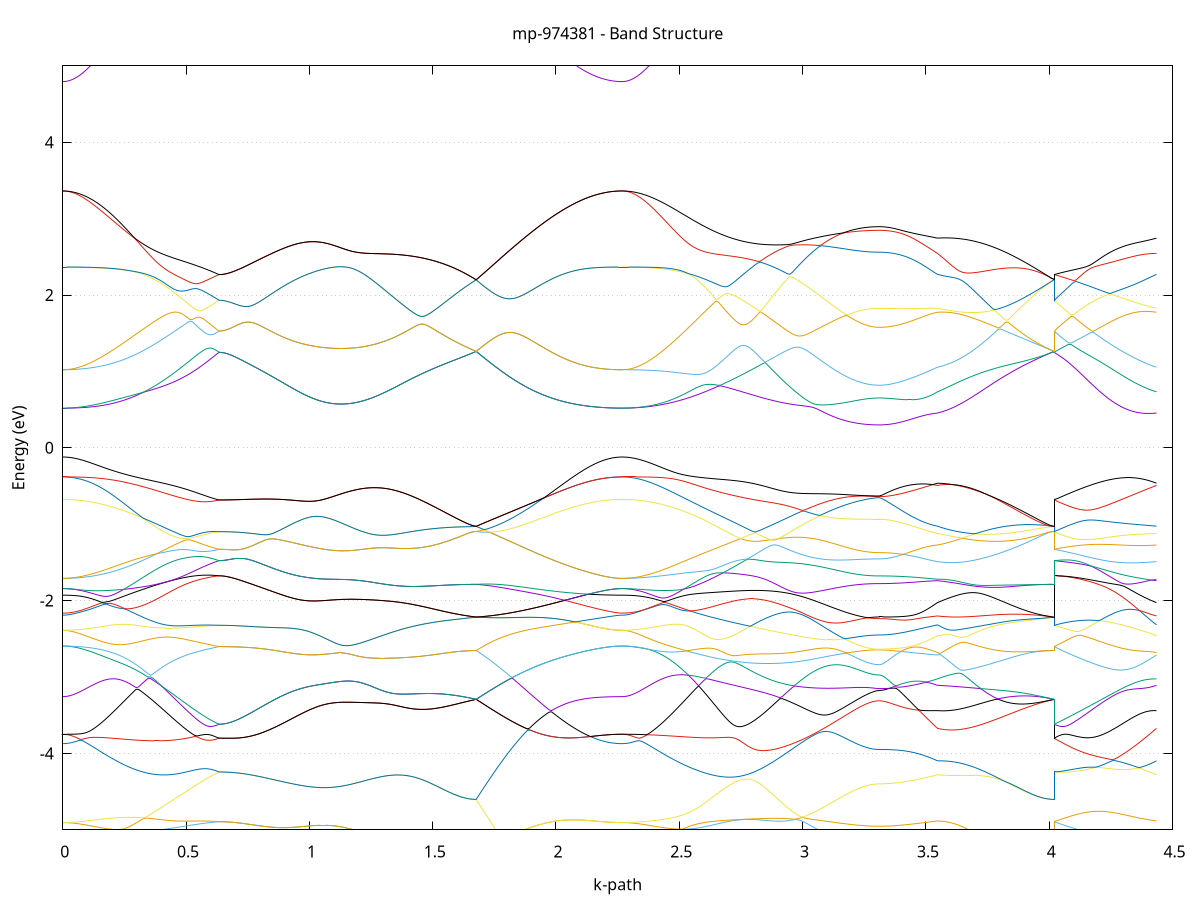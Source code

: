 set title 'mp-974381 - Band Structure'
set xlabel 'k-path'
set ylabel 'Energy (eV)'
set grid y
set yrange [-5:5]
set terminal png size 800,600
set output 'mp-974381_bands_gnuplot.png'
plot '-' using 1:2 with lines notitle, '-' using 1:2 with lines notitle, '-' using 1:2 with lines notitle, '-' using 1:2 with lines notitle, '-' using 1:2 with lines notitle, '-' using 1:2 with lines notitle, '-' using 1:2 with lines notitle, '-' using 1:2 with lines notitle, '-' using 1:2 with lines notitle, '-' using 1:2 with lines notitle, '-' using 1:2 with lines notitle, '-' using 1:2 with lines notitle, '-' using 1:2 with lines notitle, '-' using 1:2 with lines notitle, '-' using 1:2 with lines notitle, '-' using 1:2 with lines notitle, '-' using 1:2 with lines notitle, '-' using 1:2 with lines notitle, '-' using 1:2 with lines notitle, '-' using 1:2 with lines notitle, '-' using 1:2 with lines notitle, '-' using 1:2 with lines notitle, '-' using 1:2 with lines notitle, '-' using 1:2 with lines notitle, '-' using 1:2 with lines notitle, '-' using 1:2 with lines notitle, '-' using 1:2 with lines notitle, '-' using 1:2 with lines notitle, '-' using 1:2 with lines notitle, '-' using 1:2 with lines notitle, '-' using 1:2 with lines notitle, '-' using 1:2 with lines notitle, '-' using 1:2 with lines notitle, '-' using 1:2 with lines notitle, '-' using 1:2 with lines notitle, '-' using 1:2 with lines notitle, '-' using 1:2 with lines notitle, '-' using 1:2 with lines notitle, '-' using 1:2 with lines notitle, '-' using 1:2 with lines notitle, '-' using 1:2 with lines notitle, '-' using 1:2 with lines notitle, '-' using 1:2 with lines notitle, '-' using 1:2 with lines notitle, '-' using 1:2 with lines notitle, '-' using 1:2 with lines notitle, '-' using 1:2 with lines notitle, '-' using 1:2 with lines notitle, '-' using 1:2 with lines notitle, '-' using 1:2 with lines notitle, '-' using 1:2 with lines notitle, '-' using 1:2 with lines notitle, '-' using 1:2 with lines notitle, '-' using 1:2 with lines notitle, '-' using 1:2 with lines notitle, '-' using 1:2 with lines notitle, '-' using 1:2 with lines notitle, '-' using 1:2 with lines notitle, '-' using 1:2 with lines notitle, '-' using 1:2 with lines notitle, '-' using 1:2 with lines notitle, '-' using 1:2 with lines notitle, '-' using 1:2 with lines notitle, '-' using 1:2 with lines notitle, '-' using 1:2 with lines notitle, '-' using 1:2 with lines notitle, '-' using 1:2 with lines notitle, '-' using 1:2 with lines notitle, '-' using 1:2 with lines notitle, '-' using 1:2 with lines notitle, '-' using 1:2 with lines notitle, '-' using 1:2 with lines notitle, '-' using 1:2 with lines notitle, '-' using 1:2 with lines notitle, '-' using 1:2 with lines notitle, '-' using 1:2 with lines notitle, '-' using 1:2 with lines notitle, '-' using 1:2 with lines notitle, '-' using 1:2 with lines notitle, '-' using 1:2 with lines notitle
0.000000 -46.634921
0.009899 -46.634921
0.019798 -46.634921
0.029697 -46.634921
0.039597 -46.634921
0.049496 -46.634921
0.059395 -46.634921
0.069294 -46.634921
0.079193 -46.634921
0.089092 -46.634921
0.098992 -46.634921
0.108891 -46.634921
0.118790 -46.634921
0.128689 -46.634921
0.138588 -46.634921
0.148487 -46.634921
0.158387 -46.634921
0.168286 -46.634921
0.178185 -46.634921
0.188084 -46.634821
0.197983 -46.634821
0.207882 -46.634821
0.217782 -46.634821
0.227681 -46.634821
0.237580 -46.634821
0.247479 -46.634821
0.257378 -46.634821
0.267277 -46.634821
0.277177 -46.634821
0.287076 -46.634821
0.296975 -46.634821
0.306874 -46.634821
0.316773 -46.634821
0.326672 -46.634721
0.336572 -46.634721
0.346471 -46.634721
0.356370 -46.634721
0.366269 -46.634721
0.376168 -46.634721
0.386067 -46.634721
0.395967 -46.634721
0.405866 -46.634621
0.415765 -46.634621
0.425664 -46.634621
0.435563 -46.634621
0.445462 -46.634621
0.455362 -46.634521
0.465261 -46.634521
0.475160 -46.634521
0.485059 -46.634521
0.494958 -46.634421
0.504857 -46.634421
0.514757 -46.634421
0.524656 -46.634421
0.534555 -46.634321
0.544454 -46.634321
0.554353 -46.634321
0.564252 -46.634221
0.574152 -46.634221
0.584051 -46.634221
0.593950 -46.634121
0.603849 -46.634121
0.613748 -46.634121
0.623647 -46.634021
0.633547 -46.634021
0.633547 -46.634021
0.643486 -46.634021
0.653425 -46.634021
0.663365 -46.634021
0.673304 -46.634021
0.683243 -46.634021
0.693183 -46.634121
0.703122 -46.634121
0.713061 -46.634121
0.723001 -46.634121
0.732940 -46.634221
0.742879 -46.634221
0.752819 -46.634321
0.762758 -46.634321
0.772697 -46.634321
0.782637 -46.634421
0.792576 -46.634421
0.802515 -46.634521
0.812455 -46.634521
0.822394 -46.634521
0.832333 -46.634621
0.842273 -46.634621
0.852212 -46.634721
0.862151 -46.634721
0.872091 -46.634821
0.882030 -46.634821
0.891969 -46.634821
0.901909 -46.634921
0.911848 -46.634921
0.921788 -46.634921
0.931727 -46.635021
0.941666 -46.635021
0.951606 -46.635021
0.961545 -46.635121
0.971484 -46.635121
0.981424 -46.635121
0.991363 -46.635221
1.001302 -46.635221
1.011242 -46.635221
1.021181 -46.635221
1.031120 -46.635321
1.041060 -46.635321
1.050999 -46.635321
1.060938 -46.635321
1.070878 -46.635321
1.080817 -46.635421
1.090756 -46.635421
1.100696 -46.635421
1.110635 -46.635421
1.120574 -46.635421
1.130514 -46.635421
1.130514 -46.635421
1.140437 -46.635421
1.150360 -46.635421
1.160283 -46.635421
1.170207 -46.635421
1.180130 -46.635521
1.190053 -46.635521
1.199976 -46.635521
1.209899 -46.635521
1.219823 -46.635521
1.229746 -46.635521
1.239669 -46.635521
1.249592 -46.635521
1.259516 -46.635421
1.269439 -46.635421
1.279362 -46.635421
1.289285 -46.635421
1.299208 -46.635421
1.309132 -46.635421
1.319055 -46.635421
1.328978 -46.635421
1.338901 -46.635321
1.348824 -46.635321
1.358748 -46.635321
1.368671 -46.635321
1.378594 -46.635221
1.388517 -46.635221
1.398440 -46.635221
1.408364 -46.635221
1.418287 -46.635121
1.428210 -46.635121
1.438133 -46.635021
1.448057 -46.635021
1.457980 -46.635021
1.467903 -46.634921
1.477826 -46.634921
1.487749 -46.634821
1.497673 -46.634821
1.507596 -46.634721
1.517519 -46.634721
1.527442 -46.634621
1.537365 -46.634521
1.547289 -46.634521
1.557212 -46.634421
1.567135 -46.634321
1.577058 -46.634321
1.586982 -46.634221
1.596905 -46.634121
1.606828 -46.634021
1.616751 -46.633921
1.626674 -46.633921
1.636598 -46.633821
1.646521 -46.633721
1.656444 -46.633621
1.666367 -46.633521
1.676290 -46.633421
1.676290 -46.633421
1.686157 -46.633521
1.696024 -46.633521
1.705891 -46.633621
1.715758 -46.633621
1.725625 -46.633721
1.735492 -46.633721
1.745359 -46.633821
1.755226 -46.633821
1.765093 -46.633821
1.774960 -46.633921
1.784827 -46.633921
1.794694 -46.634021
1.804561 -46.634021
1.814428 -46.634021
1.824295 -46.634121
1.834162 -46.634121
1.844029 -46.634221
1.853896 -46.634221
1.863763 -46.634221
1.873630 -46.634321
1.883497 -46.634321
1.893364 -46.634321
1.903231 -46.634321
1.913098 -46.634421
1.922965 -46.634421
1.932832 -46.634421
1.942699 -46.634521
1.952566 -46.634521
1.962433 -46.634521
1.972299 -46.634521
1.982166 -46.634621
1.992033 -46.634621
2.001900 -46.634621
2.011767 -46.634621
2.021634 -46.634721
2.031501 -46.634721
2.041368 -46.634721
2.051235 -46.634721
2.061102 -46.634721
2.070969 -46.634721
2.080836 -46.634821
2.090703 -46.634821
2.100570 -46.634821
2.110437 -46.634821
2.120304 -46.634821
2.130171 -46.634821
2.140038 -46.634821
2.149905 -46.634921
2.159772 -46.634921
2.169639 -46.634921
2.179506 -46.634921
2.189373 -46.634921
2.199240 -46.634921
2.209107 -46.634921
2.218974 -46.634921
2.228841 -46.634921
2.238708 -46.634921
2.248575 -46.634921
2.258442 -46.634921
2.268309 -46.634921
2.268309 -46.634921
2.278307 -46.634921
2.288305 -46.634921
2.298303 -46.634921
2.308301 -46.634921
2.318299 -46.634921
2.328297 -46.634921
2.338295 -46.634921
2.348294 -46.634921
2.358292 -46.634921
2.368290 -46.635021
2.378288 -46.635021
2.388286 -46.635021
2.398284 -46.635021
2.408282 -46.635021
2.418280 -46.635021
2.428279 -46.635121
2.438277 -46.635121
2.448275 -46.635121
2.458273 -46.635121
2.468271 -46.635221
2.478269 -46.635221
2.488267 -46.635221
2.498265 -46.635221
2.508264 -46.635321
2.518262 -46.635321
2.528260 -46.635321
2.538258 -46.635421
2.548256 -46.635421
2.558254 -46.635421
2.568252 -46.635421
2.578250 -46.635521
2.588249 -46.635521
2.598247 -46.635521
2.608245 -46.635621
2.618243 -46.635621
2.628241 -46.635621
2.638239 -46.635621
2.648237 -46.635621
2.658235 -46.635721
2.668234 -46.635721
2.678232 -46.635721
2.688230 -46.635721
2.698228 -46.635721
2.708226 -46.635721
2.718224 -46.635821
2.728222 -46.635821
2.738220 -46.635821
2.748219 -46.635821
2.758217 -46.635821
2.768215 -46.635821
2.778213 -46.635821
2.788211 -46.635821
2.798209 -46.635721
2.808207 -46.635721
2.818205 -46.635721
2.828204 -46.635721
2.838202 -46.635721
2.848200 -46.635621
2.858198 -46.635621
2.868196 -46.635621
2.878194 -46.635521
2.888192 -46.635521
2.898190 -46.635421
2.908189 -46.635421
2.918187 -46.635321
2.928185 -46.635321
2.938183 -46.635221
2.948181 -46.635121
2.958179 -46.635221
2.968177 -46.635321
2.978175 -46.635421
2.988174 -46.635521
2.998172 -46.635721
3.008170 -46.635821
3.018168 -46.635921
3.028166 -46.636021
3.038164 -46.636221
3.038164 -46.636221
3.047910 -46.636321
3.057656 -46.636421
3.067402 -46.636521
3.077148 -46.636621
3.086894 -46.636721
3.096640 -46.636821
3.106386 -46.636921
3.116132 -46.637021
3.125878 -46.637121
3.135624 -46.637221
3.145370 -46.637321
3.155116 -46.637421
3.164862 -46.637421
3.174608 -46.637521
3.184354 -46.637621
3.194100 -46.637621
3.203846 -46.637721
3.213592 -46.637821
3.223338 -46.637821
3.233084 -46.637821
3.242830 -46.637921
3.252576 -46.637921
3.262322 -46.637921
3.272068 -46.638021
3.281814 -46.638021
3.291560 -46.638021
3.301306 -46.638021
3.311052 -46.638021
3.311052 -46.638021
3.320884 -46.638021
3.330716 -46.638021
3.340548 -46.638021
3.350380 -46.638021
3.360212 -46.638021
3.370044 -46.638021
3.379876 -46.637921
3.389708 -46.637921
3.399540 -46.637921
3.409372 -46.637921
3.419204 -46.637821
3.429035 -46.637821
3.438867 -46.637821
3.448699 -46.637721
3.458531 -46.637721
3.468363 -46.637721
3.478195 -46.637621
3.488027 -46.637621
3.497859 -46.637521
3.507691 -46.637521
3.517523 -46.637421
3.527355 -46.637321
3.537187 -46.637321
3.547018 -46.637221
3.547018 -46.637221
3.556865 -46.637221
3.566712 -46.637121
3.576560 -46.637121
3.586406 -46.637021
3.596254 -46.637021
3.606101 -46.636921
3.615948 -46.636921
3.625795 -46.636821
3.635642 -46.636821
3.645489 -46.636721
3.655336 -46.636721
3.665183 -46.636621
3.675030 -46.636521
3.684877 -46.636421
3.694724 -46.636421
3.704571 -46.636321
3.714418 -46.636221
3.724265 -46.636221
3.734112 -46.636121
3.743959 -46.636021
3.753806 -46.635921
3.763653 -46.635821
3.773500 -46.635821
3.783347 -46.635721
3.793194 -46.635621
3.803041 -46.635521
3.812888 -46.635421
3.822735 -46.635321
3.832582 -46.635221
3.842429 -46.635121
3.852276 -46.635021
3.862123 -46.635021
3.871970 -46.634921
3.881817 -46.634821
3.891664 -46.634721
3.901511 -46.634621
3.911358 -46.634521
3.921205 -46.634421
3.931052 -46.634321
3.940899 -46.634221
3.950746 -46.634121
3.960593 -46.634021
3.970440 -46.633921
3.980287 -46.633821
3.990134 -46.633721
3.999981 -46.633621
4.009828 -46.633521
4.019675 -46.633421
4.019675 -46.634021
4.029564 -46.634121
4.039453 -46.634221
4.049342 -46.634321
4.059231 -46.634421
4.069120 -46.634521
4.079009 -46.634621
4.088898 -46.634721
4.098788 -46.634821
4.108677 -46.634921
4.118566 -46.634921
4.128455 -46.635021
4.138344 -46.635121
4.148233 -46.635221
4.158122 -46.635321
4.168011 -46.635421
4.177900 -46.635521
4.187789 -46.635621
4.197678 -46.635721
4.207567 -46.635721
4.217456 -46.635821
4.227346 -46.635921
4.237235 -46.636021
4.247124 -46.636121
4.257013 -46.636121
4.266902 -46.636221
4.276791 -46.636321
4.286680 -46.636421
4.296569 -46.636421
4.306458 -46.636521
4.316347 -46.636621
4.326236 -46.636621
4.336125 -46.636721
4.346015 -46.636821
4.355904 -46.636821
4.365793 -46.636921
4.375682 -46.636921
4.385571 -46.637021
4.395460 -46.637021
4.405349 -46.637121
4.415238 -46.637121
4.425127 -46.637221
4.435016 -46.637221
e
0.000000 -46.634921
0.009899 -46.634921
0.019798 -46.634921
0.029697 -46.634921
0.039597 -46.634921
0.049496 -46.634921
0.059395 -46.634921
0.069294 -46.634921
0.079193 -46.634921
0.089092 -46.634921
0.098992 -46.634921
0.108891 -46.634921
0.118790 -46.634921
0.128689 -46.634921
0.138588 -46.634921
0.148487 -46.634821
0.158387 -46.634821
0.168286 -46.634821
0.178185 -46.634821
0.188084 -46.634821
0.197983 -46.634821
0.207882 -46.634721
0.217782 -46.634721
0.227681 -46.634721
0.237580 -46.634721
0.247479 -46.634621
0.257378 -46.634621
0.267277 -46.634521
0.277177 -46.634521
0.287076 -46.634521
0.296975 -46.634421
0.306874 -46.634421
0.316773 -46.634321
0.326672 -46.634221
0.336572 -46.634221
0.346471 -46.634121
0.356370 -46.634021
0.366269 -46.634021
0.376168 -46.633921
0.386067 -46.633821
0.395967 -46.633721
0.405866 -46.633621
0.415765 -46.633621
0.425664 -46.633521
0.435563 -46.633421
0.445462 -46.633321
0.455362 -46.633321
0.465261 -46.633321
0.475160 -46.633321
0.485059 -46.633321
0.494958 -46.633421
0.504857 -46.633421
0.514757 -46.633421
0.524656 -46.633521
0.534555 -46.633521
0.544454 -46.633621
0.554353 -46.633621
0.564252 -46.633721
0.574152 -46.633721
0.584051 -46.633821
0.593950 -46.633821
0.603849 -46.633921
0.613748 -46.633921
0.623647 -46.633921
0.633547 -46.634021
0.633547 -46.634021
0.643486 -46.634021
0.653425 -46.634021
0.663365 -46.634021
0.673304 -46.634021
0.683243 -46.634021
0.693183 -46.634121
0.703122 -46.634121
0.713061 -46.634121
0.723001 -46.634121
0.732940 -46.634221
0.742879 -46.634221
0.752819 -46.634321
0.762758 -46.634321
0.772697 -46.634321
0.782637 -46.634421
0.792576 -46.634421
0.802515 -46.634521
0.812455 -46.634521
0.822394 -46.634521
0.832333 -46.634621
0.842273 -46.634621
0.852212 -46.634721
0.862151 -46.634721
0.872091 -46.634821
0.882030 -46.634821
0.891969 -46.634821
0.901909 -46.634921
0.911848 -46.634921
0.921788 -46.634921
0.931727 -46.635021
0.941666 -46.635021
0.951606 -46.635021
0.961545 -46.635121
0.971484 -46.635121
0.981424 -46.635121
0.991363 -46.635221
1.001302 -46.635221
1.011242 -46.635221
1.021181 -46.635221
1.031120 -46.635321
1.041060 -46.635321
1.050999 -46.635321
1.060938 -46.635321
1.070878 -46.635321
1.080817 -46.635421
1.090756 -46.635421
1.100696 -46.635421
1.110635 -46.635421
1.120574 -46.635421
1.130514 -46.635421
1.130514 -46.635421
1.140437 -46.635421
1.150360 -46.635421
1.160283 -46.635421
1.170207 -46.635421
1.180130 -46.635521
1.190053 -46.635521
1.199976 -46.635521
1.209899 -46.635521
1.219823 -46.635521
1.229746 -46.635521
1.239669 -46.635521
1.249592 -46.635521
1.259516 -46.635421
1.269439 -46.635421
1.279362 -46.635421
1.289285 -46.635421
1.299208 -46.635421
1.309132 -46.635421
1.319055 -46.635421
1.328978 -46.635421
1.338901 -46.635321
1.348824 -46.635321
1.358748 -46.635321
1.368671 -46.635321
1.378594 -46.635221
1.388517 -46.635221
1.398440 -46.635221
1.408364 -46.635221
1.418287 -46.635121
1.428210 -46.635121
1.438133 -46.635021
1.448057 -46.635021
1.457980 -46.635021
1.467903 -46.634921
1.477826 -46.634921
1.487749 -46.634821
1.497673 -46.634821
1.507596 -46.634721
1.517519 -46.634721
1.527442 -46.634621
1.537365 -46.634521
1.547289 -46.634521
1.557212 -46.634421
1.567135 -46.634321
1.577058 -46.634321
1.586982 -46.634221
1.596905 -46.634121
1.606828 -46.634021
1.616751 -46.633921
1.626674 -46.633921
1.636598 -46.633821
1.646521 -46.633721
1.656444 -46.633621
1.666367 -46.633521
1.676290 -46.633421
1.676290 -46.633421
1.686157 -46.633521
1.696024 -46.633521
1.705891 -46.633621
1.715758 -46.633621
1.725625 -46.633721
1.735492 -46.633721
1.745359 -46.633821
1.755226 -46.633821
1.765093 -46.633821
1.774960 -46.633921
1.784827 -46.633921
1.794694 -46.634021
1.804561 -46.634021
1.814428 -46.634021
1.824295 -46.634121
1.834162 -46.634121
1.844029 -46.634221
1.853896 -46.634221
1.863763 -46.634221
1.873630 -46.634321
1.883497 -46.634321
1.893364 -46.634321
1.903231 -46.634321
1.913098 -46.634421
1.922965 -46.634421
1.932832 -46.634421
1.942699 -46.634521
1.952566 -46.634521
1.962433 -46.634521
1.972299 -46.634521
1.982166 -46.634621
1.992033 -46.634621
2.001900 -46.634621
2.011767 -46.634621
2.021634 -46.634721
2.031501 -46.634721
2.041368 -46.634721
2.051235 -46.634721
2.061102 -46.634721
2.070969 -46.634721
2.080836 -46.634821
2.090703 -46.634821
2.100570 -46.634821
2.110437 -46.634821
2.120304 -46.634821
2.130171 -46.634821
2.140038 -46.634821
2.149905 -46.634921
2.159772 -46.634921
2.169639 -46.634921
2.179506 -46.634921
2.189373 -46.634921
2.199240 -46.634921
2.209107 -46.634921
2.218974 -46.634921
2.228841 -46.634921
2.238708 -46.634921
2.248575 -46.634921
2.258442 -46.634921
2.268309 -46.634921
2.268309 -46.634921
2.278307 -46.634921
2.288305 -46.634921
2.298303 -46.634921
2.308301 -46.634921
2.318299 -46.634921
2.328297 -46.634921
2.338295 -46.634821
2.348294 -46.634821
2.358292 -46.634821
2.368290 -46.634821
2.378288 -46.634821
2.388286 -46.634821
2.398284 -46.634721
2.408282 -46.634721
2.418280 -46.634721
2.428279 -46.634621
2.438277 -46.634621
2.448275 -46.634621
2.458273 -46.634621
2.468271 -46.634521
2.478269 -46.634521
2.488267 -46.634421
2.498265 -46.634421
2.508264 -46.634321
2.518262 -46.634321
2.528260 -46.634221
2.538258 -46.634221
2.548256 -46.634121
2.558254 -46.634021
2.568252 -46.634021
2.578250 -46.633921
2.588249 -46.633821
2.598247 -46.633721
2.608245 -46.633721
2.618243 -46.633621
2.628241 -46.633521
2.638239 -46.633421
2.648237 -46.633321
2.658235 -46.633221
2.668234 -46.633121
2.678232 -46.633021
2.688230 -46.632921
2.698228 -46.632921
2.708226 -46.632821
2.718224 -46.632721
2.728222 -46.632721
2.738220 -46.632821
2.748219 -46.632821
2.758217 -46.632921
2.768215 -46.633021
2.778213 -46.633121
2.788211 -46.633221
2.798209 -46.633321
2.808207 -46.633421
2.818205 -46.633521
2.828204 -46.633621
2.838202 -46.633721
2.848200 -46.633821
2.858198 -46.633921
2.868196 -46.634021
2.878194 -46.634221
2.888192 -46.634321
2.898190 -46.634421
2.908189 -46.634521
2.918187 -46.634721
2.928185 -46.634821
2.938183 -46.634921
2.948181 -46.635021
2.958179 -46.635121
2.968177 -46.635021
2.978175 -46.634921
2.988174 -46.634821
2.998172 -46.634721
3.008170 -46.634721
3.018168 -46.634621
3.028166 -46.634521
3.038164 -46.634421
3.038164 -46.634421
3.047910 -46.634321
3.057656 -46.634221
3.067402 -46.634121
3.077148 -46.633921
3.086894 -46.633821
3.096640 -46.633721
3.106386 -46.633621
3.116132 -46.633521
3.125878 -46.633321
3.135624 -46.633221
3.145370 -46.633021
3.155116 -46.632921
3.164862 -46.632821
3.174608 -46.632621
3.184354 -46.632521
3.194100 -46.632321
3.203846 -46.632221
3.213592 -46.632021
3.223338 -46.631821
3.233084 -46.631721
3.242830 -46.631521
3.252576 -46.631321
3.262322 -46.631221
3.272068 -46.631021
3.281814 -46.630921
3.291560 -46.630721
3.301306 -46.630621
3.311052 -46.630521
3.311052 -46.630521
3.320884 -46.630621
3.330716 -46.630621
3.340548 -46.630621
3.350380 -46.630621
3.360212 -46.630621
3.370044 -46.630721
3.379876 -46.630721
3.389708 -46.630721
3.399540 -46.630821
3.409372 -46.630821
3.419204 -46.630921
3.429035 -46.631021
3.438867 -46.631021
3.448699 -46.631121
3.458531 -46.631221
3.468363 -46.631321
3.478195 -46.631321
3.488027 -46.631421
3.497859 -46.631521
3.507691 -46.631621
3.517523 -46.631721
3.527355 -46.631821
3.537187 -46.631921
3.547018 -46.632021
3.547018 -46.632021
3.556865 -46.632121
3.566712 -46.632221
3.576560 -46.632321
3.586406 -46.632521
3.596254 -46.632621
3.606101 -46.632721
3.615948 -46.632821
3.625795 -46.632921
3.635642 -46.633021
3.645489 -46.633121
3.655336 -46.633221
3.665183 -46.633321
3.675030 -46.633421
3.684877 -46.633521
3.694724 -46.633621
3.704571 -46.633721
3.714418 -46.633821
3.724265 -46.633821
3.734112 -46.633921
3.743959 -46.633921
3.753806 -46.634021
3.763653 -46.634121
3.773500 -46.634121
3.783347 -46.634121
3.793194 -46.634221
3.803041 -46.634221
3.812888 -46.634221
3.822735 -46.634221
3.832582 -46.634321
3.842429 -46.634321
3.852276 -46.634321
3.862123 -46.634321
3.871970 -46.634321
3.881817 -46.634221
3.891664 -46.634221
3.901511 -46.634221
3.911358 -46.634221
3.921205 -46.634121
3.931052 -46.634121
3.940899 -46.634021
3.950746 -46.634021
3.960593 -46.633921
3.970440 -46.633821
3.980287 -46.633821
3.990134 -46.633721
3.999981 -46.633621
4.009828 -46.633521
4.019675 -46.633421
4.019675 -46.634021
4.029564 -46.633921
4.039453 -46.633821
4.049342 -46.633721
4.059231 -46.633621
4.069120 -46.633521
4.079009 -46.633421
4.088898 -46.633321
4.098788 -46.633221
4.108677 -46.633121
4.118566 -46.633021
4.128455 -46.632921
4.138344 -46.632821
4.148233 -46.632721
4.158122 -46.632621
4.168011 -46.632621
4.177900 -46.632521
4.187789 -46.632421
4.197678 -46.632321
4.207567 -46.632221
4.217456 -46.632121
4.227346 -46.632021
4.237235 -46.631921
4.247124 -46.631921
4.257013 -46.631821
4.266902 -46.631721
4.276791 -46.631621
4.286680 -46.631621
4.296569 -46.631621
4.306458 -46.631621
4.316347 -46.631721
4.326236 -46.631721
4.336125 -46.631721
4.346015 -46.631821
4.355904 -46.631821
4.365793 -46.631821
4.375682 -46.631921
4.385571 -46.631921
4.395460 -46.631921
4.405349 -46.631921
4.415238 -46.631921
4.425127 -46.632021
4.435016 -46.632021
e
0.000000 -46.630921
0.009899 -46.630921
0.019798 -46.630921
0.029697 -46.631021
0.039597 -46.631021
0.049496 -46.631021
0.059395 -46.631021
0.069294 -46.631021
0.079193 -46.631021
0.089092 -46.631121
0.098992 -46.631121
0.108891 -46.631121
0.118790 -46.631121
0.128689 -46.631221
0.138588 -46.631221
0.148487 -46.631221
0.158387 -46.631321
0.168286 -46.631321
0.178185 -46.631421
0.188084 -46.631421
0.197983 -46.631521
0.207882 -46.631521
0.217782 -46.631521
0.227681 -46.631621
0.237580 -46.631621
0.247479 -46.631721
0.257378 -46.631821
0.267277 -46.631821
0.277177 -46.631921
0.287076 -46.631921
0.296975 -46.632021
0.306874 -46.632021
0.316773 -46.632121
0.326672 -46.632121
0.336572 -46.632221
0.346471 -46.632321
0.356370 -46.632321
0.366269 -46.632421
0.376168 -46.632421
0.386067 -46.632521
0.395967 -46.632521
0.405866 -46.632621
0.415765 -46.632621
0.425664 -46.632621
0.435563 -46.632621
0.445462 -46.632621
0.455362 -46.632621
0.465261 -46.632621
0.475160 -46.632521
0.485059 -46.632421
0.494958 -46.632321
0.504857 -46.632121
0.514757 -46.632021
0.524656 -46.631921
0.534555 -46.631721
0.544454 -46.631621
0.554353 -46.631421
0.564252 -46.631221
0.574152 -46.631121
0.584051 -46.630921
0.593950 -46.630821
0.603849 -46.630621
0.613748 -46.630421
0.623647 -46.630321
0.633547 -46.630121
0.633547 -46.630121
0.643486 -46.630121
0.653425 -46.630121
0.663365 -46.630121
0.673304 -46.630021
0.683243 -46.630021
0.693183 -46.630021
0.703122 -46.630021
0.713061 -46.629921
0.723001 -46.629921
0.732940 -46.629821
0.742879 -46.629821
0.752819 -46.629821
0.762758 -46.629721
0.772697 -46.629721
0.782637 -46.629621
0.792576 -46.629621
0.802515 -46.629521
0.812455 -46.629521
0.822394 -46.629421
0.832333 -46.629421
0.842273 -46.629321
0.852212 -46.629321
0.862151 -46.629221
0.872091 -46.629221
0.882030 -46.629121
0.891969 -46.629121
0.901909 -46.629021
0.911848 -46.629021
0.921788 -46.629021
0.931727 -46.628921
0.941666 -46.628921
0.951606 -46.628821
0.961545 -46.628821
0.971484 -46.628821
0.981424 -46.628721
0.991363 -46.628721
1.001302 -46.628721
1.011242 -46.628621
1.021181 -46.628621
1.031120 -46.628621
1.041060 -46.628621
1.050999 -46.628521
1.060938 -46.628521
1.070878 -46.628521
1.080817 -46.628521
1.090756 -46.628521
1.100696 -46.628521
1.110635 -46.628421
1.120574 -46.628421
1.130514 -46.628421
1.130514 -46.628421
1.140437 -46.628421
1.150360 -46.628421
1.160283 -46.628521
1.170207 -46.628521
1.180130 -46.628521
1.190053 -46.628521
1.199976 -46.628621
1.209899 -46.628621
1.219823 -46.628621
1.229746 -46.628721
1.239669 -46.628721
1.249592 -46.628821
1.259516 -46.628921
1.269439 -46.629021
1.279362 -46.629021
1.289285 -46.629121
1.299208 -46.629221
1.309132 -46.629321
1.319055 -46.629421
1.328978 -46.629521
1.338901 -46.629621
1.348824 -46.629721
1.358748 -46.629821
1.368671 -46.630021
1.378594 -46.630121
1.388517 -46.630221
1.398440 -46.630321
1.408364 -46.630421
1.418287 -46.630521
1.428210 -46.630721
1.438133 -46.630821
1.448057 -46.630921
1.457980 -46.631021
1.467903 -46.631121
1.477826 -46.631321
1.487749 -46.631421
1.497673 -46.631521
1.507596 -46.631621
1.517519 -46.631721
1.527442 -46.631821
1.537365 -46.632021
1.547289 -46.632121
1.557212 -46.632221
1.567135 -46.632321
1.577058 -46.632421
1.586982 -46.632521
1.596905 -46.632621
1.606828 -46.632721
1.616751 -46.632821
1.626674 -46.632921
1.636598 -46.633021
1.646521 -46.633121
1.656444 -46.633221
1.666367 -46.633321
1.676290 -46.633421
1.676290 -46.633421
1.686157 -46.633421
1.696024 -46.633321
1.705891 -46.633321
1.715758 -46.633221
1.725625 -46.633221
1.735492 -46.633121
1.745359 -46.633121
1.755226 -46.633021
1.765093 -46.633021
1.774960 -46.632921
1.784827 -46.632921
1.794694 -46.632821
1.804561 -46.632721
1.814428 -46.632721
1.824295 -46.632621
1.834162 -46.632621
1.844029 -46.632521
1.853896 -46.632521
1.863763 -46.632421
1.873630 -46.632421
1.883497 -46.632321
1.893364 -46.632221
1.903231 -46.632221
1.913098 -46.632121
1.922965 -46.632121
1.932832 -46.632021
1.942699 -46.632021
1.952566 -46.631921
1.962433 -46.631821
1.972299 -46.631821
1.982166 -46.631721
1.992033 -46.631721
2.001900 -46.631721
2.011767 -46.631621
2.021634 -46.631621
2.031501 -46.631521
2.041368 -46.631521
2.051235 -46.631421
2.061102 -46.631421
2.070969 -46.631421
2.080836 -46.631321
2.090703 -46.631321
2.100570 -46.631221
2.110437 -46.631221
2.120304 -46.631221
2.130171 -46.631221
2.140038 -46.631121
2.149905 -46.631121
2.159772 -46.631121
2.169639 -46.631121
2.179506 -46.631021
2.189373 -46.631021
2.199240 -46.631021
2.209107 -46.631021
2.218974 -46.631021
2.228841 -46.631021
2.238708 -46.630921
2.248575 -46.630921
2.258442 -46.630921
2.268309 -46.630921
2.268309 -46.630921
2.278307 -46.630921
2.288305 -46.630921
2.298303 -46.630921
2.308301 -46.631021
2.318299 -46.631021
2.328297 -46.631021
2.338295 -46.631021
2.348294 -46.631021
2.358292 -46.631021
2.368290 -46.631021
2.378288 -46.631021
2.388286 -46.631021
2.398284 -46.631021
2.408282 -46.631121
2.418280 -46.631121
2.428279 -46.631121
2.438277 -46.631121
2.448275 -46.631121
2.458273 -46.631221
2.468271 -46.631221
2.478269 -46.631221
2.488267 -46.631221
2.498265 -46.631321
2.508264 -46.631321
2.518262 -46.631321
2.528260 -46.631421
2.538258 -46.631421
2.548256 -46.631421
2.558254 -46.631521
2.568252 -46.631521
2.578250 -46.631621
2.588249 -46.631621
2.598247 -46.631721
2.608245 -46.631721
2.618243 -46.631821
2.628241 -46.631821
2.638239 -46.631921
2.648237 -46.631921
2.658235 -46.632021
2.668234 -46.632121
2.678232 -46.632121
2.688230 -46.632221
2.698228 -46.632221
2.708226 -46.632221
2.718224 -46.632321
2.728222 -46.632221
2.738220 -46.632121
2.748219 -46.632021
2.758217 -46.631921
2.768215 -46.631821
2.778213 -46.631721
2.788211 -46.631621
2.798209 -46.631421
2.808207 -46.631321
2.818205 -46.631121
2.828204 -46.631021
2.838202 -46.630821
2.848200 -46.630721
2.858198 -46.630521
2.868196 -46.630421
2.878194 -46.630221
2.888192 -46.630121
2.898190 -46.629921
2.908189 -46.629721
2.918187 -46.629621
2.928185 -46.629421
2.938183 -46.629221
2.948181 -46.629121
2.958179 -46.628921
2.968177 -46.628821
2.978175 -46.628821
2.988174 -46.628921
2.998172 -46.629021
3.008170 -46.629121
3.018168 -46.629221
3.028166 -46.629321
3.038164 -46.629421
3.038164 -46.629421
3.047910 -46.629421
3.057656 -46.629521
3.067402 -46.629621
3.077148 -46.629721
3.086894 -46.629721
3.096640 -46.629821
3.106386 -46.629921
3.116132 -46.629921
3.125878 -46.630021
3.135624 -46.630021
3.145370 -46.630121
3.155116 -46.630121
3.164862 -46.630221
3.174608 -46.630221
3.184354 -46.630321
3.194100 -46.630321
3.203846 -46.630321
3.213592 -46.630421
3.223338 -46.630421
3.233084 -46.630421
3.242830 -46.630421
3.252576 -46.630421
3.262322 -46.630521
3.272068 -46.630521
3.281814 -46.630521
3.291560 -46.630521
3.301306 -46.630521
3.311052 -46.630521
3.311052 -46.630521
3.320884 -46.630521
3.330716 -46.630521
3.340548 -46.630521
3.350380 -46.630521
3.360212 -46.630421
3.370044 -46.630421
3.379876 -46.630421
3.389708 -46.630421
3.399540 -46.630321
3.409372 -46.630321
3.419204 -46.630321
3.429035 -46.630221
3.438867 -46.630221
3.448699 -46.630221
3.458531 -46.630321
3.468363 -46.630321
3.478195 -46.630321
3.488027 -46.630421
3.497859 -46.630421
3.507691 -46.630521
3.517523 -46.630521
3.527355 -46.630521
3.537187 -46.630621
3.547018 -46.630721
3.547018 -46.630721
3.556865 -46.630721
3.566712 -46.630721
3.576560 -46.630721
3.586406 -46.630721
3.596254 -46.630821
3.606101 -46.630821
3.615948 -46.630821
3.625795 -46.630921
3.635642 -46.630921
3.645489 -46.630921
3.655336 -46.631021
3.665183 -46.631021
3.675030 -46.631021
3.684877 -46.631121
3.694724 -46.631121
3.704571 -46.631221
3.714418 -46.631221
3.724265 -46.631221
3.734112 -46.631321
3.743959 -46.631321
3.753806 -46.631421
3.763653 -46.631521
3.773500 -46.631521
3.783347 -46.631621
3.793194 -46.631621
3.803041 -46.631721
3.812888 -46.631721
3.822735 -46.631821
3.832582 -46.631921
3.842429 -46.631921
3.852276 -46.632021
3.862123 -46.632121
3.871970 -46.632221
3.881817 -46.632221
3.891664 -46.632321
3.901511 -46.632421
3.911358 -46.632521
3.921205 -46.632621
3.931052 -46.632621
3.940899 -46.632721
3.950746 -46.632821
3.960593 -46.632921
3.970440 -46.633021
3.980287 -46.633121
3.990134 -46.633221
3.999981 -46.633221
4.009828 -46.633321
4.019675 -46.633421
4.019675 -46.630121
4.029564 -46.630121
4.039453 -46.630221
4.049342 -46.630221
4.059231 -46.630321
4.069120 -46.630321
4.079009 -46.630421
4.088898 -46.630521
4.098788 -46.630521
4.108677 -46.630621
4.118566 -46.630621
4.128455 -46.630721
4.138344 -46.630821
4.148233 -46.630821
4.158122 -46.630921
4.168011 -46.630921
4.177900 -46.631021
4.187789 -46.631021
4.197678 -46.631121
4.207567 -46.631121
4.217456 -46.631221
4.227346 -46.631321
4.237235 -46.631321
4.247124 -46.631421
4.257013 -46.631421
4.266902 -46.631521
4.276791 -46.631521
4.286680 -46.631521
4.296569 -46.631521
4.306458 -46.631421
4.316347 -46.631321
4.326236 -46.631321
4.336125 -46.631221
4.346015 -46.631121
4.355904 -46.631121
4.365793 -46.631021
4.375682 -46.631021
4.385571 -46.630921
4.395460 -46.630821
4.405349 -46.630821
4.415238 -46.630821
4.425127 -46.630721
4.435016 -46.630721
e
0.000000 -46.630921
0.009899 -46.630921
0.019798 -46.630921
0.029697 -46.630921
0.039597 -46.630921
0.049496 -46.630921
0.059395 -46.630821
0.069294 -46.630821
0.079193 -46.630821
0.089092 -46.630721
0.098992 -46.630721
0.108891 -46.630621
0.118790 -46.630621
0.128689 -46.630521
0.138588 -46.630421
0.148487 -46.630421
0.158387 -46.630321
0.168286 -46.630221
0.178185 -46.630121
0.188084 -46.630021
0.197983 -46.630021
0.207882 -46.629921
0.217782 -46.629821
0.227681 -46.629721
0.237580 -46.629621
0.247479 -46.629521
0.257378 -46.629421
0.267277 -46.629221
0.277177 -46.629121
0.287076 -46.629021
0.296975 -46.628921
0.306874 -46.628821
0.316773 -46.628721
0.326672 -46.628621
0.336572 -46.628521
0.346471 -46.628421
0.356370 -46.628321
0.366269 -46.628221
0.376168 -46.628121
0.386067 -46.628021
0.395967 -46.628021
0.405866 -46.627921
0.415765 -46.627821
0.425664 -46.627821
0.435563 -46.627721
0.445462 -46.627721
0.455362 -46.627721
0.465261 -46.627821
0.475160 -46.627821
0.485059 -46.627921
0.494958 -46.628021
0.504857 -46.628121
0.514757 -46.628221
0.524656 -46.628321
0.534555 -46.628421
0.544454 -46.628621
0.554353 -46.628721
0.564252 -46.628921
0.574152 -46.629021
0.584051 -46.629221
0.593950 -46.629421
0.603849 -46.629521
0.613748 -46.629721
0.623647 -46.629921
0.633547 -46.630121
0.633547 -46.630121
0.643486 -46.630121
0.653425 -46.630121
0.663365 -46.630121
0.673304 -46.630021
0.683243 -46.630021
0.693183 -46.630021
0.703122 -46.630021
0.713061 -46.629921
0.723001 -46.629921
0.732940 -46.629821
0.742879 -46.629821
0.752819 -46.629821
0.762758 -46.629721
0.772697 -46.629721
0.782637 -46.629621
0.792576 -46.629621
0.802515 -46.629521
0.812455 -46.629521
0.822394 -46.629421
0.832333 -46.629421
0.842273 -46.629321
0.852212 -46.629321
0.862151 -46.629221
0.872091 -46.629221
0.882030 -46.629121
0.891969 -46.629121
0.901909 -46.629021
0.911848 -46.629021
0.921788 -46.629021
0.931727 -46.628921
0.941666 -46.628921
0.951606 -46.628821
0.961545 -46.628821
0.971484 -46.628821
0.981424 -46.628721
0.991363 -46.628721
1.001302 -46.628721
1.011242 -46.628621
1.021181 -46.628621
1.031120 -46.628621
1.041060 -46.628621
1.050999 -46.628521
1.060938 -46.628521
1.070878 -46.628521
1.080817 -46.628521
1.090756 -46.628521
1.100696 -46.628421
1.110635 -46.628421
1.120574 -46.628421
1.130514 -46.628421
1.130514 -46.628421
1.140437 -46.628421
1.150360 -46.628421
1.160283 -46.628521
1.170207 -46.628521
1.180130 -46.628521
1.190053 -46.628521
1.199976 -46.628521
1.209899 -46.628621
1.219823 -46.628621
1.229746 -46.628721
1.239669 -46.628721
1.249592 -46.628821
1.259516 -46.628921
1.269439 -46.629021
1.279362 -46.629021
1.289285 -46.629121
1.299208 -46.629221
1.309132 -46.629321
1.319055 -46.629421
1.328978 -46.629521
1.338901 -46.629621
1.348824 -46.629721
1.358748 -46.629821
1.368671 -46.630021
1.378594 -46.630121
1.388517 -46.630221
1.398440 -46.630321
1.408364 -46.630421
1.418287 -46.630521
1.428210 -46.630721
1.438133 -46.630821
1.448057 -46.630921
1.457980 -46.631021
1.467903 -46.631121
1.477826 -46.631321
1.487749 -46.631421
1.497673 -46.631521
1.507596 -46.631621
1.517519 -46.631721
1.527442 -46.631821
1.537365 -46.632021
1.547289 -46.632121
1.557212 -46.632221
1.567135 -46.632321
1.577058 -46.632421
1.586982 -46.632521
1.596905 -46.632621
1.606828 -46.632721
1.616751 -46.632821
1.626674 -46.632921
1.636598 -46.633021
1.646521 -46.633121
1.656444 -46.633221
1.666367 -46.633321
1.676290 -46.633421
1.676290 -46.633421
1.686157 -46.633421
1.696024 -46.633321
1.705891 -46.633321
1.715758 -46.633221
1.725625 -46.633221
1.735492 -46.633121
1.745359 -46.633121
1.755226 -46.633021
1.765093 -46.633021
1.774960 -46.632921
1.784827 -46.632921
1.794694 -46.632821
1.804561 -46.632721
1.814428 -46.632721
1.824295 -46.632621
1.834162 -46.632621
1.844029 -46.632521
1.853896 -46.632521
1.863763 -46.632421
1.873630 -46.632421
1.883497 -46.632321
1.893364 -46.632221
1.903231 -46.632221
1.913098 -46.632121
1.922965 -46.632121
1.932832 -46.632021
1.942699 -46.632021
1.952566 -46.631921
1.962433 -46.631821
1.972299 -46.631821
1.982166 -46.631721
1.992033 -46.631721
2.001900 -46.631721
2.011767 -46.631621
2.021634 -46.631621
2.031501 -46.631521
2.041368 -46.631521
2.051235 -46.631421
2.061102 -46.631421
2.070969 -46.631421
2.080836 -46.631321
2.090703 -46.631321
2.100570 -46.631221
2.110437 -46.631221
2.120304 -46.631221
2.130171 -46.631221
2.140038 -46.631121
2.149905 -46.631121
2.159772 -46.631121
2.169639 -46.631121
2.179506 -46.631021
2.189373 -46.631021
2.199240 -46.631021
2.209107 -46.631021
2.218974 -46.631021
2.228841 -46.631021
2.238708 -46.630921
2.248575 -46.630921
2.258442 -46.630921
2.268309 -46.630921
2.268309 -46.630921
2.278307 -46.630921
2.288305 -46.630921
2.298303 -46.630921
2.308301 -46.630921
2.318299 -46.630921
2.328297 -46.630921
2.338295 -46.630821
2.348294 -46.630821
2.358292 -46.630821
2.368290 -46.630721
2.378288 -46.630721
2.388286 -46.630621
2.398284 -46.630621
2.408282 -46.630521
2.418280 -46.630521
2.428279 -46.630421
2.438277 -46.630321
2.448275 -46.630221
2.458273 -46.630221
2.468271 -46.630121
2.478269 -46.630021
2.488267 -46.629921
2.498265 -46.629821
2.508264 -46.629721
2.518262 -46.629621
2.528260 -46.629521
2.538258 -46.629421
2.548256 -46.629321
2.558254 -46.629221
2.568252 -46.629121
2.578250 -46.629021
2.588249 -46.628821
2.598247 -46.628721
2.608245 -46.628621
2.618243 -46.628521
2.628241 -46.628321
2.638239 -46.628221
2.648237 -46.628121
2.658235 -46.627921
2.668234 -46.627821
2.678232 -46.627721
2.688230 -46.627521
2.698228 -46.627421
2.708226 -46.627221
2.718224 -46.627121
2.728222 -46.627021
2.738220 -46.626821
2.748219 -46.626721
2.758217 -46.626621
2.768215 -46.626421
2.778213 -46.626421
2.788211 -46.626521
2.798209 -46.626621
2.808207 -46.626821
2.818205 -46.626921
2.828204 -46.627021
2.838202 -46.627121
2.848200 -46.627321
2.858198 -46.627421
2.868196 -46.627521
2.878194 -46.627621
2.888192 -46.627821
2.898190 -46.627921
2.908189 -46.628021
2.918187 -46.628121
2.928185 -46.628221
2.938183 -46.628421
2.948181 -46.628521
2.958179 -46.628621
2.968177 -46.628721
2.978175 -46.628621
2.988174 -46.628421
2.998172 -46.628321
3.008170 -46.628121
3.018168 -46.628021
3.028166 -46.627821
3.038164 -46.627721
3.038164 -46.627721
3.047910 -46.627521
3.057656 -46.627421
3.067402 -46.627221
3.077148 -46.627121
3.086894 -46.627021
3.096640 -46.626821
3.106386 -46.626721
3.116132 -46.626621
3.125878 -46.626521
3.135624 -46.626721
3.145370 -46.626921
3.155116 -46.627121
3.164862 -46.627321
3.174608 -46.627521
3.184354 -46.627721
3.194100 -46.627921
3.203846 -46.628121
3.213592 -46.628321
3.223338 -46.628521
3.233084 -46.628721
3.242830 -46.628921
3.252576 -46.629021
3.262322 -46.629221
3.272068 -46.629421
3.281814 -46.629621
3.291560 -46.629721
3.301306 -46.629921
3.311052 -46.629921
3.311052 -46.629921
3.320884 -46.629921
3.330716 -46.629921
3.340548 -46.629921
3.350380 -46.629921
3.360212 -46.629921
3.370044 -46.630021
3.379876 -46.630021
3.389708 -46.630021
3.399540 -46.630021
3.409372 -46.630021
3.419204 -46.630021
3.429035 -46.630021
3.438867 -46.630021
3.448699 -46.630021
3.458531 -46.630021
3.468363 -46.629921
3.478195 -46.629821
3.488027 -46.629821
3.497859 -46.629721
3.507691 -46.629621
3.517523 -46.629621
3.527355 -46.629521
3.537187 -46.629421
3.547018 -46.629321
3.547018 -46.629321
3.556865 -46.629321
3.566712 -46.629221
3.576560 -46.629121
3.586406 -46.629121
3.596254 -46.629021
3.606101 -46.629021
3.615948 -46.629021
3.625795 -46.629021
3.635642 -46.629021
3.645489 -46.629021
3.655336 -46.629021
3.665183 -46.629121
3.675030 -46.629121
3.684877 -46.629221
3.694724 -46.629321
3.704571 -46.629321
3.714418 -46.629421
3.724265 -46.629521
3.734112 -46.629721
3.743959 -46.629821
3.753806 -46.629921
3.763653 -46.630021
3.773500 -46.630221
3.783347 -46.630321
3.793194 -46.630521
3.803041 -46.630621
3.812888 -46.630721
3.822735 -46.630921
3.832582 -46.631021
3.842429 -46.631221
3.852276 -46.631321
3.862123 -46.631521
3.871970 -46.631621
3.881817 -46.631821
3.891664 -46.631921
3.901511 -46.632021
3.911358 -46.632221
3.921205 -46.632321
3.931052 -46.632421
3.940899 -46.632621
3.950746 -46.632721
3.960593 -46.632821
3.970440 -46.632921
3.980287 -46.633021
3.990134 -46.633121
3.999981 -46.633221
4.009828 -46.633321
4.019675 -46.633421
4.019675 -46.630121
4.029564 -46.630021
4.039453 -46.630021
4.049342 -46.629921
4.059231 -46.629921
4.069120 -46.629821
4.079009 -46.629821
4.088898 -46.629721
4.098788 -46.629721
4.108677 -46.629721
4.118566 -46.629621
4.128455 -46.629621
4.138344 -46.629521
4.148233 -46.629521
4.158122 -46.629521
4.168011 -46.629421
4.177900 -46.629421
4.187789 -46.629421
4.197678 -46.629421
4.207567 -46.629321
4.217456 -46.629321
4.227346 -46.629321
4.237235 -46.629321
4.247124 -46.629221
4.257013 -46.629221
4.266902 -46.629221
4.276791 -46.629221
4.286680 -46.629221
4.296569 -46.629221
4.306458 -46.629221
4.316347 -46.629221
4.326236 -46.629221
4.336125 -46.629221
4.346015 -46.629221
4.355904 -46.629221
4.365793 -46.629221
4.375682 -46.629221
4.385571 -46.629221
4.395460 -46.629221
4.405349 -46.629221
4.415238 -46.629321
4.425127 -46.629321
4.435016 -46.629321
e
0.000000 -46.628821
0.009899 -46.628821
0.019798 -46.628821
0.029697 -46.628821
0.039597 -46.628821
0.049496 -46.628821
0.059395 -46.628721
0.069294 -46.628721
0.079193 -46.628721
0.089092 -46.628621
0.098992 -46.628621
0.108891 -46.628621
0.118790 -46.628521
0.128689 -46.628521
0.138588 -46.628421
0.148487 -46.628421
0.158387 -46.628321
0.168286 -46.628321
0.178185 -46.628221
0.188084 -46.628221
0.197983 -46.628121
0.207882 -46.628121
0.217782 -46.628021
0.227681 -46.628021
0.237580 -46.627921
0.247479 -46.627821
0.257378 -46.627821
0.267277 -46.627721
0.277177 -46.627621
0.287076 -46.627621
0.296975 -46.627521
0.306874 -46.627421
0.316773 -46.627421
0.326672 -46.627321
0.336572 -46.627321
0.346471 -46.627221
0.356370 -46.627121
0.366269 -46.627121
0.376168 -46.627021
0.386067 -46.627021
0.395967 -46.626921
0.405866 -46.626821
0.415765 -46.626821
0.425664 -46.626721
0.435563 -46.626721
0.445462 -46.626621
0.455362 -46.626621
0.465261 -46.626521
0.475160 -46.626521
0.485059 -46.626421
0.494958 -46.626421
0.504857 -46.626321
0.514757 -46.626321
0.524656 -46.626321
0.534555 -46.626221
0.544454 -46.626221
0.554353 -46.626121
0.564252 -46.626121
0.574152 -46.626121
0.584051 -46.626021
0.593950 -46.626021
0.603849 -46.626021
0.613748 -46.626021
0.623647 -46.625921
0.633547 -46.625921
0.633547 -46.625921
0.643486 -46.625921
0.653425 -46.625921
0.663365 -46.625921
0.673304 -46.625921
0.683243 -46.625921
0.693183 -46.625921
0.703122 -46.625821
0.713061 -46.625821
0.723001 -46.625821
0.732940 -46.625721
0.742879 -46.625721
0.752819 -46.625621
0.762758 -46.625621
0.772697 -46.625521
0.782637 -46.625521
0.792576 -46.625421
0.802515 -46.625321
0.812455 -46.625321
0.822394 -46.625221
0.832333 -46.625121
0.842273 -46.625021
0.852212 -46.624921
0.862151 -46.624821
0.872091 -46.624821
0.882030 -46.624721
0.891969 -46.624621
0.901909 -46.624521
0.911848 -46.624421
0.921788 -46.624321
0.931727 -46.624221
0.941666 -46.624121
0.951606 -46.624021
0.961545 -46.623921
0.971484 -46.623821
0.981424 -46.623821
0.991363 -46.623821
1.001302 -46.623821
1.011242 -46.623821
1.021181 -46.623921
1.031120 -46.624021
1.041060 -46.624121
1.050999 -46.624221
1.060938 -46.624321
1.070878 -46.624421
1.080817 -46.624521
1.090756 -46.624621
1.100696 -46.624721
1.110635 -46.624821
1.120574 -46.624921
1.130514 -46.625021
1.130514 -46.625021
1.140437 -46.625121
1.150360 -46.625121
1.160283 -46.625221
1.170207 -46.625321
1.180130 -46.625421
1.190053 -46.625421
1.199976 -46.625521
1.209899 -46.625521
1.219823 -46.625621
1.229746 -46.625621
1.239669 -46.625621
1.249592 -46.625721
1.259516 -46.625721
1.269439 -46.625721
1.279362 -46.625721
1.289285 -46.625721
1.299208 -46.625721
1.309132 -46.625721
1.319055 -46.625721
1.328978 -46.625721
1.338901 -46.625721
1.348824 -46.625621
1.358748 -46.625621
1.368671 -46.625621
1.378594 -46.625621
1.388517 -46.625521
1.398440 -46.625521
1.408364 -46.625521
1.418287 -46.625521
1.428210 -46.625421
1.438133 -46.625421
1.448057 -46.625421
1.457980 -46.625421
1.467903 -46.625321
1.477826 -46.625321
1.487749 -46.625321
1.497673 -46.625321
1.507596 -46.625221
1.517519 -46.625221
1.527442 -46.625221
1.537365 -46.625221
1.547289 -46.625221
1.557212 -46.625121
1.567135 -46.625121
1.577058 -46.625121
1.586982 -46.625121
1.596905 -46.625121
1.606828 -46.625121
1.616751 -46.625121
1.626674 -46.625121
1.636598 -46.625021
1.646521 -46.625021
1.656444 -46.625021
1.666367 -46.625021
1.676290 -46.625021
1.676290 -46.625021
1.686157 -46.625121
1.696024 -46.625221
1.705891 -46.625321
1.715758 -46.625321
1.725625 -46.625421
1.735492 -46.625521
1.745359 -46.625621
1.755226 -46.625721
1.765093 -46.625721
1.774960 -46.625821
1.784827 -46.625921
1.794694 -46.626021
1.804561 -46.626121
1.814428 -46.626221
1.824295 -46.626321
1.834162 -46.626421
1.844029 -46.626521
1.853896 -46.626521
1.863763 -46.626621
1.873630 -46.626721
1.883497 -46.626821
1.893364 -46.626921
1.903231 -46.627021
1.913098 -46.627021
1.922965 -46.627121
1.932832 -46.627221
1.942699 -46.627321
1.952566 -46.627421
1.962433 -46.627521
1.972299 -46.627521
1.982166 -46.627621
1.992033 -46.627721
2.001900 -46.627721
2.011767 -46.627821
2.021634 -46.627921
2.031501 -46.628021
2.041368 -46.628021
2.051235 -46.628121
2.061102 -46.628221
2.070969 -46.628221
2.080836 -46.628321
2.090703 -46.628321
2.100570 -46.628421
2.110437 -46.628421
2.120304 -46.628521
2.130171 -46.628521
2.140038 -46.628621
2.149905 -46.628621
2.159772 -46.628621
2.169639 -46.628721
2.179506 -46.628721
2.189373 -46.628721
2.199240 -46.628721
2.209107 -46.628721
2.218974 -46.628821
2.228841 -46.628821
2.238708 -46.628821
2.248575 -46.628821
2.258442 -46.628821
2.268309 -46.628821
2.268309 -46.628821
2.278307 -46.628821
2.288305 -46.628821
2.298303 -46.628821
2.308301 -46.628821
2.318299 -46.628821
2.328297 -46.628721
2.338295 -46.628721
2.348294 -46.628721
2.358292 -46.628621
2.368290 -46.628621
2.378288 -46.628621
2.388286 -46.628521
2.398284 -46.628521
2.408282 -46.628421
2.418280 -46.628421
2.428279 -46.628321
2.438277 -46.628221
2.448275 -46.628221
2.458273 -46.628121
2.468271 -46.628021
2.478269 -46.628021
2.488267 -46.627921
2.498265 -46.627821
2.508264 -46.627721
2.518262 -46.627721
2.528260 -46.627621
2.538258 -46.627521
2.548256 -46.627421
2.558254 -46.627321
2.568252 -46.627221
2.578250 -46.627121
2.588249 -46.627021
2.598247 -46.627021
2.608245 -46.626921
2.618243 -46.626821
2.628241 -46.626721
2.638239 -46.626621
2.648237 -46.626521
2.658235 -46.626421
2.668234 -46.626321
2.678232 -46.626221
2.688230 -46.626121
2.698228 -46.626121
2.708226 -46.626021
2.718224 -46.626021
2.728222 -46.626021
2.738220 -46.626021
2.748219 -46.626121
2.758217 -46.626221
2.768215 -46.626321
2.778213 -46.626321
2.788211 -46.626221
2.798209 -46.626021
2.808207 -46.625921
2.818205 -46.625821
2.828204 -46.625621
2.838202 -46.625521
2.848200 -46.625421
2.858198 -46.625221
2.868196 -46.625121
2.878194 -46.625021
2.888192 -46.624921
2.898190 -46.624821
2.908189 -46.624721
2.918187 -46.624521
2.928185 -46.624421
2.938183 -46.624321
2.948181 -46.624221
2.958179 -46.624121
2.968177 -46.624021
2.978175 -46.623921
2.988174 -46.623921
2.998172 -46.623921
3.008170 -46.624121
3.018168 -46.624321
3.028166 -46.624521
3.038164 -46.624721
3.038164 -46.624721
3.047910 -46.624921
3.057656 -46.625121
3.067402 -46.625321
3.077148 -46.625521
3.086894 -46.625721
3.096640 -46.625921
3.106386 -46.626121
3.116132 -46.626321
3.125878 -46.626521
3.135624 -46.626421
3.145370 -46.626321
3.155116 -46.626221
3.164862 -46.626121
3.174608 -46.626021
3.184354 -46.625921
3.194100 -46.625821
3.203846 -46.625721
3.213592 -46.625721
3.223338 -46.625621
3.233084 -46.625621
3.242830 -46.625521
3.252576 -46.625521
3.262322 -46.625421
3.272068 -46.625421
3.281814 -46.625421
3.291560 -46.625421
3.301306 -46.625421
3.311052 -46.625421
3.311052 -46.625421
3.320884 -46.625321
3.330716 -46.625321
3.340548 -46.625321
3.350380 -46.625321
3.360212 -46.625421
3.370044 -46.625421
3.379876 -46.625421
3.389708 -46.625421
3.399540 -46.625421
3.409372 -46.625421
3.419204 -46.625421
3.429035 -46.625421
3.438867 -46.625421
3.448699 -46.625421
3.458531 -46.625521
3.468363 -46.625521
3.478195 -46.625521
3.488027 -46.625521
3.497859 -46.625521
3.507691 -46.625621
3.517523 -46.625621
3.527355 -46.625621
3.537187 -46.625621
3.547018 -46.625721
3.547018 -46.625721
3.556865 -46.625721
3.566712 -46.625621
3.576560 -46.625621
3.586406 -46.625621
3.596254 -46.625621
3.606101 -46.625621
3.615948 -46.625621
3.625795 -46.625621
3.635642 -46.625621
3.645489 -46.625521
3.655336 -46.625521
3.665183 -46.625521
3.675030 -46.625621
3.684877 -46.625621
3.694724 -46.625621
3.704571 -46.625621
3.714418 -46.625621
3.724265 -46.625621
3.734112 -46.625621
3.743959 -46.625621
3.753806 -46.625621
3.763653 -46.625521
3.773500 -46.625521
3.783347 -46.625521
3.793194 -46.625521
3.803041 -46.625421
3.812888 -46.625421
3.822735 -46.625421
3.832582 -46.625321
3.842429 -46.625321
3.852276 -46.625321
3.862123 -46.625221
3.871970 -46.625221
3.881817 -46.625221
3.891664 -46.625221
3.901511 -46.625221
3.911358 -46.625121
3.921205 -46.625121
3.931052 -46.625121
3.940899 -46.625121
3.950746 -46.625121
3.960593 -46.625121
3.970440 -46.625121
3.980287 -46.625021
3.990134 -46.625021
3.999981 -46.625021
4.009828 -46.625021
4.019675 -46.625021
4.019675 -46.625921
4.029564 -46.626021
4.039453 -46.626021
4.049342 -46.626121
4.059231 -46.626121
4.069120 -46.626121
4.079009 -46.626221
4.088898 -46.626221
4.098788 -46.626221
4.108677 -46.626221
4.118566 -46.626321
4.128455 -46.626321
4.138344 -46.626321
4.148233 -46.626321
4.158122 -46.626321
4.168011 -46.626321
4.177900 -46.626321
4.187789 -46.626321
4.197678 -46.626321
4.207567 -46.626321
4.217456 -46.626321
4.227346 -46.626321
4.237235 -46.626321
4.247124 -46.626321
4.257013 -46.626221
4.266902 -46.626221
4.276791 -46.626221
4.286680 -46.626221
4.296569 -46.626121
4.306458 -46.626121
4.316347 -46.626121
4.326236 -46.626121
4.336125 -46.626021
4.346015 -46.626021
4.355904 -46.626021
4.365793 -46.625921
4.375682 -46.625921
4.385571 -46.625921
4.395460 -46.625821
4.405349 -46.625821
4.415238 -46.625721
4.425127 -46.625721
4.435016 -46.625721
e
0.000000 -46.623921
0.009899 -46.623821
0.019798 -46.623921
0.029697 -46.623921
0.039597 -46.623921
0.049496 -46.623921
0.059395 -46.623921
0.069294 -46.623921
0.079193 -46.623921
0.089092 -46.623921
0.098992 -46.623921
0.108891 -46.623921
0.118790 -46.624021
0.128689 -46.624021
0.138588 -46.624021
0.148487 -46.624021
0.158387 -46.624021
0.168286 -46.624121
0.178185 -46.624121
0.188084 -46.624121
0.197983 -46.624121
0.207882 -46.624221
0.217782 -46.624221
0.227681 -46.624221
0.237580 -46.624321
0.247479 -46.624321
0.257378 -46.624321
0.267277 -46.624421
0.277177 -46.624421
0.287076 -46.624521
0.296975 -46.624521
0.306874 -46.624621
0.316773 -46.624621
0.326672 -46.624721
0.336572 -46.624821
0.346471 -46.624821
0.356370 -46.624921
0.366269 -46.625021
0.376168 -46.625121
0.386067 -46.625121
0.395967 -46.625221
0.405866 -46.625321
0.415765 -46.625421
0.425664 -46.625421
0.435563 -46.625521
0.445462 -46.625621
0.455362 -46.625621
0.465261 -46.625721
0.475160 -46.625721
0.485059 -46.625821
0.494958 -46.625821
0.504857 -46.625821
0.514757 -46.625821
0.524656 -46.625821
0.534555 -46.625821
0.544454 -46.625821
0.554353 -46.625821
0.564252 -46.625921
0.574152 -46.625921
0.584051 -46.625921
0.593950 -46.625921
0.603849 -46.625921
0.613748 -46.625921
0.623647 -46.625921
0.633547 -46.625921
0.633547 -46.625921
0.643486 -46.625921
0.653425 -46.625921
0.663365 -46.625921
0.673304 -46.625921
0.683243 -46.625921
0.693183 -46.625921
0.703122 -46.625821
0.713061 -46.625821
0.723001 -46.625821
0.732940 -46.625721
0.742879 -46.625721
0.752819 -46.625621
0.762758 -46.625621
0.772697 -46.625521
0.782637 -46.625521
0.792576 -46.625421
0.802515 -46.625321
0.812455 -46.625321
0.822394 -46.625221
0.832333 -46.625121
0.842273 -46.625021
0.852212 -46.624921
0.862151 -46.624821
0.872091 -46.624821
0.882030 -46.624721
0.891969 -46.624621
0.901909 -46.624521
0.911848 -46.624421
0.921788 -46.624321
0.931727 -46.624221
0.941666 -46.624121
0.951606 -46.624021
0.961545 -46.623921
0.971484 -46.623821
0.981424 -46.623821
0.991363 -46.623821
1.001302 -46.623821
1.011242 -46.623821
1.021181 -46.623921
1.031120 -46.624021
1.041060 -46.624121
1.050999 -46.624221
1.060938 -46.624321
1.070878 -46.624421
1.080817 -46.624521
1.090756 -46.624621
1.100696 -46.624721
1.110635 -46.624821
1.120574 -46.624921
1.130514 -46.625021
1.130514 -46.625021
1.140437 -46.625121
1.150360 -46.625121
1.160283 -46.625221
1.170207 -46.625321
1.180130 -46.625421
1.190053 -46.625421
1.199976 -46.625521
1.209899 -46.625521
1.219823 -46.625621
1.229746 -46.625621
1.239669 -46.625621
1.249592 -46.625721
1.259516 -46.625721
1.269439 -46.625721
1.279362 -46.625721
1.289285 -46.625721
1.299208 -46.625721
1.309132 -46.625721
1.319055 -46.625721
1.328978 -46.625721
1.338901 -46.625721
1.348824 -46.625621
1.358748 -46.625621
1.368671 -46.625621
1.378594 -46.625621
1.388517 -46.625521
1.398440 -46.625521
1.408364 -46.625521
1.418287 -46.625521
1.428210 -46.625421
1.438133 -46.625421
1.448057 -46.625421
1.457980 -46.625421
1.467903 -46.625321
1.477826 -46.625321
1.487749 -46.625321
1.497673 -46.625321
1.507596 -46.625221
1.517519 -46.625221
1.527442 -46.625221
1.537365 -46.625221
1.547289 -46.625221
1.557212 -46.625121
1.567135 -46.625121
1.577058 -46.625121
1.586982 -46.625121
1.596905 -46.625121
1.606828 -46.625121
1.616751 -46.625121
1.626674 -46.625121
1.636598 -46.625021
1.646521 -46.625021
1.656444 -46.625021
1.666367 -46.625021
1.676290 -46.625021
1.676290 -46.625021
1.686157 -46.625021
1.696024 -46.624921
1.705891 -46.624821
1.715758 -46.624821
1.725625 -46.624721
1.735492 -46.624721
1.745359 -46.624621
1.755226 -46.624521
1.765093 -46.624521
1.774960 -46.624421
1.784827 -46.624421
1.794694 -46.624321
1.804561 -46.624321
1.814428 -46.624221
1.824295 -46.624221
1.834162 -46.624121
1.844029 -46.624121
1.853896 -46.624121
1.863763 -46.624021
1.873630 -46.624021
1.883497 -46.624021
1.893364 -46.624021
1.903231 -46.623921
1.913098 -46.623921
1.922965 -46.623921
1.932832 -46.623921
1.942699 -46.623921
1.952566 -46.623821
1.962433 -46.623821
1.972299 -46.623821
1.982166 -46.623821
1.992033 -46.623821
2.001900 -46.623821
2.011767 -46.623821
2.021634 -46.623821
2.031501 -46.623821
2.041368 -46.623821
2.051235 -46.623821
2.061102 -46.623821
2.070969 -46.623821
2.080836 -46.623821
2.090703 -46.623821
2.100570 -46.623821
2.110437 -46.623821
2.120304 -46.623821
2.130171 -46.623821
2.140038 -46.623821
2.149905 -46.623821
2.159772 -46.623821
2.169639 -46.623821
2.179506 -46.623821
2.189373 -46.623821
2.199240 -46.623821
2.209107 -46.623821
2.218974 -46.623821
2.228841 -46.623821
2.238708 -46.623821
2.248575 -46.623821
2.258442 -46.623821
2.268309 -46.623921
2.268309 -46.623921
2.278307 -46.623821
2.288305 -46.623921
2.298303 -46.623921
2.308301 -46.623921
2.318299 -46.623921
2.328297 -46.623921
2.338295 -46.623921
2.348294 -46.623921
2.358292 -46.623921
2.368290 -46.623921
2.378288 -46.623921
2.388286 -46.624021
2.398284 -46.624021
2.408282 -46.624021
2.418280 -46.624021
2.428279 -46.624021
2.438277 -46.624121
2.448275 -46.624121
2.458273 -46.624121
2.468271 -46.624221
2.478269 -46.624221
2.488267 -46.624221
2.498265 -46.624221
2.508264 -46.624321
2.518262 -46.624321
2.528260 -46.624321
2.538258 -46.624421
2.548256 -46.624421
2.558254 -46.624521
2.568252 -46.624521
2.578250 -46.624621
2.588249 -46.624621
2.598247 -46.624721
2.608245 -46.624721
2.618243 -46.624821
2.628241 -46.624921
2.638239 -46.624921
2.648237 -46.625021
2.658235 -46.625121
2.668234 -46.625121
2.678232 -46.625221
2.688230 -46.625321
2.698228 -46.625421
2.708226 -46.625421
2.718224 -46.625421
2.728222 -46.625421
2.738220 -46.625421
2.748219 -46.625321
2.758217 -46.625221
2.768215 -46.625121
2.778213 -46.625121
2.788211 -46.625021
2.798209 -46.624921
2.808207 -46.624821
2.818205 -46.624721
2.828204 -46.624621
2.838202 -46.624521
2.848200 -46.624321
2.858198 -46.624321
2.868196 -46.624121
2.878194 -46.624021
2.888192 -46.623921
2.898190 -46.623821
2.908189 -46.623721
2.918187 -46.623621
2.928185 -46.623521
2.938183 -46.623421
2.948181 -46.623321
2.958179 -46.623221
2.968177 -46.623421
2.978175 -46.623621
2.988174 -46.623821
2.998172 -46.623821
3.008170 -46.623721
3.018168 -46.623621
3.028166 -46.623521
3.038164 -46.623421
3.038164 -46.623421
3.047910 -46.623421
3.057656 -46.623321
3.067402 -46.623221
3.077148 -46.623221
3.086894 -46.623121
3.096640 -46.623021
3.106386 -46.623021
3.116132 -46.622921
3.125878 -46.622921
3.135624 -46.622821
3.145370 -46.622821
3.155116 -46.622721
3.164862 -46.622721
3.174608 -46.622721
3.184354 -46.622621
3.194100 -46.622621
3.203846 -46.622621
3.213592 -46.622621
3.223338 -46.622621
3.233084 -46.622621
3.242830 -46.622621
3.252576 -46.622621
3.262322 -46.622621
3.272068 -46.622621
3.281814 -46.622621
3.291560 -46.622621
3.301306 -46.622621
3.311052 -46.622621
3.311052 -46.622621
3.320884 -46.622621
3.330716 -46.622721
3.340548 -46.622821
3.350380 -46.622821
3.360212 -46.622921
3.370044 -46.623021
3.379876 -46.623021
3.389708 -46.623121
3.399540 -46.623221
3.409372 -46.623321
3.419204 -46.623421
3.429035 -46.623421
3.438867 -46.623521
3.448699 -46.623621
3.458531 -46.623721
3.468363 -46.623821
3.478195 -46.623821
3.488027 -46.623921
3.497859 -46.624021
3.507691 -46.624121
3.517523 -46.624221
3.527355 -46.624221
3.537187 -46.624321
3.547018 -46.624421
3.547018 -46.624421
3.556865 -46.624521
3.566712 -46.624621
3.576560 -46.624821
3.586406 -46.624921
3.596254 -46.625021
3.606101 -46.625121
3.615948 -46.625221
3.625795 -46.625321
3.635642 -46.625421
3.645489 -46.625421
3.655336 -46.625521
3.665183 -46.625521
3.675030 -46.625521
3.684877 -46.625521
3.694724 -46.625521
3.704571 -46.625421
3.714418 -46.625421
3.724265 -46.625421
3.734112 -46.625421
3.743959 -46.625421
3.753806 -46.625421
3.763653 -46.625321
3.773500 -46.625321
3.783347 -46.625321
3.793194 -46.625321
3.803041 -46.625321
3.812888 -46.625321
3.822735 -46.625221
3.832582 -46.625221
3.842429 -46.625221
3.852276 -46.625221
3.862123 -46.625221
3.871970 -46.625221
3.881817 -46.625121
3.891664 -46.625121
3.901511 -46.625121
3.911358 -46.625121
3.921205 -46.625121
3.931052 -46.625121
3.940899 -46.625121
3.950746 -46.625121
3.960593 -46.625121
3.970440 -46.625121
3.980287 -46.625021
3.990134 -46.625021
3.999981 -46.625021
4.009828 -46.625021
4.019675 -46.625021
4.019675 -46.625921
4.029564 -46.625921
4.039453 -46.625821
4.049342 -46.625821
4.059231 -46.625721
4.069120 -46.625621
4.079009 -46.625621
4.088898 -46.625521
4.098788 -46.625421
4.108677 -46.625421
4.118566 -46.625321
4.128455 -46.625221
4.138344 -46.625121
4.148233 -46.625121
4.158122 -46.625021
4.168011 -46.624921
4.177900 -46.624821
4.187789 -46.624821
4.197678 -46.624721
4.207567 -46.624621
4.217456 -46.624621
4.227346 -46.624521
4.237235 -46.624421
4.247124 -46.624421
4.257013 -46.624321
4.266902 -46.624321
4.276791 -46.624321
4.286680 -46.624221
4.296569 -46.624221
4.306458 -46.624221
4.316347 -46.624221
4.326236 -46.624221
4.336125 -46.624221
4.346015 -46.624221
4.355904 -46.624221
4.365793 -46.624221
4.375682 -46.624221
4.385571 -46.624321
4.395460 -46.624321
4.405349 -46.624321
4.415238 -46.624321
4.425127 -46.624421
4.435016 -46.624421
e
0.000000 -46.617421
0.009899 -46.617421
0.019798 -46.617421
0.029697 -46.617421
0.039597 -46.617421
0.049496 -46.617421
0.059395 -46.617521
0.069294 -46.617521
0.079193 -46.617621
0.089092 -46.617621
0.098992 -46.617621
0.108891 -46.617721
0.118790 -46.617821
0.128689 -46.617821
0.138588 -46.617921
0.148487 -46.618021
0.158387 -46.618121
0.168286 -46.618221
0.178185 -46.618321
0.188084 -46.618421
0.197983 -46.618521
0.207882 -46.618621
0.217782 -46.618721
0.227681 -46.618821
0.237580 -46.619021
0.247479 -46.619121
0.257378 -46.619221
0.267277 -46.619321
0.277177 -46.619421
0.287076 -46.619521
0.296975 -46.619721
0.306874 -46.619821
0.316773 -46.619921
0.326672 -46.620021
0.336572 -46.620121
0.346471 -46.620221
0.356370 -46.620321
0.366269 -46.620421
0.376168 -46.620521
0.386067 -46.620621
0.395967 -46.620621
0.405866 -46.620721
0.415765 -46.620821
0.425664 -46.620821
0.435563 -46.620821
0.445462 -46.620921
0.455362 -46.620921
0.465261 -46.620921
0.475160 -46.620921
0.485059 -46.620921
0.494958 -46.620921
0.504857 -46.620921
0.514757 -46.620821
0.524656 -46.620821
0.534555 -46.620821
0.544454 -46.620721
0.554353 -46.620621
0.564252 -46.620621
0.574152 -46.620521
0.584051 -46.620421
0.593950 -46.620421
0.603849 -46.620321
0.613748 -46.620221
0.623647 -46.620121
0.633547 -46.620021
0.633547 -46.620021
0.643486 -46.620021
0.653425 -46.620021
0.663365 -46.620021
0.673304 -46.620121
0.683243 -46.620121
0.693183 -46.620121
0.703122 -46.620221
0.713061 -46.620221
0.723001 -46.620321
0.732940 -46.620421
0.742879 -46.620421
0.752819 -46.620521
0.762758 -46.620621
0.772697 -46.620721
0.782637 -46.620821
0.792576 -46.620821
0.802515 -46.620921
0.812455 -46.621021
0.822394 -46.621121
0.832333 -46.621221
0.842273 -46.621421
0.852212 -46.621521
0.862151 -46.621621
0.872091 -46.621721
0.882030 -46.621821
0.891969 -46.621921
0.901909 -46.622021
0.911848 -46.622121
0.921788 -46.622221
0.931727 -46.622421
0.941666 -46.622521
0.951606 -46.622521
0.961545 -46.622621
0.971484 -46.622721
0.981424 -46.622721
0.991363 -46.622821
1.001302 -46.622721
1.011242 -46.622721
1.021181 -46.622621
1.031120 -46.622621
1.041060 -46.622521
1.050999 -46.622421
1.060938 -46.622221
1.070878 -46.622121
1.080817 -46.622021
1.090756 -46.621921
1.100696 -46.621821
1.110635 -46.621721
1.120574 -46.621521
1.130514 -46.621421
1.130514 -46.621421
1.140437 -46.621321
1.150360 -46.621221
1.160283 -46.621121
1.170207 -46.620921
1.180130 -46.620821
1.190053 -46.620721
1.199976 -46.620621
1.209899 -46.620521
1.219823 -46.620421
1.229746 -46.620321
1.239669 -46.620221
1.249592 -46.620021
1.259516 -46.619921
1.269439 -46.619821
1.279362 -46.619721
1.289285 -46.619621
1.299208 -46.619521
1.309132 -46.619421
1.319055 -46.619321
1.328978 -46.619221
1.338901 -46.619121
1.348824 -46.619021
1.358748 -46.619021
1.368671 -46.618921
1.378594 -46.618821
1.388517 -46.618721
1.398440 -46.618621
1.408364 -46.618521
1.418287 -46.618421
1.428210 -46.618321
1.438133 -46.618221
1.448057 -46.618221
1.457980 -46.618121
1.467903 -46.618021
1.477826 -46.617921
1.487749 -46.617821
1.497673 -46.617821
1.507596 -46.617721
1.517519 -46.617621
1.527442 -46.617521
1.537365 -46.617521
1.547289 -46.617421
1.557212 -46.617321
1.567135 -46.617221
1.577058 -46.617221
1.586982 -46.617121
1.596905 -46.617021
1.606828 -46.617021
1.616751 -46.616921
1.626674 -46.616821
1.636598 -46.616821
1.646521 -46.616721
1.656444 -46.616721
1.666367 -46.616621
1.676290 -46.616521
1.676290 -46.616521
1.686157 -46.616521
1.696024 -46.616521
1.705891 -46.616521
1.715758 -46.616621
1.725625 -46.616621
1.735492 -46.616621
1.745359 -46.616621
1.755226 -46.616621
1.765093 -46.616621
1.774960 -46.616621
1.784827 -46.616621
1.794694 -46.616721
1.804561 -46.616721
1.814428 -46.616721
1.824295 -46.616721
1.834162 -46.616721
1.844029 -46.616721
1.853896 -46.616821
1.863763 -46.616821
1.873630 -46.616821
1.883497 -46.616821
1.893364 -46.616821
1.903231 -46.616821
1.913098 -46.616921
1.922965 -46.616921
1.932832 -46.616921
1.942699 -46.616921
1.952566 -46.616921
1.962433 -46.617021
1.972299 -46.617021
1.982166 -46.617021
1.992033 -46.617021
2.001900 -46.617021
2.011767 -46.617121
2.021634 -46.617121
2.031501 -46.617121
2.041368 -46.617121
2.051235 -46.617121
2.061102 -46.617121
2.070969 -46.617221
2.080836 -46.617221
2.090703 -46.617221
2.100570 -46.617221
2.110437 -46.617221
2.120304 -46.617221
2.130171 -46.617321
2.140038 -46.617321
2.149905 -46.617321
2.159772 -46.617321
2.169639 -46.617321
2.179506 -46.617321
2.189373 -46.617321
2.199240 -46.617321
2.209107 -46.617321
2.218974 -46.617321
2.228841 -46.617321
2.238708 -46.617321
2.248575 -46.617321
2.258442 -46.617421
2.268309 -46.617421
2.268309 -46.617421
2.278307 -46.617421
2.288305 -46.617421
2.298303 -46.617421
2.308301 -46.617421
2.318299 -46.617421
2.328297 -46.617521
2.338295 -46.617521
2.348294 -46.617521
2.358292 -46.617621
2.368290 -46.617621
2.378288 -46.617721
2.388286 -46.617821
2.398284 -46.617821
2.408282 -46.617921
2.418280 -46.618021
2.428279 -46.618121
2.438277 -46.618221
2.448275 -46.618321
2.458273 -46.618421
2.468271 -46.618521
2.478269 -46.618621
2.488267 -46.618721
2.498265 -46.618821
2.508264 -46.618921
2.518262 -46.619121
2.528260 -46.619221
2.538258 -46.619321
2.548256 -46.619421
2.558254 -46.619621
2.568252 -46.619721
2.578250 -46.619821
2.588249 -46.620021
2.598247 -46.620121
2.608245 -46.620221
2.618243 -46.620321
2.628241 -46.620521
2.638239 -46.620621
2.648237 -46.620721
2.658235 -46.620821
2.668234 -46.621021
2.678232 -46.621121
2.688230 -46.621221
2.698228 -46.621321
2.708226 -46.621421
2.718224 -46.621521
2.728222 -46.621621
2.738220 -46.621721
2.748219 -46.621721
2.758217 -46.621821
2.768215 -46.621921
2.778213 -46.622021
2.788211 -46.622021
2.798209 -46.622121
2.808207 -46.622121
2.818205 -46.622221
2.828204 -46.622221
2.838202 -46.622321
2.848200 -46.622321
2.858198 -46.622321
2.868196 -46.622421
2.878194 -46.622421
2.888192 -46.622421
2.898190 -46.622521
2.908189 -46.622521
2.918187 -46.622521
2.928185 -46.622721
2.938183 -46.622821
2.948181 -46.623021
2.958179 -46.623221
2.968177 -46.623121
2.978175 -46.623021
2.988174 -46.622921
2.998172 -46.622821
3.008170 -46.622721
3.018168 -46.622621
3.028166 -46.622621
3.038164 -46.622621
3.038164 -46.622621
3.047910 -46.622621
3.057656 -46.622621
3.067402 -46.622621
3.077148 -46.622621
3.086894 -46.622621
3.096640 -46.622621
3.106386 -46.622621
3.116132 -46.622621
3.125878 -46.622621
3.135624 -46.622621
3.145370 -46.622621
3.155116 -46.622621
3.164862 -46.622621
3.174608 -46.622621
3.184354 -46.622621
3.194100 -46.622621
3.203846 -46.622621
3.213592 -46.622621
3.223338 -46.622521
3.233084 -46.622521
3.242830 -46.622521
3.252576 -46.622521
3.262322 -46.622521
3.272068 -46.622521
3.281814 -46.622421
3.291560 -46.622421
3.301306 -46.622421
3.311052 -46.622421
3.311052 -46.622421
3.320884 -46.622421
3.330716 -46.622421
3.340548 -46.622321
3.350380 -46.622221
3.360212 -46.622221
3.370044 -46.622121
3.379876 -46.622121
3.389708 -46.622021
3.399540 -46.621921
3.409372 -46.621921
3.419204 -46.621821
3.429035 -46.621821
3.438867 -46.621721
3.448699 -46.621721
3.458531 -46.621621
3.468363 -46.621621
3.478195 -46.621521
3.488027 -46.621521
3.497859 -46.621421
3.507691 -46.621421
3.517523 -46.621321
3.527355 -46.621321
3.537187 -46.621221
3.547018 -46.621221
3.547018 -46.621221
3.556865 -46.621121
3.566712 -46.621021
3.576560 -46.620921
3.586406 -46.620821
3.596254 -46.620721
3.606101 -46.620521
3.615948 -46.620421
3.625795 -46.620321
3.635642 -46.620221
3.645489 -46.620121
3.655336 -46.620021
3.665183 -46.619921
3.675030 -46.619821
3.684877 -46.619721
3.694724 -46.619621
3.704571 -46.619521
3.714418 -46.619321
3.724265 -46.619221
3.734112 -46.619121
3.743959 -46.619021
3.753806 -46.618921
3.763653 -46.618821
3.773500 -46.618721
3.783347 -46.618621
3.793194 -46.618521
3.803041 -46.618421
3.812888 -46.618321
3.822735 -46.618221
3.832582 -46.618121
3.842429 -46.618021
3.852276 -46.617921
3.862123 -46.617821
3.871970 -46.617721
3.881817 -46.617621
3.891664 -46.617521
3.901511 -46.617421
3.911358 -46.617321
3.921205 -46.617321
3.931052 -46.617221
3.940899 -46.617121
3.950746 -46.617021
3.960593 -46.616921
3.970440 -46.616921
3.980287 -46.616821
3.990134 -46.616721
3.999981 -46.616721
4.009828 -46.616621
4.019675 -46.616521
4.019675 -46.620021
4.029564 -46.620121
4.039453 -46.620221
4.049342 -46.620221
4.059231 -46.620321
4.069120 -46.620421
4.079009 -46.620421
4.088898 -46.620521
4.098788 -46.620621
4.108677 -46.620721
4.118566 -46.620721
4.128455 -46.620821
4.138344 -46.620921
4.148233 -46.620921
4.158122 -46.621021
4.168011 -46.621121
4.177900 -46.621121
4.187789 -46.621221
4.197678 -46.621321
4.207567 -46.621321
4.217456 -46.621421
4.227346 -46.621421
4.237235 -46.621521
4.247124 -46.621521
4.257013 -46.621521
4.266902 -46.621621
4.276791 -46.621621
4.286680 -46.621621
4.296569 -46.621621
4.306458 -46.621621
4.316347 -46.621621
4.326236 -46.621621
4.336125 -46.621621
4.346015 -46.621621
4.355904 -46.621521
4.365793 -46.621521
4.375682 -46.621521
4.385571 -46.621421
4.395460 -46.621421
4.405349 -46.621321
4.415238 -46.621321
4.425127 -46.621221
4.435016 -46.621221
e
0.000000 -46.617421
0.009899 -46.617321
0.019798 -46.617321
0.029697 -46.617321
0.039597 -46.617321
0.049496 -46.617321
0.059395 -46.617321
0.069294 -46.617321
0.079193 -46.617321
0.089092 -46.617321
0.098992 -46.617321
0.108891 -46.617321
0.118790 -46.617221
0.128689 -46.617221
0.138588 -46.617221
0.148487 -46.617221
0.158387 -46.617221
0.168286 -46.617121
0.178185 -46.617121
0.188084 -46.617121
0.197983 -46.617121
0.207882 -46.617121
0.217782 -46.617121
0.227681 -46.617121
0.237580 -46.617121
0.247479 -46.617221
0.257378 -46.617221
0.267277 -46.617221
0.277177 -46.617321
0.287076 -46.617321
0.296975 -46.617421
0.306874 -46.617421
0.316773 -46.617421
0.326672 -46.617521
0.336572 -46.617621
0.346471 -46.617621
0.356370 -46.617721
0.366269 -46.617721
0.376168 -46.617821
0.386067 -46.617821
0.395967 -46.617921
0.405866 -46.618021
0.415765 -46.618021
0.425664 -46.618121
0.435563 -46.618221
0.445462 -46.618321
0.455362 -46.618321
0.465261 -46.618421
0.475160 -46.618521
0.485059 -46.618621
0.494958 -46.618721
0.504857 -46.618821
0.514757 -46.618921
0.524656 -46.619021
0.534555 -46.619121
0.544454 -46.619121
0.554353 -46.619221
0.564252 -46.619321
0.574152 -46.619421
0.584051 -46.619521
0.593950 -46.619621
0.603849 -46.619721
0.613748 -46.619821
0.623647 -46.619921
0.633547 -46.620021
0.633547 -46.620021
0.643486 -46.620021
0.653425 -46.620021
0.663365 -46.620021
0.673304 -46.620121
0.683243 -46.620121
0.693183 -46.620121
0.703122 -46.620221
0.713061 -46.620221
0.723001 -46.620321
0.732940 -46.620421
0.742879 -46.620421
0.752819 -46.620521
0.762758 -46.620621
0.772697 -46.620721
0.782637 -46.620821
0.792576 -46.620821
0.802515 -46.620921
0.812455 -46.621021
0.822394 -46.621121
0.832333 -46.621221
0.842273 -46.621421
0.852212 -46.621521
0.862151 -46.621621
0.872091 -46.621721
0.882030 -46.621821
0.891969 -46.621921
0.901909 -46.622021
0.911848 -46.622121
0.921788 -46.622221
0.931727 -46.622421
0.941666 -46.622521
0.951606 -46.622521
0.961545 -46.622621
0.971484 -46.622721
0.981424 -46.622721
0.991363 -46.622821
1.001302 -46.622721
1.011242 -46.622721
1.021181 -46.622621
1.031120 -46.622621
1.041060 -46.622521
1.050999 -46.622421
1.060938 -46.622221
1.070878 -46.622121
1.080817 -46.622021
1.090756 -46.621921
1.100696 -46.621821
1.110635 -46.621721
1.120574 -46.621521
1.130514 -46.621421
1.130514 -46.621421
1.140437 -46.621321
1.150360 -46.621221
1.160283 -46.621121
1.170207 -46.620921
1.180130 -46.620821
1.190053 -46.620721
1.199976 -46.620621
1.209899 -46.620521
1.219823 -46.620421
1.229746 -46.620321
1.239669 -46.620221
1.249592 -46.620021
1.259516 -46.619921
1.269439 -46.619821
1.279362 -46.619721
1.289285 -46.619621
1.299208 -46.619521
1.309132 -46.619421
1.319055 -46.619321
1.328978 -46.619221
1.338901 -46.619121
1.348824 -46.619021
1.358748 -46.619021
1.368671 -46.618921
1.378594 -46.618821
1.388517 -46.618721
1.398440 -46.618621
1.408364 -46.618521
1.418287 -46.618421
1.428210 -46.618321
1.438133 -46.618221
1.448057 -46.618221
1.457980 -46.618121
1.467903 -46.618021
1.477826 -46.617921
1.487749 -46.617821
1.497673 -46.617821
1.507596 -46.617721
1.517519 -46.617621
1.527442 -46.617521
1.537365 -46.617521
1.547289 -46.617421
1.557212 -46.617321
1.567135 -46.617221
1.577058 -46.617221
1.586982 -46.617121
1.596905 -46.617021
1.606828 -46.617021
1.616751 -46.616921
1.626674 -46.616821
1.636598 -46.616821
1.646521 -46.616721
1.656444 -46.616621
1.666367 -46.616621
1.676290 -46.616521
1.676290 -46.616521
1.686157 -46.616521
1.696024 -46.616521
1.705891 -46.616521
1.715758 -46.616621
1.725625 -46.616621
1.735492 -46.616621
1.745359 -46.616621
1.755226 -46.616621
1.765093 -46.616621
1.774960 -46.616621
1.784827 -46.616621
1.794694 -46.616721
1.804561 -46.616721
1.814428 -46.616721
1.824295 -46.616721
1.834162 -46.616721
1.844029 -46.616721
1.853896 -46.616821
1.863763 -46.616821
1.873630 -46.616821
1.883497 -46.616821
1.893364 -46.616821
1.903231 -46.616821
1.913098 -46.616921
1.922965 -46.616921
1.932832 -46.616921
1.942699 -46.616921
1.952566 -46.616921
1.962433 -46.617021
1.972299 -46.617021
1.982166 -46.617021
1.992033 -46.617021
2.001900 -46.617021
2.011767 -46.617121
2.021634 -46.617121
2.031501 -46.617121
2.041368 -46.617121
2.051235 -46.617121
2.061102 -46.617121
2.070969 -46.617221
2.080836 -46.617221
2.090703 -46.617221
2.100570 -46.617221
2.110437 -46.617221
2.120304 -46.617221
2.130171 -46.617321
2.140038 -46.617321
2.149905 -46.617321
2.159772 -46.617321
2.169639 -46.617321
2.179506 -46.617321
2.189373 -46.617321
2.199240 -46.617321
2.209107 -46.617321
2.218974 -46.617321
2.228841 -46.617321
2.238708 -46.617321
2.248575 -46.617321
2.258442 -46.617421
2.268309 -46.617421
2.268309 -46.617421
2.278307 -46.617321
2.288305 -46.617421
2.298303 -46.617321
2.308301 -46.617321
2.318299 -46.617321
2.328297 -46.617321
2.338295 -46.617321
2.348294 -46.617321
2.358292 -46.617321
2.368290 -46.617321
2.378288 -46.617321
2.388286 -46.617321
2.398284 -46.617321
2.408282 -46.617321
2.418280 -46.617321
2.428279 -46.617321
2.438277 -46.617321
2.448275 -46.617321
2.458273 -46.617321
2.468271 -46.617321
2.478269 -46.617321
2.488267 -46.617421
2.498265 -46.617421
2.508264 -46.617521
2.518262 -46.617621
2.528260 -46.617621
2.538258 -46.617721
2.548256 -46.617821
2.558254 -46.617821
2.568252 -46.617921
2.578250 -46.618021
2.588249 -46.618121
2.598247 -46.618221
2.608245 -46.618321
2.618243 -46.618321
2.628241 -46.618421
2.638239 -46.618521
2.648237 -46.618621
2.658235 -46.618721
2.668234 -46.618921
2.678232 -46.619021
2.688230 -46.619121
2.698228 -46.619221
2.708226 -46.619321
2.718224 -46.619421
2.728222 -46.619621
2.738220 -46.619721
2.748219 -46.619821
2.758217 -46.620021
2.768215 -46.620121
2.778213 -46.620221
2.788211 -46.620421
2.798209 -46.620521
2.808207 -46.620721
2.818205 -46.620821
2.828204 -46.621021
2.838202 -46.621121
2.848200 -46.621321
2.858198 -46.621521
2.868196 -46.621621
2.878194 -46.621821
2.888192 -46.622021
2.898190 -46.622121
2.908189 -46.622321
2.918187 -46.622521
2.928185 -46.622521
2.938183 -46.622521
2.948181 -46.622521
2.958179 -46.622621
2.968177 -46.622621
2.978175 -46.622621
2.988174 -46.622621
2.998172 -46.622621
3.008170 -46.622621
3.018168 -46.622521
3.028166 -46.622521
3.038164 -46.622421
3.038164 -46.622421
3.047910 -46.622321
3.057656 -46.622221
3.067402 -46.622021
3.077148 -46.621921
3.086894 -46.621821
3.096640 -46.621721
3.106386 -46.621621
3.116132 -46.621521
3.125878 -46.621421
3.135624 -46.621321
3.145370 -46.621121
3.155116 -46.621021
3.164862 -46.620921
3.174608 -46.620821
3.184354 -46.620721
3.194100 -46.620621
3.203846 -46.620421
3.213592 -46.620321
3.223338 -46.620221
3.233084 -46.620121
3.242830 -46.620021
3.252576 -46.619921
3.262322 -46.619721
3.272068 -46.619721
3.281814 -46.619621
3.291560 -46.619521
3.301306 -46.619521
3.311052 -46.619521
3.311052 -46.619521
3.320884 -46.619421
3.330716 -46.619421
3.340548 -46.619421
3.350380 -46.619421
3.360212 -46.619421
3.370044 -46.619421
3.379876 -46.619321
3.389708 -46.619321
3.399540 -46.619221
3.409372 -46.619221
3.419204 -46.619121
3.429035 -46.619121
3.438867 -46.619021
3.448699 -46.619021
3.458531 -46.618921
3.468363 -46.618821
3.478195 -46.618821
3.488027 -46.618721
3.497859 -46.618621
3.507691 -46.618621
3.517523 -46.618521
3.527355 -46.618421
3.537187 -46.618321
3.547018 -46.618221
3.547018 -46.618221
3.556865 -46.618121
3.566712 -46.618021
3.576560 -46.617921
3.586406 -46.617921
3.596254 -46.617921
3.606101 -46.617921
3.615948 -46.617921
3.625795 -46.617821
3.635642 -46.617821
3.645489 -46.617821
3.655336 -46.617821
3.665183 -46.617821
3.675030 -46.617821
3.684877 -46.617821
3.694724 -46.617821
3.704571 -46.617821
3.714418 -46.617721
3.724265 -46.617721
3.734112 -46.617721
3.743959 -46.617721
3.753806 -46.617721
3.763653 -46.617621
3.773500 -46.617621
3.783347 -46.617621
3.793194 -46.617621
3.803041 -46.617521
3.812888 -46.617521
3.822735 -46.617521
3.832582 -46.617421
3.842429 -46.617421
3.852276 -46.617421
3.862123 -46.617321
3.871970 -46.617321
3.881817 -46.617221
3.891664 -46.617221
3.901511 -46.617221
3.911358 -46.617121
3.921205 -46.617121
3.931052 -46.617021
3.940899 -46.617021
3.950746 -46.616921
3.960593 -46.616921
3.970440 -46.616821
3.980287 -46.616821
3.990134 -46.616721
3.999981 -46.616621
4.009828 -46.616621
4.019675 -46.616521
4.019675 -46.620021
4.029564 -46.619921
4.039453 -46.619921
4.049342 -46.619821
4.059231 -46.619721
4.069120 -46.619721
4.079009 -46.619621
4.088898 -46.619521
4.098788 -46.619521
4.108677 -46.619421
4.118566 -46.619321
4.128455 -46.619321
4.138344 -46.619221
4.148233 -46.619221
4.158122 -46.619121
4.168011 -46.619121
4.177900 -46.619021
4.187789 -46.619021
4.197678 -46.618921
4.207567 -46.618921
4.217456 -46.618821
4.227346 -46.618821
4.237235 -46.618721
4.247124 -46.618721
4.257013 -46.618721
4.266902 -46.618621
4.276791 -46.618621
4.286680 -46.618521
4.296569 -46.618521
4.306458 -46.618521
4.316347 -46.618521
4.326236 -46.618421
4.336125 -46.618421
4.346015 -46.618421
4.355904 -46.618421
4.365793 -46.618321
4.375682 -46.618321
4.385571 -46.618321
4.395460 -46.618321
4.405349 -46.618321
4.415238 -46.618321
4.425127 -46.618321
4.435016 -46.618221
e
0.000000 -46.616721
0.009899 -46.616821
0.019798 -46.616721
0.029697 -46.616721
0.039597 -46.616721
0.049496 -46.616821
0.059395 -46.616821
0.069294 -46.616821
0.079193 -46.616821
0.089092 -46.616821
0.098992 -46.616821
0.108891 -46.616821
0.118790 -46.616821
0.128689 -46.616821
0.138588 -46.616821
0.148487 -46.616921
0.158387 -46.616921
0.168286 -46.616921
0.178185 -46.616921
0.188084 -46.616921
0.197983 -46.616921
0.207882 -46.616921
0.217782 -46.616921
0.227681 -46.616921
0.237580 -46.616921
0.247479 -46.616921
0.257378 -46.616821
0.267277 -46.616821
0.277177 -46.616821
0.287076 -46.616721
0.296975 -46.616721
0.306874 -46.616721
0.316773 -46.616721
0.326672 -46.616621
0.336572 -46.616621
0.346471 -46.616621
0.356370 -46.616521
0.366269 -46.616521
0.376168 -46.616521
0.386067 -46.616421
0.395967 -46.616421
0.405866 -46.616421
0.415765 -46.616321
0.425664 -46.616321
0.435563 -46.616321
0.445462 -46.616321
0.455362 -46.616221
0.465261 -46.616221
0.475160 -46.616221
0.485059 -46.616221
0.494958 -46.616121
0.504857 -46.616121
0.514757 -46.616121
0.524656 -46.616121
0.534555 -46.616121
0.544454 -46.616121
0.554353 -46.616021
0.564252 -46.616021
0.574152 -46.616021
0.584051 -46.616021
0.593950 -46.616021
0.603849 -46.616021
0.613748 -46.616021
0.623647 -46.616021
0.633547 -46.616021
0.633547 -46.616021
0.643486 -46.615921
0.653425 -46.615921
0.663365 -46.615921
0.673304 -46.615921
0.683243 -46.615921
0.693183 -46.615921
0.703122 -46.615921
0.713061 -46.615921
0.723001 -46.615821
0.732940 -46.615821
0.742879 -46.615821
0.752819 -46.615821
0.762758 -46.615721
0.772697 -46.615721
0.782637 -46.615721
0.792576 -46.615721
0.802515 -46.615621
0.812455 -46.615621
0.822394 -46.615621
0.832333 -46.615621
0.842273 -46.615521
0.852212 -46.615521
0.862151 -46.615521
0.872091 -46.615521
0.882030 -46.615421
0.891969 -46.615421
0.901909 -46.615421
0.911848 -46.615421
0.921788 -46.615421
0.931727 -46.615321
0.941666 -46.615321
0.951606 -46.615321
0.961545 -46.615321
0.971484 -46.615321
0.981424 -46.615321
0.991363 -46.615321
1.001302 -46.615221
1.011242 -46.615221
1.021181 -46.615221
1.031120 -46.615221
1.041060 -46.615221
1.050999 -46.615221
1.060938 -46.615221
1.070878 -46.615221
1.080817 -46.615221
1.090756 -46.615221
1.100696 -46.615221
1.110635 -46.615221
1.120574 -46.615221
1.130514 -46.615221
1.130514 -46.615221
1.140437 -46.615221
1.150360 -46.615221
1.160283 -46.615221
1.170207 -46.615221
1.180130 -46.615221
1.190053 -46.615221
1.199976 -46.615321
1.209899 -46.615321
1.219823 -46.615321
1.229746 -46.615321
1.239669 -46.615321
1.249592 -46.615321
1.259516 -46.615321
1.269439 -46.615321
1.279362 -46.615321
1.289285 -46.615321
1.299208 -46.615321
1.309132 -46.615321
1.319055 -46.615421
1.328978 -46.615421
1.338901 -46.615421
1.348824 -46.615421
1.358748 -46.615421
1.368671 -46.615421
1.378594 -46.615421
1.388517 -46.615521
1.398440 -46.615521
1.408364 -46.615521
1.418287 -46.615521
1.428210 -46.615521
1.438133 -46.615621
1.448057 -46.615621
1.457980 -46.615621
1.467903 -46.615621
1.477826 -46.615721
1.487749 -46.615721
1.497673 -46.615721
1.507596 -46.615721
1.517519 -46.615821
1.527442 -46.615821
1.537365 -46.615921
1.547289 -46.615921
1.557212 -46.615921
1.567135 -46.616021
1.577058 -46.616021
1.586982 -46.616121
1.596905 -46.616121
1.606828 -46.616221
1.616751 -46.616221
1.626674 -46.616321
1.636598 -46.616321
1.646521 -46.616421
1.656444 -46.616421
1.666367 -46.616521
1.676290 -46.616521
1.676290 -46.616521
1.686157 -46.616521
1.696024 -46.616521
1.705891 -46.616521
1.715758 -46.616521
1.725625 -46.616521
1.735492 -46.616521
1.745359 -46.616521
1.755226 -46.616521
1.765093 -46.616521
1.774960 -46.616521
1.784827 -46.616521
1.794694 -46.616521
1.804561 -46.616521
1.814428 -46.616521
1.824295 -46.616521
1.834162 -46.616521
1.844029 -46.616521
1.853896 -46.616521
1.863763 -46.616521
1.873630 -46.616521
1.883497 -46.616521
1.893364 -46.616521
1.903231 -46.616521
1.913098 -46.616521
1.922965 -46.616521
1.932832 -46.616521
1.942699 -46.616521
1.952566 -46.616621
1.962433 -46.616621
1.972299 -46.616621
1.982166 -46.616621
1.992033 -46.616621
2.001900 -46.616621
2.011767 -46.616621
2.021634 -46.616621
2.031501 -46.616621
2.041368 -46.616621
2.051235 -46.616621
2.061102 -46.616721
2.070969 -46.616721
2.080836 -46.616721
2.090703 -46.616721
2.100570 -46.616721
2.110437 -46.616721
2.120304 -46.616721
2.130171 -46.616721
2.140038 -46.616721
2.149905 -46.616721
2.159772 -46.616721
2.169639 -46.616721
2.179506 -46.616721
2.189373 -46.616721
2.199240 -46.616721
2.209107 -46.616721
2.218974 -46.616721
2.228841 -46.616721
2.238708 -46.616821
2.248575 -46.616821
2.258442 -46.616821
2.268309 -46.616721
2.268309 -46.616721
2.278307 -46.616821
2.288305 -46.616721
2.298303 -46.616721
2.308301 -46.616821
2.318299 -46.616821
2.328297 -46.616821
2.338295 -46.616821
2.348294 -46.616821
2.358292 -46.616821
2.368290 -46.616921
2.378288 -46.616921
2.388286 -46.616921
2.398284 -46.616921
2.408282 -46.617021
2.418280 -46.617021
2.428279 -46.617121
2.438277 -46.617121
2.448275 -46.617121
2.458273 -46.617121
2.468271 -46.617221
2.478269 -46.617121
2.488267 -46.617121
2.498265 -46.617121
2.508264 -46.617121
2.518262 -46.617121
2.528260 -46.617121
2.538258 -46.617021
2.548256 -46.617021
2.558254 -46.617021
2.568252 -46.617021
2.578250 -46.617021
2.588249 -46.616921
2.598247 -46.616921
2.608245 -46.616921
2.618243 -46.616921
2.628241 -46.616821
2.638239 -46.616821
2.648237 -46.616821
2.658235 -46.616721
2.668234 -46.616721
2.678232 -46.616721
2.688230 -46.616621
2.698228 -46.616621
2.708226 -46.616621
2.718224 -46.616521
2.728222 -46.616521
2.738220 -46.616421
2.748219 -46.616421
2.758217 -46.616421
2.768215 -46.616321
2.778213 -46.616321
2.788211 -46.616221
2.798209 -46.616221
2.808207 -46.616121
2.818205 -46.616121
2.828204 -46.616021
2.838202 -46.616021
2.848200 -46.615921
2.858198 -46.615921
2.868196 -46.615821
2.878194 -46.615821
2.888192 -46.615721
2.898190 -46.615621
2.908189 -46.615621
2.918187 -46.615521
2.928185 -46.615521
2.938183 -46.615421
2.948181 -46.615421
2.958179 -46.615321
2.968177 -46.615321
2.978175 -46.615421
2.988174 -46.615421
2.998172 -46.615521
3.008170 -46.615521
3.018168 -46.615621
3.028166 -46.615621
3.038164 -46.615721
3.038164 -46.615721
3.047910 -46.615821
3.057656 -46.615821
3.067402 -46.615921
3.077148 -46.616021
3.086894 -46.616121
3.096640 -46.616221
3.106386 -46.616221
3.116132 -46.616321
3.125878 -46.616421
3.135624 -46.616521
3.145370 -46.616621
3.155116 -46.616721
3.164862 -46.616821
3.174608 -46.616921
3.184354 -46.617021
3.194100 -46.617121
3.203846 -46.617321
3.213592 -46.617421
3.223338 -46.617521
3.233084 -46.617621
3.242830 -46.617721
3.252576 -46.617821
3.262322 -46.617921
3.272068 -46.618021
3.281814 -46.618121
3.291560 -46.618121
3.301306 -46.618221
3.311052 -46.618221
3.311052 -46.618221
3.320884 -46.618221
3.330716 -46.618221
3.340548 -46.618221
3.350380 -46.618221
3.360212 -46.618221
3.370044 -46.618121
3.379876 -46.618121
3.389708 -46.618121
3.399540 -46.618121
3.409372 -46.618121
3.419204 -46.618121
3.429035 -46.618121
3.438867 -46.618121
3.448699 -46.618121
3.458531 -46.618021
3.468363 -46.618021
3.478195 -46.618021
3.488027 -46.618021
3.497859 -46.618021
3.507691 -46.618021
3.517523 -46.617921
3.527355 -46.617921
3.537187 -46.617921
3.547018 -46.617921
3.547018 -46.617921
3.556865 -46.617921
3.566712 -46.617921
3.576560 -46.617921
3.586406 -46.617821
3.596254 -46.617721
3.606101 -46.617621
3.615948 -46.617521
3.625795 -46.617421
3.635642 -46.617321
3.645489 -46.617321
3.655336 -46.617221
3.665183 -46.617121
3.675030 -46.617021
3.684877 -46.616921
3.694724 -46.616821
3.704571 -46.616721
3.714418 -46.616721
3.724265 -46.616621
3.734112 -46.616521
3.743959 -46.616521
3.753806 -46.616421
3.763653 -46.616421
3.773500 -46.616321
3.783347 -46.616321
3.793194 -46.616221
3.803041 -46.616221
3.812888 -46.616221
3.822735 -46.616121
3.832582 -46.616121
3.842429 -46.616121
3.852276 -46.616121
3.862123 -46.616121
3.871970 -46.616121
3.881817 -46.616121
3.891664 -46.616121
3.901511 -46.616121
3.911358 -46.616121
3.921205 -46.616121
3.931052 -46.616121
3.940899 -46.616221
3.950746 -46.616221
3.960593 -46.616221
3.970440 -46.616321
3.980287 -46.616321
3.990134 -46.616421
3.999981 -46.616421
4.009828 -46.616521
4.019675 -46.616521
4.019675 -46.616021
4.029564 -46.616021
4.039453 -46.616121
4.049342 -46.616121
4.059231 -46.616221
4.069120 -46.616221
4.079009 -46.616321
4.088898 -46.616421
4.098788 -46.616421
4.108677 -46.616521
4.118566 -46.616521
4.128455 -46.616621
4.138344 -46.616621
4.148233 -46.616721
4.158122 -46.616721
4.168011 -46.616821
4.177900 -46.616921
4.187789 -46.616921
4.197678 -46.617021
4.207567 -46.617021
4.217456 -46.617121
4.227346 -46.617121
4.237235 -46.617121
4.247124 -46.617221
4.257013 -46.617221
4.266902 -46.617321
4.276791 -46.617321
4.286680 -46.617421
4.296569 -46.617421
4.306458 -46.617521
4.316347 -46.617521
4.326236 -46.617521
4.336125 -46.617621
4.346015 -46.617621
4.355904 -46.617621
4.365793 -46.617721
4.375682 -46.617721
4.385571 -46.617721
4.395460 -46.617821
4.405349 -46.617821
4.415238 -46.617821
4.425127 -46.617921
4.435016 -46.617921
e
0.000000 -46.616721
0.009899 -46.616821
0.019798 -46.616721
0.029697 -46.616721
0.039597 -46.616721
0.049496 -46.616721
0.059395 -46.616721
0.069294 -46.616721
0.079193 -46.616721
0.089092 -46.616721
0.098992 -46.616721
0.108891 -46.616721
0.118790 -46.616721
0.128689 -46.616621
0.138588 -46.616621
0.148487 -46.616621
0.158387 -46.616621
0.168286 -46.616621
0.178185 -46.616621
0.188084 -46.616521
0.197983 -46.616521
0.207882 -46.616521
0.217782 -46.616521
0.227681 -46.616521
0.237580 -46.616521
0.247479 -46.616421
0.257378 -46.616421
0.267277 -46.616421
0.277177 -46.616421
0.287076 -46.616421
0.296975 -46.616321
0.306874 -46.616321
0.316773 -46.616321
0.326672 -46.616321
0.336572 -46.616321
0.346471 -46.616221
0.356370 -46.616221
0.366269 -46.616221
0.376168 -46.616221
0.386067 -46.616221
0.395967 -46.616121
0.405866 -46.616121
0.415765 -46.616121
0.425664 -46.616121
0.435563 -46.616121
0.445462 -46.616121
0.455362 -46.616021
0.465261 -46.616021
0.475160 -46.616021
0.485059 -46.616021
0.494958 -46.616021
0.504857 -46.616021
0.514757 -46.616021
0.524656 -46.616021
0.534555 -46.616021
0.544454 -46.615921
0.554353 -46.615921
0.564252 -46.615921
0.574152 -46.615921
0.584051 -46.615921
0.593950 -46.615921
0.603849 -46.615921
0.613748 -46.615921
0.623647 -46.615921
0.633547 -46.616021
0.633547 -46.616021
0.643486 -46.615921
0.653425 -46.615921
0.663365 -46.615921
0.673304 -46.615921
0.683243 -46.615921
0.693183 -46.615921
0.703122 -46.615921
0.713061 -46.615921
0.723001 -46.615821
0.732940 -46.615821
0.742879 -46.615821
0.752819 -46.615821
0.762758 -46.615721
0.772697 -46.615721
0.782637 -46.615721
0.792576 -46.615721
0.802515 -46.615621
0.812455 -46.615621
0.822394 -46.615621
0.832333 -46.615621
0.842273 -46.615521
0.852212 -46.615521
0.862151 -46.615521
0.872091 -46.615521
0.882030 -46.615421
0.891969 -46.615421
0.901909 -46.615421
0.911848 -46.615421
0.921788 -46.615421
0.931727 -46.615321
0.941666 -46.615321
0.951606 -46.615321
0.961545 -46.615321
0.971484 -46.615321
0.981424 -46.615321
0.991363 -46.615321
1.001302 -46.615221
1.011242 -46.615221
1.021181 -46.615221
1.031120 -46.615221
1.041060 -46.615221
1.050999 -46.615221
1.060938 -46.615221
1.070878 -46.615221
1.080817 -46.615221
1.090756 -46.615221
1.100696 -46.615221
1.110635 -46.615221
1.120574 -46.615221
1.130514 -46.615221
1.130514 -46.615221
1.140437 -46.615221
1.150360 -46.615221
1.160283 -46.615221
1.170207 -46.615221
1.180130 -46.615221
1.190053 -46.615221
1.199976 -46.615321
1.209899 -46.615321
1.219823 -46.615321
1.229746 -46.615321
1.239669 -46.615321
1.249592 -46.615321
1.259516 -46.615321
1.269439 -46.615321
1.279362 -46.615321
1.289285 -46.615321
1.299208 -46.615321
1.309132 -46.615321
1.319055 -46.615421
1.328978 -46.615421
1.338901 -46.615421
1.348824 -46.615421
1.358748 -46.615421
1.368671 -46.615421
1.378594 -46.615421
1.388517 -46.615421
1.398440 -46.615521
1.408364 -46.615521
1.418287 -46.615521
1.428210 -46.615521
1.438133 -46.615621
1.448057 -46.615621
1.457980 -46.615621
1.467903 -46.615621
1.477826 -46.615721
1.487749 -46.615721
1.497673 -46.615721
1.507596 -46.615721
1.517519 -46.615821
1.527442 -46.615821
1.537365 -46.615921
1.547289 -46.615921
1.557212 -46.615921
1.567135 -46.616021
1.577058 -46.616021
1.586982 -46.616121
1.596905 -46.616121
1.606828 -46.616221
1.616751 -46.616221
1.626674 -46.616321
1.636598 -46.616321
1.646521 -46.616421
1.656444 -46.616421
1.666367 -46.616521
1.676290 -46.616521
1.676290 -46.616521
1.686157 -46.616521
1.696024 -46.616521
1.705891 -46.616521
1.715758 -46.616521
1.725625 -46.616521
1.735492 -46.616521
1.745359 -46.616521
1.755226 -46.616521
1.765093 -46.616521
1.774960 -46.616521
1.784827 -46.616521
1.794694 -46.616521
1.804561 -46.616521
1.814428 -46.616521
1.824295 -46.616521
1.834162 -46.616521
1.844029 -46.616521
1.853896 -46.616521
1.863763 -46.616521
1.873630 -46.616521
1.883497 -46.616521
1.893364 -46.616521
1.903231 -46.616521
1.913098 -46.616521
1.922965 -46.616521
1.932832 -46.616521
1.942699 -46.616521
1.952566 -46.616621
1.962433 -46.616621
1.972299 -46.616621
1.982166 -46.616621
1.992033 -46.616621
2.001900 -46.616621
2.011767 -46.616621
2.021634 -46.616621
2.031501 -46.616621
2.041368 -46.616621
2.051235 -46.616621
2.061102 -46.616621
2.070969 -46.616721
2.080836 -46.616721
2.090703 -46.616721
2.100570 -46.616721
2.110437 -46.616721
2.120304 -46.616721
2.130171 -46.616721
2.140038 -46.616721
2.149905 -46.616721
2.159772 -46.616721
2.169639 -46.616721
2.179506 -46.616721
2.189373 -46.616721
2.199240 -46.616721
2.209107 -46.616721
2.218974 -46.616721
2.228841 -46.616721
2.238708 -46.616821
2.248575 -46.616821
2.258442 -46.616821
2.268309 -46.616721
2.268309 -46.616721
2.278307 -46.616821
2.288305 -46.616721
2.298303 -46.616721
2.308301 -46.616721
2.318299 -46.616721
2.328297 -46.616721
2.338295 -46.616721
2.348294 -46.616721
2.358292 -46.616621
2.368290 -46.616621
2.378288 -46.616621
2.388286 -46.616621
2.398284 -46.616521
2.408282 -46.616521
2.418280 -46.616521
2.428279 -46.616521
2.438277 -46.616421
2.448275 -46.616421
2.458273 -46.616321
2.468271 -46.616321
2.478269 -46.616321
2.488267 -46.616221
2.498265 -46.616221
2.508264 -46.616121
2.518262 -46.616121
2.528260 -46.616121
2.538258 -46.616021
2.548256 -46.616021
2.558254 -46.615921
2.568252 -46.615921
2.578250 -46.615821
2.588249 -46.615821
2.598247 -46.615821
2.608245 -46.615721
2.618243 -46.615721
2.628241 -46.615621
2.638239 -46.615621
2.648237 -46.615521
2.658235 -46.615521
2.668234 -46.615521
2.678232 -46.615421
2.688230 -46.615421
2.698228 -46.615321
2.708226 -46.615321
2.718224 -46.615321
2.728222 -46.615221
2.738220 -46.615221
2.748219 -46.615221
2.758217 -46.615221
2.768215 -46.615121
2.778213 -46.615121
2.788211 -46.615121
2.798209 -46.615121
2.808207 -46.615121
2.818205 -46.615121
2.828204 -46.615121
2.838202 -46.615121
2.848200 -46.615121
2.858198 -46.615121
2.868196 -46.615121
2.878194 -46.615121
2.888192 -46.615121
2.898190 -46.615121
2.908189 -46.615121
2.918187 -46.615121
2.928185 -46.615221
2.938183 -46.615221
2.948181 -46.615221
2.958179 -46.615321
2.968177 -46.615221
2.978175 -46.615221
2.988174 -46.615121
2.998172 -46.615021
3.008170 -46.615021
3.018168 -46.614921
3.028166 -46.614921
3.038164 -46.614821
3.038164 -46.614821
3.047910 -46.614721
3.057656 -46.614721
3.067402 -46.614621
3.077148 -46.614621
3.086894 -46.614521
3.096640 -46.614521
3.106386 -46.614421
3.116132 -46.614421
3.125878 -46.614321
3.135624 -46.614321
3.145370 -46.614221
3.155116 -46.614221
3.164862 -46.614121
3.174608 -46.614121
3.184354 -46.614121
3.194100 -46.614021
3.203846 -46.614021
3.213592 -46.614021
3.223338 -46.614021
3.233084 -46.613921
3.242830 -46.613921
3.252576 -46.613921
3.262322 -46.613921
3.272068 -46.613921
3.281814 -46.613821
3.291560 -46.613821
3.301306 -46.613821
3.311052 -46.613821
3.311052 -46.613821
3.320884 -46.613821
3.330716 -46.613821
3.340548 -46.613821
3.350380 -46.613821
3.360212 -46.613921
3.370044 -46.613921
3.379876 -46.613921
3.389708 -46.613921
3.399540 -46.613921
3.409372 -46.613921
3.419204 -46.613921
3.429035 -46.613921
3.438867 -46.613921
3.448699 -46.614021
3.458531 -46.614021
3.468363 -46.614021
3.478195 -46.614021
3.488027 -46.614021
3.497859 -46.614121
3.507691 -46.614121
3.517523 -46.614121
3.527355 -46.614121
3.537187 -46.614221
3.547018 -46.614221
3.547018 -46.614221
3.556865 -46.614221
3.566712 -46.614221
3.576560 -46.614221
3.586406 -46.614321
3.596254 -46.614321
3.606101 -46.614321
3.615948 -46.614321
3.625795 -46.614421
3.635642 -46.614421
3.645489 -46.614421
3.655336 -46.614521
3.665183 -46.614521
3.675030 -46.614621
3.684877 -46.614621
3.694724 -46.614721
3.704571 -46.614721
3.714418 -46.614721
3.724265 -46.614821
3.734112 -46.614821
3.743959 -46.614921
3.753806 -46.614921
3.763653 -46.615021
3.773500 -46.615021
3.783347 -46.615121
3.793194 -46.615221
3.803041 -46.615221
3.812888 -46.615321
3.822735 -46.615321
3.832582 -46.615421
3.842429 -46.615421
3.852276 -46.615521
3.862123 -46.615621
3.871970 -46.615621
3.881817 -46.615721
3.891664 -46.615721
3.901511 -46.615821
3.911358 -46.615921
3.921205 -46.615921
3.931052 -46.616021
3.940899 -46.616021
3.950746 -46.616121
3.960593 -46.616221
3.970440 -46.616221
3.980287 -46.616321
3.990134 -46.616321
3.999981 -46.616421
4.009828 -46.616521
4.019675 -46.616521
4.019675 -46.616021
4.029564 -46.615921
4.039453 -46.615821
4.049342 -46.615821
4.059231 -46.615721
4.069120 -46.615721
4.079009 -46.615621
4.088898 -46.615621
4.098788 -46.615521
4.108677 -46.615421
4.118566 -46.615421
4.128455 -46.615321
4.138344 -46.615321
4.148233 -46.615221
4.158122 -46.615221
4.168011 -46.615121
4.177900 -46.615121
4.187789 -46.615021
4.197678 -46.615021
4.207567 -46.614921
4.217456 -46.614921
4.227346 -46.614821
4.237235 -46.614821
4.247124 -46.614721
4.257013 -46.614721
4.266902 -46.614721
4.276791 -46.614621
4.286680 -46.614621
4.296569 -46.614521
4.306458 -46.614521
4.316347 -46.614521
4.326236 -46.614421
4.336125 -46.614421
4.346015 -46.614421
4.355904 -46.614321
4.365793 -46.614321
4.375682 -46.614321
4.385571 -46.614321
4.395460 -46.614321
4.405349 -46.614221
4.415238 -46.614221
4.425127 -46.614221
4.435016 -46.614221
e
0.000000 -46.589321
0.009899 -46.589321
0.019798 -46.589321
0.029697 -46.589321
0.039597 -46.589421
0.049496 -46.589421
0.059395 -46.589421
0.069294 -46.589421
0.079193 -46.589421
0.089092 -46.589421
0.098992 -46.589421
0.108891 -46.589421
0.118790 -46.589421
0.128689 -46.589421
0.138588 -46.589421
0.148487 -46.589421
0.158387 -46.589421
0.168286 -46.589421
0.178185 -46.589421
0.188084 -46.589421
0.197983 -46.589421
0.207882 -46.589421
0.217782 -46.589421
0.227681 -46.589421
0.237580 -46.589421
0.247479 -46.589421
0.257378 -46.589421
0.267277 -46.589421
0.277177 -46.589421
0.287076 -46.589421
0.296975 -46.589421
0.306874 -46.589421
0.316773 -46.589421
0.326672 -46.589421
0.336572 -46.589421
0.346471 -46.589421
0.356370 -46.589421
0.366269 -46.589421
0.376168 -46.589421
0.386067 -46.589421
0.395967 -46.589421
0.405866 -46.589421
0.415765 -46.589421
0.425664 -46.589421
0.435563 -46.589421
0.445462 -46.589421
0.455362 -46.589421
0.465261 -46.589321
0.475160 -46.589321
0.485059 -46.589321
0.494958 -46.589321
0.504857 -46.589321
0.514757 -46.589321
0.524656 -46.589321
0.534555 -46.589321
0.544454 -46.589321
0.554353 -46.589321
0.564252 -46.589321
0.574152 -46.589221
0.584051 -46.589221
0.593950 -46.589221
0.603849 -46.589221
0.613748 -46.589221
0.623647 -46.589221
0.633547 -46.589221
0.633547 -46.589221
0.643486 -46.589221
0.653425 -46.589221
0.663365 -46.589221
0.673304 -46.589221
0.683243 -46.589221
0.693183 -46.589221
0.703122 -46.589221
0.713061 -46.589221
0.723001 -46.589221
0.732940 -46.589221
0.742879 -46.589221
0.752819 -46.589221
0.762758 -46.589221
0.772697 -46.589221
0.782637 -46.589221
0.792576 -46.589221
0.802515 -46.589221
0.812455 -46.589221
0.822394 -46.589221
0.832333 -46.589221
0.842273 -46.589321
0.852212 -46.589321
0.862151 -46.589321
0.872091 -46.589321
0.882030 -46.589321
0.891969 -46.589321
0.901909 -46.589321
0.911848 -46.589321
0.921788 -46.589321
0.931727 -46.589321
0.941666 -46.589421
0.951606 -46.589421
0.961545 -46.589421
0.971484 -46.589421
0.981424 -46.589421
0.991363 -46.589421
1.001302 -46.589421
1.011242 -46.589421
1.021181 -46.589521
1.031120 -46.589521
1.041060 -46.589521
1.050999 -46.589521
1.060938 -46.589521
1.070878 -46.589521
1.080817 -46.589621
1.090756 -46.589621
1.100696 -46.589621
1.110635 -46.589621
1.120574 -46.589621
1.130514 -46.589621
1.130514 -46.589621
1.140437 -46.589621
1.150360 -46.589721
1.160283 -46.589721
1.170207 -46.589721
1.180130 -46.589721
1.190053 -46.589721
1.199976 -46.589721
1.209899 -46.589821
1.219823 -46.589821
1.229746 -46.589821
1.239669 -46.589821
1.249592 -46.589821
1.259516 -46.589821
1.269439 -46.589821
1.279362 -46.589921
1.289285 -46.589921
1.299208 -46.589921
1.309132 -46.589921
1.319055 -46.589921
1.328978 -46.589921
1.338901 -46.589921
1.348824 -46.589921
1.358748 -46.590021
1.368671 -46.590021
1.378594 -46.590021
1.388517 -46.590021
1.398440 -46.590021
1.408364 -46.590021
1.418287 -46.590021
1.428210 -46.590021
1.438133 -46.590021
1.448057 -46.590021
1.457980 -46.590021
1.467903 -46.590121
1.477826 -46.590121
1.487749 -46.590121
1.497673 -46.590121
1.507596 -46.590121
1.517519 -46.590121
1.527442 -46.590121
1.537365 -46.590121
1.547289 -46.590121
1.557212 -46.590121
1.567135 -46.590121
1.577058 -46.590121
1.586982 -46.590121
1.596905 -46.590121
1.606828 -46.590121
1.616751 -46.590121
1.626674 -46.590121
1.636598 -46.590121
1.646521 -46.590121
1.656444 -46.590121
1.666367 -46.590121
1.676290 -46.590121
1.676290 -46.590121
1.686157 -46.590121
1.696024 -46.590221
1.705891 -46.590221
1.715758 -46.590221
1.725625 -46.590221
1.735492 -46.590221
1.745359 -46.590221
1.755226 -46.590321
1.765093 -46.590321
1.774960 -46.590321
1.784827 -46.590321
1.794694 -46.590321
1.804561 -46.590221
1.814428 -46.590221
1.824295 -46.590221
1.834162 -46.590221
1.844029 -46.590221
1.853896 -46.590221
1.863763 -46.590221
1.873630 -46.590221
1.883497 -46.590221
1.893364 -46.590221
1.903231 -46.590121
1.913098 -46.590121
1.922965 -46.590121
1.932832 -46.590021
1.942699 -46.590021
1.952566 -46.590021
1.962433 -46.590021
1.972299 -46.589921
1.982166 -46.589921
1.992033 -46.589921
2.001900 -46.589921
2.011767 -46.589821
2.021634 -46.589821
2.031501 -46.589821
2.041368 -46.589721
2.051235 -46.589721
2.061102 -46.589721
2.070969 -46.589721
2.080836 -46.589721
2.090703 -46.589621
2.100570 -46.589621
2.110437 -46.589621
2.120304 -46.589621
2.130171 -46.589521
2.140038 -46.589521
2.149905 -46.589521
2.159772 -46.589521
2.169639 -46.589421
2.179506 -46.589421
2.189373 -46.589421
2.199240 -46.589421
2.209107 -46.589421
2.218974 -46.589421
2.228841 -46.589421
2.238708 -46.589421
2.248575 -46.589321
2.258442 -46.589421
2.268309 -46.589321
2.268309 -46.589321
2.278307 -46.589321
2.288305 -46.589321
2.298303 -46.589321
2.308301 -46.589321
2.318299 -46.589321
2.328297 -46.589321
2.338295 -46.589321
2.348294 -46.589421
2.358292 -46.589421
2.368290 -46.589421
2.378288 -46.589421
2.388286 -46.589421
2.398284 -46.589421
2.408282 -46.589421
2.418280 -46.589421
2.428279 -46.589421
2.438277 -46.589421
2.448275 -46.589421
2.458273 -46.589421
2.468271 -46.589421
2.478269 -46.589421
2.488267 -46.589421
2.498265 -46.589421
2.508264 -46.589421
2.518262 -46.589421
2.528260 -46.589421
2.538258 -46.589421
2.548256 -46.589421
2.558254 -46.589421
2.568252 -46.589421
2.578250 -46.589421
2.588249 -46.589421
2.598247 -46.589421
2.608245 -46.589421
2.618243 -46.589421
2.628241 -46.589421
2.638239 -46.589421
2.648237 -46.589421
2.658235 -46.589421
2.668234 -46.589421
2.678232 -46.589421
2.688230 -46.589421
2.698228 -46.589421
2.708226 -46.589421
2.718224 -46.589421
2.728222 -46.589421
2.738220 -46.589421
2.748219 -46.589421
2.758217 -46.589421
2.768215 -46.589421
2.778213 -46.589421
2.788211 -46.589421
2.798209 -46.589421
2.808207 -46.589421
2.818205 -46.589421
2.828204 -46.589421
2.838202 -46.589421
2.848200 -46.589421
2.858198 -46.589421
2.868196 -46.589421
2.878194 -46.589421
2.888192 -46.589421
2.898190 -46.589421
2.908189 -46.589421
2.918187 -46.589421
2.928185 -46.589421
2.938183 -46.589421
2.948181 -46.589421
2.958179 -46.589421
2.968177 -46.589521
2.978175 -46.589521
2.988174 -46.589521
2.998172 -46.589521
3.008170 -46.589621
3.018168 -46.589621
3.028166 -46.589621
3.038164 -46.589621
3.038164 -46.589621
3.047910 -46.589721
3.057656 -46.589721
3.067402 -46.589721
3.077148 -46.589721
3.086894 -46.589721
3.096640 -46.589821
3.106386 -46.589821
3.116132 -46.589821
3.125878 -46.589821
3.135624 -46.589821
3.145370 -46.589921
3.155116 -46.589921
3.164862 -46.589921
3.174608 -46.589921
3.184354 -46.589921
3.194100 -46.589921
3.203846 -46.589921
3.213592 -46.590021
3.223338 -46.590021
3.233084 -46.590021
3.242830 -46.590021
3.252576 -46.590021
3.262322 -46.590021
3.272068 -46.590021
3.281814 -46.590021
3.291560 -46.590021
3.301306 -46.590021
3.311052 -46.590021
3.311052 -46.590021
3.320884 -46.590021
3.330716 -46.590021
3.340548 -46.590021
3.350380 -46.590021
3.360212 -46.590021
3.370044 -46.590021
3.379876 -46.590021
3.389708 -46.590021
3.399540 -46.590021
3.409372 -46.590021
3.419204 -46.590021
3.429035 -46.590021
3.438867 -46.590021
3.448699 -46.590021
3.458531 -46.590021
3.468363 -46.590021
3.478195 -46.589921
3.488027 -46.589921
3.497859 -46.589921
3.507691 -46.589921
3.517523 -46.589921
3.527355 -46.589921
3.537187 -46.589921
3.547018 -46.589921
3.547018 -46.589921
3.556865 -46.589921
3.566712 -46.589921
3.576560 -46.589921
3.586406 -46.589921
3.596254 -46.589921
3.606101 -46.589921
3.615948 -46.589921
3.625795 -46.589921
3.635642 -46.590021
3.645489 -46.590021
3.655336 -46.590021
3.665183 -46.590021
3.675030 -46.590021
3.684877 -46.590021
3.694724 -46.590021
3.704571 -46.590021
3.714418 -46.590021
3.724265 -46.590021
3.734112 -46.590021
3.743959 -46.590021
3.753806 -46.590021
3.763653 -46.590021
3.773500 -46.590021
3.783347 -46.590021
3.793194 -46.590121
3.803041 -46.590121
3.812888 -46.590121
3.822735 -46.590121
3.832582 -46.590121
3.842429 -46.590121
3.852276 -46.590121
3.862123 -46.590121
3.871970 -46.590121
3.881817 -46.590121
3.891664 -46.590121
3.901511 -46.590121
3.911358 -46.590121
3.921205 -46.590121
3.931052 -46.590121
3.940899 -46.590121
3.950746 -46.590121
3.960593 -46.590121
3.970440 -46.590121
3.980287 -46.590121
3.990134 -46.590121
3.999981 -46.590121
4.009828 -46.590121
4.019675 -46.590121
4.019675 -46.589221
4.029564 -46.589221
4.039453 -46.589221
4.049342 -46.589221
4.059231 -46.589221
4.069120 -46.589221
4.079009 -46.589221
4.088898 -46.589221
4.098788 -46.589221
4.108677 -46.589221
4.118566 -46.589221
4.128455 -46.589221
4.138344 -46.589221
4.148233 -46.589221
4.158122 -46.589321
4.168011 -46.589321
4.177900 -46.589321
4.187789 -46.589321
4.197678 -46.589321
4.207567 -46.589321
4.217456 -46.589421
4.227346 -46.589421
4.237235 -46.589421
4.247124 -46.589421
4.257013 -46.589521
4.266902 -46.589521
4.276791 -46.589521
4.286680 -46.589521
4.296569 -46.589521
4.306458 -46.589621
4.316347 -46.589621
4.326236 -46.589621
4.336125 -46.589721
4.346015 -46.589721
4.355904 -46.589721
4.365793 -46.589721
4.375682 -46.589721
4.385571 -46.589821
4.395460 -46.589821
4.405349 -46.589821
4.415238 -46.589821
4.425127 -46.589921
4.435016 -46.589921
e
0.000000 -46.588321
0.009899 -46.588321
0.019798 -46.588321
0.029697 -46.588321
0.039597 -46.588321
0.049496 -46.588321
0.059395 -46.588321
0.069294 -46.588321
0.079193 -46.588321
0.089092 -46.588321
0.098992 -46.588321
0.108891 -46.588321
0.118790 -46.588321
0.128689 -46.588321
0.138588 -46.588321
0.148487 -46.588421
0.158387 -46.588421
0.168286 -46.588421
0.178185 -46.588421
0.188084 -46.588421
0.197983 -46.588421
0.207882 -46.588421
0.217782 -46.588421
0.227681 -46.588421
0.237580 -46.588421
0.247479 -46.588521
0.257378 -46.588521
0.267277 -46.588521
0.277177 -46.588521
0.287076 -46.588521
0.296975 -46.588521
0.306874 -46.588521
0.316773 -46.588621
0.326672 -46.588621
0.336572 -46.588621
0.346471 -46.588621
0.356370 -46.588621
0.366269 -46.588721
0.376168 -46.588721
0.386067 -46.588721
0.395967 -46.588721
0.405866 -46.588721
0.415765 -46.588821
0.425664 -46.588821
0.435563 -46.588821
0.445462 -46.588821
0.455362 -46.588821
0.465261 -46.588821
0.475160 -46.588921
0.485059 -46.588921
0.494958 -46.588921
0.504857 -46.588921
0.514757 -46.588921
0.524656 -46.589021
0.534555 -46.589021
0.544454 -46.589021
0.554353 -46.589021
0.564252 -46.589021
0.574152 -46.589121
0.584051 -46.589121
0.593950 -46.589121
0.603849 -46.589121
0.613748 -46.589121
0.623647 -46.589121
0.633547 -46.589221
0.633547 -46.589221
0.643486 -46.589221
0.653425 -46.589221
0.663365 -46.589221
0.673304 -46.589221
0.683243 -46.589221
0.693183 -46.589221
0.703122 -46.589221
0.713061 -46.589221
0.723001 -46.589221
0.732940 -46.589221
0.742879 -46.589221
0.752819 -46.589221
0.762758 -46.589221
0.772697 -46.589221
0.782637 -46.589221
0.792576 -46.589221
0.802515 -46.589221
0.812455 -46.589221
0.822394 -46.589221
0.832333 -46.589221
0.842273 -46.589321
0.852212 -46.589321
0.862151 -46.589321
0.872091 -46.589321
0.882030 -46.589321
0.891969 -46.589321
0.901909 -46.589321
0.911848 -46.589321
0.921788 -46.589321
0.931727 -46.589321
0.941666 -46.589421
0.951606 -46.589421
0.961545 -46.589421
0.971484 -46.589421
0.981424 -46.589421
0.991363 -46.589421
1.001302 -46.589421
1.011242 -46.589421
1.021181 -46.589521
1.031120 -46.589521
1.041060 -46.589521
1.050999 -46.589521
1.060938 -46.589521
1.070878 -46.589521
1.080817 -46.589621
1.090756 -46.589621
1.100696 -46.589621
1.110635 -46.589621
1.120574 -46.589621
1.130514 -46.589621
1.130514 -46.589621
1.140437 -46.589621
1.150360 -46.589721
1.160283 -46.589721
1.170207 -46.589721
1.180130 -46.589721
1.190053 -46.589721
1.199976 -46.589721
1.209899 -46.589821
1.219823 -46.589821
1.229746 -46.589821
1.239669 -46.589821
1.249592 -46.589821
1.259516 -46.589821
1.269439 -46.589821
1.279362 -46.589921
1.289285 -46.589921
1.299208 -46.589921
1.309132 -46.589921
1.319055 -46.589921
1.328978 -46.589921
1.338901 -46.589921
1.348824 -46.589921
1.358748 -46.589921
1.368671 -46.590021
1.378594 -46.590021
1.388517 -46.590021
1.398440 -46.590021
1.408364 -46.590021
1.418287 -46.590021
1.428210 -46.590021
1.438133 -46.590021
1.448057 -46.590021
1.457980 -46.590021
1.467903 -46.590121
1.477826 -46.590121
1.487749 -46.590121
1.497673 -46.590121
1.507596 -46.590121
1.517519 -46.590121
1.527442 -46.590121
1.537365 -46.590121
1.547289 -46.590121
1.557212 -46.590121
1.567135 -46.590121
1.577058 -46.590121
1.586982 -46.590121
1.596905 -46.590121
1.606828 -46.590121
1.616751 -46.590121
1.626674 -46.590121
1.636598 -46.590121
1.646521 -46.590121
1.656444 -46.590121
1.666367 -46.590121
1.676290 -46.590121
1.676290 -46.590121
1.686157 -46.590121
1.696024 -46.590121
1.705891 -46.590121
1.715758 -46.590021
1.725625 -46.590021
1.735492 -46.590021
1.745359 -46.590021
1.755226 -46.589921
1.765093 -46.589921
1.774960 -46.589921
1.784827 -46.589821
1.794694 -46.589821
1.804561 -46.589721
1.814428 -46.589721
1.824295 -46.589721
1.834162 -46.589621
1.844029 -46.589621
1.853896 -46.589521
1.863763 -46.589521
1.873630 -46.589521
1.883497 -46.589421
1.893364 -46.589421
1.903231 -46.589321
1.913098 -46.589321
1.922965 -46.589221
1.932832 -46.589221
1.942699 -46.589121
1.952566 -46.589121
1.962433 -46.589121
1.972299 -46.589021
1.982166 -46.589021
1.992033 -46.588921
2.001900 -46.588921
2.011767 -46.588821
2.021634 -46.588821
2.031501 -46.588821
2.041368 -46.588721
2.051235 -46.588721
2.061102 -46.588721
2.070969 -46.588621
2.080836 -46.588621
2.090703 -46.588621
2.100570 -46.588521
2.110437 -46.588521
2.120304 -46.588521
2.130171 -46.588521
2.140038 -46.588521
2.149905 -46.588421
2.159772 -46.588421
2.169639 -46.588421
2.179506 -46.588421
2.189373 -46.588421
2.199240 -46.588321
2.209107 -46.588321
2.218974 -46.588321
2.228841 -46.588321
2.238708 -46.588321
2.248575 -46.588321
2.258442 -46.588321
2.268309 -46.588321
2.268309 -46.588321
2.278307 -46.588321
2.288305 -46.588321
2.298303 -46.588321
2.308301 -46.588321
2.318299 -46.588321
2.328297 -46.588321
2.338295 -46.588321
2.348294 -46.588321
2.358292 -46.588321
2.368290 -46.588321
2.378288 -46.588321
2.388286 -46.588321
2.398284 -46.588321
2.408282 -46.588321
2.418280 -46.588321
2.428279 -46.588321
2.438277 -46.588321
2.448275 -46.588421
2.458273 -46.588421
2.468271 -46.588421
2.478269 -46.588421
2.488267 -46.588421
2.498265 -46.588421
2.508264 -46.588421
2.518262 -46.588421
2.528260 -46.588421
2.538258 -46.588521
2.548256 -46.588521
2.558254 -46.588521
2.568252 -46.588521
2.578250 -46.588521
2.588249 -46.588521
2.598247 -46.588521
2.608245 -46.588621
2.618243 -46.588621
2.628241 -46.588621
2.638239 -46.588621
2.648237 -46.588621
2.658235 -46.588721
2.668234 -46.588721
2.678232 -46.588721
2.688230 -46.588721
2.698228 -46.588721
2.708226 -46.588821
2.718224 -46.588821
2.728222 -46.588821
2.738220 -46.588821
2.748219 -46.588921
2.758217 -46.588921
2.768215 -46.588921
2.778213 -46.588921
2.788211 -46.589021
2.798209 -46.589021
2.808207 -46.589021
2.818205 -46.589021
2.828204 -46.589121
2.838202 -46.589121
2.848200 -46.589121
2.858198 -46.589121
2.868196 -46.589221
2.878194 -46.589221
2.888192 -46.589221
2.898190 -46.589321
2.908189 -46.589321
2.918187 -46.589321
2.928185 -46.589321
2.938183 -46.589421
2.948181 -46.589421
2.958179 -46.589421
2.968177 -46.589421
2.978175 -46.589421
2.988174 -46.589421
2.998172 -46.589421
3.008170 -46.589421
3.018168 -46.589421
3.028166 -46.589421
3.038164 -46.589421
3.038164 -46.589421
3.047910 -46.589421
3.057656 -46.589421
3.067402 -46.589421
3.077148 -46.589421
3.086894 -46.589421
3.096640 -46.589421
3.106386 -46.589421
3.116132 -46.589421
3.125878 -46.589421
3.135624 -46.589421
3.145370 -46.589421
3.155116 -46.589421
3.164862 -46.589421
3.174608 -46.589421
3.184354 -46.589421
3.194100 -46.589421
3.203846 -46.589421
3.213592 -46.589421
3.223338 -46.589421
3.233084 -46.589421
3.242830 -46.589421
3.252576 -46.589421
3.262322 -46.589421
3.272068 -46.589421
3.281814 -46.589421
3.291560 -46.589421
3.301306 -46.589421
3.311052 -46.589421
3.311052 -46.589421
3.320884 -46.589421
3.330716 -46.589421
3.340548 -46.589421
3.350380 -46.589421
3.360212 -46.589421
3.370044 -46.589421
3.379876 -46.589421
3.389708 -46.589421
3.399540 -46.589421
3.409372 -46.589421
3.419204 -46.589421
3.429035 -46.589521
3.438867 -46.589521
3.448699 -46.589521
3.458531 -46.589521
3.468363 -46.589521
3.478195 -46.589521
3.488027 -46.589521
3.497859 -46.589521
3.507691 -46.589621
3.517523 -46.589621
3.527355 -46.589621
3.537187 -46.589621
3.547018 -46.589621
3.547018 -46.589621
3.556865 -46.589621
3.566712 -46.589721
3.576560 -46.589721
3.586406 -46.589721
3.596254 -46.589721
3.606101 -46.589721
3.615948 -46.589821
3.625795 -46.589821
3.635642 -46.589821
3.645489 -46.589821
3.655336 -46.589821
3.665183 -46.589821
3.675030 -46.589921
3.684877 -46.589921
3.694724 -46.589921
3.704571 -46.589921
3.714418 -46.589921
3.724265 -46.589921
3.734112 -46.589921
3.743959 -46.590021
3.753806 -46.590021
3.763653 -46.590021
3.773500 -46.590021
3.783347 -46.590021
3.793194 -46.590021
3.803041 -46.590021
3.812888 -46.590021
3.822735 -46.590021
3.832582 -46.590121
3.842429 -46.590121
3.852276 -46.590121
3.862123 -46.590121
3.871970 -46.590121
3.881817 -46.590121
3.891664 -46.590121
3.901511 -46.590121
3.911358 -46.590121
3.921205 -46.590121
3.931052 -46.590121
3.940899 -46.590121
3.950746 -46.590121
3.960593 -46.590121
3.970440 -46.590121
3.980287 -46.590121
3.990134 -46.590121
3.999981 -46.590121
4.009828 -46.590121
4.019675 -46.590121
4.019675 -46.589221
4.029564 -46.589221
4.039453 -46.589221
4.049342 -46.589221
4.059231 -46.589221
4.069120 -46.589221
4.079009 -46.589221
4.088898 -46.589221
4.098788 -46.589221
4.108677 -46.589221
4.118566 -46.589221
4.128455 -46.589221
4.138344 -46.589221
4.148233 -46.589221
4.158122 -46.589321
4.168011 -46.589321
4.177900 -46.589321
4.187789 -46.589321
4.197678 -46.589321
4.207567 -46.589321
4.217456 -46.589321
4.227346 -46.589421
4.237235 -46.589421
4.247124 -46.589421
4.257013 -46.589421
4.266902 -46.589421
4.276791 -46.589421
4.286680 -46.589521
4.296569 -46.589521
4.306458 -46.589521
4.316347 -46.589521
4.326236 -46.589521
4.336125 -46.589521
4.346015 -46.589521
4.355904 -46.589621
4.365793 -46.589621
4.375682 -46.589621
4.385571 -46.589621
4.395460 -46.589621
4.405349 -46.589621
4.415238 -46.589621
4.425127 -46.589621
4.435016 -46.589621
e
0.000000 -14.992421
0.009899 -14.992121
0.019798 -14.991321
0.029697 -14.990121
0.039597 -14.988321
0.049496 -14.986021
0.059395 -14.983221
0.069294 -14.979921
0.079193 -14.976121
0.089092 -14.971821
0.098992 -14.967021
0.108891 -14.961721
0.118790 -14.955921
0.128689 -14.949621
0.138588 -14.942821
0.148487 -14.935521
0.158387 -14.927721
0.168286 -14.919521
0.178185 -14.910721
0.188084 -14.901521
0.197983 -14.891821
0.207882 -14.881621
0.217782 -14.871021
0.227681 -14.859821
0.237580 -14.848321
0.247479 -14.836221
0.257378 -14.823821
0.267277 -14.810821
0.277177 -14.797521
0.287076 -14.783621
0.296975 -14.769421
0.306874 -14.754721
0.316773 -14.739621
0.326672 -14.724121
0.336572 -14.708221
0.346471 -14.691921
0.356370 -14.675221
0.366269 -14.658121
0.376168 -14.640621
0.386067 -14.622721
0.395967 -14.604521
0.405866 -14.585921
0.415765 -14.567021
0.425664 -14.547721
0.435563 -14.528121
0.445462 -14.508121
0.455362 -14.487821
0.465261 -14.467321
0.475160 -14.446421
0.485059 -14.425221
0.494958 -14.403821
0.504857 -14.382021
0.514757 -14.360121
0.524656 -14.337821
0.534555 -14.315421
0.544454 -14.292721
0.554353 -14.269821
0.564252 -14.246721
0.574152 -14.223321
0.584051 -14.199921
0.593950 -14.176221
0.603849 -14.152421
0.613748 -14.128421
0.623647 -14.104321
0.633547 -14.080121
0.633547 -14.080121
0.643486 -14.080021
0.653425 -14.079621
0.663365 -14.078921
0.673304 -14.077921
0.683243 -14.076721
0.693183 -14.075221
0.703122 -14.073421
0.713061 -14.071421
0.723001 -14.069121
0.732940 -14.066521
0.742879 -14.063721
0.752819 -14.060721
0.762758 -14.057421
0.772697 -14.053921
0.782637 -14.050121
0.792576 -14.046221
0.802515 -14.042021
0.812455 -14.037721
0.822394 -14.033121
0.832333 -14.028421
0.842273 -14.023521
0.852212 -14.018421
0.862151 -14.013321
0.872091 -14.007921
0.882030 -14.002521
0.891969 -13.997021
0.901909 -13.991521
0.911848 -13.985921
0.921788 -13.980221
0.931727 -13.974621
0.941666 -13.968921
0.951606 -13.963321
0.961545 -13.957821
0.971484 -13.952421
0.981424 -13.947121
0.991363 -13.941921
1.001302 -13.937021
1.011242 -13.932221
1.021181 -13.927721
1.031120 -13.923521
1.041060 -13.919621
1.050999 -13.916121
1.060938 -13.912921
1.070878 -13.910221
1.080817 -13.907921
1.090756 -13.906021
1.100696 -13.904721
1.110635 -13.903821
1.120574 -13.903421
1.130514 -13.903621
1.130514 -13.903621
1.140437 -13.904321
1.150360 -13.905521
1.160283 -13.907221
1.170207 -13.909421
1.180130 -13.912121
1.190053 -13.915321
1.199976 -13.918921
1.209899 -13.922921
1.219823 -13.927321
1.229746 -13.932021
1.239669 -13.937121
1.249592 -13.942521
1.259516 -13.948221
1.269439 -13.954121
1.279362 -13.960121
1.289285 -13.966421
1.299208 -13.972821
1.309132 -13.979321
1.319055 -13.985921
1.328978 -13.992621
1.338901 -13.999321
1.348824 -14.006021
1.358748 -14.012721
1.368671 -14.019421
1.378594 -14.026021
1.388517 -14.032621
1.398440 -14.039021
1.408364 -14.045421
1.418287 -14.051721
1.428210 -14.057821
1.438133 -14.063821
1.448057 -14.069621
1.457980 -14.075221
1.467903 -14.080721
1.477826 -14.086021
1.487749 -14.091121
1.497673 -14.095921
1.507596 -14.100621
1.517519 -14.105021
1.527442 -14.109221
1.537365 -14.113221
1.547289 -14.116921
1.557212 -14.120321
1.567135 -14.123521
1.577058 -14.126421
1.586982 -14.129121
1.596905 -14.131521
1.606828 -14.133621
1.616751 -14.135521
1.626674 -14.137021
1.636598 -14.138321
1.646521 -14.139321
1.656444 -14.140021
1.666367 -14.140421
1.676290 -14.140621
1.676290 -14.140621
1.686157 -14.166021
1.696024 -14.191321
1.705891 -14.216321
1.715758 -14.241021
1.725625 -14.265521
1.735492 -14.289721
1.745359 -14.313621
1.755226 -14.337221
1.765093 -14.360521
1.774960 -14.383521
1.784827 -14.406121
1.794694 -14.428421
1.804561 -14.450421
1.814428 -14.472121
1.824295 -14.493321
1.834162 -14.514221
1.844029 -14.534821
1.853896 -14.554921
1.863763 -14.574721
1.873630 -14.594121
1.883497 -14.613021
1.893364 -14.631621
1.903231 -14.649721
1.913098 -14.667521
1.922965 -14.684821
1.932832 -14.701621
1.942699 -14.718121
1.952566 -14.734121
1.962433 -14.749621
1.972299 -14.764721
1.982166 -14.779421
1.992033 -14.793521
2.001900 -14.807321
2.011767 -14.820521
2.021634 -14.833321
2.031501 -14.845621
2.041368 -14.857521
2.051235 -14.868821
2.061102 -14.879721
2.070969 -14.890121
2.080836 -14.900021
2.090703 -14.909421
2.100570 -14.918321
2.110437 -14.926721
2.120304 -14.934621
2.130171 -14.942021
2.140038 -14.948921
2.149905 -14.955321
2.159772 -14.961221
2.169639 -14.966621
2.179506 -14.971521
2.189373 -14.975921
2.199240 -14.979721
2.209107 -14.983121
2.218974 -14.985921
2.228841 -14.988221
2.238708 -14.990021
2.248575 -14.991321
2.258442 -14.992121
2.268309 -14.992421
2.268309 -14.992421
2.278307 -14.992121
2.288305 -14.991321
2.298303 -14.990021
2.308301 -14.988221
2.318299 -14.985921
2.328297 -14.983021
2.338295 -14.979721
2.348294 -14.975821
2.358292 -14.971421
2.368290 -14.966621
2.378288 -14.961221
2.388286 -14.955221
2.398284 -14.948821
2.408282 -14.941921
2.418280 -14.934521
2.428279 -14.926621
2.438277 -14.918221
2.448275 -14.909421
2.458273 -14.900021
2.468271 -14.890221
2.478269 -14.879921
2.488267 -14.869121
2.498265 -14.857821
2.508264 -14.846121
2.518262 -14.833921
2.528260 -14.821321
2.538258 -14.808221
2.548256 -14.794721
2.558254 -14.780821
2.568252 -14.766421
2.578250 -14.751621
2.588249 -14.736421
2.598247 -14.720821
2.608245 -14.704821
2.618243 -14.688521
2.628241 -14.671721
2.638239 -14.654521
2.648237 -14.637021
2.658235 -14.619221
2.668234 -14.601021
2.678232 -14.582421
2.688230 -14.563621
2.698228 -14.544421
2.708226 -14.524921
2.718224 -14.505121
2.728222 -14.485121
2.738220 -14.464721
2.748219 -14.444221
2.758217 -14.423321
2.768215 -14.402321
2.778213 -14.381021
2.788211 -14.359521
2.798209 -14.337921
2.808207 -14.316021
2.818205 -14.294021
2.828204 -14.271921
2.838202 -14.249621
2.848200 -14.227321
2.858198 -14.204821
2.868196 -14.182221
2.878194 -14.159621
2.888192 -14.137021
2.898190 -14.114321
2.908189 -14.091621
2.918187 -14.069021
2.928185 -14.046421
2.938183 -14.023821
2.948181 -14.001321
2.958179 -13.979021
2.968177 -13.956721
2.978175 -13.945021
2.988174 -13.958021
2.998172 -13.970721
3.008170 -13.983121
3.018168 -13.995221
3.028166 -14.007021
3.038164 -14.018421
3.038164 -14.018421
3.047910 -14.029121
3.057656 -14.039521
3.067402 -14.049621
3.077148 -14.059321
3.086894 -14.068721
3.096640 -14.077721
3.106386 -14.086321
3.116132 -14.094621
3.125878 -14.102421
3.135624 -14.109921
3.145370 -14.117021
3.155116 -14.123821
3.164862 -14.130121
3.174608 -14.136021
3.184354 -14.141621
3.194100 -14.146721
3.203846 -14.151421
3.213592 -14.155821
3.223338 -14.159721
3.233084 -14.163221
3.242830 -14.166321
3.252576 -14.169021
3.262322 -14.171321
3.272068 -14.173221
3.281814 -14.174621
3.291560 -14.175721
3.301306 -14.176321
3.311052 -14.176521
3.311052 -14.176521
3.320884 -14.176321
3.330716 -14.175621
3.340548 -14.174421
3.350380 -14.172821
3.360212 -14.170721
3.370044 -14.168121
3.379876 -14.165121
3.389708 -14.161621
3.399540 -14.157621
3.409372 -14.153221
3.419204 -14.148421
3.429035 -14.143121
3.438867 -14.137321
3.448699 -14.131121
3.458531 -14.124521
3.468363 -14.117421
3.478195 -14.109821
3.488027 -14.101921
3.497859 -14.093521
3.507691 -14.084721
3.517523 -14.075421
3.527355 -14.065821
3.537187 -14.055721
3.547018 -14.045321
3.547018 -14.045321
3.556865 -14.039621
3.566712 -14.034821
3.576560 -14.030921
3.586406 -14.027821
3.596254 -14.025521
3.606101 -14.023921
3.615948 -14.023121
3.625795 -14.023021
3.635642 -14.023521
3.645489 -14.024521
3.655336 -14.026121
3.665183 -14.028221
3.675030 -14.030721
3.684877 -14.033621
3.694724 -14.036921
3.704571 -14.040421
3.714418 -14.044221
3.724265 -14.048121
3.734112 -14.052321
3.743959 -14.056621
3.753806 -14.060921
3.763653 -14.065421
3.773500 -14.069921
3.783347 -14.074421
3.793194 -14.078921
3.803041 -14.083321
3.812888 -14.087721
3.822735 -14.092021
3.832582 -14.096221
3.842429 -14.100321
3.852276 -14.104321
3.862123 -14.108121
3.871970 -14.111821
3.881817 -14.115321
3.891664 -14.118621
3.901511 -14.121721
3.911358 -14.124621
3.921205 -14.127221
3.931052 -14.129721
3.940899 -14.131921
3.950746 -14.133921
3.960593 -14.135721
3.970440 -14.137121
3.980287 -14.138421
3.990134 -14.139321
3.999981 -14.140021
4.009828 -14.140421
4.019675 -14.140621
4.019675 -14.080121
4.029564 -14.080021
4.039453 -14.079621
4.049342 -14.079021
4.059231 -14.078121
4.069120 -14.077021
4.079009 -14.075621
4.088898 -14.074121
4.098788 -14.072321
4.108677 -14.070421
4.118566 -14.068221
4.128455 -14.065921
4.138344 -14.063421
4.148233 -14.060821
4.158122 -14.058121
4.168011 -14.055321
4.177900 -14.052421
4.187789 -14.049421
4.197678 -14.046421
4.207567 -14.043421
4.217456 -14.040321
4.227346 -14.037321
4.237235 -14.034421
4.247124 -14.031621
4.257013 -14.028821
4.266902 -14.026321
4.276791 -14.023921
4.286680 -14.021721
4.296569 -14.019921
4.306458 -14.018321
4.316347 -14.017121
4.326236 -14.016321
4.336125 -14.015921
4.346015 -14.016021
4.355904 -14.016621
4.365793 -14.017921
4.375682 -14.019721
4.385571 -14.022221
4.395460 -14.025321
4.405349 -14.029221
4.415238 -14.033821
4.425127 -14.039121
4.435016 -14.045321
e
0.000000 -13.025321
0.009899 -13.025421
0.019798 -13.025621
0.029697 -13.026021
0.039597 -13.026521
0.049496 -13.027321
0.059395 -13.028221
0.069294 -13.029521
0.079193 -13.031121
0.089092 -13.033221
0.098992 -13.036021
0.108891 -13.039821
0.118790 -13.044821
0.128689 -13.051321
0.138588 -13.059421
0.148487 -13.068821
0.158387 -13.079421
0.168286 -13.090821
0.178185 -13.103121
0.188084 -13.116121
0.197983 -13.129821
0.207882 -13.144021
0.217782 -13.158821
0.227681 -13.174221
0.237580 -13.190021
0.247479 -13.206421
0.257378 -13.223321
0.267277 -13.240621
0.277177 -13.258421
0.287076 -13.276621
0.296975 -13.295321
0.306874 -13.314421
0.316773 -13.333921
0.326672 -13.353821
0.336572 -13.374021
0.346471 -13.394721
0.356370 -13.415621
0.366269 -13.437021
0.376168 -13.458621
0.386067 -13.480521
0.395967 -13.502721
0.405866 -13.525221
0.415765 -13.548021
0.425664 -13.570921
0.435563 -13.594121
0.445462 -13.617521
0.455362 -13.641121
0.465261 -13.664921
0.475160 -13.688821
0.485059 -13.712921
0.494958 -13.737121
0.504857 -13.761421
0.514757 -13.785821
0.524656 -13.810321
0.534555 -13.834821
0.544454 -13.859421
0.554353 -13.884021
0.564252 -13.908621
0.574152 -13.933321
0.584051 -13.957921
0.593950 -13.982521
0.603849 -14.007021
0.613748 -14.031421
0.623647 -14.055821
0.633547 -14.080121
0.633547 -14.080121
0.643486 -14.080021
0.653425 -14.079621
0.663365 -14.078921
0.673304 -14.077921
0.683243 -14.076721
0.693183 -14.075221
0.703122 -14.073421
0.713061 -14.071421
0.723001 -14.069121
0.732940 -14.066521
0.742879 -14.063721
0.752819 -14.060721
0.762758 -14.057421
0.772697 -14.053921
0.782637 -14.050121
0.792576 -14.046221
0.802515 -14.042021
0.812455 -14.037721
0.822394 -14.033121
0.832333 -14.028421
0.842273 -14.023521
0.852212 -14.018421
0.862151 -14.013221
0.872091 -14.007921
0.882030 -14.002521
0.891969 -13.997021
0.901909 -13.991521
0.911848 -13.985921
0.921788 -13.980221
0.931727 -13.974621
0.941666 -13.968921
0.951606 -13.963321
0.961545 -13.957821
0.971484 -13.952421
0.981424 -13.947121
0.991363 -13.941921
1.001302 -13.937021
1.011242 -13.932221
1.021181 -13.927721
1.031120 -13.923521
1.041060 -13.919621
1.050999 -13.916121
1.060938 -13.912921
1.070878 -13.910221
1.080817 -13.907921
1.090756 -13.906021
1.100696 -13.904721
1.110635 -13.903821
1.120574 -13.903421
1.130514 -13.903621
1.130514 -13.903621
1.140437 -13.904321
1.150360 -13.905521
1.160283 -13.907221
1.170207 -13.909421
1.180130 -13.912121
1.190053 -13.915321
1.199976 -13.918921
1.209899 -13.922921
1.219823 -13.927321
1.229746 -13.932021
1.239669 -13.937121
1.249592 -13.942521
1.259516 -13.948221
1.269439 -13.954121
1.279362 -13.960121
1.289285 -13.966421
1.299208 -13.972821
1.309132 -13.979321
1.319055 -13.985921
1.328978 -13.992621
1.338901 -13.999321
1.348824 -14.006021
1.358748 -14.012721
1.368671 -14.019421
1.378594 -14.026021
1.388517 -14.032621
1.398440 -14.039021
1.408364 -14.045421
1.418287 -14.051721
1.428210 -14.057821
1.438133 -14.063821
1.448057 -14.069621
1.457980 -14.075221
1.467903 -14.080721
1.477826 -14.086021
1.487749 -14.091121
1.497673 -14.095921
1.507596 -14.100621
1.517519 -14.105021
1.527442 -14.109221
1.537365 -14.113221
1.547289 -14.116921
1.557212 -14.120321
1.567135 -14.123521
1.577058 -14.126421
1.586982 -14.129121
1.596905 -14.131521
1.606828 -14.133621
1.616751 -14.135521
1.626674 -14.137021
1.636598 -14.138321
1.646521 -14.139321
1.656444 -14.140021
1.666367 -14.140421
1.676290 -14.140621
1.676290 -14.140621
1.686157 -14.114921
1.696024 -14.089021
1.705891 -14.063021
1.715758 -14.036721
1.725625 -14.010321
1.735492 -13.983721
1.745359 -13.957021
1.755226 -13.930221
1.765093 -13.903321
1.774960 -13.876321
1.784827 -13.849221
1.794694 -13.822021
1.804561 -13.794921
1.814428 -13.767721
1.824295 -13.740521
1.834162 -13.713421
1.844029 -13.686321
1.853896 -13.659221
1.863763 -13.632321
1.873630 -13.605521
1.883497 -13.578821
1.893364 -13.552221
1.903231 -13.525821
1.913098 -13.499721
1.922965 -13.473821
1.932832 -13.448121
1.942699 -13.422721
1.952566 -13.397621
1.962433 -13.372921
1.972299 -13.348621
1.982166 -13.324621
1.992033 -13.301121
2.001900 -13.278021
2.011767 -13.255421
2.021634 -13.233321
2.031501 -13.211821
2.041368 -13.190821
2.051235 -13.170521
2.061102 -13.150721
2.070969 -13.131721
2.080836 -13.113321
2.090703 -13.095721
2.100570 -13.078921
2.110437 -13.062821
2.120304 -13.047521
2.130171 -13.033121
2.140038 -13.023021
2.149905 -13.023321
2.159772 -13.023621
2.169639 -13.023921
2.179506 -13.024221
2.189373 -13.024421
2.199240 -13.024621
2.209107 -13.024821
2.218974 -13.025021
2.228841 -13.025121
2.238708 -13.025221
2.248575 -13.025221
2.258442 -13.025321
2.268309 -13.025321
2.268309 -13.025321
2.278307 -13.025421
2.288305 -13.025621
2.298303 -13.025921
2.308301 -13.026521
2.318299 -13.027121
2.328297 -13.027921
2.338295 -13.028821
2.348294 -13.029921
2.358292 -13.031221
2.368290 -13.032521
2.378288 -13.034021
2.388286 -13.035721
2.398284 -13.039721
2.408282 -13.047821
2.418280 -13.057421
2.428279 -13.067921
2.438277 -13.079221
2.448275 -13.091021
2.458273 -13.103321
2.468271 -13.116021
2.478269 -13.129221
2.488267 -13.142721
2.498265 -13.156721
2.508264 -13.171021
2.518262 -13.185621
2.528260 -13.200621
2.538258 -13.215821
2.548256 -13.231421
2.558254 -13.247221
2.568252 -13.263221
2.578250 -13.279621
2.588249 -13.296121
2.598247 -13.312821
2.608245 -13.329721
2.618243 -13.346821
2.628241 -13.364121
2.638239 -13.381521
2.648237 -13.399021
2.658235 -13.416621
2.668234 -13.434221
2.678232 -13.452021
2.688230 -13.469821
2.698228 -13.487721
2.708226 -13.505521
2.718224 -13.523421
2.728222 -13.541321
2.738220 -13.559121
2.748219 -13.576921
2.758217 -13.594721
2.768215 -13.612421
2.778213 -13.630021
2.788211 -13.647421
2.798209 -13.664821
2.808207 -13.682121
2.818205 -13.699221
2.828204 -13.716221
2.838202 -13.733021
2.848200 -13.749621
2.858198 -13.766121
2.868196 -13.782321
2.878194 -13.798321
2.888192 -13.814121
2.898190 -13.829721
2.908189 -13.845121
2.918187 -13.860221
2.928185 -13.875021
2.938183 -13.889521
2.948181 -13.903821
2.958179 -13.917821
2.968177 -13.931521
2.978175 -13.934521
2.988174 -13.912621
2.998172 -13.890921
3.008170 -13.869321
3.018168 -13.848021
3.028166 -13.827021
3.038164 -13.806221
3.038164 -13.806221
3.047910 -13.786321
3.057656 -13.766721
3.067402 -13.747521
3.077148 -13.728621
3.086894 -13.710121
3.096640 -13.692121
3.106386 -13.674521
3.116132 -13.657421
3.125878 -13.640821
3.135624 -13.624821
3.145370 -13.609321
3.155116 -13.594521
3.164862 -13.580221
3.174608 -13.566721
3.184354 -13.553921
3.194100 -13.541821
3.203846 -13.530521
3.213592 -13.520021
3.223338 -13.510421
3.233084 -13.501721
3.242830 -13.493921
3.252576 -13.487121
3.262322 -13.481221
3.272068 -13.476421
3.281814 -13.472621
3.291560 -13.469921
3.301306 -13.468321
3.311052 -13.467721
3.311052 -13.467721
3.320884 -13.468721
3.330716 -13.471721
3.340548 -13.476621
3.350380 -13.483221
3.360212 -13.491521
3.370044 -13.501221
3.379876 -13.512221
3.389708 -13.524521
3.399540 -13.537721
3.409372 -13.551921
3.419204 -13.567021
3.429035 -13.582821
3.438867 -13.599321
3.448699 -13.616521
3.458531 -13.634221
3.468363 -13.652421
3.478195 -13.671221
3.488027 -13.690421
3.497859 -13.709921
3.507691 -13.729921
3.517523 -13.750221
3.527355 -13.770821
3.537187 -13.791721
3.547018 -13.812921
3.547018 -13.812921
3.556865 -13.825521
3.566712 -13.837921
3.576560 -13.850121
3.586406 -13.862221
3.596254 -13.874021
3.606101 -13.885721
3.615948 -13.897221
3.625795 -13.908421
3.635642 -13.919421
3.645489 -13.930221
3.655336 -13.940821
3.665183 -13.951221
3.675030 -13.961321
3.684877 -13.971221
3.694724 -13.980821
3.704571 -13.990221
3.714418 -13.999321
3.724265 -14.008121
3.734112 -14.016721
3.743959 -14.025121
3.753806 -14.033121
3.763653 -14.040921
3.773500 -14.048421
3.783347 -14.055621
3.793194 -14.062621
3.803041 -14.069221
3.812888 -14.075621
3.822735 -14.081621
3.832582 -14.087421
3.842429 -14.092921
3.852276 -14.098121
3.862123 -14.103021
3.871970 -14.107621
3.881817 -14.111921
3.891664 -14.115921
3.901511 -14.119621
3.911358 -14.123021
3.921205 -14.126021
3.931052 -14.128821
3.940899 -14.131321
3.950746 -14.133521
3.960593 -14.135421
3.970440 -14.137021
3.980287 -14.138321
3.990134 -14.139321
3.999981 -14.140021
4.009828 -14.140421
4.019675 -14.140621
4.019675 -14.080121
4.029564 -14.080021
4.039453 -14.079621
4.049342 -14.078921
4.059231 -14.077921
4.069120 -14.076721
4.079009 -14.075121
4.088898 -14.073321
4.098788 -14.071121
4.108677 -14.068721
4.118566 -14.065921
4.128455 -14.062821
4.138344 -14.059421
4.148233 -14.055721
4.158122 -14.051721
4.168011 -14.047321
4.177900 -14.042721
4.187789 -14.037721
4.197678 -14.032421
4.207567 -14.026721
4.217456 -14.020821
4.227346 -14.014521
4.237235 -14.007921
4.247124 -14.001021
4.257013 -13.993821
4.266902 -13.986221
4.276791 -13.978421
4.286680 -13.970221
4.296569 -13.961821
4.306458 -13.953021
4.316347 -13.943921
4.326236 -13.934521
4.336125 -13.924821
4.346015 -13.914921
4.355904 -13.904621
4.365793 -13.894121
4.375682 -13.883221
4.385571 -13.872221
4.395460 -13.860821
4.405349 -13.849221
4.415238 -13.837321
4.425127 -13.825221
4.435016 -13.812921
e
0.000000 -13.025321
0.009899 -13.025321
0.019798 -13.025321
0.029697 -13.025321
0.039597 -13.025221
0.049496 -13.025221
0.059395 -13.025221
0.069294 -13.025121
0.079193 -13.025121
0.089092 -13.025021
0.098992 -13.025021
0.108891 -13.024921
0.118790 -13.024921
0.128689 -13.024821
0.138588 -13.024821
0.148487 -13.024821
0.158387 -13.024721
0.168286 -13.024721
0.178185 -13.026721
0.188084 -13.028521
0.197983 -13.030321
0.207882 -13.032021
0.217782 -13.033721
0.227681 -13.035321
0.237580 -13.036921
0.247479 -13.038521
0.257378 -13.040021
0.267277 -13.041621
0.277177 -13.043121
0.287076 -13.044721
0.296975 -13.046221
0.306874 -13.047721
0.316773 -13.049121
0.326672 -13.050621
0.336572 -13.052021
0.346471 -13.053321
0.356370 -13.054721
0.366269 -13.056021
0.376168 -13.057221
0.386067 -13.058421
0.395967 -13.059621
0.405866 -13.060621
0.415765 -13.061721
0.425664 -13.062621
0.435563 -13.063521
0.445462 -13.064421
0.455362 -13.065121
0.465261 -13.065821
0.475160 -13.066421
0.485059 -13.067021
0.494958 -13.067421
0.504857 -13.067821
0.514757 -13.068121
0.524656 -13.068321
0.534555 -13.068421
0.544454 -13.068421
0.554353 -13.068421
0.564252 -13.068221
0.574152 -13.068021
0.584051 -13.067721
0.593950 -13.067321
0.603849 -13.066821
0.613748 -13.066221
0.623647 -13.065621
0.633547 -13.064921
0.633547 -13.064921
0.643486 -13.065021
0.653425 -13.065621
0.663365 -13.066621
0.673304 -13.067921
0.683243 -13.069621
0.693183 -13.071721
0.703122 -13.074121
0.713061 -13.076921
0.723001 -13.080121
0.732940 -13.083621
0.742879 -13.087421
0.752819 -13.091521
0.762758 -13.096021
0.772697 -13.100821
0.782637 -13.105821
0.792576 -13.111121
0.802515 -13.116721
0.812455 -13.122521
0.822394 -13.128521
0.832333 -13.134821
0.842273 -13.141221
0.852212 -13.147921
0.862151 -13.154621
0.872091 -13.161521
0.882030 -13.168521
0.891969 -13.175621
0.901909 -13.182821
0.911848 -13.190021
0.921788 -13.197221
0.931727 -13.204421
0.941666 -13.211521
0.951606 -13.218621
0.961545 -13.225521
0.971484 -13.232321
0.981424 -13.238921
0.991363 -13.245321
1.001302 -13.251521
1.011242 -13.257321
1.021181 -13.262921
1.031120 -13.268021
1.041060 -13.272821
1.050999 -13.277221
1.060938 -13.281121
1.070878 -13.284421
1.080817 -13.287321
1.090756 -13.289621
1.100696 -13.291321
1.110635 -13.292421
1.120574 -13.292921
1.130514 -13.292821
1.130514 -13.292821
1.140437 -13.292121
1.150360 -13.290721
1.160283 -13.288821
1.170207 -13.286221
1.180130 -13.283121
1.190053 -13.279321
1.199976 -13.275121
1.209899 -13.270321
1.219823 -13.265121
1.229746 -13.259421
1.239669 -13.253321
1.249592 -13.246821
1.259516 -13.239921
1.269439 -13.232821
1.279362 -13.225321
1.289285 -13.217721
1.299208 -13.209821
1.309132 -13.201721
1.319055 -13.193521
1.328978 -13.185221
1.338901 -13.176821
1.348824 -13.168321
1.358748 -13.159821
1.368671 -13.151321
1.378594 -13.142921
1.388517 -13.134421
1.398440 -13.126121
1.408364 -13.117821
1.418287 -13.109721
1.428210 -13.101721
1.438133 -13.093821
1.448057 -13.086121
1.457980 -13.078621
1.467903 -13.071321
1.477826 -13.064221
1.487749 -13.057421
1.497673 -13.050821
1.507596 -13.044421
1.517519 -13.038321
1.527442 -13.032621
1.537365 -13.027121
1.547289 -13.021821
1.557212 -13.016921
1.567135 -13.012321
1.577058 -13.008121
1.586982 -13.004121
1.596905 -13.000421
1.606828 -12.997021
1.616751 -12.994021
1.626674 -12.991221
1.636598 -12.988721
1.646521 -12.986521
1.656444 -12.984521
1.666367 -12.982721
1.676290 -12.981121
1.676290 -12.981121
1.686157 -12.982421
1.696024 -12.983621
1.705891 -12.984921
1.715758 -12.986121
1.725625 -12.987321
1.735492 -12.988621
1.745359 -12.989821
1.755226 -12.991021
1.765093 -12.992121
1.774960 -12.993321
1.784827 -12.994521
1.794694 -12.995621
1.804561 -12.996721
1.814428 -12.997821
1.824295 -12.998921
1.834162 -13.000021
1.844029 -13.001121
1.853896 -13.002121
1.863763 -13.003221
1.873630 -13.004221
1.883497 -13.005221
1.893364 -13.006121
1.903231 -13.007121
1.913098 -13.008021
1.922965 -13.008921
1.932832 -13.009821
1.942699 -13.010721
1.952566 -13.011521
1.962433 -13.012421
1.972299 -13.013221
1.982166 -13.013921
1.992033 -13.014721
2.001900 -13.015421
2.011767 -13.016121
2.021634 -13.016821
2.031501 -13.017521
2.041368 -13.018121
2.051235 -13.018721
2.061102 -13.019321
2.070969 -13.019821
2.080836 -13.020421
2.090703 -13.020921
2.100570 -13.021321
2.110437 -13.021821
2.120304 -13.022221
2.130171 -13.022621
2.140038 -13.023021
2.149905 -13.023321
2.159772 -13.023621
2.169639 -13.023921
2.179506 -13.024221
2.189373 -13.024421
2.199240 -13.024621
2.209107 -13.024821
2.218974 -13.025021
2.228841 -13.025121
2.238708 -13.025221
2.248575 -13.025221
2.258442 -13.025321
2.268309 -13.025321
2.268309 -13.025321
2.278307 -13.025321
2.288305 -13.025321
2.298303 -13.025421
2.308301 -13.025521
2.318299 -13.025621
2.328297 -13.025821
2.338295 -13.026121
2.348294 -13.026521
2.358292 -13.027221
2.368290 -13.028321
2.378288 -13.030221
2.388286 -13.033821
2.398284 -13.037521
2.408282 -13.039521
2.418280 -13.041521
2.428279 -13.043821
2.438277 -13.046121
2.448275 -13.048721
2.458273 -13.051321
2.468271 -13.054121
2.478269 -13.057021
2.488267 -13.060121
2.498265 -13.063321
2.508264 -13.066621
2.518262 -13.070121
2.528260 -13.073721
2.538258 -13.077421
2.548256 -13.081321
2.558254 -13.085221
2.568252 -13.089321
2.578250 -13.093621
2.588249 -13.097921
2.598247 -13.102321
2.608245 -13.106921
2.618243 -13.111621
2.628241 -13.116321
2.638239 -13.121221
2.648237 -13.126221
2.658235 -13.131221
2.668234 -13.136421
2.678232 -13.141621
2.688230 -13.147021
2.698228 -13.152321
2.708226 -13.157821
2.718224 -13.163321
2.728222 -13.168921
2.738220 -13.174621
2.748219 -13.180321
2.758217 -13.186021
2.768215 -13.191821
2.778213 -13.197621
2.788211 -13.203421
2.798209 -13.209321
2.808207 -13.215221
2.818205 -13.221021
2.828204 -13.226921
2.838202 -13.232821
2.848200 -13.238721
2.858198 -13.244521
2.868196 -13.250421
2.878194 -13.256221
2.888192 -13.262021
2.898190 -13.267721
2.908189 -13.273421
2.918187 -13.279021
2.928185 -13.284621
2.938183 -13.290221
2.948181 -13.295621
2.958179 -13.301021
2.968177 -13.306321
2.978175 -13.311521
2.988174 -13.316621
2.998172 -13.321721
3.008170 -13.326621
3.018168 -13.331421
3.028166 -13.336121
3.038164 -13.340721
3.038164 -13.340721
3.047910 -13.345121
3.057656 -13.349321
3.067402 -13.353421
3.077148 -13.357421
3.086894 -13.361321
3.096640 -13.365021
3.106386 -13.368621
3.116132 -13.372021
3.125878 -13.375321
3.135624 -13.378421
3.145370 -13.381421
3.155116 -13.384321
3.164862 -13.386921
3.174608 -13.389521
3.184354 -13.391821
3.194100 -13.394021
3.203846 -13.396021
3.213592 -13.397921
3.223338 -13.399621
3.233084 -13.401121
3.242830 -13.402421
3.252576 -13.403621
3.262322 -13.404521
3.272068 -13.405421
3.281814 -13.406021
3.291560 -13.406421
3.301306 -13.406721
3.311052 -13.406821
3.311052 -13.406821
3.320884 -13.406721
3.330716 -13.406321
3.340548 -13.405721
3.350380 -13.404921
3.360212 -13.403821
3.370044 -13.402521
3.379876 -13.401021
3.389708 -13.399221
3.399540 -13.397221
3.409372 -13.395021
3.419204 -13.392521
3.429035 -13.389921
3.438867 -13.387021
3.448699 -13.383821
3.458531 -13.380521
3.468363 -13.376921
3.478195 -13.373221
3.488027 -13.369221
3.497859 -13.365021
3.507691 -13.360621
3.517523 -13.356021
3.527355 -13.351221
3.537187 -13.346221
3.547018 -13.341021
3.547018 -13.341021
3.556865 -13.337721
3.566712 -13.333521
3.576560 -13.328621
3.586406 -13.322921
3.596254 -13.316421
3.606101 -13.309321
3.615948 -13.301621
3.625795 -13.293321
3.635642 -13.284521
3.645489 -13.275221
3.655336 -13.265521
3.665183 -13.255521
3.675030 -13.245221
3.684877 -13.234721
3.694724 -13.223921
3.704571 -13.213121
3.714418 -13.202121
3.724265 -13.191221
3.734112 -13.180221
3.743959 -13.169421
3.753806 -13.158621
3.763653 -13.147921
3.773500 -13.137421
3.783347 -13.127121
3.793194 -13.117021
3.803041 -13.107221
3.812888 -13.097621
3.822735 -13.088321
3.832582 -13.079421
3.842429 -13.070721
3.852276 -13.062521
3.862123 -13.054521
3.871970 -13.047021
3.881817 -13.039821
3.891664 -13.033021
3.901511 -13.026621
3.911358 -13.020621
3.921205 -13.015021
3.931052 -13.009821
3.940899 -13.005021
3.950746 -13.000721
3.960593 -12.996721
3.970440 -12.993121
3.980287 -12.989921
3.990134 -12.987221
3.999981 -12.984821
4.009828 -12.982821
4.019675 -12.981121
4.019675 -13.064921
4.029564 -13.065721
4.039453 -13.066621
4.049342 -13.067621
4.059231 -13.068621
4.069120 -13.069621
4.079009 -13.070821
4.088898 -13.071921
4.098788 -13.073121
4.108677 -13.074321
4.118566 -13.075621
4.128455 -13.076821
4.138344 -13.078221
4.148233 -13.079521
4.158122 -13.084821
4.168011 -13.092921
4.177900 -13.102021
4.187789 -13.111621
4.197678 -13.121821
4.207567 -13.132421
4.217456 -13.143221
4.227346 -13.154321
4.237235 -13.165421
4.247124 -13.176721
4.257013 -13.188021
4.266902 -13.199321
4.276791 -13.210621
4.286680 -13.221721
4.296569 -13.232721
4.306458 -13.243421
4.316347 -13.253921
4.326236 -13.264121
4.336125 -13.273921
4.346015 -13.283221
4.355904 -13.292121
4.365793 -13.300521
4.375682 -13.308321
4.385571 -13.315521
4.395460 -13.322021
4.405349 -13.327921
4.415238 -13.333021
4.425127 -13.337421
4.435016 -13.341021
e
0.000000 -12.931821
0.009899 -12.935921
0.019798 -12.941221
0.029697 -12.946921
0.039597 -12.953021
0.049496 -12.959421
0.059395 -12.966121
0.069294 -12.973121
0.079193 -12.980321
0.089092 -12.987521
0.098992 -12.994621
0.108891 -13.001321
0.118790 -13.007321
0.128689 -13.012321
0.138588 -13.016321
0.148487 -13.019621
0.158387 -13.022321
0.168286 -13.024621
0.178185 -13.024721
0.188084 -13.024721
0.197983 -13.024721
0.207882 -13.024721
0.217782 -13.024821
0.227681 -13.024921
0.237580 -13.025021
0.247479 -13.025221
0.257378 -13.025421
0.267277 -13.025621
0.277177 -13.025921
0.287076 -13.026221
0.296975 -13.026721
0.306874 -13.027121
0.316773 -13.027721
0.326672 -13.028321
0.336572 -13.029021
0.346471 -13.029721
0.356370 -13.030621
0.366269 -13.031521
0.376168 -13.032521
0.386067 -13.033621
0.395967 -13.034721
0.405866 -13.035921
0.415765 -13.037121
0.425664 -13.038421
0.435563 -13.039821
0.445462 -13.041121
0.455362 -13.042621
0.465261 -13.044021
0.475160 -13.045421
0.485059 -13.046921
0.494958 -13.048321
0.504857 -13.049821
0.514757 -13.051221
0.524656 -13.052621
0.534555 -13.053921
0.544454 -13.055321
0.554353 -13.056621
0.564252 -13.057821
0.574152 -13.059021
0.584051 -13.060121
0.593950 -13.061221
0.603849 -13.062221
0.613748 -13.063221
0.623647 -13.064121
0.633547 -13.064921
0.633547 -13.064921
0.643486 -13.065021
0.653425 -13.065621
0.663365 -13.066621
0.673304 -13.067921
0.683243 -13.069621
0.693183 -13.071721
0.703122 -13.074121
0.713061 -13.076921
0.723001 -13.080121
0.732940 -13.083621
0.742879 -13.087421
0.752819 -13.091521
0.762758 -13.096021
0.772697 -13.100821
0.782637 -13.105821
0.792576 -13.111121
0.802515 -13.116721
0.812455 -13.122521
0.822394 -13.128521
0.832333 -13.134821
0.842273 -13.141221
0.852212 -13.147921
0.862151 -13.154621
0.872091 -13.161521
0.882030 -13.168521
0.891969 -13.175621
0.901909 -13.182821
0.911848 -13.190021
0.921788 -13.197221
0.931727 -13.204421
0.941666 -13.211521
0.951606 -13.218621
0.961545 -13.225521
0.971484 -13.232321
0.981424 -13.238921
0.991363 -13.245321
1.001302 -13.251521
1.011242 -13.257321
1.021181 -13.262921
1.031120 -13.268021
1.041060 -13.272821
1.050999 -13.277221
1.060938 -13.281121
1.070878 -13.284421
1.080817 -13.287321
1.090756 -13.289621
1.100696 -13.291321
1.110635 -13.292421
1.120574 -13.292921
1.130514 -13.292821
1.130514 -13.292821
1.140437 -13.292121
1.150360 -13.290721
1.160283 -13.288821
1.170207 -13.286221
1.180130 -13.283121
1.190053 -13.279321
1.199976 -13.275121
1.209899 -13.270321
1.219823 -13.265121
1.229746 -13.259421
1.239669 -13.253321
1.249592 -13.246821
1.259516 -13.239921
1.269439 -13.232821
1.279362 -13.225321
1.289285 -13.217721
1.299208 -13.209821
1.309132 -13.201721
1.319055 -13.193521
1.328978 -13.185221
1.338901 -13.176821
1.348824 -13.168321
1.358748 -13.159821
1.368671 -13.151321
1.378594 -13.142921
1.388517 -13.134421
1.398440 -13.126121
1.408364 -13.117821
1.418287 -13.109721
1.428210 -13.101721
1.438133 -13.093821
1.448057 -13.086121
1.457980 -13.078621
1.467903 -13.071321
1.477826 -13.064221
1.487749 -13.057421
1.497673 -13.050821
1.507596 -13.044421
1.517519 -13.038321
1.527442 -13.032621
1.537365 -13.027121
1.547289 -13.021821
1.557212 -13.016921
1.567135 -13.012321
1.577058 -13.008121
1.586982 -13.004121
1.596905 -13.000421
1.606828 -12.997021
1.616751 -12.994021
1.626674 -12.991221
1.636598 -12.988721
1.646521 -12.986521
1.656444 -12.984521
1.666367 -12.982721
1.676290 -12.981121
1.676290 -12.981121
1.686157 -12.982421
1.696024 -12.983621
1.705891 -12.984921
1.715758 -12.986121
1.725625 -12.987321
1.735492 -12.988621
1.745359 -12.989821
1.755226 -12.990921
1.765093 -12.992121
1.774960 -12.993321
1.784827 -12.994521
1.794694 -12.995621
1.804561 -12.996721
1.814428 -12.997821
1.824295 -12.998921
1.834162 -13.000021
1.844029 -13.001121
1.853896 -13.002121
1.863763 -13.003221
1.873630 -13.004221
1.883497 -13.005221
1.893364 -13.006121
1.903231 -13.007121
1.913098 -13.008021
1.922965 -13.008921
1.932832 -13.009821
1.942699 -13.010721
1.952566 -13.011521
1.962433 -13.012421
1.972299 -13.013221
1.982166 -13.013921
1.992033 -13.014721
2.001900 -13.015421
2.011767 -13.016121
2.021634 -13.016821
2.031501 -13.017521
2.041368 -13.018121
2.051235 -13.018721
2.061102 -13.019321
2.070969 -13.019821
2.080836 -13.020421
2.090703 -13.020921
2.100570 -13.021321
2.110437 -13.021821
2.120304 -13.022221
2.130171 -13.022621
2.140038 -13.019521
2.149905 -13.006921
2.159772 -12.995121
2.169639 -12.984321
2.179506 -12.974521
2.189373 -12.965621
2.199240 -12.957821
2.209107 -12.950921
2.218974 -12.945121
2.228841 -12.940321
2.238708 -12.936621
2.248575 -12.933921
2.258442 -12.932321
2.268309 -12.931821
2.268309 -12.931821
2.278307 -12.936221
2.288305 -12.941821
2.298303 -12.947721
2.308301 -12.954021
2.318299 -12.960721
2.328297 -12.967721
2.338295 -12.975021
2.348294 -12.982621
2.358292 -12.990321
2.368290 -12.998121
2.378288 -13.005321
2.388286 -13.011421
2.398284 -13.015521
2.408282 -13.017921
2.418280 -13.019321
2.428279 -13.020021
2.438277 -13.020521
2.448275 -13.020821
2.458273 -13.021021
2.468271 -13.021121
2.478269 -13.021221
2.488267 -13.021221
2.498265 -13.021221
2.508264 -13.021221
2.518262 -13.021221
2.528260 -13.021121
2.538258 -13.021121
2.548256 -13.021021
2.558254 -13.020921
2.568252 -13.020921
2.578250 -13.020821
2.588249 -13.020721
2.598247 -13.020621
2.608245 -13.020621
2.618243 -13.020521
2.628241 -13.020421
2.638239 -13.020321
2.648237 -13.020221
2.658235 -13.020121
2.668234 -13.020121
2.678232 -13.022121
2.688230 -13.026221
2.698228 -13.030321
2.708226 -13.034521
2.718224 -13.038721
2.728222 -13.043021
2.738220 -13.047321
2.748219 -13.051621
2.758217 -13.056021
2.768215 -13.060421
2.778213 -13.064821
2.788211 -13.069221
2.798209 -13.073721
2.808207 -13.078221
2.818205 -13.082721
2.828204 -13.087221
2.838202 -13.091621
2.848200 -13.096121
2.858198 -13.100621
2.868196 -13.105121
2.878194 -13.109521
2.888192 -13.114021
2.898190 -13.118421
2.908189 -13.122821
2.918187 -13.127121
2.928185 -13.131421
2.938183 -13.135721
2.948181 -13.139921
2.958179 -13.144121
2.968177 -13.148221
2.978175 -13.152321
2.988174 -13.156221
2.998172 -13.160221
3.008170 -13.164021
3.018168 -13.167821
3.028166 -13.171521
3.038164 -13.175121
3.038164 -13.175121
3.047910 -13.178521
3.057656 -13.181821
3.067402 -13.185121
3.077148 -13.188221
3.086894 -13.191321
3.096640 -13.194221
3.106386 -13.197121
3.116132 -13.199821
3.125878 -13.202421
3.135624 -13.204921
3.145370 -13.207321
3.155116 -13.209621
3.164862 -13.211721
3.174608 -13.213721
3.184354 -13.215621
3.194100 -13.217421
3.203846 -13.219021
3.213592 -13.220521
3.223338 -13.221821
3.233084 -13.223021
3.242830 -13.224121
3.252576 -13.225021
3.262322 -13.225821
3.272068 -13.226521
3.281814 -13.227021
3.291560 -13.227321
3.301306 -13.227521
3.311052 -13.227621
3.311052 -13.227621
3.320884 -13.227121
3.330716 -13.225621
3.340548 -13.223121
3.350380 -13.219921
3.360212 -13.216021
3.370044 -13.211521
3.379876 -13.206621
3.389708 -13.201521
3.399540 -13.196221
3.409372 -13.190821
3.419204 -13.185321
3.429035 -13.179921
3.438867 -13.174621
3.448699 -13.169321
3.458531 -13.164221
3.468363 -13.159221
3.478195 -13.154321
3.488027 -13.149621
3.497859 -13.145021
3.507691 -13.140621
3.517523 -13.136321
3.527355 -13.132121
3.537187 -13.128121
3.547018 -13.124121
3.547018 -13.124121
3.556865 -13.120921
3.566712 -13.117521
3.576560 -13.114121
3.586406 -13.110521
3.596254 -13.106821
3.606101 -13.103021
3.615948 -13.099121
3.625795 -13.095221
3.635642 -13.091121
3.645489 -13.087021
3.655336 -13.082921
3.665183 -13.078621
3.675030 -13.074421
3.684877 -13.070021
3.694724 -13.065721
3.704571 -13.061321
3.714418 -13.057021
3.724265 -13.052621
3.734112 -13.048321
3.743959 -13.043921
3.753806 -13.039621
3.763653 -13.035421
3.773500 -13.031221
3.783347 -13.027121
3.793194 -13.023021
3.803041 -13.019121
3.812888 -13.015221
3.822735 -13.011521
3.832582 -13.007921
3.842429 -13.006421
3.852276 -13.005121
3.862123 -13.003721
3.871970 -13.002421
3.881817 -13.001021
3.891664 -12.999721
3.901511 -12.998321
3.911358 -12.996921
3.921205 -12.995521
3.931052 -12.994121
3.940899 -12.992721
3.950746 -12.991221
3.960593 -12.989821
3.970440 -12.988421
3.980287 -12.986921
3.990134 -12.985521
3.999981 -12.984021
4.009828 -12.982621
4.019675 -12.981121
4.019675 -13.064921
4.029564 -13.064121
4.039453 -13.063421
4.049342 -13.062821
4.059231 -13.062321
4.069120 -13.062021
4.079009 -13.061921
4.088898 -13.062121
4.098788 -13.062621
4.108677 -13.063621
4.118566 -13.065421
4.128455 -13.068221
4.138344 -13.072321
4.148233 -13.077921
4.158122 -13.080921
4.168011 -13.082321
4.177900 -13.083721
4.187789 -13.085221
4.197678 -13.086621
4.207567 -13.088121
4.217456 -13.089621
4.227346 -13.091221
4.237235 -13.092721
4.247124 -13.094321
4.257013 -13.095821
4.266902 -13.097421
4.276791 -13.099021
4.286680 -13.100621
4.296569 -13.102221
4.306458 -13.103821
4.316347 -13.105421
4.326236 -13.107021
4.336125 -13.108621
4.346015 -13.110221
4.355904 -13.111821
4.365793 -13.113421
4.375682 -13.114921
4.385571 -13.116521
4.395460 -13.118121
4.405349 -13.119621
4.415238 -13.121121
4.425127 -13.122621
4.435016 -13.124121
e
0.000000 -12.929721
0.009899 -12.929821
0.019798 -12.929921
0.029697 -12.930121
0.039597 -12.930421
0.049496 -12.930821
0.059395 -12.931321
0.069294 -12.931921
0.079193 -12.932521
0.089092 -12.933221
0.098992 -12.934021
0.108891 -12.934921
0.118790 -12.935821
0.128689 -12.936821
0.138588 -12.937921
0.148487 -12.939021
0.158387 -12.940221
0.168286 -12.941421
0.178185 -12.942721
0.188084 -12.944021
0.197983 -12.945321
0.207882 -12.946621
0.217782 -12.948021
0.227681 -12.949421
0.237580 -12.950721
0.247479 -12.952121
0.257378 -12.953521
0.267277 -12.954821
0.277177 -12.956121
0.287076 -12.957321
0.296975 -12.958521
0.306874 -12.959621
0.316773 -12.960721
0.326672 -12.961721
0.336572 -12.962521
0.346471 -12.963421
0.356370 -12.964121
0.366269 -12.964721
0.376168 -12.965221
0.386067 -12.965621
0.395967 -12.965921
0.405866 -12.966121
0.415765 -12.966221
0.425664 -12.966221
0.435563 -12.966121
0.445462 -12.965921
0.455362 -12.965621
0.465261 -12.965221
0.475160 -12.964721
0.485059 -12.964221
0.494958 -12.963621
0.504857 -12.962921
0.514757 -12.962121
0.524656 -12.961321
0.534555 -12.960521
0.544454 -12.959521
0.554353 -12.958521
0.564252 -12.957521
0.574152 -12.956421
0.584051 -12.955321
0.593950 -12.954121
0.603849 -12.952921
0.613748 -12.951721
0.623647 -12.950421
0.633547 -12.949121
0.633547 -12.949121
0.643486 -12.949121
0.653425 -12.949121
0.663365 -12.949121
0.673304 -12.949021
0.683243 -12.949021
0.693183 -12.949021
0.703122 -12.948921
0.713061 -12.948921
0.723001 -12.948821
0.732940 -12.948821
0.742879 -12.948821
0.752819 -12.948721
0.762758 -12.948721
0.772697 -12.948621
0.782637 -12.948621
0.792576 -12.948621
0.802515 -12.948521
0.812455 -12.948521
0.822394 -12.948521
0.832333 -12.948521
0.842273 -12.948521
0.852212 -12.948521
0.862151 -12.948521
0.872091 -12.948621
0.882030 -12.948621
0.891969 -12.948621
0.901909 -12.948721
0.911848 -12.948821
0.921788 -12.948821
0.931727 -12.948921
0.941666 -12.949021
0.951606 -12.949121
0.961545 -12.949221
0.971484 -12.949421
0.981424 -12.949521
0.991363 -12.949721
1.001302 -12.949821
1.011242 -12.950021
1.021181 -12.950221
1.031120 -12.950421
1.041060 -12.950621
1.050999 -12.950921
1.060938 -12.951121
1.070878 -12.951321
1.080817 -12.951621
1.090756 -12.951921
1.100696 -12.952221
1.110635 -12.952521
1.120574 -12.952821
1.130514 -12.953121
1.130514 -12.953121
1.140437 -12.953421
1.150360 -12.953821
1.160283 -12.954121
1.170207 -12.954521
1.180130 -12.954921
1.190053 -12.955321
1.199976 -12.955721
1.209899 -12.956121
1.219823 -12.956521
1.229746 -12.956921
1.239669 -12.957321
1.249592 -12.957721
1.259516 -12.958221
1.269439 -12.958621
1.279362 -12.959121
1.289285 -12.959521
1.299208 -12.960021
1.309132 -12.960521
1.319055 -12.960921
1.328978 -12.961421
1.338901 -12.961821
1.348824 -12.962321
1.358748 -12.962821
1.368671 -12.963221
1.378594 -12.963721
1.388517 -12.964221
1.398440 -12.964621
1.408364 -12.965121
1.418287 -12.965621
1.428210 -12.966021
1.438133 -12.966521
1.448057 -12.966921
1.457980 -12.967321
1.467903 -12.967821
1.477826 -12.968221
1.487749 -12.968621
1.497673 -12.969121
1.507596 -12.969521
1.517519 -12.969921
1.527442 -12.970421
1.537365 -12.970821
1.547289 -12.971221
1.557212 -12.971721
1.567135 -12.972221
1.577058 -12.972721
1.586982 -12.973221
1.596905 -12.973721
1.606828 -12.974421
1.616751 -12.975021
1.626674 -12.975821
1.636598 -12.976621
1.646521 -12.977521
1.656444 -12.978621
1.666367 -12.979821
1.676290 -12.981121
1.676290 -12.981121
1.686157 -12.979921
1.696024 -12.978621
1.705891 -12.977421
1.715758 -12.976121
1.725625 -12.974821
1.735492 -12.973621
1.745359 -12.972321
1.755226 -12.971021
1.765093 -12.969821
1.774960 -12.968521
1.784827 -12.967221
1.794694 -12.966021
1.804561 -12.964821
1.814428 -12.963521
1.824295 -12.962321
1.834162 -12.961121
1.844029 -12.959921
1.853896 -12.958721
1.863763 -12.957521
1.873630 -12.956321
1.883497 -12.955121
1.893364 -12.954021
1.903231 -12.952921
1.913098 -12.951821
1.922965 -12.950721
1.932832 -12.949621
1.942699 -12.948521
1.952566 -12.947521
1.962433 -12.946521
1.972299 -12.945521
1.982166 -12.944521
1.992033 -12.943621
2.001900 -12.942721
2.011767 -12.941821
2.021634 -12.940921
2.031501 -12.940121
2.041368 -12.939321
2.051235 -12.938521
2.061102 -12.937721
2.070969 -12.937021
2.080836 -12.936321
2.090703 -12.935721
2.100570 -12.935021
2.110437 -12.934521
2.120304 -12.933921
2.130171 -12.933421
2.140038 -12.932921
2.149905 -12.932421
2.159772 -12.932021
2.169639 -12.931621
2.179506 -12.931321
2.189373 -12.930921
2.199240 -12.930721
2.209107 -12.930421
2.218974 -12.930221
2.228841 -12.930021
2.238708 -12.929921
2.248575 -12.929821
2.258442 -12.929821
2.268309 -12.929721
2.268309 -12.929721
2.278307 -12.929821
2.288305 -12.930021
2.298303 -12.930321
2.308301 -12.930721
2.318299 -12.931321
2.328297 -12.931921
2.338295 -12.932721
2.348294 -12.933621
2.358292 -12.934621
2.368290 -12.935821
2.378288 -12.937021
2.388286 -12.938421
2.398284 -12.939921
2.408282 -12.941521
2.418280 -12.943221
2.428279 -12.945021
2.438277 -12.947021
2.448275 -12.949021
2.458273 -12.951221
2.468271 -12.953521
2.478269 -12.955821
2.488267 -12.958321
2.498265 -12.960921
2.508264 -12.963521
2.518262 -12.966321
2.528260 -12.969221
2.538258 -12.972121
2.548256 -12.975221
2.558254 -12.978321
2.568252 -12.981521
2.578250 -12.984921
2.588249 -12.988221
2.598247 -12.991721
2.608245 -12.995321
2.618243 -12.998921
2.628241 -13.002621
2.638239 -13.006421
2.648237 -13.010221
2.658235 -13.014121
2.668234 -13.018121
2.678232 -13.020021
2.688230 -13.019921
2.698228 -13.019821
2.708226 -13.019821
2.718224 -13.019721
2.728222 -13.019621
2.738220 -13.019521
2.748219 -13.019521
2.758217 -13.019421
2.768215 -13.019421
2.778213 -13.019321
2.788211 -13.019321
2.798209 -13.019221
2.808207 -13.019221
2.818205 -13.019221
2.828204 -13.019121
2.838202 -13.019121
2.848200 -13.019121
2.858198 -13.019121
2.868196 -13.019121
2.878194 -13.019121
2.888192 -13.019121
2.898190 -13.019121
2.908189 -13.019221
2.918187 -13.019221
2.928185 -13.019321
2.938183 -13.019321
2.948181 -13.019421
2.958179 -13.019521
2.968177 -13.019621
2.978175 -13.019721
2.988174 -13.019821
2.998172 -13.020021
3.008170 -13.020221
3.018168 -13.020421
3.028166 -13.020621
3.038164 -13.020821
3.038164 -13.020821
3.047910 -13.021021
3.057656 -13.021321
3.067402 -13.021621
3.077148 -13.022021
3.086894 -13.022321
3.096640 -13.022721
3.106386 -13.023121
3.116132 -13.023621
3.125878 -13.024121
3.135624 -13.024721
3.145370 -13.025321
3.155116 -13.025921
3.164862 -13.026621
3.174608 -13.027321
3.184354 -13.028021
3.194100 -13.028821
3.203846 -13.029621
3.213592 -13.030321
3.223338 -13.031121
3.233084 -13.031921
3.242830 -13.032621
3.252576 -13.033321
3.262322 -13.034021
3.272068 -13.034521
3.281814 -13.034921
3.291560 -13.035221
3.301306 -13.035421
3.311052 -13.035521
3.311052 -13.035521
3.320884 -13.035521
3.330716 -13.035521
3.340548 -13.035521
3.350380 -13.035521
3.360212 -13.035421
3.370044 -13.035421
3.379876 -13.035421
3.389708 -13.035321
3.399540 -13.035321
3.409372 -13.035321
3.419204 -13.035221
3.429035 -13.035121
3.438867 -13.035121
3.448699 -13.035021
3.458531 -13.035021
3.468363 -13.034921
3.478195 -13.034821
3.488027 -13.034721
3.497859 -13.034621
3.507691 -13.034521
3.517523 -13.034421
3.527355 -13.034321
3.537187 -13.034221
3.547018 -13.034121
3.547018 -13.034121
3.556865 -13.033721
3.566712 -13.033221
3.576560 -13.032621
3.586406 -13.032121
3.596254 -13.031421
3.606101 -13.030821
3.615948 -13.030121
3.625795 -13.029421
3.635642 -13.028721
3.645489 -13.027921
3.655336 -13.027121
3.665183 -13.026221
3.675030 -13.025321
3.684877 -13.024421
3.694724 -13.023521
3.704571 -13.022521
3.714418 -13.021521
3.724265 -13.020521
3.734112 -13.019521
3.743959 -13.018421
3.753806 -13.017321
3.763653 -13.016221
3.773500 -13.015021
3.783347 -13.013821
3.793194 -13.012721
3.803041 -13.011421
3.812888 -13.010221
3.822735 -13.008921
3.832582 -13.007721
3.842429 -13.004421
3.852276 -13.001121
3.862123 -12.998021
3.871970 -12.995021
3.881817 -12.992321
3.891664 -12.989721
3.901511 -12.987421
3.911358 -12.985321
3.921205 -12.983421
3.931052 -12.981921
3.940899 -12.980521
3.950746 -12.979521
3.960593 -12.978821
3.970440 -12.978321
3.980287 -12.978221
3.990134 -12.978421
3.999981 -12.979021
4.009828 -12.979921
4.019675 -12.981121
4.019675 -12.949121
4.029564 -12.955121
4.039453 -12.961421
4.049342 -12.968021
4.059231 -12.974921
4.069120 -12.981921
4.079009 -12.989221
4.088898 -12.996521
4.098788 -13.003821
4.108677 -13.010921
4.118566 -13.017721
4.128455 -13.023721
4.138344 -13.028721
4.148233 -13.032621
4.158122 -13.035321
4.168011 -13.037221
4.177900 -13.038421
4.187789 -13.039121
4.197678 -13.039521
4.207567 -13.039721
4.217456 -13.039821
4.227346 -13.039721
4.237235 -13.039621
4.247124 -13.039421
4.257013 -13.039221
4.266902 -13.039021
4.276791 -13.038721
4.286680 -13.038521
4.296569 -13.038221
4.306458 -13.037921
4.316347 -13.037621
4.326236 -13.037321
4.336125 -13.037021
4.346015 -13.036721
4.355904 -13.036521
4.365793 -13.036221
4.375682 -13.035921
4.385571 -13.035621
4.395460 -13.035321
4.405349 -13.035021
4.415238 -13.034721
4.425127 -13.034421
4.435016 -13.034121
e
0.000000 -12.929721
0.009899 -12.926021
0.019798 -12.921721
0.029697 -12.917821
0.039597 -12.914121
0.049496 -12.910821
0.059395 -12.907821
0.069294 -12.905121
0.079193 -12.902721
0.089092 -12.900521
0.098992 -12.898621
0.108891 -12.897021
0.118790 -12.895621
0.128689 -12.894421
0.138588 -12.893421
0.148487 -12.892721
0.158387 -12.892121
0.168286 -12.891721
0.178185 -12.891521
0.188084 -12.891421
0.197983 -12.891521
0.207882 -12.891721
0.217782 -12.892121
0.227681 -12.892621
0.237580 -12.893221
0.247479 -12.893921
0.257378 -12.894621
0.267277 -12.895521
0.277177 -12.896521
0.287076 -12.897521
0.296975 -12.898621
0.306874 -12.899821
0.316773 -12.901021
0.326672 -12.902321
0.336572 -12.903621
0.346471 -12.905021
0.356370 -12.906421
0.366269 -12.907821
0.376168 -12.909321
0.386067 -12.910821
0.395967 -12.912321
0.405866 -12.913921
0.415765 -12.915421
0.425664 -12.917021
0.435563 -12.918621
0.445462 -12.920221
0.455362 -12.921821
0.465261 -12.923421
0.475160 -12.925021
0.485059 -12.926621
0.494958 -12.928221
0.504857 -12.929821
0.514757 -12.931421
0.524656 -12.932921
0.534555 -12.934521
0.544454 -12.936121
0.554353 -12.937621
0.564252 -12.939121
0.574152 -12.940621
0.584051 -12.942121
0.593950 -12.943521
0.603849 -12.945021
0.613748 -12.946421
0.623647 -12.947721
0.633547 -12.949121
0.633547 -12.949121
0.643486 -12.949121
0.653425 -12.949121
0.663365 -12.949121
0.673304 -12.949021
0.683243 -12.949021
0.693183 -12.949021
0.703122 -12.948921
0.713061 -12.948921
0.723001 -12.948821
0.732940 -12.948821
0.742879 -12.948821
0.752819 -12.948721
0.762758 -12.948721
0.772697 -12.948621
0.782637 -12.948621
0.792576 -12.948621
0.802515 -12.948521
0.812455 -12.948521
0.822394 -12.948521
0.832333 -12.948521
0.842273 -12.948521
0.852212 -12.948521
0.862151 -12.948521
0.872091 -12.948621
0.882030 -12.948621
0.891969 -12.948621
0.901909 -12.948721
0.911848 -12.948821
0.921788 -12.948821
0.931727 -12.948921
0.941666 -12.949021
0.951606 -12.949121
0.961545 -12.949221
0.971484 -12.949421
0.981424 -12.949521
0.991363 -12.949721
1.001302 -12.949821
1.011242 -12.950021
1.021181 -12.950221
1.031120 -12.950421
1.041060 -12.950621
1.050999 -12.950921
1.060938 -12.951121
1.070878 -12.951321
1.080817 -12.951621
1.090756 -12.951921
1.100696 -12.952221
1.110635 -12.952521
1.120574 -12.952821
1.130514 -12.953121
1.130514 -12.953121
1.140437 -12.953421
1.150360 -12.953821
1.160283 -12.954121
1.170207 -12.954521
1.180130 -12.954921
1.190053 -12.955321
1.199976 -12.955721
1.209899 -12.956121
1.219823 -12.956521
1.229746 -12.956921
1.239669 -12.957321
1.249592 -12.957721
1.259516 -12.958221
1.269439 -12.958621
1.279362 -12.959121
1.289285 -12.959521
1.299208 -12.960021
1.309132 -12.960521
1.319055 -12.960921
1.328978 -12.961421
1.338901 -12.961821
1.348824 -12.962321
1.358748 -12.962821
1.368671 -12.963221
1.378594 -12.963721
1.388517 -12.964221
1.398440 -12.964621
1.408364 -12.965121
1.418287 -12.965621
1.428210 -12.966021
1.438133 -12.966521
1.448057 -12.966921
1.457980 -12.967321
1.467903 -12.967821
1.477826 -12.968221
1.487749 -12.968621
1.497673 -12.969121
1.507596 -12.969521
1.517519 -12.969921
1.527442 -12.970421
1.537365 -12.970821
1.547289 -12.971221
1.557212 -12.971721
1.567135 -12.972221
1.577058 -12.972721
1.586982 -12.973221
1.596905 -12.973721
1.606828 -12.974421
1.616751 -12.975021
1.626674 -12.975821
1.636598 -12.976621
1.646521 -12.977521
1.656444 -12.978621
1.666367 -12.979821
1.676290 -12.981121
1.676290 -12.981121
1.686157 -12.979921
1.696024 -12.978621
1.705891 -12.977421
1.715758 -12.976121
1.725625 -12.974821
1.735492 -12.973621
1.745359 -12.972321
1.755226 -12.971021
1.765093 -12.969821
1.774960 -12.968521
1.784827 -12.967221
1.794694 -12.966021
1.804561 -12.964821
1.814428 -12.963521
1.824295 -12.962321
1.834162 -12.961121
1.844029 -12.959921
1.853896 -12.958721
1.863763 -12.957521
1.873630 -12.956321
1.883497 -12.955121
1.893364 -12.954021
1.903231 -12.952921
1.913098 -12.951821
1.922965 -12.950721
1.932832 -12.949621
1.942699 -12.948521
1.952566 -12.947521
1.962433 -12.946521
1.972299 -12.945521
1.982166 -12.944521
1.992033 -12.943621
2.001900 -12.942721
2.011767 -12.941821
2.021634 -12.940921
2.031501 -12.940121
2.041368 -12.939321
2.051235 -12.938521
2.061102 -12.937721
2.070969 -12.937021
2.080836 -12.936321
2.090703 -12.935721
2.100570 -12.935021
2.110437 -12.934521
2.120304 -12.933921
2.130171 -12.933421
2.140038 -12.932921
2.149905 -12.932421
2.159772 -12.932021
2.169639 -12.931621
2.179506 -12.931321
2.189373 -12.930921
2.199240 -12.930721
2.209107 -12.930421
2.218974 -12.930221
2.228841 -12.930021
2.238708 -12.929921
2.248575 -12.929821
2.258442 -12.929821
2.268309 -12.929721
2.268309 -12.929721
2.278307 -12.925721
2.288305 -12.921121
2.298303 -12.916721
2.308301 -12.912721
2.318299 -12.908921
2.328297 -12.905421
2.338295 -12.902121
2.348294 -12.899121
2.358292 -12.896321
2.368290 -12.893721
2.378288 -12.891421
2.388286 -12.889221
2.398284 -12.887221
2.408282 -12.885421
2.418280 -12.883721
2.428279 -12.882221
2.438277 -12.880821
2.448275 -12.879621
2.458273 -12.878421
2.468271 -12.877421
2.478269 -12.876621
2.488267 -12.875821
2.498265 -12.875121
2.508264 -12.874521
2.518262 -12.874021
2.528260 -12.873621
2.538258 -12.873221
2.548256 -12.873021
2.558254 -12.872821
2.568252 -12.872721
2.578250 -12.872621
2.588249 -12.872621
2.598247 -12.872721
2.608245 -12.872821
2.618243 -12.873021
2.628241 -12.873221
2.638239 -12.873521
2.648237 -12.873821
2.658235 -12.874221
2.668234 -12.874721
2.678232 -12.875221
2.688230 -12.875721
2.698228 -12.876321
2.708226 -12.876921
2.718224 -12.877621
2.728222 -12.878321
2.738220 -12.879121
2.748219 -12.879921
2.758217 -12.880821
2.768215 -12.881721
2.778213 -12.882621
2.788211 -12.883621
2.798209 -12.884721
2.808207 -12.885821
2.818205 -12.886921
2.828204 -12.888121
2.838202 -12.889321
2.848200 -12.890621
2.858198 -12.892021
2.868196 -12.893321
2.878194 -12.894821
2.888192 -12.896221
2.898190 -12.897821
2.908189 -12.899421
2.918187 -12.901021
2.928185 -12.902721
2.938183 -12.904421
2.948181 -12.906221
2.958179 -12.908021
2.968177 -12.909921
2.978175 -12.911921
2.988174 -12.913921
2.998172 -12.915921
3.008170 -12.918021
3.018168 -12.920121
3.028166 -12.922321
3.038164 -12.924521
3.038164 -12.924521
3.047910 -12.926721
3.057656 -12.929021
3.067402 -12.931221
3.077148 -12.933521
3.086894 -12.935821
3.096640 -12.938121
3.106386 -12.940521
3.116132 -12.942821
3.125878 -12.945121
3.135624 -12.947321
3.145370 -12.949621
3.155116 -12.951821
3.164862 -12.953921
3.174608 -12.955921
3.184354 -12.957921
3.194100 -12.959821
3.203846 -12.961521
3.213592 -12.963221
3.223338 -12.964721
3.233084 -12.966121
3.242830 -12.967321
3.252576 -12.968421
3.262322 -12.969321
3.272068 -12.970021
3.281814 -12.970621
3.291560 -12.971021
3.301306 -12.971321
3.311052 -12.971421
3.311052 -12.971421
3.320884 -12.971221
3.330716 -12.970921
3.340548 -12.970421
3.350380 -12.969621
3.360212 -12.968721
3.370044 -12.967621
3.379876 -12.966221
3.389708 -12.964721
3.399540 -12.963121
3.409372 -12.961321
3.419204 -12.959421
3.429035 -12.957421
3.438867 -12.955221
3.448699 -12.953121
3.458531 -12.950821
3.468363 -12.948521
3.478195 -12.946221
3.488027 -12.943921
3.497859 -12.941621
3.507691 -12.939421
3.517523 -12.937121
3.527355 -12.935021
3.537187 -12.932921
3.547018 -12.930921
3.547018 -12.930921
3.556865 -12.931321
3.566712 -12.931721
3.576560 -12.932121
3.586406 -12.932621
3.596254 -12.933121
3.606101 -12.933721
3.615948 -12.934221
3.625795 -12.934921
3.635642 -12.935521
3.645489 -12.936221
3.655336 -12.936921
3.665183 -12.937721
3.675030 -12.938521
3.684877 -12.939321
3.694724 -12.940221
3.704571 -12.941021
3.714418 -12.942021
3.724265 -12.942921
3.734112 -12.943921
3.743959 -12.944921
3.753806 -12.945921
3.763653 -12.947021
3.773500 -12.948121
3.783347 -12.949221
3.793194 -12.950321
3.803041 -12.951521
3.812888 -12.952721
3.822735 -12.953921
3.832582 -12.955121
3.842429 -12.956321
3.852276 -12.957621
3.862123 -12.958921
3.871970 -12.960221
3.881817 -12.961521
3.891664 -12.962821
3.901511 -12.964221
3.911358 -12.965521
3.921205 -12.966921
3.931052 -12.968321
3.940899 -12.969721
3.950746 -12.971121
3.960593 -12.972521
3.970440 -12.974021
3.980287 -12.975421
3.990134 -12.976821
3.999981 -12.978321
4.009828 -12.979721
4.019675 -12.981121
4.019675 -12.949121
4.029564 -12.943421
4.039453 -12.938021
4.049342 -12.932921
4.059231 -12.928221
4.069120 -12.923821
4.079009 -12.919721
4.088898 -12.915921
4.098788 -12.912421
4.108677 -12.909321
4.118566 -12.906521
4.128455 -12.904021
4.138344 -12.901821
4.148233 -12.899821
4.158122 -12.898221
4.168011 -12.896821
4.177900 -12.895821
4.187789 -12.894921
4.197678 -12.894421
4.207567 -12.894021
4.217456 -12.893921
4.227346 -12.894121
4.237235 -12.894421
4.247124 -12.894921
4.257013 -12.895721
4.266902 -12.896621
4.276791 -12.897721
4.286680 -12.899021
4.296569 -12.900421
4.306458 -12.902021
4.316347 -12.903721
4.326236 -12.905521
4.336125 -12.907421
4.346015 -12.909521
4.355904 -12.911621
4.365793 -12.913821
4.375682 -12.916121
4.385571 -12.918521
4.395460 -12.920921
4.405349 -12.923421
4.415238 -12.925921
4.425127 -12.928421
4.435016 -12.930921
e
0.000000 -6.991221
0.009899 -6.991021
0.019798 -6.990421
0.029697 -6.989321
0.039597 -6.987921
0.049496 -6.986021
0.059395 -6.983821
0.069294 -6.981221
0.079193 -6.978221
0.089092 -6.974821
0.098992 -6.971121
0.108891 -6.967021
0.118790 -6.962721
0.128689 -6.958021
0.138588 -6.953121
0.148487 -6.947921
0.158387 -6.942521
0.168286 -6.936921
0.178185 -6.931121
0.188084 -6.925221
0.197983 -6.919121
0.207882 -6.913021
0.217782 -6.906721
0.227681 -6.900421
0.237580 -6.894121
0.247479 -6.887821
0.257378 -6.881421
0.267277 -6.875121
0.277177 -6.868921
0.287076 -6.862721
0.296975 -6.856521
0.306874 -6.850521
0.316773 -6.844521
0.326672 -6.838521
0.336572 -6.832621
0.346471 -6.826821
0.356370 -6.821021
0.366269 -6.815221
0.376168 -6.809521
0.386067 -6.803821
0.395967 -6.798021
0.405866 -6.792221
0.415765 -6.786421
0.425664 -6.780521
0.435563 -6.774521
0.445462 -6.768421
0.455362 -6.762221
0.465261 -6.755821
0.475160 -6.749321
0.485059 -6.742621
0.494958 -6.735721
0.504857 -6.728621
0.514757 -6.721321
0.524656 -6.713821
0.534555 -6.706021
0.544454 -6.698021
0.554353 -6.689721
0.564252 -6.681221
0.574152 -6.672421
0.584051 -6.663221
0.593950 -6.653821
0.603849 -6.644121
0.613748 -6.634121
0.623647 -6.623821
0.633547 -6.613221
0.633547 -6.613221
0.643486 -6.613121
0.653425 -6.612721
0.663365 -6.612021
0.673304 -6.611121
0.683243 -6.609921
0.693183 -6.608521
0.703122 -6.606821
0.713061 -6.604921
0.723001 -6.602821
0.732940 -6.600421
0.742879 -6.597721
0.752819 -6.594921
0.762758 -6.591821
0.772697 -6.588521
0.782637 -6.584921
0.792576 -6.581221
0.802515 -6.577321
0.812455 -6.573121
0.822394 -6.568821
0.832333 -6.564321
0.842273 -6.559621
0.852212 -6.554821
0.862151 -6.549721
0.872091 -6.544621
0.882030 -6.539221
0.891969 -6.533721
0.901909 -6.528121
0.911848 -6.522421
0.921788 -6.516521
0.931727 -6.510521
0.941666 -6.504421
0.951606 -6.498221
0.961545 -6.492021
0.971484 -6.485721
0.981424 -6.479321
0.991363 -6.473021
1.001302 -6.466621
1.011242 -6.460321
1.021181 -6.454121
1.031120 -6.448021
1.041060 -6.442121
1.050999 -6.436521
1.060938 -6.431221
1.070878 -6.426221
1.080817 -6.421721
1.090756 -6.417821
1.100696 -6.414521
1.110635 -6.411921
1.120574 -6.409921
1.130514 -6.408721
1.130514 -6.408721
1.140437 -6.408221
1.150360 -6.408321
1.160283 -6.409021
1.170207 -6.410221
1.180130 -6.411821
1.190053 -6.413621
1.199976 -6.415521
1.209899 -6.417621
1.219823 -6.419621
1.229746 -6.421621
1.239669 -6.423421
1.249592 -6.425121
1.259516 -6.426521
1.269439 -6.427621
1.279362 -6.428421
1.289285 -6.428921
1.299208 -6.429021
1.309132 -6.428721
1.319055 -6.428021
1.328978 -6.426921
1.338901 -6.425421
1.348824 -6.423521
1.358748 -6.421121
1.368671 -6.418321
1.378594 -6.415121
1.388517 -6.411421
1.398440 -6.407321
1.408364 -6.402821
1.418287 -6.397921
1.428210 -6.392521
1.438133 -6.386821
1.448057 -6.380721
1.457980 -6.374321
1.467903 -6.367521
1.477826 -6.360521
1.487749 -6.353121
1.497673 -6.345521
1.507596 -6.337721
1.517519 -6.329821
1.527442 -6.321721
1.537365 -6.313521
1.547289 -6.305421
1.557212 -6.297321
1.567135 -6.289321
1.577058 -6.281621
1.586982 -6.274121
1.596905 -6.267021
1.606828 -6.260521
1.616751 -6.254521
1.626674 -6.249221
1.636598 -6.244721
1.646521 -6.241121
1.656444 -6.238421
1.666367 -6.236821
1.676290 -6.236321
1.676290 -6.236321
1.686157 -6.252221
1.696024 -6.267821
1.705891 -6.283021
1.715758 -6.297921
1.725625 -6.312521
1.735492 -6.326821
1.745359 -6.340821
1.755226 -6.354421
1.765093 -6.367821
1.774960 -6.380921
1.784827 -6.393821
1.794694 -6.406421
1.804561 -6.418821
1.814428 -6.431021
1.824295 -6.442921
1.834162 -6.454821
1.844029 -6.466521
1.853896 -6.478121
1.863763 -6.489621
1.873630 -6.501121
1.883497 -6.512621
1.893364 -6.524121
1.903231 -6.535821
1.913098 -6.547521
1.922965 -6.559521
1.932832 -6.571621
1.942699 -6.584121
1.952566 -6.596821
1.962433 -6.610021
1.972299 -6.623521
1.982166 -6.637421
1.992033 -6.651821
2.001900 -6.666621
2.011767 -6.681921
2.021634 -6.697621
2.031501 -6.713621
2.041368 -6.730021
2.051235 -6.746621
2.061102 -6.763321
2.070969 -6.780221
2.080836 -6.797021
2.090703 -6.813721
2.100570 -6.830121
2.110437 -6.846321
2.120304 -6.861921
2.130171 -6.877121
2.140038 -6.891621
2.149905 -6.905321
2.159772 -6.918321
2.169639 -6.930421
2.179506 -6.941621
2.189373 -6.951721
2.199240 -6.960821
2.209107 -6.968721
2.218974 -6.975521
2.228841 -6.981121
2.238708 -6.985521
2.248575 -6.988721
2.258442 -6.990621
2.268309 -6.991221
2.268309 -6.991221
2.278307 -6.991021
2.288305 -6.990521
2.298303 -6.989721
2.308301 -6.988521
2.318299 -6.987121
2.328297 -6.985221
2.338295 -6.983121
2.348294 -6.980621
2.358292 -6.977721
2.368290 -6.974521
2.378288 -6.971021
2.388286 -6.967121
2.398284 -6.962921
2.408282 -6.958321
2.418280 -6.953321
2.428279 -6.948021
2.438277 -6.942321
2.448275 -6.936221
2.458273 -6.929821
2.468271 -6.923021
2.478269 -6.915821
2.488267 -6.908221
2.498265 -6.900321
2.508264 -6.892021
2.518262 -6.883221
2.528260 -6.874121
2.538258 -6.864721
2.548256 -6.854821
2.558254 -6.844621
2.568252 -6.834021
2.578250 -6.823021
2.588249 -6.811621
2.598247 -6.800021
2.608245 -6.787921
2.618243 -6.775621
2.628241 -6.762921
2.638239 -6.750021
2.648237 -6.736821
2.658235 -6.723421
2.668234 -6.709821
2.678232 -6.696021
2.688230 -6.682221
2.698228 -6.668421
2.708226 -6.654721
2.718224 -6.641221
2.728222 -6.628121
2.738220 -6.615421
2.748219 -6.603521
2.758217 -6.592421
2.768215 -6.582521
2.778213 -6.573821
2.788211 -6.566721
2.798209 -6.561121
2.808207 -6.557021
2.818205 -6.554321
2.828204 -6.552921
2.838202 -6.552621
2.848200 -6.553121
2.858198 -6.554221
2.868196 -6.555821
2.878194 -6.557621
2.888192 -6.559721
2.898190 -6.561821
2.908189 -6.563921
2.918187 -6.565821
2.928185 -6.567721
2.938183 -6.569421
2.948181 -6.570821
2.958179 -6.572121
2.968177 -6.573021
2.978175 -6.573721
2.988174 -6.574121
2.998172 -6.574221
3.008170 -6.574121
3.018168 -6.573621
3.028166 -6.572921
3.038164 -6.571921
3.038164 -6.571921
3.047910 -6.570621
3.057656 -6.569121
3.067402 -6.567421
3.077148 -6.565421
3.086894 -6.563321
3.096640 -6.561021
3.106386 -6.558421
3.116132 -6.555821
3.125878 -6.553021
3.135624 -6.550121
3.145370 -6.547221
3.155116 -6.544521
3.164862 -6.558421
3.174608 -6.571821
3.184354 -6.584521
3.194100 -6.596621
3.203846 -6.608021
3.213592 -6.618521
3.223338 -6.628221
3.233084 -6.636921
3.242830 -6.644821
3.252576 -6.651621
3.262322 -6.657421
3.272068 -6.662221
3.281814 -6.666021
3.291560 -6.668721
3.301306 -6.670321
3.311052 -6.670921
3.311052 -6.670921
3.320884 -6.671321
3.330716 -6.672721
3.340548 -6.674921
3.350380 -6.677621
3.360212 -6.680721
3.370044 -6.684021
3.379876 -6.687321
3.389708 -6.690521
3.399540 -6.693621
3.409372 -6.696321
3.419204 -6.698721
3.429035 -6.700721
3.438867 -6.702321
3.448699 -6.703521
3.458531 -6.704221
3.468363 -6.704421
3.478195 -6.704221
3.488027 -6.703521
3.497859 -6.702321
3.507691 -6.700621
3.517523 -6.698421
3.527355 -6.695821
3.537187 -6.692721
3.547018 -6.689121
3.547018 -6.689121
3.556865 -6.683521
3.566712 -6.677621
3.576560 -6.671321
3.586406 -6.664521
3.596254 -6.657421
3.606101 -6.649921
3.615948 -6.642121
3.625795 -6.633921
3.635642 -6.625321
3.645489 -6.616421
3.655336 -6.607121
3.665183 -6.597521
3.675030 -6.587521
3.684877 -6.577321
3.694724 -6.566821
3.704571 -6.555921
3.714418 -6.544821
3.724265 -6.533521
3.734112 -6.521921
3.743959 -6.510121
3.753806 -6.498021
3.763653 -6.485821
3.773500 -6.473421
3.783347 -6.460921
3.793194 -6.448221
3.803041 -6.435521
3.812888 -6.422721
3.822735 -6.409821
3.832582 -6.397021
3.842429 -6.384221
3.852276 -6.371621
3.862123 -6.359021
3.871970 -6.346721
3.881817 -6.334621
3.891664 -6.322921
3.901511 -6.311621
3.911358 -6.300721
3.921205 -6.290421
3.931052 -6.280721
3.940899 -6.271821
3.950746 -6.263721
3.960593 -6.256621
3.970440 -6.250421
3.980287 -6.245321
3.990134 -6.241321
3.999981 -6.238521
4.009828 -6.236821
4.019675 -6.236321
4.019675 -6.613221
4.029564 -6.616021
4.039453 -6.618821
4.049342 -6.621521
4.059231 -6.624221
4.069120 -6.626921
4.079009 -6.629521
4.088898 -6.632221
4.098788 -6.634821
4.108677 -6.637521
4.118566 -6.640121
4.128455 -6.642821
4.138344 -6.645421
4.148233 -6.648121
4.158122 -6.650721
4.168011 -6.653421
4.177900 -6.656021
4.187789 -6.658521
4.197678 -6.661021
4.207567 -6.663521
4.217456 -6.665921
4.227346 -6.668321
4.237235 -6.670521
4.247124 -6.672721
4.257013 -6.674821
4.266902 -6.676721
4.276791 -6.678621
4.286680 -6.680321
4.296569 -6.681921
4.306458 -6.683421
4.316347 -6.684821
4.326236 -6.686021
4.336125 -6.687021
4.346015 -6.688021
4.355904 -6.688721
4.365793 -6.689321
4.375682 -6.689821
4.385571 -6.690121
4.395460 -6.690221
4.405349 -6.690221
4.415238 -6.690021
4.425127 -6.689621
4.435016 -6.689121
e
0.000000 -6.272021
0.009899 -6.272021
0.019798 -6.272121
0.029697 -6.272321
0.039597 -6.272521
0.049496 -6.272821
0.059395 -6.273121
0.069294 -6.273421
0.079193 -6.273621
0.089092 -6.273821
0.098992 -6.273921
0.108891 -6.273921
0.118790 -6.273721
0.128689 -6.273321
0.138588 -6.272621
0.148487 -6.271721
0.158387 -6.270421
0.168286 -6.268721
0.178185 -6.266721
0.188084 -6.264221
0.197983 -6.261221
0.207882 -6.257721
0.217782 -6.253621
0.227681 -6.249021
0.237580 -6.243821
0.247479 -6.238021
0.257378 -6.231621
0.267277 -6.224521
0.277177 -6.216921
0.287076 -6.208721
0.296975 -6.200021
0.306874 -6.190721
0.316773 -6.181021
0.326672 -6.173021
0.336572 -6.187721
0.346471 -6.202621
0.356370 -6.217821
0.366269 -6.233221
0.376168 -6.248721
0.386067 -6.264321
0.395967 -6.279921
0.405866 -6.295621
0.415765 -6.311321
0.425664 -6.327021
0.435563 -6.342621
0.445462 -6.358121
0.455362 -6.373521
0.465261 -6.388821
0.475160 -6.403921
0.485059 -6.418921
0.494958 -6.433621
0.504857 -6.448221
0.514757 -6.462521
0.524656 -6.476621
0.534555 -6.490421
0.544454 -6.504021
0.554353 -6.517321
0.564252 -6.530321
0.574152 -6.543121
0.584051 -6.555521
0.593950 -6.567621
0.603849 -6.579521
0.613748 -6.591021
0.623647 -6.602321
0.633547 -6.613221
0.633547 -6.613221
0.643486 -6.613121
0.653425 -6.612721
0.663365 -6.612021
0.673304 -6.611121
0.683243 -6.609921
0.693183 -6.608521
0.703122 -6.606821
0.713061 -6.604921
0.723001 -6.602821
0.732940 -6.600421
0.742879 -6.597721
0.752819 -6.594921
0.762758 -6.591821
0.772697 -6.588521
0.782637 -6.584921
0.792576 -6.581221
0.802515 -6.577321
0.812455 -6.573121
0.822394 -6.568821
0.832333 -6.564321
0.842273 -6.559621
0.852212 -6.554821
0.862151 -6.549721
0.872091 -6.544621
0.882030 -6.539221
0.891969 -6.533721
0.901909 -6.528121
0.911848 -6.522421
0.921788 -6.516521
0.931727 -6.510521
0.941666 -6.504421
0.951606 -6.498221
0.961545 -6.492021
0.971484 -6.485721
0.981424 -6.479321
0.991363 -6.473021
1.001302 -6.466621
1.011242 -6.460321
1.021181 -6.454121
1.031120 -6.448021
1.041060 -6.442121
1.050999 -6.436521
1.060938 -6.431221
1.070878 -6.426221
1.080817 -6.421721
1.090756 -6.417821
1.100696 -6.414521
1.110635 -6.411921
1.120574 -6.409921
1.130514 -6.408721
1.130514 -6.408721
1.140437 -6.408221
1.150360 -6.408321
1.160283 -6.409021
1.170207 -6.410221
1.180130 -6.411821
1.190053 -6.413621
1.199976 -6.415521
1.209899 -6.417621
1.219823 -6.419621
1.229746 -6.421621
1.239669 -6.423421
1.249592 -6.425121
1.259516 -6.426521
1.269439 -6.427621
1.279362 -6.428421
1.289285 -6.428921
1.299208 -6.429021
1.309132 -6.428721
1.319055 -6.428021
1.328978 -6.426921
1.338901 -6.425421
1.348824 -6.423521
1.358748 -6.421121
1.368671 -6.418321
1.378594 -6.415121
1.388517 -6.411421
1.398440 -6.407321
1.408364 -6.402821
1.418287 -6.397921
1.428210 -6.392521
1.438133 -6.386821
1.448057 -6.380721
1.457980 -6.374321
1.467903 -6.367521
1.477826 -6.360521
1.487749 -6.353121
1.497673 -6.345521
1.507596 -6.337721
1.517519 -6.329821
1.527442 -6.321721
1.537365 -6.313521
1.547289 -6.305421
1.557212 -6.297321
1.567135 -6.289321
1.577058 -6.281621
1.586982 -6.274121
1.596905 -6.267021
1.606828 -6.260521
1.616751 -6.254521
1.626674 -6.249221
1.636598 -6.244721
1.646521 -6.241121
1.656444 -6.238421
1.666367 -6.236821
1.676290 -6.236321
1.676290 -6.236321
1.686157 -6.220121
1.696024 -6.203521
1.705891 -6.186621
1.715758 -6.169421
1.725625 -6.151921
1.735492 -6.134021
1.745359 -6.115821
1.755226 -6.097421
1.765093 -6.078621
1.774960 -6.059521
1.784827 -6.040221
1.794694 -6.020521
1.804561 -6.000721
1.814428 -5.980521
1.824295 -5.960221
1.834162 -5.939621
1.844029 -5.918821
1.853896 -5.897821
1.863763 -5.876621
1.873630 -5.860121
1.883497 -5.865521
1.893364 -5.870821
1.903231 -5.876021
1.913098 -5.881121
1.922965 -5.886021
1.932832 -5.890821
1.942699 -5.895521
1.952566 -5.900121
1.962433 -5.908921
1.972299 -5.940321
1.982166 -5.970021
1.992033 -5.998121
2.001900 -6.024521
2.011767 -6.049221
2.021634 -6.072221
2.031501 -6.093621
2.041368 -6.113321
2.051235 -6.131421
2.061102 -6.147921
2.070969 -6.163021
2.080836 -6.176721
2.090703 -6.189121
2.100570 -6.200321
2.110437 -6.210421
2.120304 -6.219321
2.130171 -6.227421
2.140038 -6.234521
2.149905 -6.240821
2.159772 -6.246421
2.169639 -6.251321
2.179506 -6.255621
2.189373 -6.259221
2.199240 -6.262421
2.209107 -6.265021
2.218974 -6.267221
2.228841 -6.269021
2.238708 -6.270321
2.248575 -6.271221
2.258442 -6.271821
2.268309 -6.272021
2.268309 -6.272021
2.278307 -6.272121
2.288305 -6.272221
2.298303 -6.272521
2.308301 -6.273021
2.318299 -6.273621
2.328297 -6.274421
2.338295 -6.275321
2.348294 -6.276421
2.358292 -6.277721
2.368290 -6.279221
2.378288 -6.281021
2.388286 -6.282921
2.398284 -6.285021
2.408282 -6.287321
2.418280 -6.289821
2.428279 -6.292521
2.438277 -6.295321
2.448275 -6.298221
2.458273 -6.301321
2.468271 -6.304521
2.478269 -6.307721
2.488267 -6.311021
2.498265 -6.314321
2.508264 -6.317721
2.518262 -6.321021
2.528260 -6.324221
2.538258 -6.327421
2.548256 -6.330621
2.558254 -6.333621
2.568252 -6.336621
2.578250 -6.339421
2.588249 -6.342121
2.598247 -6.344721
2.608245 -6.347221
2.618243 -6.349521
2.628241 -6.351621
2.638239 -6.353621
2.648237 -6.355521
2.658235 -6.357221
2.668234 -6.358721
2.678232 -6.360121
2.688230 -6.361321
2.698228 -6.362421
2.708226 -6.363421
2.718224 -6.364221
2.728222 -6.364921
2.738220 -6.365521
2.748219 -6.366021
2.758217 -6.366421
2.768215 -6.366721
2.778213 -6.366921
2.788211 -6.367121
2.798209 -6.367221
2.808207 -6.367321
2.818205 -6.367421
2.828204 -6.367421
2.838202 -6.367521
2.848200 -6.367621
2.858198 -6.367721
2.868196 -6.367921
2.878194 -6.368121
2.888192 -6.368421
2.898190 -6.368821
2.908189 -6.369321
2.918187 -6.369921
2.928185 -6.370721
2.938183 -6.371621
2.948181 -6.372821
2.958179 -6.374121
2.968177 -6.375721
2.978175 -6.377621
2.988174 -6.379821
2.998172 -6.382521
3.008170 -6.385721
3.018168 -6.389521
3.028166 -6.394121
3.038164 -6.399721
3.038164 -6.399721
3.047910 -6.406221
3.057656 -6.414021
3.067402 -6.423221
3.077148 -6.433821
3.086894 -6.445621
3.096640 -6.458521
3.106386 -6.472321
3.116132 -6.486521
3.125878 -6.501121
3.135624 -6.515821
3.145370 -6.530321
3.155116 -6.544121
3.164862 -6.541121
3.174608 -6.538121
3.184354 -6.535121
3.194100 -6.532121
3.203846 -6.529321
3.213592 -6.526521
3.223338 -6.523921
3.233084 -6.521521
3.242830 -6.519321
3.252576 -6.517421
3.262322 -6.515721
3.272068 -6.514321
3.281814 -6.513121
3.291560 -6.512321
3.301306 -6.511821
3.311052 -6.511721
3.311052 -6.511721
3.320884 -6.510421
3.330716 -6.506721
3.340548 -6.500721
3.350380 -6.492521
3.360212 -6.482521
3.370044 -6.470721
3.379876 -6.457521
3.389708 -6.442821
3.399540 -6.426921
3.409372 -6.409721
3.419204 -6.391521
3.429035 -6.372321
3.438867 -6.358421
3.448699 -6.356721
3.458531 -6.354921
3.468363 -6.353021
3.478195 -6.351021
3.488027 -6.348921
3.497859 -6.346721
3.507691 -6.344521
3.517523 -6.342221
3.527355 -6.339921
3.537187 -6.337521
3.547018 -6.335121
3.547018 -6.335121
3.556865 -6.330121
3.566712 -6.325321
3.576560 -6.320821
3.586406 -6.316621
3.596254 -6.312821
3.606101 -6.309621
3.615948 -6.306821
3.625795 -6.304621
3.635642 -6.302921
3.645489 -6.301821
3.655336 -6.301321
3.665183 -6.301221
3.675030 -6.301621
3.684877 -6.302321
3.694724 -6.303421
3.704571 -6.304621
3.714418 -6.305921
3.724265 -6.307221
3.734112 -6.308521
3.743959 -6.309721
3.753806 -6.310721
3.763653 -6.311421
3.773500 -6.311921
3.783347 -6.312021
3.793194 -6.311821
3.803041 -6.311121
3.812888 -6.310021
3.822735 -6.308521
3.832582 -6.306521
3.842429 -6.304121
3.852276 -6.301321
3.862123 -6.298021
3.871970 -6.294321
3.881817 -6.290321
3.891664 -6.285921
3.901511 -6.281321
3.911358 -6.276521
3.921205 -6.271521
3.931052 -6.266421
3.940899 -6.261421
3.950746 -6.256521
3.960593 -6.251921
3.970440 -6.247621
3.980287 -6.243821
3.990134 -6.240721
3.999981 -6.238321
4.009828 -6.236821
4.019675 -6.236321
4.019675 -6.613221
4.029564 -6.610321
4.039453 -6.607321
4.049342 -6.604121
4.059231 -6.600821
4.069120 -6.597421
4.079009 -6.593721
4.088898 -6.589821
4.098788 -6.585721
4.108677 -6.581321
4.118566 -6.576721
4.128455 -6.571721
4.138344 -6.566421
4.148233 -6.560721
4.158122 -6.554721
4.168011 -6.548321
4.177900 -6.541521
4.187789 -6.534421
4.197678 -6.526821
4.207567 -6.518921
4.217456 -6.510621
4.227346 -6.502021
4.237235 -6.493121
4.247124 -6.483821
4.257013 -6.474321
4.266902 -6.464521
4.276791 -6.454621
4.286680 -6.444521
4.296569 -6.434421
4.306458 -6.424321
4.316347 -6.414421
4.326236 -6.404621
4.336125 -6.395121
4.346015 -6.386021
4.355904 -6.377421
4.365793 -6.369421
4.375682 -6.362021
4.385571 -6.355521
4.395460 -6.349721
4.405349 -6.344821
4.415238 -6.340821
4.425127 -6.337521
4.435016 -6.335121
e
0.000000 -5.970321
0.009899 -5.970521
0.019798 -5.970921
0.029697 -5.971521
0.039597 -5.972421
0.049496 -5.973621
0.059395 -5.975021
0.069294 -5.976621
0.079193 -5.978521
0.089092 -5.980521
0.098992 -5.982921
0.108891 -5.985521
0.118790 -5.988421
0.128689 -5.991721
0.138588 -5.995321
0.148487 -5.999321
0.158387 -6.003821
0.168286 -6.008821
0.178185 -6.014321
0.188084 -6.020421
0.197983 -6.027221
0.207882 -6.034621
0.217782 -6.042721
0.227681 -6.051521
0.237580 -6.061021
0.247479 -6.071221
0.257378 -6.082021
0.267277 -6.093421
0.277177 -6.105521
0.287076 -6.118021
0.296975 -6.131221
0.306874 -6.144721
0.316773 -6.158721
0.326672 -6.170821
0.336572 -6.160321
0.346471 -6.149621
0.356370 -6.138621
0.366269 -6.127621
0.376168 -6.116621
0.386067 -6.105721
0.395967 -6.095021
0.405866 -6.084621
0.415765 -6.074621
0.425664 -6.065121
0.435563 -6.056121
0.445462 -6.047721
0.455362 -6.039921
0.465261 -6.032721
0.475160 -6.026121
0.485059 -6.020021
0.494958 -6.014621
0.504857 -6.009621
0.514757 -6.005121
0.524656 -6.001021
0.534555 -5.997321
0.544454 -5.993921
0.554353 -5.990921
0.564252 -5.988121
0.574152 -5.985521
0.584051 -5.983121
0.593950 -5.980921
0.603849 -5.978921
0.613748 -5.977021
0.623647 -5.975221
0.633547 -5.973521
0.633547 -5.973521
0.643486 -5.973521
0.653425 -5.973521
0.663365 -5.973521
0.673304 -5.973521
0.683243 -5.973621
0.693183 -5.973721
0.703122 -5.973821
0.713061 -5.974021
0.723001 -5.974321
0.732940 -5.974821
0.742879 -5.975421
0.752819 -5.976221
0.762758 -5.977221
0.772697 -5.978521
0.782637 -5.980121
0.792576 -5.982121
0.802515 -5.984521
0.812455 -5.987421
0.822394 -5.990721
0.832333 -5.994621
0.842273 -5.999021
0.852212 -6.003921
0.862151 -6.009521
0.872091 -6.015621
0.882030 -6.022321
0.891969 -6.029621
0.901909 -6.037321
0.911848 -6.045421
0.921788 -6.054021
0.931727 -6.062921
0.941666 -6.072121
0.951606 -6.081521
0.961545 -6.091021
0.971484 -6.100621
0.981424 -6.110221
0.991363 -6.119721
1.001302 -6.129021
1.011242 -6.138221
1.021181 -6.147021
1.031120 -6.155421
1.041060 -6.163221
1.050999 -6.170521
1.060938 -6.177121
1.070878 -6.182921
1.080817 -6.187821
1.090756 -6.191621
1.100696 -6.194321
1.110635 -6.195821
1.120574 -6.196021
1.130514 -6.195021
1.130514 -6.195021
1.140437 -6.192721
1.150360 -6.189121
1.160283 -6.184421
1.170207 -6.178521
1.180130 -6.171621
1.190053 -6.163921
1.199976 -6.155321
1.209899 -6.145921
1.219823 -6.135921
1.229746 -6.125321
1.239669 -6.114221
1.249592 -6.102721
1.259516 -6.090721
1.269439 -6.078321
1.279362 -6.065621
1.289285 -6.052721
1.299208 -6.039521
1.309132 -6.026121
1.319055 -6.012521
1.328978 -5.998821
1.338901 -5.985021
1.348824 -5.971221
1.358748 -5.957421
1.368671 -5.943621
1.378594 -5.929921
1.388517 -5.916321
1.398440 -5.903021
1.408364 -5.889921
1.418287 -5.877121
1.428210 -5.864721
1.438133 -5.852721
1.448057 -5.841121
1.457980 -5.830221
1.467903 -5.819821
1.477826 -5.810121
1.487749 -5.801121
1.497673 -5.792821
1.507596 -5.785221
1.517519 -5.778321
1.527442 -5.772221
1.537365 -5.766721
1.547289 -5.761921
1.557212 -5.757821
1.567135 -5.754121
1.577058 -5.751121
1.586982 -5.748421
1.596905 -5.746321
1.606828 -5.744421
1.616751 -5.742921
1.626674 -5.741721
1.636598 -5.740821
1.646521 -5.740121
1.656444 -5.739621
1.666367 -5.739221
1.676290 -5.738821
1.676290 -5.738821
1.686157 -5.744721
1.696024 -5.750821
1.705891 -5.756921
1.715758 -5.763121
1.725625 -5.769421
1.735492 -5.775721
1.745359 -5.782021
1.755226 -5.788321
1.765093 -5.794621
1.774960 -5.800921
1.784827 -5.807121
1.794694 -5.813321
1.804561 -5.819421
1.814428 -5.825521
1.824295 -5.831521
1.834162 -5.837421
1.844029 -5.843221
1.853896 -5.849021
1.863763 -5.854621
1.873630 -5.860121
1.883497 -5.865521
1.893364 -5.870821
1.903231 -5.876021
1.913098 -5.881121
1.922965 -5.886021
1.932832 -5.890821
1.942699 -5.895521
1.952566 -5.900121
1.962433 -5.904521
1.972299 -5.908721
1.982166 -5.912921
1.992033 -5.916921
2.001900 -5.920721
2.011767 -5.924421
2.021634 -5.928021
2.031501 -5.931421
2.041368 -5.934621
2.051235 -5.937821
2.061102 -5.940721
2.070969 -5.943621
2.080836 -5.946221
2.090703 -5.948821
2.100570 -5.951221
2.110437 -5.953421
2.120304 -5.955521
2.130171 -5.957521
2.140038 -5.959321
2.149905 -5.960921
2.159772 -5.962521
2.169639 -5.963921
2.179506 -5.965121
2.189373 -5.966221
2.199240 -5.967221
2.209107 -5.968021
2.218974 -5.968721
2.228841 -5.969321
2.238708 -5.969821
2.248575 -5.970121
2.258442 -5.970321
2.268309 -5.970321
2.268309 -5.970321
2.278307 -5.970521
2.288305 -5.970921
2.298303 -5.971521
2.308301 -5.972421
2.318299 -5.973721
2.328297 -5.975321
2.338295 -5.977421
2.348294 -5.979921
2.358292 -5.982921
2.368290 -5.986421
2.378288 -5.990421
2.388286 -5.995021
2.398284 -6.000121
2.408282 -6.005821
2.418280 -6.011921
2.428279 -6.018621
2.438277 -6.025921
2.448275 -6.033621
2.458273 -6.041821
2.468271 -6.050421
2.478269 -6.059521
2.488267 -6.069021
2.498265 -6.078821
2.508264 -6.089121
2.518262 -6.099621
2.528260 -6.110421
2.538258 -6.121521
2.548256 -6.132821
2.558254 -6.144321
2.568252 -6.156021
2.578250 -6.167721
2.588249 -6.179521
2.598247 -6.191321
2.608245 -6.203121
2.618243 -6.214821
2.628241 -6.226421
2.638239 -6.237821
2.648237 -6.248921
2.658235 -6.259821
2.668234 -6.270321
2.678232 -6.280421
2.688230 -6.290021
2.698228 -6.299021
2.708226 -6.307321
2.718224 -6.314721
2.728222 -6.321121
2.738220 -6.326321
2.748219 -6.330221
2.758217 -6.332421
2.768215 -6.332921
2.778213 -6.331321
2.788211 -6.327621
2.798209 -6.321621
2.808207 -6.313321
2.818205 -6.303021
2.828204 -6.290621
2.838202 -6.276521
2.848200 -6.260921
2.858198 -6.244021
2.868196 -6.226021
2.878194 -6.207021
2.888192 -6.187221
2.898190 -6.166721
2.908189 -6.145721
2.918187 -6.124221
2.928185 -6.102221
2.938183 -6.101721
2.948181 -6.117421
2.958179 -6.133521
2.968177 -6.150021
2.978175 -6.166721
2.988174 -6.183621
2.998172 -6.200621
3.008170 -6.217421
3.018168 -6.233921
3.028166 -6.250021
3.038164 -6.265321
3.038164 -6.265321
3.047910 -6.279221
3.057656 -6.291921
3.067402 -6.303221
3.077148 -6.313021
3.086894 -6.321321
3.096640 -6.328421
3.106386 -6.334221
3.116132 -6.339221
3.125878 -6.343421
3.135624 -6.346921
3.145370 -6.350021
3.155116 -6.352721
3.164862 -6.355121
3.174608 -6.357221
3.184354 -6.359121
3.194100 -6.360721
3.203846 -6.362221
3.213592 -6.363521
3.223338 -6.364721
3.233084 -6.365721
3.242830 -6.366621
3.252576 -6.367421
3.262322 -6.368021
3.272068 -6.368521
3.281814 -6.368921
3.291560 -6.369221
3.301306 -6.369421
3.311052 -6.369521
3.311052 -6.369521
3.320884 -6.369421
3.330716 -6.369221
3.340548 -6.368921
3.350380 -6.368421
3.360212 -6.367821
3.370044 -6.367021
3.379876 -6.366221
3.389708 -6.365221
3.399540 -6.364121
3.409372 -6.362821
3.419204 -6.361521
3.429035 -6.360021
3.438867 -6.352221
3.448699 -6.331121
3.458531 -6.309221
3.468363 -6.286521
3.478195 -6.263021
3.488027 -6.238921
3.497859 -6.214221
3.507691 -6.188921
3.517523 -6.163121
3.527355 -6.136821
3.537187 -6.110321
3.547018 -6.083521
3.547018 -6.083521
3.556865 -6.068321
3.566712 -6.053021
3.576560 -6.037821
3.586406 -6.022721
3.596254 -6.007621
3.606101 -5.992621
3.615948 -5.987621
3.625795 -5.987121
3.635642 -5.985621
3.645489 -5.983021
3.655336 -5.979321
3.665183 -5.974521
3.675030 -5.968821
3.684877 -5.962121
3.694724 -5.954621
3.704571 -5.946321
3.714418 -5.937321
3.724265 -5.927821
3.734112 -5.917921
3.743959 -5.907621
3.753806 -5.897021
3.763653 -5.886221
3.773500 -5.875421
3.783347 -5.864721
3.793194 -5.854121
3.803041 -5.843721
3.812888 -5.833621
3.822735 -5.823921
3.832582 -5.814621
3.842429 -5.805921
3.852276 -5.797821
3.862123 -5.790321
3.871970 -5.783421
3.881817 -5.777121
3.891664 -5.771421
3.901511 -5.766421
3.911358 -5.761921
3.921205 -5.757921
3.931052 -5.754421
3.940899 -5.751421
3.950746 -5.748821
3.960593 -5.746521
3.970440 -5.744621
3.980287 -5.743021
3.990134 -5.741621
3.999981 -5.740521
4.009828 -5.739521
4.019675 -5.738821
4.019675 -5.973521
4.029564 -5.979321
4.039453 -5.984621
4.049342 -5.989521
4.059231 -5.994021
4.069120 -5.998121
4.079009 -6.001921
4.088898 -6.005421
4.098788 -6.008521
4.108677 -6.011421
4.118566 -6.014121
4.128455 -6.016621
4.138344 -6.018921
4.148233 -6.021021
4.158122 -6.023121
4.168011 -6.025021
4.177900 -6.026921
4.187789 -6.028621
4.197678 -6.030321
4.207567 -6.032021
4.217456 -6.033521
4.227346 -6.035021
4.237235 -6.036421
4.247124 -6.037721
4.257013 -6.038821
4.266902 -6.039721
4.276791 -6.040421
4.286680 -6.040921
4.296569 -6.041021
4.306458 -6.040621
4.316347 -6.039821
4.326236 -6.038521
4.336125 -6.036521
4.346015 -6.033721
4.355904 -6.030121
4.365793 -6.025521
4.375682 -6.020021
4.385571 -6.013421
4.395460 -6.017121
4.405349 -6.033821
4.415238 -6.050521
4.425127 -6.067021
4.435016 -6.083521
e
0.000000 -5.970321
0.009899 -5.970421
0.019798 -5.970721
0.029697 -5.971121
0.039597 -5.971521
0.049496 -5.971921
0.059395 -5.972221
0.069294 -5.972421
0.079193 -5.972421
0.089092 -5.972121
0.098992 -5.971521
0.108891 -5.970621
0.118790 -5.969421
0.128689 -5.967821
0.138588 -5.965921
0.148487 -5.963521
0.158387 -5.960821
0.168286 -5.957721
0.178185 -5.954121
0.188084 -5.950221
0.197983 -5.945921
0.207882 -5.941221
0.217782 -5.936121
0.227681 -5.930621
0.237580 -5.931321
0.247479 -5.932521
0.257378 -5.933621
0.267277 -5.934721
0.277177 -5.935721
0.287076 -5.936721
0.296975 -5.937721
0.306874 -5.938621
0.316773 -5.939521
0.326672 -5.940421
0.336572 -5.941221
0.346471 -5.942121
0.356370 -5.942921
0.366269 -5.943821
0.376168 -5.944621
0.386067 -5.945521
0.395967 -5.946321
0.405866 -5.947221
0.415765 -5.948021
0.425664 -5.948921
0.435563 -5.949821
0.445462 -5.950721
0.455362 -5.951721
0.465261 -5.952621
0.475160 -5.953621
0.485059 -5.954621
0.494958 -5.955721
0.504857 -5.956721
0.514757 -5.957821
0.524656 -5.958921
0.534555 -5.960021
0.544454 -5.961221
0.554353 -5.962421
0.564252 -5.963621
0.574152 -5.964821
0.584051 -5.966121
0.593950 -5.967521
0.603849 -5.968921
0.613748 -5.970421
0.623647 -5.971921
0.633547 -5.973521
0.633547 -5.973521
0.643486 -5.973521
0.653425 -5.973521
0.663365 -5.973521
0.673304 -5.973521
0.683243 -5.973621
0.693183 -5.973721
0.703122 -5.973821
0.713061 -5.974021
0.723001 -5.974321
0.732940 -5.974821
0.742879 -5.975421
0.752819 -5.976221
0.762758 -5.977221
0.772697 -5.978521
0.782637 -5.980121
0.792576 -5.982121
0.802515 -5.984521
0.812455 -5.987421
0.822394 -5.990721
0.832333 -5.994621
0.842273 -5.999021
0.852212 -6.003921
0.862151 -6.009521
0.872091 -6.015621
0.882030 -6.022321
0.891969 -6.029621
0.901909 -6.037321
0.911848 -6.045421
0.921788 -6.054021
0.931727 -6.062921
0.941666 -6.072121
0.951606 -6.081521
0.961545 -6.091021
0.971484 -6.100621
0.981424 -6.110221
0.991363 -6.119721
1.001302 -6.129021
1.011242 -6.138221
1.021181 -6.147021
1.031120 -6.155421
1.041060 -6.163221
1.050999 -6.170521
1.060938 -6.177121
1.070878 -6.182921
1.080817 -6.187821
1.090756 -6.191621
1.100696 -6.194321
1.110635 -6.195821
1.120574 -6.196021
1.130514 -6.195021
1.130514 -6.195021
1.140437 -6.192721
1.150360 -6.189121
1.160283 -6.184421
1.170207 -6.178521
1.180130 -6.171621
1.190053 -6.163921
1.199976 -6.155321
1.209899 -6.145921
1.219823 -6.135921
1.229746 -6.125321
1.239669 -6.114221
1.249592 -6.102721
1.259516 -6.090721
1.269439 -6.078321
1.279362 -6.065621
1.289285 -6.052721
1.299208 -6.039521
1.309132 -6.026121
1.319055 -6.012521
1.328978 -5.998821
1.338901 -5.985021
1.348824 -5.971221
1.358748 -5.957421
1.368671 -5.943621
1.378594 -5.929921
1.388517 -5.916321
1.398440 -5.903021
1.408364 -5.889921
1.418287 -5.877121
1.428210 -5.864721
1.438133 -5.852721
1.448057 -5.841121
1.457980 -5.830221
1.467903 -5.819821
1.477826 -5.810121
1.487749 -5.801121
1.497673 -5.792821
1.507596 -5.785221
1.517519 -5.778321
1.527442 -5.772221
1.537365 -5.766721
1.547289 -5.761921
1.557212 -5.757821
1.567135 -5.754121
1.577058 -5.751121
1.586982 -5.748421
1.596905 -5.746321
1.606828 -5.744421
1.616751 -5.742921
1.626674 -5.741721
1.636598 -5.740821
1.646521 -5.740121
1.656444 -5.739621
1.666367 -5.739221
1.676290 -5.738821
1.676290 -5.738821
1.686157 -5.744721
1.696024 -5.750821
1.705891 -5.756921
1.715758 -5.763121
1.725625 -5.769421
1.735492 -5.775721
1.745359 -5.782021
1.755226 -5.788321
1.765093 -5.794621
1.774960 -5.800921
1.784827 -5.807121
1.794694 -5.813321
1.804561 -5.819421
1.814428 -5.825521
1.824295 -5.831521
1.834162 -5.837421
1.844029 -5.843221
1.853896 -5.849021
1.863763 -5.854621
1.873630 -5.855321
1.883497 -5.833921
1.893364 -5.812421
1.903231 -5.790721
1.913098 -5.769021
1.922965 -5.768721
1.932832 -5.805921
1.942699 -5.841721
1.952566 -5.876121
1.962433 -5.904521
1.972299 -5.908721
1.982166 -5.912921
1.992033 -5.916921
2.001900 -5.920721
2.011767 -5.924421
2.021634 -5.928021
2.031501 -5.931421
2.041368 -5.934621
2.051235 -5.937821
2.061102 -5.940721
2.070969 -5.943621
2.080836 -5.946221
2.090703 -5.948821
2.100570 -5.951221
2.110437 -5.953421
2.120304 -5.955521
2.130171 -5.957521
2.140038 -5.959321
2.149905 -5.960921
2.159772 -5.962521
2.169639 -5.963921
2.179506 -5.965121
2.189373 -5.966221
2.199240 -5.967221
2.209107 -5.968021
2.218974 -5.968721
2.228841 -5.969321
2.238708 -5.969821
2.248575 -5.970121
2.258442 -5.970321
2.268309 -5.970321
2.268309 -5.970321
2.278307 -5.970521
2.288305 -5.970821
2.298303 -5.971521
2.308301 -5.972221
2.318299 -5.973021
2.328297 -5.973621
2.338295 -5.974121
2.348294 -5.974421
2.358292 -5.974421
2.368290 -5.974021
2.378288 -5.973321
2.388286 -5.972321
2.398284 -5.970821
2.408282 -5.969021
2.418280 -5.966821
2.428279 -5.964321
2.438277 -5.961421
2.448275 -5.958321
2.458273 -5.954821
2.468271 -5.951221
2.478269 -5.947421
2.488267 -5.943421
2.498265 -5.939321
2.508264 -5.935121
2.518262 -5.930921
2.528260 -5.926721
2.538258 -5.922421
2.548256 -5.918221
2.558254 -5.914121
2.568252 -5.910021
2.578250 -5.906121
2.588249 -5.902321
2.598247 -5.898621
2.608245 -5.895121
2.618243 -5.891821
2.628241 -5.888821
2.638239 -5.886021
2.648237 -5.883721
2.658235 -5.881821
2.668234 -5.880521
2.678232 -5.879921
2.688230 -5.880121
2.698228 -5.881221
2.708226 -5.883321
2.718224 -5.886321
2.728222 -5.890221
2.738220 -5.894921
2.748219 -5.900321
2.758217 -5.906321
2.768215 -5.912921
2.778213 -5.919921
2.788211 -5.927521
2.798209 -5.935621
2.808207 -5.944221
2.818205 -5.953221
2.828204 -5.962821
2.838202 -5.972821
2.848200 -5.983321
2.858198 -5.994321
2.868196 -6.005921
2.878194 -6.017921
2.888192 -6.030621
2.898190 -6.043721
2.908189 -6.057421
2.918187 -6.071721
2.928185 -6.086421
2.938183 -6.080021
2.948181 -6.057521
2.958179 -6.034921
2.968177 -6.012121
2.978175 -5.989421
2.988174 -5.966621
2.998172 -5.944021
3.008170 -5.921621
3.018168 -5.899621
3.028166 -5.878021
3.038164 -5.857021
3.038164 -5.857021
3.047910 -5.837321
3.057656 -5.818521
3.067402 -5.800921
3.077148 -5.784621
3.086894 -5.770021
3.096640 -5.757221
3.106386 -5.746521
3.116132 -5.738021
3.125878 -5.731721
3.135624 -5.727521
3.145370 -5.725221
3.155116 -5.724621
3.164862 -5.725321
3.174608 -5.727221
3.184354 -5.729821
3.194100 -5.733121
3.203846 -5.736721
3.213592 -5.740521
3.223338 -5.744421
3.233084 -5.748121
3.242830 -5.751721
3.252576 -5.754921
3.262322 -5.757821
3.272068 -5.760321
3.281814 -5.762221
3.291560 -5.763621
3.301306 -5.764521
3.311052 -5.764821
3.311052 -5.764821
3.320884 -5.765121
3.330716 -5.766221
3.340548 -5.767921
3.350380 -5.770321
3.360212 -5.773521
3.370044 -5.777321
3.379876 -5.781821
3.389708 -5.787121
3.399540 -5.793121
3.409372 -5.799821
3.419204 -5.807221
3.429035 -5.815421
3.438867 -5.824321
3.448699 -5.833921
3.458531 -5.844121
3.468363 -5.855121
3.478195 -5.866821
3.488027 -5.879121
3.497859 -5.892021
3.507691 -5.905421
3.517523 -5.919521
3.527355 -5.934021
3.537187 -5.949021
3.547018 -5.964421
3.547018 -5.964421
3.556865 -5.970021
3.566712 -5.974921
3.576560 -5.979221
3.586406 -5.982721
3.596254 -5.985321
3.606101 -5.986921
3.615948 -5.977721
3.625795 -5.963021
3.635642 -5.948421
3.645489 -5.934121
3.655336 -5.920021
3.665183 -5.906221
3.675030 -5.892821
3.684877 -5.879821
3.694724 -5.867121
3.704571 -5.855021
3.714418 -5.843421
3.724265 -5.832421
3.734112 -5.822021
3.743959 -5.812221
3.753806 -5.803121
3.763653 -5.794821
3.773500 -5.787121
3.783347 -5.780121
3.793194 -5.773921
3.803041 -5.768321
3.812888 -5.763421
3.822735 -5.759021
3.832582 -5.755221
3.842429 -5.751921
3.852276 -5.749121
3.862123 -5.746721
3.871970 -5.744721
3.881817 -5.743021
3.891664 -5.741521
3.901511 -5.740321
3.911358 -5.739421
3.921205 -5.738621
3.931052 -5.738021
3.940899 -5.737621
3.950746 -5.737321
3.960593 -5.737121
3.970440 -5.737121
3.980287 -5.737221
3.990134 -5.737421
3.999981 -5.737721
4.009828 -5.738721
4.019675 -5.738721
4.019675 -5.973521
4.029564 -5.967221
4.039453 -5.960521
4.049342 -5.953221
4.059231 -5.945521
4.069120 -5.937321
4.079009 -5.928621
4.088898 -5.919521
4.098788 -5.910021
4.108677 -5.900121
4.118566 -5.889921
4.128455 -5.879521
4.138344 -5.868921
4.148233 -5.858421
4.158122 -5.848021
4.168011 -5.837921
4.177900 -5.828321
4.187789 -5.819721
4.197678 -5.812221
4.207567 -5.806421
4.217456 -5.802521
4.227346 -5.801021
4.237235 -5.802121
4.247124 -5.805821
4.257013 -5.812121
4.266902 -5.820721
4.276791 -5.831121
4.286680 -5.843221
4.296569 -5.856521
4.306458 -5.870721
4.316347 -5.885721
4.326236 -5.901321
4.336125 -5.917321
4.346015 -5.933621
4.355904 -5.950121
4.365793 -5.966821
4.375682 -5.983521
4.385571 -6.000321
4.395460 -6.005721
4.405349 -5.997021
4.415238 -5.987121
4.425127 -5.976221
4.435016 -5.964421
e
0.000000 -5.923521
0.009899 -5.923421
0.019798 -5.923221
0.029697 -5.923021
0.039597 -5.922621
0.049496 -5.922221
0.059395 -5.921821
0.069294 -5.921421
0.079193 -5.921021
0.089092 -5.920821
0.098992 -5.920621
0.108891 -5.920521
0.118790 -5.920621
0.128689 -5.920921
0.138588 -5.921321
0.148487 -5.921821
0.158387 -5.922621
0.168286 -5.923421
0.178185 -5.924421
0.188084 -5.925421
0.197983 -5.926621
0.207882 -5.927721
0.217782 -5.928921
0.227681 -5.930121
0.237580 -5.924721
0.247479 -5.918621
0.257378 -5.912021
0.267277 -5.905221
0.277177 -5.898121
0.287076 -5.890721
0.296975 -5.883221
0.306874 -5.875521
0.316773 -5.867821
0.326672 -5.860121
0.336572 -5.852621
0.346471 -5.845321
0.356370 -5.838121
0.366269 -5.831021
0.376168 -5.823821
0.386067 -5.816421
0.395967 -5.808821
0.405866 -5.800721
0.415765 -5.792121
0.425664 -5.783021
0.435563 -5.773321
0.445462 -5.763021
0.455362 -5.752321
0.465261 -5.741021
0.475160 -5.729221
0.485059 -5.717021
0.494958 -5.704521
0.504857 -5.691721
0.514757 -5.678721
0.524656 -5.665421
0.534555 -5.652121
0.544454 -5.638621
0.554353 -5.625121
0.564252 -5.611621
0.574152 -5.598021
0.584051 -5.584621
0.593950 -5.571221
0.603849 -5.557821
0.613748 -5.544721
0.623647 -5.531621
0.633547 -5.518721
0.633547 -5.518721
0.643486 -5.519421
0.653425 -5.521321
0.663365 -5.524421
0.673304 -5.528721
0.683243 -5.533821
0.693183 -5.539721
0.703122 -5.546321
0.713061 -5.553421
0.723001 -5.560821
0.732940 -5.568521
0.742879 -5.576321
0.752819 -5.584121
0.762758 -5.591821
0.772697 -5.599321
0.782637 -5.606621
0.792576 -5.613621
0.802515 -5.620121
0.812455 -5.626121
0.822394 -5.631621
0.832333 -5.636421
0.842273 -5.640621
0.852212 -5.644021
0.862151 -5.646721
0.872091 -5.648621
0.882030 -5.649821
0.891969 -5.650121
0.901909 -5.649821
0.911848 -5.648721
0.921788 -5.647021
0.931727 -5.644721
0.941666 -5.641721
0.951606 -5.638221
0.961545 -5.634221
0.971484 -5.629821
0.981424 -5.625021
0.991363 -5.619921
1.001302 -5.614421
1.011242 -5.608721
1.021181 -5.602821
1.031120 -5.596821
1.041060 -5.590621
1.050999 -5.584321
1.060938 -5.578021
1.070878 -5.571721
1.080817 -5.565321
1.090756 -5.559121
1.100696 -5.552921
1.110635 -5.546821
1.120574 -5.540821
1.130514 -5.535021
1.130514 -5.535021
1.140437 -5.529421
1.150360 -5.524021
1.160283 -5.518821
1.170207 -5.513821
1.180130 -5.509121
1.190053 -5.504621
1.199976 -5.500421
1.209899 -5.496421
1.219823 -5.492821
1.229746 -5.489521
1.239669 -5.486421
1.249592 -5.483721
1.259516 -5.481221
1.269439 -5.479021
1.279362 -5.477121
1.289285 -5.475521
1.299208 -5.474121
1.309132 -5.472921
1.319055 -5.471921
1.328978 -5.471221
1.338901 -5.470521
1.348824 -5.470021
1.358748 -5.469621
1.368671 -5.469221
1.378594 -5.468921
1.388517 -5.468621
1.398440 -5.468421
1.408364 -5.468221
1.418287 -5.468421
1.428210 -5.469221
1.438133 -5.471621
1.448057 -5.476921
1.457980 -5.486021
1.467903 -5.498521
1.477826 -5.513121
1.487749 -5.528621
1.497673 -5.544621
1.507596 -5.560721
1.517519 -5.576821
1.527442 -5.592721
1.537365 -5.608321
1.547289 -5.623521
1.557212 -5.638221
1.567135 -5.652221
1.577058 -5.665621
1.586982 -5.678221
1.596905 -5.689921
1.606828 -5.700621
1.616751 -5.710121
1.626674 -5.718421
1.636598 -5.725421
1.646521 -5.731021
1.656444 -5.735021
1.666367 -5.737621
1.676290 -5.738721
1.676290 -5.738721
1.686157 -5.732921
1.696024 -5.727321
1.705891 -5.721921
1.715758 -5.716721
1.725625 -5.711821
1.735492 -5.707321
1.745359 -5.703221
1.755226 -5.699521
1.765093 -5.696421
1.774960 -5.693821
1.784827 -5.691921
1.794694 -5.690821
1.804561 -5.690421
1.814428 -5.690921
1.824295 -5.692321
1.834162 -5.694621
1.844029 -5.697721
1.853896 -5.701621
1.863763 -5.706321
1.873630 -5.711721
1.883497 -5.717721
1.893364 -5.724221
1.903231 -5.731121
1.913098 -5.738421
1.922965 -5.747321
1.932832 -5.753721
1.942699 -5.761521
1.952566 -5.769521
1.962433 -5.777521
1.972299 -5.785521
1.982166 -5.793421
1.992033 -5.801221
2.001900 -5.808921
2.011767 -5.816521
2.021634 -5.823921
2.031501 -5.831221
2.041368 -5.838221
2.051235 -5.845121
2.061102 -5.851721
2.070969 -5.858021
2.080836 -5.864121
2.090703 -5.870021
2.100570 -5.875621
2.110437 -5.880921
2.120304 -5.885921
2.130171 -5.890621
2.140038 -5.895121
2.149905 -5.899221
2.159772 -5.903021
2.169639 -5.906521
2.179506 -5.909721
2.189373 -5.912621
2.199240 -5.915121
2.209107 -5.917321
2.218974 -5.919221
2.228841 -5.920721
2.238708 -5.921921
2.248575 -5.922821
2.258442 -5.923321
2.268309 -5.923521
2.268309 -5.923521
2.278307 -5.923421
2.288305 -5.923421
2.298303 -5.923221
2.308301 -5.922921
2.318299 -5.922621
2.328297 -5.922021
2.338295 -5.921321
2.348294 -5.920421
2.358292 -5.919221
2.368290 -5.917821
2.378288 -5.916121
2.388286 -5.914221
2.398284 -5.912121
2.408282 -5.909821
2.418280 -5.907221
2.428279 -5.904521
2.438277 -5.901621
2.448275 -5.898521
2.458273 -5.895221
2.468271 -5.891821
2.478269 -5.888321
2.488267 -5.884721
2.498265 -5.880921
2.508264 -5.877021
2.518262 -5.872921
2.528260 -5.868821
2.538258 -5.864521
2.548256 -5.860121
2.558254 -5.855621
2.568252 -5.850921
2.578250 -5.846121
2.588249 -5.841121
2.598247 -5.835921
2.608245 -5.830521
2.618243 -5.829521
2.628241 -5.830021
2.638239 -5.830721
2.648237 -5.831621
2.658235 -5.832721
2.668234 -5.833721
2.678232 -5.834521
2.688230 -5.835121
2.698228 -5.835221
2.708226 -5.834921
2.718224 -5.834121
2.728222 -5.832921
2.738220 -5.831421
2.748219 -5.829721
2.758217 -5.827821
2.768215 -5.825821
2.778213 -5.823721
2.788211 -5.821521
2.798209 -5.819221
2.808207 -5.816921
2.818205 -5.814621
2.828204 -5.812221
2.838202 -5.809721
2.848200 -5.807221
2.858198 -5.804621
2.868196 -5.801921
2.878194 -5.799221
2.888192 -5.796321
2.898190 -5.793221
2.908189 -5.790121
2.918187 -5.786721
2.928185 -5.783221
2.938183 -5.779621
2.948181 -5.775721
2.958179 -5.771621
2.968177 -5.767321
2.978175 -5.762821
2.988174 -5.758121
2.998172 -5.753221
3.008170 -5.748021
3.018168 -5.742721
3.028166 -5.737121
3.038164 -5.731321
3.038164 -5.731321
3.047910 -5.725421
3.057656 -5.719421
3.067402 -5.713321
3.077148 -5.706921
3.086894 -5.700521
3.096640 -5.693921
3.106386 -5.687321
3.116132 -5.680621
3.125878 -5.673821
3.135624 -5.667021
3.145370 -5.660321
3.155116 -5.653621
3.164862 -5.646921
3.174608 -5.640421
3.184354 -5.634021
3.194100 -5.627821
3.203846 -5.621821
3.213592 -5.616221
3.223338 -5.610821
3.233084 -5.605821
3.242830 -5.601321
3.252576 -5.597221
3.262322 -5.593721
3.272068 -5.590721
3.281814 -5.588321
3.291560 -5.586621
3.301306 -5.585621
3.311052 -5.585221
3.311052 -5.585221
3.320884 -5.585121
3.330716 -5.584721
3.340548 -5.584021
3.350380 -5.583121
3.360212 -5.581921
3.370044 -5.580421
3.379876 -5.578721
3.389708 -5.576721
3.399540 -5.574521
3.409372 -5.572021
3.419204 -5.569221
3.429035 -5.566221
3.438867 -5.563021
3.448699 -5.559521
3.458531 -5.555821
3.468363 -5.551821
3.478195 -5.547621
3.488027 -5.543221
3.497859 -5.538621
3.507691 -5.533821
3.517523 -5.528721
3.527355 -5.523521
3.537187 -5.518121
3.547018 -5.512421
3.547018 -5.512421
3.556865 -5.508421
3.566712 -5.504821
3.576560 -5.501821
3.586406 -5.499121
3.596254 -5.496921
3.606101 -5.495021
3.615948 -5.493421
3.625795 -5.495321
3.635642 -5.502221
3.645489 -5.508721
3.655336 -5.514821
3.665183 -5.520621
3.675030 -5.526021
3.684877 -5.531021
3.694724 -5.535821
3.704571 -5.540221
3.714418 -5.544521
3.724265 -5.548521
3.734112 -5.552421
3.743959 -5.556221
3.753806 -5.560021
3.763653 -5.564021
3.773500 -5.568121
3.783347 -5.572621
3.793194 -5.577521
3.803041 -5.583021
3.812888 -5.589121
3.822735 -5.595721
3.832582 -5.603021
3.842429 -5.610921
3.852276 -5.619321
3.862123 -5.628221
3.871970 -5.637421
3.881817 -5.646821
3.891664 -5.656421
3.901511 -5.666121
3.911358 -5.675621
3.921205 -5.685021
3.931052 -5.694021
3.940899 -5.702621
3.950746 -5.710621
3.960593 -5.717921
3.970440 -5.724321
3.980287 -5.729721
3.990134 -5.734021
3.999981 -5.737021
4.009828 -5.738121
4.019675 -5.738721
4.019675 -5.518721
4.029564 -5.521621
4.039453 -5.524221
4.049342 -5.526621
4.059231 -5.528721
4.069120 -5.530621
4.079009 -5.532321
4.088898 -5.533821
4.098788 -5.535221
4.108677 -5.536421
4.118566 -5.537521
4.128455 -5.538521
4.138344 -5.539721
4.148233 -5.540921
4.158122 -5.542521
4.168011 -5.544621
4.177900 -5.547421
4.187789 -5.551021
4.197678 -5.555221
4.207567 -5.559421
4.217456 -5.562821
4.227346 -5.564621
4.237235 -5.564421
4.247124 -5.562021
4.257013 -5.557321
4.266902 -5.550721
4.276791 -5.542621
4.286680 -5.533521
4.296569 -5.524621
4.306458 -5.517321
4.316347 -5.512621
4.326236 -5.509821
4.336125 -5.508021
4.346015 -5.506721
4.355904 -5.505821
4.365793 -5.505221
4.375682 -5.505021
4.385571 -5.505221
4.395460 -5.505821
4.405349 -5.506821
4.415238 -5.508221
4.425127 -5.510121
4.435016 -5.512421
e
0.000000 -5.923521
0.009899 -5.923221
0.019798 -5.922321
0.029697 -5.920921
0.039597 -5.919021
0.049496 -5.916721
0.059395 -5.914121
0.069294 -5.911221
0.079193 -5.908221
0.089092 -5.905021
0.098992 -5.901721
0.108891 -5.898321
0.118790 -5.895021
0.128689 -5.891621
0.138588 -5.888221
0.148487 -5.884921
0.158387 -5.881621
0.168286 -5.878421
0.178185 -5.875221
0.188084 -5.872021
0.197983 -5.868921
0.207882 -5.865921
0.217782 -5.862821
0.227681 -5.859821
0.237580 -5.856721
0.247479 -5.853621
0.257378 -5.850421
0.267277 -5.847121
0.277177 -5.843621
0.287076 -5.839821
0.296975 -5.835721
0.306874 -5.831121
0.316773 -5.826021
0.326672 -5.820021
0.336572 -5.813321
0.346471 -5.805621
0.356370 -5.796821
0.366269 -5.787121
0.376168 -5.776521
0.386067 -5.765121
0.395967 -5.752821
0.405866 -5.739821
0.415765 -5.726021
0.425664 -5.711621
0.435563 -5.696521
0.445462 -5.680821
0.455362 -5.664421
0.465261 -5.647521
0.475160 -5.629921
0.485059 -5.611821
0.494958 -5.593221
0.504857 -5.574221
0.514757 -5.554721
0.524656 -5.535021
0.534555 -5.515021
0.544454 -5.494921
0.554353 -5.474721
0.564252 -5.454521
0.574152 -5.446321
0.584051 -5.457721
0.593950 -5.469421
0.603849 -5.481421
0.613748 -5.493621
0.623647 -5.506021
0.633547 -5.518721
0.633547 -5.518721
0.643486 -5.519421
0.653425 -5.521321
0.663365 -5.524421
0.673304 -5.528721
0.683243 -5.533821
0.693183 -5.539721
0.703122 -5.546321
0.713061 -5.553421
0.723001 -5.560821
0.732940 -5.568521
0.742879 -5.576321
0.752819 -5.584121
0.762758 -5.591821
0.772697 -5.599321
0.782637 -5.606621
0.792576 -5.613621
0.802515 -5.620121
0.812455 -5.626121
0.822394 -5.631621
0.832333 -5.636421
0.842273 -5.640621
0.852212 -5.644021
0.862151 -5.646721
0.872091 -5.648621
0.882030 -5.649821
0.891969 -5.650121
0.901909 -5.649821
0.911848 -5.648721
0.921788 -5.647021
0.931727 -5.644721
0.941666 -5.641721
0.951606 -5.638221
0.961545 -5.634221
0.971484 -5.629821
0.981424 -5.625021
0.991363 -5.619921
1.001302 -5.614421
1.011242 -5.608721
1.021181 -5.602821
1.031120 -5.596821
1.041060 -5.590621
1.050999 -5.584321
1.060938 -5.578021
1.070878 -5.571721
1.080817 -5.565321
1.090756 -5.559121
1.100696 -5.552921
1.110635 -5.546821
1.120574 -5.540821
1.130514 -5.535021
1.130514 -5.535021
1.140437 -5.529421
1.150360 -5.524021
1.160283 -5.518821
1.170207 -5.513821
1.180130 -5.509121
1.190053 -5.504621
1.199976 -5.500421
1.209899 -5.496421
1.219823 -5.492821
1.229746 -5.489521
1.239669 -5.486421
1.249592 -5.483721
1.259516 -5.481221
1.269439 -5.479021
1.279362 -5.477121
1.289285 -5.475521
1.299208 -5.474121
1.309132 -5.472921
1.319055 -5.471921
1.328978 -5.471221
1.338901 -5.470521
1.348824 -5.470021
1.358748 -5.469621
1.368671 -5.469221
1.378594 -5.468921
1.388517 -5.468621
1.398440 -5.468421
1.408364 -5.468221
1.418287 -5.468421
1.428210 -5.469221
1.438133 -5.471621
1.448057 -5.476921
1.457980 -5.486021
1.467903 -5.498521
1.477826 -5.513121
1.487749 -5.528621
1.497673 -5.544621
1.507596 -5.560721
1.517519 -5.576821
1.527442 -5.592721
1.537365 -5.608321
1.547289 -5.623521
1.557212 -5.638221
1.567135 -5.652221
1.577058 -5.665621
1.586982 -5.678221
1.596905 -5.689921
1.606828 -5.700621
1.616751 -5.710121
1.626674 -5.718421
1.636598 -5.725421
1.646521 -5.731021
1.656444 -5.735021
1.666367 -5.737621
1.676290 -5.738721
1.676290 -5.738721
1.686157 -5.732921
1.696024 -5.727321
1.705891 -5.721921
1.715758 -5.716721
1.725625 -5.711821
1.735492 -5.707321
1.745359 -5.703221
1.755226 -5.699521
1.765093 -5.696421
1.774960 -5.693821
1.784827 -5.691921
1.794694 -5.690821
1.804561 -5.690421
1.814428 -5.690921
1.824295 -5.692321
1.834162 -5.694621
1.844029 -5.697721
1.853896 -5.701621
1.863763 -5.706321
1.873630 -5.711721
1.883497 -5.717721
1.893364 -5.724221
1.903231 -5.731121
1.913098 -5.738421
1.922965 -5.745921
1.932832 -5.753721
1.942699 -5.761521
1.952566 -5.769521
1.962433 -5.777521
1.972299 -5.785521
1.982166 -5.793421
1.992033 -5.801221
2.001900 -5.808921
2.011767 -5.816521
2.021634 -5.823921
2.031501 -5.831221
2.041368 -5.838221
2.051235 -5.845121
2.061102 -5.851721
2.070969 -5.858021
2.080836 -5.864121
2.090703 -5.870021
2.100570 -5.875621
2.110437 -5.880921
2.120304 -5.885921
2.130171 -5.890621
2.140038 -5.895121
2.149905 -5.899221
2.159772 -5.903021
2.169639 -5.906521
2.179506 -5.909721
2.189373 -5.912621
2.199240 -5.915121
2.209107 -5.917321
2.218974 -5.919221
2.228841 -5.920721
2.238708 -5.921921
2.248575 -5.922821
2.258442 -5.923321
2.268309 -5.923521
2.268309 -5.923521
2.278307 -5.923121
2.288305 -5.922121
2.298303 -5.920521
2.308301 -5.918421
2.318299 -5.915921
2.328297 -5.913021
2.338295 -5.909821
2.348294 -5.906421
2.358292 -5.902921
2.368290 -5.899221
2.378288 -5.895421
2.388286 -5.891621
2.398284 -5.887721
2.408282 -5.883821
2.418280 -5.879821
2.428279 -5.875921
2.438277 -5.872021
2.448275 -5.868121
2.458273 -5.864221
2.468271 -5.860421
2.478269 -5.856821
2.488267 -5.853221
2.498265 -5.849821
2.508264 -5.846521
2.518262 -5.843521
2.528260 -5.840721
2.538258 -5.838121
2.548256 -5.835821
2.558254 -5.833921
2.568252 -5.832221
2.578250 -5.831021
2.588249 -5.830021
2.598247 -5.829521
2.608245 -5.829321
2.618243 -5.825021
2.628241 -5.819221
2.638239 -5.813321
2.648237 -5.807121
2.658235 -5.800721
2.668234 -5.794021
2.678232 -5.787121
2.688230 -5.780021
2.698228 -5.772521
2.708226 -5.764821
2.718224 -5.756921
2.728222 -5.748721
2.738220 -5.740221
2.748219 -5.731521
2.758217 -5.722521
2.768215 -5.713321
2.778213 -5.703821
2.788211 -5.694221
2.798209 -5.684421
2.808207 -5.674521
2.818205 -5.664421
2.828204 -5.654221
2.838202 -5.644021
2.848200 -5.633821
2.858198 -5.623721
2.868196 -5.613621
2.878194 -5.603621
2.888192 -5.593921
2.898190 -5.584421
2.908189 -5.575321
2.918187 -5.566621
2.928185 -5.558321
2.938183 -5.550521
2.948181 -5.543321
2.958179 -5.536721
2.968177 -5.530821
2.978175 -5.525621
2.988174 -5.521221
2.998172 -5.517421
3.008170 -5.514321
3.018168 -5.511821
3.028166 -5.509921
3.038164 -5.508321
3.038164 -5.508321
3.047910 -5.507021
3.057656 -5.505721
3.067402 -5.504121
3.077148 -5.502021
3.086894 -5.499221
3.096640 -5.495221
3.106386 -5.489921
3.116132 -5.483121
3.125878 -5.474721
3.135624 -5.464921
3.145370 -5.453721
3.155116 -5.441421
3.164862 -5.428221
3.174608 -5.414521
3.184354 -5.400521
3.194100 -5.386521
3.203846 -5.372621
3.213592 -5.359221
3.223338 -5.346221
3.233084 -5.334021
3.242830 -5.322621
3.252576 -5.312321
3.262322 -5.303121
3.272068 -5.295321
3.281814 -5.292921
3.291560 -5.292821
3.301306 -5.292821
3.311052 -5.292821
3.311052 -5.292821
3.320884 -5.293221
3.330716 -5.294521
3.340548 -5.296621
3.350380 -5.299521
3.360212 -5.302921
3.370044 -5.307021
3.379876 -5.311621
3.389708 -5.316621
3.399540 -5.322021
3.409372 -5.327821
3.419204 -5.333921
3.429035 -5.340221
3.438867 -5.346821
3.448699 -5.353621
3.458531 -5.360521
3.468363 -5.367621
3.478195 -5.374921
3.488027 -5.382221
3.497859 -5.389721
3.507691 -5.397321
3.517523 -5.404921
3.527355 -5.412721
3.537187 -5.420621
3.547018 -5.428621
3.547018 -5.428621
3.556865 -5.437821
3.566712 -5.446921
3.576560 -5.455721
3.586406 -5.464321
3.596254 -5.472621
3.606101 -5.480521
3.615948 -5.488121
3.625795 -5.492221
3.635642 -5.491121
3.645489 -5.490121
3.655336 -5.489221
3.665183 -5.488221
3.675030 -5.487221
3.684877 -5.486021
3.694724 -5.484621
3.704571 -5.482921
3.714418 -5.480921
3.724265 -5.478521
3.734112 -5.475821
3.743959 -5.472821
3.753806 -5.469721
3.763653 -5.466621
3.773500 -5.463921
3.783347 -5.462321
3.793194 -5.463021
3.803041 -5.467021
3.812888 -5.475121
3.822735 -5.486821
3.832582 -5.501221
3.842429 -5.517221
3.852276 -5.534321
3.862123 -5.551921
3.871970 -5.569721
3.881817 -5.587421
3.891664 -5.604921
3.901511 -5.621921
3.911358 -5.638221
3.921205 -5.653821
3.931052 -5.668421
3.940899 -5.681921
3.950746 -5.694321
3.960593 -5.705321
3.970440 -5.714921
3.980287 -5.722921
3.990134 -5.729321
3.999981 -5.734121
4.009828 -5.737321
4.019675 -5.738721
4.019675 -5.518721
4.029564 -5.515621
4.039453 -5.512221
4.049342 -5.508621
4.059231 -5.504721
4.069120 -5.500621
4.079009 -5.496221
4.088898 -5.491721
4.098788 -5.486921
4.108677 -5.481921
4.118566 -5.476821
4.128455 -5.471521
4.138344 -5.466221
4.148233 -5.464521
4.158122 -5.476221
4.168011 -5.486721
4.177900 -5.495721
4.187789 -5.502721
4.197678 -5.507721
4.207567 -5.510921
4.217456 -5.512621
4.227346 -5.513421
4.237235 -5.513421
4.247124 -5.512921
4.257013 -5.512021
4.266902 -5.510721
4.276791 -5.509021
4.286680 -5.506721
4.296569 -5.503121
4.306458 -5.497121
4.316347 -5.487921
4.326236 -5.476521
4.336125 -5.464121
4.346015 -5.451221
4.355904 -5.438121
4.365793 -5.425021
4.375682 -5.424621
4.385571 -5.426021
4.395460 -5.427221
4.405349 -5.428121
4.415238 -5.428621
4.425127 -5.428821
4.435016 -5.428621
e
0.000000 -5.262821
0.009899 -5.262921
0.019798 -5.263321
0.029697 -5.263921
0.039597 -5.264721
0.049496 -5.265821
0.059395 -5.267221
0.069294 -5.268921
0.079193 -5.270921
0.089092 -5.273121
0.098992 -5.275521
0.108891 -5.278121
0.118790 -5.280621
0.128689 -5.283021
0.138588 -5.285221
0.148487 -5.287121
0.158387 -5.288521
0.168286 -5.289521
0.178185 -5.290021
0.188084 -5.289821
0.197983 -5.289021
0.207882 -5.287521
0.217782 -5.285321
0.227681 -5.282421
0.237580 -5.279121
0.247479 -5.275521
0.257378 -5.273021
0.267277 -5.272821
0.277177 -5.273921
0.287076 -5.275521
0.296975 -5.277321
0.306874 -5.279421
0.316773 -5.281721
0.326672 -5.284121
0.336572 -5.286821
0.346471 -5.289621
0.356370 -5.292721
0.366269 -5.296021
0.376168 -5.299521
0.386067 -5.303421
0.395967 -5.307521
0.405866 -5.312021
0.415765 -5.316721
0.425664 -5.321921
0.435563 -5.327421
0.445462 -5.333221
0.455362 -5.339521
0.465261 -5.346121
0.475160 -5.353221
0.485059 -5.360721
0.494958 -5.368621
0.504857 -5.376921
0.514757 -5.385621
0.524656 -5.394821
0.534555 -5.404321
0.544454 -5.414321
0.554353 -5.424621
0.564252 -5.435321
0.574152 -5.434321
0.584051 -5.414321
0.593950 -5.394621
0.603849 -5.375121
0.613748 -5.356121
0.623647 -5.337421
0.633547 -5.319321
0.633547 -5.319321
0.643486 -5.318721
0.653425 -5.316921
0.663365 -5.313921
0.673304 -5.310021
0.683243 -5.305221
0.693183 -5.299721
0.703122 -5.293621
0.713061 -5.287021
0.723001 -5.280021
0.732940 -5.272821
0.742879 -5.265521
0.752819 -5.258021
0.762758 -5.250521
0.772697 -5.243021
0.782637 -5.235721
0.792576 -5.228521
0.802515 -5.221521
0.812455 -5.214721
0.822394 -5.208321
0.832333 -5.202221
0.842273 -5.196621
0.852212 -5.191421
0.862151 -5.186721
0.872091 -5.182521
0.882030 -5.178921
0.891969 -5.175921
0.901909 -5.173521
0.911848 -5.171721
0.921788 -5.170521
0.931727 -5.169821
0.941666 -5.169721
0.951606 -5.170021
0.961545 -5.170721
0.971484 -5.171721
0.981424 -5.173121
0.991363 -5.174821
1.001302 -5.176621
1.011242 -5.178721
1.021181 -5.180921
1.031120 -5.183321
1.041060 -5.185821
1.050999 -5.188321
1.060938 -5.191021
1.070878 -5.193621
1.080817 -5.196421
1.090756 -5.199221
1.100696 -5.202021
1.110635 -5.204821
1.120574 -5.207721
1.130514 -5.210621
1.130514 -5.210621
1.140437 -5.213521
1.150360 -5.216421
1.160283 -5.219321
1.170207 -5.222221
1.180130 -5.225121
1.190053 -5.228021
1.199976 -5.230921
1.209899 -5.233921
1.219823 -5.236821
1.229746 -5.239821
1.239669 -5.242721
1.249592 -5.245821
1.259516 -5.248921
1.269439 -5.252121
1.279362 -5.255521
1.289285 -5.259121
1.299208 -5.263121
1.309132 -5.267621
1.319055 -5.272921
1.328978 -5.279221
1.338901 -5.286721
1.348824 -5.295821
1.358748 -5.306421
1.368671 -5.318421
1.378594 -5.331721
1.388517 -5.346021
1.398440 -5.360821
1.408364 -5.375921
1.418287 -5.390921
1.428210 -5.405221
1.438133 -5.417821
1.448057 -5.427121
1.457980 -5.432021
1.467903 -5.433121
1.477826 -5.431421
1.487749 -5.428021
1.497673 -5.423421
1.507596 -5.417721
1.517519 -5.411121
1.527442 -5.403921
1.537365 -5.396021
1.547289 -5.387621
1.557212 -5.378921
1.567135 -5.369921
1.577058 -5.360721
1.586982 -5.351621
1.596905 -5.342521
1.606828 -5.333621
1.616751 -5.325121
1.626674 -5.317121
1.636598 -5.309521
1.646521 -5.302621
1.656444 -5.296221
1.666367 -5.290621
1.676290 -5.285521
1.676290 -5.285521
1.686157 -5.299421
1.696024 -5.313021
1.705891 -5.326321
1.715758 -5.339221
1.725625 -5.351621
1.735492 -5.363621
1.745359 -5.375021
1.755226 -5.385721
1.765093 -5.395821
1.774960 -5.405121
1.784827 -5.413521
1.794694 -5.421021
1.804561 -5.427621
1.814428 -5.433021
1.824295 -5.437521
1.834162 -5.440821
1.844029 -5.443121
1.853896 -5.477221
1.863763 -5.521721
1.873630 -5.565421
1.883497 -5.608121
1.893364 -5.649921
1.903231 -5.690721
1.913098 -5.730321
1.922965 -5.745921
1.932832 -5.725521
1.942699 -5.703821
1.952566 -5.682121
1.962433 -5.660421
1.972299 -5.638921
1.982166 -5.617521
1.992033 -5.596321
2.001900 -5.575221
2.011767 -5.554421
2.021634 -5.533921
2.031501 -5.513721
2.041368 -5.493921
2.051235 -5.474421
2.061102 -5.455421
2.070969 -5.436821
2.080836 -5.418821
2.090703 -5.401421
2.100570 -5.384521
2.110437 -5.368321
2.120304 -5.352821
2.130171 -5.338121
2.140038 -5.324121
2.149905 -5.311021
2.159772 -5.298721
2.169639 -5.287421
2.179506 -5.283021
2.189373 -5.279021
2.199240 -5.275321
2.209107 -5.272121
2.218974 -5.269321
2.228841 -5.267021
2.238708 -5.265221
2.248575 -5.263921
2.258442 -5.263121
2.268309 -5.262821
2.268309 -5.262821
2.278307 -5.262921
2.288305 -5.263221
2.298303 -5.263821
2.308301 -5.264521
2.318299 -5.265421
2.328297 -5.266421
2.338295 -5.267621
2.348294 -5.268821
2.358292 -5.270121
2.368290 -5.271421
2.378288 -5.272721
2.388286 -5.274021
2.398284 -5.275221
2.408282 -5.276221
2.418280 -5.277221
2.428279 -5.278021
2.438277 -5.278621
2.448275 -5.279121
2.458273 -5.279721
2.468271 -5.282921
2.478269 -5.285921
2.488267 -5.288721
2.498265 -5.291321
2.508264 -5.293521
2.518262 -5.295421
2.528260 -5.297021
2.538258 -5.298221
2.548256 -5.299121
2.558254 -5.299521
2.568252 -5.299521
2.578250 -5.299121
2.588249 -5.298421
2.598247 -5.297221
2.608245 -5.295721
2.618243 -5.293821
2.628241 -5.291621
2.638239 -5.289121
2.648237 -5.286521
2.658235 -5.283621
2.668234 -5.280521
2.678232 -5.277421
2.688230 -5.274321
2.698228 -5.271221
2.708226 -5.268121
2.718224 -5.265121
2.728222 -5.262421
2.738220 -5.259821
2.748219 -5.257421
2.758217 -5.255321
2.768215 -5.253521
2.778213 -5.252121
2.788211 -5.250921
2.798209 -5.250121
2.808207 -5.249721
2.818205 -5.249621
2.828204 -5.249821
2.838202 -5.250421
2.848200 -5.251321
2.858198 -5.252421
2.868196 -5.253921
2.878194 -5.255521
2.888192 -5.257421
2.898190 -5.259421
2.908189 -5.261521
2.918187 -5.263821
2.928185 -5.266121
2.938183 -5.268521
2.948181 -5.270921
2.958179 -5.273221
2.968177 -5.275621
2.978175 -5.277821
2.988174 -5.280021
2.998172 -5.282121
3.008170 -5.284021
3.018168 -5.285821
3.028166 -5.287521
3.038164 -5.289021
3.038164 -5.289021
3.047910 -5.290321
3.057656 -5.291521
3.067402 -5.292521
3.077148 -5.293421
3.086894 -5.294121
3.096640 -5.294721
3.106386 -5.295121
3.116132 -5.295521
3.125878 -5.295721
3.135624 -5.295821
3.145370 -5.295821
3.155116 -5.295721
3.164862 -5.295621
3.174608 -5.295421
3.184354 -5.295121
3.194100 -5.294821
3.203846 -5.294621
3.213592 -5.294321
3.223338 -5.294021
3.233084 -5.293721
3.242830 -5.293521
3.252576 -5.293321
3.262322 -5.293121
3.272068 -5.293021
3.281814 -5.288921
3.291560 -5.284321
3.301306 -5.281421
3.311052 -5.280421
3.311052 -5.280421
3.320884 -5.280521
3.330716 -5.280821
3.340548 -5.281421
3.350380 -5.282121
3.360212 -5.283221
3.370044 -5.284421
3.379876 -5.285921
3.389708 -5.287721
3.399540 -5.289621
3.409372 -5.291721
3.419204 -5.294121
3.429035 -5.296621
3.438867 -5.299221
3.448699 -5.302021
3.458531 -5.304921
3.468363 -5.308021
3.478195 -5.311121
3.488027 -5.314321
3.497859 -5.317621
3.507691 -5.321021
3.517523 -5.324421
3.527355 -5.327821
3.537187 -5.331221
3.547018 -5.338821
3.547018 -5.338821
3.556865 -5.339221
3.566712 -5.343921
3.576560 -5.348721
3.586406 -5.353621
3.596254 -5.358621
3.606101 -5.363621
3.615948 -5.368721
3.625795 -5.373921
3.635642 -5.379121
3.645489 -5.384321
3.655336 -5.389621
3.665183 -5.394821
3.675030 -5.400121
3.684877 -5.405321
3.694724 -5.410621
3.704571 -5.415721
3.714418 -5.420821
3.724265 -5.425821
3.734112 -5.430621
3.743959 -5.435221
3.753806 -5.439421
3.763653 -5.443221
3.773500 -5.446521
3.783347 -5.449021
3.793194 -5.450821
3.803041 -5.451521
3.812888 -5.451121
3.822735 -5.449621
3.832582 -5.446921
3.842429 -5.443021
3.852276 -5.437921
3.862123 -5.431721
3.871970 -5.424421
3.881817 -5.416321
3.891664 -5.407221
3.901511 -5.397521
3.911358 -5.387321
3.921205 -5.376621
3.931052 -5.365721
3.940899 -5.354721
3.950746 -5.343921
3.960593 -5.333321
3.970440 -5.323221
3.980287 -5.313821
3.990134 -5.305121
3.999981 -5.297421
4.009828 -5.290921
4.019675 -5.285521
4.019675 -5.319321
4.029564 -5.327021
4.039453 -5.335521
4.049342 -5.344821
4.059231 -5.354921
4.069120 -5.365621
4.079009 -5.376921
4.088898 -5.388821
4.098788 -5.401121
4.108677 -5.413721
4.118566 -5.426621
4.128455 -5.439421
4.138344 -5.452221
4.148233 -5.460821
4.158122 -5.455521
4.168011 -5.450221
4.177900 -5.445021
4.187789 -5.440021
4.197678 -5.435221
4.207567 -5.430721
4.217456 -5.426621
4.227346 -5.423021
4.237235 -5.419821
4.247124 -5.417221
4.257013 -5.415221
4.266902 -5.413821
4.276791 -5.413021
4.286680 -5.412721
4.296569 -5.413021
4.306458 -5.413821
4.316347 -5.414921
4.326236 -5.416321
4.336125 -5.417921
4.346015 -5.419621
4.355904 -5.421321
4.365793 -5.423021
4.375682 -5.412021
4.385571 -5.399221
4.395460 -5.386621
4.405349 -5.374321
4.415238 -5.362221
4.425127 -5.350421
4.435016 -5.338821
e
0.000000 -5.262821
0.009899 -5.262321
0.019798 -5.260921
0.029697 -5.258621
0.039597 -5.255321
0.049496 -5.251121
0.059395 -5.246021
0.069294 -5.240121
0.079193 -5.242021
0.089092 -5.243921
0.098992 -5.245721
0.108891 -5.247421
0.118790 -5.249021
0.128689 -5.250521
0.138588 -5.251921
0.148487 -5.253321
0.158387 -5.254621
0.168286 -5.255921
0.178185 -5.257221
0.188084 -5.258521
0.197983 -5.259821
0.207882 -5.261121
0.217782 -5.262421
0.227681 -5.263621
0.237580 -5.264721
0.247479 -5.265421
0.257378 -5.264421
0.267277 -5.260721
0.277177 -5.255021
0.287076 -5.248521
0.296975 -5.241321
0.306874 -5.233621
0.316773 -5.225621
0.326672 -5.217221
0.336572 -5.208721
0.346471 -5.200221
0.356370 -5.191621
0.366269 -5.183221
0.376168 -5.175121
0.386067 -5.167421
0.395967 -5.160221
0.405866 -5.153621
0.415765 -5.147921
0.425664 -5.143221
0.435563 -5.139521
0.445462 -5.137121
0.455362 -5.135921
0.465261 -5.136221
0.475160 -5.137821
0.485059 -5.140921
0.494958 -5.145421
0.504857 -5.151221
0.514757 -5.158321
0.524656 -5.166621
0.534555 -5.176021
0.544454 -5.186521
0.554353 -5.197921
0.564252 -5.210421
0.574152 -5.223721
0.584051 -5.237821
0.593950 -5.252721
0.603849 -5.268321
0.613748 -5.284721
0.623647 -5.301721
0.633547 -5.319321
0.633547 -5.319321
0.643486 -5.318721
0.653425 -5.316921
0.663365 -5.313921
0.673304 -5.310021
0.683243 -5.305221
0.693183 -5.299721
0.703122 -5.293621
0.713061 -5.287021
0.723001 -5.280021
0.732940 -5.272821
0.742879 -5.265521
0.752819 -5.258021
0.762758 -5.250521
0.772697 -5.243021
0.782637 -5.235721
0.792576 -5.228521
0.802515 -5.221521
0.812455 -5.214721
0.822394 -5.208321
0.832333 -5.202221
0.842273 -5.196621
0.852212 -5.191421
0.862151 -5.186721
0.872091 -5.182521
0.882030 -5.178921
0.891969 -5.175921
0.901909 -5.173521
0.911848 -5.171721
0.921788 -5.170521
0.931727 -5.169821
0.941666 -5.169721
0.951606 -5.170021
0.961545 -5.170721
0.971484 -5.171721
0.981424 -5.173121
0.991363 -5.174821
1.001302 -5.176621
1.011242 -5.178721
1.021181 -5.180921
1.031120 -5.183321
1.041060 -5.185821
1.050999 -5.188321
1.060938 -5.191021
1.070878 -5.193621
1.080817 -5.196421
1.090756 -5.199221
1.100696 -5.202021
1.110635 -5.204821
1.120574 -5.207721
1.130514 -5.210621
1.130514 -5.210621
1.140437 -5.213521
1.150360 -5.216421
1.160283 -5.219321
1.170207 -5.222221
1.180130 -5.225121
1.190053 -5.228021
1.199976 -5.230921
1.209899 -5.233921
1.219823 -5.236821
1.229746 -5.239821
1.239669 -5.242721
1.249592 -5.245821
1.259516 -5.248921
1.269439 -5.252121
1.279362 -5.255521
1.289285 -5.259121
1.299208 -5.263121
1.309132 -5.267621
1.319055 -5.272921
1.328978 -5.279221
1.338901 -5.286721
1.348824 -5.295821
1.358748 -5.306421
1.368671 -5.318421
1.378594 -5.331721
1.388517 -5.346021
1.398440 -5.360821
1.408364 -5.375921
1.418287 -5.390921
1.428210 -5.405221
1.438133 -5.417821
1.448057 -5.427121
1.457980 -5.432021
1.467903 -5.433121
1.477826 -5.431421
1.487749 -5.428021
1.497673 -5.423421
1.507596 -5.417721
1.517519 -5.411121
1.527442 -5.403921
1.537365 -5.396021
1.547289 -5.387621
1.557212 -5.378921
1.567135 -5.369921
1.577058 -5.360721
1.586982 -5.351621
1.596905 -5.342521
1.606828 -5.333621
1.616751 -5.325121
1.626674 -5.317121
1.636598 -5.309521
1.646521 -5.302621
1.656444 -5.296221
1.666367 -5.290621
1.676290 -5.285521
1.676290 -5.285521
1.686157 -5.299421
1.696024 -5.313021
1.705891 -5.326321
1.715758 -5.339221
1.725625 -5.351621
1.735492 -5.363621
1.745359 -5.375021
1.755226 -5.385721
1.765093 -5.395821
1.774960 -5.405121
1.784827 -5.413521
1.794694 -5.421021
1.804561 -5.427621
1.814428 -5.433021
1.824295 -5.437521
1.834162 -5.440821
1.844029 -5.443121
1.853896 -5.444321
1.863763 -5.444621
1.873630 -5.443921
1.883497 -5.442421
1.893364 -5.440221
1.903231 -5.437421
1.913098 -5.433921
1.922965 -5.430021
1.932832 -5.425621
1.942699 -5.420821
1.952566 -5.415821
1.962433 -5.410421
1.972299 -5.404921
1.982166 -5.399121
1.992033 -5.393221
2.001900 -5.387121
2.011767 -5.381021
2.021634 -5.374821
2.031501 -5.368521
2.041368 -5.362221
2.051235 -5.355921
2.061102 -5.349621
2.070969 -5.343321
2.080836 -5.337121
2.090703 -5.331021
2.100570 -5.324921
2.110437 -5.319021
2.120304 -5.313221
2.130171 -5.307621
2.140038 -5.302221
2.149905 -5.297021
2.159772 -5.292021
2.169639 -5.287321
2.179506 -5.283021
2.189373 -5.279021
2.199240 -5.275321
2.209107 -5.272121
2.218974 -5.269321
2.228841 -5.267021
2.238708 -5.265221
2.248575 -5.263921
2.258442 -5.263121
2.268309 -5.262821
2.268309 -5.262821
2.278307 -5.262221
2.288305 -5.260521
2.298303 -5.257721
2.308301 -5.253721
2.318299 -5.248721
2.328297 -5.242621
2.338295 -5.240321
2.348294 -5.242821
2.358292 -5.245621
2.368290 -5.248621
2.378288 -5.251821
2.388286 -5.255221
2.398284 -5.258721
2.408282 -5.262221
2.418280 -5.265821
2.428279 -5.269421
2.438277 -5.272921
2.448275 -5.276421
2.458273 -5.279321
2.468271 -5.279421
2.478269 -5.279321
2.488267 -5.279021
2.498265 -5.278521
2.508264 -5.277921
2.518262 -5.277221
2.528260 -5.276321
2.538258 -5.275321
2.548256 -5.274221
2.558254 -5.273021
2.568252 -5.271621
2.578250 -5.270221
2.588249 -5.268621
2.598247 -5.267021
2.608245 -5.265221
2.618243 -5.263221
2.628241 -5.261221
2.638239 -5.258921
2.648237 -5.256521
2.658235 -5.254021
2.668234 -5.251221
2.678232 -5.248321
2.688230 -5.245321
2.698228 -5.242021
2.708226 -5.238621
2.718224 -5.235021
2.728222 -5.231221
2.738220 -5.227321
2.748219 -5.223221
2.758217 -5.219121
2.768215 -5.214721
2.778213 -5.210321
2.788211 -5.205921
2.798209 -5.201321
2.808207 -5.196821
2.818205 -5.192321
2.828204 -5.187821
2.838202 -5.183421
2.848200 -5.179221
2.858198 -5.175121
2.868196 -5.171421
2.878194 -5.167921
2.888192 -5.164921
2.898190 -5.162421
2.908189 -5.160421
2.918187 -5.159021
2.928185 -5.158221
2.938183 -5.157921
2.948181 -5.158321
2.958179 -5.159221
2.968177 -5.160521
2.978175 -5.162221
2.988174 -5.164121
2.998172 -5.166221
3.008170 -5.168321
3.018168 -5.170421
3.028166 -5.172321
3.038164 -5.174021
3.038164 -5.174021
3.047910 -5.175521
3.057656 -5.176821
3.067402 -5.177821
3.077148 -5.178621
3.086894 -5.179221
3.096640 -5.179621
3.106386 -5.179821
3.116132 -5.179921
3.125878 -5.180021
3.135624 -5.179921
3.145370 -5.179821
3.155116 -5.179721
3.164862 -5.179721
3.174608 -5.179721
3.184354 -5.179721
3.194100 -5.179921
3.203846 -5.180221
3.213592 -5.187721
3.223338 -5.195121
3.233084 -5.201821
3.242830 -5.207821
3.252576 -5.213021
3.262322 -5.217521
3.272068 -5.221221
3.281814 -5.224121
3.291560 -5.226221
3.301306 -5.227521
3.311052 -5.227921
3.311052 -5.227921
3.320884 -5.227721
3.330716 -5.227221
3.340548 -5.226421
3.350380 -5.225321
3.360212 -5.224021
3.370044 -5.222521
3.379876 -5.220921
3.389708 -5.219221
3.399540 -5.217421
3.409372 -5.223421
3.419204 -5.230121
3.429035 -5.237221
3.438867 -5.244621
3.448699 -5.252421
3.458531 -5.260521
3.468363 -5.268821
3.478195 -5.277321
3.488027 -5.286021
3.497859 -5.294821
3.507691 -5.303621
3.517523 -5.312521
3.527355 -5.321421
3.537187 -5.330221
3.547018 -5.334721
3.547018 -5.334721
3.556865 -5.337121
3.566712 -5.335321
3.576560 -5.333521
3.586406 -5.331721
3.596254 -5.329821
3.606101 -5.327921
3.615948 -5.326021
3.625795 -5.324221
3.635642 -5.322621
3.645489 -5.321221
3.655336 -5.320021
3.665183 -5.319321
3.675030 -5.319121
3.684877 -5.319521
3.694724 -5.320621
3.704571 -5.322621
3.714418 -5.325621
3.724265 -5.329621
3.734112 -5.334821
3.743959 -5.341221
3.753806 -5.348821
3.763653 -5.357321
3.773500 -5.366221
3.783347 -5.374921
3.793194 -5.382121
3.803041 -5.386521
3.812888 -5.387321
3.822735 -5.384721
3.832582 -5.379621
3.842429 -5.372821
3.852276 -5.365021
3.862123 -5.356621
3.871970 -5.347821
3.881817 -5.338821
3.891664 -5.329921
3.901511 -5.327821
3.911358 -5.325821
3.921205 -5.323421
3.931052 -5.320721
3.940899 -5.317721
3.950746 -5.314421
3.960593 -5.310921
3.970440 -5.307121
3.980287 -5.303221
3.990134 -5.299021
3.999981 -5.294621
4.009828 -5.290121
4.019675 -5.285521
4.019675 -5.319321
4.029564 -5.312421
4.039453 -5.306421
4.049342 -5.301221
4.059231 -5.296821
4.069120 -5.293321
4.079009 -5.290621
4.088898 -5.288721
4.098788 -5.287421
4.108677 -5.286921
4.118566 -5.287021
4.128455 -5.287721
4.138344 -5.288921
4.148233 -5.290521
4.158122 -5.292621
4.168011 -5.295021
4.177900 -5.297621
4.187789 -5.300521
4.197678 -5.303521
4.207567 -5.306621
4.217456 -5.309721
4.227346 -5.312721
4.237235 -5.315621
4.247124 -5.318421
4.257013 -5.320921
4.266902 -5.323221
4.276791 -5.325221
4.286680 -5.326921
4.296569 -5.328321
4.306458 -5.329521
4.316347 -5.330421
4.326236 -5.331221
4.336125 -5.331821
4.346015 -5.332321
4.355904 -5.332721
4.365793 -5.333121
4.375682 -5.333321
4.385571 -5.333621
4.395460 -5.333821
4.405349 -5.334021
4.415238 -5.334221
4.425127 -5.334421
4.435016 -5.334721
e
0.000000 -5.231321
0.009899 -5.231521
0.019798 -5.232221
0.029697 -5.233221
0.039597 -5.234621
0.049496 -5.236321
0.059395 -5.238221
0.069294 -5.240021
0.079193 -5.233221
0.089092 -5.225521
0.098992 -5.217121
0.108891 -5.207821
0.118790 -5.197821
0.128689 -5.187121
0.138588 -5.175721
0.148487 -5.163721
0.158387 -5.151121
0.168286 -5.137921
0.178185 -5.124321
0.188084 -5.110321
0.197983 -5.096021
0.207882 -5.081721
0.217782 -5.067621
0.227681 -5.054521
0.237580 -5.043321
0.247479 -5.035421
0.257378 -5.030921
0.267277 -5.028621
0.277177 -5.027221
0.287076 -5.026221
0.296975 -5.025221
0.306874 -5.024021
0.316773 -5.022621
0.326672 -5.020821
0.336572 -5.018721
0.346471 -5.016321
0.356370 -5.013621
0.366269 -5.010621
0.376168 -5.007221
0.386067 -5.003621
0.395967 -4.999721
0.405866 -4.995621
0.415765 -4.991321
0.425664 -4.986921
0.435563 -4.982221
0.445462 -4.977521
0.455362 -4.972621
0.465261 -4.967621
0.475160 -4.962621
0.485059 -4.957621
0.494958 -4.952521
0.504857 -4.947521
0.514757 -4.942521
0.524656 -4.937621
0.534555 -4.932721
0.544454 -4.928021
0.554353 -4.923421
0.564252 -4.919021
0.574152 -4.914721
0.584051 -4.910721
0.593950 -4.906921
0.603849 -4.903321
0.613748 -4.900121
0.623647 -4.897121
0.633547 -4.894421
0.633547 -4.894421
0.643486 -4.894721
0.653425 -4.895421
0.663365 -4.896821
0.673304 -4.898621
0.683243 -4.900921
0.693183 -4.903621
0.703122 -4.906721
0.713061 -4.910221
0.723001 -4.914021
0.732940 -4.918121
0.742879 -4.922421
0.752819 -4.926921
0.762758 -4.931521
0.772697 -4.936121
0.782637 -4.940721
0.792576 -4.945221
0.802515 -4.949521
0.812455 -4.953721
0.822394 -4.957621
0.832333 -4.961121
0.842273 -4.964221
0.852212 -4.966921
0.862151 -4.969121
0.872091 -4.970721
0.882030 -4.971721
0.891969 -4.972221
0.901909 -4.972121
0.911848 -4.971421
0.921788 -4.970121
0.931727 -4.968421
0.941666 -4.966321
0.951606 -4.963921
0.961545 -4.961221
0.971484 -4.958321
0.981424 -4.955421
0.991363 -4.952521
1.001302 -4.949821
1.011242 -4.947321
1.021181 -4.945121
1.031120 -4.943321
1.041060 -4.942121
1.050999 -4.941421
1.060938 -4.941421
1.070878 -4.942021
1.080817 -4.943421
1.090756 -4.945721
1.100696 -4.948721
1.110635 -4.952621
1.120574 -4.957321
1.130514 -4.962921
1.130514 -4.962921
1.140437 -4.969321
1.150360 -4.976521
1.160283 -4.984521
1.170207 -4.993221
1.180130 -5.002621
1.190053 -5.012721
1.199976 -5.023421
1.209899 -5.034721
1.219823 -5.046621
1.229746 -5.058921
1.239669 -5.071721
1.249592 -5.084821
1.259516 -5.098221
1.269439 -5.111921
1.279362 -5.125721
1.289285 -5.139621
1.299208 -5.153321
1.309132 -5.166721
1.319055 -5.179521
1.328978 -5.191521
1.338901 -5.202321
1.348824 -5.211721
1.358748 -5.219621
1.368671 -5.226121
1.378594 -5.231221
1.388517 -5.235421
1.398440 -5.238821
1.408364 -5.241521
1.418287 -5.243821
1.428210 -5.245721
1.438133 -5.247321
1.448057 -5.248721
1.457980 -5.250021
1.467903 -5.251121
1.477826 -5.252121
1.487749 -5.253021
1.497673 -5.253821
1.507596 -5.254721
1.517519 -5.255521
1.527442 -5.256321
1.537365 -5.257121
1.547289 -5.257921
1.557212 -5.258821
1.567135 -5.259821
1.577058 -5.260821
1.586982 -5.262021
1.596905 -5.263421
1.606828 -5.264921
1.616751 -5.266721
1.626674 -5.268721
1.636598 -5.271221
1.646521 -5.274021
1.656444 -5.277321
1.666367 -5.281121
1.676290 -5.285521
1.676290 -5.285521
1.686157 -5.271421
1.696024 -5.257021
1.705891 -5.242521
1.715758 -5.227821
1.725625 -5.213021
1.735492 -5.198121
1.745359 -5.183221
1.755226 -5.168221
1.765093 -5.153321
1.774960 -5.138421
1.784827 -5.147621
1.794694 -5.196221
1.804561 -5.244321
1.814428 -5.292021
1.824295 -5.339321
1.834162 -5.385921
1.844029 -5.431921
1.853896 -5.444321
1.863763 -5.444621
1.873630 -5.443921
1.883497 -5.442421
1.893364 -5.440221
1.903231 -5.437421
1.913098 -5.433921
1.922965 -5.430021
1.932832 -5.425621
1.942699 -5.420821
1.952566 -5.415821
1.962433 -5.410421
1.972299 -5.404921
1.982166 -5.399121
1.992033 -5.393221
2.001900 -5.387121
2.011767 -5.381021
2.021634 -5.374821
2.031501 -5.368521
2.041368 -5.362221
2.051235 -5.355921
2.061102 -5.349621
2.070969 -5.343321
2.080836 -5.337121
2.090703 -5.331021
2.100570 -5.324921
2.110437 -5.319021
2.120304 -5.313221
2.130171 -5.307621
2.140038 -5.302221
2.149905 -5.297021
2.159772 -5.292021
2.169639 -5.287321
2.179506 -5.277021
2.189373 -5.267621
2.199240 -5.259221
2.209107 -5.251921
2.218974 -5.245621
2.228841 -5.240521
2.238708 -5.236521
2.248575 -5.233621
2.258442 -5.231921
2.268309 -5.231321
2.268309 -5.231321
2.278307 -5.231521
2.288305 -5.232021
2.298303 -5.233021
2.308301 -5.234321
2.318299 -5.235921
2.328297 -5.237821
2.338295 -5.235221
2.348294 -5.227021
2.358292 -5.217821
2.368290 -5.207621
2.378288 -5.196421
2.388286 -5.184421
2.398284 -5.171621
2.408282 -5.158021
2.418280 -5.143721
2.428279 -5.128821
2.438277 -5.113321
2.448275 -5.097321
2.458273 -5.081021
2.468271 -5.064521
2.478269 -5.048021
2.488267 -5.031521
2.498265 -5.015421
2.508264 -4.999821
2.518262 -4.991421
2.528260 -4.990521
2.538258 -4.988921
2.548256 -4.986421
2.558254 -4.983221
2.568252 -4.979321
2.578250 -4.974621
2.588249 -4.969321
2.598247 -4.963421
2.608245 -4.957021
2.618243 -4.950121
2.628241 -4.942921
2.638239 -4.935521
2.648237 -4.927921
2.658235 -4.920321
2.668234 -4.912721
2.678232 -4.905421
2.688230 -4.898321
2.698228 -4.891721
2.708226 -4.885621
2.718224 -4.880221
2.728222 -4.875421
2.738220 -4.871421
2.748219 -4.868321
2.758217 -4.866021
2.768215 -4.864621
2.778213 -4.864021
2.788211 -4.864221
2.798209 -4.865121
2.808207 -4.866621
2.818205 -4.868721
2.828204 -4.871221
2.838202 -4.873921
2.848200 -4.876821
2.858198 -4.879721
2.868196 -4.882421
2.878194 -4.884721
2.888192 -4.886621
2.898190 -4.887721
2.908189 -4.888021
2.918187 -4.887221
2.928185 -4.885421
2.938183 -4.882321
2.948181 -4.877921
2.958179 -4.872221
2.968177 -4.865121
2.978175 -4.867521
2.988174 -4.875321
2.998172 -4.886721
3.008170 -4.901721
3.018168 -4.918921
3.028166 -4.937021
3.038164 -4.955221
3.038164 -4.955221
3.047910 -4.972721
3.057656 -4.989821
3.067402 -5.006421
3.077148 -5.022421
3.086894 -5.037921
3.096640 -5.052821
3.106386 -5.067121
3.116132 -5.080921
3.125878 -5.094121
3.135624 -5.106821
3.145370 -5.118921
3.155116 -5.130521
3.164862 -5.141521
3.174608 -5.151921
3.184354 -5.161721
3.194100 -5.171021
3.203846 -5.179721
3.213592 -5.180621
3.223338 -5.181221
3.233084 -5.181921
3.242830 -5.182721
3.252576 -5.183621
3.262322 -5.184721
3.272068 -5.185721
3.281814 -5.186721
3.291560 -5.187421
3.301306 -5.188021
3.311052 -5.188121
3.311052 -5.188121
3.320884 -5.188521
3.330716 -5.189721
3.340548 -5.191621
3.350380 -5.194221
3.360212 -5.197621
3.370044 -5.201521
3.379876 -5.206221
3.389708 -5.211421
3.399540 -5.217121
3.409372 -5.215521
3.419204 -5.213621
3.429035 -5.211621
3.438867 -5.209621
3.448699 -5.207621
3.458531 -5.205521
3.468363 -5.203421
3.478195 -5.201221
3.488027 -5.199021
3.497859 -5.196821
3.507691 -5.194621
3.517523 -5.192321
3.527355 -5.190021
3.537187 -5.187721
3.547018 -5.185321
3.547018 -5.185321
3.556865 -5.190521
3.566712 -5.195721
3.576560 -5.201121
3.586406 -5.206521
3.596254 -5.212121
3.606101 -5.217821
3.615948 -5.223621
3.625795 -5.229621
3.635642 -5.235621
3.645489 -5.241721
3.655336 -5.247921
3.665183 -5.254221
3.675030 -5.260421
3.684877 -5.266721
3.694724 -5.272921
3.704571 -5.278921
3.714418 -5.284921
3.724265 -5.290721
3.734112 -5.296221
3.743959 -5.301521
3.753806 -5.306421
3.763653 -5.311021
3.773500 -5.315221
3.783347 -5.318921
3.793194 -5.322221
3.803041 -5.325121
3.812888 -5.327421
3.822735 -5.329321
3.832582 -5.330721
3.842429 -5.331621
3.852276 -5.332121
3.862123 -5.332121
3.871970 -5.331621
3.881817 -5.330821
3.891664 -5.329521
3.901511 -5.321221
3.911358 -5.312921
3.921205 -5.305221
3.931052 -5.298221
3.940899 -5.291921
3.950746 -5.286721
3.960593 -5.282621
3.970440 -5.279621
3.980287 -5.278021
3.990134 -5.277821
3.999981 -5.278921
4.009828 -5.281521
4.019675 -5.285521
4.019675 -4.894421
4.029564 -4.905421
4.039453 -4.916521
4.049342 -4.927421
4.059231 -4.938321
4.069120 -4.949021
4.079009 -4.959621
4.088898 -4.969921
4.098788 -4.980121
4.108677 -4.990021
4.118566 -4.999721
4.128455 -5.009121
4.138344 -5.018121
4.148233 -5.026921
4.158122 -5.035221
4.168011 -5.043221
4.177900 -5.050821
4.187789 -5.057921
4.197678 -5.064621
4.207567 -5.070921
4.217456 -5.076821
4.227346 -5.082221
4.237235 -5.087221
4.247124 -5.091921
4.257013 -5.096321
4.266902 -5.100321
4.276791 -5.104221
4.286680 -5.107821
4.296569 -5.111521
4.306458 -5.115121
4.316347 -5.118721
4.326236 -5.122521
4.336125 -5.126521
4.346015 -5.130821
4.355904 -5.135421
4.365793 -5.140421
4.375682 -5.145721
4.385571 -5.151421
4.395460 -5.157521
4.405349 -5.164021
4.415238 -5.170821
4.425127 -5.177921
4.435016 -5.185321
e
0.000000 -4.905721
0.009899 -4.906121
0.019798 -4.907321
0.029697 -4.909321
0.039597 -4.912021
0.049496 -4.915521
0.059395 -4.919521
0.069294 -4.924121
0.079193 -4.929121
0.089092 -4.934521
0.098992 -4.940221
0.108891 -4.946121
0.118790 -4.952021
0.128689 -4.958021
0.138588 -4.963921
0.148487 -4.969621
0.158387 -4.975121
0.168286 -4.980321
0.178185 -4.985121
0.188084 -4.989421
0.197983 -4.993021
0.207882 -4.995921
0.217782 -4.997621
0.227681 -4.997521
0.237580 -4.994621
0.247479 -4.987521
0.257378 -4.976221
0.267277 -4.962021
0.277177 -4.945921
0.287076 -4.928821
0.296975 -4.910921
0.306874 -4.892621
0.316773 -4.873821
0.326672 -4.854721
0.336572 -4.846221
0.346471 -4.849121
0.356370 -4.852221
0.366269 -4.855621
0.376168 -4.859121
0.386067 -4.862821
0.395967 -4.866421
0.405866 -4.870021
0.415765 -4.873421
0.425664 -4.876621
0.435563 -4.879421
0.445462 -4.881821
0.455362 -4.883721
0.465261 -4.885221
0.475160 -4.886121
0.485059 -4.886621
0.494958 -4.886821
0.504857 -4.886721
0.514757 -4.886321
0.524656 -4.885921
0.534555 -4.885521
0.544454 -4.885221
0.554353 -4.885021
0.564252 -4.885121
0.574152 -4.885421
0.584051 -4.886121
0.593950 -4.887021
0.603849 -4.888421
0.613748 -4.890021
0.623647 -4.892021
0.633547 -4.894421
0.633547 -4.894421
0.643486 -4.894721
0.653425 -4.895421
0.663365 -4.896821
0.673304 -4.898621
0.683243 -4.900921
0.693183 -4.903621
0.703122 -4.906721
0.713061 -4.910221
0.723001 -4.914021
0.732940 -4.918121
0.742879 -4.922421
0.752819 -4.926921
0.762758 -4.931521
0.772697 -4.936121
0.782637 -4.940721
0.792576 -4.945221
0.802515 -4.949521
0.812455 -4.953721
0.822394 -4.957621
0.832333 -4.961121
0.842273 -4.964221
0.852212 -4.966921
0.862151 -4.969121
0.872091 -4.970721
0.882030 -4.971721
0.891969 -4.972221
0.901909 -4.972121
0.911848 -4.971421
0.921788 -4.970121
0.931727 -4.968421
0.941666 -4.966321
0.951606 -4.963921
0.961545 -4.961221
0.971484 -4.958321
0.981424 -4.955421
0.991363 -4.952521
1.001302 -4.949821
1.011242 -4.947321
1.021181 -4.945121
1.031120 -4.943321
1.041060 -4.942121
1.050999 -4.941421
1.060938 -4.941421
1.070878 -4.942021
1.080817 -4.943421
1.090756 -4.945721
1.100696 -4.948721
1.110635 -4.952621
1.120574 -4.957321
1.130514 -4.962921
1.130514 -4.962921
1.140437 -4.969321
1.150360 -4.976521
1.160283 -4.984521
1.170207 -4.993221
1.180130 -5.002621
1.190053 -5.012721
1.199976 -5.023421
1.209899 -5.034721
1.219823 -5.046621
1.229746 -5.058921
1.239669 -5.071721
1.249592 -5.084821
1.259516 -5.098221
1.269439 -5.111921
1.279362 -5.125721
1.289285 -5.139621
1.299208 -5.153321
1.309132 -5.166721
1.319055 -5.179521
1.328978 -5.191521
1.338901 -5.202321
1.348824 -5.211721
1.358748 -5.219621
1.368671 -5.226121
1.378594 -5.231221
1.388517 -5.235421
1.398440 -5.238821
1.408364 -5.241521
1.418287 -5.243821
1.428210 -5.245721
1.438133 -5.247321
1.448057 -5.248721
1.457980 -5.250021
1.467903 -5.251121
1.477826 -5.252121
1.487749 -5.253021
1.497673 -5.253821
1.507596 -5.254721
1.517519 -5.255521
1.527442 -5.256321
1.537365 -5.257121
1.547289 -5.257921
1.557212 -5.258821
1.567135 -5.259821
1.577058 -5.260821
1.586982 -5.262021
1.596905 -5.263321
1.606828 -5.264921
1.616751 -5.266721
1.626674 -5.268721
1.636598 -5.271221
1.646521 -5.274021
1.656444 -5.277321
1.666367 -5.281121
1.676290 -5.285521
1.676290 -5.285521
1.686157 -5.271421
1.696024 -5.257021
1.705891 -5.242521
1.715758 -5.227821
1.725625 -5.213021
1.735492 -5.198121
1.745359 -5.183221
1.755226 -5.168221
1.765093 -5.153321
1.774960 -5.138421
1.784827 -5.123621
1.794694 -5.108821
1.804561 -5.094321
1.814428 -5.079921
1.824295 -5.065721
1.834162 -5.051721
1.844029 -5.038021
1.853896 -5.024621
1.863763 -5.011621
1.873630 -4.998921
1.883497 -4.986721
1.893364 -4.974921
1.903231 -4.963621
1.913098 -4.952921
1.922965 -4.942721
1.932832 -4.933121
1.942699 -4.924121
1.952566 -4.915821
1.962433 -4.908221
1.972299 -4.901221
1.982166 -4.895021
1.992033 -4.889421
2.001900 -4.884621
2.011767 -4.880521
2.021634 -4.877221
2.031501 -4.874521
2.041368 -4.872521
2.051235 -4.871121
2.061102 -4.870421
2.070969 -4.870221
2.080836 -4.870521
2.090703 -4.871421
2.100570 -4.872721
2.110437 -4.874321
2.120304 -4.876321
2.130171 -4.878621
2.140038 -4.881021
2.149905 -4.883621
2.159772 -4.886321
2.169639 -4.889021
2.179506 -4.891721
2.189373 -4.894221
2.199240 -4.896721
2.209107 -4.898921
2.218974 -4.900921
2.228841 -4.902521
2.238708 -4.903921
2.248575 -4.904921
2.258442 -4.905521
2.268309 -4.905721
2.268309 -4.905721
2.278307 -4.906021
2.288305 -4.907121
2.298303 -4.909021
2.308301 -4.911521
2.318299 -4.914621
2.328297 -4.918321
2.338295 -4.922421
2.348294 -4.927021
2.358292 -4.932021
2.368290 -4.937221
2.378288 -4.942521
2.388286 -4.948021
2.398284 -4.953421
2.408282 -4.958821
2.418280 -4.964021
2.428279 -4.968921
2.438277 -4.973621
2.448275 -4.977821
2.458273 -4.981621
2.468271 -4.984921
2.478269 -4.987521
2.488267 -4.989621
2.498265 -4.990921
2.508264 -4.991621
2.518262 -4.984921
2.528260 -4.971121
2.538258 -4.958321
2.548256 -4.946921
2.558254 -4.936621
2.568252 -4.927721
2.578250 -4.919821
2.588249 -4.913021
2.598247 -4.907021
2.608245 -4.901821
2.618243 -4.897321
2.628241 -4.893221
2.638239 -4.889721
2.648237 -4.886521
2.658235 -4.883621
2.668234 -4.881021
2.678232 -4.878621
2.688230 -4.876421
2.698228 -4.874321
2.708226 -4.872421
2.718224 -4.870521
2.728222 -4.868821
2.738220 -4.867121
2.748219 -4.865421
2.758217 -4.863821
2.768215 -4.862221
2.778213 -4.860721
2.788211 -4.859221
2.798209 -4.857821
2.808207 -4.856421
2.818205 -4.855121
2.828204 -4.853921
2.838202 -4.852921
2.848200 -4.852021
2.858198 -4.851221
2.868196 -4.850621
2.878194 -4.850221
2.888192 -4.850121
2.898190 -4.850221
2.908189 -4.850621
2.918187 -4.851321
2.928185 -4.852321
2.938183 -4.853821
2.948181 -4.855921
2.958179 -4.858621
2.968177 -4.862321
2.978175 -4.856821
2.988174 -4.847221
2.998172 -4.836421
3.008170 -4.845921
3.018168 -4.852921
3.028166 -4.858521
3.038164 -4.863421
3.038164 -4.863421
3.047910 -4.867821
3.057656 -4.872021
3.067402 -4.876221
3.077148 -4.880421
3.086894 -4.884721
3.096640 -4.888921
3.106386 -4.893221
3.116132 -4.897421
3.125878 -4.901721
3.135624 -4.905921
3.145370 -4.910121
3.155116 -4.914321
3.164862 -4.918321
3.174608 -4.922321
3.184354 -4.926121
3.194100 -4.929821
3.203846 -4.933321
3.213592 -4.936621
3.223338 -4.939621
3.233084 -4.942421
3.242830 -4.944921
3.252576 -4.947221
3.262322 -4.949121
3.272068 -4.950721
3.281814 -4.952021
3.291560 -4.952921
3.301306 -4.953421
3.311052 -4.953621
3.311052 -4.953621
3.320884 -4.953421
3.330716 -4.952821
3.340548 -4.951921
3.350380 -4.950621
3.360212 -4.949021
3.370044 -4.947121
3.379876 -4.944821
3.389708 -4.942421
3.399540 -4.939621
3.409372 -4.936721
3.419204 -4.933621
3.429035 -4.930421
3.438867 -4.927021
3.448699 -4.923421
3.458531 -4.919821
3.468363 -4.916121
3.478195 -4.912321
3.488027 -4.908421
3.497859 -4.904521
3.507691 -4.900621
3.517523 -4.896721
3.527355 -4.892721
3.537187 -4.888821
3.547018 -4.884821
3.547018 -4.884821
3.556865 -4.886021
3.566712 -4.888521
3.576560 -4.892221
3.586406 -4.897421
3.596254 -4.904021
3.606101 -4.912021
3.615948 -4.921421
3.625795 -4.932121
3.635642 -4.944021
3.645489 -4.957021
3.655336 -4.970921
3.665183 -4.985621
3.675030 -5.001021
3.684877 -5.016821
3.694724 -5.032821
3.704571 -5.048821
3.714418 -5.064721
3.724265 -5.080121
3.734112 -5.094921
3.743959 -5.108821
3.753806 -5.121821
3.763653 -5.133721
3.773500 -5.144521
3.783347 -5.154221
3.793194 -5.162921
3.803041 -5.170821
3.812888 -5.177921
3.822735 -5.184321
3.832582 -5.190421
3.842429 -5.196021
3.852276 -5.201421
3.862123 -5.206521
3.871970 -5.211621
3.881817 -5.216621
3.891664 -5.221521
3.901511 -5.226421
3.911358 -5.231421
3.921205 -5.236321
3.931052 -5.241321
3.940899 -5.246221
3.950746 -5.251221
3.960593 -5.256221
3.970440 -5.261221
3.980287 -5.266221
3.990134 -5.271121
3.999981 -5.276021
4.009828 -5.280821
4.019675 -5.285521
4.019675 -4.894421
4.029564 -4.883321
4.039453 -4.872421
4.049342 -4.861521
4.059231 -4.850821
4.069120 -4.840221
4.079009 -4.830021
4.088898 -4.820121
4.098788 -4.810721
4.108677 -4.801721
4.118566 -4.793421
4.128455 -4.785721
4.138344 -4.778821
4.148233 -4.772821
4.158122 -4.767721
4.168011 -4.763521
4.177900 -4.760521
4.187789 -4.758521
4.197678 -4.757621
4.207567 -4.757721
4.217456 -4.759021
4.227346 -4.761221
4.237235 -4.764421
4.247124 -4.768421
4.257013 -4.773221
4.266902 -4.778621
4.276791 -4.784621
4.286680 -4.791021
4.296569 -4.797821
4.306458 -4.804721
4.316347 -4.811821
4.326236 -4.818921
4.336125 -4.826021
4.346015 -4.832921
4.355904 -4.839621
4.365793 -4.846221
4.375682 -4.852421
4.385571 -4.858421
4.395460 -4.864121
4.405349 -4.869521
4.415238 -4.874821
4.425127 -4.879821
4.435016 -4.884821
e
0.000000 -4.905721
0.009899 -4.905421
0.019798 -4.904621
0.029697 -4.903321
0.039597 -4.901521
0.049496 -4.899221
0.059395 -4.896621
0.069294 -4.893621
0.079193 -4.890421
0.089092 -4.886821
0.098992 -4.883221
0.108891 -4.879421
0.118790 -4.875521
0.128689 -4.871621
0.138588 -4.867821
0.148487 -4.864021
0.158387 -4.860321
0.168286 -4.856821
0.178185 -4.853521
0.188084 -4.850421
0.197983 -4.847621
0.207882 -4.845021
0.217782 -4.842821
0.227681 -4.840921
0.237580 -4.839321
0.247479 -4.838221
0.257378 -4.837421
0.267277 -4.837021
0.277177 -4.837121
0.287076 -4.837521
0.296975 -4.838521
0.306874 -4.839821
0.316773 -4.841521
0.326672 -4.843721
0.336572 -4.835421
0.346471 -4.815821
0.356370 -4.796021
0.366269 -4.776121
0.376168 -4.756021
0.386067 -4.735821
0.395967 -4.715421
0.405866 -4.695021
0.415765 -4.674521
0.425664 -4.653921
0.435563 -4.633321
0.445462 -4.612621
0.455362 -4.591921
0.465261 -4.571221
0.475160 -4.550521
0.485059 -4.529721
0.494958 -4.509121
0.504857 -4.488421
0.514757 -4.467821
0.524656 -4.447321
0.534555 -4.426921
0.544454 -4.406621
0.554353 -4.386521
0.564252 -4.366721
0.574152 -4.347121
0.584051 -4.327921
0.593950 -4.309321
0.603849 -4.291221
0.613748 -4.274021
0.623647 -4.257921
0.633547 -4.243221
0.633547 -4.243221
0.643486 -4.243421
0.653425 -4.244121
0.663365 -4.245221
0.673304 -4.246721
0.683243 -4.248821
0.693183 -4.251321
0.703122 -4.254321
0.713061 -4.257721
0.723001 -4.261621
0.732940 -4.265921
0.742879 -4.270621
0.752819 -4.275821
0.762758 -4.281321
0.772697 -4.287121
0.782637 -4.293221
0.792576 -4.299621
0.802515 -4.306321
0.812455 -4.313121
0.822394 -4.320121
0.832333 -4.327221
0.842273 -4.334421
0.852212 -4.341621
0.862151 -4.348921
0.872091 -4.356221
0.882030 -4.363421
0.891969 -4.370621
0.901909 -4.377721
0.911848 -4.384621
0.921788 -4.391521
0.931727 -4.398121
0.941666 -4.404521
0.951606 -4.410621
0.961545 -4.416521
0.971484 -4.422021
0.981424 -4.427121
0.991363 -4.431821
1.001302 -4.436021
1.011242 -4.439621
1.021181 -4.442721
1.031120 -4.445221
1.041060 -4.447021
1.050999 -4.448121
1.060938 -4.448421
1.070878 -4.448021
1.080817 -4.446821
1.090756 -4.444821
1.100696 -4.442021
1.110635 -4.438421
1.120574 -4.434121
1.130514 -4.429121
1.130514 -4.429121
1.140437 -4.423421
1.150360 -4.417121
1.160283 -4.410321
1.170207 -4.403021
1.180130 -4.395221
1.190053 -4.387221
1.199976 -4.378921
1.209899 -4.370521
1.219823 -4.361921
1.229746 -4.353421
1.239669 -4.344921
1.249592 -4.336721
1.259516 -4.328621
1.269439 -4.321021
1.279362 -4.313721
1.289285 -4.307021
1.299208 -4.300921
1.309132 -4.295621
1.319055 -4.291021
1.328978 -4.287321
1.338901 -4.284521
1.348824 -4.282921
1.358748 -4.282321
1.368671 -4.282921
1.378594 -4.284821
1.388517 -4.287921
1.398440 -4.292321
1.408364 -4.298121
1.418287 -4.305121
1.428210 -4.313321
1.438133 -4.322821
1.448057 -4.333421
1.457980 -4.345021
1.467903 -4.357621
1.477826 -4.371021
1.487749 -4.385121
1.497673 -4.399821
1.507596 -4.415021
1.517519 -4.430521
1.527442 -4.446221
1.537365 -4.461921
1.547289 -4.477521
1.557212 -4.492821
1.567135 -4.507821
1.577058 -4.522221
1.586982 -4.535821
1.596905 -4.548621
1.606828 -4.560421
1.616751 -4.570921
1.626674 -4.580221
1.636598 -4.588021
1.646521 -4.594121
1.656444 -4.598621
1.666367 -4.601421
1.676290 -4.602321
1.676290 -4.602321
1.686157 -4.651721
1.696024 -4.701421
1.705891 -4.751121
1.715758 -4.800921
1.725625 -4.850821
1.735492 -4.900621
1.745359 -4.950421
1.755226 -5.000021
1.765093 -5.049521
1.774960 -5.098721
1.784827 -5.123621
1.794694 -5.108821
1.804561 -5.094321
1.814428 -5.079921
1.824295 -5.065621
1.834162 -5.051721
1.844029 -5.038021
1.853896 -5.024621
1.863763 -5.011621
1.873630 -4.998921
1.883497 -4.986721
1.893364 -4.974921
1.903231 -4.963621
1.913098 -4.952921
1.922965 -4.942721
1.932832 -4.933121
1.942699 -4.924121
1.952566 -4.915821
1.962433 -4.908221
1.972299 -4.901221
1.982166 -4.895021
1.992033 -4.889421
2.001900 -4.884621
2.011767 -4.880521
2.021634 -4.877221
2.031501 -4.874521
2.041368 -4.872521
2.051235 -4.871121
2.061102 -4.870421
2.070969 -4.870221
2.080836 -4.870521
2.090703 -4.871421
2.100570 -4.872721
2.110437 -4.874321
2.120304 -4.876321
2.130171 -4.878621
2.140038 -4.881021
2.149905 -4.883621
2.159772 -4.886321
2.169639 -4.889021
2.179506 -4.891721
2.189373 -4.894221
2.199240 -4.896721
2.209107 -4.898921
2.218974 -4.900921
2.228841 -4.902521
2.238708 -4.903921
2.248575 -4.904921
2.258442 -4.905521
2.268309 -4.905721
2.268309 -4.905721
2.278307 -4.905521
2.288305 -4.905021
2.298303 -4.904221
2.308301 -4.903021
2.318299 -4.901521
2.328297 -4.899721
2.338295 -4.897621
2.348294 -4.895221
2.358292 -4.892621
2.368290 -4.889721
2.378288 -4.886521
2.388286 -4.883121
2.398284 -4.879421
2.408282 -4.875421
2.418280 -4.871221
2.428279 -4.866721
2.438277 -4.861821
2.448275 -4.856621
2.458273 -4.850921
2.468271 -4.844721
2.478269 -4.837821
2.488267 -4.830221
2.498265 -4.821621
2.508264 -4.812021
2.518262 -4.801021
2.528260 -4.788721
2.538258 -4.774721
2.548256 -4.759121
2.558254 -4.741921
2.568252 -4.723221
2.578250 -4.703221
2.588249 -4.682021
2.598247 -4.659821
2.608245 -4.636821
2.618243 -4.613221
2.628241 -4.589221
2.638239 -4.565121
2.648237 -4.540921
2.658235 -4.516921
2.668234 -4.493321
2.678232 -4.470321
2.688230 -4.448121
2.698228 -4.426921
2.708226 -4.407121
2.718224 -4.388921
2.728222 -4.372721
2.738220 -4.358921
2.748219 -4.347821
2.758217 -4.339921
2.768215 -4.335721
2.778213 -4.335621
2.788211 -4.339921
2.798209 -4.348821
2.808207 -4.362121
2.818205 -4.379521
2.828204 -4.400421
2.838202 -4.424121
2.848200 -4.450021
2.858198 -4.477621
2.868196 -4.506121
2.878194 -4.535321
2.888192 -4.564821
2.898190 -4.594221
2.908189 -4.623321
2.918187 -4.652021
2.928185 -4.680021
2.938183 -4.707321
2.948181 -4.733621
2.958179 -4.758721
2.968177 -4.782221
2.978175 -4.803621
2.988174 -4.821921
2.998172 -4.836021
3.008170 -4.824521
3.018168 -4.811621
3.028166 -4.797721
3.038164 -4.782921
3.038164 -4.782921
3.047910 -4.767821
3.057656 -4.752021
3.067402 -4.735621
3.077148 -4.718721
3.086894 -4.701521
3.096640 -4.683921
3.106386 -4.666121
3.116132 -4.648121
3.125878 -4.630021
3.135624 -4.612021
3.145370 -4.594021
3.155116 -4.576321
3.164862 -4.558821
3.174608 -4.541721
3.184354 -4.525121
3.194100 -4.509021
3.203846 -4.493521
3.213592 -4.478821
3.223338 -4.465021
3.233084 -4.452121
3.242830 -4.440421
3.252576 -4.429921
3.262322 -4.420721
3.272068 -4.412921
3.281814 -4.406821
3.291560 -4.402321
3.301306 -4.399621
3.311052 -4.398721
3.311052 -4.398721
3.320884 -4.398421
3.330716 -4.397621
3.340548 -4.396321
3.350380 -4.394621
3.360212 -4.392321
3.370044 -4.389521
3.379876 -4.386321
3.389708 -4.382721
3.399540 -4.378621
3.409372 -4.374121
3.419204 -4.369221
3.429035 -4.364021
3.438867 -4.358421
3.448699 -4.352521
3.458531 -4.346221
3.468363 -4.339721
3.478195 -4.333021
3.488027 -4.326021
3.497859 -4.318721
3.507691 -4.311221
3.517523 -4.303521
3.527355 -4.295621
3.537187 -4.287421
3.547018 -4.279121
3.547018 -4.279121
3.556865 -4.281921
3.566712 -4.284321
3.576560 -4.286321
3.586406 -4.287821
3.596254 -4.288821
3.606101 -4.289421
3.615948 -4.289721
3.625795 -4.289621
3.635642 -4.289221
3.645489 -4.288821
3.655336 -4.288221
3.665183 -4.287821
3.675030 -4.287521
3.684877 -4.287521
3.694724 -4.287921
3.704571 -4.288821
3.714418 -4.290421
3.724265 -4.292821
3.734112 -4.295921
3.743959 -4.300021
3.753806 -4.305021
3.763653 -4.311021
3.773500 -4.318221
3.783347 -4.326421
3.793194 -4.335721
3.803041 -4.346121
3.812888 -4.357421
3.822735 -4.372121
3.832582 -4.388521
3.842429 -4.404921
3.852276 -4.421221
3.862123 -4.437321
3.871970 -4.453321
3.881817 -4.468921
3.891664 -4.484121
3.901511 -4.498921
3.911358 -4.513121
3.921205 -4.526721
3.931052 -4.539521
3.940899 -4.551521
3.950746 -4.562521
3.960593 -4.572521
3.970440 -4.581221
3.980287 -4.588521
3.990134 -4.594421
3.999981 -4.598821
4.009828 -4.601421
4.019675 -4.602321
4.019675 -4.243221
4.029564 -4.245021
4.039453 -4.246121
4.049342 -4.246521
4.059231 -4.246221
4.069120 -4.245221
4.079009 -4.243521
4.088898 -4.241221
4.098788 -4.238221
4.108677 -4.234721
4.118566 -4.230521
4.128455 -4.225721
4.138344 -4.220321
4.148233 -4.214321
4.158122 -4.207521
4.168011 -4.200021
4.177900 -4.191721
4.187789 -4.182521
4.197678 -4.182821
4.207567 -4.185521
4.217456 -4.188821
4.227346 -4.192621
4.237235 -4.196421
4.247124 -4.200321
4.257013 -4.203921
4.266902 -4.207121
4.276791 -4.209721
4.286680 -4.211521
4.296569 -4.212421
4.306458 -4.212321
4.316347 -4.211221
4.326236 -4.208821
4.336125 -4.205221
4.346015 -4.200221
4.355904 -4.194021
4.365793 -4.191121
4.375682 -4.203221
4.385571 -4.215521
4.395460 -4.228121
4.405349 -4.240921
4.415238 -4.253721
4.425127 -4.266521
4.435016 -4.279121
e
0.000000 -3.872621
0.009899 -3.871521
0.019798 -3.868421
0.029697 -3.863221
0.039597 -3.856221
0.049496 -3.847521
0.059395 -3.837521
0.069294 -3.826721
0.079193 -3.831921
0.089092 -3.849821
0.098992 -3.868421
0.108891 -3.887521
0.118790 -3.907021
0.128689 -3.926821
0.138588 -3.946621
0.148487 -3.966421
0.158387 -3.986121
0.168286 -4.005621
0.178185 -4.024821
0.188084 -4.043721
0.197983 -4.062221
0.207882 -4.080221
0.217782 -4.097821
0.227681 -4.114821
0.237580 -4.131221
0.247479 -4.146921
0.257378 -4.162021
0.267277 -4.176321
0.277177 -4.189921
0.287076 -4.202721
0.296975 -4.214621
0.306874 -4.225621
0.316773 -4.235821
0.326672 -4.244921
0.336572 -4.253121
0.346471 -4.260421
0.356370 -4.266621
0.366269 -4.271721
0.376168 -4.275821
0.386067 -4.278921
0.395967 -4.280921
0.405866 -4.281921
0.415765 -4.281821
0.425664 -4.280721
0.435563 -4.278621
0.445462 -4.275521
0.455362 -4.271521
0.465261 -4.266721
0.475160 -4.261021
0.485059 -4.254621
0.494958 -4.247621
0.504857 -4.240321
0.514757 -4.232721
0.524656 -4.225121
0.534555 -4.217921
0.544454 -4.211321
0.554353 -4.206021
0.564252 -4.202121
0.574152 -4.200421
0.584051 -4.201021
0.593950 -4.204321
0.603849 -4.210421
0.613748 -4.219021
0.623647 -4.230121
0.633547 -4.243221
0.633547 -4.243221
0.643486 -4.243421
0.653425 -4.244121
0.663365 -4.245221
0.673304 -4.246721
0.683243 -4.248821
0.693183 -4.251321
0.703122 -4.254321
0.713061 -4.257721
0.723001 -4.261621
0.732940 -4.265921
0.742879 -4.270621
0.752819 -4.275821
0.762758 -4.281321
0.772697 -4.287121
0.782637 -4.293221
0.792576 -4.299621
0.802515 -4.306321
0.812455 -4.313121
0.822394 -4.320121
0.832333 -4.327221
0.842273 -4.334421
0.852212 -4.341621
0.862151 -4.348921
0.872091 -4.356221
0.882030 -4.363421
0.891969 -4.370621
0.901909 -4.377721
0.911848 -4.384621
0.921788 -4.391521
0.931727 -4.398121
0.941666 -4.404521
0.951606 -4.410621
0.961545 -4.416521
0.971484 -4.422021
0.981424 -4.427121
0.991363 -4.431821
1.001302 -4.436021
1.011242 -4.439621
1.021181 -4.442721
1.031120 -4.445221
1.041060 -4.447021
1.050999 -4.448121
1.060938 -4.448421
1.070878 -4.448021
1.080817 -4.446821
1.090756 -4.444821
1.100696 -4.442021
1.110635 -4.438421
1.120574 -4.434121
1.130514 -4.429121
1.130514 -4.429121
1.140437 -4.423421
1.150360 -4.417121
1.160283 -4.410321
1.170207 -4.403021
1.180130 -4.395221
1.190053 -4.387221
1.199976 -4.378921
1.209899 -4.370521
1.219823 -4.361921
1.229746 -4.353421
1.239669 -4.344921
1.249592 -4.336721
1.259516 -4.328621
1.269439 -4.321021
1.279362 -4.313721
1.289285 -4.307021
1.299208 -4.300921
1.309132 -4.295621
1.319055 -4.291021
1.328978 -4.287321
1.338901 -4.284521
1.348824 -4.282921
1.358748 -4.282321
1.368671 -4.282921
1.378594 -4.284821
1.388517 -4.287921
1.398440 -4.292421
1.408364 -4.298121
1.418287 -4.305121
1.428210 -4.313321
1.438133 -4.322821
1.448057 -4.333421
1.457980 -4.345021
1.467903 -4.357621
1.477826 -4.371021
1.487749 -4.385121
1.497673 -4.399821
1.507596 -4.415021
1.517519 -4.430521
1.527442 -4.446221
1.537365 -4.461921
1.547289 -4.477521
1.557212 -4.492821
1.567135 -4.507821
1.577058 -4.522221
1.586982 -4.535821
1.596905 -4.548621
1.606828 -4.560421
1.616751 -4.570921
1.626674 -4.580221
1.636598 -4.588021
1.646521 -4.594121
1.656444 -4.598621
1.666367 -4.601421
1.676290 -4.602321
1.676290 -4.602321
1.686157 -4.553121
1.696024 -4.504221
1.705891 -4.455621
1.715758 -4.407421
1.725625 -4.359721
1.735492 -4.312521
1.745359 -4.265821
1.755226 -4.219721
1.765093 -4.174321
1.774960 -4.129621
1.784827 -4.085721
1.794694 -4.042721
1.804561 -4.000521
1.814428 -3.959221
1.824295 -3.918921
1.834162 -3.879721
1.844029 -3.841521
1.853896 -3.804521
1.863763 -3.768621
1.873630 -3.733921
1.883497 -3.700521
1.893364 -3.692721
1.903231 -3.705421
1.913098 -3.717421
1.922965 -3.728721
1.932832 -3.739121
1.942699 -3.748721
1.952566 -3.757421
1.962433 -3.765321
1.972299 -3.772321
1.982166 -3.778421
1.992033 -3.783721
2.001900 -3.788121
2.011767 -3.791621
2.021634 -3.794321
2.031501 -3.796221
2.041368 -3.797421
2.051235 -3.797821
2.061102 -3.797621
2.070969 -3.796821
2.080836 -3.795421
2.090703 -3.793521
2.100570 -3.791121
2.110437 -3.788521
2.120304 -3.785521
2.130171 -3.782321
2.140038 -3.780421
2.149905 -3.793721
2.159772 -3.806121
2.169639 -3.817521
2.179506 -3.827821
2.189373 -3.837121
2.199240 -3.845421
2.209107 -3.852521
2.218974 -3.858621
2.228841 -3.863621
2.238708 -3.867521
2.248575 -3.870321
2.258442 -3.872021
2.268309 -3.872621
2.268309 -3.872621
2.278307 -3.871421
2.288305 -3.868121
2.298303 -3.862621
2.308301 -3.855021
2.318299 -3.845921
2.328297 -3.836721
2.338295 -3.833421
2.348294 -3.843321
2.358292 -3.859321
2.368290 -3.877221
2.378288 -3.895921
2.388286 -3.915121
2.398284 -3.934521
2.408282 -3.953921
2.418280 -3.973121
2.428279 -3.992221
2.438277 -4.011121
2.448275 -4.029621
2.458273 -4.047821
2.468271 -4.065521
2.478269 -4.082821
2.488267 -4.099721
2.498265 -4.116121
2.508264 -4.132021
2.518262 -4.147321
2.528260 -4.162221
2.538258 -4.176521
2.548256 -4.190321
2.558254 -4.203521
2.568252 -4.216121
2.578250 -4.228021
2.588249 -4.239421
2.598247 -4.250121
2.608245 -4.260121
2.618243 -4.269421
2.628241 -4.277921
2.638239 -4.285621
2.648237 -4.292421
2.658235 -4.298221
2.668234 -4.303121
2.678232 -4.306921
2.688230 -4.309621
2.698228 -4.311021
2.708226 -4.311221
2.718224 -4.310021
2.728222 -4.307521
2.738220 -4.303521
2.748219 -4.298121
2.758217 -4.291321
2.768215 -4.283021
2.778213 -4.273321
2.788211 -4.262221
2.798209 -4.249921
2.808207 -4.236321
2.818205 -4.221621
2.828204 -4.205921
2.838202 -4.189121
2.848200 -4.171521
2.858198 -4.153121
2.868196 -4.134021
2.878194 -4.114321
2.888192 -4.094021
2.898190 -4.073221
2.908189 -4.052121
2.918187 -4.030621
2.928185 -4.008821
2.938183 -3.986921
2.948181 -3.964821
2.958179 -3.942721
2.968177 -3.920521
2.978175 -3.898521
2.988174 -3.876621
2.998172 -3.855021
3.008170 -3.833821
3.018168 -3.813121
3.028166 -3.793221
3.038164 -3.774321
3.038164 -3.774321
3.047910 -3.757221
3.057656 -3.742021
3.067402 -3.729221
3.077148 -3.719621
3.086894 -3.713821
3.096640 -3.712421
3.106386 -3.715321
3.116132 -3.722021
3.125878 -3.731821
3.135624 -3.743921
3.145370 -3.757621
3.155116 -3.772321
3.164862 -3.787821
3.174608 -3.803521
3.184354 -3.819421
3.194100 -3.835121
3.203846 -3.850421
3.213592 -3.865221
3.223338 -3.879321
3.233084 -3.892521
3.242830 -3.904721
3.252576 -3.915721
3.262322 -3.925421
3.272068 -3.933521
3.281814 -3.940121
3.291560 -3.944821
3.301306 -3.947721
3.311052 -3.948721
3.311052 -3.948721
3.320884 -3.948821
3.330716 -3.949221
3.340548 -3.949821
3.350380 -3.950821
3.360212 -3.952121
3.370044 -3.953721
3.379876 -3.955821
3.389708 -3.958521
3.399540 -3.961621
3.409372 -3.965421
3.419204 -3.969821
3.429035 -3.975021
3.438867 -3.980921
3.448699 -3.987621
3.458531 -3.995121
3.468363 -4.003421
3.478195 -4.012621
3.488027 -4.022521
3.497859 -4.033221
3.507691 -4.044621
3.517523 -4.056721
3.527355 -4.069621
3.537187 -4.083121
3.547018 -4.097321
3.547018 -4.097321
3.556865 -4.097421
3.566712 -4.098021
3.576560 -4.099321
3.586406 -4.101421
3.596254 -4.104221
3.606101 -4.107921
3.615948 -4.112521
3.625795 -4.118021
3.635642 -4.124421
3.645489 -4.131621
3.655336 -4.139821
3.665183 -4.148821
3.675030 -4.158621
3.684877 -4.169121
3.694724 -4.180421
3.704571 -4.192421
3.714418 -4.205121
3.724265 -4.218321
3.734112 -4.232021
3.743959 -4.246321
3.753806 -4.261021
3.763653 -4.276121
3.773500 -4.291521
3.783347 -4.307321
3.793194 -4.323321
3.803041 -4.339421
3.812888 -4.355721
3.822735 -4.369821
3.832582 -4.383021
3.842429 -4.397021
3.852276 -4.411721
3.862123 -4.426921
3.871970 -4.442421
3.881817 -4.458221
3.891664 -4.474021
3.901511 -4.489721
3.911358 -4.505021
3.921205 -4.519821
3.931052 -4.534021
3.940899 -4.547221
3.950746 -4.559421
3.960593 -4.570321
3.970440 -4.579921
3.980287 -4.587821
3.990134 -4.594121
3.999981 -4.598721
4.009828 -4.601421
4.019675 -4.602321
4.019675 -4.243221
4.029564 -4.240621
4.039453 -4.237421
4.049342 -4.233521
4.059231 -4.229021
4.069120 -4.224021
4.079009 -4.218721
4.088898 -4.213021
4.098788 -4.207321
4.108677 -4.201721
4.118566 -4.196321
4.128455 -4.191421
4.138344 -4.187121
4.148233 -4.183821
4.158122 -4.181421
4.168011 -4.180221
4.177900 -4.180021
4.187789 -4.180921
4.197678 -4.172521
4.207567 -4.161421
4.217456 -4.149421
4.227346 -4.136421
4.237235 -4.122521
4.247124 -4.107821
4.257013 -4.094221
4.266902 -4.094821
4.276791 -4.101921
4.286680 -4.109921
4.296569 -4.118321
4.306458 -4.127321
4.316347 -4.136821
4.326236 -4.146721
4.336125 -4.157221
4.346015 -4.168021
4.355904 -4.179421
4.365793 -4.186421
4.375682 -4.177421
4.385571 -4.167121
4.395460 -4.155621
4.405349 -4.142721
4.415238 -4.128721
4.425127 -4.113521
4.435016 -4.097321
e
0.000000 -3.749321
0.009899 -3.750921
0.019798 -3.755521
0.029697 -3.762921
0.039597 -3.772921
0.049496 -3.785121
0.059395 -3.799321
0.069294 -3.814921
0.079193 -3.816021
0.089092 -3.806321
0.098992 -3.798721
0.108891 -3.793821
0.118790 -3.791121
0.128689 -3.790121
0.138588 -3.790221
0.148487 -3.791121
0.158387 -3.792521
0.168286 -3.794221
0.178185 -3.796321
0.188084 -3.798521
0.197983 -3.800921
0.207882 -3.803421
0.217782 -3.806021
0.227681 -3.808621
0.237580 -3.811221
0.247479 -3.813821
0.257378 -3.816421
0.267277 -3.818921
0.277177 -3.821321
0.287076 -3.823621
0.296975 -3.825821
0.306874 -3.827821
0.316773 -3.829621
0.326672 -3.831321
0.336572 -3.832721
0.346471 -3.833921
0.356370 -3.834821
0.366269 -3.835421
0.376168 -3.835621
0.386067 -3.835621
0.395967 -3.835221
0.405866 -3.834421
0.415765 -3.833121
0.425664 -3.831521
0.435563 -3.829321
0.445462 -3.826721
0.455362 -3.823621
0.465261 -3.820021
0.475160 -3.815821
0.485059 -3.811121
0.494958 -3.805821
0.504857 -3.799921
0.514757 -3.793621
0.524656 -3.786821
0.534555 -3.779621
0.544454 -3.782721
0.554353 -3.798621
0.564252 -3.811421
0.574152 -3.820921
0.584051 -3.826621
0.593950 -3.828521
0.603849 -3.826521
0.613748 -3.820921
0.623647 -3.812221
0.633547 -3.801021
0.633547 -3.801021
0.643486 -3.801121
0.653425 -3.801421
0.663365 -3.801721
0.673304 -3.802021
0.683243 -3.801921
0.693183 -3.801321
0.703122 -3.800121
0.713061 -3.798121
0.723001 -3.795221
0.732940 -3.791321
0.742879 -3.786421
0.752819 -3.780521
0.762758 -3.773521
0.772697 -3.765521
0.782637 -3.756621
0.792576 -3.746621
0.802515 -3.735821
0.812455 -3.724121
0.822394 -3.711621
0.832333 -3.698521
0.842273 -3.684621
0.852212 -3.670121
0.862151 -3.655121
0.872091 -3.639721
0.882030 -3.623821
0.891969 -3.607621
0.901909 -3.591121
0.911848 -3.574421
0.921788 -3.557721
0.931727 -3.540821
0.941666 -3.524121
0.951606 -3.507421
0.961545 -3.490921
0.971484 -3.474821
0.981424 -3.459121
0.991363 -3.443921
1.001302 -3.429321
1.011242 -3.415421
1.021181 -3.402421
1.031120 -3.390421
1.041060 -3.379321
1.050999 -3.369421
1.060938 -3.360721
1.070878 -3.353221
1.080817 -3.346921
1.090756 -3.341821
1.100696 -3.337721
1.110635 -3.334721
1.120574 -3.332521
1.130514 -3.331121
1.130514 -3.331121
1.140437 -3.330321
1.150360 -3.330121
1.160283 -3.330321
1.170207 -3.330721
1.180130 -3.331421
1.190053 -3.332221
1.199976 -3.333021
1.209899 -3.333921
1.219823 -3.334821
1.229746 -3.335721
1.239669 -3.336521
1.249592 -3.337521
1.259516 -3.338521
1.269439 -3.339821
1.279362 -3.341321
1.289285 -3.343321
1.299208 -3.346021
1.309132 -3.349321
1.319055 -3.353521
1.328978 -3.358621
1.338901 -3.364621
1.348824 -3.371221
1.358748 -3.378321
1.368671 -3.385521
1.378594 -3.392721
1.388517 -3.399521
1.398440 -3.405721
1.408364 -3.411221
1.418287 -3.415821
1.428210 -3.419421
1.438133 -3.422121
1.448057 -3.423621
1.457980 -3.424221
1.467903 -3.423721
1.477826 -3.422321
1.487749 -3.420021
1.497673 -3.416821
1.507596 -3.412821
1.517519 -3.408121
1.527442 -3.402821
1.537365 -3.396921
1.547289 -3.390621
1.557212 -3.383821
1.567135 -3.376721
1.577058 -3.369321
1.586982 -3.361721
1.596905 -3.354021
1.606828 -3.346121
1.616751 -3.338221
1.626674 -3.330321
1.636598 -3.322521
1.646521 -3.314721
1.656444 -3.307021
1.666367 -3.299521
1.676290 -3.292221
1.676290 -3.292221
1.686157 -3.312721
1.696024 -3.333121
1.705891 -3.353621
1.715758 -3.374021
1.725625 -3.394321
1.735492 -3.414421
1.745359 -3.434521
1.755226 -3.454321
1.765093 -3.473921
1.774960 -3.493321
1.784827 -3.512421
1.794694 -3.531121
1.804561 -3.549521
1.814428 -3.567521
1.824295 -3.585021
1.834162 -3.602121
1.844029 -3.618721
1.853896 -3.634721
1.863763 -3.650221
1.873630 -3.665021
1.883497 -3.679221
1.893364 -3.692721
1.903231 -3.705421
1.913098 -3.717421
1.922965 -3.728721
1.932832 -3.739121
1.942699 -3.748721
1.952566 -3.757421
1.962433 -3.765321
1.972299 -3.772321
1.982166 -3.778421
1.992033 -3.783721
2.001900 -3.788121
2.011767 -3.791621
2.021634 -3.794321
2.031501 -3.796221
2.041368 -3.797421
2.051235 -3.797821
2.061102 -3.797621
2.070969 -3.796821
2.080836 -3.795421
2.090703 -3.793521
2.100570 -3.791121
2.110437 -3.788521
2.120304 -3.785521
2.130171 -3.782321
2.140038 -3.779021
2.149905 -3.775621
2.159772 -3.772121
2.169639 -3.768821
2.179506 -3.765521
2.189373 -3.762421
2.199240 -3.759621
2.209107 -3.757021
2.218974 -3.754721
2.228841 -3.752821
2.238708 -3.751321
2.248575 -3.750221
2.258442 -3.749521
2.268309 -3.749321
2.268309 -3.749321
2.278307 -3.750921
2.288305 -3.755721
2.298303 -3.763321
2.308301 -3.773421
2.318299 -3.785121
2.328297 -3.796721
2.338295 -3.801721
2.348294 -3.792921
2.358292 -3.776921
2.368290 -3.757921
2.378288 -3.756721
2.388286 -3.758121
2.398284 -3.759521
2.408282 -3.761121
2.418280 -3.762821
2.428279 -3.764521
2.438277 -3.766421
2.448275 -3.768321
2.458273 -3.770221
2.468271 -3.772321
2.478269 -3.774321
2.488267 -3.776421
2.498265 -3.778521
2.508264 -3.780621
2.518262 -3.782721
2.528260 -3.784721
2.538258 -3.786721
2.548256 -3.788521
2.558254 -3.790321
2.568252 -3.791921
2.578250 -3.793321
2.588249 -3.794621
2.598247 -3.795521
2.608245 -3.796221
2.618243 -3.796621
2.628241 -3.796721
2.638239 -3.796321
2.648237 -3.795621
2.658235 -3.794621
2.668234 -3.793221
2.678232 -3.791821
2.688230 -3.790421
2.698228 -3.789821
2.708226 -3.790921
2.718224 -3.795221
2.728222 -3.804321
2.738220 -3.819221
2.748219 -3.838721
2.758217 -3.860721
2.768215 -3.883021
2.778213 -3.903921
2.788211 -3.922321
2.798209 -3.937521
2.808207 -3.949121
2.818205 -3.957121
2.828204 -3.961921
2.838202 -3.963921
2.848200 -3.963421
2.858198 -3.960921
2.868196 -3.956821
2.878194 -3.951321
2.888192 -3.944621
2.898190 -3.936921
2.908189 -3.928321
2.918187 -3.918821
2.928185 -3.908721
2.938183 -3.897821
2.948181 -3.886221
2.958179 -3.874121
2.968177 -3.861321
2.978175 -3.848021
2.988174 -3.834121
2.998172 -3.819621
3.008170 -3.804721
3.018168 -3.789221
3.028166 -3.773321
3.038164 -3.756921
3.038164 -3.756921
3.047910 -3.740521
3.057656 -3.723821
3.067402 -3.706621
3.077148 -3.689121
3.086894 -3.671321
3.096640 -3.653221
3.106386 -3.634821
3.116132 -3.616221
3.125878 -3.597421
3.135624 -3.578421
3.145370 -3.559221
3.155116 -3.540021
3.164862 -3.520721
3.174608 -3.501521
3.184354 -3.482421
3.194100 -3.463421
3.203846 -3.444721
3.213592 -3.426421
3.223338 -3.408721
3.233084 -3.391621
3.242830 -3.375421
3.252576 -3.360421
3.262322 -3.346821
3.272068 -3.334921
3.281814 -3.325121
3.291560 -3.317821
3.301306 -3.313321
3.311052 -3.311821
3.311052 -3.311821
3.320884 -3.313621
3.330716 -3.318921
3.340548 -3.326721
3.350380 -3.336221
3.360212 -3.346621
3.370044 -3.357321
3.379876 -3.368021
3.389708 -3.378421
3.399540 -3.388321
3.409372 -3.397521
3.419204 -3.405821
3.429035 -3.413321
3.438867 -3.419821
3.448699 -3.425421
3.458531 -3.430021
3.468363 -3.433721
3.478195 -3.456421
3.488027 -3.487921
3.497859 -3.519321
3.507691 -3.550521
3.517523 -3.581521
3.527355 -3.612221
3.537187 -3.642621
3.547018 -3.672621
3.547018 -3.672621
3.556865 -3.679121
3.566712 -3.684521
3.576560 -3.688521
3.586406 -3.691421
3.596254 -3.693021
3.606101 -3.693521
3.615948 -3.692721
3.625795 -3.690921
3.635642 -3.688021
3.645489 -3.684021
3.655336 -3.679121
3.665183 -3.673321
3.675030 -3.666721
3.684877 -3.659321
3.694724 -3.651121
3.704571 -3.642321
3.714418 -3.633021
3.724265 -3.623021
3.734112 -3.612621
3.743959 -3.601821
3.753806 -3.590721
3.763653 -3.579221
3.773500 -3.567421
3.783347 -3.555521
3.793194 -3.543321
3.803041 -3.531021
3.812888 -3.518721
3.822735 -3.506221
3.832582 -3.493821
3.842429 -3.481421
3.852276 -3.469021
3.862123 -3.456621
3.871970 -3.444421
3.881817 -3.432321
3.891664 -3.420421
3.901511 -3.408621
3.911358 -3.397121
3.921205 -3.385821
3.931052 -3.374821
3.940899 -3.364121
3.950746 -3.353721
3.960593 -3.343621
3.970440 -3.334021
3.980287 -3.324721
3.990134 -3.315921
3.999981 -3.307521
4.009828 -3.299621
4.019675 -3.292221
4.019675 -3.801021
4.029564 -3.818521
4.039453 -3.836221
4.049342 -3.853721
4.059231 -3.871021
4.069120 -3.887921
4.079009 -3.904121
4.088898 -3.919821
4.098788 -3.934721
4.108677 -3.948921
4.118566 -3.962321
4.128455 -3.974921
4.138344 -3.986721
4.148233 -3.997721
4.158122 -4.007921
4.168011 -4.017421
4.177900 -4.026321
4.187789 -4.034621
4.197678 -4.042421
4.207567 -4.049921
4.217456 -4.057121
4.227346 -4.064121
4.237235 -4.071021
4.247124 -4.077721
4.257013 -4.082421
4.266902 -4.072121
4.276791 -4.054821
4.286680 -4.036021
4.296569 -4.016321
4.306458 -3.995621
4.316347 -3.974221
4.326236 -3.952121
4.336125 -3.929221
4.346015 -3.905721
4.355904 -3.881621
4.365793 -3.857021
4.375682 -3.831921
4.385571 -3.806321
4.395460 -3.780221
4.405349 -3.753821
4.415238 -3.727021
4.425127 -3.699921
4.435016 -3.672621
e
0.000000 -3.749321
0.009899 -3.749321
0.019798 -3.749221
0.029697 -3.749121
0.039597 -3.748721
0.049496 -3.748021
0.059395 -3.746721
0.069294 -3.744421
0.079193 -3.740321
0.089092 -3.733521
0.098992 -3.722921
0.108891 -3.708421
0.118790 -3.690321
0.128689 -3.669221
0.138588 -3.646021
0.148487 -3.620921
0.158387 -3.594421
0.168286 -3.566721
0.178185 -3.537921
0.188084 -3.508321
0.197983 -3.478021
0.207882 -3.447121
0.217782 -3.415821
0.227681 -3.384121
0.237580 -3.352121
0.247479 -3.320121
0.257378 -3.288021
0.267277 -3.256021
0.277177 -3.224221
0.287076 -3.192721
0.296975 -3.161621
0.306874 -3.160821
0.316773 -3.183921
0.326672 -3.207921
0.336572 -3.232821
0.346471 -3.258421
0.356370 -3.284721
0.366269 -3.311621
0.376168 -3.338921
0.386067 -3.366621
0.395967 -3.394721
0.405866 -3.423021
0.415765 -3.451421
0.425664 -3.480021
0.435563 -3.508421
0.445462 -3.536821
0.455362 -3.565021
0.465261 -3.592821
0.475160 -3.620121
0.485059 -3.646821
0.494958 -3.672821
0.504857 -3.697821
0.514757 -3.721521
0.524656 -3.743821
0.534555 -3.764421
0.544454 -3.772221
0.554353 -3.765021
0.564252 -3.758421
0.574152 -3.753521
0.584051 -3.751821
0.593950 -3.754921
0.603849 -3.763221
0.613748 -3.775121
0.623647 -3.788221
0.633547 -3.801021
0.633547 -3.801021
0.643486 -3.801121
0.653425 -3.801421
0.663365 -3.801721
0.673304 -3.802021
0.683243 -3.801921
0.693183 -3.801321
0.703122 -3.800121
0.713061 -3.798121
0.723001 -3.795221
0.732940 -3.791321
0.742879 -3.786421
0.752819 -3.780521
0.762758 -3.773521
0.772697 -3.765521
0.782637 -3.756621
0.792576 -3.746621
0.802515 -3.735821
0.812455 -3.724121
0.822394 -3.711621
0.832333 -3.698521
0.842273 -3.684621
0.852212 -3.670121
0.862151 -3.655121
0.872091 -3.639721
0.882030 -3.623821
0.891969 -3.607621
0.901909 -3.591121
0.911848 -3.574421
0.921788 -3.557721
0.931727 -3.540821
0.941666 -3.524121
0.951606 -3.507421
0.961545 -3.490921
0.971484 -3.474821
0.981424 -3.459121
0.991363 -3.443921
1.001302 -3.429321
1.011242 -3.415421
1.021181 -3.402421
1.031120 -3.390421
1.041060 -3.379321
1.050999 -3.369421
1.060938 -3.360721
1.070878 -3.353221
1.080817 -3.346921
1.090756 -3.341821
1.100696 -3.337721
1.110635 -3.334721
1.120574 -3.332521
1.130514 -3.331121
1.130514 -3.331121
1.140437 -3.330321
1.150360 -3.330121
1.160283 -3.330321
1.170207 -3.330721
1.180130 -3.331421
1.190053 -3.332221
1.199976 -3.333021
1.209899 -3.333921
1.219823 -3.334821
1.229746 -3.335721
1.239669 -3.336521
1.249592 -3.337521
1.259516 -3.338521
1.269439 -3.339821
1.279362 -3.341321
1.289285 -3.343321
1.299208 -3.346021
1.309132 -3.349321
1.319055 -3.353521
1.328978 -3.358621
1.338901 -3.364621
1.348824 -3.371221
1.358748 -3.378321
1.368671 -3.385521
1.378594 -3.392721
1.388517 -3.399521
1.398440 -3.405721
1.408364 -3.411221
1.418287 -3.415821
1.428210 -3.419421
1.438133 -3.422121
1.448057 -3.423621
1.457980 -3.424221
1.467903 -3.423721
1.477826 -3.422321
1.487749 -3.420021
1.497673 -3.416821
1.507596 -3.412821
1.517519 -3.408121
1.527442 -3.402821
1.537365 -3.396921
1.547289 -3.390621
1.557212 -3.383821
1.567135 -3.376721
1.577058 -3.369321
1.586982 -3.361721
1.596905 -3.354021
1.606828 -3.346121
1.616751 -3.338221
1.626674 -3.330321
1.636598 -3.322521
1.646521 -3.314721
1.656444 -3.307021
1.666367 -3.299521
1.676290 -3.292221
1.676290 -3.292221
1.686157 -3.312721
1.696024 -3.333121
1.705891 -3.353621
1.715758 -3.374021
1.725625 -3.394321
1.735492 -3.414421
1.745359 -3.434521
1.755226 -3.454321
1.765093 -3.473921
1.774960 -3.493321
1.784827 -3.512421
1.794694 -3.531121
1.804561 -3.549521
1.814428 -3.567521
1.824295 -3.585021
1.834162 -3.602121
1.844029 -3.618721
1.853896 -3.634721
1.863763 -3.650221
1.873630 -3.665021
1.883497 -3.679221
1.893364 -3.668421
1.903231 -3.637621
1.913098 -3.608121
1.922965 -3.580021
1.932832 -3.553321
1.942699 -3.527921
1.952566 -3.504021
1.962433 -3.481421
1.972299 -3.460121
1.982166 -3.455721
1.992033 -3.480921
2.001900 -3.505521
2.011767 -3.529721
2.021634 -3.553321
2.031501 -3.576321
2.041368 -3.598621
2.051235 -3.620321
2.061102 -3.641321
2.070969 -3.661621
2.080836 -3.681121
2.090703 -3.699821
2.100570 -3.717721
2.110437 -3.734721
2.120304 -3.750921
2.130171 -3.766121
2.140038 -3.779021
2.149905 -3.775621
2.159772 -3.772121
2.169639 -3.768821
2.179506 -3.765521
2.189373 -3.762421
2.199240 -3.759621
2.209107 -3.757021
2.218974 -3.754721
2.228841 -3.752821
2.238708 -3.751321
2.248575 -3.750221
2.258442 -3.749521
2.268309 -3.749321
2.268309 -3.749321
2.278307 -3.749421
2.288305 -3.749621
2.298303 -3.749921
2.308301 -3.750321
2.318299 -3.750921
2.328297 -3.751521
2.338295 -3.752321
2.348294 -3.753321
2.358292 -3.754321
2.368290 -3.755421
2.378288 -3.736721
2.388286 -3.713821
2.398284 -3.689421
2.408282 -3.663621
2.418280 -3.636521
2.428279 -3.608321
2.438277 -3.579021
2.448275 -3.548921
2.458273 -3.517821
2.468271 -3.486121
2.478269 -3.453621
2.488267 -3.420721
2.498265 -3.387321
2.508264 -3.353421
2.518262 -3.319421
2.528260 -3.285121
2.538258 -3.250821
2.548256 -3.216421
2.558254 -3.182221
2.568252 -3.148221
2.578250 -3.115421
2.588249 -3.151721
2.598247 -3.188721
2.608245 -3.226421
2.618243 -3.264821
2.628241 -3.303521
2.638239 -3.342621
2.648237 -3.381821
2.658235 -3.420821
2.668234 -3.459521
2.678232 -3.497321
2.688230 -3.533621
2.698228 -3.567821
2.708226 -3.598321
2.718224 -3.623421
2.728222 -3.641121
2.738220 -3.649921
2.748219 -3.650521
2.758217 -3.644621
2.768215 -3.633821
2.778213 -3.619421
2.788211 -3.602021
2.798209 -3.582221
2.808207 -3.560521
2.818205 -3.537121
2.828204 -3.512221
2.838202 -3.486021
2.848200 -3.458921
2.858198 -3.430921
2.868196 -3.402221
2.878194 -3.373021
2.888192 -3.343421
2.898190 -3.313721
2.908189 -3.283821
2.918187 -3.283621
2.928185 -3.296421
2.938183 -3.309621
2.948181 -3.323321
2.958179 -3.337521
2.968177 -3.352021
2.978175 -3.366821
2.988174 -3.381821
2.998172 -3.397021
3.008170 -3.412221
3.018168 -3.427321
3.028166 -3.442121
3.038164 -3.456221
3.038164 -3.456221
3.047910 -3.468921
3.057656 -3.480221
3.067402 -3.489421
3.077148 -3.495721
3.086894 -3.498321
3.096640 -3.496921
3.106386 -3.491321
3.116132 -3.482121
3.125878 -3.469921
3.135624 -3.455521
3.145370 -3.439421
3.155116 -3.422321
3.164862 -3.404321
3.174608 -3.385921
3.184354 -3.367221
3.194100 -3.348521
3.203846 -3.329721
3.213592 -3.311221
3.223338 -3.293021
3.233084 -3.275221
3.242830 -3.258121
3.252576 -3.241721
3.262322 -3.226321
3.272068 -3.212021
3.281814 -3.199121
3.291560 -3.188221
3.301306 -3.180021
3.311052 -3.176621
3.311052 -3.176621
3.320884 -3.174621
3.330716 -3.168921
3.340548 -3.160421
3.350380 -3.150021
3.360212 -3.147121
3.370044 -3.145921
3.379876 -3.149721
3.389708 -3.172421
3.399540 -3.202421
3.409372 -3.233621
3.419204 -3.265221
3.429035 -3.297021
3.438867 -3.328921
3.448699 -3.360921
3.458531 -3.392821
3.468363 -3.424621
3.478195 -3.436521
3.488027 -3.438521
3.497859 -3.439821
3.507691 -3.440621
3.517523 -3.440821
3.527355 -3.440721
3.537187 -3.440621
3.547018 -3.440521
3.547018 -3.440521
3.556865 -3.442121
3.566712 -3.442821
3.576560 -3.442521
3.586406 -3.441221
3.596254 -3.438921
3.606101 -3.435721
3.615948 -3.431621
3.625795 -3.426521
3.635642 -3.420721
3.645489 -3.414121
3.655336 -3.406921
3.665183 -3.399121
3.675030 -3.390821
3.684877 -3.382021
3.694724 -3.373021
3.704571 -3.363821
3.714418 -3.354521
3.724265 -3.345221
3.734112 -3.335921
3.743959 -3.326821
3.753806 -3.317921
3.763653 -3.309321
3.773500 -3.301121
3.783347 -3.293421
3.793194 -3.289821
3.803041 -3.303021
3.812888 -3.314621
3.822735 -3.324621
3.832582 -3.333021
3.842429 -3.339921
3.852276 -3.345321
3.862123 -3.349421
3.871970 -3.352121
3.881817 -3.353621
3.891664 -3.353921
3.901511 -3.353221
3.911358 -3.351521
3.921205 -3.348921
3.931052 -3.345521
3.940899 -3.341421
3.950746 -3.336721
3.960593 -3.331421
3.970440 -3.325721
3.980287 -3.319521
3.990134 -3.313021
3.999981 -3.306321
4.009828 -3.299321
4.019675 -3.292221
4.019675 -3.801021
4.029564 -3.784221
4.039453 -3.769121
4.049342 -3.757021
4.059231 -3.750021
4.069120 -3.748921
4.079009 -3.752821
4.088898 -3.759621
4.098788 -3.767421
4.108677 -3.775221
4.118566 -3.782321
4.128455 -3.788221
4.138344 -3.792621
4.148233 -3.795121
4.158122 -3.795621
4.168011 -3.793821
4.177900 -3.789821
4.187789 -3.783521
4.197678 -3.775121
4.207567 -3.764721
4.217456 -3.752521
4.227346 -3.738621
4.237235 -3.723321
4.247124 -3.706821
4.257013 -3.689321
4.266902 -3.671021
4.276791 -3.652121
4.286680 -3.632721
4.296569 -3.613121
4.306458 -3.593521
4.316347 -3.573921
4.326236 -3.554721
4.336125 -3.536121
4.346015 -3.518421
4.355904 -3.501721
4.365793 -3.486521
4.375682 -3.473021
4.385571 -3.461521
4.395460 -3.452321
4.405349 -3.445621
4.415238 -3.441421
4.425127 -3.439821
4.435016 -3.440521
e
0.000000 -3.257421
0.009899 -3.255921
0.019798 -3.251321
0.029697 -3.244021
0.039597 -3.234121
0.049496 -3.222221
0.059395 -3.208521
0.069294 -3.193421
0.079193 -3.177321
0.089092 -3.160721
0.098992 -3.143721
0.108891 -3.126721
0.118790 -3.110021
0.128689 -3.093921
0.138588 -3.078721
0.148487 -3.064721
0.158387 -3.052321
0.168286 -3.041621
0.178185 -3.033121
0.188084 -3.027121
0.197983 -3.023921
0.207882 -3.023521
0.217782 -3.026221
0.227681 -3.031921
0.237580 -3.040521
0.247479 -3.051721
0.257378 -3.065321
0.267277 -3.081121
0.277177 -3.098821
0.287076 -3.118121
0.296975 -3.138821
0.306874 -3.131021
0.316773 -3.100921
0.326672 -3.071721
0.336572 -3.043321
0.346471 -3.016521
0.356370 -3.021721
0.366269 -3.042421
0.376168 -3.063621
0.386067 -3.085221
0.395967 -3.107121
0.405866 -3.134721
0.415765 -3.165221
0.425664 -3.195921
0.435563 -3.226921
0.445462 -3.258121
0.455362 -3.289221
0.465261 -3.320421
0.475160 -3.351421
0.485059 -3.382321
0.494958 -3.412821
0.504857 -3.443021
0.514757 -3.472621
0.524656 -3.501621
0.534555 -3.529721
0.544454 -3.556621
0.554353 -3.581921
0.564252 -3.605021
0.574152 -3.624721
0.584051 -3.639321
0.593950 -3.646921
0.603849 -3.647121
0.613748 -3.641321
0.623647 -3.631321
0.633547 -3.618521
0.633547 -3.618521
0.643486 -3.617321
0.653425 -3.613721
0.663365 -3.607821
0.673304 -3.599921
0.683243 -3.590121
0.693183 -3.578821
0.703122 -3.566021
0.713061 -3.552021
0.723001 -3.537021
0.732940 -3.521221
0.742879 -3.504621
0.752819 -3.487521
0.762758 -3.470021
0.772697 -3.452021
0.782637 -3.433921
0.792576 -3.415521
0.802515 -3.397221
0.812455 -3.378821
0.822394 -3.360621
0.832333 -3.342521
0.842273 -3.324721
0.852212 -3.307221
0.862151 -3.290221
0.872091 -3.273621
0.882030 -3.257621
0.891969 -3.242221
0.901909 -3.227421
0.911848 -3.213421
0.921788 -3.200121
0.931727 -3.187621
0.941666 -3.175921
0.951606 -3.165121
0.961545 -3.155121
0.971484 -3.145921
0.981424 -3.137521
0.991363 -3.129821
1.001302 -3.122821
1.011242 -3.116321
1.021181 -3.110321
1.031120 -3.104721
1.041060 -3.099321
1.050999 -3.094121
1.060938 -3.088921
1.070878 -3.083821
1.080817 -3.078821
1.090756 -3.073821
1.100696 -3.069021
1.110635 -3.064521
1.120574 -3.060521
1.130514 -3.057121
1.130514 -3.057121
1.140437 -3.054621
1.150360 -3.053121
1.160283 -3.052921
1.170207 -3.054121
1.180130 -3.056821
1.190053 -3.061221
1.199976 -3.067321
1.209899 -3.075021
1.219823 -3.084221
1.229746 -3.094821
1.239669 -3.106421
1.249592 -3.118821
1.259516 -3.131721
1.269439 -3.144821
1.279362 -3.157821
1.289285 -3.170221
1.299208 -3.181821
1.309132 -3.192321
1.319055 -3.201421
1.328978 -3.208921
1.338901 -3.214821
1.348824 -3.219121
1.358748 -3.222021
1.368671 -3.223721
1.378594 -3.224421
1.388517 -3.224321
1.398440 -3.223821
1.408364 -3.222821
1.418287 -3.221721
1.428210 -3.220421
1.438133 -3.219221
1.448057 -3.218121
1.457980 -3.217221
1.467903 -3.216621
1.477826 -3.216221
1.487749 -3.216221
1.497673 -3.216621
1.507596 -3.217421
1.517519 -3.218621
1.527442 -3.220221
1.537365 -3.222321
1.547289 -3.224821
1.557212 -3.227721
1.567135 -3.231121
1.577058 -3.234921
1.586982 -3.239021
1.596905 -3.243621
1.606828 -3.248521
1.616751 -3.253821
1.626674 -3.259521
1.636598 -3.265421
1.646521 -3.271721
1.656444 -3.278321
1.666367 -3.285221
1.676290 -3.292221
1.676290 -3.292221
1.686157 -3.271821
1.696024 -3.251521
1.705891 -3.231321
1.715758 -3.211221
1.725625 -3.191221
1.735492 -3.171521
1.745359 -3.151921
1.755226 -3.132621
1.765093 -3.113521
1.774960 -3.094721
1.784827 -3.076321
1.794694 -3.058121
1.804561 -3.040321
1.814428 -3.022821
1.824295 -3.019221
1.834162 -3.046721
1.844029 -3.074421
1.853896 -3.102221
1.863763 -3.130021
1.873630 -3.157921
1.883497 -3.185921
1.893364 -3.213721
1.903231 -3.241521
1.913098 -3.269221
1.922965 -3.296621
1.932832 -3.323921
1.942699 -3.350921
1.952566 -3.377721
1.962433 -3.404121
1.972299 -3.430121
1.982166 -3.440321
1.992033 -3.421721
2.001900 -3.404521
2.011767 -3.388621
2.021634 -3.373921
2.031501 -3.360321
2.041368 -3.348021
2.051235 -3.336721
2.061102 -3.326521
2.070969 -3.317221
2.080836 -3.309021
2.090703 -3.301521
2.100570 -3.294921
2.110437 -3.289121
2.120304 -3.283921
2.130171 -3.279421
2.140038 -3.275521
2.149905 -3.272121
2.159772 -3.269221
2.169639 -3.266721
2.179506 -3.264721
2.189373 -3.262921
2.199240 -3.261521
2.209107 -3.260321
2.218974 -3.259321
2.228841 -3.258621
2.238708 -3.258121
2.248575 -3.257721
2.258442 -3.257521
2.268309 -3.257421
2.268309 -3.257421
2.278307 -3.255621
2.288305 -3.250521
2.298303 -3.242221
2.308301 -3.231121
2.318299 -3.217721
2.328297 -3.202421
2.338295 -3.185621
2.348294 -3.167821
2.358292 -3.149321
2.368290 -3.130621
2.378288 -3.111821
2.388286 -3.093421
2.398284 -3.075521
2.408282 -3.058421
2.418280 -3.042421
2.428279 -3.027621
2.438277 -3.014421
2.448275 -3.002721
2.458273 -2.992821
2.468271 -2.984721
2.478269 -2.978621
2.488267 -2.974321
2.498265 -2.971821
2.508264 -2.970921
2.518262 -2.971621
2.528260 -2.973621
2.538258 -2.980121
2.548256 -3.012421
2.558254 -3.045721
2.568252 -3.080121
2.578250 -3.114621
2.588249 -3.081521
2.598247 -3.049221
2.608245 -3.022121
2.618243 -3.027021
2.628241 -3.034621
2.638239 -3.042321
2.648237 -3.050221
2.658235 -3.058121
2.668234 -3.066021
2.678232 -3.073921
2.688230 -3.081821
2.698228 -3.089621
2.708226 -3.097421
2.718224 -3.105221
2.728222 -3.112921
2.738220 -3.120621
2.748219 -3.128221
2.758217 -3.135821
2.768215 -3.143521
2.778213 -3.151121
2.788211 -3.158821
2.798209 -3.166621
2.808207 -3.174621
2.818205 -3.182721
2.828204 -3.191021
2.838202 -3.199721
2.848200 -3.208621
2.858198 -3.217921
2.868196 -3.227621
2.878194 -3.237821
2.888192 -3.248521
2.898190 -3.259721
2.908189 -3.271421
2.918187 -3.254021
2.928185 -3.224321
2.938183 -3.194921
2.948181 -3.165921
2.958179 -3.137421
2.968177 -3.117021
2.978175 -3.121921
2.988174 -3.126221
2.998172 -3.130021
3.008170 -3.133421
3.018168 -3.136421
3.028166 -3.139021
3.038164 -3.141221
3.038164 -3.141221
3.047910 -3.143021
3.057656 -3.144521
3.067402 -3.145721
3.077148 -3.146621
3.086894 -3.147221
3.096640 -3.147521
3.106386 -3.147621
3.116132 -3.147421
3.125878 -3.147021
3.135624 -3.146421
3.145370 -3.145621
3.155116 -3.144721
3.164862 -3.143621
3.174608 -3.142421
3.184354 -3.141221
3.194100 -3.140121
3.203846 -3.138921
3.213592 -3.137921
3.223338 -3.137121
3.233084 -3.136721
3.242830 -3.136621
3.252576 -3.137121
3.262322 -3.138221
3.272068 -3.140121
3.281814 -3.142921
3.291560 -3.146421
3.301306 -3.150021
3.311052 -3.151821
3.311052 -3.151821
3.320884 -3.151521
3.330716 -3.150921
3.340548 -3.150021
3.350380 -3.148621
3.360212 -3.138521
3.370044 -3.126621
3.379876 -3.128721
3.389708 -3.133821
3.399540 -3.131521
3.409372 -3.127821
3.419204 -3.123421
3.429035 -3.118421
3.438867 -3.112921
3.448699 -3.107021
3.458531 -3.100621
3.468363 -3.093821
3.478195 -3.086521
3.488027 -3.078821
3.497859 -3.070721
3.507691 -3.070721
3.517523 -3.078821
3.527355 -3.088021
3.537187 -3.098221
3.547018 -3.108921
3.547018 -3.108921
3.556865 -3.110621
3.566712 -3.112421
3.576560 -3.114321
3.586406 -3.116321
3.596254 -3.118521
3.606101 -3.120821
3.615948 -3.123121
3.625795 -3.125521
3.635642 -3.128021
3.645489 -3.130621
3.655336 -3.133221
3.665183 -3.135921
3.675030 -3.138621
3.684877 -3.141321
3.694724 -3.144021
3.704571 -3.146721
3.714418 -3.149421
3.724265 -3.156221
3.734112 -3.179221
3.743959 -3.201121
3.753806 -3.221721
3.763653 -3.240921
3.773500 -3.258821
3.783347 -3.275121
3.793194 -3.286121
3.803041 -3.279421
3.812888 -3.273321
3.822735 -3.267721
3.832582 -3.262921
3.842429 -3.258621
3.852276 -3.255121
3.862123 -3.252221
3.871970 -3.250021
3.881817 -3.248421
3.891664 -3.247621
3.901511 -3.247321
3.911358 -3.247721
3.921205 -3.248821
3.931052 -3.250521
3.940899 -3.252821
3.950746 -3.255721
3.960593 -3.259221
3.970440 -3.263321
3.980287 -3.267921
3.990134 -3.273221
3.999981 -3.279021
4.009828 -3.285421
4.019675 -3.292221
4.019675 -3.618521
4.029564 -3.631221
4.039453 -3.641521
4.049342 -3.647921
4.059231 -3.648521
4.069120 -3.642021
4.079009 -3.629621
4.088898 -3.613221
4.098788 -3.594421
4.108677 -3.574121
4.118566 -3.552921
4.128455 -3.531121
4.138344 -3.508921
4.148233 -3.486521
4.158122 -3.463921
4.168011 -3.441321
4.177900 -3.418821
4.187789 -3.396321
4.197678 -3.374021
4.207567 -3.352121
4.217456 -3.330521
4.227346 -3.309421
4.237235 -3.289021
4.247124 -3.269321
4.257013 -3.250721
4.266902 -3.233221
4.276791 -3.217221
4.286680 -3.202821
4.296569 -3.190321
4.306458 -3.179821
4.316347 -3.171421
4.326236 -3.165021
4.336125 -3.160321
4.346015 -3.156821
4.355904 -3.154221
4.365793 -3.151921
4.375682 -3.149321
4.385571 -3.146021
4.395460 -3.141621
4.405349 -3.135821
4.415238 -3.128421
4.425127 -3.119421
4.435016 -3.108921
e
0.000000 -2.594921
0.009899 -2.595521
0.019798 -2.597421
0.029697 -2.600421
0.039597 -2.604721
0.049496 -2.610121
0.059395 -2.616521
0.069294 -2.624021
0.079193 -2.632321
0.089092 -2.641521
0.098992 -2.651421
0.108891 -2.662021
0.118790 -2.673121
0.128689 -2.684721
0.138588 -2.696721
0.148487 -2.708921
0.158387 -2.721321
0.168286 -2.733821
0.178185 -2.746321
0.188084 -2.758721
0.197983 -2.770921
0.207882 -2.783121
0.217782 -2.795421
0.227681 -2.807721
0.237580 -2.820421
0.247479 -2.833521
0.257378 -2.847221
0.267277 -2.861521
0.277177 -2.876621
0.287076 -2.892421
0.296975 -2.909021
0.306874 -2.926221
0.316773 -2.944121
0.326672 -2.962721
0.336572 -2.981821
0.346471 -3.001521
0.356370 -2.998621
0.366269 -3.018221
0.376168 -3.045921
0.386067 -3.074921
0.395967 -3.104521
0.405866 -3.129421
0.415765 -3.151921
0.425664 -3.174721
0.435563 -3.197721
0.445462 -3.220921
0.455362 -3.244221
0.465261 -3.267521
0.475160 -3.290821
0.485059 -3.314121
0.494958 -3.337421
0.504857 -3.360421
0.514757 -3.383321
0.524656 -3.405921
0.534555 -3.428221
0.544454 -3.450221
0.554353 -3.471721
0.564252 -3.492721
0.574152 -3.513121
0.584051 -3.533021
0.593950 -3.552121
0.603849 -3.570321
0.613748 -3.587621
0.623647 -3.603821
0.633547 -3.618521
0.633547 -3.618521
0.643486 -3.617321
0.653425 -3.613721
0.663365 -3.607821
0.673304 -3.599921
0.683243 -3.590121
0.693183 -3.578821
0.703122 -3.566021
0.713061 -3.552021
0.723001 -3.537021
0.732940 -3.521221
0.742879 -3.504621
0.752819 -3.487521
0.762758 -3.470021
0.772697 -3.452021
0.782637 -3.433921
0.792576 -3.415521
0.802515 -3.397221
0.812455 -3.378821
0.822394 -3.360521
0.832333 -3.342521
0.842273 -3.324721
0.852212 -3.307221
0.862151 -3.290221
0.872091 -3.273621
0.882030 -3.257621
0.891969 -3.242221
0.901909 -3.227421
0.911848 -3.213421
0.921788 -3.200121
0.931727 -3.187621
0.941666 -3.175921
0.951606 -3.165121
0.961545 -3.155121
0.971484 -3.145921
0.981424 -3.137521
0.991363 -3.129821
1.001302 -3.122821
1.011242 -3.116321
1.021181 -3.110321
1.031120 -3.104721
1.041060 -3.099321
1.050999 -3.094121
1.060938 -3.088921
1.070878 -3.083821
1.080817 -3.078821
1.090756 -3.073821
1.100696 -3.069021
1.110635 -3.064521
1.120574 -3.060521
1.130514 -3.057121
1.130514 -3.057121
1.140437 -3.054621
1.150360 -3.053121
1.160283 -3.052921
1.170207 -3.054021
1.180130 -3.056821
1.190053 -3.061221
1.199976 -3.067321
1.209899 -3.075021
1.219823 -3.084221
1.229746 -3.094821
1.239669 -3.106421
1.249592 -3.118821
1.259516 -3.131721
1.269439 -3.144821
1.279362 -3.157821
1.289285 -3.170221
1.299208 -3.181821
1.309132 -3.192321
1.319055 -3.201421
1.328978 -3.208921
1.338901 -3.214821
1.348824 -3.219121
1.358748 -3.222021
1.368671 -3.223721
1.378594 -3.224421
1.388517 -3.224321
1.398440 -3.223821
1.408364 -3.222821
1.418287 -3.221721
1.428210 -3.220421
1.438133 -3.219221
1.448057 -3.218121
1.457980 -3.217221
1.467903 -3.216621
1.477826 -3.216221
1.487749 -3.216221
1.497673 -3.216621
1.507596 -3.217421
1.517519 -3.218621
1.527442 -3.220221
1.537365 -3.222321
1.547289 -3.224821
1.557212 -3.227721
1.567135 -3.231121
1.577058 -3.234921
1.586982 -3.239021
1.596905 -3.243621
1.606828 -3.248521
1.616751 -3.253821
1.626674 -3.259521
1.636598 -3.265421
1.646521 -3.271721
1.656444 -3.278321
1.666367 -3.285221
1.676290 -3.292221
1.676290 -3.292221
1.686157 -3.271821
1.696024 -3.251521
1.705891 -3.231321
1.715758 -3.211221
1.725625 -3.191221
1.735492 -3.171521
1.745359 -3.151921
1.755226 -3.132621
1.765093 -3.113521
1.774960 -3.094721
1.784827 -3.076321
1.794694 -3.058121
1.804561 -3.040321
1.814428 -3.022821
1.824295 -3.005721
1.834162 -2.989021
1.844029 -2.972621
1.853896 -2.956721
1.863763 -2.941121
1.873630 -2.926021
1.883497 -2.911221
1.893364 -2.896921
1.903231 -2.882921
1.913098 -2.869421
1.922965 -2.856221
1.932832 -2.843421
1.942699 -2.831121
1.952566 -2.819021
1.962433 -2.807421
1.972299 -2.796121
1.982166 -2.785121
1.992033 -2.774421
2.001900 -2.764121
2.011767 -2.754121
2.021634 -2.744321
2.031501 -2.734921
2.041368 -2.725721
2.051235 -2.716821
2.061102 -2.708121
2.070969 -2.699721
2.080836 -2.691521
2.090703 -2.683621
2.100570 -2.675921
2.110437 -2.668421
2.120304 -2.661121
2.130171 -2.654121
2.140038 -2.647321
2.149905 -2.640721
2.159772 -2.634521
2.169639 -2.628521
2.179506 -2.622821
2.189373 -2.617521
2.199240 -2.612721
2.209107 -2.608221
2.218974 -2.604421
2.228841 -2.601121
2.238708 -2.598421
2.248575 -2.596521
2.258442 -2.595321
2.268309 -2.594921
2.268309 -2.594921
2.278307 -2.595321
2.288305 -2.596821
2.298303 -2.599121
2.308301 -2.602221
2.318299 -2.606121
2.328297 -2.610621
2.338295 -2.615721
2.348294 -2.621221
2.358292 -2.626921
2.368290 -2.632921
2.378288 -2.640921
2.388286 -2.651321
2.398284 -2.663021
2.408282 -2.676321
2.418280 -2.691221
2.428279 -2.707621
2.438277 -2.725521
2.448275 -2.744921
2.458273 -2.765821
2.468271 -2.788121
2.478269 -2.811721
2.488267 -2.836621
2.498265 -2.862921
2.508264 -2.890321
2.518262 -2.919121
2.528260 -2.949021
2.538258 -2.976821
2.548256 -2.981021
2.558254 -2.986021
2.568252 -2.991621
2.578250 -2.997921
2.588249 -3.004521
2.598247 -3.011421
2.608245 -3.014121
2.618243 -2.985921
2.628241 -2.956421
2.638239 -2.928221
2.648237 -2.901721
2.658235 -2.877021
2.668234 -2.854721
2.678232 -2.835121
2.688230 -2.819021
2.698228 -2.807521
2.708226 -2.802221
2.718224 -2.804521
2.728222 -2.813821
2.738220 -2.827621
2.748219 -2.843721
2.758217 -2.860921
2.768215 -2.878621
2.778213 -2.896221
2.788211 -2.913621
2.798209 -2.930721
2.808207 -2.947321
2.818205 -2.963421
2.828204 -2.978821
2.838202 -2.993621
2.848200 -3.007621
2.858198 -3.020921
2.868196 -3.033521
2.878194 -3.045221
2.888192 -3.056121
2.898190 -3.066321
2.908189 -3.075621
2.918187 -3.084221
2.928185 -3.092121
2.938183 -3.099221
2.948181 -3.105821
2.958179 -3.111721
2.968177 -3.109621
2.978175 -3.082521
2.988174 -3.056221
2.998172 -3.030921
3.008170 -3.006721
3.018168 -2.983621
3.028166 -2.961921
3.038164 -2.941621
3.038164 -2.941621
3.047910 -2.923421
3.057656 -2.906721
3.067402 -2.891621
3.077148 -2.878421
3.086894 -2.867021
3.096640 -2.857521
3.106386 -2.849921
3.116132 -2.844421
3.125878 -2.841021
3.135624 -2.839621
3.145370 -2.840321
3.155116 -2.842921
3.164862 -2.847321
3.174608 -2.853521
3.184354 -2.861121
3.194100 -2.869921
3.203846 -2.879821
3.213592 -2.890421
3.223338 -2.901621
3.233084 -2.913121
3.242830 -2.924521
3.252576 -2.935521
3.262322 -2.945821
3.272068 -2.955121
3.281814 -2.962921
3.291560 -2.968821
3.301306 -2.972521
3.311052 -2.973721
3.311052 -2.973721
3.320884 -2.980421
3.330716 -2.997721
3.340548 -3.021221
3.350380 -3.047821
3.360212 -3.076121
3.370044 -3.104721
3.379876 -3.114621
3.389708 -3.103021
3.399540 -3.092121
3.409372 -3.082121
3.419204 -3.073421
3.429035 -3.066121
3.438867 -3.060421
3.448699 -3.056421
3.458531 -3.054321
3.468363 -3.054021
3.478195 -3.055621
3.488027 -3.059021
3.497859 -3.064121
3.507691 -3.062221
3.517523 -3.053321
3.527355 -3.044021
3.537187 -3.034321
3.547018 -3.024321
3.547018 -3.024321
3.556865 -3.012721
3.566712 -3.001821
3.576560 -2.991621
3.586406 -2.982121
3.596254 -2.973221
3.606101 -2.965021
3.615948 -2.957721
3.625795 -2.951921
3.635642 -2.950021
3.645489 -2.958221
3.655336 -2.978121
3.665183 -3.002921
3.675030 -3.029021
3.684877 -3.055421
3.694724 -3.081621
3.704571 -3.107221
3.714418 -3.132121
3.724265 -3.152121
3.734112 -3.154821
3.743959 -3.157521
3.753806 -3.160321
3.763653 -3.163021
3.773500 -3.165721
3.783347 -3.168521
3.793194 -3.171321
3.803041 -3.174221
3.812888 -3.177221
3.822735 -3.180421
3.832582 -3.183721
3.842429 -3.187221
3.852276 -3.190921
3.862123 -3.194821
3.871970 -3.199021
3.881817 -3.203521
3.891664 -3.208221
3.901511 -3.213321
3.911358 -3.218721
3.921205 -3.224321
3.931052 -3.230321
3.940899 -3.236521
3.950746 -3.243021
3.960593 -3.249621
3.970440 -3.256521
3.980287 -3.263521
3.990134 -3.270721
3.999981 -3.277921
4.009828 -3.285121
4.019675 -3.292221
4.019675 -3.618521
4.029564 -3.604321
4.039453 -3.589221
4.049342 -3.573521
4.059231 -3.557421
4.069120 -3.541021
4.079009 -3.524421
4.088898 -3.507721
4.098788 -3.490921
4.108677 -3.474121
4.118566 -3.457121
4.128455 -3.440221
4.138344 -3.423221
4.148233 -3.406221
4.158122 -3.389121
4.168011 -3.372021
4.177900 -3.354921
4.187789 -3.337721
4.197678 -3.320421
4.207567 -3.303121
4.217456 -3.285721
4.227346 -3.268321
4.237235 -3.250921
4.247124 -3.233521
4.257013 -3.216221
4.266902 -3.199021
4.276791 -3.182021
4.286680 -3.165321
4.296569 -3.149021
4.306458 -3.133221
4.316347 -3.118021
4.326236 -3.103521
4.336125 -3.089921
4.346015 -3.077321
4.355904 -3.065921
4.365793 -3.055721
4.375682 -3.046921
4.385571 -3.039521
4.395460 -3.033621
4.405349 -3.029221
4.415238 -3.026221
4.425127 -3.024621
4.435016 -3.024321
e
0.000000 -2.594921
0.009899 -2.595021
0.019798 -2.595521
0.029697 -2.596421
0.039597 -2.597521
0.049496 -2.599021
0.059395 -2.600921
0.069294 -2.603221
0.079193 -2.605821
0.089092 -2.608821
0.098992 -2.612321
0.108891 -2.616221
0.118790 -2.620621
0.128689 -2.625521
0.138588 -2.630921
0.148487 -2.637021
0.158387 -2.643721
0.168286 -2.651121
0.178185 -2.659321
0.188084 -2.668421
0.197983 -2.678321
0.207882 -2.689121
0.217782 -2.701021
0.227681 -2.713921
0.237580 -2.728021
0.247479 -2.743321
0.257378 -2.759721
0.267277 -2.777421
0.277177 -2.796221
0.287076 -2.816321
0.296975 -2.837621
0.306874 -2.860021
0.316773 -2.883521
0.326672 -2.907921
0.336572 -2.933221
0.346471 -2.958621
0.356370 -2.976921
0.366269 -2.959321
0.376168 -2.935421
0.386067 -2.911821
0.395967 -2.889221
0.405866 -2.867621
0.415765 -2.847121
0.425664 -2.827721
0.435563 -2.809421
0.445462 -2.792321
0.455362 -2.776221
0.465261 -2.761121
0.475160 -2.746921
0.485059 -2.733721
0.494958 -2.721421
0.504857 -2.709821
0.514757 -2.698921
0.524656 -2.688721
0.534555 -2.679121
0.544454 -2.670121
0.554353 -2.661421
0.564252 -2.653221
0.574152 -2.645321
0.584051 -2.637721
0.593950 -2.630421
0.603849 -2.623221
0.613748 -2.616221
0.623647 -2.609321
0.633547 -2.602521
0.633547 -2.602521
0.643486 -2.602521
0.653425 -2.602721
0.663365 -2.603121
0.673304 -2.603521
0.683243 -2.604221
0.693183 -2.604921
0.703122 -2.605921
0.713061 -2.607021
0.723001 -2.608321
0.732940 -2.609821
0.742879 -2.611621
0.752819 -2.613521
0.762758 -2.615721
0.772697 -2.618221
0.782637 -2.621021
0.792576 -2.624021
0.802515 -2.627421
0.812455 -2.631021
0.822394 -2.634921
0.832333 -2.639221
0.842273 -2.643621
0.852212 -2.648421
0.862151 -2.653321
0.872091 -2.658421
0.882030 -2.663721
0.891969 -2.668921
0.901909 -2.674221
0.911848 -2.679421
0.921788 -2.684421
0.931727 -2.689221
0.941666 -2.693721
0.951606 -2.697721
0.961545 -2.701321
0.971484 -2.704421
0.981424 -2.706821
0.991363 -2.708621
1.001302 -2.709721
1.011242 -2.710121
1.021181 -2.709921
1.031120 -2.708921
1.041060 -2.707321
1.050999 -2.705221
1.060938 -2.702521
1.070878 -2.699321
1.080817 -2.695921
1.090756 -2.692421
1.100696 -2.689121
1.110635 -2.686321
1.120574 -2.684521
1.130514 -2.684521
1.130514 -2.684521
1.140437 -2.686721
1.150360 -2.691321
1.160283 -2.697921
1.170207 -2.705721
1.180130 -2.713721
1.190053 -2.721621
1.199976 -2.728721
1.209899 -2.735021
1.219823 -2.740321
1.229746 -2.744721
1.239669 -2.748121
1.249592 -2.750621
1.259516 -2.752521
1.269439 -2.753721
1.279362 -2.754521
1.289285 -2.754821
1.299208 -2.754821
1.309132 -2.754521
1.319055 -2.754021
1.328978 -2.753221
1.338901 -2.752321
1.348824 -2.751321
1.358748 -2.750021
1.368671 -2.748621
1.378594 -2.747021
1.388517 -2.745221
1.398440 -2.743221
1.408364 -2.741021
1.418287 -2.738621
1.428210 -2.735921
1.438133 -2.733021
1.448057 -2.729921
1.457980 -2.726521
1.467903 -2.722921
1.477826 -2.719021
1.487749 -2.715021
1.497673 -2.710821
1.507596 -2.706521
1.517519 -2.702121
1.527442 -2.697621
1.537365 -2.693221
1.547289 -2.688721
1.557212 -2.684321
1.567135 -2.680121
1.577058 -2.676021
1.586982 -2.672121
1.596905 -2.668521
1.606828 -2.665321
1.616751 -2.662321
1.626674 -2.659821
1.636598 -2.657721
1.646521 -2.656021
1.656444 -2.654821
1.666367 -2.654021
1.676290 -2.653821
1.676290 -2.653821
1.686157 -2.674221
1.696024 -2.695321
1.705891 -2.717121
1.715758 -2.739521
1.725625 -2.762621
1.735492 -2.786221
1.745359 -2.810321
1.755226 -2.835021
1.765093 -2.860221
1.774960 -2.885821
1.784827 -2.911821
1.794694 -2.938221
1.804561 -2.964921
1.814428 -2.992021
1.824295 -3.005721
1.834162 -2.989021
1.844029 -2.972621
1.853896 -2.956721
1.863763 -2.941121
1.873630 -2.926021
1.883497 -2.911221
1.893364 -2.896921
1.903231 -2.882921
1.913098 -2.869421
1.922965 -2.856221
1.932832 -2.843421
1.942699 -2.831121
1.952566 -2.819021
1.962433 -2.807421
1.972299 -2.796121
1.982166 -2.785121
1.992033 -2.774421
2.001900 -2.764121
2.011767 -2.754121
2.021634 -2.744321
2.031501 -2.734921
2.041368 -2.725721
2.051235 -2.716821
2.061102 -2.708121
2.070969 -2.699721
2.080836 -2.691521
2.090703 -2.683621
2.100570 -2.675921
2.110437 -2.668421
2.120304 -2.661121
2.130171 -2.654121
2.140038 -2.647321
2.149905 -2.640721
2.159772 -2.634521
2.169639 -2.628521
2.179506 -2.622821
2.189373 -2.617521
2.199240 -2.612721
2.209107 -2.608221
2.218974 -2.604421
2.228841 -2.601121
2.238708 -2.598421
2.248575 -2.596521
2.258442 -2.595321
2.268309 -2.594921
2.268309 -2.594921
2.278307 -2.595221
2.288305 -2.596221
2.298303 -2.597821
2.308301 -2.600221
2.318299 -2.603321
2.328297 -2.607121
2.338295 -2.611921
2.348294 -2.617521
2.358292 -2.624121
2.368290 -2.631921
2.378288 -2.638921
2.388286 -2.644821
2.398284 -2.650521
2.408282 -2.655821
2.418280 -2.660721
2.428279 -2.664921
2.438277 -2.668421
2.448275 -2.671121
2.458273 -2.672821
2.468271 -2.673421
2.478269 -2.673121
2.488267 -2.671721
2.498265 -2.669421
2.508264 -2.666321
2.518262 -2.662521
2.528260 -2.658121
2.538258 -2.665521
2.548256 -2.674321
2.558254 -2.683021
2.568252 -2.691521
2.578250 -2.699921
2.588249 -2.708121
2.598247 -2.716021
2.608245 -2.723821
2.618243 -2.731321
2.628241 -2.738621
2.638239 -2.745621
2.648237 -2.752421
2.658235 -2.758921
2.668234 -2.765021
2.678232 -2.770921
2.688230 -2.776521
2.698228 -2.781821
2.708226 -2.786821
2.718224 -2.791521
2.728222 -2.795821
2.738220 -2.799921
2.748219 -2.803621
2.758217 -2.807021
2.768215 -2.810121
2.778213 -2.812921
2.788211 -2.815321
2.798209 -2.817521
2.808207 -2.819321
2.818205 -2.820821
2.828204 -2.821921
2.838202 -2.822821
2.848200 -2.823321
2.858198 -2.823421
2.868196 -2.823321
2.878194 -2.822821
2.888192 -2.822021
2.898190 -2.820821
2.908189 -2.819321
2.918187 -2.817521
2.928185 -2.815421
2.938183 -2.812821
2.948181 -2.810021
2.958179 -2.806821
2.968177 -2.803221
2.978175 -2.799321
2.988174 -2.795121
2.998172 -2.790521
3.008170 -2.785621
3.018168 -2.780421
3.028166 -2.774921
3.038164 -2.769121
3.038164 -2.769121
3.047910 -2.763221
3.057656 -2.757121
3.067402 -2.750921
3.077148 -2.744621
3.086894 -2.738421
3.096640 -2.732321
3.106386 -2.726321
3.116132 -2.720421
3.125878 -2.714821
3.135624 -2.709321
3.145370 -2.703921
3.155116 -2.698621
3.164862 -2.693421
3.174608 -2.688221
3.184354 -2.696121
3.194100 -2.710721
3.203846 -2.725721
3.213592 -2.740821
3.223338 -2.755721
3.233084 -2.770221
3.242830 -2.784121
3.252576 -2.797121
3.262322 -2.808821
3.272068 -2.819021
3.281814 -2.827421
3.291560 -2.833621
3.301306 -2.837421
3.311052 -2.838721
3.311052 -2.838721
3.320884 -2.832621
3.330716 -2.816821
3.340548 -2.796021
3.350380 -2.773121
3.360212 -2.749621
3.370044 -2.726421
3.379876 -2.704221
3.389708 -2.683421
3.399540 -2.665821
3.409372 -2.669021
3.419204 -2.672321
3.429035 -2.675521
3.438867 -2.678821
3.448699 -2.682121
3.458531 -2.685321
3.468363 -2.688521
3.478195 -2.691721
3.488027 -2.694821
3.497859 -2.697921
3.507691 -2.700921
3.517523 -2.703921
3.527355 -2.706821
3.537187 -2.709621
3.547018 -2.712421
3.547018 -2.712421
3.556865 -2.702021
3.566712 -2.725321
3.576560 -2.749521
3.586406 -2.774521
3.596254 -2.800221
3.606101 -2.826221
3.615948 -2.852221
3.625795 -2.877421
3.635642 -2.899221
3.645489 -2.911121
3.655336 -2.911421
3.665183 -2.906821
3.675030 -2.900521
3.684877 -2.893421
3.694724 -2.885921
3.704571 -2.878121
3.714418 -2.870121
3.724265 -2.861821
3.734112 -2.853221
3.743959 -2.844521
3.753806 -2.835521
3.763653 -2.826321
3.773500 -2.816921
3.783347 -2.807421
3.793194 -2.797821
3.803041 -2.788121
3.812888 -2.778421
3.822735 -2.768621
3.832582 -2.759021
3.842429 -2.749421
3.852276 -2.740121
3.862123 -2.730921
3.871970 -2.722121
3.881817 -2.713621
3.891664 -2.705521
3.901511 -2.697821
3.911358 -2.690721
3.921205 -2.684221
3.931052 -2.678221
3.940899 -2.672921
3.950746 -2.668221
3.960593 -2.664221
3.970440 -2.660921
3.980287 -2.658221
3.990134 -2.656221
3.999981 -2.654821
4.009828 -2.654021
4.019675 -2.653821
4.019675 -2.602521
4.029564 -2.618021
4.039453 -2.633221
4.049342 -2.648221
4.059231 -2.663021
4.069120 -2.677521
4.079009 -2.691721
4.088898 -2.705821
4.098788 -2.719621
4.108677 -2.733221
4.118566 -2.746521
4.128455 -2.759621
4.138344 -2.772521
4.148233 -2.785221
4.158122 -2.797621
4.168011 -2.809721
4.177900 -2.821621
4.187789 -2.833121
4.197678 -2.844221
4.207567 -2.854821
4.217456 -2.865021
4.227346 -2.874521
4.237235 -2.883321
4.247124 -2.891221
4.257013 -2.897921
4.266902 -2.903421
4.276791 -2.907321
4.286680 -2.909321
4.296569 -2.909221
4.306458 -2.906721
4.316347 -2.901821
4.326236 -2.894421
4.336125 -2.884721
4.346015 -2.872821
4.355904 -2.859121
4.365793 -2.843921
4.375682 -2.827321
4.385571 -2.809821
4.395460 -2.791421
4.405349 -2.772421
4.415238 -2.752821
4.425127 -2.732821
4.435016 -2.712421
e
0.000000 -2.388621
0.009899 -2.389721
0.019798 -2.393121
0.029697 -2.398421
0.039597 -2.405421
0.049496 -2.413721
0.059395 -2.423221
0.069294 -2.433521
0.079193 -2.444321
0.089092 -2.455621
0.098992 -2.467221
0.108891 -2.478921
0.118790 -2.490621
0.128689 -2.502121
0.138588 -2.513421
0.148487 -2.524421
0.158387 -2.534821
0.168286 -2.544421
0.178185 -2.553221
0.188084 -2.560921
0.197983 -2.567321
0.207882 -2.572221
0.217782 -2.575521
0.227681 -2.577021
0.237580 -2.576921
0.247479 -2.575121
0.257378 -2.571921
0.267277 -2.567421
0.277177 -2.561821
0.287076 -2.555321
0.296975 -2.548321
0.306874 -2.540821
0.316773 -2.533121
0.326672 -2.525421
0.336572 -2.517721
0.346471 -2.510321
0.356370 -2.503321
0.366269 -2.496821
0.376168 -2.491021
0.386067 -2.486121
0.395967 -2.482121
0.405866 -2.479221
0.415765 -2.477621
0.425664 -2.477321
0.435563 -2.478321
0.445462 -2.480721
0.455362 -2.484121
0.465261 -2.488621
0.475160 -2.493921
0.485059 -2.499721
0.494958 -2.506121
0.504857 -2.512721
0.514757 -2.519521
0.524656 -2.526521
0.534555 -2.533621
0.544454 -2.540621
0.554353 -2.547621
0.564252 -2.554621
0.574152 -2.561621
0.584051 -2.568521
0.593950 -2.575321
0.603849 -2.582121
0.613748 -2.588921
0.623647 -2.595721
0.633547 -2.602521
0.633547 -2.602521
0.643486 -2.602521
0.653425 -2.602721
0.663365 -2.603121
0.673304 -2.603521
0.683243 -2.604221
0.693183 -2.604921
0.703122 -2.605921
0.713061 -2.607021
0.723001 -2.608321
0.732940 -2.609821
0.742879 -2.611621
0.752819 -2.613521
0.762758 -2.615721
0.772697 -2.618221
0.782637 -2.621021
0.792576 -2.624021
0.802515 -2.627421
0.812455 -2.631021
0.822394 -2.634921
0.832333 -2.639221
0.842273 -2.643621
0.852212 -2.648421
0.862151 -2.653321
0.872091 -2.658421
0.882030 -2.663721
0.891969 -2.668921
0.901909 -2.674221
0.911848 -2.679421
0.921788 -2.684421
0.931727 -2.689221
0.941666 -2.693721
0.951606 -2.697721
0.961545 -2.701321
0.971484 -2.704421
0.981424 -2.706821
0.991363 -2.708621
1.001302 -2.709721
1.011242 -2.710121
1.021181 -2.709921
1.031120 -2.708921
1.041060 -2.707321
1.050999 -2.705221
1.060938 -2.702521
1.070878 -2.699321
1.080817 -2.695921
1.090756 -2.692421
1.100696 -2.689121
1.110635 -2.686221
1.120574 -2.684521
1.130514 -2.684521
1.130514 -2.684521
1.140437 -2.686721
1.150360 -2.691321
1.160283 -2.697921
1.170207 -2.705721
1.180130 -2.713721
1.190053 -2.721621
1.199976 -2.728721
1.209899 -2.735021
1.219823 -2.740321
1.229746 -2.744721
1.239669 -2.748121
1.249592 -2.750621
1.259516 -2.752521
1.269439 -2.753721
1.279362 -2.754521
1.289285 -2.754821
1.299208 -2.754821
1.309132 -2.754521
1.319055 -2.754021
1.328978 -2.753221
1.338901 -2.752321
1.348824 -2.751321
1.358748 -2.750021
1.368671 -2.748621
1.378594 -2.747021
1.388517 -2.745221
1.398440 -2.743221
1.408364 -2.741021
1.418287 -2.738621
1.428210 -2.735921
1.438133 -2.733021
1.448057 -2.729921
1.457980 -2.726521
1.467903 -2.722921
1.477826 -2.719021
1.487749 -2.715021
1.497673 -2.710821
1.507596 -2.706521
1.517519 -2.702121
1.527442 -2.697621
1.537365 -2.693221
1.547289 -2.688721
1.557212 -2.684321
1.567135 -2.680121
1.577058 -2.676021
1.586982 -2.672121
1.596905 -2.668521
1.606828 -2.665321
1.616751 -2.662321
1.626674 -2.659821
1.636598 -2.657721
1.646521 -2.656021
1.656444 -2.654821
1.666367 -2.654021
1.676290 -2.653821
1.676290 -2.653821
1.686157 -2.634021
1.696024 -2.615021
1.705891 -2.596721
1.715758 -2.579121
1.725625 -2.562221
1.735492 -2.546121
1.745359 -2.530821
1.755226 -2.516121
1.765093 -2.502221
1.774960 -2.489121
1.784827 -2.476621
1.794694 -2.464821
1.804561 -2.453721
1.814428 -2.443221
1.824295 -2.433321
1.834162 -2.424021
1.844029 -2.415221
1.853896 -2.407021
1.863763 -2.399321
1.873630 -2.391921
1.883497 -2.385021
1.893364 -2.378421
1.903231 -2.372121
1.913098 -2.366121
1.922965 -2.360321
1.932832 -2.354821
1.942699 -2.349321
1.952566 -2.344021
1.962433 -2.338821
1.972299 -2.333721
1.982166 -2.328621
1.992033 -2.323521
2.001900 -2.318521
2.011767 -2.313421
2.021634 -2.308421
2.031501 -2.303321
2.041368 -2.298221
2.051235 -2.293121
2.061102 -2.288021
2.070969 -2.282921
2.080836 -2.281521
2.090703 -2.288421
2.100570 -2.295521
2.110437 -2.302821
2.120304 -2.310221
2.130171 -2.317721
2.140038 -2.325221
2.149905 -2.332621
2.159772 -2.339921
2.169639 -2.347021
2.179506 -2.353821
2.189373 -2.360321
2.199240 -2.366321
2.209107 -2.371821
2.218974 -2.376721
2.228841 -2.380821
2.238708 -2.384221
2.248575 -2.386621
2.258442 -2.388121
2.268309 -2.388621
2.268309 -2.388621
2.278307 -2.390021
2.288305 -2.394321
2.298303 -2.401021
2.308301 -2.409821
2.318299 -2.420221
2.328297 -2.431921
2.338295 -2.444421
2.348294 -2.457421
2.358292 -2.470821
2.368290 -2.484321
2.378288 -2.497721
2.388286 -2.510921
2.398284 -2.523721
2.408282 -2.536021
2.418280 -2.547921
2.428279 -2.559221
2.438277 -2.570121
2.448275 -2.580621
2.458273 -2.590721
2.468271 -2.600621
2.478269 -2.610321
2.488267 -2.619821
2.498265 -2.629121
2.508264 -2.638421
2.518262 -2.647521
2.528260 -2.656621
2.538258 -2.653421
2.548256 -2.648521
2.558254 -2.643521
2.568252 -2.638521
2.578250 -2.633821
2.588249 -2.629521
2.598247 -2.625921
2.608245 -2.623221
2.618243 -2.622221
2.628241 -2.623421
2.638239 -2.627621
2.648237 -2.635421
2.658235 -2.646721
2.668234 -2.660521
2.678232 -2.675621
2.688230 -2.690921
2.698228 -2.704721
2.708226 -2.715021
2.718224 -2.720121
2.728222 -2.720221
2.738220 -2.717521
2.748219 -2.713921
2.758217 -2.710321
2.768215 -2.707221
2.778213 -2.704621
2.788211 -2.702521
2.798209 -2.701021
2.808207 -2.699821
2.818205 -2.698921
2.828204 -2.698321
2.838202 -2.697821
2.848200 -2.697321
2.858198 -2.696921
2.868196 -2.696321
2.878194 -2.695621
2.888192 -2.694721
2.898190 -2.693521
2.908189 -2.692021
2.918187 -2.690121
2.928185 -2.687821
2.938183 -2.685121
2.948181 -2.682021
2.958179 -2.678421
2.968177 -2.674421
2.978175 -2.670021
2.988174 -2.665221
2.998172 -2.660121
3.008170 -2.654821
3.018168 -2.649321
3.028166 -2.643821
3.038164 -2.638521
3.038164 -2.638521
3.047910 -2.633521
3.057656 -2.629121
3.067402 -2.625321
3.077148 -2.622521
3.086894 -2.620921
3.096640 -2.620721
3.106386 -2.622121
3.116132 -2.625421
3.125878 -2.630621
3.135624 -2.637621
3.145370 -2.646521
3.155116 -2.657121
3.164862 -2.669021
3.174608 -2.682121
3.184354 -2.683121
3.194100 -2.678121
3.203846 -2.673321
3.213592 -2.668821
3.223338 -2.664521
3.233084 -2.660521
3.242830 -2.656821
3.252576 -2.653621
3.262322 -2.650821
3.272068 -2.648421
3.281814 -2.646621
3.291560 -2.645321
3.301306 -2.644521
3.311052 -2.644221
3.311052 -2.644221
3.320884 -2.644921
3.330716 -2.646521
3.340548 -2.648721
3.350380 -2.651121
3.360212 -2.653821
3.370044 -2.656721
3.379876 -2.659621
3.389708 -2.662721
3.399540 -2.664421
3.409372 -2.647621
3.419204 -2.633521
3.429035 -2.622321
3.438867 -2.614321
3.448699 -2.609421
3.458531 -2.607621
3.468363 -2.608721
3.478195 -2.612421
3.488027 -2.618221
3.497859 -2.625821
3.507691 -2.634821
3.517523 -2.645021
3.527355 -2.656021
3.537187 -2.667721
3.547018 -2.679821
3.547018 -2.679821
3.556865 -2.693721
3.566712 -2.675021
3.576560 -2.656321
3.586406 -2.637721
3.596254 -2.619421
3.606101 -2.601521
3.615948 -2.584421
3.625795 -2.568721
3.635642 -2.555621
3.645489 -2.547121
3.655336 -2.545621
3.665183 -2.550221
3.675030 -2.558121
3.684877 -2.567321
3.694724 -2.577021
3.704571 -2.586721
3.714418 -2.596121
3.724265 -2.605121
3.734112 -2.613621
3.743959 -2.621621
3.753806 -2.629021
3.763653 -2.635821
3.773500 -2.642121
3.783347 -2.647721
3.793194 -2.652621
3.803041 -2.657021
3.812888 -2.660821
3.822735 -2.663921
3.832582 -2.666421
3.842429 -2.668421
3.852276 -2.669821
3.862123 -2.670621
3.871970 -2.671021
3.881817 -2.670921
3.891664 -2.670521
3.901511 -2.669621
3.911358 -2.668521
3.921205 -2.667121
3.931052 -2.665521
3.940899 -2.663821
3.950746 -2.662021
3.960593 -2.660221
3.970440 -2.658521
3.980287 -2.657021
3.990134 -2.655721
3.999981 -2.654721
4.009828 -2.654021
4.019675 -2.653821
4.019675 -2.602521
4.029564 -2.586721
4.039453 -2.570721
4.049342 -2.554621
4.059231 -2.538221
4.069120 -2.521821
4.079009 -2.505321
4.088898 -2.489221
4.098788 -2.474121
4.108677 -2.461421
4.118566 -2.454421
4.128455 -2.455421
4.138344 -2.461921
4.148233 -2.471021
4.158122 -2.481221
4.168011 -2.492021
4.177900 -2.503021
4.187789 -2.514221
4.197678 -2.525421
4.207567 -2.536521
4.217456 -2.547521
4.227346 -2.558321
4.237235 -2.568921
4.247124 -2.579221
4.257013 -2.589221
4.266902 -2.598721
4.276791 -2.607721
4.286680 -2.616321
4.296569 -2.624221
4.306458 -2.631521
4.316347 -2.638121
4.326236 -2.643921
4.336125 -2.649021
4.346015 -2.653221
4.355904 -2.656721
4.365793 -2.659521
4.375682 -2.661821
4.385571 -2.663721
4.395460 -2.665621
4.405349 -2.667721
4.415238 -2.670521
4.425127 -2.674421
4.435016 -2.679821
e
0.000000 -2.388621
0.009899 -2.388421
0.019798 -2.387721
0.029697 -2.386621
0.039597 -2.385121
0.049496 -2.383221
0.059395 -2.380921
0.069294 -2.378121
0.079193 -2.375021
0.089092 -2.371621
0.098992 -2.367821
0.108891 -2.363721
0.118790 -2.359321
0.128689 -2.354721
0.138588 -2.349921
0.148487 -2.344921
0.158387 -2.339921
0.168286 -2.334921
0.178185 -2.329921
0.188084 -2.325221
0.197983 -2.320821
0.207882 -2.316921
0.217782 -2.313721
0.227681 -2.311321
0.237580 -2.310021
0.247479 -2.309821
0.257378 -2.310721
0.267277 -2.312721
0.277177 -2.315621
0.287076 -2.319221
0.296975 -2.323321
0.306874 -2.327721
0.316773 -2.332221
0.326672 -2.336521
0.336572 -2.340721
0.346471 -2.344621
0.356370 -2.348121
0.366269 -2.351221
0.376168 -2.353821
0.386067 -2.356021
0.395967 -2.357821
0.405866 -2.359121
0.415765 -2.359921
0.425664 -2.360421
0.435563 -2.360421
0.445462 -2.360021
0.455362 -2.359321
0.465261 -2.358321
0.475160 -2.357021
0.485059 -2.355421
0.494958 -2.353521
0.504857 -2.351521
0.514757 -2.349321
0.524656 -2.347021
0.534555 -2.344621
0.544454 -2.342121
0.554353 -2.339721
0.564252 -2.337221
0.574152 -2.334821
0.584051 -2.332521
0.593950 -2.330321
0.603849 -2.328321
0.613748 -2.326421
0.623647 -2.324721
0.633547 -2.323321
0.633547 -2.323321
0.643486 -2.323421
0.653425 -2.323721
0.663365 -2.324321
0.673304 -2.325121
0.683243 -2.326021
0.693183 -2.327221
0.703122 -2.328521
0.713061 -2.330021
0.723001 -2.331621
0.732940 -2.333321
0.742879 -2.335121
0.752819 -2.337021
0.762758 -2.338821
0.772697 -2.340721
0.782637 -2.342521
0.792576 -2.344221
0.802515 -2.345821
0.812455 -2.347421
0.822394 -2.348721
0.832333 -2.350021
0.842273 -2.351121
0.852212 -2.352121
0.862151 -2.353121
0.872091 -2.354021
0.882030 -2.354921
0.891969 -2.355921
0.901909 -2.357221
0.911848 -2.358821
0.921788 -2.360821
0.931727 -2.363521
0.941666 -2.366921
0.951606 -2.371121
0.961545 -2.376421
0.971484 -2.382721
0.981424 -2.390221
0.991363 -2.399021
1.001302 -2.408921
1.011242 -2.420021
1.021181 -2.432121
1.031120 -2.445321
1.041060 -2.459221
1.050999 -2.473921
1.060938 -2.489021
1.070878 -2.504421
1.080817 -2.519921
1.090756 -2.535021
1.100696 -2.549521
1.110635 -2.562821
1.120574 -2.574321
1.130514 -2.583121
1.130514 -2.583121
1.140437 -2.588521
1.150360 -2.590321
1.160283 -2.588721
1.170207 -2.584521
1.180130 -2.578321
1.190053 -2.570721
1.199976 -2.562021
1.209899 -2.552521
1.219823 -2.542421
1.229746 -2.531821
1.239669 -2.521021
1.249592 -2.509921
1.259516 -2.498621
1.269439 -2.487321
1.279362 -2.476021
1.289285 -2.464721
1.299208 -2.453621
1.309132 -2.442521
1.319055 -2.431721
1.328978 -2.421121
1.338901 -2.410721
1.348824 -2.400621
1.358748 -2.390821
1.368671 -2.381321
1.378594 -2.372121
1.388517 -2.363321
1.398440 -2.354821
1.408364 -2.346621
1.418287 -2.338821
1.428210 -2.331321
1.438133 -2.324121
1.448057 -2.317321
1.457980 -2.310721
1.467903 -2.304521
1.477826 -2.298521
1.487749 -2.292821
1.497673 -2.287421
1.507596 -2.282321
1.517519 -2.277421
1.527442 -2.272721
1.537365 -2.268221
1.547289 -2.263921
1.557212 -2.259821
1.567135 -2.255821
1.577058 -2.252021
1.586982 -2.248321
1.596905 -2.244721
1.606828 -2.241221
1.616751 -2.237721
1.626674 -2.234221
1.636598 -2.230621
1.646521 -2.227021
1.656444 -2.223321
1.666367 -2.219521
1.676290 -2.215621
1.676290 -2.215621
1.686157 -2.217521
1.696024 -2.219221
1.705891 -2.220721
1.715758 -2.221921
1.725625 -2.222821
1.735492 -2.223521
1.745359 -2.224021
1.755226 -2.224321
1.765093 -2.224421
1.774960 -2.224321
1.784827 -2.224121
1.794694 -2.223721
1.804561 -2.223321
1.814428 -2.222721
1.824295 -2.222121
1.834162 -2.221421
1.844029 -2.220821
1.853896 -2.220221
1.863763 -2.219721
1.873630 -2.219221
1.883497 -2.218921
1.893364 -2.218821
1.903231 -2.218921
1.913098 -2.219321
1.922965 -2.219921
1.932832 -2.220921
1.942699 -2.222121
1.952566 -2.223721
1.962433 -2.225821
1.972299 -2.228221
1.982166 -2.231021
1.992033 -2.234221
2.001900 -2.237921
2.011767 -2.242021
2.021634 -2.246521
2.031501 -2.251421
2.041368 -2.256721
2.051235 -2.262421
2.061102 -2.268421
2.070969 -2.274821
2.080836 -2.281521
2.090703 -2.288421
2.100570 -2.295521
2.110437 -2.302821
2.120304 -2.310221
2.130171 -2.317721
2.140038 -2.325221
2.149905 -2.332621
2.159772 -2.339921
2.169639 -2.347021
2.179506 -2.353921
2.189373 -2.360321
2.199240 -2.366321
2.209107 -2.371821
2.218974 -2.376721
2.228841 -2.380821
2.238708 -2.384221
2.248575 -2.386621
2.258442 -2.388121
2.268309 -2.388621
2.268309 -2.388621
2.278307 -2.388321
2.288305 -2.387321
2.298303 -2.385821
2.308301 -2.383721
2.318299 -2.381121
2.328297 -2.378021
2.338295 -2.374421
2.348294 -2.370521
2.358292 -2.366221
2.368290 -2.361621
2.378288 -2.356721
2.388286 -2.351721
2.398284 -2.346421
2.408282 -2.341021
2.418280 -2.335621
2.428279 -2.330321
2.438277 -2.325121
2.448275 -2.320221
2.458273 -2.315921
2.468271 -2.312321
2.478269 -2.309821
2.488267 -2.308821
2.498265 -2.309721
2.508264 -2.313021
2.518262 -2.319121
2.528260 -2.328121
2.538258 -2.339921
2.548256 -2.354021
2.558254 -2.370121
2.568252 -2.387621
2.578250 -2.406021
2.588249 -2.424721
2.598247 -2.443421
2.608245 -2.461321
2.618243 -2.477721
2.628241 -2.491621
2.638239 -2.502021
2.648237 -2.508121
2.658235 -2.509721
2.668234 -2.507321
2.678232 -2.501621
2.688230 -2.493221
2.698228 -2.482521
2.708226 -2.469921
2.718224 -2.455821
2.728222 -2.440321
2.738220 -2.423821
2.748219 -2.406621
2.758217 -2.388821
2.768215 -2.370821
2.778213 -2.352821
2.788211 -2.336621
2.798209 -2.343621
2.808207 -2.350621
2.818205 -2.357521
2.828204 -2.364421
2.838202 -2.371321
2.848200 -2.378021
2.858198 -2.384821
2.868196 -2.391421
2.878194 -2.398021
2.888192 -2.404621
2.898190 -2.411121
2.908189 -2.417521
2.918187 -2.423921
2.928185 -2.430221
2.938183 -2.436421
2.948181 -2.442621
2.958179 -2.448721
2.968177 -2.454821
2.978175 -2.460821
2.988174 -2.466721
2.998172 -2.472521
3.008170 -2.478121
3.018168 -2.483621
3.028166 -2.488821
3.038164 -2.493821
3.038164 -2.493821
3.047910 -2.498421
3.057656 -2.502621
3.067402 -2.506321
3.077148 -2.509421
3.086894 -2.511921
3.096640 -2.513621
3.106386 -2.514521
3.116132 -2.514521
3.125878 -2.513721
3.135624 -2.512021
3.145370 -2.509521
3.155116 -2.506321
3.164862 -2.502521
3.174608 -2.507921
3.184354 -2.523321
3.194100 -2.538121
3.203846 -2.552221
3.213592 -2.565621
3.223338 -2.578121
3.233084 -2.589721
3.242830 -2.600221
3.252576 -2.609521
3.262322 -2.617721
3.272068 -2.624521
3.281814 -2.629921
3.291560 -2.633821
3.301306 -2.636121
3.311052 -2.636921
3.311052 -2.636921
3.320884 -2.636421
3.330716 -2.635221
3.340548 -2.633621
3.350380 -2.631921
3.360212 -2.630021
3.370044 -2.628021
3.379876 -2.625721
3.389708 -2.622921
3.399540 -2.619721
3.409372 -2.615821
3.419204 -2.611121
3.429035 -2.605521
3.438867 -2.598921
3.448699 -2.591221
3.458531 -2.582321
3.468363 -2.572321
3.478195 -2.561221
3.488027 -2.549121
3.497859 -2.535921
3.507691 -2.521921
3.517523 -2.507221
3.527355 -2.491921
3.537187 -2.476221
3.547018 -2.460221
3.547018 -2.460221
3.556865 -2.454621
3.566712 -2.449821
3.576560 -2.446221
3.586406 -2.444821
3.596254 -2.446721
3.606101 -2.452321
3.615948 -2.460621
3.625795 -2.469721
3.635642 -2.477321
3.645489 -2.480721
3.655336 -2.477521
3.665183 -2.468421
3.675030 -2.456021
3.684877 -2.442321
3.694724 -2.428221
3.704571 -2.414321
3.714418 -2.400821
3.724265 -2.387821
3.734112 -2.375621
3.743959 -2.364121
3.753806 -2.353421
3.763653 -2.343621
3.773500 -2.334721
3.783347 -2.326721
3.793194 -2.319421
3.803041 -2.312921
3.812888 -2.307021
3.822735 -2.301521
3.832582 -2.296421
3.842429 -2.291621
3.852276 -2.287021
3.862123 -2.282621
3.871970 -2.278321
3.881817 -2.274121
3.891664 -2.269921
3.901511 -2.265721
3.911358 -2.261621
3.921205 -2.257421
3.931052 -2.253221
3.940899 -2.249021
3.950746 -2.244821
3.960593 -2.240621
3.970440 -2.236421
3.980287 -2.232221
3.990134 -2.228021
3.999981 -2.223821
4.009828 -2.219621
4.019675 -2.215621
4.019675 -2.323321
4.029564 -2.332021
4.039453 -2.341021
4.049342 -2.350321
4.059231 -2.359921
4.069120 -2.369521
4.079009 -2.379121
4.088898 -2.388321
4.098788 -2.396521
4.108677 -2.402221
4.118566 -2.402221
4.128455 -2.394121
4.138344 -2.380421
4.148233 -2.364121
4.158122 -2.346621
4.168011 -2.328621
4.177900 -2.310221
4.187789 -2.291821
4.197678 -2.273521
4.207567 -2.264021
4.217456 -2.267821
4.227346 -2.272221
4.237235 -2.277221
4.247124 -2.282921
4.257013 -2.289121
4.266902 -2.295821
4.276791 -2.303021
4.286680 -2.310621
4.296569 -2.318721
4.306458 -2.327121
4.316347 -2.335821
4.326236 -2.344821
4.336125 -2.354021
4.346015 -2.363521
4.355904 -2.373221
4.365793 -2.383121
4.375682 -2.393121
4.385571 -2.403421
4.395460 -2.413921
4.405349 -2.424721
4.415238 -2.435921
4.425127 -2.447721
4.435016 -2.460221
e
0.000000 -2.190621
0.009899 -2.189621
0.019798 -2.186521
0.029697 -2.181821
0.039597 -2.175621
0.049496 -2.168521
0.059395 -2.160621
0.069294 -2.152321
0.079193 -2.143621
0.089092 -2.134521
0.098992 -2.124921
0.108891 -2.114921
0.118790 -2.104421
0.128689 -2.093521
0.138588 -2.082321
0.148487 -2.070921
0.158387 -2.059521
0.168286 -2.048521
0.178185 -2.047921
0.188084 -2.059821
0.197983 -2.071121
0.207882 -2.081421
0.217782 -2.090421
0.227681 -2.097821
0.237580 -2.103321
0.247479 -2.106721
0.257378 -2.115221
0.267277 -2.130221
0.277177 -2.145421
0.287076 -2.160621
0.296975 -2.175721
0.306874 -2.190621
0.316773 -2.205321
0.326672 -2.219621
0.336572 -2.233521
0.346471 -2.246921
0.356370 -2.259621
0.366269 -2.271721
0.376168 -2.282921
0.386067 -2.293121
0.395967 -2.302321
0.405866 -2.310321
0.415765 -2.316921
0.425664 -2.322221
0.435563 -2.326121
0.445462 -2.328721
0.455362 -2.330121
0.465261 -2.330721
0.475160 -2.330421
0.485059 -2.329721
0.494958 -2.328521
0.504857 -2.327221
0.514757 -2.325821
0.524656 -2.324421
0.534555 -2.323121
0.544454 -2.322021
0.554353 -2.321121
0.564252 -2.320421
0.574152 -2.320021
0.584051 -2.319921
0.593950 -2.320021
0.603849 -2.320421
0.613748 -2.321121
0.623647 -2.322121
0.633547 -2.323321
0.633547 -2.323321
0.643486 -2.323421
0.653425 -2.323721
0.663365 -2.324321
0.673304 -2.325121
0.683243 -2.326021
0.693183 -2.327221
0.703122 -2.328521
0.713061 -2.330021
0.723001 -2.331621
0.732940 -2.333321
0.742879 -2.335121
0.752819 -2.337021
0.762758 -2.338821
0.772697 -2.340721
0.782637 -2.342521
0.792576 -2.344221
0.802515 -2.345821
0.812455 -2.347421
0.822394 -2.348721
0.832333 -2.350021
0.842273 -2.351121
0.852212 -2.352121
0.862151 -2.353021
0.872091 -2.353921
0.882030 -2.354921
0.891969 -2.355921
0.901909 -2.357221
0.911848 -2.358821
0.921788 -2.360821
0.931727 -2.363521
0.941666 -2.366921
0.951606 -2.371121
0.961545 -2.376421
0.971484 -2.382721
0.981424 -2.390221
0.991363 -2.399021
1.001302 -2.408921
1.011242 -2.420021
1.021181 -2.432121
1.031120 -2.445321
1.041060 -2.459221
1.050999 -2.473921
1.060938 -2.489021
1.070878 -2.504421
1.080817 -2.519921
1.090756 -2.535021
1.100696 -2.549521
1.110635 -2.562821
1.120574 -2.574321
1.130514 -2.583121
1.130514 -2.583121
1.140437 -2.588521
1.150360 -2.590321
1.160283 -2.588821
1.170207 -2.584521
1.180130 -2.578321
1.190053 -2.570721
1.199976 -2.562021
1.209899 -2.552521
1.219823 -2.542421
1.229746 -2.531821
1.239669 -2.521021
1.249592 -2.509921
1.259516 -2.498621
1.269439 -2.487321
1.279362 -2.476021
1.289285 -2.464721
1.299208 -2.453621
1.309132 -2.442521
1.319055 -2.431721
1.328978 -2.421121
1.338901 -2.410721
1.348824 -2.400621
1.358748 -2.390821
1.368671 -2.381321
1.378594 -2.372121
1.388517 -2.363321
1.398440 -2.354821
1.408364 -2.346621
1.418287 -2.338821
1.428210 -2.331321
1.438133 -2.324121
1.448057 -2.317321
1.457980 -2.310721
1.467903 -2.304521
1.477826 -2.298521
1.487749 -2.292821
1.497673 -2.287421
1.507596 -2.282321
1.517519 -2.277421
1.527442 -2.272721
1.537365 -2.268221
1.547289 -2.263921
1.557212 -2.259821
1.567135 -2.255821
1.577058 -2.252021
1.586982 -2.248321
1.596905 -2.244721
1.606828 -2.241221
1.616751 -2.237721
1.626674 -2.234221
1.636598 -2.230621
1.646521 -2.227021
1.656444 -2.223321
1.666367 -2.219521
1.676290 -2.215621
1.676290 -2.215621
1.686157 -2.217521
1.696024 -2.219221
1.705891 -2.220721
1.715758 -2.221921
1.725625 -2.222821
1.735492 -2.223521
1.745359 -2.224021
1.755226 -2.224321
1.765093 -2.224421
1.774960 -2.224321
1.784827 -2.224121
1.794694 -2.223721
1.804561 -2.223321
1.814428 -2.222721
1.824295 -2.222121
1.834162 -2.221421
1.844029 -2.220821
1.853896 -2.220221
1.863763 -2.219721
1.873630 -2.219221
1.883497 -2.218921
1.893364 -2.218821
1.903231 -2.218921
1.913098 -2.219321
1.922965 -2.219921
1.932832 -2.220921
1.942699 -2.222121
1.952566 -2.223721
1.962433 -2.225821
1.972299 -2.228221
1.982166 -2.231021
1.992033 -2.234221
2.001900 -2.237921
2.011767 -2.242021
2.021634 -2.246521
2.031501 -2.251421
2.041368 -2.256721
2.051235 -2.262421
2.061102 -2.268421
2.070969 -2.274821
2.080836 -2.277821
2.090703 -2.272721
2.100570 -2.267621
2.110437 -2.262521
2.120304 -2.257421
2.130171 -2.252321
2.140038 -2.247321
2.149905 -2.242221
2.159772 -2.237221
2.169639 -2.232321
2.179506 -2.227321
2.189373 -2.222421
2.199240 -2.217521
2.209107 -2.212621
2.218974 -2.207821
2.228841 -2.203121
2.238708 -2.198721
2.248575 -2.194721
2.258442 -2.191721
2.268309 -2.190621
2.268309 -2.190621
2.278307 -2.189321
2.288305 -2.185521
2.298303 -2.179521
2.308301 -2.171721
2.318299 -2.162521
2.328297 -2.152321
2.338295 -2.141421
2.348294 -2.129921
2.358292 -2.119621
2.368290 -2.110121
2.378288 -2.099921
2.388286 -2.089221
2.398284 -2.078521
2.408282 -2.068221
2.418280 -2.059221
2.428279 -2.053221
2.438277 -2.052221
2.448275 -2.057021
2.458273 -2.066121
2.468271 -2.077721
2.478269 -2.090121
2.488267 -2.102321
2.498265 -2.113421
2.508264 -2.122621
2.518262 -2.129521
2.528260 -2.133821
2.538258 -2.135521
2.548256 -2.139421
2.558254 -2.149721
2.568252 -2.159721
2.578250 -2.169521
2.588249 -2.179021
2.598247 -2.188321
2.608245 -2.197321
2.618243 -2.206121
2.628241 -2.214721
2.638239 -2.223121
2.648237 -2.231421
2.658235 -2.239521
2.668234 -2.247421
2.678232 -2.255321
2.688230 -2.263021
2.698228 -2.270721
2.708226 -2.278221
2.718224 -2.285721
2.728222 -2.293221
2.738220 -2.300521
2.748219 -2.307821
2.758217 -2.315121
2.768215 -2.322321
2.778213 -2.329521
2.788211 -2.334921
2.798209 -2.317221
2.808207 -2.299821
2.818205 -2.282921
2.828204 -2.266621
2.838202 -2.250921
2.848200 -2.235821
2.858198 -2.221621
2.868196 -2.208121
2.878194 -2.195621
2.888192 -2.184221
2.898190 -2.173921
2.908189 -2.165121
2.918187 -2.157821
2.928185 -2.152521
2.938183 -2.149421
2.948181 -2.148821
2.958179 -2.151121
2.968177 -2.156221
2.978175 -2.164021
2.988174 -2.174021
2.998172 -2.185921
3.008170 -2.199521
3.018168 -2.214621
3.028166 -2.231321
3.038164 -2.249321
3.038164 -2.249321
3.047910 -2.267921
3.057656 -2.287121
3.067402 -2.306721
3.077148 -2.326521
3.086894 -2.346221
3.096640 -2.365821
3.106386 -2.385121
3.116132 -2.404021
3.125878 -2.422621
3.135624 -2.440621
3.145370 -2.458221
3.155116 -2.475321
3.164862 -2.491921
3.174608 -2.498321
3.184354 -2.493821
3.194100 -2.489021
3.203846 -2.484221
3.213592 -2.479421
3.223338 -2.474721
3.233084 -2.470221
3.242830 -2.466021
3.252576 -2.462121
3.262322 -2.458621
3.272068 -2.455721
3.281814 -2.453321
3.291560 -2.451521
3.301306 -2.450421
3.311052 -2.450121
3.311052 -2.450121
3.320884 -2.449721
3.330716 -2.448621
3.340548 -2.446721
3.350380 -2.444121
3.360212 -2.440921
3.370044 -2.437021
3.379876 -2.432621
3.389708 -2.427721
3.399540 -2.422221
3.409372 -2.416421
3.419204 -2.410221
3.429035 -2.403721
3.438867 -2.396921
3.448699 -2.389921
3.458531 -2.382821
3.468363 -2.375521
3.478195 -2.368221
3.488027 -2.360821
3.497859 -2.353421
3.507691 -2.346021
3.517523 -2.338821
3.527355 -2.331621
3.537187 -2.324521
3.547018 -2.317521
3.547018 -2.317521
3.556865 -2.334721
3.566712 -2.350721
3.576560 -2.365021
3.586406 -2.376621
3.596254 -2.384221
3.606101 -2.387321
3.615948 -2.386721
3.625795 -2.383821
3.635642 -2.379621
3.645489 -2.374621
3.655336 -2.369321
3.665183 -2.363821
3.675030 -2.358221
3.684877 -2.352621
3.694724 -2.347021
3.704571 -2.341421
3.714418 -2.335821
3.724265 -2.330221
3.734112 -2.324721
3.743959 -2.319221
3.753806 -2.313621
3.763653 -2.308021
3.773500 -2.302421
3.783347 -2.296821
3.793194 -2.291221
3.803041 -2.285721
3.812888 -2.280421
3.822735 -2.275421
3.832582 -2.270621
3.842429 -2.266321
3.852276 -2.262221
3.862123 -2.258621
3.871970 -2.255221
3.881817 -2.252121
3.891664 -2.249321
3.901511 -2.246821
3.911358 -2.244421
3.921205 -2.242121
3.931052 -2.239921
3.940899 -2.237821
3.950746 -2.235621
3.960593 -2.233421
3.970440 -2.231121
3.980287 -2.228621
3.990134 -2.225821
3.999981 -2.222821
4.009828 -2.219421
4.019675 -2.215621
4.019675 -2.323321
4.029564 -2.315021
4.039453 -2.307021
4.049342 -2.299621
4.059231 -2.292621
4.069120 -2.286121
4.079009 -2.280221
4.088898 -2.274821
4.098788 -2.270121
4.108677 -2.266021
4.118566 -2.262621
4.128455 -2.259821
4.138344 -2.257821
4.148233 -2.256521
4.158122 -2.255921
4.168011 -2.256121
4.177900 -2.257021
4.187789 -2.258621
4.197678 -2.261021
4.207567 -2.255321
4.217456 -2.237521
4.227346 -2.220121
4.237235 -2.203321
4.247124 -2.187421
4.257013 -2.172421
4.266902 -2.158521
4.276791 -2.146221
4.286680 -2.135521
4.296569 -2.126721
4.306458 -2.120121
4.316347 -2.115821
4.326236 -2.114021
4.336125 -2.114721
4.346015 -2.117821
4.355904 -2.123221
4.365793 -2.130521
4.375682 -2.157021
4.385571 -2.184621
4.395460 -2.212121
4.405349 -2.239521
4.415238 -2.266321
4.425127 -2.292421
4.435016 -2.317521
e
0.000000 -2.163921
0.009899 -2.163321
0.019798 -2.161321
0.029697 -2.158021
0.039597 -2.153421
0.049496 -2.147421
0.059395 -2.140021
0.069294 -2.131321
0.079193 -2.121521
0.089092 -2.110821
0.098992 -2.099521
0.108891 -2.087821
0.118790 -2.075821
0.128689 -2.063721
0.138588 -2.051721
0.148487 -2.040221
0.158387 -2.029921
0.168286 -2.035521
0.178185 -2.039221
0.188084 -2.035121
0.197983 -2.038721
0.207882 -2.047521
0.217782 -2.058921
0.227681 -2.071921
0.237580 -2.085821
0.247479 -2.100321
0.257378 -2.107921
0.267277 -2.106821
0.277177 -2.103521
0.287076 -2.098221
0.296975 -2.091021
0.306874 -2.082221
0.316773 -2.072021
0.326672 -2.060421
0.336572 -2.047721
0.346471 -2.034021
0.356370 -2.019521
0.366269 -2.004121
0.376168 -1.988121
0.386067 -1.971521
0.395967 -1.954421
0.405866 -1.937021
0.415765 -1.919421
0.425664 -1.901821
0.435563 -1.884321
0.445462 -1.867021
0.455362 -1.850221
0.465261 -1.834021
0.475160 -1.818521
0.485059 -1.803821
0.494958 -1.790021
0.504857 -1.777121
0.514757 -1.765221
0.524656 -1.754021
0.534555 -1.743621
0.544454 -1.733921
0.554353 -1.724921
0.564252 -1.716621
0.574152 -1.708821
0.584051 -1.701621
0.593950 -1.695121
0.603849 -1.689121
0.613748 -1.683821
0.623647 -1.679221
0.633547 -1.675221
0.633547 -1.675221
0.643486 -1.676321
0.653425 -1.679321
0.663365 -1.684221
0.673304 -1.690621
0.683243 -1.698321
0.693183 -1.706921
0.703122 -1.716321
0.713061 -1.726321
0.723001 -1.736621
0.732940 -1.747321
0.742879 -1.758221
0.752819 -1.769321
0.762758 -1.780421
0.772697 -1.791721
0.782637 -1.803021
0.792576 -1.814421
0.802515 -1.825721
0.812455 -1.837221
0.822394 -1.848621
0.832333 -1.860021
0.842273 -1.871521
0.852212 -1.882921
0.862151 -1.894321
0.872091 -1.905621
0.882030 -1.916721
0.891969 -1.927621
0.901909 -1.938121
0.911848 -1.948321
0.921788 -1.958021
0.931727 -1.967021
0.941666 -1.975221
0.951606 -1.982621
0.961545 -1.989021
0.971484 -1.994321
0.981424 -1.998521
0.991363 -2.001621
1.001302 -2.003721
1.011242 -2.004721
1.021181 -2.004921
1.031120 -2.004221
1.041060 -2.002921
1.050999 -2.001221
1.060938 -1.999121
1.070878 -1.996821
1.080817 -1.994521
1.090756 -1.992121
1.100696 -1.989921
1.110635 -1.988021
1.120574 -1.986221
1.130514 -1.984821
1.130514 -1.984821
1.140437 -1.983721
1.150360 -1.982921
1.160283 -1.982521
1.170207 -1.982321
1.180130 -1.982521
1.190053 -1.982921
1.199976 -1.983621
1.209899 -1.984521
1.219823 -1.985621
1.229746 -1.986921
1.239669 -1.988421
1.249592 -1.990021
1.259516 -1.991821
1.269439 -1.993721
1.279362 -1.995721
1.289285 -1.998021
1.299208 -2.000321
1.309132 -2.002921
1.319055 -2.005721
1.328978 -2.008721
1.338901 -2.012021
1.348824 -2.015621
1.358748 -2.019421
1.368671 -2.023621
1.378594 -2.028221
1.388517 -2.033121
1.398440 -2.038321
1.408364 -2.043921
1.418287 -2.049821
1.428210 -2.056021
1.438133 -2.062421
1.448057 -2.069221
1.457980 -2.076121
1.467903 -2.083221
1.477826 -2.090521
1.487749 -2.097921
1.497673 -2.105321
1.507596 -2.112721
1.517519 -2.120221
1.527442 -2.127621
1.537365 -2.134921
1.547289 -2.142121
1.557212 -2.149221
1.567135 -2.156121
1.577058 -2.162821
1.586982 -2.169221
1.596905 -2.175421
1.606828 -2.181421
1.616751 -2.187121
1.626674 -2.192521
1.636598 -2.197621
1.646521 -2.202421
1.656444 -2.207021
1.666367 -2.211421
1.676290 -2.215621
1.676290 -2.215621
1.686157 -2.213421
1.696024 -2.210921
1.705891 -2.208121
1.715758 -2.205121
1.725625 -2.201821
1.735492 -2.198321
1.745359 -2.194521
1.755226 -2.190421
1.765093 -2.186121
1.774960 -2.181621
1.784827 -2.176821
1.794694 -2.171821
1.804561 -2.166521
1.814428 -2.161121
1.824295 -2.155421
1.834162 -2.149521
1.844029 -2.143421
1.853896 -2.137121
1.863763 -2.130621
1.873630 -2.124021
1.883497 -2.117121
1.893364 -2.110221
1.903231 -2.103021
1.913098 -2.095721
1.922965 -2.088321
1.932832 -2.080721
1.942699 -2.073021
1.952566 -2.065221
1.962433 -2.057221
1.972299 -2.049221
1.982166 -2.041121
1.992033 -2.032921
2.001900 -2.024721
2.011767 -2.016421
2.021634 -2.008121
2.031501 -1.999721
2.041368 -2.000821
2.051235 -2.009121
2.061102 -2.017421
2.070969 -2.025821
2.080836 -2.034321
2.090703 -2.042821
2.100570 -2.051221
2.110437 -2.059721
2.120304 -2.068021
2.130171 -2.076321
2.140038 -2.084521
2.149905 -2.092521
2.159772 -2.100421
2.169639 -2.108121
2.179506 -2.115621
2.189373 -2.122821
2.199240 -2.129821
2.209107 -2.136621
2.218974 -2.143021
2.228841 -2.149021
2.238708 -2.154521
2.248575 -2.159221
2.258442 -2.162621
2.268309 -2.163921
2.268309 -2.163921
2.278307 -2.163321
2.288305 -2.161621
2.298303 -2.158721
2.308301 -2.154721
2.318299 -2.149721
2.328297 -2.143621
2.338295 -2.136521
2.348294 -2.128521
2.358292 -2.118121
2.368290 -2.106021
2.378288 -2.093821
2.388286 -2.081521
2.398284 -2.069221
2.408282 -2.057021
2.418280 -2.044921
2.428279 -2.033121
2.438277 -2.023721
2.448275 -2.028721
2.458273 -2.039221
2.468271 -2.050321
2.478269 -2.061621
2.488267 -2.073121
2.498265 -2.084521
2.508264 -2.095821
2.518262 -2.107021
2.528260 -2.118021
2.538258 -2.128821
2.548256 -2.134821
2.558254 -2.132221
2.568252 -2.128021
2.578250 -2.122521
2.588249 -2.116121
2.598247 -2.108921
2.608245 -2.101221
2.618243 -2.093021
2.628241 -2.084521
2.638239 -2.075721
2.648237 -2.066821
2.658235 -2.057821
2.668234 -2.048921
2.678232 -2.040021
2.688230 -2.031321
2.698228 -2.022821
2.708226 -2.014821
2.718224 -2.007221
2.728222 -2.000221
2.738220 -1.993921
2.748219 -1.988421
2.758217 -1.983821
2.768215 -1.980321
2.778213 -1.977921
2.788211 -1.976721
2.798209 -1.976721
2.808207 -1.978021
2.818205 -1.980521
2.828204 -1.984221
2.838202 -1.989021
2.848200 -1.994921
2.858198 -2.001821
2.868196 -2.009721
2.878194 -2.018321
2.888192 -2.027721
2.898190 -2.037721
2.908189 -2.048221
2.918187 -2.059221
2.928185 -2.070621
2.938183 -2.082221
2.948181 -2.094021
2.958179 -2.106121
2.968177 -2.118521
2.978175 -2.131421
2.988174 -2.145021
2.998172 -2.159421
3.008170 -2.174421
3.018168 -2.189421
3.028166 -2.204021
3.038164 -2.218021
3.038164 -2.218021
3.047910 -2.230821
3.057656 -2.242921
3.067402 -2.253921
3.077148 -2.264021
3.086894 -2.272821
3.096640 -2.280321
3.106386 -2.286221
3.116132 -2.290521
3.125878 -2.293021
3.135624 -2.293721
3.145370 -2.292721
3.155116 -2.290321
3.164862 -2.286521
3.174608 -2.281721
3.184354 -2.276021
3.194100 -2.269821
3.203846 -2.263121
3.213592 -2.256321
3.223338 -2.249621
3.233084 -2.243021
3.242830 -2.236921
3.252576 -2.231221
3.262322 -2.226221
3.272068 -2.227721
3.281814 -2.231321
3.291560 -2.233921
3.301306 -2.235521
3.311052 -2.236021
3.311052 -2.236021
3.320884 -2.236321
3.330716 -2.237321
3.340548 -2.238921
3.350380 -2.241021
3.360212 -2.243721
3.370044 -2.246621
3.379876 -2.249621
3.389708 -2.252221
3.399540 -2.254121
3.409372 -2.255121
3.419204 -2.254821
3.429035 -2.253021
3.438867 -2.249721
3.448699 -2.245321
3.458531 -2.240021
3.468363 -2.234621
3.478195 -2.229421
3.488027 -2.224521
3.497859 -2.220121
3.507691 -2.215921
3.517523 -2.212021
3.527355 -2.208321
3.537187 -2.204521
3.547018 -2.200821
3.547018 -2.200821
3.556865 -2.204421
3.566712 -2.207521
3.576560 -2.210021
3.586406 -2.212021
3.596254 -2.213521
3.606101 -2.214521
3.615948 -2.215021
3.625795 -2.215121
3.635642 -2.214721
3.645489 -2.214021
3.655336 -2.213021
3.665183 -2.211721
3.675030 -2.210121
3.684877 -2.208321
3.694724 -2.206421
3.704571 -2.204221
3.714418 -2.202021
3.724265 -2.199721
3.734112 -2.197321
3.743959 -2.195021
3.753806 -2.192621
3.763653 -2.190421
3.773500 -2.188221
3.783347 -2.186221
3.793194 -2.184321
3.803041 -2.182621
3.812888 -2.181121
3.822735 -2.179821
3.832582 -2.178821
3.842429 -2.178121
3.852276 -2.177721
3.862123 -2.177621
3.871970 -2.177821
3.881817 -2.178321
3.891664 -2.179221
3.901511 -2.180421
3.911358 -2.181921
3.921205 -2.183721
3.931052 -2.185821
3.940899 -2.188221
3.950746 -2.190921
3.960593 -2.193921
3.970440 -2.197121
3.980287 -2.200421
3.990134 -2.204021
3.999981 -2.207721
4.009828 -2.211621
4.019675 -2.215621
4.019675 -1.675221
4.029564 -1.675921
4.039453 -1.677421
4.049342 -1.679621
4.059231 -1.682621
4.069120 -1.686321
4.079009 -1.690721
4.088898 -1.695721
4.098788 -1.701321
4.108677 -1.707421
4.118566 -1.714121
4.128455 -1.721221
4.138344 -1.728821
4.148233 -1.736821
4.158122 -1.745321
4.168011 -1.754221
4.177900 -1.763721
4.187789 -1.773921
4.197678 -1.784721
4.207567 -1.796321
4.217456 -1.808921
4.227346 -1.822421
4.237235 -1.837121
4.247124 -1.853021
4.257013 -1.870121
4.266902 -1.888521
4.276791 -1.908221
4.286680 -1.929021
4.296569 -1.951121
4.306458 -1.974221
4.316347 -1.998321
4.326236 -2.023221
4.336125 -2.048921
4.346015 -2.075321
4.355904 -2.102221
4.365793 -2.129421
4.375682 -2.139421
4.385571 -2.149521
4.395460 -2.160321
4.405349 -2.171421
4.415238 -2.182221
4.425127 -2.192121
4.435016 -2.200821
e
0.000000 -1.928821
0.009899 -1.929021
0.019798 -1.929621
0.029697 -1.930621
0.039597 -1.932121
0.049496 -1.934321
0.059395 -1.937121
0.069294 -1.940921
0.079193 -1.945821
0.089092 -1.951821
0.098992 -1.959021
0.108891 -1.967421
0.118790 -1.977021
0.128689 -1.987521
0.138588 -1.998921
0.148487 -2.010821
0.158387 -2.023121
0.168286 -2.021521
0.178185 -2.015621
0.188084 -2.010021
0.197983 -2.001221
0.207882 -1.990321
0.217782 -1.978621
0.227681 -1.966621
0.237580 -1.954621
0.247479 -1.942621
0.257378 -1.930721
0.267277 -1.919021
0.277177 -1.907321
0.287076 -1.895821
0.296975 -1.884421
0.306874 -1.873221
0.316773 -1.862121
0.326672 -1.851121
0.336572 -1.840321
0.346471 -1.829621
0.356370 -1.819121
0.366269 -1.808721
0.376168 -1.798521
0.386067 -1.788621
0.395967 -1.778821
0.405866 -1.769221
0.415765 -1.759921
0.425664 -1.750921
0.435563 -1.742121
0.445462 -1.733621
0.455362 -1.725521
0.465261 -1.717821
0.475160 -1.710421
0.485059 -1.703521
0.494958 -1.697021
0.504857 -1.691121
0.514757 -1.685721
0.524656 -1.680921
0.534555 -1.676721
0.544454 -1.673221
0.554353 -1.670421
0.564252 -1.668321
0.574152 -1.667021
0.584051 -1.666521
0.593950 -1.666721
0.603849 -1.667721
0.613748 -1.669521
0.623647 -1.672021
0.633547 -1.675221
0.633547 -1.675221
0.643486 -1.676321
0.653425 -1.679321
0.663365 -1.684221
0.673304 -1.690621
0.683243 -1.698321
0.693183 -1.706921
0.703122 -1.716321
0.713061 -1.726321
0.723001 -1.736621
0.732940 -1.747321
0.742879 -1.758221
0.752819 -1.769321
0.762758 -1.780421
0.772697 -1.791721
0.782637 -1.803021
0.792576 -1.814421
0.802515 -1.825721
0.812455 -1.837221
0.822394 -1.848621
0.832333 -1.860021
0.842273 -1.871521
0.852212 -1.882921
0.862151 -1.894321
0.872091 -1.905621
0.882030 -1.916721
0.891969 -1.927621
0.901909 -1.938121
0.911848 -1.948321
0.921788 -1.958021
0.931727 -1.967021
0.941666 -1.975221
0.951606 -1.982621
0.961545 -1.989021
0.971484 -1.994321
0.981424 -1.998521
0.991363 -2.001621
1.001302 -2.003721
1.011242 -2.004721
1.021181 -2.004921
1.031120 -2.004221
1.041060 -2.002921
1.050999 -2.001221
1.060938 -1.999121
1.070878 -1.996821
1.080817 -1.994521
1.090756 -1.992121
1.100696 -1.989921
1.110635 -1.988021
1.120574 -1.986221
1.130514 -1.984821
1.130514 -1.984821
1.140437 -1.983721
1.150360 -1.982921
1.160283 -1.982521
1.170207 -1.982321
1.180130 -1.982521
1.190053 -1.982921
1.199976 -1.983621
1.209899 -1.984521
1.219823 -1.985621
1.229746 -1.986921
1.239669 -1.988421
1.249592 -1.990021
1.259516 -1.991821
1.269439 -1.993721
1.279362 -1.995721
1.289285 -1.998021
1.299208 -2.000321
1.309132 -2.002921
1.319055 -2.005721
1.328978 -2.008721
1.338901 -2.012021
1.348824 -2.015621
1.358748 -2.019421
1.368671 -2.023621
1.378594 -2.028221
1.388517 -2.033121
1.398440 -2.038321
1.408364 -2.043921
1.418287 -2.049821
1.428210 -2.056021
1.438133 -2.062421
1.448057 -2.069221
1.457980 -2.076121
1.467903 -2.083221
1.477826 -2.090521
1.487749 -2.097921
1.497673 -2.105321
1.507596 -2.112721
1.517519 -2.120221
1.527442 -2.127621
1.537365 -2.134921
1.547289 -2.142121
1.557212 -2.149221
1.567135 -2.156121
1.577058 -2.162821
1.586982 -2.169221
1.596905 -2.175421
1.606828 -2.181421
1.616751 -2.187121
1.626674 -2.192521
1.636598 -2.197621
1.646521 -2.202421
1.656444 -2.207021
1.666367 -2.211421
1.676290 -2.215621
1.676290 -2.215621
1.686157 -2.213421
1.696024 -2.210921
1.705891 -2.208121
1.715758 -2.205121
1.725625 -2.201821
1.735492 -2.198321
1.745359 -2.194521
1.755226 -2.190421
1.765093 -2.186121
1.774960 -2.181621
1.784827 -2.176821
1.794694 -2.171821
1.804561 -2.166521
1.814428 -2.161021
1.824295 -2.155421
1.834162 -2.149521
1.844029 -2.143421
1.853896 -2.137121
1.863763 -2.130621
1.873630 -2.124021
1.883497 -2.117121
1.893364 -2.110121
1.903231 -2.103021
1.913098 -2.095721
1.922965 -2.088321
1.932832 -2.080721
1.942699 -2.073021
1.952566 -2.065221
1.962433 -2.057221
1.972299 -2.049221
1.982166 -2.041121
1.992033 -2.032921
2.001900 -2.024721
2.011767 -2.016421
2.021634 -2.008121
2.031501 -1.999721
2.041368 -1.991321
2.051235 -1.982921
2.061102 -1.974521
2.070969 -1.966221
2.080836 -1.957821
2.090703 -1.949521
2.100570 -1.941321
2.110437 -1.933221
2.120304 -1.925121
2.130171 -1.917121
2.140038 -1.917521
2.149905 -1.919221
2.159772 -1.920721
2.169639 -1.922121
2.179506 -1.923421
2.189373 -1.924521
2.199240 -1.925521
2.209107 -1.926421
2.218974 -1.927121
2.228841 -1.927721
2.238708 -1.928221
2.248575 -1.928521
2.258442 -1.928721
2.268309 -1.928821
2.268309 -1.928821
2.278307 -1.929021
2.288305 -1.929721
2.298303 -1.930821
2.308301 -1.932521
2.318299 -1.934621
2.328297 -1.937421
2.338295 -1.940921
2.348294 -1.945121
2.358292 -1.950021
2.368290 -1.955721
2.378288 -1.962221
2.388286 -1.969521
2.398284 -1.977621
2.408282 -1.986321
2.418280 -1.995621
2.428279 -2.005221
2.438277 -2.013021
2.448275 -2.006921
2.458273 -1.995821
2.468271 -1.984621
2.478269 -1.973621
2.488267 -1.963121
2.498265 -1.953321
2.508264 -1.944221
2.518262 -1.936121
2.528260 -1.929121
2.538258 -1.923121
2.548256 -1.918121
2.558254 -1.913921
2.568252 -1.910321
2.578250 -1.907221
2.588249 -1.904421
2.598247 -1.901921
2.608245 -1.899621
2.618243 -1.897321
2.628241 -1.895121
2.638239 -1.892921
2.648237 -1.890821
2.658235 -1.888621
2.668234 -1.886521
2.678232 -1.884421
2.688230 -1.882421
2.698228 -1.880321
2.708226 -1.878421
2.718224 -1.876521
2.728222 -1.874721
2.738220 -1.873021
2.748219 -1.871521
2.758217 -1.870121
2.768215 -1.869021
2.778213 -1.868021
2.788211 -1.867321
2.798209 -1.866921
2.808207 -1.866721
2.818205 -1.866921
2.828204 -1.867421
2.838202 -1.868221
2.848200 -1.869521
2.858198 -1.871221
2.868196 -1.873221
2.878194 -1.875821
2.888192 -1.878821
2.898190 -1.882321
2.908189 -1.886321
2.918187 -1.890921
2.928185 -1.896021
2.938183 -1.901721
2.948181 -1.907921
2.958179 -1.914721
2.968177 -1.922221
2.978175 -1.930221
2.988174 -1.938721
2.998172 -1.947921
3.008170 -1.957521
3.018168 -1.967721
3.028166 -1.978321
3.038164 -1.989421
3.038164 -1.989421
3.047910 -2.000521
3.057656 -2.012021
3.067402 -2.023721
3.077148 -2.035521
3.086894 -2.047521
3.096640 -2.059621
3.106386 -2.071621
3.116132 -2.083621
3.125878 -2.095421
3.135624 -2.107121
3.145370 -2.118621
3.155116 -2.129821
3.164862 -2.140721
3.174608 -2.151221
3.184354 -2.161321
3.194100 -2.171021
3.203846 -2.180321
3.213592 -2.189021
3.223338 -2.197221
3.233084 -2.204721
3.242830 -2.211621
3.252576 -2.217821
3.262322 -2.223121
3.272068 -2.222021
3.281814 -2.218621
3.291560 -2.216121
3.301306 -2.214621
3.311052 -2.214121
3.311052 -2.214121
3.320884 -2.214121
3.330716 -2.214221
3.340548 -2.214321
3.350380 -2.214221
3.360212 -2.213921
3.370044 -2.213321
3.379876 -2.212421
3.389708 -2.211221
3.399540 -2.209521
3.409372 -2.207321
3.419204 -2.204521
3.429035 -2.200921
3.438867 -2.196221
3.448699 -2.190021
3.458531 -2.182021
3.468363 -2.171721
3.478195 -2.159021
3.488027 -2.144021
3.497859 -2.127121
3.507691 -2.108621
3.517523 -2.088921
3.527355 -2.068421
3.537187 -2.047321
3.547018 -2.025921
3.547018 -2.025921
3.556865 -2.012721
3.566712 -1.999721
3.576560 -1.987021
3.586406 -1.974721
3.596254 -1.962921
3.606101 -1.951621
3.615948 -1.941021
3.625795 -1.931221
3.635642 -1.922221
3.645489 -1.914221
3.655336 -1.907421
3.665183 -1.901921
3.675030 -1.897921
3.684877 -1.895821
3.694724 -1.895721
3.704571 -1.897821
3.714418 -1.902221
3.724265 -1.908621
3.734112 -1.916821
3.743959 -1.926521
3.753806 -1.937221
3.763653 -1.948821
3.773500 -1.961121
3.783347 -1.973821
3.793194 -1.986821
3.803041 -2.000021
3.812888 -2.013321
3.822735 -2.026621
3.832582 -2.039921
3.842429 -2.053121
3.852276 -2.066021
3.862123 -2.078821
3.871970 -2.091221
3.881817 -2.103321
3.891664 -2.114921
3.901511 -2.126121
3.911358 -2.136821
3.921205 -2.147021
3.931052 -2.156621
3.940899 -2.165621
3.950746 -2.173921
3.960593 -2.181721
3.970440 -2.188821
3.980287 -2.195321
3.990134 -2.201221
3.999981 -2.206521
4.009828 -2.211321
4.019675 -2.215621
4.019675 -1.675221
4.029564 -1.675221
4.039453 -1.676021
4.049342 -1.677421
4.059231 -1.679421
4.069120 -1.681921
4.079009 -1.685021
4.088898 -1.688521
4.098788 -1.692421
4.108677 -1.696721
4.118566 -1.701421
4.128455 -1.706221
4.138344 -1.711421
4.148233 -1.716721
4.158122 -1.722221
4.168011 -1.727921
4.177900 -1.733721
4.187789 -1.739721
4.197678 -1.745621
4.207567 -1.751721
4.217456 -1.757721
4.227346 -1.763621
4.237235 -1.769521
4.247124 -1.775121
4.257013 -1.780621
4.266902 -1.785921
4.276791 -1.791121
4.286680 -1.796921
4.296569 -1.805221
4.306458 -1.818121
4.316347 -1.834321
4.326236 -1.852121
4.336125 -1.870221
4.346015 -1.888221
4.355904 -1.905921
4.365793 -1.923121
4.375682 -1.939821
4.385571 -1.955921
4.395460 -1.971321
4.405349 -1.986121
4.415238 -2.000121
4.425127 -2.013421
4.435016 -2.025921
e
0.000000 -1.842621
0.009899 -1.843121
0.019798 -1.844521
0.029697 -1.847021
0.039597 -1.850321
0.049496 -1.854521
0.059395 -1.859621
0.069294 -1.865421
0.079193 -1.872021
0.089092 -1.879321
0.098992 -1.887321
0.108891 -1.895721
0.118790 -1.904721
0.128689 -1.913821
0.138588 -1.923121
0.148487 -1.931821
0.158387 -1.939421
0.168286 -1.944421
0.178185 -1.945021
0.188084 -1.940221
0.197983 -1.930721
0.207882 -1.918021
0.217782 -1.903221
0.227681 -1.887021
0.237580 -1.869821
0.247479 -1.851921
0.257378 -1.848721
0.267277 -1.845221
0.277177 -1.841521
0.287076 -1.837521
0.296975 -1.833321
0.306874 -1.828821
0.316773 -1.824021
0.326672 -1.818921
0.336572 -1.813621
0.346471 -1.807921
0.356370 -1.802021
0.366269 -1.795721
0.376168 -1.789021
0.386067 -1.781921
0.395967 -1.774521
0.405866 -1.766621
0.415765 -1.758221
0.425664 -1.749321
0.435563 -1.739821
0.445462 -1.729721
0.455362 -1.718921
0.465261 -1.707421
0.475160 -1.695121
0.485059 -1.682121
0.494958 -1.668521
0.504857 -1.654321
0.514757 -1.639721
0.524656 -1.624821
0.534555 -1.609821
0.544454 -1.594921
0.554353 -1.580121
0.564252 -1.565621
0.574152 -1.551521
0.584051 -1.537721
0.593950 -1.524521
0.603849 -1.511821
0.613748 -1.499621
0.623647 -1.488021
0.633547 -1.476921
0.633547 -1.476921
0.643486 -1.475921
0.653425 -1.473121
0.663365 -1.468821
0.673304 -1.463521
0.683243 -1.457821
0.693183 -1.452321
0.703122 -1.447921
0.713061 -1.445521
0.723001 -1.445521
0.732940 -1.448321
0.742879 -1.453521
0.752819 -1.460821
0.762758 -1.469721
0.772697 -1.479821
0.782637 -1.490821
0.792576 -1.502421
0.802515 -1.514521
0.812455 -1.526821
0.822394 -1.539221
0.832333 -1.551721
0.842273 -1.564121
0.852212 -1.576221
0.862151 -1.588121
0.872091 -1.599621
0.882030 -1.610721
0.891969 -1.621421
0.901909 -1.631521
0.911848 -1.641121
0.921788 -1.650121
0.931727 -1.658621
0.941666 -1.666521
0.951606 -1.673821
0.961545 -1.680521
0.971484 -1.686621
0.981424 -1.692121
0.991363 -1.697121
1.001302 -1.701521
1.011242 -1.705421
1.021181 -1.708821
1.031120 -1.711721
1.041060 -1.714121
1.050999 -1.716021
1.060938 -1.717621
1.070878 -1.718821
1.080817 -1.719721
1.090756 -1.720421
1.100696 -1.721021
1.110635 -1.721521
1.120574 -1.722021
1.130514 -1.722621
1.130514 -1.722621
1.140437 -1.723521
1.150360 -1.724621
1.160283 -1.726021
1.170207 -1.727921
1.180130 -1.730221
1.190053 -1.732921
1.199976 -1.736021
1.209899 -1.739621
1.219823 -1.743621
1.229746 -1.747921
1.239669 -1.752421
1.249592 -1.757321
1.259516 -1.762221
1.269439 -1.767321
1.279362 -1.772421
1.289285 -1.777421
1.299208 -1.782421
1.309132 -1.787121
1.319055 -1.791721
1.328978 -1.795921
1.338901 -1.799721
1.348824 -1.803221
1.358748 -1.806221
1.368671 -1.808821
1.378594 -1.810921
1.388517 -1.812521
1.398440 -1.813721
1.408364 -1.814421
1.418287 -1.814721
1.428210 -1.814721
1.438133 -1.814321
1.448057 -1.813621
1.457980 -1.812621
1.467903 -1.811521
1.477826 -1.810221
1.487749 -1.808721
1.497673 -1.807221
1.507596 -1.805521
1.517519 -1.803921
1.527442 -1.802221
1.537365 -1.800621
1.547289 -1.799021
1.557212 -1.797421
1.567135 -1.796021
1.577058 -1.794621
1.586982 -1.793321
1.596905 -1.792121
1.606828 -1.791021
1.616751 -1.790121
1.626674 -1.789321
1.636598 -1.788621
1.646521 -1.788121
1.656444 -1.787721
1.666367 -1.787521
1.676290 -1.787421
1.676290 -1.787421
1.686157 -1.789821
1.696024 -1.792721
1.705891 -1.795921
1.715758 -1.799621
1.725625 -1.803621
1.735492 -1.807921
1.745359 -1.812521
1.755226 -1.817321
1.765093 -1.822321
1.774960 -1.827521
1.784827 -1.832821
1.794694 -1.838221
1.804561 -1.843721
1.814428 -1.849221
1.824295 -1.854821
1.834162 -1.860521
1.844029 -1.866121
1.853896 -1.871921
1.863763 -1.877621
1.873630 -1.883421
1.883497 -1.889321
1.893364 -1.895321
1.903231 -1.901321
1.913098 -1.907421
1.922965 -1.913721
1.932832 -1.920021
1.942699 -1.926521
1.952566 -1.933221
1.962433 -1.940121
1.972299 -1.947121
1.982166 -1.954221
1.992033 -1.961621
2.001900 -1.969121
2.011767 -1.976821
2.021634 -1.984721
2.031501 -1.992721
2.041368 -1.991321
2.051235 -1.982921
2.061102 -1.974521
2.070969 -1.966221
2.080836 -1.957821
2.090703 -1.949521
2.100570 -1.941321
2.110437 -1.933221
2.120304 -1.925121
2.130171 -1.917121
2.140038 -1.909321
2.149905 -1.901621
2.159772 -1.894221
2.169639 -1.886921
2.179506 -1.879921
2.189373 -1.873321
2.199240 -1.867021
2.209107 -1.861221
2.218974 -1.856021
2.228841 -1.851421
2.238708 -1.847721
2.248575 -1.844921
2.258442 -1.843221
2.268309 -1.842621
2.268309 -1.842621
2.278307 -1.843221
2.288305 -1.845221
2.298303 -1.848321
2.308301 -1.852721
2.318299 -1.858321
2.328297 -1.865121
2.338295 -1.872921
2.348294 -1.881821
2.358292 -1.891621
2.368290 -1.902221
2.378288 -1.913521
2.388286 -1.925221
2.398284 -1.937021
2.408282 -1.948321
2.418280 -1.958121
2.428279 -1.964721
2.438277 -1.965921
2.448275 -1.960921
2.458273 -1.950721
2.468271 -1.937321
2.478269 -1.921721
2.488267 -1.904821
2.498265 -1.886921
2.508264 -1.868321
2.518262 -1.849321
2.528260 -1.841921
2.538258 -1.833521
2.548256 -1.823821
2.558254 -1.813021
2.568252 -1.801221
2.578250 -1.788521
2.588249 -1.775121
2.598247 -1.761221
2.608245 -1.746721
2.618243 -1.731821
2.628241 -1.716521
2.638239 -1.700821
2.648237 -1.684721
2.658235 -1.668421
2.668234 -1.651721
2.678232 -1.636321
2.688230 -1.637321
2.698228 -1.639021
2.708226 -1.641221
2.718224 -1.643921
2.728222 -1.646921
2.738220 -1.650221
2.748219 -1.653821
2.758217 -1.657621
2.768215 -1.661821
2.778213 -1.666321
2.788211 -1.671421
2.798209 -1.677121
2.808207 -1.683621
2.818205 -1.691121
2.828204 -1.699821
2.838202 -1.709921
2.848200 -1.721321
2.858198 -1.734221
2.868196 -1.748221
2.878194 -1.763321
2.888192 -1.779321
2.898190 -1.795721
2.908189 -1.812321
2.918187 -1.828621
2.928185 -1.844221
2.938183 -1.858721
2.948181 -1.871721
2.958179 -1.882621
2.968177 -1.891221
2.978175 -1.897321
2.988174 -1.900921
2.998172 -1.902321
3.008170 -1.901821
3.018168 -1.899721
3.028166 -1.896321
3.038164 -1.892121
3.038164 -1.892121
3.047910 -1.887221
3.057656 -1.881921
3.067402 -1.876221
3.077148 -1.870321
3.086894 -1.864221
3.096640 -1.858121
3.106386 -1.852021
3.116132 -1.845821
3.125878 -1.839821
3.135624 -1.833921
3.145370 -1.828121
3.155116 -1.822521
3.164862 -1.817221
3.174608 -1.812021
3.184354 -1.807121
3.194100 -1.802621
3.203846 -1.798321
3.213592 -1.794521
3.223338 -1.791021
3.233084 -1.787921
3.242830 -1.785321
3.252576 -1.783121
3.262322 -1.781321
3.272068 -1.779921
3.281814 -1.778821
3.291560 -1.778121
3.301306 -1.777721
3.311052 -1.777521
3.311052 -1.777521
3.320884 -1.777421
3.330716 -1.777121
3.340548 -1.776621
3.350380 -1.775921
3.360212 -1.775021
3.370044 -1.773821
3.379876 -1.772521
3.389708 -1.771021
3.399540 -1.769421
3.409372 -1.767621
3.419204 -1.765721
3.429035 -1.763621
3.438867 -1.761421
3.448699 -1.759221
3.458531 -1.756921
3.468363 -1.754521
3.478195 -1.752221
3.488027 -1.749921
3.497859 -1.747621
3.507691 -1.745521
3.517523 -1.743621
3.527355 -1.741921
3.537187 -1.740421
3.547018 -1.739321
3.547018 -1.739321
3.556865 -1.742721
3.566712 -1.746321
3.576560 -1.750321
3.586406 -1.754521
3.596254 -1.759121
3.606101 -1.763921
3.615948 -1.768921
3.625795 -1.774021
3.635642 -1.779321
3.645489 -1.784621
3.655336 -1.789821
3.665183 -1.795021
3.675030 -1.799921
3.684877 -1.804621
3.694724 -1.809021
3.704571 -1.813021
3.714418 -1.816621
3.724265 -1.819721
3.734112 -1.822221
3.743959 -1.824321
3.753806 -1.825821
3.763653 -1.826721
3.773500 -1.827121
3.783347 -1.826921
3.793194 -1.826321
3.803041 -1.825221
3.812888 -1.823721
3.822735 -1.821821
3.832582 -1.819621
3.842429 -1.817321
3.852276 -1.814721
3.862123 -1.812121
3.871970 -1.809421
3.881817 -1.806721
3.891664 -1.804221
3.901511 -1.801721
3.911358 -1.799321
3.921205 -1.797221
3.931052 -1.795221
3.940899 -1.793521
3.950746 -1.792021
3.960593 -1.790721
3.970440 -1.789621
3.980287 -1.788821
3.990134 -1.788221
3.999981 -1.787721
4.009828 -1.787521
4.019675 -1.787421
4.019675 -1.476921
4.029564 -1.480121
4.039453 -1.483521
4.049342 -1.487121
4.059231 -1.490721
4.069120 -1.494521
4.079009 -1.498421
4.088898 -1.502421
4.098788 -1.506621
4.108677 -1.511221
4.118566 -1.516121
4.128455 -1.521321
4.138344 -1.527121
4.148233 -1.533321
4.158122 -1.540021
4.168011 -1.547221
4.177900 -1.560021
4.187789 -1.576421
4.197678 -1.593621
4.207567 -1.611421
4.217456 -1.629821
4.227346 -1.648521
4.237235 -1.667521
4.247124 -1.686721
4.257013 -1.705921
4.266902 -1.724921
4.276791 -1.743421
4.286680 -1.760321
4.296569 -1.773821
4.306458 -1.781421
4.316347 -1.784121
4.326236 -1.783721
4.336125 -1.781321
4.346015 -1.777221
4.355904 -1.771921
4.365793 -1.765721
4.375682 -1.758921
4.385571 -1.751721
4.395460 -1.744521
4.405349 -1.737521
4.415238 -1.731021
4.425127 -1.735121
4.435016 -1.739321
e
0.000000 -1.842621
0.009899 -1.843021
0.019798 -1.844221
0.029697 -1.846021
0.039597 -1.848521
0.049496 -1.851521
0.059395 -1.854721
0.069294 -1.858121
0.079193 -1.861321
0.089092 -1.864221
0.098992 -1.866621
0.108891 -1.868521
0.118790 -1.869821
0.128689 -1.870621
0.138588 -1.870921
0.148487 -1.870721
0.158387 -1.870221
0.168286 -1.869221
0.178185 -1.868021
0.188084 -1.866421
0.197983 -1.864621
0.207882 -1.862621
0.217782 -1.860321
0.227681 -1.857721
0.237580 -1.855021
0.247479 -1.851821
0.257378 -1.833221
0.267277 -1.814021
0.277177 -1.794421
0.287076 -1.774621
0.296975 -1.754521
0.306874 -1.734321
0.316773 -1.714021
0.326672 -1.693821
0.336572 -1.673621
0.346471 -1.653721
0.356370 -1.634121
0.366269 -1.614921
0.376168 -1.596221
0.386067 -1.578021
0.395967 -1.560621
0.405866 -1.543921
0.415765 -1.528221
0.425664 -1.513521
0.435563 -1.499921
0.445462 -1.487421
0.455362 -1.476121
0.465261 -1.466121
0.475160 -1.457221
0.485059 -1.449421
0.494958 -1.442621
0.504857 -1.436821
0.514757 -1.431821
0.524656 -1.427821
0.534555 -1.424721
0.544454 -1.422921
0.554353 -1.422521
0.564252 -1.424021
0.574152 -1.427421
0.584051 -1.432721
0.593950 -1.439521
0.603849 -1.447621
0.613748 -1.456621
0.623647 -1.466421
0.633547 -1.476921
0.633547 -1.476921
0.643486 -1.475921
0.653425 -1.473121
0.663365 -1.468821
0.673304 -1.463521
0.683243 -1.457821
0.693183 -1.452321
0.703122 -1.447921
0.713061 -1.445521
0.723001 -1.445521
0.732940 -1.448321
0.742879 -1.453521
0.752819 -1.460821
0.762758 -1.469721
0.772697 -1.479821
0.782637 -1.490821
0.792576 -1.502421
0.802515 -1.514521
0.812455 -1.526821
0.822394 -1.539221
0.832333 -1.551721
0.842273 -1.564121
0.852212 -1.576221
0.862151 -1.588121
0.872091 -1.599621
0.882030 -1.610721
0.891969 -1.621421
0.901909 -1.631521
0.911848 -1.641121
0.921788 -1.650121
0.931727 -1.658621
0.941666 -1.666521
0.951606 -1.673821
0.961545 -1.680521
0.971484 -1.686621
0.981424 -1.692121
0.991363 -1.697121
1.001302 -1.701521
1.011242 -1.705421
1.021181 -1.708821
1.031120 -1.711721
1.041060 -1.714121
1.050999 -1.716021
1.060938 -1.717621
1.070878 -1.718821
1.080817 -1.719721
1.090756 -1.720421
1.100696 -1.721021
1.110635 -1.721521
1.120574 -1.722021
1.130514 -1.722621
1.130514 -1.722621
1.140437 -1.723521
1.150360 -1.724621
1.160283 -1.726021
1.170207 -1.727921
1.180130 -1.730221
1.190053 -1.732921
1.199976 -1.736021
1.209899 -1.739621
1.219823 -1.743621
1.229746 -1.747921
1.239669 -1.752421
1.249592 -1.757321
1.259516 -1.762221
1.269439 -1.767321
1.279362 -1.772421
1.289285 -1.777421
1.299208 -1.782421
1.309132 -1.787121
1.319055 -1.791721
1.328978 -1.795921
1.338901 -1.799721
1.348824 -1.803221
1.358748 -1.806221
1.368671 -1.808821
1.378594 -1.810921
1.388517 -1.812521
1.398440 -1.813721
1.408364 -1.814421
1.418287 -1.814721
1.428210 -1.814721
1.438133 -1.814321
1.448057 -1.813621
1.457980 -1.812621
1.467903 -1.811521
1.477826 -1.810221
1.487749 -1.808721
1.497673 -1.807221
1.507596 -1.805521
1.517519 -1.803921
1.527442 -1.802221
1.537365 -1.800621
1.547289 -1.799021
1.557212 -1.797421
1.567135 -1.796021
1.577058 -1.794621
1.586982 -1.793321
1.596905 -1.792121
1.606828 -1.791021
1.616751 -1.790121
1.626674 -1.789321
1.636598 -1.788621
1.646521 -1.788121
1.656444 -1.787721
1.666367 -1.787521
1.676290 -1.787421
1.676290 -1.787421
1.686157 -1.785521
1.696024 -1.784021
1.705891 -1.783121
1.715758 -1.782621
1.725625 -1.782721
1.735492 -1.783321
1.745359 -1.784321
1.755226 -1.785821
1.765093 -1.787721
1.774960 -1.789921
1.784827 -1.792621
1.794694 -1.795621
1.804561 -1.798821
1.814428 -1.802321
1.824295 -1.806121
1.834162 -1.810021
1.844029 -1.814021
1.853896 -1.818221
1.863763 -1.822421
1.873630 -1.826821
1.883497 -1.831121
1.893364 -1.835521
1.903231 -1.839821
1.913098 -1.844221
1.922965 -1.848521
1.932832 -1.852721
1.942699 -1.856921
1.952566 -1.861021
1.962433 -1.865021
1.972299 -1.868921
1.982166 -1.872821
1.992033 -1.876521
2.001900 -1.880121
2.011767 -1.883621
2.021634 -1.887021
2.031501 -1.890221
2.041368 -1.893421
2.051235 -1.896421
2.061102 -1.899221
2.070969 -1.902021
2.080836 -1.904621
2.090703 -1.907121
2.100570 -1.909421
2.110437 -1.911621
2.120304 -1.913721
2.130171 -1.915721
2.140038 -1.909321
2.149905 -1.901621
2.159772 -1.894221
2.169639 -1.886921
2.179506 -1.879921
2.189373 -1.873321
2.199240 -1.867021
2.209107 -1.861221
2.218974 -1.856021
2.228841 -1.851421
2.238708 -1.847721
2.248575 -1.844921
2.258442 -1.843221
2.268309 -1.842621
2.268309 -1.842621
2.278307 -1.842821
2.288305 -1.843521
2.298303 -1.844621
2.308301 -1.846121
2.318299 -1.847921
2.328297 -1.850021
2.338295 -1.852221
2.348294 -1.854521
2.358292 -1.856821
2.368290 -1.858921
2.378288 -1.861021
2.388286 -1.862821
2.398284 -1.864421
2.408282 -1.865721
2.418280 -1.866821
2.428279 -1.867521
2.438277 -1.867821
2.448275 -1.867821
2.458273 -1.867321
2.468271 -1.866321
2.478269 -1.864721
2.488267 -1.862321
2.498265 -1.859021
2.508264 -1.854621
2.518262 -1.848921
2.528260 -1.829921
2.538258 -1.810421
2.548256 -1.790821
2.558254 -1.771321
2.568252 -1.752021
2.578250 -1.733121
2.588249 -1.714821
2.598247 -1.697321
2.608245 -1.681021
2.618243 -1.666521
2.628241 -1.654621
2.638239 -1.645921
2.648237 -1.640421
2.658235 -1.637421
2.668234 -1.636321
2.678232 -1.634721
2.688230 -1.617521
2.698228 -1.600021
2.708226 -1.582221
2.718224 -1.564321
2.728222 -1.546021
2.738220 -1.527621
2.748219 -1.509021
2.758217 -1.490121
2.768215 -1.471121
2.778213 -1.457421
2.788211 -1.458221
2.798209 -1.460621
2.808207 -1.464321
2.818205 -1.468921
2.828204 -1.473821
2.838202 -1.478721
2.848200 -1.483221
2.858198 -1.487121
2.868196 -1.490521
2.878194 -1.493121
2.888192 -1.495321
2.898190 -1.497121
2.908189 -1.498621
2.918187 -1.499921
2.928185 -1.501321
2.938183 -1.502821
2.948181 -1.504521
2.958179 -1.506421
2.968177 -1.508721
2.978175 -1.511321
2.988174 -1.514421
2.998172 -1.517821
3.008170 -1.521721
3.018168 -1.526021
3.028166 -1.530721
3.038164 -1.535921
3.038164 -1.535921
3.047910 -1.541221
3.057656 -1.546921
3.067402 -1.552821
3.077148 -1.559121
3.086894 -1.565621
3.096640 -1.572221
3.106386 -1.579121
3.116132 -1.586021
3.125878 -1.593021
3.135624 -1.600121
3.145370 -1.607121
3.155116 -1.614121
3.164862 -1.620921
3.174608 -1.627621
3.184354 -1.634021
3.194100 -1.640221
3.203846 -1.646021
3.213592 -1.651321
3.223338 -1.656321
3.233084 -1.660721
3.242830 -1.664621
3.252576 -1.668021
3.262322 -1.670721
3.272068 -1.673021
3.281814 -1.674721
3.291560 -1.675921
3.301306 -1.676621
3.311052 -1.676821
3.311052 -1.676821
3.320884 -1.676921
3.330716 -1.677221
3.340548 -1.677621
3.350380 -1.678221
3.360212 -1.679021
3.370044 -1.679921
3.379876 -1.681021
3.389708 -1.682221
3.399540 -1.683621
3.409372 -1.685221
3.419204 -1.686921
3.429035 -1.688721
3.438867 -1.690721
3.448699 -1.692921
3.458531 -1.695121
3.468363 -1.697521
3.478195 -1.700121
3.488027 -1.702721
3.497859 -1.705421
3.507691 -1.708321
3.517523 -1.711221
3.527355 -1.714221
3.537187 -1.717321
3.547018 -1.720421
3.547018 -1.720421
3.556865 -1.720121
3.566712 -1.720921
3.576560 -1.722821
3.586406 -1.725721
3.596254 -1.729521
3.606101 -1.734221
3.615948 -1.739721
3.625795 -1.745821
3.635642 -1.752521
3.645489 -1.759621
3.655336 -1.766821
3.665183 -1.774021
3.675030 -1.780821
3.684877 -1.787121
3.694724 -1.792321
3.704571 -1.796521
3.714418 -1.799321
3.724265 -1.801021
3.734112 -1.801821
3.743959 -1.801921
3.753806 -1.801521
3.763653 -1.800921
3.773500 -1.800221
3.783347 -1.799421
3.793194 -1.798721
3.803041 -1.798021
3.812888 -1.797321
3.822735 -1.796721
3.832582 -1.796221
3.842429 -1.795721
3.852276 -1.795221
3.862123 -1.794821
3.871970 -1.794321
3.881817 -1.793821
3.891664 -1.793321
3.901511 -1.792821
3.911358 -1.792321
3.921205 -1.791721
3.931052 -1.791121
3.940899 -1.790621
3.950746 -1.790021
3.960593 -1.789421
3.970440 -1.788921
3.980287 -1.788421
3.990134 -1.788021
3.999981 -1.787721
4.009828 -1.787521
4.019675 -1.787421
4.019675 -1.476921
4.029564 -1.473921
4.039453 -1.471321
4.049342 -1.469321
4.059231 -1.468021
4.069120 -1.467621
4.079009 -1.468321
4.088898 -1.470421
4.098788 -1.474021
4.108677 -1.479221
4.118566 -1.486121
4.128455 -1.494721
4.138344 -1.505021
4.148233 -1.516821
4.158122 -1.530021
4.168011 -1.544521
4.177900 -1.554921
4.187789 -1.563121
4.197678 -1.571721
4.207567 -1.580721
4.217456 -1.589821
4.227346 -1.599121
4.237235 -1.608421
4.247124 -1.617621
4.257013 -1.626621
4.266902 -1.635421
4.276791 -1.643821
4.286680 -1.652021
4.296569 -1.659721
4.306458 -1.667221
4.316347 -1.674321
4.326236 -1.681121
4.336125 -1.687621
4.346015 -1.693821
4.355904 -1.699821
4.365793 -1.705521
4.375682 -1.711021
4.385571 -1.716321
4.395460 -1.721321
4.405349 -1.726121
4.415238 -1.730721
4.425127 -1.725221
4.435016 -1.720421
e
0.000000 -1.709021
0.009899 -1.708821
0.019798 -1.708221
0.029697 -1.707221
0.039597 -1.705821
0.049496 -1.704021
0.059395 -1.701821
0.069294 -1.699121
0.079193 -1.696121
0.089092 -1.692621
0.098992 -1.688621
0.108891 -1.684221
0.118790 -1.679421
0.128689 -1.674121
0.138588 -1.668421
0.148487 -1.662121
0.158387 -1.655421
0.168286 -1.648221
0.178185 -1.640521
0.188084 -1.632421
0.197983 -1.623721
0.207882 -1.614621
0.217782 -1.604921
0.227681 -1.594821
0.237580 -1.584221
0.247479 -1.573221
0.257378 -1.561721
0.267277 -1.549821
0.277177 -1.537421
0.287076 -1.524621
0.296975 -1.511421
0.306874 -1.497821
0.316773 -1.483921
0.326672 -1.469621
0.336572 -1.455021
0.346471 -1.440121
0.356370 -1.425021
0.366269 -1.409621
0.376168 -1.394021
0.386067 -1.383421
0.395967 -1.376521
0.405866 -1.369921
0.415765 -1.363421
0.425664 -1.357121
0.435563 -1.351021
0.445462 -1.345321
0.455362 -1.340221
0.465261 -1.336021
0.475160 -1.333021
0.485059 -1.331621
0.494958 -1.332021
0.504857 -1.334221
0.514757 -1.337721
0.524656 -1.342221
0.534555 -1.347121
0.544454 -1.351621
0.554353 -1.355321
0.564252 -1.357421
0.574152 -1.357621
0.584051 -1.356021
0.593950 -1.352721
0.603849 -1.348121
0.613748 -1.342321
0.623647 -1.335521
0.633547 -1.328021
0.633547 -1.328021
0.643486 -1.328421
0.653425 -1.329421
0.663365 -1.330921
0.673304 -1.332721
0.683243 -1.334421
0.693183 -1.335621
0.703122 -1.335521
0.713061 -1.333521
0.723001 -1.329121
0.732940 -1.322121
0.742879 -1.312821
0.752819 -1.301621
0.762758 -1.289021
0.772697 -1.275421
0.782637 -1.261121
0.792576 -1.246521
0.802515 -1.232021
0.812455 -1.218021
0.822394 -1.205721
0.832333 -1.196521
0.842273 -1.191921
0.852212 -1.191721
0.862151 -1.194621
0.872091 -1.199321
0.882030 -1.205021
0.891969 -1.211421
0.901909 -1.218221
0.911848 -1.225421
0.921788 -1.232721
0.931727 -1.240121
0.941666 -1.247621
0.951606 -1.255121
0.961545 -1.262621
0.971484 -1.270121
0.981424 -1.277421
0.991363 -1.284621
1.001302 -1.291721
1.011242 -1.298521
1.021181 -1.305121
1.031120 -1.311321
1.041060 -1.317321
1.050999 -1.322921
1.060938 -1.328021
1.070878 -1.332721
1.080817 -1.336821
1.090756 -1.340421
1.100696 -1.343321
1.110635 -1.345621
1.120574 -1.347221
1.130514 -1.348021
1.130514 -1.348021
1.140437 -1.348121
1.150360 -1.347521
1.160283 -1.346221
1.170207 -1.344221
1.180130 -1.341621
1.190053 -1.338421
1.199976 -1.334921
1.209899 -1.331021
1.219823 -1.327021
1.229746 -1.323021
1.239669 -1.319221
1.249592 -1.315721
1.259516 -1.312721
1.269439 -1.310421
1.279362 -1.308821
1.289285 -1.308021
1.299208 -1.307921
1.309132 -1.308521
1.319055 -1.309621
1.328978 -1.311121
1.338901 -1.312721
1.348824 -1.314321
1.358748 -1.315821
1.368671 -1.317021
1.378594 -1.317821
1.388517 -1.318221
1.398440 -1.318021
1.408364 -1.317221
1.418287 -1.315821
1.428210 -1.313721
1.438133 -1.311021
1.448057 -1.307521
1.457980 -1.303321
1.467903 -1.298421
1.477826 -1.292821
1.487749 -1.286521
1.497673 -1.279521
1.507596 -1.271921
1.517519 -1.263621
1.527442 -1.254821
1.537365 -1.245321
1.547289 -1.235321
1.557212 -1.224821
1.567135 -1.213821
1.577058 -1.202421
1.586982 -1.190621
1.596905 -1.178421
1.606828 -1.166021
1.616751 -1.153321
1.626674 -1.140721
1.636598 -1.128121
1.646521 -1.116121
1.656444 -1.105421
1.666367 -1.097421
1.676290 -1.094321
1.676290 -1.094321
1.686157 -1.098721
1.696024 -1.101921
1.705891 -1.104121
1.715758 -1.105121
1.725625 -1.105021
1.735492 -1.111021
1.745359 -1.125121
1.755226 -1.139221
1.765093 -1.153421
1.774960 -1.167721
1.784827 -1.182021
1.794694 -1.196321
1.804561 -1.210621
1.814428 -1.225021
1.824295 -1.239421
1.834162 -1.253721
1.844029 -1.268121
1.853896 -1.282421
1.863763 -1.296721
1.873630 -1.311021
1.883497 -1.325221
1.893364 -1.339321
1.903231 -1.353321
1.913098 -1.367221
1.922965 -1.381121
1.932832 -1.394721
1.942699 -1.408321
1.952566 -1.421721
1.962433 -1.434921
1.972299 -1.448021
1.982166 -1.460921
1.992033 -1.473621
2.001900 -1.486021
2.011767 -1.498321
2.021634 -1.510321
2.031501 -1.522221
2.041368 -1.533721
2.051235 -1.545121
2.061102 -1.556221
2.070969 -1.567121
2.080836 -1.577721
2.090703 -1.588021
2.100570 -1.598121
2.110437 -1.608021
2.120304 -1.617621
2.130171 -1.626921
2.140038 -1.635921
2.149905 -1.644721
2.159772 -1.653121
2.169639 -1.661221
2.179506 -1.668921
2.189373 -1.676221
2.199240 -1.683021
2.209107 -1.689221
2.218974 -1.694821
2.228841 -1.699721
2.238708 -1.703621
2.248575 -1.706621
2.258442 -1.708421
2.268309 -1.709021
2.268309 -1.709021
2.278307 -1.708821
2.288305 -1.708421
2.298303 -1.707621
2.308301 -1.706621
2.318299 -1.705221
2.328297 -1.703621
2.338295 -1.701721
2.348294 -1.699621
2.358292 -1.697321
2.368290 -1.694721
2.378288 -1.691921
2.388286 -1.688921
2.398284 -1.685821
2.408282 -1.682421
2.418280 -1.679021
2.428279 -1.675321
2.438277 -1.671621
2.448275 -1.667821
2.458273 -1.663921
2.468271 -1.659921
2.478269 -1.655921
2.488267 -1.651921
2.498265 -1.648021
2.508264 -1.644021
2.518262 -1.640221
2.528260 -1.636421
2.538258 -1.632821
2.548256 -1.629321
2.558254 -1.625921
2.568252 -1.622621
2.578250 -1.619521
2.588249 -1.616321
2.598247 -1.612921
2.608245 -1.609121
2.618243 -1.604221
2.628241 -1.597721
2.638239 -1.589021
2.648237 -1.578121
2.658235 -1.565721
2.668234 -1.552621
2.678232 -1.539321
2.688230 -1.526421
2.698228 -1.513921
2.708226 -1.502221
2.718224 -1.491521
2.728222 -1.481821
2.738220 -1.473521
2.748219 -1.466821
2.758217 -1.461721
2.768215 -1.458621
2.778213 -1.452021
2.788211 -1.432721
2.798209 -1.413421
2.808207 -1.394021
2.818205 -1.374521
2.828204 -1.355221
2.838202 -1.336121
2.848200 -1.317421
2.858198 -1.299621
2.868196 -1.283821
2.878194 -1.272721
2.888192 -1.270321
2.898190 -1.276421
2.908189 -1.287221
2.918187 -1.299821
2.928185 -1.313121
2.938183 -1.326421
2.948181 -1.339621
2.958179 -1.352521
2.968177 -1.364921
2.978175 -1.376821
2.988174 -1.388121
2.998172 -1.398721
3.008170 -1.408621
3.018168 -1.417721
3.028166 -1.426121
3.038164 -1.433721
3.038164 -1.433721
3.047910 -1.440321
3.057656 -1.446221
3.067402 -1.451421
3.077148 -1.455821
3.086894 -1.459521
3.096640 -1.462621
3.106386 -1.465021
3.116132 -1.466821
3.125878 -1.468121
3.135624 -1.468921
3.145370 -1.469221
3.155116 -1.469121
3.164862 -1.468721
3.174608 -1.468021
3.184354 -1.467021
3.194100 -1.465821
3.203846 -1.464621
3.213592 -1.463221
3.223338 -1.461821
3.233084 -1.460421
3.242830 -1.459121
3.252576 -1.457821
3.262322 -1.456721
3.272068 -1.455821
3.281814 -1.455021
3.291560 -1.454421
3.301306 -1.454121
3.311052 -1.454021
3.311052 -1.454021
3.320884 -1.453321
3.330716 -1.451121
3.340548 -1.447621
3.350380 -1.442821
3.360212 -1.436721
3.370044 -1.429621
3.379876 -1.421421
3.389708 -1.412521
3.399540 -1.402821
3.409372 -1.395721
3.419204 -1.400721
3.429035 -1.406221
3.438867 -1.412221
3.448699 -1.418621
3.458531 -1.425421
3.468363 -1.432521
3.478195 -1.439921
3.488027 -1.447521
3.497859 -1.455221
3.507691 -1.462721
3.517523 -1.470221
3.527355 -1.477221
3.537187 -1.483821
3.547018 -1.489721
3.547018 -1.489721
3.556865 -1.493521
3.566712 -1.496721
3.576560 -1.499221
3.586406 -1.501021
3.596254 -1.502121
3.606101 -1.502421
3.615948 -1.501921
3.625795 -1.500721
3.635642 -1.498721
3.645489 -1.495921
3.655336 -1.492521
3.665183 -1.488321
3.675030 -1.483421
3.684877 -1.478021
3.694724 -1.471921
3.704571 -1.465321
3.714418 -1.458221
3.724265 -1.450521
3.734112 -1.442421
3.743959 -1.433921
3.753806 -1.424921
3.763653 -1.415621
3.773500 -1.405921
3.783347 -1.395821
3.793194 -1.385421
3.803041 -1.374721
3.812888 -1.363721
3.822735 -1.352321
3.832582 -1.340621
3.842429 -1.328721
3.852276 -1.316421
3.862123 -1.303821
3.871970 -1.290821
3.881817 -1.277621
3.891664 -1.264121
3.901511 -1.250321
3.911358 -1.236121
3.921205 -1.221821
3.931052 -1.207221
3.940899 -1.192321
3.950746 -1.177421
3.960593 -1.162421
3.970440 -1.147421
3.980287 -1.132821
3.990134 -1.118821
3.999981 -1.106521
4.009828 -1.097621
4.019675 -1.094321
4.019675 -1.328021
4.029564 -1.334321
4.039453 -1.340821
4.049342 -1.347421
4.059231 -1.354221
4.069120 -1.361221
4.079009 -1.368321
4.088898 -1.375621
4.098788 -1.383021
4.108677 -1.390521
4.118566 -1.398121
4.128455 -1.405721
4.138344 -1.413421
4.148233 -1.421121
4.158122 -1.428821
4.168011 -1.436321
4.177900 -1.443821
4.187789 -1.451021
4.197678 -1.457921
4.207567 -1.464521
4.217456 -1.470821
4.227346 -1.476621
4.237235 -1.481921
4.247124 -1.486721
4.257013 -1.490921
4.266902 -1.494621
4.276791 -1.497821
4.286680 -1.500421
4.296569 -1.502521
4.306458 -1.504121
4.316347 -1.505121
4.326236 -1.505721
4.336125 -1.505821
4.346015 -1.505421
4.355904 -1.504721
4.365793 -1.503721
4.375682 -1.502421
4.385571 -1.500721
4.395460 -1.498921
4.405349 -1.496821
4.415238 -1.494621
4.425127 -1.492221
4.435016 -1.489721
e
0.000000 -1.709021
0.009899 -1.708521
0.019798 -1.707121
0.029697 -1.704821
0.039597 -1.701621
0.049496 -1.697621
0.059395 -1.692821
0.069294 -1.687221
0.079193 -1.681021
0.089092 -1.674021
0.098992 -1.666421
0.108891 -1.658321
0.118790 -1.649621
0.128689 -1.640421
0.138588 -1.630821
0.148487 -1.620821
0.158387 -1.610421
0.168286 -1.599821
0.178185 -1.588921
0.188084 -1.577821
0.197983 -1.566621
0.207882 -1.555321
0.217782 -1.543921
0.227681 -1.532621
0.237580 -1.521421
0.247479 -1.510321
0.257378 -1.499321
0.267277 -1.488621
0.277177 -1.478121
0.287076 -1.467821
0.296975 -1.457921
0.306874 -1.448321
0.316773 -1.439021
0.326672 -1.430121
0.336572 -1.421521
0.346471 -1.413321
0.356370 -1.405421
0.366269 -1.397821
0.376168 -1.390521
0.386067 -1.378321
0.395967 -1.362421
0.405866 -1.346421
0.415765 -1.330321
0.425664 -1.314321
0.435563 -1.298321
0.445462 -1.282421
0.455362 -1.266721
0.465261 -1.251321
0.475160 -1.236621
0.485059 -1.222721
0.494958 -1.210921
0.504857 -1.203721
0.514757 -1.205221
0.524656 -1.213321
0.534555 -1.224121
0.544454 -1.235621
0.554353 -1.247221
0.564252 -1.258721
0.574152 -1.270021
0.584051 -1.280921
0.593950 -1.291421
0.603849 -1.301421
0.613748 -1.310921
0.623647 -1.319821
0.633547 -1.328021
0.633547 -1.328021
0.643486 -1.328421
0.653425 -1.329421
0.663365 -1.330921
0.673304 -1.332721
0.683243 -1.334421
0.693183 -1.335621
0.703122 -1.335521
0.713061 -1.333521
0.723001 -1.329121
0.732940 -1.322121
0.742879 -1.312821
0.752819 -1.301621
0.762758 -1.289021
0.772697 -1.275421
0.782637 -1.261121
0.792576 -1.246521
0.802515 -1.232021
0.812455 -1.218021
0.822394 -1.205721
0.832333 -1.196521
0.842273 -1.191921
0.852212 -1.191721
0.862151 -1.194621
0.872091 -1.199321
0.882030 -1.205021
0.891969 -1.211421
0.901909 -1.218221
0.911848 -1.225421
0.921788 -1.232721
0.931727 -1.240121
0.941666 -1.247621
0.951606 -1.255121
0.961545 -1.262621
0.971484 -1.270121
0.981424 -1.277421
0.991363 -1.284621
1.001302 -1.291721
1.011242 -1.298521
1.021181 -1.305121
1.031120 -1.311321
1.041060 -1.317321
1.050999 -1.322921
1.060938 -1.328021
1.070878 -1.332721
1.080817 -1.336821
1.090756 -1.340421
1.100696 -1.343321
1.110635 -1.345621
1.120574 -1.347221
1.130514 -1.348021
1.130514 -1.348021
1.140437 -1.348121
1.150360 -1.347521
1.160283 -1.346221
1.170207 -1.344221
1.180130 -1.341621
1.190053 -1.338421
1.199976 -1.334921
1.209899 -1.331021
1.219823 -1.327021
1.229746 -1.323021
1.239669 -1.319221
1.249592 -1.315721
1.259516 -1.312721
1.269439 -1.310421
1.279362 -1.308821
1.289285 -1.308021
1.299208 -1.307921
1.309132 -1.308521
1.319055 -1.309621
1.328978 -1.311121
1.338901 -1.312721
1.348824 -1.314321
1.358748 -1.315821
1.368671 -1.317021
1.378594 -1.317821
1.388517 -1.318221
1.398440 -1.318021
1.408364 -1.317221
1.418287 -1.315821
1.428210 -1.313721
1.438133 -1.311021
1.448057 -1.307521
1.457980 -1.303321
1.467903 -1.298421
1.477826 -1.292821
1.487749 -1.286521
1.497673 -1.279521
1.507596 -1.271921
1.517519 -1.263621
1.527442 -1.254821
1.537365 -1.245321
1.547289 -1.235321
1.557212 -1.224821
1.567135 -1.213821
1.577058 -1.202421
1.586982 -1.190621
1.596905 -1.178421
1.606828 -1.166021
1.616751 -1.153321
1.626674 -1.140721
1.636598 -1.128121
1.646521 -1.116121
1.656444 -1.105421
1.666367 -1.097421
1.676290 -1.094321
1.676290 -1.094321
1.686157 -1.088821
1.696024 -1.082321
1.705891 -1.074721
1.715758 -1.083021
1.725625 -1.096921
1.735492 -1.111021
1.745359 -1.125121
1.755226 -1.139221
1.765093 -1.153421
1.774960 -1.167721
1.784827 -1.182021
1.794694 -1.196321
1.804561 -1.210621
1.814428 -1.225021
1.824295 -1.239421
1.834162 -1.253721
1.844029 -1.268121
1.853896 -1.282421
1.863763 -1.296721
1.873630 -1.311021
1.883497 -1.325221
1.893364 -1.339321
1.903231 -1.353321
1.913098 -1.367221
1.922965 -1.381121
1.932832 -1.394721
1.942699 -1.408321
1.952566 -1.421721
1.962433 -1.434921
1.972299 -1.448021
1.982166 -1.460921
1.992033 -1.473621
2.001900 -1.486021
2.011767 -1.498321
2.021634 -1.510321
2.031501 -1.522221
2.041368 -1.533721
2.051235 -1.545121
2.061102 -1.556221
2.070969 -1.567121
2.080836 -1.577721
2.090703 -1.588021
2.100570 -1.598121
2.110437 -1.608021
2.120304 -1.617621
2.130171 -1.626921
2.140038 -1.635921
2.149905 -1.644721
2.159772 -1.653121
2.169639 -1.661221
2.179506 -1.668921
2.189373 -1.676221
2.199240 -1.683021
2.209107 -1.689221
2.218974 -1.694821
2.228841 -1.699721
2.238708 -1.703621
2.248575 -1.706621
2.258442 -1.708421
2.268309 -1.709021
2.268309 -1.709021
2.278307 -1.708521
2.288305 -1.707121
2.298303 -1.704821
2.308301 -1.701621
2.318299 -1.697521
2.328297 -1.692621
2.338295 -1.686721
2.348294 -1.680121
2.358292 -1.672721
2.368290 -1.664521
2.378288 -1.655621
2.388286 -1.646121
2.398284 -1.636021
2.408282 -1.625321
2.418280 -1.614221
2.428279 -1.602621
2.438277 -1.590621
2.448275 -1.578321
2.458273 -1.565721
2.468271 -1.552821
2.478269 -1.539821
2.488267 -1.526621
2.498265 -1.513321
2.508264 -1.500021
2.518262 -1.486621
2.528260 -1.473221
2.538258 -1.459821
2.548256 -1.446421
2.558254 -1.433121
2.568252 -1.419821
2.578250 -1.406621
2.588249 -1.393521
2.598247 -1.380421
2.608245 -1.367421
2.618243 -1.354521
2.628241 -1.341621
2.638239 -1.328821
2.648237 -1.316021
2.658235 -1.303321
2.668234 -1.290621
2.678232 -1.277921
2.688230 -1.265221
2.698228 -1.252421
2.708226 -1.239721
2.718224 -1.226821
2.728222 -1.214021
2.738220 -1.201021
2.748219 -1.188021
2.758217 -1.198121
2.768215 -1.207621
2.778213 -1.215021
2.788211 -1.220121
2.798209 -1.223021
2.808207 -1.223921
2.818205 -1.223021
2.828204 -1.220721
2.838202 -1.217321
2.848200 -1.213221
2.858198 -1.208621
2.868196 -1.203821
2.878194 -1.206321
2.888192 -1.204421
2.898190 -1.193621
2.908189 -1.185421
2.918187 -1.181621
2.928185 -1.178321
2.938183 -1.175521
2.948181 -1.173321
2.958179 -1.171821
2.968177 -1.170921
2.978175 -1.170721
2.988174 -1.171221
2.998172 -1.172421
3.008170 -1.174521
3.018168 -1.177321
3.028166 -1.180921
3.038164 -1.185421
3.038164 -1.185421
3.047910 -1.190521
3.057656 -1.196321
3.067402 -1.202821
3.077148 -1.209921
3.086894 -1.217621
3.096640 -1.225821
3.106386 -1.234521
3.116132 -1.243421
3.125878 -1.252621
3.135624 -1.262021
3.145370 -1.271421
3.155116 -1.280721
3.164862 -1.290021
3.174608 -1.299121
3.184354 -1.307921
3.194100 -1.316421
3.203846 -1.324521
3.213592 -1.332121
3.223338 -1.339221
3.233084 -1.345821
3.242830 -1.351721
3.252576 -1.357021
3.262322 -1.361621
3.272068 -1.365321
3.281814 -1.368321
3.291560 -1.370521
3.301306 -1.371821
3.311052 -1.372221
3.311052 -1.372221
3.320884 -1.372521
3.330716 -1.373121
3.340548 -1.374321
3.350380 -1.375921
3.360212 -1.378021
3.370044 -1.380521
3.379876 -1.383621
3.389708 -1.387121
3.399540 -1.391121
3.409372 -1.392621
3.419204 -1.382021
3.429035 -1.371221
3.438867 -1.360221
3.448699 -1.349321
3.458531 -1.338621
3.468363 -1.328221
3.478195 -1.318221
3.488027 -1.308921
3.497859 -1.300321
3.507691 -1.292521
3.517523 -1.285721
3.527355 -1.279921
3.537187 -1.275421
3.547018 -1.272221
3.547018 -1.272221
3.556865 -1.266121
3.566712 -1.259321
3.576560 -1.251721
3.586406 -1.243521
3.596254 -1.234721
3.606101 -1.225421
3.615948 -1.215621
3.625795 -1.205521
3.635642 -1.195221
3.645489 -1.185921
3.655336 -1.188421
3.665183 -1.193321
3.675030 -1.198121
3.684877 -1.202621
3.694724 -1.206721
3.704571 -1.210421
3.714418 -1.213721
3.724265 -1.216621
3.734112 -1.219121
3.743959 -1.221121
3.753806 -1.222621
3.763653 -1.223721
3.773500 -1.224421
3.783347 -1.224521
3.793194 -1.224121
3.803041 -1.223321
3.812888 -1.222021
3.822735 -1.220121
3.832582 -1.217821
3.842429 -1.214921
3.852276 -1.211621
3.862123 -1.207721
3.871970 -1.203321
3.881817 -1.198321
3.891664 -1.192921
3.901511 -1.186921
3.911358 -1.180421
3.921205 -1.173321
3.931052 -1.165821
3.940899 -1.157821
3.950746 -1.149321
3.960593 -1.140421
3.970440 -1.131221
3.980287 -1.121821
3.990134 -1.112621
3.999981 -1.103921
4.009828 -1.097221
4.019675 -1.094321
4.019675 -1.328021
4.029564 -1.321921
4.039453 -1.316121
4.049342 -1.310421
4.059231 -1.305121
4.069120 -1.299921
4.079009 -1.295121
4.088898 -1.290521
4.098788 -1.286221
4.108677 -1.282221
4.118566 -1.278521
4.128455 -1.275221
4.138344 -1.272321
4.148233 -1.269821
4.158122 -1.267721
4.168011 -1.266121
4.177900 -1.264921
4.187789 -1.264021
4.197678 -1.263621
4.207567 -1.263521
4.217456 -1.263721
4.227346 -1.264221
4.237235 -1.265021
4.247124 -1.265921
4.257013 -1.267121
4.266902 -1.268521
4.276791 -1.269921
4.286680 -1.271421
4.296569 -1.273021
4.306458 -1.274521
4.316347 -1.275921
4.326236 -1.277121
4.336125 -1.278221
4.346015 -1.279121
4.355904 -1.279721
4.365793 -1.280021
4.375682 -1.280021
4.385571 -1.279721
4.395460 -1.278921
4.405349 -1.277821
4.415238 -1.276321
4.425127 -1.274421
4.435016 -1.272221
e
0.000000 -0.674821
0.009899 -0.675121
0.019798 -0.675921
0.029697 -0.677121
0.039597 -0.678921
0.049496 -0.681221
0.059395 -0.684021
0.069294 -0.687321
0.079193 -0.691121
0.089092 -0.695321
0.098992 -0.700021
0.108891 -0.705221
0.118790 -0.710921
0.128689 -0.717021
0.138588 -0.723521
0.148487 -0.730521
0.158387 -0.738021
0.168286 -0.745821
0.178185 -0.754121
0.188084 -0.762821
0.197983 -0.771921
0.207882 -0.781321
0.217782 -0.791221
0.227681 -0.801521
0.237580 -0.812121
0.247479 -0.823021
0.257378 -0.834321
0.267277 -0.846021
0.277177 -0.857921
0.287076 -0.870221
0.296975 -0.882721
0.306874 -0.895521
0.316773 -0.908621
0.326672 -0.922921
0.336572 -0.946221
0.346471 -0.969021
0.356370 -0.991321
0.366269 -1.012921
0.376168 -1.033821
0.386067 -1.053921
0.395967 -1.073221
0.405866 -1.091521
0.415765 -1.108821
0.425664 -1.125021
0.435563 -1.139821
0.445462 -1.153121
0.455362 -1.164621
0.465261 -1.174021
0.475160 -1.181021
0.485059 -1.185221
0.494958 -1.186521
0.504857 -1.185221
0.514757 -1.181421
0.524656 -1.175821
0.534555 -1.168821
0.544454 -1.160921
0.554353 -1.152521
0.564252 -1.143921
0.574152 -1.135421
0.584051 -1.127221
0.593950 -1.119521
0.603849 -1.112621
0.613748 -1.106521
0.623647 -1.101621
0.633547 -1.097821
0.633547 -1.097821
0.643486 -1.097921
0.653425 -1.098221
0.663365 -1.098821
0.673304 -1.099521
0.683243 -1.100521
0.693183 -1.101821
0.703122 -1.103321
0.713061 -1.105221
0.723001 -1.107421
0.732940 -1.109921
0.742879 -1.112821
0.752819 -1.115921
0.762758 -1.119421
0.772697 -1.123021
0.782637 -1.126821
0.792576 -1.130621
0.802515 -1.134221
0.812455 -1.137021
0.822394 -1.138321
0.832333 -1.136521
0.842273 -1.130321
0.852212 -1.119721
0.862151 -1.106221
0.872091 -1.091221
0.882030 -1.075321
0.891969 -1.059021
0.901909 -1.042621
0.911848 -1.026221
0.921788 -1.010021
0.931727 -0.994221
0.941666 -0.978921
0.951606 -0.964221
0.961545 -0.950321
0.971484 -0.937421
0.981424 -0.925821
0.991363 -0.915821
1.001302 -0.907621
1.011242 -0.901621
1.021181 -0.897921
1.031120 -0.896821
1.041060 -0.898121
1.050999 -0.901821
1.060938 -0.907721
1.070878 -0.915321
1.080817 -0.924421
1.090756 -0.934921
1.100696 -0.946421
1.110635 -0.958621
1.120574 -0.971521
1.130514 -0.984921
1.130514 -0.984921
1.140437 -0.998521
1.150360 -1.012221
1.160283 -1.026021
1.170207 -1.039621
1.180130 -1.052921
1.190053 -1.065921
1.199976 -1.078321
1.209899 -1.090121
1.219823 -1.101121
1.229746 -1.111221
1.239669 -1.120221
1.249592 -1.128021
1.259516 -1.134421
1.269439 -1.139421
1.279362 -1.142821
1.289285 -1.144821
1.299208 -1.145321
1.309132 -1.144421
1.319055 -1.142421
1.328978 -1.139421
1.338901 -1.135621
1.348824 -1.131321
1.358748 -1.126521
1.368671 -1.121421
1.378594 -1.116121
1.388517 -1.110721
1.398440 -1.105321
1.408364 -1.100021
1.418287 -1.094821
1.428210 -1.089721
1.438133 -1.084821
1.448057 -1.080021
1.457980 -1.075521
1.467903 -1.071321
1.477826 -1.067221
1.487749 -1.063421
1.497673 -1.059821
1.507596 -1.056521
1.517519 -1.053521
1.527442 -1.050621
1.537365 -1.048021
1.547289 -1.045621
1.557212 -1.043521
1.567135 -1.041521
1.577058 -1.039821
1.586982 -1.038221
1.596905 -1.036921
1.606828 -1.035721
1.616751 -1.034621
1.626674 -1.033821
1.636598 -1.033021
1.646521 -1.032321
1.656444 -1.031621
1.666367 -1.030421
1.676290 -1.027721
1.676290 -1.027721
1.686157 -1.041421
1.696024 -1.055221
1.705891 -1.069121
1.715758 -1.083021
1.725625 -1.096921
1.735492 -1.103921
1.745359 -1.101721
1.755226 -1.098521
1.765093 -1.094421
1.774960 -1.089321
1.784827 -1.083421
1.794694 -1.076721
1.804561 -1.069221
1.814428 -1.061121
1.824295 -1.052421
1.834162 -1.043121
1.844029 -1.033321
1.853896 -1.023121
1.863763 -1.012521
1.873630 -1.001521
1.883497 -0.990321
1.893364 -0.978821
1.903231 -0.967221
1.913098 -0.955421
1.922965 -0.943521
1.932832 -0.931521
1.942699 -0.919521
1.952566 -0.907521
1.962433 -0.895621
1.972299 -0.883821
1.982166 -0.872021
1.992033 -0.860421
2.001900 -0.849021
2.011767 -0.837721
2.021634 -0.826721
2.031501 -0.815921
2.041368 -0.805321
2.051235 -0.795121
2.061102 -0.785121
2.070969 -0.775521
2.080836 -0.766321
2.090703 -0.757421
2.100570 -0.748921
2.110437 -0.740721
2.120304 -0.733021
2.130171 -0.725821
2.140038 -0.718921
2.149905 -0.712521
2.159772 -0.706621
2.169639 -0.701221
2.179506 -0.696321
2.189373 -0.691821
2.199240 -0.687921
2.209107 -0.684421
2.218974 -0.681521
2.228841 -0.679121
2.238708 -0.677221
2.248575 -0.675921
2.258442 -0.675121
2.268309 -0.674821
2.268309 -0.674821
2.278307 -0.675121
2.288305 -0.675921
2.298303 -0.677221
2.308301 -0.679021
2.318299 -0.681321
2.328297 -0.684221
2.338295 -0.687521
2.348294 -0.691321
2.358292 -0.695721
2.368290 -0.700521
2.378288 -0.705921
2.388286 -0.711721
2.398284 -0.718021
2.408282 -0.724721
2.418280 -0.732021
2.428279 -0.739721
2.438277 -0.747821
2.448275 -0.756521
2.458273 -0.765521
2.468271 -0.775121
2.478269 -0.785121
2.488267 -0.795621
2.498265 -0.806521
2.508264 -0.817921
2.518262 -0.829721
2.528260 -0.842021
2.538258 -0.854821
2.548256 -0.868021
2.558254 -0.881721
2.568252 -0.895821
2.578250 -0.910421
2.588249 -0.925421
2.598247 -0.940821
2.608245 -0.956621
2.618243 -0.972821
2.628241 -0.989421
2.638239 -1.006221
2.648237 -1.023321
2.658235 -1.040721
2.668234 -1.058121
2.678232 -1.075621
2.688230 -1.093021
2.698228 -1.110221
2.708226 -1.127121
2.718224 -1.143421
2.728222 -1.158921
2.738220 -1.173421
2.748219 -1.186621
2.758217 -1.174921
2.768215 -1.161721
2.778213 -1.148421
2.788211 -1.135221
2.798209 -1.122621
2.808207 -1.117121
2.818205 -1.129321
2.828204 -1.144321
2.838202 -1.159421
2.848200 -1.174121
2.858198 -1.187821
2.868196 -1.199421
2.878194 -1.198921
2.888192 -1.194221
2.898190 -1.189621
2.908189 -1.178121
2.918187 -1.160521
2.928185 -1.142021
2.938183 -1.123221
2.948181 -1.104221
2.958179 -1.085121
2.968177 -1.066221
2.978175 -1.047421
2.988174 -1.028821
2.998172 -1.010421
3.008170 -0.992221
3.018168 -0.974421
3.028166 -0.956821
3.038164 -0.939621
3.038164 -0.939621
3.047910 -0.923221
3.057656 -0.907121
3.067402 -0.891421
3.077148 -0.891821
3.086894 -0.898121
3.096640 -0.903721
3.106386 -0.908721
3.116132 -0.913121
3.125878 -0.916921
3.135624 -0.920221
3.145370 -0.923021
3.155116 -0.925321
3.164862 -0.927321
3.174608 -0.928921
3.184354 -0.930321
3.194100 -0.931421
3.203846 -0.932321
3.213592 -0.933021
3.223338 -0.933521
3.233084 -0.934021
3.242830 -0.934321
3.252576 -0.934521
3.262322 -0.934721
3.272068 -0.934821
3.281814 -0.934921
3.291560 -0.934921
3.301306 -0.935021
3.311052 -0.935021
3.311052 -0.935021
3.320884 -0.935621
3.330716 -0.937521
3.340548 -0.940621
3.350380 -0.944821
3.360212 -0.950121
3.370044 -0.956321
3.379876 -0.963321
3.389708 -0.971021
3.399540 -0.979421
3.409372 -0.988221
3.419204 -0.997521
3.429035 -1.007121
3.438867 -1.016921
3.448699 -1.027021
3.458531 -1.037121
3.468363 -1.047221
3.478195 -1.057321
3.488027 -1.067321
3.497859 -1.077121
3.507691 -1.086621
3.517523 -1.095721
3.527355 -1.104421
3.537187 -1.112621
3.547018 -1.120221
3.547018 -1.120221
3.556865 -1.126521
3.566712 -1.132821
3.576560 -1.139321
3.586406 -1.145721
3.596254 -1.152221
3.606101 -1.158521
3.615948 -1.164821
3.625795 -1.170821
3.635642 -1.176621
3.645489 -1.181021
3.655336 -1.173221
3.665183 -1.162621
3.675030 -1.151921
3.684877 -1.141221
3.694724 -1.130821
3.704571 -1.126821
3.714418 -1.128721
3.724265 -1.130221
3.734112 -1.131321
3.743959 -1.131921
3.753806 -1.132021
3.763653 -1.131821
3.773500 -1.131021
3.783347 -1.129921
3.793194 -1.128321
3.803041 -1.126321
3.812888 -1.123921
3.822735 -1.121221
3.832582 -1.118021
3.842429 -1.114521
3.852276 -1.110621
3.862123 -1.106521
3.871970 -1.102121
3.881817 -1.097421
3.891664 -1.092621
3.901511 -1.087521
3.911358 -1.082421
3.921205 -1.077121
3.931052 -1.071821
3.940899 -1.066521
3.950746 -1.061221
3.960593 -1.056021
3.970440 -1.050821
3.980287 -1.045821
3.990134 -1.041021
3.999981 -1.036321
4.009828 -1.031921
4.019675 -1.027721
4.019675 -1.097821
4.029564 -1.111221
4.039453 -1.124321
4.049342 -1.136821
4.059231 -1.148821
4.069120 -1.159821
4.079009 -1.169921
4.088898 -1.178821
4.098788 -1.186421
4.108677 -1.192521
4.118566 -1.197121
4.128455 -1.200321
4.138344 -1.201921
4.148233 -1.202321
4.158122 -1.201521
4.168011 -1.199621
4.177900 -1.196921
4.187789 -1.193621
4.197678 -1.189821
4.207567 -1.185621
4.217456 -1.181221
4.227346 -1.176721
4.237235 -1.172221
4.247124 -1.167721
4.257013 -1.163321
4.266902 -1.159121
4.276791 -1.155121
4.286680 -1.151421
4.296569 -1.147921
4.306458 -1.144721
4.316347 -1.141821
4.326236 -1.139221
4.336125 -1.136921
4.346015 -1.134821
4.355904 -1.133021
4.365793 -1.131421
4.375682 -1.130021
4.385571 -1.128621
4.395460 -1.127321
4.405349 -1.125921
4.415238 -1.124321
4.425127 -1.122421
4.435016 -1.120221
e
0.000000 -0.380821
0.009899 -0.381321
0.019798 -0.383021
0.029697 -0.385721
0.039597 -0.389621
0.049496 -0.394621
0.059395 -0.400721
0.069294 -0.408021
0.079193 -0.416421
0.089092 -0.426021
0.098992 -0.436921
0.108891 -0.448921
0.118790 -0.462121
0.128689 -0.476621
0.138588 -0.492321
0.148487 -0.509121
0.158387 -0.527021
0.168286 -0.546121
0.178185 -0.566121
0.188084 -0.587021
0.197983 -0.608821
0.207882 -0.631321
0.217782 -0.654521
0.227681 -0.678221
0.237580 -0.702321
0.247479 -0.726721
0.257378 -0.751421
0.267277 -0.776221
0.277177 -0.801121
0.287076 -0.825921
0.296975 -0.850521
0.306874 -0.875021
0.316773 -0.899121
0.326672 -0.921921
0.336572 -0.935421
0.346471 -0.949121
0.356370 -0.963021
0.366269 -0.977021
0.376168 -0.991221
0.386067 -1.005521
0.395967 -1.019821
0.405866 -1.034221
0.415765 -1.048621
0.425664 -1.063021
0.435563 -1.077321
0.445462 -1.091621
0.455362 -1.105721
0.465261 -1.119521
0.475160 -1.132821
0.485059 -1.145421
0.494958 -1.156221
0.504857 -1.162621
0.514757 -1.160821
0.524656 -1.152721
0.534555 -1.142721
0.544454 -1.132521
0.554353 -1.123021
0.564252 -1.114621
0.574152 -1.107521
0.584051 -1.101921
0.593950 -1.097821
0.603849 -1.095421
0.613748 -1.094621
0.623647 -1.095521
0.633547 -1.097821
0.633547 -1.097821
0.643486 -1.097921
0.653425 -1.098221
0.663365 -1.098821
0.673304 -1.099521
0.683243 -1.100521
0.693183 -1.101821
0.703122 -1.103321
0.713061 -1.105221
0.723001 -1.107421
0.732940 -1.109921
0.742879 -1.112821
0.752819 -1.115921
0.762758 -1.119421
0.772697 -1.123021
0.782637 -1.126821
0.792576 -1.130621
0.802515 -1.134221
0.812455 -1.137021
0.822394 -1.138321
0.832333 -1.136521
0.842273 -1.130321
0.852212 -1.119721
0.862151 -1.106221
0.872091 -1.091221
0.882030 -1.075321
0.891969 -1.059021
0.901909 -1.042621
0.911848 -1.026221
0.921788 -1.010021
0.931727 -0.994221
0.941666 -0.978921
0.951606 -0.964221
0.961545 -0.950321
0.971484 -0.937421
0.981424 -0.925821
0.991363 -0.915821
1.001302 -0.907621
1.011242 -0.901621
1.021181 -0.897921
1.031120 -0.896821
1.041060 -0.898221
1.050999 -0.901821
1.060938 -0.907621
1.070878 -0.915321
1.080817 -0.924421
1.090756 -0.934921
1.100696 -0.946421
1.110635 -0.958621
1.120574 -0.971521
1.130514 -0.984921
1.130514 -0.984921
1.140437 -0.998521
1.150360 -1.012221
1.160283 -1.026021
1.170207 -1.039621
1.180130 -1.052921
1.190053 -1.065921
1.199976 -1.078321
1.209899 -1.090121
1.219823 -1.101121
1.229746 -1.111221
1.239669 -1.120221
1.249592 -1.128021
1.259516 -1.134421
1.269439 -1.139421
1.279362 -1.142821
1.289285 -1.144821
1.299208 -1.145321
1.309132 -1.144421
1.319055 -1.142421
1.328978 -1.139421
1.338901 -1.135621
1.348824 -1.131321
1.358748 -1.126521
1.368671 -1.121421
1.378594 -1.116121
1.388517 -1.110721
1.398440 -1.105321
1.408364 -1.100021
1.418287 -1.094821
1.428210 -1.089721
1.438133 -1.084821
1.448057 -1.080021
1.457980 -1.075521
1.467903 -1.071321
1.477826 -1.067221
1.487749 -1.063421
1.497673 -1.059821
1.507596 -1.056521
1.517519 -1.053521
1.527442 -1.050621
1.537365 -1.048021
1.547289 -1.045621
1.557212 -1.043521
1.567135 -1.041521
1.577058 -1.039821
1.586982 -1.038221
1.596905 -1.036921
1.606828 -1.035721
1.616751 -1.034621
1.626674 -1.033821
1.636598 -1.033021
1.646521 -1.032321
1.656444 -1.031621
1.666367 -1.030421
1.676290 -1.027721
1.676290 -1.027721
1.686157 -1.041421
1.696024 -1.055221
1.705891 -1.069121
1.715758 -1.066021
1.725625 -1.056421
1.735492 -1.045821
1.745359 -1.034321
1.755226 -1.022021
1.765093 -1.008921
1.774960 -0.994921
1.784827 -0.980321
1.794694 -0.965021
1.804561 -0.949021
1.814428 -0.932421
1.824295 -0.915221
1.834162 -0.897521
1.844029 -0.879321
1.853896 -0.860621
1.863763 -0.841421
1.873630 -0.821821
1.883497 -0.801821
1.893364 -0.781321
1.903231 -0.760521
1.913098 -0.739321
1.922965 -0.717821
1.932832 -0.695921
1.942699 -0.673821
1.952566 -0.654221
1.962433 -0.640921
1.972299 -0.627621
1.982166 -0.614421
1.992033 -0.601321
2.001900 -0.588321
2.011767 -0.575421
2.021634 -0.562721
2.031501 -0.550221
2.041368 -0.538021
2.051235 -0.526021
2.061102 -0.514221
2.070969 -0.502921
2.080836 -0.491821
2.090703 -0.481221
2.100570 -0.470921
2.110437 -0.461121
2.120304 -0.451821
2.130171 -0.443021
2.140038 -0.434721
2.149905 -0.426921
2.159772 -0.419721
2.169639 -0.413021
2.179506 -0.407021
2.189373 -0.401521
2.199240 -0.396721
2.209107 -0.392521
2.218974 -0.388921
2.228841 -0.386021
2.238708 -0.383721
2.248575 -0.382121
2.258442 -0.381121
2.268309 -0.380821
2.268309 -0.380821
2.278307 -0.381421
2.288305 -0.383221
2.298303 -0.386121
2.308301 -0.390321
2.318299 -0.395521
2.328297 -0.401921
2.338295 -0.409321
2.348294 -0.417721
2.358292 -0.427121
2.368290 -0.437321
2.378288 -0.448421
2.388286 -0.460321
2.398284 -0.472821
2.408282 -0.486021
2.418280 -0.499721
2.428279 -0.513921
2.438277 -0.528621
2.448275 -0.543621
2.458273 -0.558921
2.468271 -0.574521
2.478269 -0.590221
2.488267 -0.606121
2.498265 -0.622221
2.508264 -0.638321
2.518262 -0.654421
2.528260 -0.670621
2.538258 -0.686721
2.548256 -0.702821
2.558254 -0.718921
2.568252 -0.734921
2.578250 -0.750821
2.588249 -0.766721
2.598247 -0.782521
2.608245 -0.798321
2.618243 -0.814021
2.628241 -0.829621
2.638239 -0.845221
2.648237 -0.860821
2.658235 -0.876321
2.668234 -0.891821
2.678232 -0.907421
2.688230 -0.922921
2.698228 -0.938421
2.708226 -0.954021
2.718224 -0.969621
2.728222 -0.985221
2.738220 -1.000921
2.748219 -1.016621
2.758217 -1.032321
2.768215 -1.048121
2.778213 -1.063821
2.788211 -1.079421
2.798209 -1.094321
2.808207 -1.101921
2.818205 -1.091521
2.828204 -1.078021
2.838202 -1.064121
2.848200 -1.049821
2.858198 -1.035421
2.868196 -1.020921
2.878194 -1.006221
2.888192 -0.991521
2.898190 -0.976621
2.908189 -0.961721
2.918187 -0.946721
2.928185 -0.931721
2.938183 -0.916721
2.948181 -0.901821
2.958179 -0.886821
2.968177 -0.872021
2.978175 -0.857321
2.988174 -0.842721
2.998172 -0.828321
3.008170 -0.829321
3.018168 -0.839821
3.028166 -0.850021
3.038164 -0.859721
3.038164 -0.859721
3.047910 -0.868721
3.057656 -0.877021
3.067402 -0.884721
3.077148 -0.876121
3.086894 -0.861121
3.096640 -0.846621
3.106386 -0.832621
3.116132 -0.818921
3.125878 -0.805721
3.135624 -0.793021
3.145370 -0.780721
3.155116 -0.768921
3.164862 -0.757621
3.174608 -0.746821
3.184354 -0.736421
3.194100 -0.726521
3.203846 -0.717221
3.213592 -0.708321
3.223338 -0.700021
3.233084 -0.692121
3.242830 -0.684821
3.252576 -0.678021
3.262322 -0.671721
3.272068 -0.666021
3.281814 -0.661021
3.291560 -0.656721
3.301306 -0.653621
3.311052 -0.652421
3.311052 -0.652421
3.320884 -0.662521
3.330716 -0.679521
3.340548 -0.697921
3.350380 -0.717021
3.360212 -0.736521
3.370044 -0.756221
3.379876 -0.776121
3.389708 -0.795921
3.399540 -0.815621
3.409372 -0.835021
3.419204 -0.854021
3.429035 -0.872521
3.438867 -0.890421
3.448699 -0.907521
3.458531 -0.923821
3.468363 -0.939221
3.478195 -0.953721
3.488027 -0.967121
3.497859 -0.979521
3.507691 -0.990821
3.517523 -1.001121
3.527355 -1.010321
3.537187 -1.018521
3.547018 -1.025821
3.547018 -1.025821
3.556865 -1.036621
3.566712 -1.046821
3.576560 -1.056221
3.586406 -1.065121
3.596254 -1.073321
3.606101 -1.080821
3.615948 -1.087821
3.625795 -1.094221
3.635642 -1.100021
3.645489 -1.105321
3.655336 -1.110121
3.665183 -1.114421
3.675030 -1.118221
3.684877 -1.121621
3.694724 -1.124421
3.704571 -1.120521
3.714418 -1.110521
3.724265 -1.100821
3.734112 -1.091521
3.743959 -1.082621
3.753806 -1.074021
3.763653 -1.066021
3.773500 -1.058321
3.783347 -1.051221
3.793194 -1.044621
3.803041 -1.038421
3.812888 -1.032821
3.822735 -1.027721
3.832582 -1.023121
3.842429 -1.019021
3.852276 -1.015521
3.862123 -1.012521
3.871970 -1.010021
3.881817 -1.008021
3.891664 -1.006521
3.901511 -1.005521
3.911358 -1.005021
3.921205 -1.005021
3.931052 -1.005421
3.940899 -1.006321
3.950746 -1.007621
3.960593 -1.009321
3.970440 -1.011521
3.980287 -1.014021
3.990134 -1.017021
3.999981 -1.022321
4.009828 -1.028221
4.019675 -1.027721
4.019675 -1.097821
4.029564 -1.084221
4.039453 -1.070521
4.049342 -1.056821
4.059231 -1.043221
4.069120 -1.029921
4.079009 -1.016821
4.088898 -1.004221
4.098788 -0.992221
4.108677 -0.981021
4.118566 -0.970821
4.128455 -0.961821
4.138344 -0.954521
4.148233 -0.949121
4.158122 -0.945821
4.168011 -0.944621
4.177900 -0.945121
4.187789 -0.947021
4.197678 -0.949921
4.207567 -0.953421
4.217456 -0.957121
4.227346 -0.961021
4.237235 -0.964921
4.247124 -0.968721
4.257013 -0.972421
4.266902 -0.976021
4.276791 -0.979421
4.286680 -0.982721
4.296569 -0.985921
4.306458 -0.989021
4.316347 -0.992021
4.326236 -0.995021
4.336125 -0.997821
4.346015 -1.000721
4.355904 -1.003521
4.365793 -1.006321
4.375682 -1.009121
4.385571 -1.011921
4.395460 -1.014721
4.405349 -1.017421
4.415238 -1.020221
4.425127 -1.023021
4.435016 -1.025821
e
0.000000 -0.380821
0.009899 -0.380821
0.019798 -0.380921
0.029697 -0.381221
0.039597 -0.381521
0.049496 -0.382021
0.059395 -0.382621
0.069294 -0.383421
0.079193 -0.384421
0.089092 -0.385521
0.098992 -0.387021
0.108891 -0.388621
0.118790 -0.390621
0.128689 -0.392821
0.138588 -0.395421
0.148487 -0.398321
0.158387 -0.401621
0.168286 -0.405221
0.178185 -0.409221
0.188084 -0.413521
0.197983 -0.418221
0.207882 -0.423321
0.217782 -0.428821
0.227681 -0.434621
0.237580 -0.440721
0.247479 -0.447221
0.257378 -0.454021
0.267277 -0.461121
0.277177 -0.468621
0.287076 -0.476321
0.296975 -0.484321
0.306874 -0.492521
0.316773 -0.501021
0.326672 -0.509721
0.336572 -0.518621
0.346471 -0.527721
0.356370 -0.537021
0.366269 -0.546421
0.376168 -0.555921
0.386067 -0.565621
0.395967 -0.575321
0.405866 -0.585021
0.415765 -0.594821
0.425664 -0.604521
0.435563 -0.614221
0.445462 -0.623821
0.455362 -0.633221
0.465261 -0.642421
0.475160 -0.651421
0.485059 -0.660021
0.494958 -0.668221
0.504857 -0.675921
0.514757 -0.683121
0.524656 -0.689421
0.534555 -0.695021
0.544454 -0.699621
0.554353 -0.703121
0.564252 -0.705421
0.574152 -0.706421
0.584051 -0.705921
0.593950 -0.704121
0.603849 -0.700721
0.613748 -0.696021
0.623647 -0.689921
0.633547 -0.682621
0.633547 -0.682621
0.643486 -0.682521
0.653425 -0.682321
0.663365 -0.681921
0.673304 -0.681421
0.683243 -0.680821
0.693183 -0.680021
0.703122 -0.679221
0.713061 -0.678321
0.723001 -0.677321
0.732940 -0.676321
0.742879 -0.675321
0.752819 -0.674421
0.762758 -0.673421
0.772697 -0.672621
0.782637 -0.671921
0.792576 -0.671321
0.802515 -0.670821
0.812455 -0.670521
0.822394 -0.670421
0.832333 -0.670521
0.842273 -0.670921
0.852212 -0.671521
0.862151 -0.672421
0.872091 -0.673521
0.882030 -0.674921
0.891969 -0.676621
0.901909 -0.678621
0.911848 -0.680821
0.921788 -0.683321
0.931727 -0.685921
0.941666 -0.688721
0.951606 -0.691521
0.961545 -0.694321
0.971484 -0.696821
0.981424 -0.698821
0.991363 -0.700121
1.001302 -0.700421
1.011242 -0.699521
1.021181 -0.697121
1.031120 -0.693121
1.041060 -0.687621
1.050999 -0.680621
1.060938 -0.672421
1.070878 -0.663321
1.080817 -0.653421
1.090756 -0.643121
1.100696 -0.632521
1.110635 -0.621921
1.120574 -0.611321
1.130514 -0.600921
1.130514 -0.600921
1.140437 -0.590921
1.150360 -0.581221
1.160283 -0.572121
1.170207 -0.563521
1.180130 -0.555621
1.190053 -0.548421
1.199976 -0.541921
1.209899 -0.536221
1.219823 -0.531521
1.229746 -0.527621
1.239669 -0.524721
1.249592 -0.522721
1.259516 -0.521721
1.269439 -0.521821
1.279362 -0.522921
1.289285 -0.525021
1.299208 -0.528121
1.309132 -0.532221
1.319055 -0.537321
1.328978 -0.543421
1.338901 -0.550421
1.348824 -0.558421
1.358748 -0.567221
1.368671 -0.576821
1.378594 -0.587221
1.388517 -0.598421
1.398440 -0.610321
1.408364 -0.622821
1.418287 -0.635921
1.428210 -0.649621
1.438133 -0.663821
1.448057 -0.678421
1.457980 -0.693521
1.467903 -0.708921
1.477826 -0.724621
1.487749 -0.740621
1.497673 -0.756921
1.507596 -0.773321
1.517519 -0.789921
1.527442 -0.806621
1.537365 -0.823421
1.547289 -0.840221
1.557212 -0.857021
1.567135 -0.873821
1.577058 -0.890521
1.586982 -0.907121
1.596905 -0.923521
1.606828 -0.939721
1.616751 -0.955621
1.626674 -0.971021
1.636598 -0.985821
1.646521 -0.999721
1.656444 -1.012021
1.666367 -1.021721
1.676290 -1.027721
1.676290 -1.027721
1.686157 -1.014121
1.696024 -1.000521
1.705891 -0.986921
1.715758 -0.973421
1.725625 -0.960021
1.735492 -0.946621
1.745359 -0.933321
1.755226 -0.920021
1.765093 -0.906721
1.774960 -0.893521
1.784827 -0.880321
1.794694 -0.867121
1.804561 -0.853921
1.814428 -0.840721
1.824295 -0.827521
1.834162 -0.814221
1.844029 -0.801021
1.853896 -0.787821
1.863763 -0.774521
1.873630 -0.761221
1.883497 -0.747921
1.893364 -0.734521
1.903231 -0.721221
1.913098 -0.707821
1.922965 -0.694421
1.932832 -0.681021
1.942699 -0.667621
1.952566 -0.654221
1.962433 -0.640921
1.972299 -0.627621
1.982166 -0.614421
1.992033 -0.601321
2.001900 -0.588321
2.011767 -0.575421
2.021634 -0.562721
2.031501 -0.550221
2.041368 -0.538021
2.051235 -0.526021
2.061102 -0.514221
2.070969 -0.502921
2.080836 -0.491821
2.090703 -0.481221
2.100570 -0.470921
2.110437 -0.461121
2.120304 -0.451821
2.130171 -0.443021
2.140038 -0.434721
2.149905 -0.426921
2.159772 -0.419721
2.169639 -0.413021
2.179506 -0.407021
2.189373 -0.401521
2.199240 -0.396721
2.209107 -0.392521
2.218974 -0.388921
2.228841 -0.386021
2.238708 -0.383721
2.248575 -0.382121
2.258442 -0.381121
2.268309 -0.380821
2.268309 -0.380821
2.278307 -0.380821
2.288305 -0.380821
2.298303 -0.380821
2.308301 -0.380821
2.318299 -0.380821
2.328297 -0.380921
2.338295 -0.381121
2.348294 -0.381321
2.358292 -0.381721
2.368290 -0.382221
2.378288 -0.382821
2.388286 -0.383621
2.398284 -0.384721
2.408282 -0.386021
2.418280 -0.387721
2.428279 -0.389721
2.438277 -0.392221
2.448275 -0.395221
2.458273 -0.398721
2.468271 -0.403021
2.478269 -0.408121
2.488267 -0.414021
2.498265 -0.420921
2.508264 -0.428821
2.518262 -0.437421
2.528260 -0.446821
2.538258 -0.456721
2.548256 -0.467021
2.558254 -0.477521
2.568252 -0.488021
2.578250 -0.498521
2.588249 -0.508821
2.598247 -0.519021
2.608245 -0.528921
2.618243 -0.538621
2.628241 -0.548121
2.638239 -0.557221
2.648237 -0.566221
2.658235 -0.574921
2.668234 -0.583321
2.678232 -0.591521
2.688230 -0.599521
2.698228 -0.607421
2.708226 -0.615021
2.718224 -0.622421
2.728222 -0.629721
2.738220 -0.636821
2.748219 -0.643721
2.758217 -0.650421
2.768215 -0.657021
2.778213 -0.663421
2.788211 -0.669621
2.798209 -0.675621
2.808207 -0.681421
2.818205 -0.687121
2.828204 -0.692521
2.838202 -0.697921
2.848200 -0.703221
2.858198 -0.708421
2.868196 -0.713721
2.878194 -0.719021
2.888192 -0.724621
2.898190 -0.730521
2.908189 -0.736821
2.918187 -0.743621
2.928185 -0.751021
2.938183 -0.759021
2.948181 -0.767821
2.958179 -0.777121
2.968177 -0.787021
2.978175 -0.797321
2.988174 -0.807921
2.998172 -0.818621
3.008170 -0.814121
3.018168 -0.800221
3.028166 -0.786621
3.038164 -0.773421
3.038164 -0.773421
3.047910 -0.760821
3.057656 -0.748721
3.067402 -0.737021
3.077148 -0.725821
3.086894 -0.715221
3.096640 -0.705021
3.106386 -0.695521
3.116132 -0.686621
3.125878 -0.678321
3.135624 -0.670721
3.145370 -0.663721
3.155116 -0.657521
3.164862 -0.651921
3.174608 -0.647021
3.184354 -0.642821
3.194100 -0.639321
3.203846 -0.636421
3.213592 -0.634221
3.223338 -0.632621
3.233084 -0.631621
3.242830 -0.631221
3.252576 -0.631321
3.262322 -0.632021
3.272068 -0.633121
3.281814 -0.634621
3.291560 -0.636421
3.301306 -0.637921
3.311052 -0.638621
3.311052 -0.638621
3.320884 -0.638121
3.330716 -0.636421
3.340548 -0.633721
3.350380 -0.630021
3.360212 -0.625421
3.370044 -0.619921
3.379876 -0.613821
3.389708 -0.607121
3.399540 -0.599821
3.409372 -0.592121
3.419204 -0.584121
3.429035 -0.575721
3.438867 -0.567121
3.448699 -0.558221
3.458531 -0.549221
3.468363 -0.540021
3.478195 -0.530721
3.488027 -0.521321
3.497859 -0.511721
3.507691 -0.502121
3.517523 -0.492421
3.527355 -0.482621
3.537187 -0.486121
3.547018 -0.491921
3.547018 -0.491921
3.556865 -0.487021
3.566712 -0.483421
3.576560 -0.481021
3.586406 -0.479821
3.596254 -0.479821
3.606101 -0.481121
3.615948 -0.485521
3.625795 -0.491421
3.635642 -0.498021
3.645489 -0.505221
3.655336 -0.513021
3.665183 -0.521421
3.675030 -0.530321
3.684877 -0.539821
3.694724 -0.549821
3.704571 -0.560321
3.714418 -0.571321
3.724265 -0.582721
3.734112 -0.594521
3.743959 -0.606821
3.753806 -0.620221
3.763653 -0.635521
3.773500 -0.651321
3.783347 -0.667521
3.793194 -0.684121
3.803041 -0.700921
3.812888 -0.718021
3.822735 -0.735421
3.832582 -0.752921
3.842429 -0.770421
3.852276 -0.788121
3.862123 -0.805821
3.871970 -0.823421
3.881817 -0.840921
3.891664 -0.858321
3.901511 -0.875621
3.911358 -0.892621
3.921205 -0.909421
3.931052 -0.925821
3.940899 -0.941921
3.950746 -0.957521
3.960593 -0.972621
3.970440 -0.987021
3.980287 -1.000421
3.990134 -1.012521
3.999981 -1.020221
4.009828 -1.023821
4.019675 -1.027721
4.019675 -0.682621
4.029564 -0.696421
4.039453 -0.710121
4.049342 -0.723521
4.059231 -0.736721
4.069120 -0.749521
4.079009 -0.761821
4.088898 -0.773421
4.098788 -0.784221
4.108677 -0.793921
4.118566 -0.802321
4.128455 -0.809021
4.138344 -0.813721
4.148233 -0.816021
4.158122 -0.815721
4.168011 -0.812821
4.177900 -0.807621
4.187789 -0.800421
4.197678 -0.791821
4.207567 -0.782021
4.217456 -0.771321
4.227346 -0.760021
4.237235 -0.748321
4.247124 -0.736221
4.257013 -0.723821
4.266902 -0.711221
4.276791 -0.698421
4.286680 -0.685521
4.296569 -0.672621
4.306458 -0.659521
4.316347 -0.646421
4.326236 -0.633321
4.336125 -0.620221
4.346015 -0.607121
4.355904 -0.594021
4.365793 -0.580921
4.375682 -0.567921
4.385571 -0.555021
4.395460 -0.542121
4.405349 -0.529421
4.415238 -0.516821
4.425127 -0.504321
4.435016 -0.491921
e
0.000000 -0.120421
0.009899 -0.121021
0.019798 -0.123121
0.029697 -0.126521
0.039597 -0.131221
0.049496 -0.137121
0.059395 -0.144121
0.069294 -0.152121
0.079193 -0.161021
0.089092 -0.170721
0.098992 -0.181021
0.108891 -0.191821
0.118790 -0.203021
0.128689 -0.214421
0.138588 -0.225921
0.148487 -0.237421
0.158387 -0.248921
0.168286 -0.260221
0.178185 -0.271321
0.188084 -0.282221
0.197983 -0.292821
0.207882 -0.303121
0.217782 -0.313121
0.227681 -0.322721
0.237580 -0.332121
0.247479 -0.341221
0.257378 -0.350021
0.267277 -0.358521
0.277177 -0.366821
0.287076 -0.374821
0.296975 -0.382621
0.306874 -0.390221
0.316773 -0.397721
0.326672 -0.405021
0.336572 -0.412221
0.346471 -0.419221
0.356370 -0.426321
0.366269 -0.433321
0.376168 -0.440321
0.386067 -0.447321
0.395967 -0.454521
0.405866 -0.461721
0.415765 -0.469121
0.425664 -0.476721
0.435563 -0.484521
0.445462 -0.492521
0.455362 -0.500821
0.465261 -0.509421
0.475160 -0.518321
0.485059 -0.527621
0.494958 -0.537121
0.504857 -0.547021
0.514757 -0.557221
0.524656 -0.567721
0.534555 -0.578521
0.544454 -0.589421
0.554353 -0.600521
0.564252 -0.611721
0.574152 -0.622921
0.584051 -0.634021
0.593950 -0.644821
0.603849 -0.655221
0.613748 -0.665121
0.623647 -0.674321
0.633547 -0.682621
0.633547 -0.682621
0.643486 -0.682521
0.653425 -0.682321
0.663365 -0.681921
0.673304 -0.681421
0.683243 -0.680821
0.693183 -0.680021
0.703122 -0.679221
0.713061 -0.678321
0.723001 -0.677321
0.732940 -0.676321
0.742879 -0.675321
0.752819 -0.674421
0.762758 -0.673421
0.772697 -0.672621
0.782637 -0.671921
0.792576 -0.671321
0.802515 -0.670821
0.812455 -0.670521
0.822394 -0.670421
0.832333 -0.670521
0.842273 -0.670921
0.852212 -0.671521
0.862151 -0.672421
0.872091 -0.673521
0.882030 -0.674921
0.891969 -0.676621
0.901909 -0.678621
0.911848 -0.680821
0.921788 -0.683321
0.931727 -0.685921
0.941666 -0.688721
0.951606 -0.691521
0.961545 -0.694321
0.971484 -0.696821
0.981424 -0.698821
0.991363 -0.700121
1.001302 -0.700421
1.011242 -0.699521
1.021181 -0.697121
1.031120 -0.693121
1.041060 -0.687621
1.050999 -0.680621
1.060938 -0.672421
1.070878 -0.663321
1.080817 -0.653421
1.090756 -0.643121
1.100696 -0.632521
1.110635 -0.621921
1.120574 -0.611321
1.130514 -0.600921
1.130514 -0.600921
1.140437 -0.590921
1.150360 -0.581221
1.160283 -0.572121
1.170207 -0.563521
1.180130 -0.555621
1.190053 -0.548421
1.199976 -0.541921
1.209899 -0.536221
1.219823 -0.531521
1.229746 -0.527621
1.239669 -0.524721
1.249592 -0.522721
1.259516 -0.521721
1.269439 -0.521821
1.279362 -0.522921
1.289285 -0.525021
1.299208 -0.528121
1.309132 -0.532221
1.319055 -0.537321
1.328978 -0.543421
1.338901 -0.550421
1.348824 -0.558421
1.358748 -0.567221
1.368671 -0.576821
1.378594 -0.587221
1.388517 -0.598421
1.398440 -0.610321
1.408364 -0.622821
1.418287 -0.635921
1.428210 -0.649621
1.438133 -0.663821
1.448057 -0.678421
1.457980 -0.693521
1.467903 -0.708921
1.477826 -0.724621
1.487749 -0.740621
1.497673 -0.756921
1.507596 -0.773321
1.517519 -0.789921
1.527442 -0.806621
1.537365 -0.823421
1.547289 -0.840221
1.557212 -0.857021
1.567135 -0.873821
1.577058 -0.890521
1.586982 -0.907121
1.596905 -0.923521
1.606828 -0.939721
1.616751 -0.955621
1.626674 -0.971021
1.636598 -0.985821
1.646521 -0.999721
1.656444 -1.012021
1.666367 -1.021721
1.676290 -1.027721
1.676290 -1.027721
1.686157 -1.014121
1.696024 -1.000521
1.705891 -0.986921
1.715758 -0.973421
1.725625 -0.960021
1.735492 -0.946621
1.745359 -0.933321
1.755226 -0.920021
1.765093 -0.906721
1.774960 -0.893521
1.784827 -0.880321
1.794694 -0.867121
1.804561 -0.853921
1.814428 -0.840721
1.824295 -0.827521
1.834162 -0.814221
1.844029 -0.801021
1.853896 -0.787821
1.863763 -0.774521
1.873630 -0.761221
1.883497 -0.747921
1.893364 -0.734521
1.903231 -0.721221
1.913098 -0.707821
1.922965 -0.694421
1.932832 -0.681021
1.942699 -0.667621
1.952566 -0.651521
1.962433 -0.628821
1.972299 -0.606021
1.982166 -0.583121
1.992033 -0.560021
2.001900 -0.536921
2.011767 -0.513721
2.021634 -0.490621
2.031501 -0.467521
2.041368 -0.444621
2.051235 -0.421921
2.061102 -0.399521
2.070969 -0.377521
2.080836 -0.355921
2.090703 -0.334721
2.100570 -0.314221
2.110437 -0.294321
2.120304 -0.275121
2.130171 -0.256721
2.140038 -0.239221
2.149905 -0.222621
2.159772 -0.207121
2.169639 -0.192721
2.179506 -0.179421
2.189373 -0.167321
2.199240 -0.156521
2.209107 -0.147121
2.218974 -0.139021
2.228841 -0.132321
2.238708 -0.127121
2.248575 -0.123421
2.258442 -0.121121
2.268309 -0.120421
2.268309 -0.120421
2.278307 -0.121121
2.288305 -0.123121
2.298303 -0.126621
2.308301 -0.131321
2.318299 -0.137321
2.328297 -0.144421
2.338295 -0.152621
2.348294 -0.161821
2.358292 -0.171921
2.368290 -0.182721
2.378288 -0.194221
2.388286 -0.206221
2.398284 -0.218621
2.408282 -0.231321
2.418280 -0.244321
2.428279 -0.257221
2.438277 -0.270221
2.448275 -0.282921
2.458273 -0.295221
2.468271 -0.307121
2.478269 -0.318221
2.488267 -0.328521
2.498265 -0.337921
2.508264 -0.346321
2.518262 -0.353721
2.528260 -0.360321
2.538258 -0.366221
2.548256 -0.371421
2.558254 -0.376121
2.568252 -0.380421
2.578250 -0.384521
2.588249 -0.388221
2.598247 -0.391721
2.608245 -0.395021
2.618243 -0.398221
2.628241 -0.401221
2.638239 -0.404121
2.648237 -0.406921
2.658235 -0.409621
2.668234 -0.412321
2.678232 -0.415021
2.688230 -0.417821
2.698228 -0.420621
2.708226 -0.423721
2.718224 -0.426921
2.728222 -0.430421
2.738220 -0.434221
2.748219 -0.438321
2.758217 -0.442921
2.768215 -0.447921
2.778213 -0.453421
2.788211 -0.459421
2.798209 -0.465921
2.808207 -0.472921
2.818205 -0.480321
2.828204 -0.488221
2.838202 -0.496521
2.848200 -0.505121
2.858198 -0.513921
2.868196 -0.522921
2.878194 -0.531921
2.888192 -0.540721
2.898190 -0.549221
2.908189 -0.557421
2.918187 -0.564921
2.928185 -0.571721
2.938183 -0.577721
2.948181 -0.582921
2.958179 -0.587221
2.968177 -0.590721
2.978175 -0.593521
2.988174 -0.595621
2.998172 -0.597121
3.008170 -0.598221
3.018168 -0.599021
3.028166 -0.599621
3.038164 -0.599921
3.038164 -0.599921
3.047910 -0.600221
3.057656 -0.600521
3.067402 -0.600921
3.077148 -0.601321
3.086894 -0.601821
3.096640 -0.602421
3.106386 -0.603221
3.116132 -0.604121
3.125878 -0.605221
3.135624 -0.606421
3.145370 -0.607821
3.155116 -0.609321
3.164862 -0.610921
3.174608 -0.612621
3.184354 -0.614421
3.194100 -0.616221
3.203846 -0.618021
3.213592 -0.619821
3.223338 -0.621521
3.233084 -0.623121
3.242830 -0.624621
3.252576 -0.626021
3.262322 -0.627321
3.272068 -0.628321
3.281814 -0.629121
3.291560 -0.629721
3.301306 -0.630121
3.311052 -0.630221
3.311052 -0.630221
3.320884 -0.620821
3.330716 -0.605821
3.340548 -0.590521
3.350380 -0.575921
3.360212 -0.562021
3.370044 -0.549021
3.379876 -0.536921
3.389708 -0.525821
3.399540 -0.515721
3.409372 -0.506721
3.419204 -0.498621
3.429035 -0.491721
3.438867 -0.485821
3.448699 -0.481021
3.458531 -0.477321
3.468363 -0.474621
3.478195 -0.473121
3.488027 -0.472621
3.497859 -0.473221
3.507691 -0.474921
3.517523 -0.477621
3.527355 -0.481321
3.537187 -0.472721
3.547018 -0.462821
3.547018 -0.462821
3.556865 -0.464121
3.566712 -0.466021
3.576560 -0.468521
3.586406 -0.471821
3.596254 -0.475721
3.606101 -0.480321
3.615948 -0.483421
3.625795 -0.487021
3.635642 -0.491721
3.645489 -0.497421
3.655336 -0.504221
3.665183 -0.512021
3.675030 -0.520821
3.684877 -0.530521
3.694724 -0.541121
3.704571 -0.552521
3.714418 -0.564721
3.724265 -0.577621
3.734112 -0.591221
3.743959 -0.605421
3.753806 -0.619421
3.763653 -0.632521
3.773500 -0.645921
3.783347 -0.659621
3.793194 -0.673721
3.803041 -0.688121
3.812888 -0.702821
3.822735 -0.717721
3.832582 -0.733021
3.842429 -0.748521
3.852276 -0.764221
3.862123 -0.780221
3.871970 -0.796321
3.881817 -0.812721
3.891664 -0.829121
3.901511 -0.845821
3.911358 -0.862521
3.921205 -0.879321
3.931052 -0.896221
3.940899 -0.913121
3.950746 -0.929921
3.960593 -0.946621
3.970440 -0.963121
3.980287 -0.979221
3.990134 -0.994621
3.999981 -1.008821
4.009828 -1.020521
4.019675 -1.027721
4.019675 -0.682621
4.029564 -0.668721
4.039453 -0.654921
4.049342 -0.641021
4.059231 -0.627221
4.069120 -0.613521
4.079009 -0.600021
4.088898 -0.586621
4.098788 -0.573421
4.108677 -0.560421
4.118566 -0.547721
4.128455 -0.535221
4.138344 -0.523021
4.148233 -0.511221
4.158122 -0.499621
4.168011 -0.488521
4.177900 -0.477721
4.187789 -0.467321
4.197678 -0.457521
4.207567 -0.448121
4.217456 -0.439221
4.227346 -0.430921
4.237235 -0.423221
4.247124 -0.416221
4.257013 -0.409921
4.266902 -0.404321
4.276791 -0.399621
4.286680 -0.395721
4.296569 -0.392721
4.306458 -0.390721
4.316347 -0.389721
4.326236 -0.389721
4.336125 -0.390821
4.346015 -0.393021
4.355904 -0.396421
4.365793 -0.400921
4.375682 -0.406521
4.385571 -0.413321
4.395460 -0.421121
4.405349 -0.430121
4.415238 -0.440021
4.425127 -0.451021
4.435016 -0.462821
e
0.000000 0.519579
0.009899 0.519579
0.019798 0.519879
0.029697 0.520379
0.039597 0.521179
0.049496 0.522079
0.059395 0.523279
0.069294 0.524779
0.079193 0.526479
0.089092 0.528479
0.098992 0.530879
0.108891 0.533679
0.118790 0.536779
0.128689 0.540279
0.138588 0.544279
0.148487 0.548679
0.158387 0.553579
0.168286 0.558979
0.178185 0.564979
0.188084 0.571379
0.197983 0.578479
0.207882 0.586079
0.217782 0.594279
0.227681 0.603079
0.237580 0.612579
0.247479 0.622679
0.257378 0.633479
0.267277 0.644979
0.277177 0.657079
0.287076 0.669879
0.296975 0.683379
0.306874 0.697579
0.316773 0.712479
0.326672 0.727479
0.336572 0.736479
0.346471 0.745579
0.356370 0.754979
0.366269 0.764579
0.376168 0.774479
0.386067 0.784679
0.395967 0.795379
0.405866 0.806479
0.415765 0.818079
0.425664 0.830179
0.435563 0.842879
0.445462 0.856279
0.455362 0.870279
0.465261 0.884979
0.475160 0.900479
0.485059 0.916779
0.494958 0.933879
0.504857 0.951779
0.514757 0.970579
0.524656 0.990179
0.534555 1.010579
0.544454 1.031979
0.554353 1.054079
0.564252 1.076979
0.574152 1.100679
0.584051 1.124979
0.593950 1.149879
0.603849 1.175179
0.613748 1.200679
0.623647 1.225979
0.633547 1.250479
0.633547 1.250479
0.643486 1.248679
0.653425 1.243579
0.663365 1.235479
0.673304 1.224979
0.683243 1.212579
0.693183 1.198779
0.703122 1.183979
0.713061 1.168479
0.723001 1.152479
0.732940 1.136079
0.742879 1.119479
0.752819 1.102779
0.762758 1.085779
0.772697 1.068779
0.782637 1.051679
0.792576 1.034379
0.802515 1.016979
0.812455 0.999479
0.822394 0.981779
0.832333 0.963979
0.842273 0.945979
0.852212 0.927879
0.862151 0.909579
0.872091 0.891079
0.882030 0.872579
0.891969 0.853979
0.901909 0.835379
0.911848 0.816779
0.921788 0.798379
0.931727 0.780179
0.941666 0.762179
0.951606 0.744679
0.961545 0.727579
0.971484 0.710979
0.981424 0.695079
0.991363 0.679879
1.001302 0.665479
1.011242 0.651979
1.021181 0.639379
1.031120 0.627779
1.041060 0.617179
1.050999 0.607679
1.060938 0.599379
1.070878 0.592079
1.080817 0.586079
1.090756 0.581179
1.100696 0.577379
1.110635 0.574779
1.120574 0.573279
1.130514 0.572979
1.130514 0.572979
1.140437 0.573779
1.150360 0.575679
1.160283 0.578579
1.170207 0.582579
1.180130 0.587579
1.190053 0.593679
1.199976 0.600579
1.209899 0.608579
1.219823 0.617379
1.229746 0.627079
1.239669 0.637679
1.249592 0.648979
1.259516 0.661079
1.269439 0.673879
1.279362 0.687379
1.289285 0.701479
1.299208 0.716079
1.309132 0.731179
1.319055 0.746679
1.328978 0.762479
1.338901 0.778679
1.348824 0.794979
1.358748 0.811479
1.368671 0.828079
1.378594 0.844679
1.388517 0.861279
1.398440 0.877679
1.408364 0.894079
1.418287 0.910179
1.428210 0.926079
1.438133 0.941779
1.448057 0.957179
1.457980 0.972279
1.467903 0.987179
1.477826 1.001679
1.487749 1.015979
1.497673 1.029879
1.507596 1.043679
1.517519 1.057079
1.527442 1.070379
1.537365 1.083379
1.547289 1.096279
1.557212 1.108979
1.567135 1.121679
1.577058 1.134179
1.586982 1.146679
1.596905 1.159179
1.606828 1.171679
1.616751 1.184179
1.626674 1.196879
1.636598 1.209679
1.646521 1.222579
1.656444 1.235679
1.666367 1.248979
1.676290 1.262579
1.676290 1.262579
1.686157 1.236979
1.696024 1.211279
1.705891 1.185679
1.715758 1.160179
1.725625 1.134979
1.735492 1.109979
1.745359 1.085279
1.755226 1.060979
1.765093 1.036979
1.774960 1.013479
1.784827 0.990479
1.794694 0.967879
1.804561 0.945879
1.814428 0.924379
1.824295 0.903479
1.834162 0.883179
1.844029 0.863479
1.853896 0.844279
1.863763 0.825779
1.873630 0.807879
1.883497 0.790679
1.893364 0.773979
1.903231 0.757979
1.913098 0.742579
1.922965 0.727879
1.932832 0.713779
1.942699 0.700279
1.952566 0.687379
1.962433 0.675079
1.972299 0.663479
1.982166 0.652379
1.992033 0.641779
2.001900 0.631779
2.011767 0.622379
2.021634 0.613479
2.031501 0.605079
2.041368 0.597179
2.051235 0.589779
2.061102 0.582879
2.070969 0.576379
2.080836 0.570279
2.090703 0.564579
2.100570 0.559379
2.110437 0.554479
2.120304 0.549979
2.130171 0.545879
2.140038 0.542079
2.149905 0.538579
2.159772 0.535479
2.169639 0.532579
2.179506 0.530079
2.189373 0.527779
2.199240 0.525879
2.209107 0.524179
2.218974 0.522779
2.228841 0.521579
2.238708 0.520679
2.248575 0.520079
2.258442 0.519679
2.268309 0.519579
2.268309 0.519579
2.278307 0.519679
2.288305 0.520179
2.298303 0.521079
2.308301 0.522179
2.318299 0.523779
2.328297 0.525679
2.338295 0.527879
2.348294 0.530479
2.358292 0.533479
2.368290 0.536779
2.378288 0.540479
2.388286 0.544579
2.398284 0.549079
2.408282 0.553979
2.418280 0.559279
2.428279 0.565079
2.438277 0.571179
2.448275 0.577779
2.458273 0.584779
2.468271 0.592179
2.478269 0.599979
2.488267 0.608279
2.498265 0.616979
2.508264 0.626079
2.518262 0.635579
2.528260 0.645579
2.538258 0.655879
2.548256 0.666579
2.558254 0.677679
2.568252 0.689179
2.578250 0.700979
2.588249 0.713279
2.598247 0.725779
2.608245 0.738579
2.618243 0.751779
2.628241 0.765279
2.638239 0.779079
2.648237 0.793079
2.658235 0.807379
2.668234 0.811079
2.678232 0.803479
2.688230 0.795279
2.698228 0.786779
2.708226 0.777779
2.718224 0.768579
2.728222 0.759179
2.738220 0.749579
2.748219 0.739979
2.758217 0.730179
2.768215 0.720479
2.778213 0.710679
2.788211 0.700979
2.798209 0.691379
2.808207 0.681879
2.818205 0.672579
2.828204 0.663279
2.838202 0.654279
2.848200 0.645479
2.858198 0.636979
2.868196 0.628679
2.878194 0.620679
2.888192 0.612979
2.898190 0.605579
2.908189 0.598479
2.918187 0.591779
2.928185 0.585479
2.938183 0.579479
2.948181 0.573979
2.958179 0.568779
2.968177 0.563979
2.978175 0.559479
2.988174 0.555379
2.998172 0.551379
3.008170 0.547579
3.018168 0.543579
3.028166 0.538779
3.038164 0.532079
3.038164 0.532079
3.047910 0.522579
3.057656 0.509879
3.067402 0.495179
3.077148 0.479679
3.086894 0.464079
3.096640 0.448979
3.106386 0.434379
3.116132 0.420579
3.125878 0.407579
3.135624 0.395279
3.145370 0.383879
3.155116 0.373379
3.164862 0.363579
3.174608 0.354579
3.184354 0.346479
3.194100 0.339079
3.203846 0.332379
3.213592 0.326379
3.223338 0.321079
3.233084 0.316479
3.242830 0.312479
3.252576 0.309079
3.262322 0.306179
3.272068 0.303879
3.281814 0.302079
3.291560 0.300879
3.301306 0.300079
3.311052 0.299879
3.311052 0.299879
3.320884 0.300279
3.330716 0.301779
3.340548 0.304179
3.350380 0.307579
3.360212 0.311879
3.370044 0.317079
3.379876 0.323079
3.389708 0.329979
3.399540 0.337479
3.409372 0.345779
3.419204 0.354579
3.429035 0.363879
3.438867 0.373379
3.448699 0.383179
3.458531 0.392879
3.468363 0.402379
3.478195 0.411479
3.488027 0.419979
3.497859 0.427879
3.507691 0.434979
3.517523 0.441179
3.527355 0.446579
3.537187 0.451279
3.547018 0.455379
3.547018 0.455379
3.556865 0.463679
3.566712 0.472979
3.576560 0.483479
3.586406 0.494979
3.596254 0.507579
3.606101 0.521179
3.615948 0.535779
3.625795 0.551279
3.635642 0.567679
3.645489 0.584879
3.655336 0.602779
3.665183 0.621379
3.675030 0.640579
3.684877 0.660279
3.694724 0.680279
3.704571 0.700679
3.714418 0.721379
3.724265 0.742179
3.734112 0.763079
3.743959 0.783979
3.753806 0.804879
3.763653 0.825679
3.773500 0.846279
3.783347 0.866679
3.793194 0.886879
3.803041 0.906779
3.812888 0.926279
3.822735 0.945579
3.832582 0.964379
3.842429 0.982879
3.852276 1.001079
3.862123 1.018779
3.871970 1.036279
3.881817 1.053279
3.891664 1.069979
3.901511 1.086379
3.911358 1.102379
3.921205 1.118179
3.931052 1.133579
3.940899 1.148779
3.950746 1.163679
3.960593 1.178379
3.970440 1.192879
3.980287 1.207079
3.990134 1.221179
3.999981 1.235179
4.009828 1.248879
4.019675 1.262579
4.019675 1.250479
4.029564 1.230879
4.039453 1.210179
4.049342 1.188379
4.059231 1.165379
4.069120 1.140979
4.079009 1.115279
4.088898 1.088379
4.098788 1.060279
4.108677 1.031279
4.118566 1.001479
4.128455 0.971079
4.138344 0.940379
4.148233 0.909479
4.158122 0.878679
4.168011 0.848179
4.177900 0.817979
4.187789 0.788279
4.197678 0.759379
4.207567 0.731279
4.217456 0.704079
4.227346 0.677879
4.237235 0.652879
4.247124 0.629079
4.257013 0.606579
4.266902 0.585479
4.276791 0.565879
4.286680 0.547679
4.296569 0.531079
4.306458 0.515979
4.316347 0.502479
4.326236 0.490579
4.336125 0.480279
4.346015 0.471579
4.355904 0.464379
4.365793 0.458779
4.375682 0.454579
4.385571 0.451779
4.395460 0.450379
4.405349 0.450079
4.415238 0.450979
4.425127 0.452779
4.435016 0.455379
e
0.000000 0.519579
0.009899 0.519779
0.019798 0.520679
0.029697 0.521979
0.039597 0.523879
0.049496 0.526379
0.059395 0.529379
0.069294 0.532879
0.079193 0.536879
0.089092 0.541279
0.098992 0.546279
0.108891 0.551679
0.118790 0.557479
0.128689 0.563779
0.138588 0.570379
0.148487 0.577279
0.158387 0.584579
0.168286 0.592079
0.178185 0.599879
0.188084 0.607879
0.197983 0.615979
0.207882 0.624279
0.217782 0.632679
0.227681 0.641079
0.237580 0.649679
0.247479 0.658179
0.257378 0.666779
0.267277 0.675379
0.277177 0.683979
0.287076 0.692579
0.296975 0.701179
0.306874 0.709879
0.316773 0.718679
0.326672 0.728079
0.336572 0.744379
0.346471 0.761379
0.356370 0.779079
0.366269 0.797479
0.376168 0.816479
0.386067 0.836179
0.395967 0.856479
0.405866 0.877479
0.415765 0.898979
0.425664 0.921079
0.435563 0.943779
0.445462 0.966979
0.455362 0.990679
0.465261 1.014779
0.475160 1.039379
0.485059 1.064279
0.494958 1.089479
0.504857 1.114879
0.514757 1.140479
0.524656 1.166079
0.534555 1.191479
0.544454 1.216479
0.554353 1.240679
0.564252 1.263479
0.574152 1.283479
0.584051 1.298779
0.593950 1.306379
0.603849 1.303879
0.613748 1.291779
0.623647 1.273079
0.633547 1.250479
0.633547 1.250479
0.643486 1.248679
0.653425 1.243579
0.663365 1.235479
0.673304 1.224979
0.683243 1.212579
0.693183 1.198779
0.703122 1.183979
0.713061 1.168479
0.723001 1.152479
0.732940 1.136179
0.742879 1.119479
0.752819 1.102779
0.762758 1.085779
0.772697 1.068779
0.782637 1.051679
0.792576 1.034379
0.802515 1.016979
0.812455 0.999479
0.822394 0.981779
0.832333 0.963979
0.842273 0.945979
0.852212 0.927879
0.862151 0.909579
0.872091 0.891079
0.882030 0.872579
0.891969 0.853979
0.901909 0.835379
0.911848 0.816779
0.921788 0.798379
0.931727 0.780179
0.941666 0.762179
0.951606 0.744679
0.961545 0.727579
0.971484 0.710979
0.981424 0.695079
0.991363 0.679879
1.001302 0.665479
1.011242 0.651979
1.021181 0.639379
1.031120 0.627779
1.041060 0.617179
1.050999 0.607679
1.060938 0.599379
1.070878 0.592079
1.080817 0.586079
1.090756 0.581179
1.100696 0.577379
1.110635 0.574779
1.120574 0.573279
1.130514 0.572979
1.130514 0.572979
1.140437 0.573779
1.150360 0.575679
1.160283 0.578579
1.170207 0.582579
1.180130 0.587579
1.190053 0.593679
1.199976 0.600579
1.209899 0.608579
1.219823 0.617379
1.229746 0.627079
1.239669 0.637679
1.249592 0.648979
1.259516 0.661079
1.269439 0.673879
1.279362 0.687379
1.289285 0.701479
1.299208 0.716079
1.309132 0.731179
1.319055 0.746679
1.328978 0.762479
1.338901 0.778679
1.348824 0.794979
1.358748 0.811479
1.368671 0.828079
1.378594 0.844679
1.388517 0.861279
1.398440 0.877679
1.408364 0.894079
1.418287 0.910179
1.428210 0.926079
1.438133 0.941779
1.448057 0.957179
1.457980 0.972279
1.467903 0.987179
1.477826 1.001679
1.487749 1.015979
1.497673 1.029879
1.507596 1.043679
1.517519 1.057079
1.527442 1.070379
1.537365 1.083379
1.547289 1.096279
1.557212 1.108979
1.567135 1.121679
1.577058 1.134179
1.586982 1.146679
1.596905 1.159179
1.606828 1.171679
1.616751 1.184179
1.626674 1.196879
1.636598 1.209679
1.646521 1.222579
1.656444 1.235679
1.666367 1.248979
1.676290 1.262579
1.676290 1.262579
1.686157 1.236979
1.696024 1.211279
1.705891 1.185679
1.715758 1.160179
1.725625 1.134979
1.735492 1.109979
1.745359 1.085279
1.755226 1.060979
1.765093 1.036979
1.774960 1.013479
1.784827 0.990479
1.794694 0.967879
1.804561 0.945879
1.814428 0.924379
1.824295 0.903479
1.834162 0.883179
1.844029 0.863479
1.853896 0.844279
1.863763 0.825779
1.873630 0.807879
1.883497 0.790679
1.893364 0.773979
1.903231 0.757979
1.913098 0.742579
1.922965 0.727879
1.932832 0.713779
1.942699 0.700279
1.952566 0.687379
1.962433 0.675079
1.972299 0.663479
1.982166 0.652379
1.992033 0.641779
2.001900 0.631779
2.011767 0.622379
2.021634 0.613479
2.031501 0.605079
2.041368 0.597179
2.051235 0.589779
2.061102 0.582879
2.070969 0.576379
2.080836 0.570279
2.090703 0.564579
2.100570 0.559379
2.110437 0.554479
2.120304 0.549979
2.130171 0.545879
2.140038 0.542079
2.149905 0.538579
2.159772 0.535479
2.169639 0.532579
2.179506 0.530079
2.189373 0.527779
2.199240 0.525879
2.209107 0.524179
2.218974 0.522779
2.228841 0.521579
2.238708 0.520679
2.248575 0.520079
2.258442 0.519679
2.268309 0.519479
2.268309 0.519579
2.278307 0.519779
2.288305 0.520479
2.298303 0.521579
2.308301 0.523179
2.318299 0.525279
2.328297 0.527879
2.338295 0.530979
2.348294 0.534579
2.358292 0.538779
2.368290 0.543579
2.378288 0.549079
2.388286 0.555079
2.398284 0.561779
2.408282 0.569279
2.418280 0.577379
2.428279 0.586279
2.438277 0.595979
2.448275 0.606379
2.458273 0.617579
2.468271 0.629579
2.478269 0.642379
2.488267 0.655979
2.498265 0.670379
2.508264 0.685479
2.518262 0.701179
2.528260 0.717479
2.538258 0.734279
2.548256 0.751179
2.558254 0.767979
2.568252 0.784279
2.578250 0.799279
2.588249 0.812079
2.598247 0.821979
2.608245 0.828279
2.618243 0.831079
2.628241 0.830879
2.638239 0.828179
2.648237 0.823679
2.658235 0.817879
2.668234 0.821979
2.678232 0.836779
2.688230 0.851879
2.698228 0.867179
2.708226 0.882679
2.718224 0.898479
2.728222 0.914379
2.738220 0.930479
2.748219 0.946879
2.758217 0.963379
2.768215 0.980079
2.778213 0.996979
2.788211 1.014079
2.798209 1.031279
2.808207 1.048679
2.818205 1.066279
2.828204 1.083879
2.838202 1.101779
2.848200 1.116079
2.858198 1.082779
2.868196 1.049579
2.878194 1.016679
2.888192 0.984079
2.898190 0.951979
2.908189 0.920379
2.918187 0.889279
2.928185 0.858879
2.938183 0.829079
2.948181 0.799879
2.958179 0.771479
2.968177 0.743979
2.978175 0.717179
2.988174 0.691379
2.998172 0.666679
3.008170 0.643179
3.018168 0.621279
3.028166 0.601479
3.038164 0.585079
3.038164 0.585079
3.047910 0.573379
3.057656 0.566279
3.067402 0.562779
3.077148 0.561379
3.086894 0.561479
3.096640 0.562579
3.106386 0.564579
3.116132 0.567279
3.125878 0.570479
3.135624 0.574379
3.145370 0.578679
3.155116 0.583379
3.164862 0.588479
3.174608 0.593879
3.184354 0.599479
3.194100 0.605279
3.203846 0.611079
3.213592 0.616979
3.223338 0.622679
3.233084 0.628179
3.242830 0.633279
3.252576 0.638079
3.262322 0.642279
3.272068 0.645879
3.281814 0.648779
3.291560 0.650879
3.301306 0.652179
3.311052 0.652579
3.311052 0.652579
3.320884 0.652279
3.330716 0.651179
3.340548 0.649479
3.350380 0.647179
3.360212 0.644579
3.370044 0.641779
3.379876 0.638879
3.389708 0.636079
3.399540 0.633579
3.409372 0.631379
3.419204 0.629779
3.429035 0.628879
3.438867 0.628879
3.448699 0.629979
3.458531 0.632279
3.468363 0.636079
3.478195 0.641579
3.488027 0.648879
3.497859 0.658079
3.507691 0.669279
3.517523 0.682479
3.527355 0.697679
3.537187 0.714679
3.547018 0.733479
3.547018 0.733479
3.556865 0.747279
3.566712 0.761579
3.576560 0.776179
3.586406 0.790979
3.596254 0.805979
3.606101 0.820979
3.615948 0.835879
3.625795 0.850679
3.635642 0.865279
3.645489 0.879679
3.655336 0.893779
3.665183 0.907479
3.675030 0.920879
3.684877 0.933879
3.694724 0.946479
3.704571 0.958779
3.714418 0.970579
3.724265 0.981979
3.734112 0.992979
3.743959 1.003679
3.753806 1.013879
3.763653 1.023779
3.773500 1.033279
3.783347 1.042379
3.793194 1.051279
3.803041 1.059779
3.812888 1.068079
3.822735 1.076079
3.832582 1.083979
3.842429 1.091679
3.852276 1.099279
3.862123 1.106879
3.871970 1.114479
3.881817 1.122179
3.891664 1.129979
3.901511 1.137879
3.911358 1.146079
3.921205 1.154479
3.931052 1.163279
3.940899 1.172379
3.950746 1.181879
3.960593 1.191779
3.970440 1.202179
3.980287 1.213079
3.990134 1.224579
3.999981 1.236679
4.009828 1.249279
4.019675 1.262579
4.019675 1.250479
4.029564 1.269179
4.039453 1.287279
4.049342 1.304779
4.059231 1.321879
4.069120 1.338679
4.079009 1.355279
4.088898 1.352079
4.098788 1.330879
4.108677 1.310579
4.118566 1.291079
4.128455 1.272079
4.138344 1.253579
4.148233 1.235279
4.158122 1.217179
4.168011 1.199079
4.177900 1.180979
4.187789 1.162679
4.197678 1.144079
4.207567 1.125279
4.217456 1.106179
4.227346 1.086879
4.237235 1.067279
4.247124 1.047479
4.257013 1.027579
4.266902 1.007479
4.276791 0.987479
4.286680 0.967579
4.296569 0.947879
4.306458 0.928479
4.316347 0.909379
4.326236 0.890779
4.336125 0.872779
4.346015 0.855379
4.355904 0.838679
4.365793 0.822679
4.375682 0.807379
4.385571 0.792979
4.395460 0.779379
4.405349 0.766579
4.415238 0.754579
4.425127 0.743579
4.435016 0.733479
e
0.000000 1.021879
0.009899 1.022079
0.019798 1.022679
0.029697 1.023579
0.039597 1.024879
0.049496 1.026579
0.059395 1.028579
0.069294 1.031079
0.079193 1.033879
0.089092 1.037079
0.098992 1.040779
0.108891 1.044879
0.118790 1.049379
0.128689 1.054379
0.138588 1.059779
0.148487 1.065779
0.158387 1.072179
0.168286 1.079179
0.178185 1.086679
0.188084 1.094779
0.197983 1.103379
0.207882 1.112679
0.217782 1.122479
0.227681 1.132979
0.237580 1.144179
0.247479 1.155879
0.257378 1.168379
0.267277 1.181379
0.277177 1.195179
0.287076 1.209479
0.296975 1.224479
0.306874 1.240179
0.316773 1.256379
0.326672 1.273179
0.336572 1.290479
0.346471 1.308379
0.356370 1.326679
0.366269 1.345479
0.376168 1.364779
0.386067 1.384379
0.395967 1.404379
0.405866 1.424779
0.415765 1.445379
0.425664 1.466379
0.435563 1.487479
0.445462 1.508779
0.455362 1.530179
0.465261 1.551779
0.475160 1.573379
0.485059 1.594879
0.494958 1.616379
0.504857 1.637579
0.514757 1.658279
0.524656 1.651879
0.534555 1.622379
0.544454 1.592779
0.554353 1.563879
0.564252 1.536379
0.574152 1.511879
0.584051 1.492379
0.593950 1.481079
0.603849 1.480379
0.613748 1.489879
0.623647 1.506779
0.633547 1.527979
0.633547 1.527979
0.643486 1.529979
0.653425 1.535679
0.663365 1.544779
0.673304 1.556479
0.683243 1.570079
0.693183 1.584779
0.703122 1.599879
0.713061 1.614579
0.723001 1.627679
0.732940 1.638179
0.742879 1.644679
0.752819 1.646479
0.762758 1.643279
0.772697 1.635679
0.782637 1.624579
0.792576 1.611079
0.802515 1.595979
0.812455 1.579879
0.822394 1.563279
0.832333 1.546479
0.842273 1.529679
0.852212 1.513279
0.862151 1.497179
0.872091 1.481579
0.882030 1.466579
0.891969 1.452279
0.901909 1.438679
0.911848 1.425779
0.921788 1.413579
0.931727 1.402079
0.941666 1.391379
0.951606 1.381279
0.961545 1.371979
0.971484 1.363279
0.981424 1.355279
0.991363 1.347879
1.001302 1.341079
1.011242 1.334879
1.021181 1.329279
1.031120 1.324079
1.041060 1.319579
1.050999 1.315479
1.060938 1.311879
1.070878 1.308779
1.080817 1.306179
1.090756 1.304079
1.100696 1.302479
1.110635 1.301279
1.120574 1.300679
1.130514 1.300579
1.130514 1.300579
1.140437 1.300979
1.150360 1.301879
1.160283 1.303379
1.170207 1.305379
1.180130 1.307979
1.190053 1.311179
1.199976 1.314979
1.209899 1.319379
1.219823 1.324379
1.229746 1.330079
1.239669 1.336379
1.249592 1.343379
1.259516 1.351079
1.269439 1.359479
1.279362 1.368579
1.289285 1.378479
1.299208 1.389079
1.309132 1.400479
1.319055 1.412579
1.328978 1.425479
1.338901 1.439079
1.348824 1.453479
1.358748 1.468679
1.368671 1.484479
1.378594 1.501079
1.388517 1.518179
1.398440 1.535779
1.408364 1.553779
1.418287 1.571779
1.428210 1.589279
1.438133 1.604979
1.448057 1.616779
1.457980 1.620579
1.467903 1.614579
1.477826 1.601279
1.487749 1.584379
1.497673 1.565879
1.507596 1.546779
1.517519 1.527379
1.527442 1.508179
1.537365 1.489179
1.547289 1.470479
1.557212 1.452179
1.567135 1.434179
1.577058 1.416679
1.586982 1.399479
1.596905 1.382779
1.606828 1.366379
1.616751 1.350479
1.626674 1.334979
1.636598 1.319779
1.646521 1.304979
1.656444 1.290579
1.666367 1.276379
1.676290 1.262579
1.676290 1.262579
1.686157 1.288079
1.696024 1.313379
1.705891 1.338179
1.715758 1.362579
1.725625 1.386079
1.735492 1.408679
1.745359 1.430079
1.755226 1.449779
1.765093 1.467479
1.774960 1.482779
1.784827 1.495079
1.794694 1.504179
1.804561 1.509479
1.814428 1.511079
1.824295 1.508779
1.834162 1.502979
1.844029 1.494079
1.853896 1.482479
1.863763 1.468779
1.873630 1.453379
1.883497 1.436679
1.893364 1.418979
1.903231 1.400779
1.913098 1.382079
1.922965 1.363179
1.932832 1.344279
1.942699 1.325479
1.952566 1.306779
1.962433 1.288479
1.972299 1.270479
1.982166 1.252979
1.992033 1.235879
2.001900 1.219379
2.011767 1.203479
2.021634 1.188279
2.031501 1.173579
2.041368 1.159679
2.051235 1.146479
2.061102 1.133879
2.070969 1.122079
2.080836 1.111079
2.090703 1.100679
2.100570 1.091079
2.110437 1.082279
2.120304 1.074079
2.130171 1.066579
2.140038 1.059779
2.149905 1.053679
2.159772 1.048179
2.169639 1.043279
2.179506 1.038979
2.189373 1.035179
2.199240 1.031979
2.209107 1.029179
2.218974 1.026879
2.228841 1.025079
2.238708 1.023679
2.248575 1.022679
2.258442 1.022079
2.268309 1.021879
2.268309 1.021879
2.278307 1.021879
2.288305 1.021779
2.298303 1.021479
2.308301 1.021179
2.318299 1.020779
2.328297 1.020179
2.338295 1.019579
2.348294 1.018679
2.358292 1.017779
2.368290 1.016579
2.378288 1.015279
2.388286 1.013679
2.398284 1.011979
2.408282 1.009979
2.418280 1.007779
2.428279 1.005279
2.438277 1.002679
2.448275 0.999779
2.458273 0.996579
2.468271 0.993179
2.478269 0.989679
2.488267 0.985879
2.498265 0.982079
2.508264 0.978079
2.518262 0.974079
2.528260 0.970279
2.538258 0.966679
2.548256 0.963579
2.558254 0.961279
2.568252 0.960179
2.578250 0.961179
2.588249 0.964879
2.598247 0.972379
2.608245 0.983979
2.618243 0.999779
2.628241 1.019279
2.638239 1.041779
2.648237 1.066579
2.658235 1.093279
2.668234 1.121279
2.678232 1.150279
2.688230 1.179879
2.698228 1.209779
2.708226 1.239379
2.718224 1.267979
2.728222 1.294579
2.738220 1.317379
2.748219 1.333879
2.758217 1.341379
2.768215 1.337879
2.778213 1.324079
2.788211 1.302679
2.798209 1.276079
2.808207 1.246479
2.818205 1.214979
2.828204 1.182479
2.838202 1.149379
2.848200 1.119679
2.858198 1.137679
2.868196 1.155779
2.878194 1.173779
2.888192 1.191879
2.898190 1.209879
2.908189 1.227679
2.918187 1.245079
2.928185 1.262079
2.938183 1.278179
2.948181 1.292879
2.958179 1.305479
2.968177 1.314479
2.978175 1.318079
2.988174 1.314879
2.998172 1.304779
3.008170 1.289379
3.018168 1.270579
3.028166 1.249579
3.038164 1.227479
3.038164 1.227479
3.047910 1.205179
3.057656 1.182679
3.067402 1.159979
3.077148 1.137479
3.086894 1.115179
3.096640 1.093179
3.106386 1.071679
3.116132 1.050579
3.125878 1.030079
3.135624 1.010279
3.145370 0.991179
3.155116 0.972779
3.164862 0.955279
3.174608 0.938579
3.184354 0.922879
3.194100 0.908079
3.203846 0.894379
3.213592 0.881679
3.223338 0.870079
3.233084 0.859579
3.242830 0.850279
3.252576 0.842179
3.262322 0.835279
3.272068 0.829579
3.281814 0.825079
3.291560 0.821879
3.301306 0.819979
3.311052 0.819379
3.311052 0.819379
3.320884 0.820079
3.330716 0.822179
3.340548 0.825679
3.350380 0.830379
3.360212 0.836179
3.370044 0.842979
3.379876 0.850679
3.389708 0.859179
3.399540 0.868279
3.409372 0.877979
3.419204 0.888279
3.429035 0.899079
3.438867 0.910279
3.448699 0.921879
3.458531 0.933879
3.468363 0.946179
3.478195 0.958879
3.488027 0.971779
3.497859 0.985079
3.507691 0.998579
3.517523 1.012379
3.527355 1.026479
3.537187 1.040779
3.547018 1.055379
3.547018 1.055379
3.556865 1.062979
3.566712 1.071679
3.576560 1.081479
3.586406 1.092279
3.596254 1.104279
3.606101 1.117279
3.615948 1.131479
3.625795 1.146779
3.635642 1.163079
3.645489 1.180579
3.655336 1.199179
3.665183 1.218779
3.675030 1.239379
3.684877 1.260979
3.694724 1.283579
3.704571 1.306979
3.714418 1.331279
3.724265 1.356379
3.734112 1.382279
3.743959 1.408779
3.753806 1.436079
3.763653 1.463979
3.773500 1.492479
3.783347 1.521479
3.793194 1.550979
3.803041 1.555179
3.812888 1.541879
3.822735 1.528479
3.832582 1.515079
3.842429 1.501679
3.852276 1.488279
3.862123 1.474979
3.871970 1.461679
3.881817 1.448379
3.891664 1.435079
3.901511 1.421879
3.911358 1.408579
3.921205 1.395479
3.931052 1.382279
3.940899 1.369079
3.950746 1.355879
3.960593 1.342679
3.970440 1.329479
3.980287 1.316279
3.990134 1.302979
3.999981 1.289579
4.009828 1.276079
4.019675 1.262579
4.019675 1.527979
4.029564 1.500479
4.039453 1.473479
4.049342 1.447179
4.059231 1.421879
4.069120 1.397479
4.079009 1.374279
4.088898 1.371779
4.098788 1.388279
4.108677 1.404779
4.118566 1.421379
4.128455 1.438079
4.138344 1.454979
4.148233 1.471979
4.158122 1.489179
4.168011 1.506479
4.177900 1.514979
4.187789 1.491579
4.197678 1.468679
4.207567 1.446179
4.217456 1.424079
4.227346 1.402479
4.237235 1.381279
4.247124 1.360579
4.257013 1.340379
4.266902 1.320579
4.276791 1.301179
4.286680 1.282179
4.296569 1.263679
4.306458 1.245479
4.316347 1.227779
4.326236 1.210379
4.336125 1.193479
4.346015 1.176979
4.355904 1.160979
4.365793 1.145479
4.375682 1.130579
4.385571 1.116179
4.395460 1.102479
4.405349 1.089479
4.415238 1.077279
4.425127 1.065879
4.435016 1.055379
e
0.000000 1.021879
0.009899 1.022679
0.019798 1.024979
0.029697 1.028879
0.039597 1.034179
0.049496 1.040979
0.059395 1.049179
0.069294 1.058679
0.079193 1.069479
0.089092 1.081379
0.098992 1.094379
0.108891 1.108479
0.118790 1.123579
0.128689 1.139479
0.138588 1.156179
0.148487 1.173679
0.158387 1.191779
0.168286 1.210579
0.178185 1.229879
0.188084 1.249679
0.197983 1.269979
0.207882 1.290679
0.217782 1.311679
0.227681 1.333079
0.237580 1.354679
0.247479 1.376579
0.257378 1.398679
0.267277 1.420879
0.277177 1.443279
0.287076 1.465779
0.296975 1.488279
0.306874 1.510779
0.316773 1.533279
0.326672 1.555679
0.336572 1.577979
0.346471 1.600079
0.356370 1.621879
0.366269 1.643279
0.376168 1.664179
0.386067 1.684479
0.395967 1.703879
0.405866 1.722179
0.415765 1.738979
0.425664 1.753679
0.435563 1.765579
0.445462 1.773879
0.455362 1.777279
0.465261 1.774879
0.475160 1.766179
0.485059 1.751279
0.494958 1.731179
0.504857 1.707179
0.514757 1.680379
0.524656 1.677979
0.534555 1.695779
0.544454 1.708679
0.554353 1.711079
0.564252 1.699379
0.574152 1.678779
0.584051 1.654579
0.593950 1.628879
0.603849 1.602879
0.613748 1.576979
0.623647 1.551779
0.633547 1.527979
0.633547 1.527979
0.643486 1.529979
0.653425 1.535679
0.663365 1.544779
0.673304 1.556479
0.683243 1.570079
0.693183 1.584779
0.703122 1.599879
0.713061 1.614579
0.723001 1.627679
0.732940 1.638179
0.742879 1.644679
0.752819 1.646479
0.762758 1.643279
0.772697 1.635679
0.782637 1.624579
0.792576 1.611079
0.802515 1.595979
0.812455 1.579879
0.822394 1.563279
0.832333 1.546479
0.842273 1.529679
0.852212 1.513279
0.862151 1.497179
0.872091 1.481579
0.882030 1.466579
0.891969 1.452279
0.901909 1.438679
0.911848 1.425779
0.921788 1.413579
0.931727 1.402079
0.941666 1.391379
0.951606 1.381279
0.961545 1.371979
0.971484 1.363279
0.981424 1.355279
0.991363 1.347879
1.001302 1.341079
1.011242 1.334879
1.021181 1.329279
1.031120 1.324079
1.041060 1.319579
1.050999 1.315479
1.060938 1.311879
1.070878 1.308779
1.080817 1.306179
1.090756 1.304079
1.100696 1.302479
1.110635 1.301279
1.120574 1.300679
1.130514 1.300579
1.130514 1.300579
1.140437 1.300979
1.150360 1.301879
1.160283 1.303379
1.170207 1.305379
1.180130 1.307979
1.190053 1.311179
1.199976 1.314979
1.209899 1.319379
1.219823 1.324379
1.229746 1.329979
1.239669 1.336379
1.249592 1.343379
1.259516 1.351079
1.269439 1.359479
1.279362 1.368579
1.289285 1.378479
1.299208 1.389079
1.309132 1.400479
1.319055 1.412579
1.328978 1.425479
1.338901 1.439079
1.348824 1.453479
1.358748 1.468679
1.368671 1.484479
1.378594 1.501079
1.388517 1.518179
1.398440 1.535779
1.408364 1.553779
1.418287 1.571779
1.428210 1.589279
1.438133 1.604979
1.448057 1.616779
1.457980 1.620579
1.467903 1.614579
1.477826 1.601279
1.487749 1.584379
1.497673 1.565879
1.507596 1.546779
1.517519 1.527379
1.527442 1.508179
1.537365 1.489179
1.547289 1.470479
1.557212 1.452179
1.567135 1.434179
1.577058 1.416679
1.586982 1.399479
1.596905 1.382779
1.606828 1.366379
1.616751 1.350479
1.626674 1.334979
1.636598 1.319779
1.646521 1.304979
1.656444 1.290579
1.666367 1.276379
1.676290 1.262579
1.676290 1.262579
1.686157 1.288079
1.696024 1.313379
1.705891 1.338179
1.715758 1.362579
1.725625 1.386079
1.735492 1.408679
1.745359 1.430079
1.755226 1.449779
1.765093 1.467479
1.774960 1.482779
1.784827 1.495079
1.794694 1.504179
1.804561 1.509479
1.814428 1.511079
1.824295 1.508779
1.834162 1.502979
1.844029 1.494079
1.853896 1.482479
1.863763 1.468779
1.873630 1.453379
1.883497 1.436679
1.893364 1.418979
1.903231 1.400779
1.913098 1.382079
1.922965 1.363179
1.932832 1.344279
1.942699 1.325479
1.952566 1.306779
1.962433 1.288479
1.972299 1.270479
1.982166 1.252979
1.992033 1.235879
2.001900 1.219379
2.011767 1.203479
2.021634 1.188279
2.031501 1.173579
2.041368 1.159679
2.051235 1.146479
2.061102 1.133879
2.070969 1.122079
2.080836 1.111079
2.090703 1.100679
2.100570 1.091079
2.110437 1.082279
2.120304 1.074079
2.130171 1.066579
2.140038 1.059779
2.149905 1.053679
2.159772 1.048179
2.169639 1.043279
2.179506 1.038979
2.189373 1.035179
2.199240 1.031979
2.209107 1.029179
2.218974 1.026879
2.228841 1.025079
2.238708 1.023679
2.248575 1.022679
2.258442 1.022079
2.268309 1.021879
2.268309 1.021879
2.278307 1.022979
2.288305 1.026279
2.298303 1.031579
2.308301 1.039079
2.318299 1.048579
2.328297 1.059979
2.338295 1.073179
2.348294 1.088179
2.358292 1.104879
2.368290 1.122979
2.378288 1.142579
2.388286 1.163579
2.398284 1.185679
2.408282 1.208979
2.418280 1.233179
2.428279 1.258479
2.438277 1.284479
2.448275 1.311379
2.458273 1.338879
2.468271 1.367079
2.478269 1.395879
2.488267 1.425079
2.498265 1.454779
2.508264 1.484879
2.518262 1.515279
2.528260 1.545979
2.538258 1.576979
2.548256 1.608179
2.558254 1.639479
2.568252 1.670979
2.578250 1.702479
2.588249 1.734079
2.598247 1.765579
2.608245 1.797079
2.618243 1.828379
2.628241 1.859479
2.638239 1.890079
2.648237 1.920279
2.658235 1.908679
2.668234 1.871079
2.678232 1.833579
2.688230 1.796479
2.698228 1.760179
2.708226 1.725079
2.718224 1.691979
2.728222 1.661779
2.738220 1.636379
2.748219 1.618079
2.758217 1.609779
2.768215 1.613279
2.778213 1.627879
2.788211 1.650979
2.798209 1.679879
2.808207 1.712679
2.818205 1.747979
2.828204 1.784079
2.838202 1.761879
2.848200 1.739279
2.858198 1.716479
2.868196 1.693479
2.878194 1.670279
2.888192 1.646879
2.898190 1.623479
2.908189 1.600079
2.918187 1.576779
2.928185 1.553979
2.938183 1.531779
2.948181 1.510879
2.958179 1.492079
2.968177 1.476779
2.978175 1.466679
2.988174 1.463379
2.998172 1.466879
3.008170 1.475679
3.018168 1.487979
3.028166 1.502379
3.038164 1.518079
3.038164 1.518079
3.047910 1.533979
3.057656 1.550379
3.067402 1.566879
3.077148 1.583379
3.086894 1.599879
3.096640 1.616079
3.106386 1.632079
3.116132 1.647779
3.125878 1.663179
3.135624 1.678079
3.145370 1.692579
3.155116 1.706479
3.164862 1.719879
3.174608 1.732679
3.184354 1.725379
3.194100 1.705779
3.203846 1.687279
3.213592 1.669679
3.223338 1.653279
3.233084 1.638279
3.242830 1.624579
3.252576 1.612479
3.262322 1.601979
3.272068 1.593179
3.281814 1.586279
3.291560 1.581379
3.301306 1.578279
3.311052 1.577279
3.311052 1.577279
3.320884 1.577879
3.330716 1.579379
3.340548 1.582079
3.350380 1.585679
3.360212 1.590279
3.370044 1.595879
3.379876 1.602379
3.389708 1.609779
3.399540 1.617979
3.409372 1.626979
3.419204 1.636579
3.429035 1.646879
3.438867 1.657679
3.448699 1.668879
3.458531 1.680479
3.468363 1.692279
3.478195 1.704179
3.488027 1.716079
3.497859 1.727679
3.507691 1.738979
3.517523 1.749579
3.527355 1.759379
3.537187 1.767779
3.547018 1.774679
3.547018 1.774679
3.556865 1.776279
3.566712 1.776779
3.576560 1.776279
3.586406 1.774679
3.596254 1.772079
3.606101 1.768379
3.615948 1.763579
3.625795 1.757879
3.635642 1.751079
3.645489 1.743479
3.655336 1.735079
3.665183 1.725879
3.675030 1.716079
3.684877 1.705579
3.694724 1.694679
3.704571 1.683179
3.714418 1.671379
3.724265 1.659279
3.734112 1.646779
3.743959 1.634179
3.753806 1.621279
3.763653 1.608279
3.773500 1.595079
3.783347 1.581879
3.793194 1.568579
3.803041 1.580979
3.812888 1.611279
3.822735 1.641879
3.832582 1.645679
3.842429 1.619479
3.852276 1.593879
3.862123 1.568879
3.871970 1.544479
3.881817 1.520779
3.891664 1.497779
3.901511 1.475479
3.911358 1.453779
3.921205 1.432879
3.931052 1.412679
3.940899 1.393179
3.950746 1.374379
3.960593 1.356279
3.970440 1.338979
3.980287 1.322279
3.990134 1.306379
3.999981 1.291079
4.009828 1.276479
4.019675 1.262579
4.019675 1.527979
4.029564 1.555879
4.039453 1.583879
4.049342 1.611779
4.059231 1.639479
4.069120 1.666779
4.079009 1.693579
4.088898 1.719679
4.098788 1.713979
4.108677 1.688079
4.118566 1.662479
4.128455 1.637079
4.138344 1.611979
4.148233 1.587279
4.158122 1.562779
4.168011 1.538679
4.177900 1.523879
4.187789 1.541379
4.197678 1.558979
4.207567 1.576579
4.217456 1.594079
4.227346 1.611479
4.237235 1.628679
4.247124 1.645579
4.257013 1.662079
4.266902 1.677979
4.276791 1.693279
4.286680 1.707779
4.296569 1.721379
4.306458 1.733879
4.316347 1.745179
4.326236 1.755279
4.336125 1.763979
4.346015 1.771179
4.355904 1.776979
4.365793 1.781279
4.375682 1.784079
4.385571 1.785579
4.395460 1.785679
4.405349 1.784579
4.415238 1.782379
4.425127 1.778979
4.435016 1.774679
e
0.000000 2.366479
0.009899 2.366479
0.019798 2.366279
0.029697 2.365979
0.039597 2.365579
0.049496 2.365179
0.059395 2.364579
0.069294 2.363879
0.079193 2.363079
0.089092 2.362179
0.098992 2.361179
0.108891 2.359979
0.118790 2.358779
0.128689 2.357479
0.138588 2.355979
0.148487 2.354379
0.158387 2.352679
0.168286 2.350879
0.178185 2.348879
0.188084 2.346679
0.197983 2.344379
0.207882 2.341779
0.217782 2.338979
0.227681 2.335979
0.237580 2.332679
0.247479 2.329079
0.257378 2.325179
0.267277 2.320379
0.277177 2.313979
0.287076 2.306879
0.296975 2.298779
0.306874 2.289879
0.316773 2.279879
0.326672 2.268879
0.336572 2.256679
0.346471 2.243379
0.356370 2.228779
0.366269 2.212979
0.376168 2.195979
0.386067 2.177879
0.395967 2.158579
0.405866 2.138279
0.415765 2.116979
0.425664 2.094779
0.435563 2.071779
0.445462 2.048079
0.455362 2.023679
0.465261 1.998779
0.475160 1.973479
0.485059 1.947679
0.494958 1.921779
0.504857 1.895779
0.514757 1.869879
0.524656 1.844779
0.534555 1.821379
0.544454 1.802579
0.554353 1.794179
0.564252 1.799679
0.574152 1.813979
0.584051 1.831879
0.593950 1.851179
0.603849 1.871179
0.613748 1.891379
0.623647 1.911579
0.633547 1.931679
0.633547 1.931679
0.643486 1.930279
0.653425 1.926179
0.663365 1.919579
0.673304 1.910979
0.683243 1.900879
0.693183 1.889779
0.703122 1.878479
0.713061 1.867679
0.723001 1.858379
0.732940 1.851779
0.742879 1.849079
0.752819 1.851179
0.762758 1.858379
0.772697 1.869979
0.782637 1.885079
0.792576 1.902679
0.802515 1.921979
0.812455 1.942379
0.822394 1.963479
0.832333 1.984879
0.842273 2.006279
0.852212 2.027579
0.862151 2.048679
0.872091 2.069279
0.882030 2.089579
0.891969 2.109279
0.901909 2.128379
0.911848 2.146879
0.921788 2.164679
0.931727 2.181879
0.941666 2.198379
0.951606 2.214179
0.961545 2.229279
0.971484 2.243679
0.981424 2.257379
0.991363 2.270379
1.001302 2.282679
1.011242 2.294379
1.021181 2.305279
1.031120 2.315579
1.041060 2.325179
1.050999 2.333979
1.060938 2.341979
1.070878 2.349279
1.080817 2.355579
1.090756 2.361079
1.100696 2.365479
1.110635 2.368579
1.120574 2.370479
1.130514 2.370779
1.130514 2.370779
1.140437 2.369279
1.150360 2.365779
1.160283 2.359979
1.170207 2.351879
1.180130 2.341279
1.190053 2.328179
1.199976 2.312779
1.209899 2.295279
1.219823 2.275979
1.229746 2.255079
1.239669 2.232779
1.249592 2.209479
1.259516 2.185279
1.269439 2.160379
1.279362 2.134879
1.289285 2.109079
1.299208 2.082879
1.309132 2.056479
1.319055 2.029979
1.328978 2.003479
1.338901 1.977079
1.348824 1.950679
1.358748 1.924579
1.368671 1.898679
1.378594 1.873179
1.388517 1.848079
1.398440 1.823479
1.408364 1.799679
1.418287 1.776879
1.428210 1.755679
1.438133 1.737179
1.448057 1.723879
1.457980 1.719279
1.467903 1.725579
1.477826 1.740079
1.487749 1.758979
1.497673 1.780379
1.507596 1.803079
1.517519 1.826679
1.527442 1.850779
1.537365 1.875179
1.547289 1.899779
1.557212 1.924479
1.567135 1.949179
1.577058 1.973679
1.586982 1.998079
1.596905 2.022179
1.606828 2.045879
1.616751 2.069279
1.626674 2.092279
1.636598 2.114879
1.646521 2.136879
1.656444 2.158279
1.666367 2.179179
1.676290 2.199579
1.676290 2.199579
1.686157 2.172679
1.696024 2.146279
1.705891 2.120579
1.715758 2.095679
1.725625 2.071779
1.735492 2.048979
1.745359 2.027779
1.755226 2.008279
1.765093 1.990979
1.774960 1.976179
1.784827 1.964479
1.794694 1.956079
1.804561 1.951579
1.814428 1.950879
1.824295 1.953979
1.834162 1.960579
1.844029 1.970379
1.853896 1.982779
1.863763 1.997179
1.873630 2.013279
1.883497 2.030479
1.893364 2.048379
1.903231 2.066879
1.913098 2.085579
1.922965 2.104179
1.932832 2.122679
1.942699 2.140879
1.952566 2.158679
1.962433 2.175879
1.972299 2.192479
1.982166 2.208379
1.992033 2.223579
2.001900 2.237979
2.011767 2.251479
2.021634 2.264179
2.031501 2.276079
2.041368 2.287079
2.051235 2.297179
2.061102 2.306379
2.070969 2.314779
2.080836 2.322379
2.090703 2.329179
2.100570 2.335279
2.110437 2.340579
2.120304 2.345179
2.130171 2.349179
2.140038 2.352679
2.149905 2.355579
2.159772 2.357979
2.169639 2.359979
2.179506 2.361679
2.189373 2.362979
2.199240 2.363979
2.209107 2.364779
2.218974 2.365379
2.228841 2.365779
2.238708 2.366179
2.248575 2.366379
2.258442 2.366479
2.268309 2.366479
2.268309 2.366479
2.278307 2.366379
2.288305 2.366179
2.298303 2.365879
2.308301 2.365379
2.318299 2.364779
2.328297 2.363979
2.338295 2.362979
2.348294 2.361779
2.358292 2.360479
2.368290 2.358879
2.378288 2.357079
2.388286 2.355079
2.398284 2.352779
2.408282 2.350179
2.418280 2.347279
2.428279 2.344079
2.438277 2.340479
2.448275 2.336479
2.458273 2.332079
2.468271 2.327279
2.478269 2.321979
2.488267 2.316279
2.498265 2.309979
2.508264 2.303179
2.518262 2.295779
2.528260 2.287779
2.538258 2.275979
2.548256 2.257179
2.558254 2.235679
2.568252 2.211279
2.578250 2.184379
2.588249 2.154979
2.598247 2.123579
2.608245 2.090379
2.618243 2.055779
2.628241 2.020079
2.638239 1.983479
2.648237 1.946279
2.658235 1.949379
2.668234 1.976779
2.678232 2.000579
2.688230 2.016879
2.698228 2.020979
2.708226 2.014079
2.718224 2.001179
2.728222 1.985379
2.738220 1.967979
2.748219 1.949579
2.758217 1.930379
2.768215 1.910679
2.778213 1.890579
2.788211 1.869979
2.798209 1.848979
2.808207 1.827679
2.818205 1.806079
2.828204 1.784979
2.838202 1.823179
2.848200 1.862079
2.858198 1.901579
2.868196 1.941479
2.878194 1.981379
2.888192 2.021379
2.898190 2.061179
2.908189 2.100679
2.918187 2.139779
2.928185 2.178179
2.938183 2.214979
2.948181 2.242679
2.958179 2.235479
2.968177 2.217579
2.978175 2.197879
2.988174 2.177379
2.998172 2.156179
3.008170 2.134379
3.018168 2.112079
3.028166 2.089379
3.038164 2.066279
3.038164 2.066279
3.047910 2.043479
3.057656 2.020379
3.067402 1.997079
3.077148 1.973579
3.086894 1.950079
3.096640 1.926479
3.106386 1.902979
3.116132 1.879579
3.125878 1.856379
3.135624 1.833379
3.145370 1.810679
3.155116 1.788479
3.164862 1.766779
3.174608 1.745679
3.184354 1.744779
3.194100 1.756279
3.203846 1.766979
3.213592 1.776979
3.223338 1.786079
3.233084 1.794379
3.242830 1.801879
3.252576 1.808379
3.262322 1.813979
3.272068 1.818579
3.281814 1.822179
3.291560 1.824679
3.301306 1.826279
3.311052 1.826779
3.311052 1.826779
3.320884 1.826779
3.330716 1.826779
3.340548 1.826779
3.350380 1.826679
3.360212 1.826679
3.370044 1.826579
3.379876 1.826579
3.389708 1.826479
3.399540 1.826379
3.409372 1.826279
3.419204 1.826279
3.429035 1.826179
3.438867 1.826079
3.448699 1.826079
3.458531 1.826079
3.468363 1.826079
3.478195 1.826079
3.488027 1.826179
3.497859 1.826279
3.507691 1.826479
3.517523 1.826779
3.527355 1.827079
3.537187 1.827579
3.547018 1.828179
3.547018 1.828179
3.556865 1.821679
3.566712 1.815379
3.576560 1.809279
3.586406 1.803579
3.596254 1.798179
3.606101 1.793079
3.615948 1.788479
3.625795 1.784179
3.635642 1.780479
3.645489 1.777179
3.655336 1.774579
3.665183 1.772479
3.675030 1.771079
3.684877 1.770379
3.694724 1.770379
3.704571 1.771179
3.714418 1.772779
3.724265 1.775379
3.734112 1.778679
3.743959 1.783079
3.753806 1.788279
3.763653 1.794479
3.773500 1.801679
3.783347 1.785179
3.793194 1.756279
3.803041 1.727879
3.812888 1.699979
3.822735 1.672579
3.832582 1.672779
3.842429 1.703879
3.852276 1.734979
3.862123 1.766179
3.871970 1.797279
3.881817 1.828179
3.891664 1.858879
3.901511 1.889279
3.911358 1.919279
3.921205 1.948779
3.931052 1.977679
3.940899 2.005979
3.950746 2.033479
3.960593 2.060179
3.970440 2.085979
3.980287 2.110879
3.990134 2.134679
3.999981 2.157479
4.009828 2.179079
4.019675 2.199579
4.019675 1.931679
4.029564 1.903379
4.039453 1.875379
4.049342 1.847679
4.059231 1.820379
4.069120 1.793379
4.079009 1.766579
4.088898 1.740179
4.098788 1.745079
4.108677 1.769579
4.118566 1.793379
4.128455 1.816179
4.138344 1.838179
4.148233 1.859179
4.158122 1.879179
4.168011 1.898279
4.177900 1.916479
4.187789 1.933779
4.197678 1.950079
4.207567 1.965579
4.217456 1.980279
4.227346 1.994179
4.237235 2.007379
4.247124 2.016579
4.257013 2.005079
4.266902 1.993679
4.276791 1.982379
4.286680 1.971179
4.296569 1.960079
4.306458 1.949179
4.316347 1.938479
4.326236 1.927879
4.336125 1.917479
4.346015 1.907179
4.355904 1.897179
4.365793 1.887479
4.375682 1.877979
4.385571 1.868779
4.395460 1.859879
4.405349 1.851379
4.415238 1.843179
4.425127 1.835479
4.435016 1.828179
e
0.000000 2.366479
0.009899 2.366479
0.019798 2.366379
0.029697 2.366279
0.039597 2.366079
0.049496 2.365779
0.059395 2.365479
0.069294 2.365179
0.079193 2.364679
0.089092 2.364179
0.098992 2.363479
0.108891 2.362779
0.118790 2.361979
0.128689 2.360979
0.138588 2.359879
0.148487 2.358579
0.158387 2.357079
0.168286 2.355479
0.178185 2.353579
0.188084 2.351379
0.197983 2.348979
0.207882 2.346279
0.217782 2.343079
0.227681 2.339579
0.237580 2.335579
0.247479 2.331079
0.257378 2.326079
0.267277 2.320779
0.277177 2.316079
0.287076 2.310779
0.296975 2.304979
0.306874 2.298579
0.316773 2.291479
0.326672 2.283479
0.336572 2.274579
0.346471 2.264479
0.356370 2.253179
0.366269 2.240279
0.376168 2.225779
0.386067 2.209279
0.395967 2.190979
0.405866 2.170879
0.415765 2.149479
0.425664 2.127479
0.435563 2.106079
0.445462 2.086579
0.455362 2.070279
0.465261 2.058679
0.475160 2.052479
0.485059 2.051579
0.494958 2.055179
0.504857 2.062079
0.514757 2.070779
0.524656 2.079279
0.534555 2.084679
0.544454 2.083279
0.554353 2.074279
0.564252 2.060679
0.574152 2.044679
0.584051 2.027279
0.593950 2.009079
0.603849 1.990379
0.613748 1.971079
0.623647 1.951579
0.633547 1.931679
0.633547 1.931679
0.643486 1.930279
0.653425 1.926179
0.663365 1.919579
0.673304 1.910979
0.683243 1.900879
0.693183 1.889779
0.703122 1.878479
0.713061 1.867679
0.723001 1.858479
0.732940 1.851779
0.742879 1.849079
0.752819 1.851179
0.762758 1.858379
0.772697 1.869979
0.782637 1.885079
0.792576 1.902679
0.802515 1.921979
0.812455 1.942479
0.822394 1.963479
0.832333 1.984879
0.842273 2.006279
0.852212 2.027579
0.862151 2.048679
0.872091 2.069279
0.882030 2.089579
0.891969 2.109279
0.901909 2.128379
0.911848 2.146879
0.921788 2.164679
0.931727 2.181879
0.941666 2.198379
0.951606 2.214179
0.961545 2.229279
0.971484 2.243679
0.981424 2.257379
0.991363 2.270379
1.001302 2.282679
1.011242 2.294379
1.021181 2.305279
1.031120 2.315579
1.041060 2.325179
1.050999 2.333979
1.060938 2.341979
1.070878 2.349279
1.080817 2.355579
1.090756 2.361079
1.100696 2.365479
1.110635 2.368579
1.120574 2.370479
1.130514 2.370779
1.130514 2.370779
1.140437 2.369279
1.150360 2.365779
1.160283 2.359979
1.170207 2.351879
1.180130 2.341279
1.190053 2.328179
1.199976 2.312779
1.209899 2.295279
1.219823 2.275979
1.229746 2.255079
1.239669 2.232779
1.249592 2.209479
1.259516 2.185279
1.269439 2.160379
1.279362 2.134879
1.289285 2.109079
1.299208 2.082879
1.309132 2.056479
1.319055 2.029979
1.328978 2.003479
1.338901 1.977079
1.348824 1.950679
1.358748 1.924579
1.368671 1.898679
1.378594 1.873179
1.388517 1.848079
1.398440 1.823479
1.408364 1.799679
1.418287 1.776879
1.428210 1.755679
1.438133 1.737279
1.448057 1.723879
1.457980 1.719279
1.467903 1.725579
1.477826 1.740079
1.487749 1.758979
1.497673 1.780379
1.507596 1.803079
1.517519 1.826679
1.527442 1.850779
1.537365 1.875179
1.547289 1.899779
1.557212 1.924479
1.567135 1.949179
1.577058 1.973679
1.586982 1.998079
1.596905 2.022179
1.606828 2.045879
1.616751 2.069279
1.626674 2.092279
1.636598 2.114879
1.646521 2.136879
1.656444 2.158279
1.666367 2.179179
1.676290 2.199579
1.676290 2.199579
1.686157 2.172679
1.696024 2.146279
1.705891 2.120579
1.715758 2.095679
1.725625 2.071779
1.735492 2.048979
1.745359 2.027779
1.755226 2.008279
1.765093 1.990979
1.774960 1.976179
1.784827 1.964479
1.794694 1.956079
1.804561 1.951579
1.814428 1.950879
1.824295 1.953979
1.834162 1.960579
1.844029 1.970379
1.853896 1.982779
1.863763 1.997179
1.873630 2.013279
1.883497 2.030479
1.893364 2.048379
1.903231 2.066879
1.913098 2.085579
1.922965 2.104179
1.932832 2.122679
1.942699 2.140879
1.952566 2.158679
1.962433 2.175879
1.972299 2.192479
1.982166 2.208379
1.992033 2.223579
2.001900 2.237979
2.011767 2.251479
2.021634 2.264179
2.031501 2.276079
2.041368 2.287079
2.051235 2.297179
2.061102 2.306379
2.070969 2.314779
2.080836 2.322379
2.090703 2.329179
2.100570 2.335279
2.110437 2.340579
2.120304 2.345179
2.130171 2.349179
2.140038 2.352679
2.149905 2.355579
2.159772 2.357979
2.169639 2.359979
2.179506 2.361679
2.189373 2.362979
2.199240 2.363979
2.209107 2.364779
2.218974 2.365379
2.228841 2.365779
2.238708 2.366179
2.248575 2.366379
2.258442 2.366479
2.268309 2.366479
2.268309 2.366479
2.278307 2.366479
2.288305 2.366479
2.298303 2.366379
2.308301 2.366279
2.318299 2.366079
2.328297 2.365879
2.338295 2.365679
2.348294 2.365379
2.358292 2.364979
2.368290 2.364479
2.378288 2.363879
2.388286 2.363079
2.398284 2.362179
2.408282 2.360979
2.418280 2.359479
2.428279 2.357679
2.438277 2.355479
2.448275 2.352779
2.458273 2.349379
2.468271 2.345179
2.478269 2.340079
2.488267 2.333879
2.498265 2.326179
2.508264 2.316879
2.518262 2.305579
2.528260 2.291979
2.538258 2.279179
2.548256 2.270079
2.558254 2.260279
2.568252 2.249879
2.578250 2.238879
2.588249 2.227279
2.598247 2.215079
2.608245 2.202279
2.618243 2.189079
2.628241 2.175479
2.638239 2.161479
2.648237 2.147479
2.658235 2.133679
2.668234 2.121079
2.678232 2.111279
2.688230 2.108279
2.698228 2.116779
2.708226 2.135579
2.718224 2.159679
2.728222 2.185879
2.738220 2.212879
2.748219 2.240179
2.758217 2.267279
2.768215 2.294079
2.778213 2.320479
2.788211 2.346279
2.798209 2.371479
2.808207 2.396079
2.818205 2.419879
2.828204 2.431179
2.838202 2.420879
2.848200 2.409779
2.858198 2.397979
2.868196 2.385479
2.878194 2.372279
2.888192 2.358279
2.898190 2.343679
2.908189 2.328279
2.918187 2.312279
2.928185 2.295979
2.938183 2.279779
2.948181 2.271579
2.958179 2.296879
2.968177 2.331479
2.978175 2.366379
2.988174 2.400579
2.998172 2.433979
3.008170 2.466379
3.018168 2.497779
3.028166 2.527879
3.038164 2.556879
3.038164 2.556879
3.047910 2.583979
3.057656 2.609879
3.067402 2.634479
3.077148 2.645379
3.086894 2.642079
3.096640 2.638479
3.106386 2.634679
3.116132 2.630479
3.125878 2.626179
3.135624 2.621579
3.145370 2.616979
3.155116 2.612179
3.164862 2.607379
3.174608 2.602579
3.184354 2.597779
3.194100 2.593179
3.203846 2.588679
3.213592 2.584279
3.223338 2.580279
3.233084 2.576479
3.242830 2.572979
3.252576 2.569979
3.262322 2.567279
3.272068 2.565079
3.281814 2.563279
3.291560 2.561979
3.301306 2.561179
3.311052 2.560979
3.311052 2.560979
3.320884 2.560479
3.330716 2.559179
3.340548 2.556979
3.350380 2.553779
3.360212 2.549679
3.370044 2.544579
3.379876 2.538479
3.389708 2.531179
3.399540 2.522779
3.409372 2.513179
3.419204 2.502379
3.429035 2.490279
3.438867 2.476879
3.448699 2.462379
3.458531 2.446579
3.468363 2.429579
3.478195 2.411579
3.488027 2.392679
3.497859 2.372879
3.507691 2.352479
3.517523 2.331779
3.527355 2.310979
3.537187 2.290479
3.547018 2.270679
3.547018 2.270679
3.556865 2.262679
3.566712 2.255479
3.576560 2.248979
3.586406 2.243079
3.596254 2.237579
3.606101 2.232079
3.615948 2.225879
3.625795 2.217979
3.635642 2.206679
3.645489 2.190679
3.655336 2.169679
3.665183 2.144879
3.675030 2.117379
3.684877 2.088379
3.694724 2.058379
3.704571 2.027879
3.714418 1.997079
3.724265 1.966279
3.734112 1.935479
3.743959 1.904779
3.753806 1.874379
3.763653 1.844279
3.773500 1.814579
3.783347 1.809679
3.793194 1.818779
3.803041 1.828679
3.812888 1.839579
3.822735 1.851279
3.832582 1.863779
3.842429 1.877179
3.852276 1.891179
3.862123 1.905979
3.871970 1.921379
3.881817 1.937379
3.891664 1.953979
3.901511 1.971079
3.911358 1.988579
3.921205 2.006579
3.931052 2.024879
3.940899 2.043479
3.950746 2.062479
3.960593 2.081579
3.970440 2.100979
3.980287 2.120479
3.990134 2.140079
3.999981 2.159879
4.009828 2.179679
4.019675 2.199579
4.019675 1.931679
4.029564 1.960279
4.039453 1.989179
4.049342 2.018479
4.059231 2.047979
4.069120 2.077579
4.079009 2.107479
4.088898 2.137279
4.098788 2.167079
4.108677 2.178479
4.118566 2.167379
4.128455 2.156179
4.138344 2.144779
4.148233 2.133279
4.158122 2.121779
4.168011 2.110079
4.177900 2.098379
4.187789 2.086679
4.197678 2.074879
4.207567 2.063179
4.217456 2.051479
4.227346 2.039779
4.237235 2.028079
4.247124 2.019979
4.257013 2.032179
4.266902 2.043879
4.276791 2.055379
4.286680 2.066779
4.296569 2.078079
4.306458 2.089679
4.316347 2.101479
4.326236 2.113579
4.336125 2.126179
4.346015 2.139279
4.355904 2.152879
4.365793 2.166979
4.375682 2.181379
4.385571 2.196179
4.395460 2.211179
4.405349 2.226279
4.415238 2.241379
4.425127 2.256179
4.435016 2.270679
e
0.000000 3.362679
0.009899 3.361379
0.019798 3.357279
0.029697 3.350579
0.039597 3.341379
0.049496 3.329779
0.059395 3.315979
0.069294 3.300079
0.079193 3.282379
0.089092 3.262979
0.098992 3.242079
0.108891 3.219979
0.118790 3.196679
0.128689 3.172479
0.138588 3.147579
0.148487 3.121879
0.158387 3.095779
0.168286 3.069279
0.178185 3.042479
0.188084 3.015479
0.197983 2.988379
0.207882 2.961379
0.217782 2.934379
0.227681 2.907579
0.237580 2.881079
0.247479 2.854879
0.257378 2.829179
0.267277 2.803879
0.277177 2.779179
0.287076 2.755079
0.296975 2.723479
0.306874 2.687379
0.316773 2.651279
0.326672 2.615279
0.336572 2.579679
0.346471 2.544579
0.356370 2.510379
0.366269 2.477379
0.376168 2.445779
0.386067 2.416079
0.395967 2.388479
0.405866 2.363179
0.415765 2.339979
0.425664 2.318779
0.435563 2.299179
0.445462 2.280879
0.455362 2.263579
0.465261 2.246979
0.475160 2.230879
0.485059 2.215079
0.494958 2.199579
0.504857 2.184479
0.514757 2.170179
0.524656 2.157679
0.534555 2.149279
0.544454 2.148279
0.554353 2.154979
0.564252 2.166279
0.574152 2.179679
0.584051 2.194079
0.593950 2.208879
0.603849 2.223779
0.613748 2.238579
0.623647 2.253279
0.633547 2.267679
0.633547 2.267679
0.643486 2.268979
0.653425 2.272879
0.663365 2.279279
0.673304 2.287679
0.683243 2.297879
0.693183 2.309479
0.703122 2.322279
0.713061 2.335879
0.723001 2.350179
0.732940 2.365079
0.742879 2.380279
0.752819 2.395679
0.762758 2.411379
0.772697 2.427079
0.782637 2.442879
0.792576 2.458679
0.802515 2.474479
0.812455 2.490179
0.822394 2.505679
0.832333 2.521079
0.842273 2.536179
0.852212 2.551079
0.862151 2.565679
0.872091 2.579979
0.882030 2.593779
0.891969 2.607079
0.901909 2.619779
0.911848 2.631879
0.921788 2.643179
0.931727 2.653779
0.941666 2.663379
0.951606 2.671979
0.961545 2.679479
0.971484 2.685879
0.981424 2.690979
0.991363 2.694879
1.001302 2.697379
1.011242 2.698479
1.021181 2.698179
1.031120 2.696479
1.041060 2.693379
1.050999 2.688879
1.060938 2.682979
1.070878 2.675879
1.080817 2.667679
1.090756 2.658379
1.100696 2.648279
1.110635 2.637479
1.120574 2.626279
1.130514 2.614979
1.130514 2.614979
1.140437 2.603779
1.150360 2.593179
1.160283 2.583379
1.170207 2.574579
1.180130 2.567079
1.190053 2.560879
1.199976 2.555879
1.209899 2.552079
1.219823 2.549079
1.229746 2.546879
1.239669 2.545279
1.249592 2.543979
1.259516 2.543079
1.269439 2.542179
1.279362 2.541379
1.289285 2.540579
1.299208 2.539679
1.309132 2.538579
1.319055 2.537379
1.328978 2.535879
1.338901 2.534179
1.348824 2.532079
1.358748 2.529779
1.368671 2.527179
1.378594 2.524079
1.388517 2.520779
1.398440 2.516979
1.408364 2.512779
1.418287 2.508179
1.428210 2.503179
1.438133 2.497779
1.448057 2.491879
1.457980 2.485479
1.467903 2.478579
1.477826 2.471179
1.487749 2.463279
1.497673 2.454879
1.507596 2.445979
1.517519 2.436479
1.527442 2.426379
1.537365 2.415679
1.547289 2.404479
1.557212 2.392579
1.567135 2.380079
1.577058 2.366979
1.586982 2.353179
1.596905 2.338779
1.606828 2.323679
1.616751 2.307879
1.626674 2.291479
1.636598 2.274379
1.646521 2.256679
1.656444 2.238279
1.666367 2.219179
1.676290 2.199579
1.676290 2.199579
1.686157 2.226779
1.696024 2.254479
1.705891 2.282279
1.715758 2.310379
1.725625 2.338579
1.735492 2.366779
1.745359 2.395079
1.755226 2.423379
1.765093 2.451679
1.774960 2.479879
1.784827 2.507979
1.794694 2.535979
1.804561 2.563779
1.814428 2.591479
1.824295 2.618879
1.834162 2.646179
1.844029 2.673179
1.853896 2.699979
1.863763 2.726479
1.873630 2.752679
1.883497 2.778579
1.893364 2.804179
1.903231 2.829479
1.913098 2.854479
1.922965 2.878979
1.932832 2.903179
1.942699 2.926979
1.952566 2.950379
1.962433 2.973279
1.972299 2.995779
1.982166 3.017879
1.992033 3.039379
2.001900 3.060379
2.011767 3.080879
2.021634 3.100779
2.031501 3.120179
2.041368 3.138879
2.051235 3.157079
2.061102 3.174479
2.070969 3.191379
2.080836 3.207479
2.090703 3.222879
2.100570 3.237579
2.110437 3.251579
2.120304 3.264679
2.130171 3.277179
2.140038 3.288779
2.149905 3.299579
2.159772 3.309579
2.169639 3.318679
2.179506 3.326979
2.189373 3.334479
2.199240 3.341079
2.209107 3.346779
2.218974 3.351679
2.228841 3.355579
2.238708 3.358679
2.248575 3.360979
2.258442 3.362279
2.268309 3.362679
2.268309 3.362679
2.278307 3.360979
2.288305 3.355879
2.298303 3.347379
2.308301 3.335679
2.318299 3.321079
2.328297 3.303479
2.338295 3.283379
2.348294 3.260879
2.358292 3.236379
2.368290 3.209779
2.378288 3.181479
2.388286 3.151779
2.398284 3.120879
2.408282 3.088879
2.418280 3.055979
2.428279 3.022379
2.438277 2.988279
2.448275 2.953979
2.458273 2.919479
2.468271 2.885179
2.478269 2.851279
2.488267 2.817979
2.498265 2.785579
2.508264 2.754479
2.518262 2.724979
2.528260 2.697379
2.538258 2.672079
2.548256 2.649079
2.558254 2.628779
2.568252 2.611079
2.578250 2.595879
2.588249 2.582879
2.598247 2.571779
2.608245 2.562479
2.618243 2.554579
2.628241 2.547779
2.638239 2.541779
2.648237 2.536579
2.658235 2.531779
2.668234 2.527379
2.678232 2.523179
2.688230 2.519079
2.698228 2.514979
2.708226 2.510779
2.718224 2.506479
2.728222 2.501879
2.738220 2.496979
2.748219 2.491679
2.758217 2.485979
2.768215 2.479879
2.778213 2.473179
2.788211 2.465979
2.798209 2.458279
2.808207 2.449879
2.818205 2.440879
2.828204 2.442879
2.838202 2.465179
2.848200 2.486479
2.858198 2.506979
2.868196 2.526579
2.878194 2.545179
2.888192 2.562879
2.898190 2.579579
2.908189 2.595279
2.918187 2.609979
2.928185 2.623579
2.938183 2.635679
2.948181 2.645679
2.958179 2.651979
2.968177 2.654979
2.978175 2.656579
2.988174 2.657379
2.998172 2.657679
3.008170 2.657479
3.018168 2.656979
3.028166 2.656079
3.038164 2.654679
3.038164 2.654679
3.047910 2.652979
3.057656 2.650779
3.067402 2.648279
3.077148 2.657879
3.086894 2.679979
3.096640 2.700879
3.106386 2.720579
3.116132 2.738979
3.125878 2.756079
3.135624 2.772079
3.145370 2.786879
3.155116 2.800579
3.164862 2.813179
3.174608 2.817579
3.184354 2.821579
3.194100 2.825279
3.203846 2.828779
3.213592 2.831979
3.223338 2.834879
3.233084 2.837479
3.242830 2.839779
3.252576 2.841879
3.262322 2.843579
3.272068 2.844979
3.281814 2.846079
3.291560 2.846879
3.301306 2.847379
3.311052 2.847479
3.311052 2.847479
3.320884 2.847079
3.330716 2.845579
3.340548 2.843179
3.350380 2.839879
3.360212 2.835579
3.370044 2.830279
3.379876 2.823879
3.389708 2.816279
3.399540 2.807379
3.409372 2.796979
3.419204 2.784979
3.429035 2.771479
3.438867 2.756579
3.448699 2.740379
3.458531 2.723179
3.468363 2.705079
3.478195 2.686179
3.488027 2.666779
3.497859 2.646879
3.507691 2.626779
3.517523 2.606279
3.527355 2.585779
3.537187 2.565279
3.547018 2.544679
3.547018 2.544679
3.556865 2.519179
3.566712 2.492879
3.576560 2.465879
3.586406 2.438479
3.596254 2.411079
3.606101 2.384079
3.615948 2.358379
3.625795 2.334979
3.635642 2.315479
3.645489 2.301379
3.655336 2.292879
3.665183 2.288979
3.675030 2.288179
3.684877 2.289479
3.694724 2.292279
3.704571 2.296179
3.714418 2.300679
3.724265 2.305579
3.734112 2.310879
3.743959 2.316279
3.753806 2.321679
3.763653 2.326979
3.773500 2.332179
3.783347 2.337079
3.793194 2.341579
3.803041 2.345579
3.812888 2.349079
3.822735 2.352079
3.832582 2.354379
3.842429 2.355879
3.852276 2.356579
3.862123 2.356479
3.871970 2.355379
3.881817 2.353279
3.891664 2.350179
3.901511 2.345979
3.911358 2.340679
3.921205 2.334179
3.931052 2.326479
3.940899 2.317579
3.950746 2.307279
3.960593 2.295779
3.970440 2.282979
3.980287 2.268879
3.990134 2.253479
3.999981 2.236779
4.009828 2.218779
4.019675 2.199579
4.019675 2.267679
4.029564 2.258779
4.039453 2.249679
4.049342 2.240279
4.059231 2.230579
4.069120 2.220679
4.079009 2.210479
4.088898 2.199979
4.098788 2.189279
4.108677 2.196679
4.118566 2.225779
4.128455 2.254379
4.138344 2.281879
4.148233 2.307679
4.158122 2.330679
4.168011 2.349279
4.177900 2.363279
4.187789 2.374079
4.197678 2.383379
4.207567 2.391979
4.217456 2.400279
4.227346 2.408479
4.237235 2.416779
4.247124 2.425079
4.257013 2.433579
4.266902 2.442179
4.276791 2.450879
4.286680 2.459579
4.296569 2.468279
4.306458 2.476979
4.316347 2.485379
4.326236 2.493679
4.336125 2.501679
4.346015 2.509279
4.355904 2.516279
4.365793 2.522779
4.375682 2.528479
4.385571 2.533479
4.395460 2.537579
4.405349 2.540779
4.415238 2.543079
4.425127 2.544379
4.435016 2.544679
e
0.000000 3.362679
0.009899 3.361879
0.019798 3.359479
0.029697 3.355479
0.039597 3.349879
0.049496 3.342779
0.059395 3.333979
0.069294 3.323679
0.079193 3.311779
0.089092 3.298279
0.098992 3.283279
0.108891 3.266879
0.118790 3.248879
0.128689 3.229479
0.138588 3.208579
0.148487 3.186379
0.158387 3.162779
0.168286 3.137879
0.178185 3.111779
0.188084 3.084479
0.197983 3.055979
0.207882 3.026379
0.217782 2.995779
0.227681 2.964279
0.237580 2.931879
0.247479 2.898579
0.257378 2.864679
0.267277 2.830079
0.277177 2.794879
0.287076 2.759379
0.296975 2.731779
0.306874 2.709279
0.316773 2.687579
0.326672 2.666779
0.336572 2.647079
0.346471 2.628279
0.356370 2.610479
0.366269 2.593779
0.376168 2.577979
0.386067 2.563079
0.395967 2.549079
0.405866 2.535879
0.415765 2.523379
0.425664 2.511379
0.435563 2.499979
0.445462 2.488879
0.455362 2.478079
0.465261 2.467579
0.475160 2.457179
0.485059 2.446779
0.494958 2.436379
0.504857 2.425979
0.514757 2.415379
0.524656 2.404679
0.534555 2.393779
0.544454 2.382579
0.554353 2.371079
0.564252 2.359379
0.574152 2.347279
0.584051 2.334879
0.593950 2.322079
0.603849 2.308979
0.613748 2.295579
0.623647 2.281779
0.633547 2.267679
0.633547 2.267679
0.643486 2.268979
0.653425 2.272879
0.663365 2.279279
0.673304 2.287679
0.683243 2.297879
0.693183 2.309479
0.703122 2.322279
0.713061 2.335879
0.723001 2.350179
0.732940 2.365079
0.742879 2.380279
0.752819 2.395679
0.762758 2.411379
0.772697 2.427079
0.782637 2.442879
0.792576 2.458679
0.802515 2.474479
0.812455 2.490179
0.822394 2.505679
0.832333 2.521079
0.842273 2.536179
0.852212 2.551079
0.862151 2.565679
0.872091 2.579979
0.882030 2.593779
0.891969 2.607079
0.901909 2.619779
0.911848 2.631879
0.921788 2.643179
0.931727 2.653779
0.941666 2.663379
0.951606 2.671979
0.961545 2.679479
0.971484 2.685879
0.981424 2.690979
0.991363 2.694879
1.001302 2.697379
1.011242 2.698479
1.021181 2.698179
1.031120 2.696479
1.041060 2.693379
1.050999 2.688879
1.060938 2.682979
1.070878 2.675879
1.080817 2.667679
1.090756 2.658379
1.100696 2.648279
1.110635 2.637479
1.120574 2.626279
1.130514 2.614979
1.130514 2.614979
1.140437 2.603779
1.150360 2.593179
1.160283 2.583379
1.170207 2.574579
1.180130 2.567079
1.190053 2.560879
1.199976 2.555879
1.209899 2.552079
1.219823 2.549079
1.229746 2.546879
1.239669 2.545279
1.249592 2.543979
1.259516 2.543079
1.269439 2.542179
1.279362 2.541379
1.289285 2.540579
1.299208 2.539679
1.309132 2.538579
1.319055 2.537379
1.328978 2.535879
1.338901 2.534179
1.348824 2.532079
1.358748 2.529779
1.368671 2.527179
1.378594 2.524079
1.388517 2.520779
1.398440 2.516979
1.408364 2.512779
1.418287 2.508179
1.428210 2.503179
1.438133 2.497779
1.448057 2.491879
1.457980 2.485479
1.467903 2.478579
1.477826 2.471179
1.487749 2.463279
1.497673 2.454879
1.507596 2.445979
1.517519 2.436479
1.527442 2.426379
1.537365 2.415679
1.547289 2.404479
1.557212 2.392579
1.567135 2.380079
1.577058 2.366979
1.586982 2.353179
1.596905 2.338779
1.606828 2.323679
1.616751 2.307879
1.626674 2.291479
1.636598 2.274379
1.646521 2.256679
1.656444 2.238279
1.666367 2.219179
1.676290 2.199579
1.676290 2.199579
1.686157 2.226779
1.696024 2.254479
1.705891 2.282279
1.715758 2.310379
1.725625 2.338579
1.735492 2.366779
1.745359 2.395079
1.755226 2.423379
1.765093 2.451679
1.774960 2.479879
1.784827 2.507979
1.794694 2.535979
1.804561 2.563779
1.814428 2.591479
1.824295 2.618879
1.834162 2.646179
1.844029 2.673179
1.853896 2.699979
1.863763 2.726479
1.873630 2.752679
1.883497 2.778579
1.893364 2.804179
1.903231 2.829479
1.913098 2.854479
1.922965 2.878979
1.932832 2.903179
1.942699 2.926979
1.952566 2.950379
1.962433 2.973279
1.972299 2.995779
1.982166 3.017879
1.992033 3.039379
2.001900 3.060379
2.011767 3.080879
2.021634 3.100779
2.031501 3.120179
2.041368 3.138879
2.051235 3.157079
2.061102 3.174479
2.070969 3.191379
2.080836 3.207479
2.090703 3.222879
2.100570 3.237579
2.110437 3.251579
2.120304 3.264679
2.130171 3.277179
2.140038 3.288779
2.149905 3.299579
2.159772 3.309579
2.169639 3.318679
2.179506 3.326979
2.189373 3.334479
2.199240 3.341079
2.209107 3.346779
2.218974 3.351679
2.228841 3.355579
2.238708 3.358679
2.248575 3.360979
2.258442 3.362279
2.268309 3.362679
2.268309 3.362679
2.278307 3.362079
2.288305 3.360179
2.298303 3.357179
2.308301 3.352779
2.318299 3.347279
2.328297 3.340679
2.338295 3.332779
2.348294 3.323879
2.358292 3.313879
2.368290 3.302779
2.378288 3.290779
2.388286 3.277779
2.398284 3.263979
2.408282 3.249279
2.418280 3.233879
2.428279 3.217779
2.438277 3.200979
2.448275 3.183679
2.458273 3.165879
2.468271 3.147679
2.478269 3.129179
2.488267 3.110279
2.498265 3.091279
2.508264 3.072179
2.518262 3.052879
2.528260 3.033779
2.538258 3.014579
2.548256 2.995679
2.558254 2.976879
2.568252 2.958379
2.578250 2.940279
2.588249 2.922479
2.598247 2.905079
2.608245 2.888179
2.618243 2.871779
2.628241 2.855879
2.638239 2.840579
2.648237 2.825779
2.658235 2.811579
2.668234 2.797979
2.678232 2.785079
2.688230 2.772679
2.698228 2.760979
2.708226 2.749879
2.718224 2.739379
2.728222 2.729579
2.738220 2.720379
2.748219 2.711879
2.758217 2.703979
2.768215 2.696779
2.778213 2.690179
2.788211 2.684179
2.798209 2.678879
2.808207 2.674179
2.818205 2.670079
2.828204 2.666579
2.838202 2.663579
2.848200 2.661279
2.858198 2.659379
2.868196 2.657979
2.878194 2.657079
2.888192 2.656679
2.898190 2.656579
2.908189 2.656879
2.918187 2.657479
2.928185 2.658579
2.938183 2.660279
2.948181 2.663579
2.958179 2.669679
2.968177 2.678179
2.978175 2.687479
2.988174 2.696779
2.998172 2.705779
3.008170 2.714379
3.018168 2.722579
3.028166 2.730479
3.038164 2.738079
3.038164 2.738079
3.047910 2.745179
3.057656 2.752079
3.067402 2.758779
3.077148 2.765179
3.086894 2.771379
3.096640 2.777379
3.106386 2.783179
3.116132 2.788679
3.125878 2.794079
3.135624 2.799279
3.145370 2.804179
3.155116 2.808879
3.164862 2.813379
3.174608 2.824679
3.184354 2.835079
3.194100 2.844579
3.203846 2.853179
3.213592 2.860779
3.223338 2.867579
3.233084 2.873479
3.242830 2.878679
3.252576 2.883079
3.262322 2.886779
3.272068 2.889679
3.281814 2.891979
3.291560 2.893579
3.301306 2.894579
3.311052 2.894879
3.311052 2.894879
3.320884 2.894279
3.330716 2.892279
3.340548 2.888979
3.350380 2.884579
3.360212 2.878879
3.370044 2.872279
3.379876 2.864879
3.389708 2.856879
3.399540 2.848579
3.409372 2.840179
3.419204 2.832079
3.429035 2.824179
3.438867 2.816679
3.448699 2.809579
3.458531 2.802579
3.468363 2.795879
3.478195 2.789379
3.488027 2.782979
3.497859 2.776579
3.507691 2.770279
3.517523 2.764079
3.527355 2.757779
3.537187 2.751479
3.547018 2.745179
3.547018 2.745179
3.556865 2.746779
3.566712 2.747779
3.576560 2.748179
3.586406 2.748079
3.596254 2.747379
3.606101 2.746079
3.615948 2.744179
3.625795 2.741579
3.635642 2.738479
3.645489 2.734679
3.655336 2.730179
3.665183 2.725179
3.675030 2.719479
3.684877 2.713079
3.694724 2.706079
3.704571 2.698479
3.714418 2.690279
3.724265 2.681479
3.734112 2.671979
3.743959 2.661879
3.753806 2.651279
3.763653 2.639979
3.773500 2.628179
3.783347 2.615779
3.793194 2.602879
3.803041 2.589379
3.812888 2.575479
3.822735 2.560979
3.832582 2.546079
3.842429 2.530679
3.852276 2.514779
3.862123 2.498579
3.871970 2.481879
3.881817 2.464879
3.891664 2.447479
3.901511 2.429679
3.911358 2.411679
3.921205 2.393279
3.931052 2.374679
3.940899 2.355879
3.950746 2.336779
3.960593 2.317579
3.970440 2.298179
3.980287 2.278579
3.990134 2.258979
3.999981 2.239179
4.009828 2.219379
4.019675 2.199579
4.019675 2.267679
4.029564 2.276179
4.039453 2.284479
4.049342 2.292579
4.059231 2.300379
4.069120 2.307979
4.079009 2.315279
4.088898 2.322579
4.098788 2.329779
4.108677 2.336879
4.118566 2.344179
4.128455 2.351679
4.138344 2.359779
4.148233 2.369079
4.158122 2.380679
4.168011 2.395879
4.177900 2.414979
4.187789 2.436479
4.197678 2.458579
4.207567 2.480579
4.217456 2.501779
4.227346 2.522079
4.237235 2.541279
4.247124 2.559379
4.257013 2.576179
4.266902 2.591779
4.276791 2.606079
4.286680 2.619279
4.296569 2.631379
4.306458 2.642379
4.316347 2.652379
4.326236 2.661579
4.336125 2.669979
4.346015 2.677879
4.355904 2.685179
4.365793 2.692279
4.375682 2.699179
4.385571 2.706179
4.395460 2.713179
4.405349 2.720579
4.415238 2.728279
4.425127 2.736479
4.435016 2.745179
e
0.000000 4.794079
0.009899 4.795879
0.019798 4.801279
0.029697 4.810279
0.039597 4.822579
0.049496 4.838279
0.059395 4.856979
0.069294 4.878679
0.079193 4.903079
0.089092 4.930079
0.098992 4.959379
0.108891 4.990779
0.118790 5.024179
0.128689 5.059379
0.138588 5.096179
0.148487 5.134379
0.158387 5.173979
0.168286 5.214779
0.178185 5.256579
0.188084 5.299279
0.197983 5.342879
0.207882 5.387079
0.217782 5.431979
0.227681 5.477279
0.237580 5.522979
0.247479 5.568979
0.257378 5.615079
0.267277 5.661079
0.277177 5.706979
0.287076 5.752479
0.296975 5.767079
0.306874 5.755579
0.316773 5.743979
0.326672 5.732479
0.336572 5.721179
0.346471 5.709879
0.356370 5.698679
0.366269 5.687679
0.376168 5.676879
0.386067 5.666379
0.395967 5.656079
0.405866 5.646079
0.415765 5.636479
0.425664 5.627279
0.435563 5.618579
0.445462 5.610379
0.455362 5.602879
0.465261 5.596079
0.475160 5.589979
0.485059 5.584679
0.494958 5.580279
0.504857 5.576879
0.514757 5.574479
0.524656 5.573079
0.534555 5.572879
0.544454 5.573879
0.554353 5.576079
0.564252 5.579479
0.574152 5.584179
0.584051 5.590279
0.593950 5.597679
0.603849 5.606479
0.613748 5.616579
0.623647 5.628079
0.633547 5.640879
0.633547 5.640879
0.643486 5.641479
0.653425 5.643179
0.663365 5.645979
0.673304 5.649879
0.683243 5.654879
0.693183 5.660979
0.703122 5.668179
0.713061 5.676479
0.723001 5.685879
0.732940 5.696279
0.742879 5.707779
0.752819 5.720379
0.762758 5.733879
0.772697 5.748479
0.782637 5.764079
0.792576 5.780579
0.802515 5.798079
0.812455 5.816479
0.822394 5.835779
0.832333 5.855979
0.842273 5.876879
0.852212 5.898679
0.862151 5.921079
0.872091 5.944279
0.882030 5.967879
0.891969 5.992079
0.901909 6.016479
0.911848 6.040979
0.921788 6.065179
0.931727 6.088679
0.941666 6.110979
0.951606 6.130979
0.961545 6.147779
0.971484 6.160379
0.981424 6.168279
0.991363 6.171879
1.001302 6.172679
1.011242 6.171879
1.021181 6.170579
1.031120 6.169779
1.041060 6.169979
1.050999 6.171579
1.060938 6.174779
1.070878 6.179579
1.080817 6.186279
1.090756 6.194679
1.100696 6.204779
1.110635 6.216579
1.120574 6.229879
1.130514 6.244579
1.130514 6.244579
1.140437 6.260379
1.150360 6.277379
1.160283 6.295079
1.170207 6.313479
1.180130 6.332079
1.190053 6.350779
1.199976 6.369279
1.209899 6.387079
1.219823 6.403979
1.229746 6.419679
1.239669 6.433679
1.249592 6.445679
1.259516 6.455479
1.269439 6.462879
1.279362 6.467579
1.289285 6.469479
1.299208 6.468579
1.309132 6.464979
1.319055 6.458679
1.328978 6.449979
1.338901 6.438879
1.348824 6.425779
1.358748 6.410879
1.368671 6.394379
1.378594 6.376479
1.388517 6.357379
1.398440 6.337379
1.408364 6.316679
1.418287 6.295279
1.428210 6.273579
1.438133 6.251579
1.448057 6.229379
1.457980 6.207279
1.467903 6.185279
1.477826 6.163479
1.487749 6.142079
1.497673 6.121079
1.507596 6.100679
1.517519 6.080879
1.527442 6.061679
1.537365 6.043379
1.547289 6.025979
1.557212 6.009479
1.567135 5.993979
1.577058 5.979579
1.586982 5.966279
1.596905 5.954279
1.606828 5.943479
1.616751 5.934079
1.626674 5.925979
1.636598 5.919279
1.646521 5.914079
1.656444 5.910379
1.666367 5.908079
1.676290 5.907379
1.676290 5.907379
1.686157 5.864579
1.696024 5.822779
1.705891 5.781979
1.715758 5.742579
1.725625 5.704679
1.735492 5.668279
1.745359 5.633579
1.755226 5.600679
1.765093 5.569579
1.774960 5.540279
1.784827 5.512979
1.794694 5.487579
1.804561 5.464279
1.814428 5.442879
1.824295 5.423679
1.834162 5.406479
1.844029 5.391279
1.853896 5.378279
1.863763 5.367379
1.873630 5.358579
1.883497 5.351879
1.893364 5.347279
1.903231 5.344679
1.913098 5.344179
1.922965 5.345679
1.932832 5.349179
1.942699 5.354679
1.952566 5.361979
1.962433 5.340679
1.972299 5.307679
1.982166 5.275579
1.992033 5.244379
2.001900 5.213979
2.011767 5.184579
2.021634 5.156179
2.031501 5.128679
2.041368 5.102079
2.051235 5.076579
2.061102 5.052079
2.070969 5.028679
2.080836 5.006179
2.090703 4.984879
2.100570 4.964579
2.110437 4.945379
2.120304 4.927279
2.130171 4.910279
2.140038 4.894479
2.149905 4.879679
2.159772 4.866179
2.169639 4.853679
2.179506 4.842379
2.189373 4.832279
2.199240 4.823379
2.209107 4.815679
2.218974 4.809079
2.228841 4.803679
2.238708 4.799479
2.248575 4.796479
2.258442 4.794679
2.268309 4.794079
2.268309 4.794079
2.278307 4.796079
2.288305 4.801979
2.298303 4.811779
2.308301 4.825179
2.318299 4.842179
2.328297 4.862379
2.338295 4.885679
2.348294 4.911879
2.358292 4.940579
2.368290 4.971579
2.378288 5.004679
2.388286 5.039679
2.398284 5.076179
2.408282 5.114179
2.418280 5.153479
2.428279 5.193679
2.438277 5.234879
2.448275 5.276679
2.458273 5.319079
2.468271 5.361879
2.478269 5.404879
2.488267 5.448079
2.498265 5.491179
2.508264 5.534179
2.518262 5.576879
2.528260 5.619279
2.538258 5.660979
2.548256 5.702179
2.558254 5.742479
2.568252 5.752679
2.578250 5.738479
2.588249 5.724479
2.598247 5.710679
2.608245 5.697379
2.618243 5.684379
2.628241 5.671879
2.638239 5.659979
2.648237 5.648579
2.658235 5.637879
2.668234 5.627879
2.678232 5.618679
2.688230 5.610379
2.698228 5.602879
2.708226 5.596279
2.718224 5.590879
2.728222 5.586479
2.738220 5.583279
2.748219 5.581379
2.758217 5.580679
2.768215 5.581379
2.778213 5.583479
2.788211 5.587079
2.798209 5.592279
2.808207 5.599079
2.818205 5.607479
2.828204 5.617579
2.838202 5.629479
2.848200 5.643179
2.858198 5.658679
2.868196 5.676079
2.878194 5.695279
2.888192 5.716379
2.898190 5.739379
2.908189 5.764279
2.918187 5.791079
2.928185 5.819679
2.938183 5.850079
2.948181 5.882379
2.958179 5.916279
2.968177 5.951879
2.978175 5.989079
2.988174 6.010379
2.998172 6.022179
3.008170 6.035779
3.018168 6.051079
3.028166 6.068079
3.038164 6.086879
3.038164 6.086879
3.047910 6.106779
3.057656 6.128379
3.067402 6.151379
3.077148 6.175879
3.086894 6.201879
3.096640 6.228979
3.106386 6.257179
3.116132 6.286179
3.125878 6.315579
3.135624 6.344679
3.145370 6.372379
3.155116 6.397179
3.164862 6.417479
3.174608 6.432679
3.184354 6.443879
3.194100 6.452579
3.203846 6.459979
3.213592 6.466779
3.223338 6.473479
3.233084 6.480179
3.242830 6.487079
3.252576 6.494179
3.262322 6.501279
3.272068 6.508279
3.281814 6.514779
3.291560 6.520379
3.301306 6.524279
3.311052 6.525579
3.311052 6.525579
3.320884 6.518579
3.330716 6.500379
3.340548 6.476279
3.350380 6.449279
3.360212 6.421079
3.370044 6.392479
3.379876 6.364179
3.389708 6.336279
3.399540 6.308979
3.409372 6.282479
3.419204 6.256779
3.429035 6.232179
3.438867 6.208479
3.448699 6.185779
3.458531 6.164279
3.468363 6.143779
3.478195 6.124379
3.488027 6.106179
3.497859 6.089079
3.507691 6.073079
3.517523 6.058179
3.527355 6.044479
3.537187 6.031879
3.547018 6.020379
3.547018 6.020379
3.556865 6.055779
3.566712 6.090579
3.576560 6.124379
3.586406 6.156679
3.596254 6.187079
3.606101 6.215179
3.615948 6.240479
3.625795 6.262679
3.635642 6.281579
3.645489 6.296979
3.655336 6.308679
3.665183 6.316879
3.675030 6.321579
3.684877 6.322879
3.694724 6.321279
3.704571 6.316779
3.714418 6.309779
3.724265 6.300579
3.734112 6.289479
3.743959 6.276779
3.753806 6.262679
3.763653 6.247379
3.773500 6.231079
3.783347 6.214179
3.793194 6.196579
3.803041 6.178579
3.812888 6.160379
3.822735 6.141979
3.832582 6.123579
3.842429 6.105379
3.852276 6.087279
3.862123 6.069679
3.871970 6.052479
3.881817 6.035779
3.891664 6.019779
3.901511 6.004479
3.911358 5.990079
3.921205 5.976479
3.931052 5.963979
3.940899 5.952579
3.950746 5.942279
3.960593 5.933279
3.970440 5.925479
3.980287 5.918979
3.990134 5.913979
3.999981 5.910279
4.009828 5.908079
4.019675 5.907379
4.019675 5.640879
4.029564 5.608479
4.039453 5.577179
4.049342 5.547079
4.059231 5.518379
4.069120 5.491079
4.079009 5.465279
4.088898 5.441079
4.098788 5.418779
4.108677 5.398279
4.118566 5.379679
4.128455 5.363179
4.138344 5.348879
4.148233 5.336779
4.158122 5.327079
4.168011 5.319779
4.177900 5.314979
4.187789 5.312679
4.197678 5.313079
4.207567 5.316179
4.217456 5.321879
4.227346 5.330279
4.237235 5.341479
4.247124 5.355379
4.257013 5.371979
4.266902 5.391179
4.276791 5.412979
4.286680 5.437279
4.296569 5.464079
4.306458 5.493079
4.316347 5.524479
4.326236 5.557879
4.336125 5.593279
4.346015 5.630479
4.355904 5.669479
4.365793 5.709879
4.375682 5.751679
4.385571 5.794679
4.395460 5.838679
4.405349 5.883479
4.415238 5.928879
4.425127 5.974579
4.435016 6.020379
e
0.000000 5.850379
0.009899 5.851379
0.019798 5.854679
0.029697 5.860079
0.039597 5.867479
0.049496 5.876979
0.059395 5.888179
0.069294 5.900879
0.079193 5.914579
0.089092 5.928379
0.098992 5.940479
0.108891 5.948479
0.118790 5.950979
0.128689 5.948479
0.138588 5.942579
0.148487 5.934779
0.158387 5.925679
0.168286 5.915679
0.178185 5.905279
0.188084 5.894379
0.197983 5.883179
0.207882 5.871879
0.217782 5.860379
0.227681 5.848779
0.237580 5.837179
0.247479 5.825479
0.257378 5.813779
0.267277 5.802079
0.277177 5.790379
0.287076 5.778779
0.296975 5.797379
0.306874 5.841379
0.316773 5.884079
0.326672 5.925179
0.336572 5.964179
0.346471 6.000279
0.356370 6.032879
0.366269 6.060979
0.376168 6.083679
0.386067 6.100079
0.395967 6.109679
0.405866 6.112279
0.415765 6.108179
0.425664 6.098179
0.435563 6.083379
0.445462 6.064579
0.455362 6.042979
0.465261 6.019379
0.475160 5.994279
0.485059 5.968279
0.494958 5.941979
0.504857 5.915479
0.514757 5.889179
0.524656 5.863379
0.534555 5.838079
0.544454 5.813579
0.554353 5.789879
0.564252 5.767179
0.574152 5.745579
0.584051 5.724979
0.593950 5.705679
0.603849 5.687479
0.613748 5.670679
0.623647 5.655179
0.633547 5.640879
0.633547 5.640879
0.643486 5.641479
0.653425 5.643179
0.663365 5.645979
0.673304 5.649879
0.683243 5.654879
0.693183 5.660979
0.703122 5.668179
0.713061 5.676479
0.723001 5.685879
0.732940 5.696279
0.742879 5.707779
0.752819 5.720379
0.762758 5.733879
0.772697 5.748479
0.782637 5.764079
0.792576 5.780579
0.802515 5.798079
0.812455 5.816479
0.822394 5.835779
0.832333 5.855879
0.842273 5.876879
0.852212 5.898679
0.862151 5.921079
0.872091 5.944279
0.882030 5.967879
0.891969 5.992079
0.901909 6.016479
0.911848 6.040979
0.921788 6.065179
0.931727 6.088679
0.941666 6.110979
0.951606 6.130979
0.961545 6.147779
0.971484 6.160379
0.981424 6.168179
0.991363 6.171879
1.001302 6.172679
1.011242 6.171879
1.021181 6.170579
1.031120 6.169779
1.041060 6.169979
1.050999 6.171579
1.060938 6.174779
1.070878 6.179579
1.080817 6.186279
1.090756 6.194679
1.100696 6.204779
1.110635 6.216579
1.120574 6.229879
1.130514 6.244579
1.130514 6.244579
1.140437 6.260379
1.150360 6.277379
1.160283 6.295079
1.170207 6.313479
1.180130 6.332079
1.190053 6.350779
1.199976 6.369279
1.209899 6.387079
1.219823 6.403979
1.229746 6.419679
1.239669 6.433679
1.249592 6.445679
1.259516 6.455479
1.269439 6.462879
1.279362 6.467579
1.289285 6.469479
1.299208 6.468579
1.309132 6.464979
1.319055 6.458679
1.328978 6.449979
1.338901 6.438879
1.348824 6.425779
1.358748 6.410879
1.368671 6.394379
1.378594 6.376479
1.388517 6.357379
1.398440 6.337379
1.408364 6.316579
1.418287 6.295279
1.428210 6.273579
1.438133 6.251579
1.448057 6.229379
1.457980 6.207279
1.467903 6.185279
1.477826 6.163479
1.487749 6.142079
1.497673 6.121079
1.507596 6.100679
1.517519 6.080879
1.527442 6.061679
1.537365 6.043379
1.547289 6.025979
1.557212 6.009479
1.567135 5.993979
1.577058 5.979579
1.586982 5.966279
1.596905 5.954279
1.606828 5.943479
1.616751 5.934079
1.626674 5.925979
1.636598 5.919279
1.646521 5.914079
1.656444 5.910379
1.666367 5.908079
1.676290 5.907379
1.676290 5.907379
1.686157 5.950579
1.696024 5.993579
1.705891 6.035279
1.715758 6.074079
1.725625 6.106479
1.735492 6.127679
1.745359 6.132879
1.755226 6.121579
1.765093 6.097979
1.774960 6.066779
1.784827 6.031279
1.794694 5.993279
1.804561 5.953879
1.814428 5.913679
1.824295 5.872979
1.834162 5.832279
1.844029 5.791579
1.853896 5.751079
1.863763 5.710979
1.873630 5.671179
1.883497 5.631879
1.893364 5.593179
1.903231 5.554979
1.913098 5.517479
1.922965 5.480679
1.932832 5.444479
1.942699 5.409079
1.952566 5.374479
1.962433 5.371179
1.972299 5.382179
1.982166 5.394879
1.992033 5.409179
2.001900 5.425079
2.011767 5.442579
2.021634 5.461379
2.031501 5.481379
2.041368 5.502679
2.051235 5.524979
2.061102 5.548279
2.070969 5.572279
2.080836 5.596879
2.090703 5.621879
2.100570 5.647079
2.110437 5.672279
2.120304 5.697279
2.130171 5.721679
2.140038 5.745079
2.149905 5.767279
2.159772 5.787679
2.169639 5.805779
2.179506 5.821179
2.189373 5.833379
2.199240 5.842179
2.209107 5.847779
2.218974 5.850679
2.228841 5.851779
2.238708 5.851679
2.248575 5.851079
2.258442 5.850579
2.268309 5.850279
2.268309 5.850279
2.278307 5.851579
2.288305 5.855179
2.298303 5.861179
2.308301 5.869579
2.318299 5.880279
2.328297 5.893379
2.338295 5.908779
2.348294 5.926479
2.358292 5.946279
2.368290 5.968279
2.378288 5.992279
2.388286 5.993379
2.398284 5.983179
2.408282 5.972379
2.418280 5.960979
2.428279 5.949079
2.438277 5.936679
2.448275 5.923879
2.458273 5.910679
2.468271 5.897179
2.478269 5.883279
2.488267 5.869179
2.498265 5.854879
2.508264 5.840379
2.518262 5.825779
2.528260 5.811079
2.538258 5.796379
2.548256 5.781779
2.558254 5.767179
2.568252 5.781979
2.578250 5.820379
2.588249 5.857679
2.598247 5.893679
2.608245 5.928279
2.618243 5.961379
2.628241 5.992779
2.638239 6.022479
2.648237 6.050179
2.658235 6.075779
2.668234 6.099079
2.678232 6.119679
2.688230 6.137379
2.698228 6.151479
2.708226 6.161579
2.718224 6.167179
2.728222 6.167879
2.738220 6.163879
2.748219 6.155779
2.758217 6.144379
2.768215 6.130879
2.778213 6.116079
2.788211 6.100679
2.798209 6.085279
2.808207 6.070079
2.818205 6.055579
2.828204 6.041879
2.838202 6.029179
2.848200 6.017579
2.858198 6.007279
2.868196 5.998279
2.878194 5.990679
2.888192 5.984479
2.898190 5.979779
2.908189 5.976679
2.918187 5.975179
2.928185 5.975179
2.938183 5.976879
2.948181 5.980179
2.958179 5.985179
2.968177 5.991879
2.978175 6.000179
2.988174 6.027779
2.998172 6.067979
3.008170 6.109379
3.018168 6.151879
3.028166 6.195479
3.038164 6.239779
3.038164 6.239779
3.047910 6.283679
3.057656 6.327679
3.067402 6.371779
3.077148 6.415379
3.086894 6.458079
3.096640 6.493679
3.106386 6.491379
3.116132 6.490379
3.125878 6.491179
3.135624 6.494179
3.145370 6.500279
3.155116 6.510879
3.164862 6.527379
3.174608 6.550079
3.184354 6.577679
3.194100 6.607979
3.203846 6.638979
3.213592 6.668079
3.223338 6.689879
3.233084 6.690079
3.242830 6.688279
3.252576 6.676079
3.262322 6.662979
3.272068 6.650479
3.281814 6.639479
3.291560 6.630579
3.301306 6.624779
3.311052 6.622679
3.311052 6.622679
3.320884 6.622879
3.330716 6.623679
3.340548 6.624979
3.350380 6.626679
3.360212 6.628979
3.370044 6.631779
3.379876 6.635079
3.389708 6.638879
3.399540 6.643179
3.409372 6.647979
3.419204 6.653279
3.429035 6.659079
3.438867 6.665279
3.448699 6.672079
3.458531 6.679179
3.468363 6.686879
3.478195 6.694879
3.488027 6.703379
3.497859 6.712179
3.507691 6.721279
3.517523 6.730779
3.527355 6.740379
3.537187 6.750079
3.547018 6.759779
3.547018 6.759779
3.556865 6.776879
3.566712 6.792879
3.576560 6.806779
3.586406 6.816779
3.596254 6.820779
3.606101 6.816379
3.615948 6.803179
3.625795 6.782679
3.635642 6.757279
3.645489 6.728579
3.655336 6.698079
3.665183 6.666379
3.675030 6.633979
3.684877 6.601279
3.694724 6.568479
3.704571 6.535779
3.714418 6.503279
3.724265 6.471079
3.734112 6.439279
3.743959 6.407979
3.753806 6.377179
3.763653 6.347079
3.773500 6.317579
3.783347 6.288779
3.793194 6.260679
3.803041 6.233379
3.812888 6.206879
3.822735 6.181279
3.832582 6.156479
3.842429 6.132679
3.852276 6.109879
3.862123 6.087979
3.871970 6.067279
3.881817 6.047579
3.891664 6.028979
3.901511 6.011579
3.911358 5.995379
3.921205 5.980479
3.931052 5.966879
3.940899 5.954579
3.950746 5.943579
3.960593 5.934079
3.970440 5.925879
3.980287 5.919279
3.990134 5.914079
3.999981 5.910379
4.009828 5.908079
4.019675 5.907379
4.019675 5.640879
4.029564 5.674379
4.039453 5.708679
4.049342 5.743779
4.059231 5.779579
4.069120 5.815879
4.079009 5.852779
4.088898 5.889879
4.098788 5.927279
4.108677 5.964879
4.118566 6.002379
4.128455 6.039879
4.138344 6.077179
4.148233 6.114079
4.158122 6.150679
4.168011 6.186679
4.177900 6.222079
4.187789 6.256779
4.197678 6.290779
4.207567 6.323779
4.217456 6.355779
4.227346 6.386879
4.237235 6.416779
4.247124 6.445579
4.257013 6.473179
4.266902 6.499579
4.276791 6.524679
4.286680 6.548579
4.296569 6.571179
4.306458 6.592479
4.316347 6.612579
4.326236 6.631379
4.336125 6.648879
4.346015 6.665279
4.355904 6.680379
4.365793 6.694279
4.375682 6.707079
4.385571 6.718679
4.395460 6.729079
4.405349 6.738479
4.415238 6.746679
4.425127 6.753779
4.435016 6.759779
e
0.000000 6.056379
0.009899 6.055979
0.019798 6.054579
0.029697 6.052279
0.039597 6.049279
0.049496 6.045579
0.059395 6.041379
0.069294 6.037079
0.079193 6.033179
0.089092 6.030679
0.098992 6.031179
0.108891 6.037279
0.118790 6.050379
0.128689 6.069979
0.138588 6.094279
0.148487 6.122079
0.158387 6.152379
0.168286 6.184879
0.178185 6.219079
0.188084 6.254879
0.197983 6.291979
0.207882 6.330179
0.217782 6.369179
0.227681 6.408779
0.237580 6.448779
0.247479 6.488879
0.257378 6.528579
0.267277 6.567679
0.277177 6.605379
0.287076 6.641279
0.296975 6.674479
0.306874 6.704279
0.316773 6.729979
0.326672 6.750979
0.336572 6.767179
0.346471 6.778979
0.356370 6.786979
0.366269 6.773079
0.376168 6.758679
0.386067 6.751079
0.395967 6.750479
0.405866 6.757179
0.415765 6.770679
0.425664 6.790079
0.435563 6.803679
0.445462 6.807079
0.455362 6.811579
0.465261 6.817279
0.475160 6.824179
0.485059 6.832379
0.494958 6.841879
0.504857 6.852579
0.514757 6.864579
0.524656 6.877779
0.534555 6.892079
0.544454 6.907379
0.554353 6.923679
0.564252 6.940879
0.574152 6.958679
0.584051 6.976879
0.593950 6.995479
0.603849 7.014179
0.613748 7.032679
0.623647 7.050679
0.633547 7.067779
0.633547 7.067779
0.643486 7.066379
0.653425 7.062279
0.663365 7.055479
0.673304 7.046079
0.683243 7.034379
0.693183 7.020379
0.703122 7.004479
0.713061 6.986679
0.723001 6.967479
0.732940 6.946579
0.742879 6.924479
0.752819 6.901279
0.762758 6.877079
0.772697 6.851979
0.782637 6.825979
0.792576 6.799179
0.802515 6.771779
0.812455 6.743779
0.822394 6.715179
0.832333 6.686079
0.842273 6.656779
0.852212 6.627279
0.862151 6.597779
0.872091 6.568579
0.882030 6.539979
0.891969 6.512079
0.901909 6.485479
0.911848 6.460579
0.921788 6.437679
0.931727 6.417579
0.941666 6.400979
0.951606 6.388979
0.961545 6.382679
0.971484 6.383379
0.981424 6.391379
0.991363 6.406379
1.001302 6.427179
1.011242 6.452479
1.021181 6.481079
1.031120 6.512179
1.041060 6.544979
1.050999 6.579279
1.060938 6.614579
1.070878 6.650579
1.080817 6.687079
1.090756 6.723679
1.100696 6.759979
1.110635 6.795379
1.120574 6.828979
1.130514 6.859979
1.130514 6.860079
1.140437 6.887579
1.150360 6.911379
1.160283 6.932079
1.170207 6.950379
1.180130 6.967079
1.190053 6.982779
1.199976 6.997779
1.209899 7.012279
1.219823 7.026479
1.229746 7.040479
1.239669 7.054279
1.249592 7.067879
1.259516 7.081179
1.269439 7.094079
1.279362 7.106279
1.289285 7.117479
1.299208 7.127279
1.309132 7.135079
1.319055 7.140479
1.328978 7.142979
1.338901 7.142279
1.348824 7.138079
1.358748 7.130379
1.368671 7.119379
1.378594 7.105279
1.388517 7.088379
1.398440 7.069279
1.408364 7.048079
1.418287 7.025379
1.428210 7.001479
1.438133 6.976679
1.448057 6.951379
1.457980 6.925779
1.467903 6.900179
1.477826 6.874779
1.487749 6.849679
1.497673 6.825179
1.507596 6.801379
1.517519 6.778379
1.527442 6.756379
1.537365 6.735379
1.547289 6.715579
1.557212 6.696979
1.567135 6.679579
1.577058 6.663679
1.586982 6.649079
1.596905 6.635879
1.606828 6.624279
1.616751 6.614079
1.626674 6.605479
1.636598 6.598379
1.646521 6.592779
1.656444 6.588879
1.666367 6.586479
1.676290 6.585679
1.676290 6.585679
1.686157 6.548179
1.696024 6.511579
1.705891 6.477079
1.715758 6.446579
1.725625 6.423379
1.735492 6.412379
1.745359 6.418479
1.755226 6.442179
1.765093 6.479179
1.774960 6.524879
1.784827 6.575979
1.794694 6.630579
1.804561 6.687679
1.814428 6.746579
1.824295 6.806779
1.834162 6.868079
1.844029 6.930079
1.853896 6.992679
1.863763 6.989979
1.873630 6.980579
1.883497 6.967579
1.893364 6.951279
1.903231 6.931779
1.913098 6.909379
1.922965 6.884279
1.932832 6.856779
1.942699 6.826979
1.952566 6.795379
1.962433 6.761979
1.972299 6.727279
1.982166 6.691479
1.992033 6.654679
2.001900 6.617279
2.011767 6.579479
2.021634 6.541479
2.031501 6.503479
2.041368 6.465579
2.051235 6.428179
2.061102 6.391379
2.070969 6.355379
2.080836 6.320179
2.090703 6.286179
2.100570 6.253579
2.110437 6.222379
2.120304 6.192979
2.130171 6.165479
2.140038 6.140179
2.149905 6.117379
2.159772 6.097279
2.169639 6.080379
2.179506 6.066879
2.189373 6.057079
2.199240 6.050979
2.209107 6.048179
2.218974 6.048079
2.228841 6.049679
2.238708 6.051979
2.248575 6.054279
2.258442 6.055879
2.268309 6.056379
2.268309 6.056379
2.278307 6.055979
2.288305 6.054679
2.298303 6.052279
2.308301 6.048979
2.318299 6.044879
2.328297 6.039979
2.338295 6.034079
2.348294 6.027479
2.358292 6.020079
2.368290 6.011879
2.378288 6.002979
2.388286 6.018379
2.398284 6.046379
2.408282 6.076279
2.418280 6.107779
2.428279 6.140979
2.438277 6.175879
2.448275 6.211779
2.458273 6.248979
2.468271 6.287179
2.478269 6.326179
2.488267 6.365579
2.498265 6.405079
2.508264 6.444379
2.518262 6.482579
2.528260 6.519179
2.538258 6.553179
2.548256 6.583379
2.558254 6.608479
2.568252 6.626979
2.578250 6.637779
2.588249 6.640879
2.598247 6.636479
2.608245 6.626079
2.618243 6.610779
2.628241 6.592079
2.638239 6.570979
2.648237 6.548379
2.658235 6.525179
2.668234 6.501979
2.678232 6.479379
2.688230 6.458279
2.698228 6.439079
2.708226 6.422879
2.718224 6.410179
2.728222 6.401779
2.738220 6.397479
2.748219 6.396979
2.758217 6.399579
2.768215 6.404479
2.778213 6.410779
2.788211 6.418179
2.798209 6.426079
2.808207 6.434479
2.818205 6.443179
2.828204 6.451979
2.838202 6.461079
2.848200 6.470179
2.858198 6.479479
2.868196 6.488979
2.878194 6.498679
2.888192 6.508579
2.898190 6.518679
2.908189 6.528879
2.918187 6.539079
2.928185 6.548879
2.938183 6.558079
2.948181 6.565879
2.958179 6.571379
2.968177 6.573779
2.978175 6.572579
2.988174 6.568179
2.998172 6.561379
3.008170 6.553379
3.018168 6.544779
3.028166 6.536179
3.038164 6.527779
3.038164 6.527879
3.047910 6.520179
3.057656 6.513279
3.067402 6.506979
3.077148 6.501579
3.086894 6.497079
3.096640 6.499179
3.106386 6.537879
3.116132 6.573179
3.125878 6.604179
3.135624 6.630079
3.145370 6.650579
3.155116 6.665979
3.164862 6.676879
3.174608 6.684179
3.184354 6.688679
3.194100 6.691079
3.203846 6.692079
3.213592 6.691979
3.223338 6.691279
3.233084 6.695779
3.242830 6.688679
3.252576 6.687279
3.262322 6.685979
3.272068 6.684679
3.281814 6.683679
3.291560 6.682979
3.301306 6.682479
3.311052 6.682279
3.311052 6.682279
3.320884 6.689779
3.330716 6.708979
3.340548 6.735079
3.350380 6.764879
3.360212 6.796579
3.370044 6.829379
3.379876 6.862879
3.389708 6.896579
3.399540 6.930579
3.409372 6.946879
3.419204 6.954479
3.429035 6.962579
3.438867 6.971179
3.448699 6.980179
3.458531 6.989579
3.468363 6.999279
3.478195 7.009079
3.488027 7.018879
3.497859 7.028379
3.507691 7.037479
3.517523 7.045779
3.527355 7.052779
3.537187 7.057979
3.547018 7.060579
3.547018 7.060579
3.556865 7.047579
3.566712 7.032479
3.576560 7.016279
3.586406 7.001179
3.596254 6.989679
3.606101 6.984379
3.615948 6.985779
3.625795 6.992579
3.635642 7.002379
3.645489 7.013279
3.655336 7.023979
3.665183 7.033379
3.675030 7.040779
3.684877 7.045779
3.694724 7.047879
3.704571 7.047079
3.714418 7.043079
3.724265 7.036079
3.734112 7.026179
3.743959 7.013579
3.753806 6.998579
3.763653 6.981579
3.773500 6.962979
3.783347 6.942879
3.793194 6.921879
3.803041 6.900079
3.812888 6.877979
3.822735 6.855579
3.832582 6.833279
3.842429 6.811179
3.852276 6.789479
3.862123 6.768379
3.871970 6.748079
3.881817 6.728479
3.891664 6.709979
3.901511 6.692479
3.911358 6.676079
3.921205 6.660879
3.931052 6.646979
3.940899 6.634379
3.950746 6.623179
3.960593 6.613279
3.970440 6.604979
3.980287 6.598079
3.990134 6.592679
3.999981 6.588779
4.009828 6.586479
4.019675 6.585679
4.019675 7.067779
4.029564 7.061579
4.039453 7.055779
4.049342 7.050279
4.059231 7.045079
4.069120 7.040379
4.079009 7.036179
4.088898 7.032479
4.098788 7.029379
4.108677 7.026979
4.118566 7.025279
4.128455 7.024379
4.138344 7.024279
4.148233 7.025079
4.158122 7.026779
4.168011 7.029579
4.177900 7.033279
4.187789 7.038079
4.197678 7.044079
4.207567 7.050979
4.217456 7.059179
4.227346 7.068479
4.237235 7.078879
4.247124 7.090579
4.257013 7.103279
4.266902 7.117279
4.276791 7.132279
4.286680 7.148579
4.296569 7.165779
4.306458 7.184079
4.316347 7.203179
4.326236 7.222579
4.336125 7.235679
4.346015 7.221779
4.355904 7.200179
4.365793 7.178679
4.375682 7.158079
4.385571 7.138579
4.395460 7.120279
4.405349 7.103379
4.415238 7.087679
4.425127 7.073479
4.435016 7.060579
e
0.000000 7.563579
0.009899 7.563179
0.019798 7.562379
0.029697 7.560679
0.039597 7.557679
0.049496 7.552879
0.059395 7.545979
0.069294 7.536379
0.079193 7.524479
0.089092 7.510279
0.098992 7.494079
0.108891 7.476379
0.118790 7.457379
0.128689 7.437379
0.138588 7.416779
0.148487 7.395579
0.158387 7.374179
0.168286 7.352679
0.178185 7.331179
0.188084 7.309879
0.197983 7.288879
0.207882 7.268379
0.217782 7.248479
0.227681 7.229379
0.237580 7.211279
0.247479 7.179879
0.257378 7.140579
0.267277 7.101279
0.277177 7.061979
0.287076 7.023179
0.296975 6.984979
0.306874 6.947779
0.316773 6.911879
0.326672 6.877879
0.336572 6.846179
0.346471 6.817579
0.356370 6.792879
0.366269 6.791979
0.376168 6.794879
0.386067 6.796579
0.395967 6.797579
0.405866 6.798379
0.415765 6.799479
0.425664 6.801179
0.435563 6.814479
0.445462 6.842379
0.455362 6.872979
0.465261 6.904879
0.475160 6.937379
0.485059 6.969479
0.494958 7.000379
0.504857 7.029379
0.514757 7.055579
0.524656 7.078379
0.534555 7.097379
0.544454 7.111979
0.554353 7.122079
0.564252 7.127679
0.574152 7.128879
0.584051 7.126079
0.593950 7.119679
0.603849 7.110079
0.613748 7.097979
0.623647 7.083679
0.633547 7.067779
0.633547 7.067779
0.643486 7.066379
0.653425 7.062279
0.663365 7.055479
0.673304 7.046079
0.683243 7.034379
0.693183 7.020379
0.703122 7.004479
0.713061 6.986679
0.723001 6.967479
0.732940 6.946579
0.742879 6.924479
0.752819 6.901279
0.762758 6.877079
0.772697 6.851979
0.782637 6.825979
0.792576 6.799179
0.802515 6.771779
0.812455 6.743779
0.822394 6.715179
0.832333 6.686079
0.842273 6.656779
0.852212 6.627279
0.862151 6.597779
0.872091 6.568579
0.882030 6.539879
0.891969 6.512079
0.901909 6.485479
0.911848 6.460579
0.921788 6.437679
0.931727 6.417579
0.941666 6.400979
0.951606 6.388979
0.961545 6.382679
0.971484 6.383379
0.981424 6.391379
0.991363 6.406379
1.001302 6.427179
1.011242 6.452479
1.021181 6.481079
1.031120 6.512179
1.041060 6.544979
1.050999 6.579279
1.060938 6.614579
1.070878 6.650579
1.080817 6.687079
1.090756 6.723679
1.100696 6.759979
1.110635 6.795379
1.120574 6.828979
1.130514 6.860079
1.130514 6.860079
1.140437 6.887579
1.150360 6.911479
1.160283 6.932079
1.170207 6.950379
1.180130 6.967079
1.190053 6.982779
1.199976 6.997779
1.209899 7.012379
1.219823 7.026479
1.229746 7.040479
1.239669 7.054279
1.249592 7.067879
1.259516 7.081179
1.269439 7.094079
1.279362 7.106279
1.289285 7.117479
1.299208 7.127279
1.309132 7.135079
1.319055 7.140579
1.328978 7.142979
1.338901 7.142279
1.348824 7.138079
1.358748 7.130379
1.368671 7.119379
1.378594 7.105279
1.388517 7.088379
1.398440 7.069179
1.408364 7.048079
1.418287 7.025379
1.428210 7.001479
1.438133 6.976679
1.448057 6.951379
1.457980 6.925779
1.467903 6.900179
1.477826 6.874779
1.487749 6.849679
1.497673 6.825179
1.507596 6.801379
1.517519 6.778379
1.527442 6.756379
1.537365 6.735379
1.547289 6.715579
1.557212 6.696979
1.567135 6.679579
1.577058 6.663679
1.586982 6.649079
1.596905 6.635879
1.606828 6.624279
1.616751 6.614079
1.626674 6.605479
1.636598 6.598379
1.646521 6.592779
1.656444 6.588879
1.666367 6.586479
1.676290 6.585679
1.676290 6.585679
1.686157 6.623479
1.696024 6.660979
1.705891 6.697879
1.715758 6.733779
1.725625 6.768479
1.735492 6.801579
1.745359 6.832979
1.755226 6.862379
1.765093 6.889379
1.774960 6.913979
1.784827 6.935779
1.794694 6.954579
1.804561 6.970279
1.814428 6.982579
1.824295 6.991379
1.834162 6.996579
1.844029 6.998079
1.853896 6.995879
1.863763 7.055679
1.873630 7.118779
1.883497 7.181779
1.893364 7.244679
1.903231 7.307179
1.913098 7.369079
1.922965 7.430079
1.932832 7.490179
1.942699 7.548879
1.952566 7.606079
1.962433 7.661579
1.972299 7.647279
1.982166 7.621979
1.992033 7.598379
2.001900 7.576479
2.011767 7.556479
2.021634 7.538279
2.031501 7.521979
2.041368 7.507479
2.051235 7.494979
2.061102 7.484379
2.070969 7.475779
2.080836 7.468879
2.090703 7.463979
2.100570 7.460879
2.110437 7.459479
2.120304 7.459879
2.130171 7.461879
2.140038 7.465479
2.149905 7.470479
2.159772 7.476879
2.169639 7.484379
2.179506 7.492979
2.189373 7.502379
2.199240 7.512379
2.209107 7.522679
2.218974 7.532779
2.228841 7.542379
2.238708 7.550879
2.248575 7.557579
2.258442 7.561979
2.268309 7.563479
2.268309 7.563479
2.278307 7.563179
2.288305 7.562179
2.298303 7.560379
2.308301 7.557479
2.318299 7.553279
2.328297 7.547179
2.338295 7.539079
2.348294 7.528479
2.358292 7.515479
2.368290 7.500079
2.378288 7.482379
2.388286 7.462879
2.398284 7.441779
2.408282 7.419379
2.418280 7.395979
2.428279 7.371679
2.438277 7.346879
2.448275 7.321479
2.458273 7.295979
2.468271 7.270279
2.478269 7.244579
2.488267 7.219279
2.498265 7.194579
2.508264 7.170979
2.518262 7.148679
2.528260 7.128479
2.538258 7.111479
2.548256 7.098379
2.558254 7.090979
2.568252 7.089879
2.578250 7.096779
2.588249 7.111479
2.598247 7.133479
2.608245 7.161479
2.618243 7.158479
2.628241 7.137979
2.638239 7.117379
2.648237 7.096679
2.658235 7.075979
2.668234 7.055179
2.678232 7.034479
2.688230 7.013879
2.698228 6.993279
2.708226 6.972879
2.718224 6.952879
2.728222 6.933179
2.738220 6.913979
2.748219 6.895179
2.758217 6.877079
2.768215 6.859679
2.778213 6.842879
2.788211 6.827079
2.798209 6.812079
2.808207 6.798079
2.818205 6.785179
2.828204 6.773379
2.838202 6.762679
2.848200 6.753279
2.858198 6.745079
2.868196 6.738179
2.878194 6.732779
2.888192 6.728579
2.898190 6.725879
2.908189 6.724579
2.918187 6.724679
2.928185 6.726279
2.938183 6.729179
2.948181 6.729279
2.958179 6.721079
2.968177 6.718179
2.978175 6.721179
2.988174 6.729779
2.998172 6.743079
3.008170 6.760079
3.018168 6.780179
3.028166 6.802679
3.038164 6.817479
3.038164 6.817479
3.047910 6.829079
3.057656 6.840379
3.067402 6.851779
3.077148 6.863179
3.086894 6.874979
3.096640 6.887679
3.106386 6.902179
3.116132 6.919279
3.125878 6.939979
3.135624 6.948479
3.145370 6.922879
3.155116 6.897979
3.164862 6.873779
3.174608 6.850579
3.184354 6.828479
3.194100 6.807579
3.203846 6.788679
3.213592 6.773179
3.223338 6.765679
3.233084 6.774179
3.242830 6.795579
3.252576 6.820679
3.262322 6.844979
3.272068 6.866679
3.281814 6.884579
3.291560 6.897979
3.301306 6.906279
3.311052 6.909079
3.311052 6.909079
3.320884 6.909479
3.330716 6.910679
3.340548 6.912579
3.350380 6.915279
3.360212 6.918779
3.370044 6.922979
3.379876 6.927979
3.389708 6.933579
3.399540 6.939879
3.409372 6.964679
3.419204 6.998679
3.429035 7.032579
3.438867 7.066379
3.448699 7.100079
3.458531 7.133579
3.468363 7.166979
3.478195 7.200279
3.488027 7.233379
3.497859 7.266379
3.507691 7.299179
3.517523 7.331879
3.527355 7.364479
3.537187 7.396979
3.547018 7.429179
3.547018 7.429179
3.556865 7.424979
3.566712 7.421379
3.576560 7.419079
3.586406 7.418579
3.596254 7.420379
3.606101 7.424679
3.615948 7.431679
3.625795 7.440779
3.635642 7.450179
3.645489 7.451479
3.655336 7.435179
3.665183 7.408579
3.675030 7.378079
3.684877 7.345879
3.694724 7.312779
3.704571 7.278979
3.714418 7.244979
3.724265 7.210779
3.734112 7.176679
3.743959 7.142679
3.753806 7.108979
3.763653 7.075679
3.773500 7.042779
3.783347 7.010479
3.793194 6.978879
3.803041 6.948079
3.812888 6.918079
3.822735 6.889079
3.832582 6.860979
3.842429 6.833979
3.852276 6.808179
3.862123 6.783579
3.871970 6.760279
3.881817 6.738179
3.891664 6.717579
3.901511 6.698279
3.911358 6.680479
3.921205 6.664079
3.931052 6.649279
3.940899 6.635979
3.950746 6.624179
3.960593 6.613979
3.970440 6.605379
3.980287 6.598279
3.990134 6.592779
3.999981 6.588879
4.009828 6.586479
4.019675 6.585679
4.019675 7.067779
4.029564 7.074179
4.039453 7.080879
4.049342 7.087679
4.059231 7.094679
4.069120 7.101879
4.079009 7.109279
4.088898 7.116879
4.098788 7.124479
4.108677 7.132379
4.118566 7.140379
4.128455 7.148679
4.138344 7.157079
4.148233 7.165679
4.158122 7.174579
4.168011 7.183779
4.177900 7.193079
4.187789 7.202679
4.197678 7.212579
4.207567 7.222679
4.217456 7.233179
4.227346 7.243879
4.237235 7.254979
4.247124 7.266379
4.257013 7.278079
4.266902 7.290079
4.276791 7.302379
4.286680 7.314979
4.296569 7.327879
4.306458 7.328579
4.316347 7.302179
4.326236 7.277479
4.336125 7.260879
4.346015 7.273379
4.355904 7.295679
4.365793 7.319879
4.375682 7.345379
4.385571 7.371979
4.395460 7.399479
4.405349 7.427979
4.415238 7.457279
4.425127 7.467979
4.435016 7.429179
e
0.000000 7.563579
0.009899 7.563479
0.019798 7.563679
0.029697 7.563879
0.039597 7.564279
0.049496 7.564779
0.059395 7.565379
0.069294 7.566079
0.079193 7.566979
0.089092 7.567979
0.098992 7.568979
0.108891 7.569979
0.118790 7.570379
0.128689 7.568379
0.138588 7.556879
0.148487 7.532879
0.158387 7.503679
0.168286 7.472079
0.178185 7.439079
0.188084 7.404679
0.197983 7.369279
0.207882 7.332779
0.217782 7.295479
0.227681 7.257479
0.237580 7.218879
0.247479 7.194579
0.257378 7.179379
0.267277 7.166179
0.277177 7.155479
0.287076 7.147779
0.296975 7.143879
0.306874 7.144479
0.316773 7.150079
0.326672 7.161379
0.336572 7.178279
0.346471 7.200479
0.356370 7.227279
0.366269 7.257779
0.376168 7.290679
0.386067 7.325479
0.395967 7.361379
0.405866 7.397579
0.415765 7.433679
0.425664 7.469279
0.435563 7.503979
0.445462 7.537579
0.455362 7.569779
0.465261 7.600479
0.475160 7.629479
0.485059 7.656779
0.494958 7.682379
0.504857 7.706179
0.514757 7.728279
0.524656 7.748679
0.534555 7.767679
0.544454 7.785279
0.554353 7.801479
0.564252 7.816579
0.574152 7.830679
0.584051 7.843679
0.593950 7.855779
0.603849 7.866779
0.613748 7.876679
0.623647 7.885079
0.633547 7.891579
0.633547 7.891579
0.643486 7.886879
0.653425 7.873079
0.663365 7.850779
0.673304 7.820879
0.683243 7.785179
0.693183 7.745079
0.703122 7.701979
0.713061 7.656779
0.723001 7.610579
0.732940 7.563379
0.742879 7.516279
0.752819 7.469379
0.762758 7.423179
0.772697 7.377879
0.782637 7.333679
0.792576 7.290979
0.802515 7.249979
0.812455 7.210779
0.822394 7.173579
0.832333 7.138579
0.842273 7.105679
0.852212 7.075279
0.862151 7.047079
0.872091 7.021279
0.882030 6.997779
0.891969 6.976579
0.901909 6.957479
0.911848 6.940379
0.921788 6.925379
0.931727 6.912379
0.941666 6.901179
0.951606 6.891679
0.961545 6.883879
0.971484 6.877779
0.981424 6.873279
0.991363 6.870179
1.001302 6.868579
1.011242 6.868379
1.021181 6.869579
1.031120 6.872179
1.041060 6.876079
1.050999 6.881179
1.060938 6.887679
1.070878 6.895479
1.080817 6.904679
1.090756 6.915479
1.100696 6.927979
1.110635 6.942779
1.120574 6.960479
1.130514 6.981779
1.130514 6.981779
1.140437 7.007479
1.150360 7.037479
1.160283 7.071179
1.170207 7.107679
1.180130 7.146079
1.190053 7.185579
1.199976 7.225679
1.209899 7.265979
1.219823 7.306179
1.229746 7.345879
1.239669 7.384779
1.249592 7.422679
1.259516 7.459179
1.269439 7.494079
1.279362 7.527179
1.289285 7.558379
1.299208 7.587879
1.309132 7.615979
1.319055 7.643279
1.328978 7.670179
1.338901 7.697779
1.348824 7.726579
1.358748 7.756979
1.368671 7.789279
1.378594 7.823579
1.388517 7.859679
1.398440 7.897579
1.408364 7.936979
1.418287 7.977679
1.428210 8.019279
1.438133 8.061679
1.448057 8.104379
1.457980 8.147379
1.467903 8.190179
1.477826 8.232679
1.487749 8.274479
1.497673 8.315479
1.507596 8.355479
1.517519 8.394179
1.527442 8.431579
1.537365 8.467379
1.547289 8.501679
1.557212 8.534379
1.567135 8.565479
1.577058 8.595079
1.586982 8.623079
1.596905 8.649579
1.606828 8.674879
1.616751 8.698779
1.626674 8.721479
1.636598 8.742979
1.646521 8.763279
1.656444 8.782479
1.666367 8.800379
1.676290 8.816979
1.676290 8.816979
1.686157 8.778479
1.696024 8.738979
1.705891 8.698479
1.715758 8.657379
1.725625 8.615579
1.735492 8.573379
1.745359 8.530779
1.755226 8.487779
1.765093 8.444679
1.774960 8.401479
1.784827 8.358179
1.794694 8.314879
1.804561 8.271779
1.814428 8.228779
1.824295 8.186279
1.834162 8.144079
1.844029 8.102379
1.853896 8.061179
1.863763 8.020779
1.873630 7.981179
1.883497 7.942379
1.893364 7.904579
1.903231 7.867779
1.913098 7.832279
1.922965 7.797879
1.932832 7.764779
1.942699 7.733179
1.952566 7.702979
1.962433 7.674379
1.972299 7.647279
1.982166 7.621979
1.992033 7.598279
2.001900 7.576479
2.011767 7.556479
2.021634 7.538279
2.031501 7.521979
2.041368 7.507479
2.051235 7.494979
2.061102 7.484379
2.070969 7.475779
2.080836 7.468879
2.090703 7.463979
2.100570 7.460879
2.110437 7.459479
2.120304 7.459879
2.130171 7.461879
2.140038 7.465479
2.149905 7.470479
2.159772 7.476879
2.169639 7.484379
2.179506 7.492979
2.189373 7.502379
2.199240 7.512379
2.209107 7.522679
2.218974 7.532779
2.228841 7.542379
2.238708 7.550879
2.248575 7.557579
2.258442 7.561979
2.268309 7.563479
2.268309 7.563479
2.278307 7.563879
2.288305 7.565279
2.298303 7.567279
2.308301 7.570079
2.318299 7.573279
2.328297 7.576679
2.338295 7.580079
2.348294 7.582479
2.358292 7.583679
2.368290 7.582579
2.378288 7.578779
2.388286 7.571979
2.398284 7.562179
2.408282 7.549979
2.418280 7.535879
2.428279 7.520379
2.438277 7.503979
2.448275 7.486479
2.458273 7.468579
2.468271 7.450279
2.478269 7.431679
2.488267 7.412979
2.498265 7.393979
2.508264 7.374979
2.518262 7.355779
2.528260 7.336579
2.538258 7.317279
2.548256 7.297879
2.558254 7.278379
2.568252 7.258679
2.578250 7.238879
2.588249 7.218979
2.598247 7.198979
2.608245 7.178779
2.618243 7.194179
2.628241 7.230179
2.638239 7.268279
2.648237 7.307579
2.658235 7.347479
2.668234 7.386979
2.678232 7.425679
2.688230 7.462279
2.698228 7.486579
2.708226 7.466479
2.718224 7.429079
2.728222 7.389779
2.738220 7.350479
2.748219 7.311379
2.758217 7.272779
2.768215 7.234779
2.778213 7.197379
2.788211 7.160779
2.798209 7.124879
2.808207 7.089779
2.818205 7.055679
2.828204 7.022479
2.838202 6.990279
2.848200 6.959079
2.858198 6.928979
2.868196 6.900079
2.878194 6.872479
2.888192 6.846279
2.898190 6.821579
2.908189 6.798479
2.918187 6.777279
2.928185 6.758279
2.938183 6.742079
2.948181 6.733379
2.958179 6.738979
2.968177 6.745779
2.978175 6.753679
2.988174 6.762579
2.998172 6.772479
3.008170 6.783079
3.018168 6.794179
3.028166 6.805779
3.038164 6.827479
3.038164 6.827479
3.047910 6.853579
3.057656 6.881379
3.067402 6.910679
3.077148 6.941579
3.086894 6.973779
3.096640 7.006779
3.106386 7.025279
3.116132 7.001379
3.125878 6.974879
3.135624 6.965279
3.145370 6.995479
3.155116 7.030479
3.164862 7.069579
3.174608 7.112179
3.184354 7.157179
3.194100 7.203979
3.203846 7.251779
3.213592 7.299879
3.223338 7.347879
3.233084 7.394979
3.242830 7.440479
3.252576 7.483679
3.262322 7.523679
3.272068 7.558879
3.281814 7.588579
3.291560 7.611179
3.301306 7.625379
3.311052 7.630179
3.311052 7.630179
3.320884 7.628979
3.330716 7.625679
3.340548 7.620479
3.350380 7.614079
3.360212 7.606979
3.370044 7.599479
3.379876 7.592079
3.389708 7.584879
3.399540 7.578079
3.409372 7.571879
3.419204 7.566379
3.429035 7.561479
3.438867 7.557379
3.448699 7.553979
3.458531 7.551379
3.468363 7.549279
3.478195 7.547979
3.488027 7.547079
3.497859 7.546679
3.507691 7.546379
3.517523 7.546179
3.527355 7.545779
3.537187 7.544679
3.547018 7.518479
3.547018 7.518479
3.556865 7.512579
3.566712 7.512179
3.576560 7.517079
3.586406 7.526779
3.596254 7.540579
3.606101 7.558179
3.615948 7.558979
3.625795 7.539979
3.635642 7.520479
3.645489 7.509679
3.655336 7.518379
3.665183 7.539579
3.675030 7.566879
3.684877 7.598379
3.694724 7.632979
3.704571 7.670279
3.714418 7.709779
3.724265 7.751079
3.734112 7.793679
3.743959 7.837279
3.753806 7.881579
3.763653 7.926279
3.773500 7.971079
3.783347 8.015779
3.793194 8.060279
3.803041 8.104279
3.812888 8.147779
3.822735 8.190579
3.832582 8.232479
3.842429 8.273579
3.852276 8.313779
3.862123 8.352979
3.871970 8.391179
3.881817 8.428279
3.891664 8.464379
3.901511 8.499279
3.911358 8.533079
3.921205 8.565779
3.931052 8.597479
3.940899 8.627679
3.950746 8.656779
3.960593 8.684579
3.970440 8.710879
3.980287 8.735779
3.990134 8.759079
3.999981 8.780579
4.009828 8.799879
4.019675 8.816979
4.019675 7.891579
4.029564 7.889479
4.039453 7.886279
4.049342 7.881879
4.059231 7.876379
4.069120 7.869479
4.079009 7.861179
4.088898 7.851479
4.098788 7.840179
4.108677 7.827279
4.118566 7.812879
4.128455 7.796779
4.138344 7.779079
4.148233 7.759679
4.158122 7.738779
4.168011 7.716579
4.177900 7.692879
4.187789 7.667679
4.197678 7.641679
4.207567 7.614479
4.217456 7.586679
4.227346 7.558179
4.237235 7.529279
4.247124 7.500079
4.257013 7.470779
4.266902 7.441679
4.276791 7.412679
4.286680 7.384079
4.296569 7.355979
4.306458 7.341079
4.316347 7.354579
4.326236 7.368379
4.336125 7.382479
4.346015 7.396879
4.355904 7.411479
4.365793 7.426379
4.375682 7.441479
4.385571 7.456679
4.395460 7.471879
4.405349 7.486379
4.415238 7.493479
4.425127 7.487479
4.435016 7.518479
e
0.000000 7.805379
0.009899 7.803879
0.019798 7.799379
0.029697 7.791979
0.039597 7.781879
0.049496 7.769279
0.059395 7.754379
0.069294 7.737379
0.079193 7.718579
0.089092 7.697979
0.098992 7.675779
0.108891 7.652379
0.118790 7.628179
0.128689 7.605279
0.138588 7.590679
0.148487 7.587579
0.158387 7.588579
0.168286 7.590979
0.178185 7.594079
0.188084 7.597479
0.197983 7.601379
0.207882 7.605379
0.217782 7.609779
0.227681 7.614279
0.237580 7.618979
0.247479 7.623779
0.257378 7.628779
0.267277 7.633779
0.277177 7.638879
0.287076 7.643979
0.296975 7.649079
0.306874 7.654079
0.316773 7.659079
0.326672 7.663879
0.336572 7.668679
0.346471 7.673279
0.356370 7.677679
0.366269 7.682179
0.376168 7.685979
0.386067 7.689879
0.395967 7.693679
0.405866 7.697279
0.415765 7.700679
0.425664 7.704079
0.435563 7.707479
0.445462 7.710879
0.455362 7.714479
0.465261 7.718479
0.475160 7.722979
0.485059 7.728379
0.494958 7.734679
0.504857 7.742479
0.514757 7.751979
0.524656 7.763379
0.534555 7.776979
0.544454 7.792779
0.554353 7.810379
0.564252 7.829179
0.574152 7.848079
0.584051 7.865779
0.593950 7.880279
0.603849 7.890379
0.613748 7.895179
0.623647 7.895279
0.633547 7.891579
0.633547 7.891579
0.643486 7.886879
0.653425 7.873079
0.663365 7.850779
0.673304 7.820879
0.683243 7.785179
0.693183 7.745079
0.703122 7.701979
0.713061 7.656779
0.723001 7.610579
0.732940 7.563379
0.742879 7.516279
0.752819 7.469379
0.762758 7.423179
0.772697 7.377879
0.782637 7.333679
0.792576 7.290979
0.802515 7.249979
0.812455 7.210879
0.822394 7.173579
0.832333 7.138479
0.842273 7.105679
0.852212 7.075279
0.862151 7.047079
0.872091 7.021279
0.882030 6.997779
0.891969 6.976579
0.901909 6.957479
0.911848 6.940379
0.921788 6.925379
0.931727 6.912379
0.941666 6.901179
0.951606 6.891679
0.961545 6.883879
0.971484 6.877779
0.981424 6.873279
0.991363 6.870179
1.001302 6.868579
1.011242 6.868379
1.021181 6.869579
1.031120 6.872179
1.041060 6.876079
1.050999 6.881179
1.060938 6.887679
1.070878 6.895479
1.080817 6.904679
1.090756 6.915479
1.100696 6.927979
1.110635 6.942779
1.120574 6.960479
1.130514 6.981779
1.130514 6.981779
1.140437 7.007479
1.150360 7.037479
1.160283 7.071179
1.170207 7.107679
1.180130 7.146079
1.190053 7.185579
1.199976 7.225679
1.209899 7.265979
1.219823 7.306179
1.229746 7.345879
1.239669 7.384779
1.249592 7.422679
1.259516 7.459179
1.269439 7.494079
1.279362 7.527179
1.289285 7.558379
1.299208 7.587879
1.309132 7.615979
1.319055 7.643279
1.328978 7.670179
1.338901 7.697779
1.348824 7.726579
1.358748 7.756979
1.368671 7.789279
1.378594 7.823579
1.388517 7.859679
1.398440 7.897579
1.408364 7.936979
1.418287 7.977679
1.428210 8.019279
1.438133 8.061679
1.448057 8.104379
1.457980 8.147379
1.467903 8.190179
1.477826 8.232679
1.487749 8.274479
1.497673 8.315479
1.507596 8.355479
1.517519 8.394179
1.527442 8.431579
1.537365 8.467379
1.547289 8.501679
1.557212 8.534379
1.567135 8.565579
1.577058 8.595079
1.586982 8.623079
1.596905 8.649679
1.606828 8.674879
1.616751 8.698779
1.626674 8.721479
1.636598 8.742979
1.646521 8.763279
1.656444 8.782479
1.666367 8.800379
1.676290 8.816979
1.676290 8.816979
1.686157 8.778479
1.696024 8.738979
1.705891 8.698579
1.715758 8.657379
1.725625 8.615679
1.735492 8.573379
1.745359 8.530779
1.755226 8.487779
1.765093 8.444679
1.774960 8.401479
1.784827 8.358179
1.794694 8.314879
1.804561 8.271779
1.814428 8.228879
1.824295 8.186179
1.834162 8.144079
1.844029 8.102379
1.853896 8.061179
1.863763 8.020879
1.873630 7.981179
1.883497 7.942379
1.893364 7.904579
1.903231 7.867779
1.913098 7.832279
1.922965 7.797879
1.932832 7.764879
1.942699 7.733179
1.952566 7.702979
1.962433 7.674379
1.972299 7.714979
1.982166 7.766079
1.992033 7.814779
2.001900 7.860779
2.011767 7.903879
2.021634 7.944079
2.031501 7.981179
2.041368 8.015279
2.051235 8.046379
2.061102 8.074479
2.070969 8.099879
2.080836 8.122479
2.090703 8.124179
2.100570 8.100879
2.110437 8.077779
2.120304 8.054979
2.130171 8.032479
2.140038 8.010279
2.149905 7.988179
2.159772 7.966579
2.169639 7.945379
2.179506 7.924679
2.189373 7.904679
2.199240 7.885379
2.209107 7.867279
2.218974 7.850579
2.228841 7.835679
2.238708 7.823179
2.248575 7.813579
2.258442 7.807479
2.268309 7.805379
2.268309 7.805379
2.278307 7.803779
2.288305 7.799279
2.298303 7.792379
2.308301 7.784079
2.318299 7.775379
2.328297 7.767079
2.338295 7.760179
2.348294 7.751379
2.358292 7.744279
2.368290 7.739279
2.378288 7.737479
2.388286 7.739179
2.398284 7.744179
2.408282 7.752079
2.418280 7.762179
2.428279 7.774079
2.438277 7.787379
2.448275 7.801579
2.458273 7.816479
2.468271 7.831679
2.478269 7.847079
2.488267 7.862279
2.498265 7.877279
2.508264 7.891879
2.518262 7.905579
2.528260 7.918579
2.538258 7.930579
2.548256 7.941579
2.558254 7.951479
2.568252 7.960179
2.578250 7.957079
2.588249 7.940479
2.598247 7.914279
2.608245 7.881479
2.618243 7.844679
2.628241 7.805579
2.638239 7.765179
2.648237 7.724079
2.658235 7.682679
2.668234 7.641379
2.678232 7.600579
2.688230 7.561479
2.698228 7.532679
2.708226 7.546979
2.718224 7.577379
2.728222 7.607679
2.738220 7.635979
2.748219 7.661779
2.758217 7.684579
2.768215 7.704279
2.778213 7.720479
2.788211 7.733279
2.798209 7.742479
2.808207 7.747979
2.818205 7.749779
2.828204 7.748179
2.838202 7.743279
2.848200 7.734679
2.858198 7.723079
2.868196 7.708779
2.878194 7.691779
2.888192 7.672379
2.898190 7.650879
2.908189 7.627479
2.918187 7.602379
2.928185 7.575779
2.938183 7.548079
2.948181 7.519179
2.958179 7.489479
2.968177 7.459079
2.978175 7.428179
2.988174 7.396779
2.998172 7.365179
3.008170 7.333379
3.018168 7.301579
3.028166 7.269679
3.038164 7.238079
3.038164 7.238079
3.047910 7.207379
3.057656 7.176979
3.067402 7.146879
3.077148 7.117279
3.086894 7.088279
3.096640 7.060379
3.106386 7.048879
3.116132 7.081679
3.125878 7.119079
3.135624 7.157879
3.145370 7.197879
3.155116 7.238879
3.164862 7.280879
3.174608 7.323579
3.184354 7.367079
3.194100 7.410979
3.203846 7.455279
3.213592 7.499679
3.223338 7.543979
3.233084 7.587779
3.242830 7.630779
3.252576 7.672279
3.262322 7.711579
3.272068 7.747479
3.281814 7.778779
3.291560 7.803479
3.301306 7.819479
3.311052 7.824979
3.311052 7.824979
3.320884 7.826979
3.330716 7.832679
3.340548 7.841779
3.350380 7.853479
3.360212 7.867279
3.370044 7.882679
3.379876 7.899079
3.389708 7.915979
3.399540 7.932879
3.409372 7.949179
3.419204 7.964179
3.429035 7.961779
3.438867 7.931479
3.448699 7.899279
3.458531 7.865179
3.468363 7.829379
3.478195 7.791979
3.488027 7.753379
3.497859 7.713679
3.507691 7.673379
3.517523 7.632979
3.527355 7.593179
3.537187 7.554679
3.547018 7.542379
3.547018 7.542379
3.556865 7.555979
3.566712 7.568579
3.576560 7.578479
3.586406 7.583579
3.596254 7.582279
3.606101 7.573879
3.615948 7.578979
3.625795 7.602579
3.635642 7.628779
3.645489 7.657079
3.655336 7.687479
3.665183 7.719679
3.675030 7.753479
3.684877 7.788879
3.694724 7.825579
3.704571 7.863579
3.714418 7.902779
3.724265 7.943079
3.734112 7.984379
3.743959 8.026579
3.753806 8.069679
3.763653 8.113479
3.773500 8.157879
3.783347 8.202879
3.793194 8.248379
3.803041 8.294179
3.812888 8.340179
3.822735 8.386179
3.832582 8.431879
3.842429 8.477179
3.852276 8.519879
3.862123 8.541479
3.871970 8.561979
3.881817 8.581679
3.891664 8.600679
3.901511 8.618979
3.911358 8.636679
3.921205 8.653979
3.931052 8.670979
3.940899 8.687779
3.950746 8.704279
3.960593 8.720679
3.970440 8.736879
3.980287 8.753079
3.990134 8.769179
3.999981 8.785179
4.009828 8.801079
4.019675 8.816979
4.019675 7.891579
4.029564 7.892679
4.039453 7.892879
4.049342 7.892179
4.059231 7.890779
4.069120 7.888579
4.079009 7.885779
4.088898 7.882479
4.098788 7.878679
4.108677 7.874479
4.118566 7.869879
4.128455 7.864879
4.138344 7.859679
4.148233 7.854279
4.158122 7.848679
4.168011 7.842979
4.177900 7.836979
4.187789 7.830979
4.197678 7.824879
4.207567 7.818679
4.217456 7.812379
4.227346 7.805979
4.237235 7.799579
4.247124 7.792979
4.257013 7.786179
4.266902 7.779279
4.276791 7.771879
4.286680 7.764179
4.296569 7.755879
4.306458 7.746879
4.316347 7.736879
4.326236 7.725579
4.336125 7.712779
4.346015 7.697979
4.355904 7.680879
4.365793 7.660879
4.375682 7.637879
4.385571 7.611579
4.395460 7.582179
4.405349 7.550679
4.415238 7.523779
4.425127 7.527379
4.435016 7.542379
e
0.000000 7.805379
0.009899 7.804779
0.019798 7.803479
0.029697 7.801879
0.039597 7.800979
0.049496 7.801879
0.059395 7.805379
0.069294 7.811879
0.079193 7.821679
0.089092 7.834879
0.098992 7.850979
0.108891 7.869679
0.118790 7.890679
0.128689 7.913379
0.138588 7.937579
0.148487 7.962679
0.158387 7.988379
0.168286 8.014379
0.178185 8.040279
0.188084 8.065779
0.197983 8.090579
0.207882 8.114479
0.217782 8.136979
0.227681 8.158179
0.237580 8.177879
0.247479 8.195979
0.257378 8.212279
0.267277 8.226979
0.277177 8.239979
0.287076 8.251479
0.296975 8.261479
0.306874 8.270179
0.316773 8.277579
0.326672 8.283979
0.336572 8.289479
0.346471 8.294379
0.356370 8.298579
0.366269 8.302379
0.376168 8.305879
0.386067 8.309379
0.395967 8.306379
0.405866 8.293279
0.415765 8.280879
0.425664 8.269379
0.435563 8.258779
0.445462 8.249079
0.455362 8.240279
0.465261 8.232179
0.475160 8.224879
0.485059 8.217979
0.494958 8.210979
0.504857 8.202979
0.514757 8.192479
0.524656 8.179379
0.534555 8.164679
0.544454 8.149779
0.554353 8.136079
0.564252 8.124679
0.574152 8.116379
0.584051 8.112879
0.593950 8.115279
0.603849 8.124679
0.613748 8.141079
0.623647 8.163779
0.633547 8.190879
0.633547 8.190879
0.643486 8.185679
0.653425 8.175379
0.663365 8.166779
0.673304 8.162779
0.683243 8.163479
0.693183 8.168479
0.703122 8.176879
0.713061 8.187979
0.723001 8.201179
0.732940 8.215779
0.742879 8.231579
0.752819 8.248179
0.762758 8.265379
0.772697 8.282879
0.782637 8.300479
0.792576 8.318079
0.802515 8.335579
0.812455 8.352779
0.822394 8.369579
0.832333 8.385979
0.842273 8.401679
0.852212 8.416779
0.862151 8.431179
0.872091 8.444579
0.882030 8.457079
0.891969 8.468579
0.901909 8.478779
0.911848 8.487779
0.921788 8.495279
0.931727 8.501179
0.941666 8.505579
0.951606 8.508079
0.961545 8.508679
0.971484 8.507379
0.981424 8.504079
0.991363 8.498579
1.001302 8.490979
1.011242 8.481279
1.021181 8.469379
1.031120 8.455579
1.041060 8.439779
1.050999 8.422179
1.060938 8.402879
1.070878 8.381979
1.080817 8.359779
1.090756 8.336379
1.100696 8.312079
1.110635 8.287079
1.120574 8.261479
1.130514 8.235679
1.130514 8.235679
1.140437 8.209879
1.150360 8.184279
1.160283 8.159079
1.170207 8.134679
1.180130 8.111279
1.190053 8.089079
1.199976 8.068379
1.209899 8.049479
1.219823 8.032679
1.229746 8.018179
1.239669 8.006379
1.249592 7.997679
1.259516 7.992379
1.269439 7.990879
1.279362 7.993579
1.289285 8.000679
1.299208 8.012479
1.309132 8.028779
1.319055 8.049479
1.328978 8.073979
1.338901 8.101979
1.348824 8.132879
1.358748 8.166079
1.368671 8.201079
1.378594 8.237579
1.388517 8.275079
1.398440 8.313379
1.408364 8.352179
1.418287 8.391379
1.428210 8.430679
1.438133 8.469979
1.448057 8.509179
1.457980 8.548079
1.467903 8.586379
1.477826 8.624079
1.487749 8.660679
1.497673 8.696079
1.507596 8.729779
1.517519 8.761179
1.527442 8.789779
1.537365 8.814979
1.547289 8.836379
1.557212 8.853879
1.567135 8.867379
1.577058 8.876979
1.586982 8.883079
1.596905 8.885779
1.606828 8.885379
1.616751 8.882179
1.626674 8.876379
1.636598 8.868279
1.646521 8.858079
1.656444 8.845979
1.666367 8.832279
1.676290 8.816979
1.676290 8.817079
1.686157 8.854179
1.696024 8.889779
1.705891 8.923379
1.715758 8.954179
1.725625 8.981679
1.735492 9.004579
1.745359 9.021679
1.755226 9.031479
1.765093 9.033079
1.774960 9.025979
1.784827 9.011279
1.794694 8.989979
1.804561 8.964079
1.814428 8.934979
1.824295 8.903779
1.834162 8.871379
1.844029 8.838179
1.853896 8.804679
1.863763 8.771179
1.873630 8.737779
1.883497 8.704779
1.893364 8.672179
1.903231 8.639979
1.913098 8.608379
1.922965 8.577179
1.932832 8.546679
1.942699 8.516679
1.952566 8.487279
1.962433 8.458379
1.972299 8.429979
1.982166 8.402179
1.992033 8.374879
2.001900 8.348079
2.011767 8.321679
2.021634 8.295679
2.031501 8.270179
2.041368 8.244979
2.051235 8.220179
2.061102 8.195779
2.070969 8.171679
2.080836 8.147779
2.090703 8.124179
2.100570 8.100879
2.110437 8.077779
2.120304 8.054979
2.130171 8.032479
2.140038 8.010179
2.149905 7.988179
2.159772 7.966579
2.169639 7.945379
2.179506 7.924679
2.189373 7.904679
2.199240 7.885379
2.209107 7.867279
2.218974 7.850579
2.228841 7.835679
2.238708 7.823179
2.248575 7.813579
2.258442 7.807479
2.268309 7.805379
2.268309 7.805379
2.278307 7.804179
2.288305 7.800679
2.298303 7.794979
2.308301 7.787679
2.318299 7.778979
2.328297 7.769679
2.338295 7.760279
2.348294 7.755079
2.358292 7.752479
2.368290 7.752079
2.378288 7.753979
2.388286 7.758079
2.398284 7.764079
2.408282 7.771579
2.418280 7.780579
2.428279 7.790679
2.438277 7.801979
2.448275 7.813879
2.458273 7.826679
2.468271 7.839979
2.478269 7.853879
2.488267 7.868179
2.498265 7.882779
2.508264 7.897579
2.518262 7.912179
2.528260 7.926479
2.538258 7.940079
2.548256 7.951679
2.558254 7.960379
2.568252 7.963079
2.578250 7.967679
2.588249 7.974179
2.598247 7.979579
2.608245 7.984079
2.618243 7.987679
2.628241 7.990779
2.638239 7.993179
2.648237 7.995279
2.658235 7.997079
2.668234 7.998579
2.678232 7.999979
2.688230 8.001479
2.698228 8.002479
2.708226 8.003479
2.718224 8.004179
2.728222 8.004579
2.738220 8.004379
2.748219 8.003479
2.758217 8.001679
2.768215 7.998479
2.778213 7.993679
2.788211 7.986979
2.798209 7.977979
2.808207 7.966479
2.818205 7.952279
2.828204 7.935279
2.838202 7.915379
2.848200 7.892879
2.858198 7.867979
2.868196 7.841079
2.878194 7.812679
2.888192 7.782979
2.898190 7.752479
2.908189 7.721479
2.918187 7.690579
2.928185 7.659779
2.938183 7.629679
2.948181 7.600379
2.958179 7.572179
2.968177 7.545379
2.978175 7.520079
2.988174 7.496779
2.998172 7.475579
3.008170 7.456879
3.018168 7.440879
3.028166 7.427779
3.038164 7.418179
3.038164 7.418179
3.047910 7.412379
3.057656 7.410279
3.067402 7.412179
3.077148 7.418279
3.086894 7.428679
3.096640 7.443379
3.106386 7.462279
3.116132 7.485079
3.125878 7.511779
3.135624 7.541879
3.145370 7.575179
3.155116 7.611279
3.164862 7.649979
3.174608 7.690779
3.184354 7.733479
3.194100 7.777579
3.203846 7.822679
3.213592 7.868379
3.223338 7.914179
3.233084 7.959279
3.242830 8.003079
3.252576 8.044479
3.262322 8.082479
3.272068 8.115579
3.281814 8.142479
3.291560 8.162179
3.301306 8.165979
3.311052 8.166079
3.311052 8.166079
3.320884 8.165879
3.330716 8.162979
3.340548 8.150379
3.350380 8.135979
3.360212 8.120179
3.370044 8.102879
3.379876 8.084079
3.389708 8.063279
3.399540 8.040779
3.409372 8.016379
3.419204 7.990079
3.429035 7.977079
3.438867 7.986879
3.448699 7.992979
3.458531 7.994879
3.468363 7.992779
3.478195 7.986979
3.488027 7.978179
3.497859 7.966979
3.507691 7.953879
3.517523 7.939379
3.527355 7.924179
3.537187 7.908779
3.547018 7.893879
3.547018 7.893879
3.556865 7.871479
3.566712 7.851379
3.576560 7.834979
3.586406 7.823979
3.596254 7.820079
3.606101 7.824179
3.615948 7.835279
3.625795 7.852279
3.635642 7.873679
3.645489 7.898179
3.655336 7.924979
3.665183 7.953579
3.675030 7.983579
3.684877 8.014579
3.694724 8.046279
3.704571 8.078679
3.714418 8.111479
3.724265 8.144479
3.734112 8.177479
3.743959 8.210279
3.753806 8.242879
3.763653 8.274879
3.773500 8.306279
3.783347 8.336879
3.793194 8.366479
3.803041 8.394979
3.812888 8.422379
3.822735 8.448579
3.832582 8.473579
3.842429 8.497279
3.852276 8.521779
3.862123 8.565379
3.871970 8.607479
3.881817 8.647979
3.891664 8.686179
3.901511 8.721579
3.911358 8.753879
3.921205 8.782379
3.931052 8.806579
3.940899 8.826179
3.950746 8.840779
3.960593 8.850379
3.970440 8.855179
3.980287 8.855279
3.990134 8.851079
3.999981 8.842979
4.009828 8.831479
4.019675 8.816979
4.019675 8.190879
4.029564 8.184979
4.039453 8.179279
4.049342 8.173979
4.059231 8.169179
4.069120 8.164879
4.079009 8.161079
4.088898 8.157779
4.098788 8.155079
4.108677 8.152079
4.118566 8.149779
4.128455 8.147579
4.138344 8.145679
4.148233 8.143779
4.158122 8.141879
4.168011 8.139879
4.177900 8.137879
4.187789 8.135379
4.197678 8.132779
4.207567 8.129479
4.217456 8.125879
4.227346 8.121579
4.237235 8.116479
4.247124 8.110579
4.257013 8.103779
4.266902 8.095979
4.276791 8.086979
4.286680 8.076879
4.296569 8.065379
4.306458 8.052879
4.316347 8.039279
4.326236 8.024679
4.336125 8.009379
4.346015 7.993679
4.355904 7.978079
4.365793 7.962979
4.375682 7.948779
4.385571 7.935879
4.395460 7.924479
4.405349 7.914679
4.415238 7.906379
4.425127 7.899479
4.435016 7.893879
e
0.000000 8.139579
0.009899 8.141979
0.019798 8.149179
0.029697 8.160879
0.039597 8.176379
0.049496 8.195079
0.059395 8.216579
0.069294 8.240079
0.079193 8.265579
0.089092 8.292679
0.098992 8.320979
0.108891 8.350379
0.118790 8.380679
0.128689 8.411879
0.138588 8.443779
0.148487 8.476379
0.158387 8.509579
0.168286 8.543379
0.178185 8.577779
0.188084 8.595879
0.197983 8.610479
0.207882 8.621579
0.217782 8.628579
0.227681 8.630179
0.237580 8.624279
0.247479 8.608979
0.257378 8.586779
0.267277 8.561879
0.277177 8.536679
0.287076 8.512179
0.296975 8.488379
0.306874 8.465779
0.316773 8.444079
0.326672 8.423479
0.336572 8.403979
0.346471 8.385479
0.356370 8.367779
0.366269 8.351179
0.376168 8.335279
0.386067 8.320379
0.395967 8.312779
0.405866 8.316379
0.415765 8.320279
0.425664 8.324379
0.435563 8.328779
0.445462 8.333679
0.455362 8.338879
0.465261 8.321779
0.475160 8.302679
0.485059 8.283979
0.494958 8.266579
0.504857 8.251579
0.514757 8.240479
0.524656 8.234079
0.534555 8.231479
0.544454 8.231679
0.554353 8.233979
0.564252 8.237979
0.574152 8.243379
0.584051 8.250179
0.593950 8.258179
0.603849 8.267079
0.613748 8.252679
0.623647 8.221079
0.633547 8.190879
0.633547 8.190879
0.643486 8.185679
0.653425 8.175379
0.663365 8.166779
0.673304 8.162779
0.683243 8.163479
0.693183 8.168479
0.703122 8.176879
0.713061 8.187979
0.723001 8.201179
0.732940 8.215779
0.742879 8.231579
0.752819 8.248179
0.762758 8.265379
0.772697 8.282879
0.782637 8.300479
0.792576 8.318079
0.802515 8.335579
0.812455 8.353079
0.822394 8.369579
0.832333 8.386379
0.842273 8.401679
0.852212 8.416779
0.862151 8.431179
0.872091 8.444579
0.882030 8.457179
0.891969 8.468579
0.901909 8.478879
0.911848 8.487779
0.921788 8.495279
0.931727 8.501179
0.941666 8.506679
0.951606 8.508079
0.961545 8.508679
0.971484 8.507479
0.981424 8.504079
0.991363 8.498579
1.001302 8.490979
1.011242 8.481279
1.021181 8.469479
1.031120 8.455579
1.041060 8.439779
1.050999 8.422279
1.060938 8.402879
1.070878 8.381979
1.080817 8.359879
1.090756 8.336379
1.100696 8.312179
1.110635 8.287079
1.120574 8.261479
1.130514 8.235679
1.130514 8.235679
1.140437 8.209879
1.150360 8.184579
1.160283 8.159079
1.170207 8.134679
1.180130 8.111279
1.190053 8.089079
1.199976 8.068379
1.209899 8.049579
1.219823 8.032679
1.229746 8.018179
1.239669 8.006379
1.249592 7.997679
1.259516 7.992379
1.269439 7.990879
1.279362 7.993579
1.289285 8.000679
1.299208 8.012679
1.309132 8.028779
1.319055 8.049579
1.328978 8.073979
1.338901 8.102079
1.348824 8.132879
1.358748 8.166079
1.368671 8.201179
1.378594 8.237579
1.388517 8.275179
1.398440 8.313379
1.408364 8.352179
1.418287 8.391379
1.428210 8.430679
1.438133 8.469979
1.448057 8.509179
1.457980 8.548079
1.467903 8.586379
1.477826 8.624079
1.487749 8.660779
1.497673 8.696179
1.507596 8.729779
1.517519 8.761179
1.527442 8.789779
1.537365 8.814979
1.547289 8.836479
1.557212 8.853879
1.567135 8.867379
1.577058 8.876979
1.586982 8.883079
1.596905 8.885779
1.606828 8.885379
1.616751 8.882179
1.626674 8.876379
1.636598 8.868279
1.646521 8.858079
1.656444 8.845979
1.666367 8.832279
1.676290 8.816979
1.676290 8.817079
1.686157 8.854179
1.696024 8.889779
1.705891 8.923279
1.715758 8.954279
1.725625 8.981679
1.735492 9.004579
1.745359 9.021679
1.755226 9.031579
1.765093 9.033079
1.774960 9.026079
1.784827 9.011379
1.794694 8.989979
1.804561 8.964179
1.814428 8.934979
1.824295 8.903779
1.834162 8.871379
1.844029 8.838179
1.853896 8.804679
1.863763 8.771279
1.873630 8.737779
1.883497 8.704779
1.893364 8.672179
1.903231 8.639979
1.913098 8.608379
1.922965 8.577279
1.932832 8.546979
1.942699 8.516679
1.952566 8.487279
1.962433 8.458379
1.972299 8.430079
1.982166 8.402179
1.992033 8.374879
2.001900 8.348079
2.011767 8.321679
2.021634 8.295679
2.031501 8.270179
2.041368 8.244979
2.051235 8.220279
2.061102 8.195779
2.070969 8.171679
2.080836 8.147779
2.090703 8.142779
2.100570 8.160779
2.110437 8.176679
2.120304 8.190679
2.130171 8.203079
2.140038 8.214379
2.149905 8.223479
2.159772 8.231779
2.169639 8.238879
2.179506 8.245079
2.189373 8.250379
2.199240 8.236879
2.209107 8.212079
2.218974 8.190479
2.228841 8.172479
2.238708 8.158179
2.248575 8.147979
2.258442 8.141579
2.268309 8.139479
2.268309 8.139479
2.278307 8.142079
2.288305 8.149679
2.298303 8.161479
2.308301 8.177179
2.318299 8.195879
2.328297 8.217179
2.338295 8.240479
2.348294 8.265379
2.358292 8.291479
2.368290 8.318579
2.378288 8.346479
2.388286 8.374979
2.398284 8.403779
2.408282 8.432779
2.418280 8.461679
2.428279 8.489979
2.438277 8.516679
2.448275 8.540279
2.458273 8.556979
2.468271 8.559579
2.478269 8.542479
2.488267 8.509479
2.498265 8.468479
2.508264 8.424479
2.518262 8.379479
2.528260 8.335179
2.538258 8.292379
2.548256 8.252279
2.558254 8.216479
2.568252 8.187779
2.578250 8.169279
2.588249 8.163279
2.598247 8.167779
2.608245 8.180979
2.618243 8.199879
2.628241 8.222979
2.638239 8.249179
2.648237 8.277979
2.658235 8.308979
2.668234 8.341979
2.678232 8.376779
2.688230 8.414579
2.698228 8.450979
2.708226 8.489879
2.718224 8.529879
2.728222 8.570679
2.738220 8.611979
2.748219 8.653679
2.758217 8.695479
2.768215 8.737079
2.778213 8.770979
2.788211 8.747379
2.798209 8.725779
2.808207 8.706579
2.818205 8.690479
2.828204 8.677879
2.838202 8.669079
2.848200 8.663979
2.858198 8.662379
2.868196 8.664579
2.878194 8.670179
2.888192 8.678879
2.898190 8.690379
2.908189 8.704379
2.918187 8.720679
2.928185 8.739079
2.938183 8.759179
2.948181 8.780879
2.958179 8.804079
2.968177 8.828579
2.978175 8.854179
2.988174 8.880679
2.998172 8.908179
3.008170 8.936279
3.018168 8.964879
3.028166 8.953479
3.038164 8.924879
3.038164 8.925079
3.047910 8.897079
3.057656 8.869179
3.067402 8.841079
3.077148 8.812979
3.086894 8.784779
3.096640 8.756479
3.106386 8.727879
3.116132 8.698879
3.125878 8.669479
3.135624 8.639379
3.145370 8.608679
3.155116 8.576879
3.164862 8.544179
3.174608 8.510479
3.184354 8.475779
3.194100 8.440479
3.203846 8.404879
3.213592 8.369279
3.223338 8.334279
3.233084 8.300479
3.242830 8.268679
3.252576 8.239579
3.262322 8.214279
3.272068 8.193279
3.281814 8.177979
3.291560 8.168979
3.301306 8.174079
3.311052 8.177979
3.311052 8.177979
3.320884 8.173279
3.330716 8.165579
3.340548 8.165079
3.350380 8.164279
3.360212 8.163379
3.370044 8.162279
3.379876 8.161479
3.389708 8.160179
3.399540 8.159479
3.409372 8.159479
3.419204 8.160679
3.429035 8.163779
3.438867 8.169579
3.448699 8.178779
3.458531 8.191679
3.468363 8.208379
3.478195 8.228279
3.488027 8.250979
3.497859 8.275879
3.507691 8.302779
3.517523 8.331179
3.527355 8.360879
3.537187 8.391679
3.547018 8.423179
3.547018 8.423179
3.556865 8.429879
3.566712 8.437479
3.576560 8.445779
3.586406 8.434879
3.596254 8.405979
3.606101 8.376579
3.615948 8.347879
3.625795 8.320779
3.635642 8.295879
3.645489 8.273879
3.655336 8.255279
3.665183 8.240579
3.675030 8.230079
3.684877 8.224379
3.694724 8.223579
3.704571 8.227779
3.714418 8.237079
3.724265 8.251379
3.734112 8.270379
3.743959 8.293879
3.753806 8.321379
3.763653 8.352579
3.773500 8.387079
3.783347 8.424379
3.793194 8.463979
3.803041 8.505479
3.812888 8.548579
3.822735 8.592879
3.832582 8.637879
3.842429 8.683179
3.852276 8.728479
3.862123 8.773279
3.871970 8.816979
3.881817 8.858879
3.891664 8.897879
3.901511 8.931079
3.911358 8.951479
3.921205 8.954279
3.931052 8.946879
3.940899 8.935679
3.950746 8.922679
3.960593 8.908779
3.970440 8.894179
3.980287 8.879279
3.990134 8.863979
3.999981 8.848479
4.009828 8.832779
4.019675 8.817079
4.019675 8.190879
4.029564 8.196679
4.039453 8.201479
4.049342 8.204179
4.059231 8.203879
4.069120 8.201279
4.079009 8.197879
4.088898 8.195179
4.098788 8.193579
4.108677 8.193579
4.118566 8.195379
4.128455 8.198979
4.138344 8.204379
4.148233 8.211479
4.158122 8.220179
4.168011 8.230479
4.177900 8.242079
4.187789 8.254979
4.197678 8.268879
4.207567 8.283479
4.217456 8.298679
4.227346 8.314079
4.237235 8.329579
4.247124 8.344779
4.257013 8.359579
4.266902 8.373979
4.276791 8.387779
4.286680 8.401079
4.296569 8.413879
4.306458 8.426179
4.316347 8.438179
4.326236 8.449879
4.336125 8.461179
4.346015 8.472279
4.355904 8.482779
4.365793 8.492679
4.375682 8.501679
4.385571 8.509379
4.395460 8.514979
4.405349 8.516979
4.415238 8.485079
4.425127 8.453879
4.435016 8.423179
e
0.000000 8.268579
0.009899 8.270179
0.019798 8.274879
0.029697 8.282579
0.039597 8.293079
0.049496 8.306079
0.059395 8.321279
0.069294 8.338579
0.079193 8.357579
0.089092 8.377979
0.098992 8.399579
0.108891 8.421979
0.118790 8.445179
0.128689 8.468679
0.138588 8.492279
0.148487 8.515379
0.158387 8.537879
0.168286 8.559079
0.178185 8.578579
0.188084 8.612479
0.197983 8.647679
0.207882 8.683079
0.217782 8.718679
0.227681 8.709679
0.237580 8.684879
0.247479 8.667879
0.257378 8.656379
0.267277 8.646379
0.277177 8.635879
0.287076 8.624279
0.296975 8.611579
0.306874 8.597779
0.316773 8.583179
0.326672 8.567979
0.336572 8.552179
0.346471 8.535979
0.356370 8.519379
0.366269 8.502679
0.376168 8.485679
0.386067 8.468579
0.395967 8.451079
0.405866 8.433379
0.415765 8.415479
0.425664 8.397279
0.435563 8.378779
0.445462 8.359979
0.455362 8.340979
0.465261 8.344379
0.475160 8.350179
0.485059 8.355779
0.494958 8.361279
0.504857 8.366279
0.514757 8.370479
0.524656 8.373379
0.534555 8.374879
0.544454 8.374479
0.554353 8.371979
0.564252 8.367079
0.574152 8.359479
0.584051 8.344579
0.593950 8.316379
0.603849 8.284879
0.613748 8.277079
0.623647 8.287779
0.633547 8.298979
0.633547 8.298979
0.643486 8.309379
0.653425 8.334679
0.663365 8.367579
0.673304 8.404079
0.683243 8.442179
0.693183 8.480779
0.703122 8.519179
0.713061 8.557079
0.723001 8.594279
0.732940 8.630579
0.742879 8.665979
0.752819 8.700579
0.762758 8.734279
0.772697 8.767179
0.782637 8.799379
0.792576 8.830879
0.802515 8.861579
0.812455 8.891679
0.822394 8.920979
0.832333 8.949479
0.842273 8.977079
0.852212 9.003579
0.862151 9.028879
0.872091 9.052979
0.882030 9.075479
0.891969 9.096479
0.901909 9.115779
0.911848 9.133279
0.921788 9.148879
0.931727 9.162579
0.941666 9.174379
0.951606 9.184179
0.961545 9.192279
0.971484 9.198479
0.981424 9.202979
0.991363 9.205579
1.001302 9.206479
1.011242 9.205479
1.021181 9.202479
1.031120 9.197379
1.041060 9.190079
1.050999 9.180479
1.060938 9.168379
1.070878 9.153879
1.080817 9.136979
1.090756 9.117779
1.100696 9.096579
1.110635 9.073479
1.120574 9.048879
1.130514 9.022979
1.130514 9.022979
1.140437 8.996079
1.150360 8.968379
1.160283 8.940079
1.170207 8.911579
1.180130 8.883079
1.190053 8.854779
1.199976 8.826979
1.209899 8.799879
1.219823 8.773879
1.229746 8.749179
1.239669 8.726179
1.249592 8.704979
1.259516 8.685979
1.269439 8.669379
1.279362 8.655479
1.289285 8.644379
1.299208 8.636179
1.309132 8.630979
1.319055 8.628779
1.328978 8.629479
1.338901 8.632879
1.348824 8.638979
1.358748 8.647279
1.368671 8.657679
1.378594 8.669879
1.388517 8.683579
1.398440 8.698479
1.408364 8.714279
1.418287 8.730779
1.428210 8.747879
1.438133 8.765279
1.448057 8.782979
1.457980 8.800879
1.467903 8.818979
1.477826 8.837279
1.487749 8.855979
1.497673 8.874979
1.507596 8.894679
1.517519 8.915179
1.527442 8.936779
1.537365 8.959379
1.547289 8.983279
1.557212 9.007979
1.567135 9.032979
1.577058 9.057779
1.586982 9.081679
1.596905 9.104179
1.606828 9.124879
1.616751 9.143379
1.626674 9.159279
1.636598 9.172579
1.646521 9.182979
1.656444 9.190479
1.666367 9.195079
1.676290 9.196579
1.676290 9.196579
1.686157 9.186879
1.696024 9.176679
1.705891 9.166279
1.715758 9.155479
1.725625 9.144679
1.735492 9.133779
1.745359 9.122879
1.755226 9.112379
1.765093 9.101779
1.774960 9.091579
1.784827 9.081879
1.794694 9.072479
1.804561 9.063579
1.814428 9.055379
1.824295 9.047779
1.834162 9.040979
1.844029 9.034979
1.853896 9.029879
1.863763 9.025779
1.873630 9.022879
1.883497 9.021079
1.893364 9.020679
1.903231 9.021879
1.913098 9.024279
1.922965 9.028579
1.932832 9.034779
1.942699 9.043079
1.952566 9.053579
1.962433 9.066579
1.972299 9.051779
1.982166 9.027579
1.992033 9.001279
2.001900 8.972579
2.011767 8.941979
2.021634 8.909379
2.031501 8.874979
2.041368 8.838879
2.051235 8.801379
2.061102 8.762679
2.070969 8.722879
2.080836 8.682479
2.090703 8.641479
2.100570 8.600279
2.110437 8.558979
2.120304 8.518079
2.130171 8.477779
2.140038 8.438279
2.149905 8.400079
2.159772 8.363279
2.169639 8.328179
2.179506 8.295279
2.189373 8.264679
2.199240 8.254979
2.209107 8.258679
2.218974 8.261779
2.228841 8.264279
2.238708 8.266279
2.248575 8.267479
2.258442 8.268279
2.268309 8.268579
2.268309 8.268579
2.278307 8.270379
2.288305 8.275779
2.298303 8.284579
2.308301 8.296479
2.318299 8.311179
2.328297 8.328379
2.338295 8.347679
2.348294 8.368679
2.358292 8.391279
2.368290 8.415079
2.378288 8.439679
2.388286 8.465079
2.398284 8.490879
2.408282 8.516779
2.418280 8.542479
2.428279 8.567779
2.438277 8.592279
2.448275 8.615779
2.458273 8.638079
2.468271 8.658679
2.478269 8.677779
2.488267 8.695179
2.498265 8.711079
2.508264 8.725679
2.518262 8.739379
2.528260 8.752279
2.538258 8.765279
2.548256 8.778479
2.558254 8.792379
2.568252 8.807379
2.578250 8.823779
2.588249 8.841579
2.598247 8.861179
2.608245 8.882579
2.618243 8.905779
2.628241 8.930679
2.638239 8.957379
2.648237 8.985579
2.658235 9.015379
2.668234 9.046479
2.678232 9.043579
2.688230 9.014379
2.698228 8.985779
2.708226 8.957579
2.718224 8.929779
2.728222 8.902379
2.738220 8.875179
2.748219 8.848279
2.758217 8.821779
2.768215 8.795879
2.778213 8.778379
2.788211 8.818979
2.798209 8.858879
2.808207 8.897479
2.818205 8.934879
2.828204 8.970479
2.838202 9.002179
2.848200 8.995179
2.858198 8.990879
2.868196 8.988979
2.878194 8.988979
2.888192 8.991179
2.898190 8.995179
2.908189 9.000979
2.918187 9.008479
2.928185 9.017379
2.938183 9.027679
2.948181 9.039379
2.958179 9.051979
2.968177 9.065779
2.978175 9.080479
2.988174 9.063679
2.998172 9.036979
3.008170 9.009579
3.018168 8.981679
3.028166 8.993979
3.038164 9.023079
3.038164 9.023079
3.047910 9.034779
3.057656 9.007579
3.067402 8.979379
3.077148 8.950279
3.086894 8.920179
3.096640 8.889279
3.106386 8.857679
3.116132 8.825479
3.125878 8.792479
3.135624 8.759079
3.145370 8.725479
3.155116 8.691779
3.164862 8.657979
3.174608 8.624379
3.184354 8.590779
3.194100 8.557379
3.203846 8.523879
3.213592 8.490379
3.223338 8.456679
3.233084 8.422779
3.242830 8.388779
3.252576 8.354879
3.262322 8.321379
3.272068 8.289079
3.281814 8.258979
3.291560 8.232679
3.301306 8.213179
3.311052 8.205379
3.311052 8.205379
3.320884 8.209379
3.330716 8.217779
3.340548 8.227279
3.350380 8.237079
3.360212 8.247079
3.370044 8.257179
3.379876 8.267479
3.389708 8.278079
3.399540 8.288879
3.409372 8.300179
3.419204 8.311779
3.429035 8.323879
3.438867 8.336479
3.448699 8.349479
3.458531 8.363079
3.468363 8.377079
3.478195 8.391579
3.488027 8.406479
3.497859 8.421779
3.507691 8.437279
3.517523 8.453079
3.527355 8.468979
3.537187 8.484679
3.547018 8.500079
3.547018 8.499979
3.556865 8.497379
3.566712 8.483579
3.576560 8.461579
3.586406 8.454979
3.596254 8.465079
3.606101 8.476079
3.615948 8.488079
3.625795 8.500879
3.635642 8.514679
3.645489 8.529379
3.655336 8.545079
3.665183 8.561579
3.675030 8.578979
3.684877 8.597179
3.694724 8.616079
3.704571 8.635479
3.714418 8.655479
3.724265 8.675679
3.734112 8.695879
3.743959 8.715979
3.753806 8.735779
3.763653 8.755279
3.773500 8.774279
3.783347 8.793079
3.793194 8.811679
3.803041 8.830479
3.812888 8.849679
3.822735 8.869279
3.832582 8.889379
3.842429 8.910179
3.852276 8.931379
3.862123 8.953079
3.871970 8.974979
3.881817 8.996979
3.891664 9.018779
3.901511 9.015079
3.911358 9.020079
3.921205 9.039579
3.931052 9.065779
3.940899 9.092179
3.950746 9.116579
3.960593 9.137979
3.970440 9.156179
3.980287 9.170979
3.990134 9.182379
3.999981 9.190379
4.009828 9.195079
4.019675 9.196579
4.019675 8.298979
4.029564 8.283179
4.039453 8.271279
4.049342 8.264679
4.059231 8.264279
4.069120 8.269379
4.079009 8.278379
4.088898 8.289979
4.098788 8.303479
4.108677 8.318279
4.118566 8.334379
4.128455 8.351379
4.138344 8.369379
4.148233 8.388079
4.158122 8.407379
4.168011 8.427079
4.177900 8.447079
4.187789 8.467179
4.197678 8.487279
4.207567 8.507279
4.217456 8.527179
4.227346 8.547179
4.237235 8.567579
4.247124 8.588779
4.257013 8.610879
4.266902 8.633979
4.276791 8.657979
4.286680 8.682579
4.296569 8.707079
4.306458 8.730879
4.316347 8.752779
4.326236 8.771779
4.336125 8.760179
4.346015 8.724179
4.355904 8.688079
4.365793 8.652479
4.375682 8.617379
4.385571 8.583079
4.395460 8.549679
4.405349 8.517879
4.415238 8.516879
4.425127 8.511279
4.435016 8.499979
e
0.000000 9.347779
0.009899 9.347079
0.019798 9.344979
0.029697 9.341379
0.039597 9.336179
0.049496 9.328879
0.059395 9.319079
0.069294 9.306079
0.079193 9.288379
0.089092 9.264679
0.098992 9.233779
0.108891 9.196479
0.118790 9.154879
0.128689 9.110679
0.138588 9.065479
0.148487 9.020479
0.158387 8.976079
0.168286 8.932579
0.178185 8.890479
0.188084 8.849979
0.197983 8.811179
0.207882 8.774479
0.217782 8.740279
0.227681 8.753979
0.237580 8.788879
0.247479 8.822879
0.257378 8.855579
0.267277 8.886279
0.277177 8.914279
0.287076 8.938579
0.296975 8.958779
0.306874 8.973879
0.316773 8.983379
0.326672 8.987179
0.336572 8.984979
0.346471 8.977579
0.356370 8.965379
0.366269 8.949079
0.376168 8.929579
0.386067 8.907479
0.395967 8.883379
0.405866 8.857779
0.415765 8.831179
0.425664 8.803879
0.435563 8.776079
0.445462 8.747979
0.455362 8.719779
0.465261 8.691579
0.475160 8.663479
0.485059 8.635479
0.494958 8.607579
0.504857 8.579879
0.514757 8.552279
0.524656 8.524779
0.534555 8.497079
0.544454 8.469179
0.554353 8.440879
0.564252 8.412079
0.574152 8.383179
0.584051 8.358979
0.593950 8.345679
0.603849 8.334179
0.613748 8.322479
0.623647 8.310679
0.633547 8.298979
0.633547 8.298979
0.643486 8.309379
0.653425 8.334679
0.663365 8.367579
0.673304 8.404079
0.683243 8.442179
0.693183 8.480779
0.703122 8.519179
0.713061 8.557179
0.723001 8.594279
0.732940 8.630579
0.742879 8.665979
0.752819 8.700579
0.762758 8.734279
0.772697 8.767179
0.782637 8.799479
0.792576 8.830979
0.802515 8.861679
0.812455 8.891779
0.822394 8.921079
0.832333 8.949579
0.842273 8.977179
0.852212 9.003579
0.862151 9.028879
0.872091 9.052979
0.882030 9.075479
0.891969 9.096679
0.901909 9.115879
0.911848 9.133279
0.921788 9.148879
0.931727 9.162579
0.941666 9.174379
0.951606 9.184279
0.961545 9.192479
0.971484 9.198479
0.981424 9.203079
0.991363 9.205679
1.001302 9.206479
1.011242 9.205479
1.021181 9.202479
1.031120 9.197379
1.041060 9.190179
1.050999 9.180479
1.060938 9.168379
1.070878 9.153879
1.080817 9.136979
1.090756 9.117779
1.100696 9.096579
1.110635 9.073579
1.120574 9.048879
1.130514 9.022979
1.130514 9.022979
1.140437 8.996079
1.150360 8.968379
1.160283 8.940079
1.170207 8.911579
1.180130 8.883079
1.190053 8.854779
1.199976 8.826979
1.209899 8.799879
1.219823 8.773979
1.229746 8.749179
1.239669 8.726179
1.249592 8.704979
1.259516 8.685979
1.269439 8.669379
1.279362 8.655479
1.289285 8.644379
1.299208 8.636179
1.309132 8.630979
1.319055 8.628779
1.328978 8.629479
1.338901 8.632879
1.348824 8.638979
1.358748 8.647279
1.368671 8.657679
1.378594 8.669979
1.388517 8.683579
1.398440 8.698479
1.408364 8.714279
1.418287 8.730779
1.428210 8.747879
1.438133 8.765279
1.448057 8.782979
1.457980 8.800879
1.467903 8.819079
1.477826 8.837279
1.487749 8.855979
1.497673 8.874979
1.507596 8.894679
1.517519 8.915179
1.527442 8.936679
1.537365 8.959479
1.547289 8.983279
1.557212 9.007979
1.567135 9.033179
1.577058 9.057779
1.586982 9.081779
1.596905 9.104279
1.606828 9.124879
1.616751 9.143379
1.626674 9.159279
1.636598 9.172679
1.646521 9.183179
1.656444 9.190779
1.666367 9.195179
1.676290 9.196579
1.676290 9.196779
1.686157 9.205879
1.696024 9.214379
1.705891 9.221979
1.715758 9.228679
1.725625 9.234279
1.735492 9.238979
1.745359 9.241979
1.755226 9.243879
1.765093 9.244379
1.774960 9.243479
1.784827 9.241979
1.794694 9.238079
1.804561 9.233879
1.814428 9.228879
1.824295 9.223079
1.834162 9.216879
1.844029 9.210479
1.853896 9.203579
1.863763 9.196579
1.873630 9.188979
1.883497 9.181079
1.893364 9.172479
1.903231 9.162979
1.913098 9.152279
1.922965 9.140179
1.932832 9.126679
1.942699 9.110979
1.952566 9.093379
1.962433 9.073679
1.972299 9.081879
1.982166 9.100079
1.992033 9.120879
2.001900 9.144679
2.011767 9.171479
2.021634 9.201179
2.031501 9.233779
2.041368 9.269179
2.051235 9.307079
2.061102 9.347379
2.070969 9.389679
2.080836 9.433379
2.090703 9.478479
2.100570 9.524479
2.110437 9.570379
2.120304 9.566979
2.130171 9.543079
2.140038 9.519579
2.149905 9.496779
2.159772 9.475079
2.169639 9.454479
2.179506 9.435279
2.189373 9.417679
2.199240 9.401779
2.209107 9.387979
2.218974 9.375779
2.228841 9.365779
2.238708 9.357979
2.248575 9.352379
2.258442 9.348979
2.268309 9.347779
2.268309 9.347779
2.278307 9.347379
2.288305 9.345579
2.298303 9.342879
2.308301 9.339179
2.318299 9.334579
2.328297 9.328979
2.338295 9.318179
2.348294 9.300279
2.358292 9.270479
2.368290 9.227979
2.378288 9.177279
2.388286 9.122479
2.398284 9.066379
2.408282 9.010079
2.418280 8.954479
2.428279 8.900279
2.438277 8.848579
2.448275 8.801079
2.458273 8.761779
2.468271 8.737579
2.478269 8.734579
2.488267 8.748879
2.498265 8.772379
2.508264 8.800779
2.518262 8.831679
2.528260 8.863979
2.538258 8.897479
2.548256 8.931879
2.558254 8.966679
2.568252 9.002179
2.578250 9.038079
2.588249 9.074179
2.598247 9.110679
2.608245 9.147379
2.618243 9.184379
2.628241 9.198779
2.638239 9.166579
2.648237 9.134979
2.658235 9.103979
2.668234 9.073579
2.678232 9.079079
2.688230 9.112579
2.698228 9.146879
2.708226 9.181779
2.718224 9.215879
2.728222 9.245579
2.738220 9.249079
2.748219 9.217179
2.758217 9.179379
2.768215 9.143779
2.778213 9.111979
2.788211 9.084379
2.798209 9.060579
2.808207 9.040879
2.818205 9.024679
2.828204 9.011879
2.838202 9.004279
2.848200 9.035679
2.858198 9.064579
2.868196 9.090579
2.878194 9.113279
2.888192 9.132279
2.898190 9.147379
2.908189 9.158279
2.918187 9.163979
2.928185 9.164579
2.938183 9.159579
2.948181 9.148679
2.958179 9.132579
2.968177 9.112179
2.978175 9.088879
2.988174 9.095979
2.998172 9.112079
3.008170 9.128879
3.018168 9.110779
3.028166 9.086479
3.038164 9.060879
3.038164 9.060879
3.047910 9.051279
3.057656 9.079179
3.067402 9.106179
3.077148 9.131979
3.086894 9.155779
3.096640 9.177079
3.106386 9.195079
3.116132 9.208879
3.125878 9.218079
3.135624 9.221579
3.145370 9.218179
3.155116 9.204079
3.164862 9.175879
3.174608 9.135979
3.184354 9.089079
3.194100 9.038479
3.203846 8.986379
3.213592 8.933879
3.223338 8.882279
3.233084 8.832479
3.242830 8.785679
3.252576 8.743079
3.262322 8.705679
3.272068 8.675079
3.281814 8.652179
3.291560 8.636879
3.301306 8.628779
3.311052 8.626379
3.311052 8.626379
3.320884 8.626979
3.330716 8.628879
3.340548 8.632179
3.350380 8.636979
3.360212 8.643279
3.370044 8.651479
3.379876 8.661479
3.389708 8.673579
3.399540 8.687879
3.409372 8.704079
3.419204 8.722579
3.429035 8.742979
3.438867 8.765279
3.448699 8.789079
3.458531 8.799979
3.468363 8.795879
3.478195 8.791379
3.488027 8.786479
3.497859 8.781279
3.507691 8.775679
3.517523 8.769779
3.527355 8.763479
3.537187 8.756879
3.547018 8.750179
3.547018 8.750179
3.556865 8.746279
3.566712 8.753279
3.576560 8.768379
3.586406 8.788279
3.596254 8.810779
3.606101 8.834379
3.615948 8.858179
3.625795 8.881579
3.635642 8.903879
3.645489 8.896379
3.655336 8.890079
3.665183 8.885079
3.675030 8.881579
3.684877 8.879679
3.694724 8.879379
3.704571 8.880979
3.714418 8.884679
3.724265 8.890779
3.734112 8.899479
3.743959 8.910979
3.753806 8.925479
3.763653 8.943179
3.773500 8.963879
3.783347 8.987579
3.793194 9.014079
3.803041 9.042879
3.812888 9.073679
3.822735 9.071179
3.832582 9.066079
3.842429 9.059879
3.852276 9.052879
3.862123 9.044979
3.871970 9.036479
3.881817 9.027879
3.891664 9.019879
3.901511 9.040279
3.911358 9.061179
3.921205 9.081379
3.931052 9.100579
3.940899 9.118579
3.950746 9.135179
3.960593 9.150179
3.970440 9.163579
3.980287 9.174879
3.990134 9.183979
3.999981 9.190879
4.009828 9.195279
4.019675 9.196779
4.019675 8.298979
4.029564 8.317979
4.039453 8.339679
4.049342 8.363679
4.059231 8.389779
4.069120 8.417879
4.079009 8.447679
4.088898 8.478979
4.098788 8.511679
4.108677 8.545379
4.118566 8.579979
4.128455 8.615079
4.138344 8.650479
4.148233 8.685879
4.158122 8.684979
4.168011 8.679579
4.177900 8.677179
4.187789 8.677979
4.197678 8.682079
4.207567 8.689879
4.217456 8.701279
4.227346 8.715979
4.237235 8.733879
4.247124 8.754379
4.257013 8.777079
4.266902 8.801579
4.276791 8.827579
4.286680 8.854679
4.296569 8.882879
4.306458 8.860879
4.316347 8.829479
4.326236 8.795879
4.336125 8.786679
4.346015 8.796979
4.355904 8.802179
4.365793 8.802579
4.375682 8.798479
4.385571 8.790979
4.395460 8.781179
4.405349 8.770579
4.415238 8.760879
4.425127 8.753679
4.435016 8.750179
e
0.000000 9.347879
0.009899 9.347879
0.019798 9.348079
0.029697 9.348279
0.039597 9.348779
0.049496 9.349379
0.059395 9.350279
0.069294 9.351579
0.079193 9.352779
0.089092 9.354479
0.098992 9.356679
0.108891 9.359479
0.118790 9.359379
0.128689 9.344979
0.138588 9.333679
0.148487 9.324779
0.158387 9.318079
0.168286 9.313979
0.178185 9.312479
0.188084 9.314179
0.197983 9.319479
0.207882 9.328379
0.217782 9.341779
0.227681 9.359279
0.237580 9.381379
0.247479 9.407579
0.257378 9.437879
0.267277 9.471779
0.277177 9.496079
0.287076 9.495579
0.296975 9.489879
0.306874 9.480679
0.316773 9.469579
0.326672 9.457579
0.336572 9.445779
0.346471 9.434279
0.356370 9.422979
0.366269 9.411579
0.376168 9.399779
0.386067 9.387379
0.395967 9.373379
0.405866 9.358179
0.415765 9.341079
0.425664 9.321979
0.435563 9.300879
0.445462 9.277479
0.455362 9.252179
0.465261 9.224879
0.475160 9.195979
0.485059 9.165879
0.494958 9.135079
0.504857 9.103979
0.514757 9.073279
0.524656 9.043779
0.534555 9.015879
0.544454 8.990379
0.554353 8.967879
0.564252 8.948779
0.574152 8.933379
0.584051 8.921979
0.593950 8.914279
0.603849 8.910079
0.613748 8.909079
0.623647 8.910979
0.633547 8.915279
0.633547 8.915279
0.643486 8.916579
0.653425 8.920579
0.663365 8.927279
0.673304 8.936479
0.683243 8.948179
0.693183 8.962379
0.703122 8.978779
0.713061 8.997379
0.723001 9.017679
0.732940 9.039579
0.742879 9.062679
0.752819 9.086779
0.762758 9.111379
0.772697 9.136179
0.782637 9.160979
0.792576 9.185279
0.802515 9.209079
0.812455 9.232079
0.822394 9.254179
0.832333 9.275279
0.842273 9.295379
0.852212 9.314479
0.862151 9.332579
0.872091 9.349779
0.882030 9.366179
0.891969 9.381679
0.901909 9.396679
0.911848 9.410779
0.921788 9.424279
0.931727 9.437079
0.941666 9.448779
0.951606 9.459279
0.961545 9.468579
0.971484 9.475579
0.981424 9.480479
0.991363 9.482779
1.001302 9.482179
1.011242 9.478779
1.021181 9.472879
1.031120 9.465079
1.041060 9.455979
1.050999 9.446079
1.060938 9.435879
1.070878 9.425979
1.080817 9.416079
1.090756 9.406779
1.100696 9.397879
1.110635 9.389279
1.120574 9.380879
1.130514 9.372579
1.130514 9.372579
1.140437 9.364279
1.150360 9.355879
1.160283 9.347379
1.170207 9.338779
1.180130 9.329879
1.190053 9.320979
1.199976 9.311879
1.209899 9.302679
1.219823 9.293579
1.229746 9.284579
1.239669 9.275679
1.249592 9.267079
1.259516 9.258779
1.269439 9.250979
1.279362 9.243779
1.289285 9.237279
1.299208 9.231579
1.309132 9.226679
1.319055 9.222779
1.328978 9.220079
1.338901 9.218479
1.348824 9.218279
1.358748 9.219379
1.368671 9.222079
1.378594 9.226279
1.388517 9.231979
1.398440 9.239379
1.408364 9.248479
1.418287 9.258979
1.428210 9.270979
1.438133 9.284479
1.448057 9.299279
1.457980 9.315179
1.467903 9.331979
1.477826 9.349579
1.487749 9.367779
1.497673 9.386379
1.507596 9.405279
1.517519 9.424479
1.527442 9.443879
1.537365 9.463679
1.547289 9.483879
1.557212 9.504779
1.567135 9.526479
1.577058 9.549279
1.586982 9.573179
1.596905 9.598079
1.606828 9.623679
1.616751 9.649679
1.626674 9.675079
1.636598 9.698979
1.646521 9.720079
1.656444 9.736979
1.666367 9.748579
1.676290 9.754479
1.676290 9.754479
1.686157 9.706979
1.696024 9.661179
1.705891 9.617479
1.715758 9.576579
1.725625 9.539279
1.735492 9.506679
1.745359 9.480079
1.755226 9.460979
1.765093 9.450379
1.774960 9.448479
1.784827 9.454679
1.794694 9.467079
1.804561 9.484279
1.814428 9.504679
1.824295 9.527079
1.834162 9.550479
1.844029 9.574279
1.853896 9.597879
1.863763 9.620979
1.873630 9.643279
1.883497 9.664379
1.893364 9.684079
1.903231 9.702279
1.913098 9.718679
1.922965 9.733279
1.932832 9.745779
1.942699 9.756179
1.952566 9.764479
1.962433 9.770479
1.972299 9.774179
1.982166 9.775679
1.992033 9.774679
2.001900 9.771379
2.011767 9.765479
2.021634 9.757479
2.031501 9.746779
2.041368 9.733679
2.051235 9.718379
2.061102 9.700979
2.070969 9.681579
2.080836 9.660479
2.090703 9.638179
2.100570 9.614879
2.110437 9.591079
2.120304 9.567079
2.130171 9.543079
2.140038 9.519579
2.149905 9.496879
2.159772 9.475079
2.169639 9.454479
2.179506 9.435379
2.189373 9.417679
2.199240 9.401879
2.209107 9.387979
2.218974 9.375879
2.228841 9.365879
2.238708 9.357979
2.248575 9.352479
2.258442 9.348979
2.268309 9.347879
2.268309 9.347779
2.278307 9.347279
2.288305 9.346179
2.298303 9.343979
2.308301 9.340679
2.318299 9.336079
2.328297 9.329179
2.338295 9.323179
2.348294 9.316779
2.358292 9.310179
2.368290 9.303279
2.378288 9.296679
2.388286 9.290379
2.398284 9.284779
2.408282 9.279979
2.418280 9.276579
2.428279 9.274679
2.438277 9.274979
2.448275 9.277479
2.458273 9.282779
2.468271 9.291379
2.478269 9.303279
2.488267 9.318079
2.498265 9.318079
2.508264 9.318879
2.518262 9.320679
2.528260 9.323079
2.538258 9.326479
2.548256 9.330779
2.558254 9.335879
2.568252 9.341679
2.578250 9.348479
2.588249 9.330379
2.598247 9.297279
2.608245 9.264079
2.618243 9.231279
2.628241 9.221479
2.638239 9.258479
2.648237 9.295379
2.658235 9.332079
2.668234 9.368379
2.678232 9.403979
2.688230 9.438179
2.698228 9.467779
2.708226 9.438279
2.718224 9.384179
2.728222 9.338879
2.738220 9.323579
2.748219 9.348579
2.758217 9.384279
2.768215 9.422479
2.778213 9.461579
2.788211 9.501479
2.798209 9.541679
2.808207 9.538579
2.818205 9.522079
2.828204 9.504379
2.838202 9.485579
2.848200 9.465679
2.858198 9.444979
2.868196 9.423579
2.878194 9.401279
2.888192 9.378679
2.898190 9.355479
2.908189 9.332279
2.918187 9.309379
2.928185 9.287279
2.938183 9.266579
2.948181 9.247379
2.958179 9.229379
2.968177 9.211979
2.978175 9.194279
2.988174 9.175479
2.998172 9.155279
3.008170 9.133779
3.018168 9.145879
3.028166 9.163179
3.038164 9.180479
3.038164 9.180479
3.047910 9.197479
3.057656 9.213879
3.067402 9.229979
3.077148 9.245479
3.086894 9.260079
3.096640 9.273279
3.106386 9.284279
3.116132 9.291579
3.125878 9.293279
3.135624 9.287579
3.145370 9.273479
3.155116 9.254979
3.164862 9.237179
3.174608 9.219779
3.184354 9.200679
3.194100 9.178379
3.203846 9.152679
3.213592 9.123679
3.223338 9.091779
3.233084 9.057379
3.242830 9.021179
3.252576 8.984179
3.262322 8.947379
3.272068 8.912179
3.281814 8.880479
3.291560 8.854579
3.301306 8.837279
3.311052 8.831179
3.311052 8.831179
3.320884 8.831079
3.330716 8.830579
3.340548 8.829779
3.350380 8.828779
3.360212 8.827479
3.370044 8.825879
3.379876 8.823979
3.389708 8.821879
3.399540 8.819479
3.409372 8.816879
3.419204 8.813979
3.429035 8.810879
3.438867 8.807479
3.448699 8.803879
3.458531 8.814079
3.468363 8.839879
3.478195 8.865979
3.488027 8.891779
3.497859 8.916579
3.507691 8.939879
3.517523 8.961079
3.527355 8.979779
3.537187 8.995879
3.547018 9.009279
3.547018 9.009279
3.556865 8.995479
3.566712 8.981879
3.576560 8.968679
3.586406 8.955979
3.596254 8.943879
3.606101 8.932579
3.615948 8.922079
3.625795 8.912479
3.635642 8.904279
3.645489 8.926079
3.655336 8.946479
3.665183 8.965679
3.675030 8.983479
3.684877 8.999779
3.694724 9.014679
3.704571 9.027979
3.714418 9.039679
3.724265 9.049979
3.734112 9.058579
3.743959 9.065679
3.753806 9.071279
3.763653 9.075479
3.773500 9.078079
3.783347 9.079379
3.793194 9.079279
3.803041 9.077779
3.812888 9.075079
3.822735 9.106279
3.832582 9.140079
3.842429 9.175179
3.852276 9.211179
3.862123 9.247979
3.871970 9.285279
3.881817 9.322979
3.891664 9.361179
3.901511 9.399579
3.911358 9.437979
3.921205 9.476379
3.931052 9.514579
3.940899 9.552079
3.950746 9.588679
3.960593 9.623979
3.970440 9.657079
3.980287 9.686779
3.990134 9.712579
3.999981 9.733179
4.009828 9.747379
4.019675 9.754479
4.019675 8.915279
4.029564 8.895779
4.039453 8.876179
4.049342 8.856579
4.059231 8.836879
4.069120 8.817479
4.079009 8.798379
4.088898 8.779879
4.098788 8.761979
4.108677 8.745179
4.118566 8.729579
4.128455 8.715479
4.138344 8.703179
4.148233 8.692879
4.158122 8.720779
4.168011 8.754779
4.177900 8.787579
4.187789 8.818679
4.197678 8.847379
4.207567 8.873379
4.217456 8.896079
4.227346 8.914979
4.237235 8.929379
4.247124 8.938479
4.257013 8.941679
4.266902 8.938479
4.276791 8.928379
4.286680 8.911579
4.296569 8.888779
4.306458 8.912179
4.316347 8.942979
4.326236 8.975479
4.336125 9.009979
4.346015 9.046879
4.355904 9.086079
4.365793 9.127579
4.375682 9.132179
4.385571 9.118079
4.395460 9.101479
4.405349 9.082079
4.415238 9.060079
4.425127 9.035679
4.435016 9.009279
e
0.000000 9.838079
0.009899 9.820079
0.019798 9.778279
0.029697 9.727679
0.039597 9.673879
0.049496 9.619979
0.059395 9.567179
0.069294 9.517279
0.079193 9.472079
0.089092 9.433079
0.098992 9.401679
0.108891 9.377679
0.118790 9.362579
0.128689 9.366679
0.138588 9.371179
0.148487 9.376479
0.158387 9.382679
0.168286 9.389679
0.178185 9.397679
0.188084 9.406579
0.197983 9.416279
0.207882 9.426779
0.217782 9.437979
0.227681 9.449679
0.237580 9.461479
0.247479 9.472979
0.257378 9.483279
0.267277 9.491579
0.277177 9.508979
0.287076 9.549079
0.296975 9.591679
0.306874 9.636179
0.316773 9.661979
0.326672 9.682779
0.336572 9.706179
0.346471 9.731079
0.356370 9.756679
0.366269 9.780979
0.376168 9.803279
0.386067 9.744079
0.395967 9.680179
0.405866 9.617779
0.415765 9.557479
0.425664 9.499679
0.435563 9.444679
0.445462 9.392479
0.455362 9.343379
0.465261 9.297479
0.475160 9.254679
0.485059 9.215079
0.494958 9.178479
0.504857 9.144979
0.514757 9.114279
0.524656 9.086379
0.534555 9.060879
0.544454 9.037879
0.554353 9.017079
0.564252 8.998179
0.574152 8.981179
0.584051 8.965979
0.593950 8.952379
0.603849 8.940479
0.613748 8.930279
0.623647 8.921779
0.633547 8.915279
0.633547 8.915279
0.643486 8.916579
0.653425 8.920679
0.663365 8.927279
0.673304 8.936479
0.683243 8.948279
0.693183 8.962379
0.703122 8.978879
0.713061 8.997379
0.723001 9.017679
0.732940 9.039579
0.742879 9.062779
0.752819 9.086779
0.762758 9.111379
0.772697 9.136179
0.782637 9.160979
0.792576 9.185379
0.802515 9.209179
0.812455 9.232379
0.822394 9.254179
0.832333 9.275479
0.842273 9.295479
0.852212 9.314479
0.862151 9.332679
0.872091 9.349979
0.882030 9.366179
0.891969 9.381679
0.901909 9.396779
0.911848 9.410779
0.921788 9.424279
0.931727 9.437079
0.941666 9.448879
0.951606 9.459379
0.961545 9.468679
0.971484 9.475679
0.981424 9.480579
0.991363 9.482979
1.001302 9.482279
1.011242 9.478879
1.021181 9.472879
1.031120 9.465379
1.041060 9.456079
1.050999 9.446179
1.060938 9.435979
1.070878 9.425879
1.080817 9.416179
1.090756 9.406779
1.100696 9.397979
1.110635 9.389379
1.120574 9.380979
1.130514 9.372579
1.130514 9.372579
1.140437 9.364279
1.150360 9.355979
1.160283 9.347479
1.170207 9.338779
1.180130 9.329979
1.190053 9.320979
1.199976 9.311879
1.209899 9.302779
1.219823 9.293679
1.229746 9.284579
1.239669 9.275679
1.249592 9.267079
1.259516 9.258779
1.269439 9.251079
1.279362 9.243879
1.289285 9.237279
1.299208 9.231579
1.309132 9.226779
1.319055 9.222879
1.328978 9.220079
1.338901 9.218579
1.348824 9.218379
1.358748 9.219479
1.368671 9.222179
1.378594 9.226279
1.388517 9.232079
1.398440 9.239379
1.408364 9.248379
1.418287 9.258979
1.428210 9.271079
1.438133 9.284479
1.448057 9.299279
1.457980 9.315179
1.467903 9.332079
1.477826 9.349679
1.487749 9.367879
1.497673 9.386379
1.507596 9.405379
1.517519 9.424479
1.527442 9.444179
1.537365 9.463879
1.547289 9.483879
1.557212 9.504779
1.567135 9.526579
1.577058 9.549579
1.586982 9.573279
1.596905 9.598079
1.606828 9.623779
1.616751 9.649779
1.626674 9.675379
1.636598 9.699479
1.646521 9.720379
1.656444 9.737179
1.666367 9.748979
1.676290 9.754479
1.676290 9.754579
1.686157 9.707179
1.696024 9.661279
1.705891 9.617679
1.715758 9.576679
1.725625 9.539279
1.735492 9.507479
1.745359 9.480179
1.755226 9.460979
1.765093 9.450379
1.774960 9.448479
1.784827 9.454979
1.794694 9.467079
1.804561 9.484379
1.814428 9.504779
1.824295 9.527079
1.834162 9.550479
1.844029 9.574379
1.853896 9.597979
1.863763 9.621079
1.873630 9.643279
1.883497 9.664379
1.893364 9.684179
1.903231 9.702479
1.913098 9.718779
1.922965 9.733279
1.932832 9.745879
1.942699 9.756379
1.952566 9.764779
1.962433 9.771279
1.972299 9.774379
1.982166 9.775779
1.992033 9.774979
2.001900 9.771979
2.011767 9.765779
2.021634 9.757679
2.031501 9.746779
2.041368 9.733779
2.051235 9.718379
2.061102 9.701179
2.070969 9.681679
2.080836 9.660579
2.090703 9.638179
2.100570 9.614979
2.110437 9.591079
2.120304 9.616379
2.130171 9.661779
2.140038 9.706279
2.149905 9.749179
2.159772 9.790179
2.169639 9.828779
2.179506 9.864979
2.189373 9.859979
2.199240 9.854879
2.209107 9.850379
2.218974 9.846579
2.228841 9.843479
2.238708 9.841179
2.248575 9.839579
2.258442 9.838479
2.268309 9.838079
2.268309 9.838079
2.278307 9.817679
2.288305 9.771479
2.298303 9.715879
2.308301 9.656879
2.318299 9.597679
2.328297 9.539479
2.338295 9.484679
2.348294 9.436779
2.358292 9.400679
2.368290 9.377679
2.378288 9.363579
2.388286 9.354079
2.398284 9.346779
2.408282 9.340879
2.418280 9.335879
2.428279 9.331579
2.438277 9.327879
2.448275 9.324579
2.458273 9.321979
2.468271 9.319979
2.478269 9.318679
2.488267 9.318879
2.498265 9.338179
2.508264 9.361079
2.518262 9.387379
2.528260 9.416679
2.538258 9.446879
2.548256 9.454479
2.558254 9.427279
2.568252 9.395879
2.578250 9.363279
2.588249 9.355979
2.598247 9.364179
2.608245 9.373179
2.618243 9.382779
2.628241 9.392979
2.638239 9.403579
2.648237 9.414879
2.658235 9.426579
2.668234 9.438679
2.678232 9.451379
2.688230 9.465179
2.698228 9.483179
2.708226 9.485879
2.718224 9.500079
2.728222 9.513779
2.738220 9.526679
2.748219 9.539279
2.758217 9.551179
2.768215 9.561079
2.778213 9.566879
2.788211 9.563879
2.798209 9.553179
2.808207 9.582079
2.818205 9.622079
2.828204 9.643679
2.838202 9.655979
2.848200 9.669079
2.858198 9.683379
2.868196 9.698679
2.878194 9.713379
2.888192 9.709579
2.898190 9.690579
2.908189 9.670879
2.918187 9.651479
2.928185 9.633279
2.938183 9.616579
2.948181 9.601479
2.958179 9.587579
2.968177 9.575379
2.978175 9.564379
2.988174 9.554279
2.998172 9.544879
3.008170 9.535779
3.018168 9.526779
3.028166 9.517479
3.038164 9.507579
3.038164 9.507579
3.047910 9.497079
3.057656 9.485479
3.067402 9.472679
3.077148 9.458479
3.086894 9.442679
3.096640 9.425479
3.106386 9.406379
3.116132 9.385879
3.125878 9.363879
3.135624 9.340679
3.145370 9.316279
3.155116 9.291079
3.164862 9.265379
3.174608 9.239279
3.184354 9.213379
3.194100 9.187879
3.203846 9.163179
3.213592 9.139479
3.223338 9.117079
3.233084 9.096379
3.242830 9.077479
3.252576 9.060779
3.262322 9.046279
3.272068 9.034279
3.281814 9.024779
3.291560 9.017979
3.301306 9.013879
3.311052 9.012479
3.311052 9.012479
3.320884 9.014379
3.330716 9.020179
3.340548 9.029479
3.350380 9.042379
3.360212 9.058579
3.370044 9.077779
3.379876 9.099679
3.389708 9.123879
3.399540 9.149979
3.409372 9.177579
3.419204 9.206179
3.429035 9.234979
3.438867 9.263379
3.448699 9.290479
3.458531 9.315079
3.468363 9.336579
3.478195 9.353979
3.488027 9.367579
3.497859 9.378079
3.507691 9.386679
3.517523 9.394279
3.527355 9.402279
3.537187 9.410979
3.547018 9.420579
3.547018 9.420679
3.556865 9.420779
3.566712 9.419279
3.576560 9.416579
3.586406 9.412879
3.596254 9.408779
3.606101 9.404279
3.615948 9.399979
3.625795 9.395779
3.635642 9.391979
3.645489 9.388579
3.655336 9.385879
3.665183 9.383779
3.675030 9.382479
3.684877 9.381979
3.694724 9.382379
3.704571 9.383679
3.714418 9.385979
3.724265 9.389179
3.734112 9.393479
3.743959 9.398779
3.753806 9.405279
3.763653 9.412779
3.773500 9.421479
3.783347 9.431279
3.793194 9.442179
3.803041 9.454279
3.812888 9.467379
3.822735 9.481579
3.832582 9.496679
3.842429 9.512879
3.852276 9.529579
3.862123 9.546979
3.871970 9.564779
3.881817 9.582879
3.891664 9.600979
3.901511 9.618779
3.911358 9.636279
3.921205 9.652979
3.931052 9.668979
3.940899 9.679579
3.950746 9.687479
3.960593 9.698579
3.970440 9.711679
3.980287 9.725579
3.990134 9.738479
3.999981 9.745079
4.009828 9.750379
4.019675 9.754579
4.019675 8.915279
4.029564 8.934579
4.039453 8.953579
4.049342 8.972379
4.059231 8.990979
4.069120 9.009279
4.079009 9.027479
4.088898 9.045379
4.098788 9.063079
4.108677 9.080679
4.118566 9.098179
4.128455 9.115379
4.138344 9.132479
4.148233 9.149279
4.158122 9.165779
4.168011 9.181679
4.177900 9.196879
4.187789 9.210879
4.197678 9.223379
4.207567 9.233679
4.217456 9.241079
4.227346 9.244979
4.237235 9.244979
4.247124 9.241179
4.257013 9.234179
4.266902 9.224979
4.276791 9.215279
4.286680 9.205879
4.296569 9.197479
4.306458 9.190079
4.316347 9.183279
4.326236 9.176679
4.336125 9.169879
4.346015 9.162379
4.355904 9.153879
4.365793 9.143979
4.375682 9.171079
4.385571 9.216179
4.395460 9.262879
4.405349 9.310379
4.415238 9.358779
4.425127 9.407779
4.435016 9.420579
e
0.000000 9.838179
0.009899 9.837779
0.019798 9.836379
0.029697 9.834179
0.039597 9.831079
0.049496 9.827379
0.059395 9.822779
0.069294 9.817479
0.079193 9.811479
0.089092 9.804779
0.098992 9.797379
0.108891 9.789379
0.118790 9.780879
0.128689 9.772179
0.138588 9.762879
0.148487 9.753479
0.158387 9.743779
0.168286 9.733779
0.178185 9.723679
0.188084 9.713279
0.197983 9.702779
0.207882 9.692079
0.217782 9.681079
0.227681 9.669879
0.237580 9.658479
0.247479 9.647379
0.257378 9.636879
0.267277 9.628379
0.277177 9.623579
0.287076 9.624579
0.296975 9.631579
0.306874 9.644579
0.316773 9.682279
0.326672 9.729479
0.336572 9.776979
0.346471 9.823279
0.356370 9.861879
0.366269 9.860179
0.376168 9.807279
0.386067 9.821579
0.395967 9.834679
0.405866 9.842079
0.415765 9.844479
0.425664 9.843079
0.435563 9.839479
0.445462 9.835179
0.455362 9.831179
0.465261 9.828279
0.475160 9.826079
0.485059 9.826079
0.494958 9.827479
0.504857 9.830579
0.514757 9.835279
0.524656 9.841979
0.534555 9.850179
0.544454 9.859879
0.554353 9.871179
0.564252 9.883479
0.574152 9.897279
0.584051 9.912479
0.593950 9.928479
0.603849 9.945579
0.613748 9.963779
0.623647 9.982879
0.633547 10.002679
0.633547 10.002679
0.643486 10.002379
0.653425 10.001379
0.663365 9.999779
0.673304 9.997679
0.683243 9.994879
0.693183 9.991579
0.703122 9.987679
0.713061 9.983479
0.723001 9.978479
0.732940 9.973079
0.742879 9.967279
0.752819 9.961079
0.762758 9.954279
0.772697 9.947079
0.782637 9.939479
0.792576 9.931379
0.802515 9.922679
0.812455 9.913479
0.822394 9.903779
0.832333 9.893579
0.842273 9.882779
0.852212 9.871379
0.862151 9.859479
0.872091 9.847079
0.882030 9.834279
0.891969 9.821079
0.901909 9.807579
0.911848 9.793879
0.921788 9.779979
0.931727 9.766279
0.941666 9.752879
0.951606 9.739779
0.961545 9.727779
0.971484 9.717079
0.981424 9.708179
0.991363 9.701479
1.001302 9.697379
1.011242 9.695679
1.021181 9.696579
1.031120 9.699679
1.041060 9.704579
1.050999 9.710879
1.060938 9.718179
1.070878 9.726279
1.080817 9.734979
1.090756 9.744079
1.100696 9.753479
1.110635 9.763079
1.120574 9.772779
1.130514 9.782679
1.130514 9.782679
1.140437 9.792579
1.150360 9.802479
1.160283 9.812179
1.170207 9.821979
1.180130 9.831679
1.190053 9.841179
1.199976 9.850479
1.209899 9.859579
1.219823 9.868379
1.229746 9.876879
1.239669 9.885079
1.249592 9.892779
1.259516 9.899979
1.269439 9.906479
1.279362 9.912479
1.289285 9.917579
1.299208 9.921879
1.309132 9.925279
1.319055 9.927479
1.328978 9.928679
1.338901 9.928479
1.348824 9.926879
1.358748 9.923979
1.368671 9.919579
1.378594 9.913779
1.388517 9.906479
1.398440 9.897979
1.408364 9.888179
1.418287 9.877179
1.428210 9.865379
1.438133 9.852979
1.448057 9.840179
1.457980 9.827079
1.467903 9.814179
1.477826 9.801579
1.487749 9.789679
1.497673 9.778579
1.507596 9.768579
1.517519 9.759979
1.527442 9.752979
1.537365 9.747379
1.547289 9.743379
1.557212 9.740979
1.567135 9.739979
1.577058 9.740179
1.586982 9.741479
1.596905 9.743379
1.606828 9.745779
1.616751 9.748379
1.626674 9.750979
1.636598 9.753279
1.646521 9.755279
1.656444 9.756379
1.666367 9.756479
1.676290 9.754579
1.676290 9.754579
1.686157 9.803379
1.696024 9.853279
1.705891 9.903879
1.715758 9.955079
1.725625 10.006779
1.735492 10.058579
1.745359 10.064479
1.755226 10.036579
1.765093 10.011679
1.774960 9.989779
1.784827 9.971879
1.794694 9.955779
1.804561 9.943679
1.814428 9.935579
1.824295 9.929479
1.834162 9.927179
1.844029 9.927679
1.853896 9.931179
1.863763 9.937479
1.873630 9.946379
1.883497 9.958079
1.893364 9.972279
1.903231 9.989079
1.913098 10.008579
1.922965 10.030279
1.932832 10.054779
1.942699 10.081479
1.952566 10.110779
1.962433 10.141679
1.972299 10.174679
1.982166 10.209679
1.992033 10.188279
2.001900 10.160479
2.011767 10.132879
2.021634 10.106279
2.031501 10.080779
2.041368 10.056479
2.051235 10.033779
2.061102 10.012479
2.070969 9.992979
2.080836 9.975179
2.090703 9.958879
2.100570 9.944179
2.110437 9.930679
2.120304 9.918579
2.130171 9.907379
2.140038 9.897379
2.149905 9.888279
2.159772 9.880079
2.169639 9.872579
2.179506 9.865979
2.189373 9.860379
2.199240 9.855179
2.209107 9.851479
2.218974 9.846879
2.228841 9.843679
2.238708 9.841479
2.248575 9.839479
2.258442 9.838879
2.268309 9.838179
2.268309 9.838379
2.278307 9.837879
2.288305 9.836779
2.298303 9.835179
2.308301 9.832679
2.318299 9.829579
2.328297 9.825479
2.338295 9.820279
2.348294 9.814379
2.358292 9.807579
2.368290 9.799679
2.378288 9.790979
2.388286 9.781079
2.398284 9.770379
2.408282 9.758779
2.418280 9.746279
2.428279 9.732879
2.438277 9.718379
2.448275 9.702579
2.458273 9.685779
2.468271 9.667079
2.478269 9.647179
2.488267 9.625579
2.498265 9.602379
2.508264 9.577479
2.518262 9.552079
2.528260 9.523779
2.538258 9.496979
2.548256 9.494479
2.558254 9.528079
2.568252 9.567479
2.578250 9.609079
2.588249 9.652279
2.598247 9.696779
2.608245 9.742079
2.618243 9.786779
2.628241 9.828879
2.638239 9.818579
2.648237 9.801679
2.658235 9.749279
2.668234 9.684979
2.678232 9.620579
2.688230 9.557579
2.698228 9.496479
2.708226 9.511479
2.718224 9.542379
2.728222 9.572279
2.738220 9.598979
2.748219 9.617479
2.758217 9.620179
2.768215 9.613279
2.778213 9.606179
2.788211 9.606079
2.798209 9.612779
2.808207 9.621779
2.818205 9.632179
2.828204 9.662479
2.838202 9.702679
2.848200 9.742079
2.858198 9.770779
2.868196 9.753979
2.878194 9.737479
2.888192 9.739979
2.898190 9.757879
2.908189 9.778579
2.918187 9.800579
2.928185 9.822779
2.938183 9.845679
2.948181 9.868279
2.958179 9.889479
2.968177 9.910379
2.978175 9.929579
2.988174 9.946979
2.998172 9.962179
3.008170 9.975079
3.018168 9.985579
3.028166 9.993679
3.038164 9.998179
3.038164 9.998079
3.047910 10.000179
3.057656 9.999879
3.067402 9.981779
3.077148 9.933379
3.086894 9.884379
3.096640 9.835979
3.106386 9.789879
3.116132 9.748179
3.125878 9.713379
3.135624 9.688379
3.145370 9.674479
3.155116 9.672079
3.164862 9.679379
3.174608 9.693879
3.184354 9.713079
3.194100 9.735379
3.203846 9.759379
3.213592 9.784279
3.223338 9.809079
3.233084 9.803079
3.242830 9.791979
3.252576 9.782079
3.262322 9.773379
3.272068 9.766079
3.281814 9.760379
3.291560 9.756079
3.301306 9.753479
3.311052 9.752779
3.311052 9.752779
3.320884 9.751879
3.330716 9.749079
3.340548 9.744779
3.350380 9.738579
3.360212 9.730879
3.370044 9.721979
3.379876 9.711779
3.389708 9.700379
3.399540 9.688379
3.409372 9.675179
3.419204 9.661479
3.429035 9.647279
3.438867 9.632579
3.448699 9.617379
3.458531 9.601979
3.468363 9.586379
3.478195 9.570479
3.488027 9.554579
3.497859 9.538479
3.507691 9.522379
3.517523 9.506079
3.527355 9.489779
3.537187 9.473379
3.547018 9.456879
3.547018 9.456879
3.556865 9.489279
3.566712 9.521979
3.576560 9.554779
3.586406 9.587279
3.596254 9.618879
3.606101 9.648879
3.615948 9.676079
3.625795 9.698979
3.635642 9.717079
3.645489 9.731379
3.655336 9.743179
3.665183 9.753279
3.675030 9.762779
3.684877 9.771679
3.694724 9.780379
3.704571 9.788379
3.714418 9.796079
3.724265 9.803379
3.734112 9.809479
3.743959 9.814779
3.753806 9.819079
3.763653 9.822179
3.773500 9.824179
3.783347 9.824979
3.793194 9.824279
3.803041 9.822579
3.812888 9.819779
3.822735 9.814479
3.832582 9.804279
3.842429 9.786079
3.852276 9.764879
3.862123 9.744479
3.871970 9.725679
3.881817 9.709279
3.891664 9.695479
3.901511 9.684779
3.911358 9.677679
3.921205 9.674279
3.931052 9.674979
3.940899 9.683979
3.950746 9.697579
3.960593 9.709979
3.970440 9.720879
3.980287 9.730379
3.990134 9.738679
3.999981 9.748879
4.009828 9.754779
4.019675 9.754579
4.019675 10.002679
4.029564 9.978679
4.039453 9.955179
4.049342 9.932579
4.059231 9.911079
4.069120 9.891079
4.079009 9.872579
4.088898 9.855779
4.098788 9.840979
4.108677 9.827779
4.118566 9.816379
4.128455 9.806879
4.138344 9.799279
4.148233 9.793179
4.158122 9.788779
4.168011 9.785779
4.177900 9.784479
4.187789 9.783979
4.197678 9.785079
4.207567 9.786879
4.217456 9.789879
4.227346 9.793579
4.237235 9.797879
4.247124 9.802579
4.257013 9.796679
4.266902 9.791979
4.276791 9.790979
4.286680 9.790979
4.296569 9.789379
4.306458 9.782979
4.316347 9.768779
4.326236 9.745779
4.336125 9.714779
4.346015 9.678779
4.355904 9.640179
4.365793 9.601379
4.375682 9.564079
4.385571 9.529279
4.395460 9.498279
4.405349 9.471579
4.415238 9.449779
4.425127 9.432779
4.435016 9.456879
e
0.000000 10.027479
0.009899 10.046679
0.019798 10.088079
0.029697 10.140179
0.039597 10.195079
0.049496 10.251079
0.059395 10.307379
0.069294 10.362079
0.079193 10.414379
0.089092 10.464079
0.098992 10.512079
0.108891 10.485179
0.118790 10.454479
0.128689 10.420879
0.138588 10.385879
0.148487 10.347579
0.158387 10.308579
0.168286 10.268379
0.178185 10.227879
0.188084 10.187479
0.197983 10.148379
0.207882 10.110179
0.217782 10.075579
0.227681 10.041679
0.237580 10.012479
0.247479 9.987979
0.257378 9.967679
0.267277 9.953279
0.277177 9.944479
0.287076 9.941179
0.296975 9.943179
0.306874 9.949579
0.316773 9.959879
0.326672 9.972279
0.336572 9.986279
0.346471 10.000379
0.356370 9.983179
0.366269 9.963079
0.376168 9.995279
0.386067 10.038779
0.395967 10.053379
0.405866 10.068379
0.415765 10.086879
0.425664 10.108579
0.435563 10.132279
0.445462 10.157079
0.455362 10.182879
0.465261 10.208079
0.475160 10.233579
0.485059 10.258979
0.494958 10.283079
0.504857 10.271979
0.514757 10.256979
0.524656 10.239779
0.534555 10.220379
0.544454 10.199779
0.554353 10.178379
0.564252 10.156279
0.574152 10.133579
0.584051 10.110979
0.593950 10.088579
0.603849 10.066479
0.613748 10.044479
0.623647 10.023279
0.633547 10.002679
0.633547 10.002779
0.643486 10.002479
0.653425 10.001879
0.663365 9.999879
0.673304 9.997879
0.683243 9.994979
0.693183 9.991579
0.703122 9.987779
0.713061 9.983579
0.723001 9.978479
0.732940 9.973279
0.742879 9.967479
0.752819 9.961079
0.762758 9.954379
0.772697 9.947179
0.782637 9.939779
0.792576 9.931379
0.802515 9.922679
0.812455 9.913579
0.822394 9.903879
0.832333 9.893679
0.842273 9.883079
0.852212 9.871479
0.862151 9.859679
0.872091 9.847179
0.882030 9.834379
0.891969 9.821379
0.901909 9.807779
0.911848 9.793879
0.921788 9.780479
0.931727 9.766479
0.941666 9.752979
0.951606 9.739879
0.961545 9.728079
0.971484 9.717179
0.981424 9.708479
0.991363 9.701579
1.001302 9.697479
1.011242 9.695879
1.021181 9.696579
1.031120 9.699979
1.041060 9.704779
1.050999 9.710979
1.060938 9.718279
1.070878 9.726279
1.080817 9.735079
1.090756 9.744079
1.100696 9.753579
1.110635 9.763479
1.120574 9.772879
1.130514 9.782779
1.130514 9.782779
1.140437 9.792579
1.150360 9.802579
1.160283 9.812379
1.170207 9.822079
1.180130 9.831679
1.190053 9.841379
1.199976 9.850779
1.209899 9.859679
1.219823 9.868779
1.229746 9.877079
1.239669 9.885179
1.249592 9.892779
1.259516 9.899979
1.269439 9.906579
1.279362 9.912479
1.289285 9.917679
1.299208 9.921879
1.309132 9.925579
1.319055 9.927679
1.328978 9.928679
1.338901 9.928579
1.348824 9.927379
1.358748 9.924079
1.368671 9.919979
1.378594 9.913979
1.388517 9.906579
1.398440 9.898079
1.408364 9.888379
1.418287 9.877279
1.428210 9.865579
1.438133 9.853079
1.448057 9.840279
1.457980 9.827279
1.467903 9.814279
1.477826 9.801679
1.487749 9.789779
1.497673 9.778579
1.507596 9.768579
1.517519 9.759979
1.527442 9.753079
1.537365 9.747479
1.547289 9.743479
1.557212 9.741079
1.567135 9.740079
1.577058 9.740279
1.586982 9.741579
1.596905 9.743479
1.606828 9.745879
1.616751 9.748779
1.626674 9.751079
1.636598 9.753379
1.646521 9.755479
1.656444 9.756479
1.666367 9.756579
1.676290 9.754579
1.676290 9.754679
1.686157 9.803479
1.696024 9.853379
1.705891 9.904179
1.715758 9.955179
1.725625 10.006979
1.735492 10.059079
1.745359 10.110479
1.755226 10.162379
1.765093 10.214079
1.774960 10.265379
1.784827 10.316679
1.794694 10.366279
1.804561 10.415479
1.814428 10.463679
1.824295 10.509979
1.834162 10.553179
1.844029 10.572179
1.853896 10.553479
1.863763 10.530679
1.873630 10.507079
1.883497 10.483179
1.893364 10.458479
1.903231 10.433779
1.913098 10.408079
1.922965 10.381979
1.932832 10.355479
1.942699 10.328379
1.952566 10.300979
1.962433 10.273179
1.972299 10.244679
1.982166 10.216479
1.992033 10.188679
2.001900 10.161179
2.011767 10.133179
2.021634 10.106879
2.031501 10.080779
2.041368 10.056779
2.051235 10.033979
2.061102 10.012579
2.070969 9.993379
2.080836 9.975279
2.090703 9.958979
2.100570 9.944179
2.110437 9.930779
2.120304 9.918679
2.130171 9.907679
2.140038 9.897579
2.149905 9.888479
2.159772 9.880179
2.169639 9.872779
2.179506 9.865979
2.189373 9.897879
2.199240 9.927679
2.209107 9.954079
2.218974 9.975879
2.228841 9.994679
2.238708 10.008779
2.248575 10.019479
2.258442 10.025479
2.268309 10.027679
2.268309 10.027579
2.278307 10.048179
2.288305 10.095079
2.298303 10.152179
2.308301 10.212279
2.318299 10.275379
2.328297 10.336979
2.338295 10.399979
2.348294 10.460879
2.358292 10.512979
2.368290 10.502279
2.378288 10.477779
2.388286 10.451679
2.398284 10.423879
2.408282 10.395179
2.418280 10.366979
2.428279 10.336679
2.438277 10.306579
2.448275 10.277579
2.458273 10.247179
2.468271 10.217679
2.478269 10.188479
2.488267 10.159579
2.498265 10.131579
2.508264 10.103979
2.518262 10.080779
2.528260 10.051079
2.538258 10.025979
2.548256 10.001479
2.558254 9.977979
2.568252 9.955279
2.578250 9.933479
2.588249 9.912379
2.598247 9.892179
2.608245 9.872779
2.618243 9.854179
2.628241 9.836179
2.638239 9.849479
2.648237 9.810279
2.658235 9.785379
2.668234 9.769379
2.678232 9.753979
2.688230 9.738779
2.698228 9.723979
2.708226 9.709579
2.718224 9.695679
2.728222 9.682779
2.738220 9.672079
2.748219 9.668479
2.758217 9.680279
2.768215 9.700879
2.778213 9.723579
2.788211 9.745379
2.798209 9.765079
2.808207 9.780679
2.818205 9.791379
2.828204 9.795579
2.838202 9.792979
2.848200 9.784379
2.858198 9.781379
2.868196 9.820279
2.878194 9.858279
2.888192 9.895779
2.898190 9.932179
2.908189 9.967479
2.918187 10.001479
2.928185 10.034279
2.938183 10.064779
2.948181 10.092579
2.958179 10.118379
2.968177 10.140079
2.978175 10.157479
2.988174 10.169479
2.998172 10.174279
3.008170 10.170979
3.018168 10.158479
3.028166 10.136479
3.038164 10.105979
3.038164 10.105979
3.047910 10.069479
3.057656 10.027279
3.067402 9.997079
3.077148 9.991779
3.086894 9.984979
3.096640 9.977079
3.106386 9.967379
3.116132 9.956879
3.125878 9.944679
3.135624 9.932579
3.145370 9.919979
3.155116 9.907179
3.164862 9.893879
3.174608 9.880679
3.184354 9.867279
3.194100 9.853779
3.203846 9.840479
3.213592 9.827379
3.223338 9.814779
3.233084 9.833379
3.242830 9.856079
3.252576 9.877479
3.262322 9.896279
3.272068 9.912579
3.281814 9.925579
3.291560 9.935179
3.301306 9.941179
3.311052 9.943079
3.311052 9.942979
3.320884 9.940079
3.330716 9.931679
3.340548 9.918179
3.350380 9.901079
3.360212 9.880679
3.370044 9.858579
3.379876 9.834979
3.389708 9.810879
3.399540 9.786779
3.409372 9.763579
3.419204 9.741679
3.429035 9.722079
3.438867 9.705479
3.448699 9.692979
3.458531 9.685879
3.468363 9.684879
3.478195 9.690979
3.488027 9.704279
3.497859 9.724079
3.507691 9.749279
3.517523 9.778279
3.527355 9.803079
3.537187 9.786979
3.547018 9.772979
3.547018 9.773179
3.556865 9.768179
3.566712 9.764879
3.576560 9.763479
3.586406 9.764179
3.596254 9.767279
3.606101 9.773579
3.615948 9.784079
3.625795 9.799879
3.635642 9.821279
3.645489 9.847379
3.655336 9.876479
3.665183 9.906779
3.675030 9.937579
3.684877 9.967479
3.694724 9.995979
3.704571 10.021079
3.714418 10.040679
3.724265 10.051079
3.734112 10.049379
3.743959 10.038179
3.753806 10.020479
3.763653 9.998879
3.773500 9.974779
3.783347 9.949079
3.793194 9.922579
3.803041 9.896079
3.812888 9.870079
3.822735 9.845679
3.832582 9.826679
3.842429 9.816879
3.852276 9.809979
3.862123 9.804479
3.871970 9.799379
3.881817 9.794379
3.891664 9.789479
3.901511 9.785179
3.911358 9.780879
3.921205 9.777079
3.931052 9.773879
3.940899 9.771079
3.950746 9.768679
3.960593 9.766779
3.970440 9.765079
3.980287 9.763479
3.990134 9.761979
3.999981 9.760179
4.009828 9.757679
4.019675 9.754679
4.019675 10.002679
4.029564 10.026779
4.039453 10.050379
4.049342 10.072879
4.059231 10.093579
4.069120 10.111779
4.079009 10.126979
4.088898 10.138179
4.098788 10.145079
4.108677 10.147179
4.118566 10.144479
4.128455 10.137179
4.138344 10.125279
4.148233 10.108879
4.158122 10.087679
4.168011 10.059579
4.177900 10.025679
4.187789 9.987479
4.197678 9.947879
4.207567 9.909779
4.217456 9.875379
4.227346 9.846279
4.237235 9.823079
4.247124 9.806479
4.257013 9.807179
4.266902 9.811279
4.276791 9.813979
4.286680 9.813579
4.296569 9.808679
4.306458 9.798679
4.316347 9.784979
4.326236 9.770379
4.336125 9.756979
4.346015 9.746179
4.355904 9.738679
4.365793 9.734779
4.375682 9.734279
4.385571 9.736579
4.395460 9.741079
4.405349 9.747479
4.415238 9.755179
4.425127 9.763879
4.435016 9.772979
e
0.000000 10.645679
0.009899 10.644579
0.019798 10.639979
0.029697 10.633279
0.039597 10.624079
0.049496 10.612179
0.059395 10.597979
0.069294 10.580079
0.079193 10.560179
0.089092 10.537779
0.098992 10.513179
0.108891 10.557779
0.118790 10.597479
0.128689 10.634679
0.138588 10.669579
0.148487 10.671479
0.158387 10.644679
0.168286 10.617379
0.178185 10.592679
0.188084 10.569479
0.197983 10.545379
0.207882 10.524279
0.217782 10.501579
0.227681 10.479479
0.237580 10.459279
0.247479 10.437779
0.257378 10.417179
0.267277 10.397379
0.277177 10.377479
0.287076 10.359279
0.296975 10.340479
0.306874 10.324579
0.316773 10.266479
0.326672 10.189779
0.336572 10.115879
0.346471 10.045179
0.356370 10.012779
0.366269 10.023479
0.376168 10.032579
0.386067 10.042079
0.395967 10.083379
0.405866 10.125979
0.415765 10.166079
0.425664 10.201779
0.435563 10.233379
0.445462 10.257279
0.455362 10.275879
0.465261 10.286879
0.475160 10.291279
0.485059 10.290179
0.494958 10.283779
0.504857 10.308879
0.514757 10.333079
0.524656 10.357879
0.534555 10.381779
0.544454 10.406179
0.554353 10.430579
0.564252 10.454379
0.574152 10.478979
0.584051 10.502979
0.593950 10.527479
0.603849 10.551679
0.613748 10.575779
0.623647 10.599879
0.633547 10.623479
0.633547 10.623679
0.643486 10.623379
0.653425 10.623179
0.663365 10.621179
0.673304 10.619579
0.683243 10.617579
0.693183 10.614879
0.703122 10.612279
0.713061 10.609779
0.723001 10.605979
0.732940 10.602379
0.742879 10.598979
0.752819 10.595379
0.762758 10.591879
0.772697 10.588179
0.782637 10.585179
0.792576 10.581179
0.802515 10.576879
0.812455 10.572879
0.822394 10.568379
0.832333 10.564279
0.842273 10.558279
0.852212 10.552579
0.862151 10.545479
0.872091 10.538979
0.882030 10.530479
0.891969 10.522179
0.901909 10.513679
0.911848 10.504679
0.921788 10.495879
0.931727 10.487379
0.941666 10.478879
0.951606 10.471179
0.961545 10.464779
0.971484 10.457979
0.981424 10.453079
0.991363 10.449179
1.001302 10.446479
1.011242 10.444679
1.021181 10.444279
1.031120 10.445179
1.041060 10.445979
1.050999 10.448279
1.060938 10.451279
1.070878 10.454679
1.080817 10.457979
1.090756 10.461479
1.100696 10.465079
1.110635 10.468979
1.120574 10.471479
1.130514 10.473579
1.130514 10.473479
1.140437 10.475079
1.150360 10.476979
1.160283 10.476179
1.170207 10.475379
1.180130 10.473779
1.190053 10.471479
1.199976 10.468179
1.209899 10.464179
1.219823 10.459879
1.229746 10.455179
1.239669 10.449979
1.249592 10.444579
1.259516 10.438779
1.269439 10.433079
1.279362 10.427279
1.289285 10.421479
1.299208 10.415879
1.309132 10.410279
1.319055 10.405179
1.328978 10.400379
1.338901 10.396179
1.348824 10.392779
1.358748 10.389979
1.368671 10.388179
1.378594 10.387179
1.388517 10.387279
1.398440 10.388479
1.408364 10.390879
1.418287 10.394279
1.428210 10.398879
1.438133 10.404479
1.448057 10.411279
1.457980 10.418779
1.467903 10.426979
1.477826 10.435979
1.487749 10.445779
1.497673 10.455579
1.507596 10.465679
1.517519 10.475379
1.527442 10.484579
1.537365 10.492679
1.547289 10.497879
1.557212 10.500279
1.567135 10.498079
1.577058 10.490379
1.586982 10.476879
1.596905 10.458079
1.606828 10.434679
1.616751 10.409279
1.626674 10.382579
1.636598 10.357079
1.646521 10.334379
1.656444 10.316479
1.666367 10.304779
1.676290 10.300879
1.676290 10.300779
1.686157 10.265879
1.696024 10.230779
1.705891 10.196179
1.715758 10.160479
1.725625 10.126479
1.735492 10.094879
1.745359 10.110579
1.755226 10.162979
1.765093 10.214179
1.774960 10.265779
1.784827 10.318279
1.794694 10.366479
1.804561 10.415479
1.814428 10.465179
1.824295 10.510179
1.834162 10.553679
1.844029 10.573179
1.853896 10.554079
1.863763 10.531379
1.873630 10.507179
1.883497 10.484179
1.893364 10.459379
1.903231 10.436779
1.913098 10.408179
1.922965 10.382379
1.932832 10.355479
1.942699 10.329379
1.952566 10.301279
1.962433 10.273579
1.972299 10.244979
1.982166 10.216579
1.992033 10.245579
2.001900 10.282979
2.011767 10.321479
2.021634 10.360479
2.031501 10.399879
2.041368 10.440079
2.051235 10.477979
2.061102 10.515679
2.070969 10.552279
2.080836 10.585079
2.090703 10.614179
2.100570 10.637579
2.110437 10.653179
2.120304 10.662179
2.130171 10.666479
2.140038 10.667379
2.149905 10.666479
2.159772 10.665179
2.169639 10.662579
2.179506 10.659179
2.189373 10.657379
2.199240 10.655279
2.209107 10.654479
2.218974 10.650279
2.228841 10.649079
2.238708 10.647179
2.248575 10.646979
2.258442 10.646579
2.268309 10.645779
2.268309 10.646079
2.278307 10.644079
2.288305 10.640379
2.298303 10.632079
2.308301 10.620879
2.318299 10.608179
2.328297 10.591679
2.338295 10.573279
2.348294 10.554279
2.358292 10.541479
2.368290 10.588379
2.378288 10.649279
2.388286 10.707179
2.398284 10.686479
2.408282 10.645879
2.418280 10.606679
2.428279 10.567979
2.438277 10.532679
2.448275 10.496879
2.458273 10.464479
2.468271 10.433379
2.478269 10.407079
2.488267 10.381579
2.498265 10.359679
2.508264 10.341879
2.518262 10.325879
2.528260 10.310079
2.538258 10.296479
2.548256 10.282679
2.558254 10.265979
2.568252 10.245579
2.578250 10.217579
2.588249 10.180779
2.598247 10.135779
2.608245 10.083479
2.618243 10.026479
2.628241 9.969579
2.638239 9.931679
2.648237 9.952879
2.658235 9.995979
2.668234 10.042879
2.678232 10.090979
2.688230 10.139179
2.698228 10.188079
2.708226 10.235979
2.718224 10.234479
2.728222 10.211479
2.738220 10.191479
2.748219 10.174279
2.758217 10.159679
2.768215 10.147379
2.778213 10.137179
2.788211 10.128579
2.798209 10.122879
2.808207 10.119779
2.818205 10.122479
2.828204 10.131679
2.838202 10.148279
2.848200 10.172279
2.858198 10.202679
2.868196 10.237679
2.878194 10.275979
2.888192 10.317079
2.898190 10.359479
2.908189 10.401679
2.918187 10.443679
2.928185 10.484979
2.938183 10.523879
2.948181 10.557079
2.958179 10.585579
2.968177 10.608379
2.978175 10.624479
2.988174 10.634879
2.998172 10.641479
3.008170 10.621379
3.018168 10.602979
3.028166 10.590879
3.038164 10.582779
3.038164 10.582779
3.047910 10.579479
3.057656 10.580179
3.067402 10.580079
3.077148 10.580279
3.086894 10.573079
3.096640 10.553579
3.106386 10.530379
3.116132 10.505079
3.125878 10.478379
3.135624 10.450979
3.145370 10.422979
3.155116 10.396279
3.164862 10.370679
3.174608 10.345279
3.184354 10.321879
3.194100 10.300679
3.203846 10.281379
3.213592 10.264279
3.223338 10.249379
3.233084 10.236879
3.242830 10.225179
3.252576 10.216179
3.262322 10.208279
3.272068 10.203179
3.281814 10.197979
3.291560 10.194779
3.301306 10.192779
3.311052 10.192079
3.311052 10.192079
3.320884 10.193279
3.330716 10.196979
3.340548 10.201579
3.350380 10.207179
3.360212 10.212379
3.370044 10.217379
3.379876 10.220879
3.389708 10.223179
3.399540 10.205879
3.409372 10.165479
3.419204 10.125479
3.429035 10.086579
3.438867 10.049179
3.448699 10.013279
3.458531 9.979379
3.468363 9.947479
3.478195 9.917979
3.488027 9.890279
3.497859 9.864979
3.507691 9.842179
3.517523 9.821479
3.527355 9.810079
3.537187 9.843379
3.547018 9.877379
3.547018 9.877379
3.556865 9.913479
3.566712 9.950979
3.576560 9.989079
3.586406 10.027579
3.596254 10.066079
3.606101 10.104379
3.615948 10.142179
3.625795 10.178879
3.635642 10.196179
3.645489 10.190579
3.655336 10.184679
3.665183 10.177979
3.675030 10.171279
3.684877 10.164079
3.694724 10.156979
3.704571 10.149979
3.714418 10.145579
3.724265 10.146279
3.734112 10.154379
3.743959 10.167279
3.753806 10.182279
3.763653 10.197879
3.773500 10.213379
3.783347 10.228679
3.793194 10.244379
3.803041 10.260779
3.812888 10.277679
3.822735 10.294879
3.832582 10.312779
3.842429 10.331179
3.852276 10.349379
3.862123 10.367679
3.871970 10.385279
3.881817 10.402079
3.891664 10.417179
3.901511 10.429679
3.911358 10.438479
3.921205 10.442379
3.931052 10.440079
3.940899 10.431679
3.950746 10.416779
3.960593 10.397679
3.970440 10.376979
3.980287 10.353279
3.990134 10.332779
3.999981 10.316479
4.009828 10.304779
4.019675 10.300679
4.019675 10.623579
4.029564 10.610679
4.039453 10.595479
4.049342 10.576579
4.059231 10.556079
4.069120 10.532079
4.079009 10.507679
4.088898 10.476379
4.098788 10.443479
4.108677 10.406679
4.118566 10.366879
4.128455 10.324179
4.138344 10.279479
4.148233 10.234579
4.158122 10.191479
4.168011 10.152579
4.177900 10.119579
4.187789 10.091979
4.197678 10.067779
4.207567 10.046279
4.217456 10.026479
4.227346 10.008179
4.237235 9.991479
4.247124 9.976379
4.257013 9.962379
4.266902 9.950079
4.276791 9.939479
4.286680 9.930379
4.296569 9.922679
4.306458 9.916679
4.316347 9.911779
4.326236 9.908079
4.336125 9.905279
4.346015 9.903079
4.355904 9.901279
4.365793 9.899679
4.375682 9.898079
4.385571 9.895979
4.395460 9.893679
4.405349 9.890579
4.415238 9.886979
4.425127 9.882579
4.435016 9.877379
e
0.000000 11.032179
0.009899 11.029379
0.019798 11.022179
0.029697 11.010879
0.039597 10.994379
0.049496 10.973679
0.059395 10.949579
0.069294 10.921179
0.079193 10.891479
0.089092 10.859879
0.098992 10.825179
0.108891 10.792879
0.118790 10.760279
0.128689 10.728779
0.138588 10.699179
0.148487 10.699479
0.158387 10.728479
0.168286 10.752179
0.178185 10.773979
0.188084 10.796079
0.197983 10.813679
0.207882 10.831779
0.217782 10.846479
0.227681 10.851479
0.237580 10.834379
0.247479 10.782579
0.257378 10.715179
0.267277 10.643879
0.277177 10.570179
0.287076 10.494479
0.296975 10.418179
0.306874 10.341979
0.316773 10.309279
0.326672 10.296779
0.336572 10.287979
0.346471 10.284879
0.356370 10.288379
0.366269 10.299879
0.376168 10.319679
0.386067 10.347479
0.395967 10.381279
0.405866 10.420979
0.415765 10.464579
0.425664 10.512179
0.435563 10.561579
0.445462 10.612679
0.455362 10.665979
0.465261 10.719079
0.475160 10.773179
0.485059 10.813679
0.494958 10.815479
0.504857 10.816179
0.514757 10.814979
0.524656 10.811579
0.534555 10.803879
0.544454 10.794379
0.554353 10.782679
0.564252 10.769079
0.574152 10.750779
0.584051 10.733979
0.593950 10.713079
0.603849 10.691979
0.613748 10.669679
0.623647 10.646979
0.633547 10.623979
0.633547 10.624779
0.643486 10.624079
0.653425 10.624179
0.663365 10.621979
0.673304 10.620879
0.683243 10.618179
0.693183 10.615479
0.703122 10.612579
0.713061 10.612679
0.723001 10.606179
0.732940 10.603279
0.742879 10.599279
0.752819 10.596079
0.762758 10.592479
0.772697 10.589079
0.782637 10.586179
0.792576 10.582079
0.802515 10.578979
0.812455 10.574479
0.822394 10.568579
0.832333 10.565179
0.842273 10.559679
0.852212 10.553379
0.862151 10.545879
0.872091 10.538979
0.882030 10.531279
0.891969 10.523579
0.901909 10.514679
0.911848 10.504779
0.921788 10.496679
0.931727 10.488479
0.941666 10.479479
0.951606 10.471479
0.961545 10.468079
0.971484 10.458379
0.981424 10.453879
0.991363 10.449879
1.001302 10.448079
1.011242 10.445679
1.021181 10.444379
1.031120 10.445679
1.041060 10.448679
1.050999 10.450379
1.060938 10.451779
1.070878 10.456079
1.080817 10.458579
1.090756 10.461779
1.100696 10.465479
1.110635 10.469279
1.120574 10.473279
1.130514 10.475179
1.130514 10.474379
1.140437 10.475879
1.150360 10.477479
1.160283 10.476779
1.170207 10.476079
1.180130 10.473879
1.190053 10.471579
1.199976 10.469479
1.209899 10.464979
1.219823 10.461279
1.229746 10.455679
1.239669 10.451079
1.249592 10.444879
1.259516 10.438879
1.269439 10.433979
1.279362 10.427479
1.289285 10.421479
1.299208 10.416079
1.309132 10.411179
1.319055 10.405479
1.328978 10.400679
1.338901 10.396579
1.348824 10.393079
1.358748 10.390279
1.368671 10.388579
1.378594 10.388579
1.388517 10.387379
1.398440 10.389479
1.408364 10.391179
1.418287 10.394479
1.428210 10.399279
1.438133 10.404679
1.448057 10.411279
1.457980 10.419079
1.467903 10.427379
1.477826 10.436679
1.487749 10.445979
1.497673 10.455679
1.507596 10.465979
1.517519 10.475679
1.527442 10.486379
1.537365 10.493879
1.547289 10.498879
1.557212 10.501479
1.567135 10.498679
1.577058 10.490879
1.586982 10.477079
1.596905 10.458179
1.606828 10.434779
1.616751 10.409679
1.626674 10.382879
1.636598 10.357279
1.646521 10.336079
1.656444 10.316679
1.666367 10.305979
1.676290 10.300979
1.676290 10.300979
1.686157 10.335079
1.696024 10.368479
1.705891 10.399679
1.715758 10.427179
1.725625 10.454179
1.735492 10.478579
1.745359 10.500979
1.755226 10.523279
1.765093 10.541079
1.774960 10.558079
1.784827 10.574579
1.794694 10.589379
1.804561 10.602779
1.814428 10.615879
1.824295 10.626479
1.834162 10.605979
1.844029 10.607779
1.853896 10.644879
1.863763 10.670879
1.873630 10.679679
1.883497 10.689279
1.893364 10.697879
1.903231 10.706879
1.913098 10.715479
1.922965 10.723579
1.932832 10.732879
1.942699 10.740579
1.952566 10.748779
1.962433 10.756879
1.972299 10.756879
1.982166 10.757779
1.992033 10.758279
2.001900 10.757979
2.011767 10.758679
2.021634 10.756879
2.031501 10.755579
2.041368 10.754079
2.051235 10.752579
2.061102 10.751479
2.070969 10.751679
2.080836 10.753079
2.090703 10.757179
2.100570 10.767179
2.110437 10.781579
2.120304 10.801579
2.130171 10.825379
2.140038 10.849879
2.149905 10.875579
2.159772 10.898179
2.169639 10.920479
2.179506 10.941179
2.189373 10.959879
2.199240 10.976579
2.209107 10.991579
2.218974 11.004179
2.228841 11.014579
2.238708 11.021179
2.248575 11.027479
2.258442 11.030379
2.268309 11.032179
2.268309 11.031379
2.278307 11.028779
2.288305 11.022379
2.298303 11.009679
2.308301 10.992979
2.318299 10.970079
2.328297 10.945479
2.338295 10.913579
2.348294 10.880179
2.358292 10.844179
2.368290 10.808779
2.378288 10.767179
2.388286 10.726979
2.398284 10.763179
2.408282 10.818279
2.418280 10.873079
2.428279 10.924079
2.438277 10.977679
2.448275 11.014079
2.458273 11.054079
2.468271 11.082879
2.478269 11.103479
2.488267 11.108479
2.498265 11.100379
2.508264 11.070179
2.518262 11.010779
2.528260 10.946779
2.538258 10.883379
2.548256 10.822979
2.558254 10.766279
2.568252 10.717779
2.578250 10.677679
2.588249 10.650579
2.598247 10.635579
2.608245 10.633079
2.618243 10.609879
2.628241 10.565879
2.638239 10.518979
2.648237 10.475879
2.658235 10.434079
2.668234 10.394679
2.678232 10.357479
2.688230 10.322179
2.698228 10.290279
2.708226 10.261479
2.718224 10.283479
2.728222 10.330979
2.738220 10.377779
2.748219 10.423779
2.758217 10.469279
2.768215 10.468779
2.778213 10.448679
2.788211 10.434579
2.798209 10.426079
2.808207 10.422479
2.818205 10.425279
2.828204 10.432579
2.838202 10.443779
2.848200 10.456779
2.858198 10.474479
2.868196 10.489779
2.878194 10.507679
2.888192 10.527079
2.898190 10.544279
2.908189 10.562379
2.918187 10.579279
2.928185 10.596779
2.938183 10.612679
2.948181 10.630379
2.958179 10.644779
2.968177 10.661079
2.978175 10.678179
2.988174 10.672479
2.998172 10.642979
3.008170 10.642579
3.018168 10.642679
3.028166 10.639179
3.038164 10.632779
3.038164 10.633179
3.047910 10.625479
3.057656 10.615979
3.067402 10.604979
3.077148 10.590379
3.086894 10.580279
3.096640 10.579079
3.106386 10.576179
3.116132 10.570479
3.125878 10.563279
3.135624 10.553779
3.145370 10.544079
3.155116 10.531579
3.164862 10.519379
3.174608 10.507479
3.184354 10.496879
3.194100 10.484679
3.203846 10.475179
3.213592 10.467279
3.223338 10.460279
3.233084 10.454979
3.242830 10.450079
3.252576 10.446179
3.262322 10.443179
3.272068 10.440879
3.281814 10.438979
3.291560 10.438079
3.301306 10.437179
3.311052 10.436879
3.311052 10.437179
3.320884 10.433979
3.330716 10.426379
3.340548 10.408179
3.350380 10.384979
3.360212 10.355779
3.370044 10.322179
3.379876 10.285079
3.389708 10.245779
3.399540 10.223879
3.409372 10.223479
3.419204 10.220479
3.429035 10.216479
3.438867 10.211079
3.448699 10.204579
3.458531 10.197179
3.468363 10.189079
3.478195 10.180779
3.488027 10.172479
3.497859 10.164479
3.507691 10.157679
3.517523 10.151979
3.527355 10.148379
3.537187 10.147379
3.547018 10.149379
3.547018 10.149379
3.556865 10.170779
3.566712 10.194379
3.576560 10.219979
3.586406 10.217279
3.596254 10.213979
3.606101 10.210279
3.615948 10.206179
3.625795 10.201279
3.635642 10.215079
3.645489 10.249379
3.655336 10.282679
3.665183 10.314079
3.675030 10.344179
3.684877 10.372379
3.694724 10.398579
3.704571 10.422879
3.714418 10.445379
3.724265 10.466079
3.734112 10.464479
3.743959 10.463079
3.753806 10.468379
3.763653 10.479879
3.773500 10.495479
3.783347 10.515279
3.793194 10.537079
3.803041 10.561179
3.812888 10.575179
3.822735 10.580979
3.832582 10.586079
3.842429 10.590079
3.852276 10.593379
3.862123 10.594879
3.871970 10.595579
3.881817 10.591579
3.891664 10.584979
3.901511 10.574479
3.911358 10.556579
3.921205 10.534579
3.931052 10.508679
3.940899 10.479279
3.950746 10.449979
3.960593 10.417279
3.970440 10.387179
3.980287 10.359179
3.990134 10.335579
3.999981 10.316479
4.009828 10.305279
4.019675 10.300979
4.019675 10.623679
4.029564 10.633979
4.039453 10.640779
4.049342 10.644079
4.059231 10.643779
4.069120 10.639979
4.079009 10.631579
4.088898 10.620579
4.098788 10.604679
4.108677 10.585079
4.118566 10.562579
4.128455 10.536079
4.138344 10.507879
4.148233 10.475279
4.158122 10.441379
4.168011 10.405179
4.177900 10.367579
4.187789 10.328479
4.197678 10.288579
4.207567 10.247979
4.217456 10.206679
4.227346 10.165779
4.237235 10.125479
4.247124 10.086279
4.257013 10.048779
4.266902 10.014179
4.276791 9.983179
4.286680 9.958379
4.296569 9.941779
4.306458 9.934079
4.316347 9.934679
4.326236 9.941679
4.336125 9.952779
4.346015 9.967479
4.355904 9.985079
4.365793 10.005679
4.375682 10.029079
4.385571 10.054679
4.395460 10.083579
4.405349 10.107079
4.415238 10.120779
4.425127 10.134979
4.435016 10.149379
e
0.000000 11.090679
0.009899 11.090179
0.019798 11.087879
0.029697 11.084179
0.039597 11.080579
0.049496 11.077379
0.059395 11.076779
0.069294 11.073279
0.079193 11.072679
0.089092 11.075179
0.098992 11.078279
0.108891 11.091379
0.118790 11.092279
0.128689 11.101479
0.138588 11.112579
0.148487 11.115079
0.158387 11.122179
0.168286 11.117679
0.178185 11.110479
0.188084 11.093379
0.197983 11.072379
0.207882 11.040579
0.217782 10.992979
0.227681 10.941579
0.237580 10.912179
0.247479 10.915579
0.257378 10.919479
0.267277 10.927979
0.277177 10.934679
0.287076 10.940679
0.296975 10.944879
0.306874 10.946779
0.316773 10.947479
0.326672 10.941479
0.336572 10.936779
0.346471 10.931479
0.356370 10.918279
0.366269 10.907379
0.376168 10.893779
0.386067 10.881079
0.395967 10.865979
0.405866 10.852079
0.415765 10.839579
0.425664 10.828579
0.435563 10.821779
0.445462 10.813079
0.455362 10.810379
0.465261 10.809979
0.475160 10.811179
0.485059 10.826979
0.494958 10.880279
0.504857 10.932179
0.514757 10.982279
0.524656 11.029679
0.534555 11.075679
0.544454 11.114479
0.554353 11.152779
0.564252 11.184579
0.574152 11.215479
0.584051 11.242879
0.593950 11.267879
0.603849 11.291879
0.613748 11.312979
0.623647 11.332679
0.633547 11.349879
0.633547 11.350579
0.643486 11.349879
0.653425 11.351579
0.663365 11.350479
0.673304 11.351279
0.683243 11.351379
0.693183 11.351979
0.703122 11.353079
0.713061 11.356079
0.723001 11.357779
0.732940 11.359279
0.742879 11.362179
0.752819 11.366079
0.762758 11.371279
0.772697 11.376279
0.782637 11.382979
0.792576 11.390579
0.802515 11.399179
0.812455 11.409779
0.822394 11.421179
0.832333 11.434379
0.842273 11.450579
0.852212 11.462579
0.862151 11.476979
0.872091 11.497279
0.882030 11.502679
0.891969 11.512479
0.901909 11.528479
0.911848 11.521879
0.921788 11.521379
0.931727 11.520479
0.941666 11.514879
0.951606 11.506579
0.961545 11.498779
0.971484 11.488679
0.981424 11.479279
0.991363 11.465779
1.001302 11.455279
1.011242 11.436979
1.021181 11.420079
1.031120 11.401579
1.041060 11.384879
1.050999 11.359579
1.060938 11.337779
1.070878 11.312479
1.080817 11.288879
1.090756 11.264079
1.100696 11.239879
1.110635 11.218079
1.120574 11.197079
1.130514 11.178479
1.130514 11.178679
1.140437 11.162679
1.150360 11.147779
1.160283 11.135779
1.170207 11.125479
1.180130 11.117579
1.190053 11.111979
1.199976 11.106779
1.209899 11.103079
1.219823 11.100479
1.229746 11.096979
1.239669 11.092579
1.249592 11.087179
1.259516 11.079779
1.269439 11.070579
1.279362 11.059779
1.289285 11.047179
1.299208 11.034379
1.309132 11.020579
1.319055 11.007779
1.328978 10.994579
1.338901 10.981879
1.348824 10.970479
1.358748 10.959179
1.368671 10.949379
1.378594 10.940479
1.388517 10.932379
1.398440 10.925779
1.408364 10.919279
1.418287 10.914079
1.428210 10.909579
1.438133 10.905579
1.448057 10.902379
1.457980 10.899579
1.467903 10.896579
1.477826 10.893879
1.487749 10.890779
1.497673 10.886979
1.507596 10.882079
1.517519 10.874879
1.527442 10.865279
1.537365 10.852979
1.547289 10.838079
1.557212 10.823079
1.567135 10.810279
1.577058 10.801479
1.586982 10.798079
1.596905 10.800279
1.606828 10.807779
1.616751 10.819779
1.626674 10.835179
1.636598 10.854179
1.646521 10.873879
1.656444 10.896079
1.666367 10.920279
1.676290 10.943179
1.676290 10.942979
1.686157 10.917079
1.696024 10.893979
1.705891 10.874679
1.715758 10.854179
1.725625 10.838079
1.735492 10.824179
1.745359 10.802979
1.755226 10.781379
1.765093 10.759779
1.774960 10.737479
1.784827 10.716579
1.794694 10.693279
1.804561 10.670879
1.814428 10.648579
1.824295 10.627479
1.834162 10.605979
1.844029 10.609179
1.853896 10.645579
1.863763 10.682879
1.873630 10.718279
1.883497 10.746379
1.893364 10.750579
1.903231 10.748379
1.913098 10.749079
1.922965 10.749979
1.932832 10.751679
1.942699 10.754579
1.952566 10.754579
1.962433 10.758879
1.972299 10.764879
1.982166 10.773279
1.992033 10.781879
2.001900 10.791379
2.011767 10.799079
2.021634 10.807979
2.031501 10.816879
2.041368 10.826879
2.051235 10.835779
2.061102 10.845679
2.070969 10.855679
2.080836 10.865879
2.090703 10.876979
2.100570 10.888879
2.110437 10.900879
2.120304 10.914179
2.130171 10.926779
2.140038 10.940979
2.149905 10.956279
2.159772 10.971379
2.169639 10.985279
2.179506 11.000979
2.189373 11.017579
2.199240 11.031879
2.209107 11.045079
2.218974 11.057579
2.228841 11.069179
2.238708 11.078179
2.248575 11.084879
2.258442 11.089079
2.268309 11.091279
2.268309 11.091479
2.278307 11.090579
2.288305 11.088379
2.298303 11.084679
2.308301 11.082479
2.318299 11.082079
2.328297 11.079879
2.338295 11.082179
2.348294 11.086579
2.358292 11.093379
2.368290 11.103079
2.378288 11.114879
2.388286 11.128979
2.398284 11.148479
2.408282 11.161379
2.418280 11.177679
2.428279 11.193279
2.438277 11.212879
2.448275 11.218179
2.458273 11.223679
2.468271 11.216279
2.478269 11.198179
2.488267 11.164979
2.498265 11.121279
2.508264 11.080679
2.518262 11.056479
2.528260 11.017679
2.538258 10.977679
2.548256 10.936479
2.558254 10.891579
2.568252 10.845479
2.578250 10.799179
2.588249 10.751579
2.598247 10.703879
2.608245 10.657179
2.618243 10.637879
2.628241 10.652579
2.638239 10.669979
2.648237 10.694779
2.658235 10.726379
2.668234 10.757779
2.678232 10.791879
2.688230 10.757679
2.698228 10.714779
2.708226 10.672979
2.718224 10.632979
2.728222 10.594679
2.738220 10.557879
2.748219 10.524579
2.758217 10.494879
2.768215 10.513179
2.778213 10.555579
2.788211 10.598779
2.798209 10.638079
2.808207 10.676179
2.818205 10.712479
2.828204 10.745379
2.838202 10.777179
2.848200 10.804179
2.858198 10.827279
2.868196 10.846279
2.878194 10.860779
2.888192 10.869479
2.898190 10.868879
2.908189 10.865079
2.918187 10.855579
2.928185 10.840079
2.938183 10.819479
2.948181 10.793679
2.958179 10.764479
2.968177 10.735479
2.978175 10.702379
2.988174 10.694079
2.998172 10.704879
3.008170 10.712379
3.018168 10.716279
3.028166 10.715879
3.038164 10.711279
3.038164 10.711279
3.047910 10.704879
3.057656 10.693079
3.067402 10.681179
3.077148 10.667579
3.086894 10.654479
3.096640 10.642679
3.106386 10.632079
3.116132 10.623879
3.125878 10.615479
3.135624 10.609179
3.145370 10.603079
3.155116 10.598879
3.164862 10.592979
3.174608 10.589379
3.184354 10.585479
3.194100 10.582179
3.203846 10.579179
3.213592 10.576779
3.223338 10.573879
3.233084 10.572579
3.242830 10.570279
3.252576 10.568579
3.262322 10.567079
3.272068 10.565979
3.281814 10.565379
3.291560 10.565079
3.301306 10.564679
3.311052 10.564079
3.311052 10.564179
3.320884 10.563779
3.330716 10.563379
3.340548 10.564579
3.350380 10.568079
3.360212 10.574279
3.370044 10.583179
3.379876 10.593579
3.389708 10.604179
3.399540 10.614279
3.409372 10.623079
3.419204 10.625679
3.429035 10.622679
3.438867 10.611279
3.448699 10.590779
3.458531 10.563879
3.468363 10.530679
3.478195 10.494579
3.488027 10.456379
3.497859 10.417179
3.507691 10.377479
3.517523 10.338079
3.527355 10.299279
3.537187 10.261579
3.547018 10.224879
3.547018 10.224879
3.556865 10.223979
3.566712 10.222079
3.576560 10.220379
3.586406 10.247579
3.596254 10.276579
3.606101 10.306879
3.615948 10.338179
3.625795 10.370679
3.635642 10.403379
3.645489 10.436479
3.655336 10.470279
3.665183 10.503979
3.675030 10.538279
3.684877 10.562979
3.694724 10.533079
3.704571 10.507379
3.714418 10.487579
3.724265 10.472779
3.734112 10.484879
3.743959 10.501679
3.753806 10.516579
3.763653 10.530179
3.773500 10.541779
3.783347 10.551979
3.793194 10.560779
3.803041 10.568579
3.812888 10.587179
3.822735 10.611079
3.832582 10.636079
3.842429 10.661079
3.852276 10.684779
3.862123 10.707579
3.871970 10.729079
3.881817 10.748879
3.891664 10.766579
3.901511 10.782579
3.911358 10.794079
3.921205 10.799979
3.931052 10.800179
3.940899 10.800479
3.950746 10.804679
3.960593 10.813379
3.970440 10.826879
3.980287 10.844579
3.990134 10.866179
3.999981 10.890179
4.009828 10.917179
4.019675 10.943079
4.019675 11.349779
4.029564 11.289679
4.039453 11.227379
4.049342 11.169379
4.059231 11.113079
4.069120 11.060679
4.079009 11.013179
4.088898 10.968779
4.098788 10.931779
4.108677 10.898279
4.118566 10.869179
4.128455 10.843279
4.138344 10.817779
4.148233 10.790479
4.158122 10.763179
4.168011 10.728579
4.177900 10.690779
4.187789 10.649979
4.197678 10.605779
4.207567 10.559479
4.217456 10.510679
4.227346 10.461479
4.237235 10.408979
4.247124 10.356979
4.257013 10.304379
4.266902 10.252879
4.276791 10.203279
4.286680 10.156479
4.296569 10.114879
4.306458 10.080779
4.316347 10.056479
4.326236 10.042879
4.336125 10.038279
4.346015 10.040579
4.355904 10.047479
4.365793 10.057279
4.375682 10.068379
4.385571 10.080979
4.395460 10.093679
4.405349 10.114979
4.415238 10.149079
4.425127 10.185879
4.435016 10.224879
e
0.000000 11.301479
0.009899 11.302079
0.019798 11.301979
0.029697 11.302779
0.039597 11.304479
0.049496 11.309879
0.059395 11.312679
0.069294 11.322079
0.079193 11.329979
0.089092 11.339279
0.098992 11.349979
0.108891 11.361679
0.118790 11.377479
0.128689 11.385279
0.138588 11.397879
0.148487 11.409879
0.158387 11.422279
0.168286 11.430279
0.178185 11.444079
0.188084 11.453479
0.197983 11.449279
0.207882 11.452379
0.217782 11.448779
0.227681 11.441179
0.237580 11.429179
0.247479 11.416179
0.257378 11.397079
0.267277 11.377479
0.277177 11.352979
0.287076 11.328979
0.296975 11.302179
0.306874 11.275579
0.316773 11.246679
0.326672 11.220279
0.336572 11.194979
0.346471 11.170679
0.356370 11.148879
0.366269 11.129079
0.376168 11.110879
0.386067 11.096979
0.395967 11.084779
0.405866 11.076279
0.415765 11.070379
0.425664 11.067279
0.435563 11.068279
0.445462 11.071879
0.455362 11.081079
0.465261 11.089279
0.475160 11.102079
0.485059 11.120479
0.494958 11.137579
0.504857 11.161279
0.514757 11.183779
0.524656 11.212479
0.534555 11.243779
0.544454 11.279979
0.554353 11.318679
0.564252 11.357579
0.574152 11.400979
0.584051 11.410279
0.593950 11.400279
0.603849 11.393079
0.613748 11.383679
0.623647 11.366179
0.633547 11.352279
0.633547 11.351379
0.643486 11.352279
0.653425 11.355279
0.663365 11.351479
0.673304 11.351779
0.683243 11.353179
0.693183 11.352679
0.703122 11.353379
0.713061 11.367179
0.723001 11.361979
0.732940 11.359379
0.742879 11.367679
0.752819 11.373779
0.762758 11.379479
0.772697 11.377779
0.782637 11.385079
0.792576 11.393479
0.802515 11.408579
0.812455 11.417279
0.822394 11.423379
0.832333 11.446279
0.842273 11.451679
0.852212 11.466379
0.862151 11.479779
0.872091 11.502879
0.882030 11.506479
0.891969 11.519279
0.901909 11.551279
0.911848 11.524379
0.921788 11.523379
0.931727 11.524079
0.941666 11.522279
0.951606 11.510579
0.961545 11.504279
0.971484 11.495479
0.981424 11.482479
0.991363 11.474579
1.001302 11.458779
1.011242 11.438579
1.021181 11.435079
1.031120 11.416179
1.041060 11.394279
1.050999 11.382379
1.060938 11.345879
1.070878 11.320279
1.080817 11.292379
1.090756 11.266079
1.100696 11.241979
1.110635 11.221679
1.120574 11.203279
1.130514 11.180279
1.130514 11.182779
1.140437 11.166279
1.150360 11.148879
1.160283 11.138379
1.170207 11.126379
1.180130 11.122679
1.190053 11.114479
1.199976 11.110779
1.209899 11.103779
1.219823 11.104079
1.229746 11.097179
1.239669 11.093079
1.249592 11.088179
1.259516 11.080179
1.269439 11.071379
1.279362 11.060379
1.289285 11.047779
1.299208 11.034579
1.309132 11.021779
1.319055 11.011179
1.328978 10.996579
1.338901 10.982479
1.348824 10.970679
1.358748 10.959779
1.368671 10.949779
1.378594 10.945079
1.388517 10.933579
1.398440 10.927079
1.408364 10.920079
1.418287 10.914379
1.428210 10.910079
1.438133 10.905979
1.448057 10.902679
1.457980 10.900879
1.467903 10.897579
1.477826 10.894779
1.487749 10.891379
1.497673 10.887179
1.507596 10.882679
1.517519 10.875179
1.527442 10.866779
1.537365 10.854479
1.547289 10.838179
1.557212 10.824779
1.567135 10.811579
1.577058 10.801479
1.586982 10.798779
1.596905 10.800879
1.606828 10.808279
1.616751 10.820579
1.626674 10.835579
1.636598 10.857179
1.646521 10.874679
1.656444 10.897379
1.666367 10.922779
1.676290 10.943979
1.676290 10.944279
1.686157 10.926979
1.696024 10.907379
1.705891 10.887879
1.715758 10.866679
1.725625 10.845879
1.735492 10.824679
1.745359 10.809379
1.755226 10.782279
1.765093 10.760479
1.774960 10.737679
1.784827 10.718679
1.794694 10.694279
1.804561 10.671079
1.814428 10.650779
1.824295 10.628179
1.834162 10.639079
1.844029 10.649879
1.853896 10.661079
1.863763 10.683879
1.873630 10.718479
1.883497 10.750979
1.893364 10.779979
1.903231 10.805579
1.913098 10.827679
1.922965 10.846979
1.932832 10.864079
1.942699 10.878879
1.952566 10.892379
1.962433 10.905679
1.972299 10.917979
1.982166 10.930979
1.992033 10.944079
2.001900 10.957579
2.011767 10.971779
2.021634 10.987079
2.031501 11.001979
2.041368 11.018079
2.051235 11.034079
2.061102 11.050979
2.070969 11.067679
2.080836 11.084779
2.090703 11.102179
2.100570 11.119379
2.110437 11.136479
2.120304 11.153779
2.130171 11.169479
2.140038 11.185479
2.149905 11.201179
2.159772 11.215379
2.169639 11.229879
2.179506 11.242279
2.189373 11.253879
2.199240 11.265579
2.209107 11.275379
2.218974 11.282379
2.228841 11.289979
2.238708 11.294079
2.248575 11.299079
2.258442 11.300979
2.268309 11.301179
2.268309 11.303979
2.278307 11.302579
2.288305 11.302079
2.298303 11.304579
2.308301 11.304079
2.318299 11.306279
2.328297 11.308479
2.338295 11.309079
2.348294 11.313279
2.358292 11.313879
2.368290 11.315179
2.378288 11.315279
2.388286 11.314879
2.398284 11.315179
2.408282 11.314479
2.418280 11.308079
2.428279 11.304279
2.438277 11.297779
2.448275 11.290079
2.458273 11.282679
2.468271 11.274879
2.478269 11.266779
2.488267 11.265379
2.498265 11.261079
2.508264 11.264779
2.518262 11.268879
2.528260 11.265579
2.538258 11.255079
2.548256 11.244579
2.558254 11.226579
2.568252 11.209279
2.578250 11.181379
2.588249 11.155679
2.598247 11.121479
2.608245 11.086879
2.618243 11.051479
2.628241 11.010579
2.638239 10.970579
2.648237 10.928879
2.658235 10.887379
2.668234 10.843279
2.678232 10.800079
2.688230 10.830079
2.698228 10.871279
2.708226 10.914279
2.718224 10.959379
2.728222 11.006779
2.738220 11.054679
2.748219 11.105079
2.758217 11.154979
2.768215 11.207879
2.778213 11.256979
2.788211 11.312879
2.798209 11.364279
2.808207 11.409679
2.818205 11.458579
2.828204 11.493879
2.838202 11.492879
2.848200 11.489679
2.858198 11.511679
2.868196 11.490379
2.878194 11.487879
2.888192 11.484279
2.898190 11.486279
2.908189 11.493679
2.918187 11.498579
2.928185 11.511179
2.938183 11.505779
2.948181 11.515179
2.958179 11.530179
2.968177 11.548279
2.978175 11.581179
2.988174 11.584779
2.998172 11.612679
3.008170 11.608679
3.018168 11.568879
3.028166 11.533679
3.038164 11.503279
3.038164 11.508579
3.047910 11.471079
3.057656 11.431179
3.067402 11.408479
3.077148 11.364779
3.086894 11.336079
3.096640 11.310479
3.106386 11.280579
3.116132 11.259079
3.125878 11.241079
3.135624 11.220379
3.145370 11.207679
3.155116 11.195779
3.164862 11.189879
3.174608 11.187279
3.184354 11.175879
3.194100 11.170379
3.203846 11.164879
3.213592 11.156579
3.223338 11.152179
3.233084 11.145879
3.242830 11.126179
3.252576 11.115679
3.262322 11.110279
3.272068 11.097679
3.281814 11.089679
3.291560 11.082379
3.301306 11.080079
3.311052 11.077679
3.311052 11.077279
3.320884 11.076379
3.330716 11.077279
3.340548 11.062879
3.350380 11.051079
3.360212 11.037979
3.370044 11.020279
3.379876 10.995479
3.389708 10.970179
3.399540 10.948479
3.409372 10.923379
3.419204 10.903779
3.429035 10.892579
3.438867 10.886279
3.448699 10.891179
3.458531 10.902479
3.468363 10.920779
3.478195 10.939779
3.488027 10.963579
3.497859 10.987979
3.507691 11.016379
3.517523 11.042079
3.527355 11.070379
3.537187 11.098079
3.547018 11.125779
3.547018 11.127379
3.556865 11.087279
3.566712 11.047079
3.576560 11.005079
3.586406 10.963479
3.596254 10.920279
3.606101 10.877679
3.615948 10.834679
3.625795 10.792279
3.635642 10.750579
3.645489 10.709479
3.655336 10.670079
3.665183 10.631779
3.675030 10.597379
3.684877 10.571379
3.694724 10.603879
3.704571 10.635979
3.714418 10.668479
3.724265 10.696679
3.734112 10.723979
3.743959 10.749779
3.753806 10.773079
3.763653 10.794279
3.773500 10.812379
3.783347 10.828179
3.793194 10.839779
3.803041 10.848979
3.812888 10.854079
3.822735 10.856079
3.832582 10.854579
3.842429 10.850379
3.852276 10.843079
3.862123 10.833979
3.871970 10.823879
3.881817 10.813879
3.891664 10.805179
3.901511 10.800079
3.911358 10.798079
3.921205 10.800479
3.931052 10.807779
3.940899 10.817079
3.950746 10.828979
3.960593 10.842979
3.970440 10.858979
3.980287 10.874579
3.990134 10.891579
3.999981 10.909679
4.009828 10.930279
4.019675 10.944379
4.019675 11.351679
4.029564 11.413579
4.039453 11.476379
4.049342 11.538779
4.059231 11.503979
4.069120 11.469179
4.079009 11.438379
4.088898 11.403179
4.098788 11.373779
4.108677 11.344279
4.118566 11.318679
4.128455 11.299379
4.138344 11.286479
4.148233 11.278579
4.158122 11.281179
4.168011 11.286379
4.177900 11.299179
4.187789 11.315979
4.197678 11.338179
4.207567 11.362179
4.217456 11.386179
4.227346 11.416479
4.237235 11.438279
4.247124 11.465579
4.257013 11.491379
4.266902 11.515179
4.276791 11.528479
4.286680 11.545579
4.296569 11.561879
4.306458 11.569579
4.316347 11.582679
4.326236 11.599379
4.336125 11.617279
4.346015 11.633779
4.355904 11.652179
4.365793 11.592379
4.375682 11.528379
4.385571 11.461479
4.395460 11.395279
4.405349 11.327379
4.415238 11.260479
4.425127 11.193779
4.435016 11.125979
e
0.000000 11.305079
0.009899 11.305979
0.019798 11.312779
0.029697 11.318579
0.039597 11.332179
0.049496 11.348079
0.059395 11.372379
0.069294 11.381279
0.079193 11.399679
0.089092 11.419779
0.098992 11.442079
0.108891 11.464579
0.118790 11.480079
0.128689 11.498079
0.138588 11.513679
0.148487 11.526979
0.158387 11.532979
0.168286 11.528679
0.178185 11.517479
0.188084 11.501279
0.197983 11.490679
0.207882 11.475779
0.217782 11.465379
0.227681 11.451479
0.237580 11.448679
0.247479 11.455779
0.257378 11.438679
0.267277 11.437779
0.277177 11.436179
0.287076 11.438579
0.296975 11.438179
0.306874 11.444879
0.316773 11.445679
0.326672 11.441879
0.336572 11.444979
0.346471 11.442979
0.356370 11.444379
0.366269 11.445279
0.376168 11.444379
0.386067 11.438179
0.395967 11.430579
0.405866 11.426179
0.415765 11.419679
0.425664 11.414079
0.435563 11.410679
0.445462 11.399179
0.455362 11.392479
0.465261 11.394579
0.475160 11.382979
0.485059 11.392279
0.494958 11.383879
0.504857 11.389479
0.514757 11.394879
0.524656 11.399079
0.534555 11.402079
0.544454 11.406979
0.554353 11.412279
0.564252 11.411479
0.574152 11.414779
0.584051 11.443679
0.593950 11.486979
0.603849 11.528179
0.613748 11.568879
0.623647 11.607079
0.633547 11.642679
0.633547 11.642479
0.643486 11.645579
0.653425 11.651479
0.663365 11.649079
0.673304 11.654479
0.683243 11.660879
0.693183 11.667979
0.703122 11.674679
0.713061 11.687179
0.723001 11.693179
0.732940 11.697579
0.742879 11.703179
0.752819 11.709879
0.762758 11.713979
0.772697 11.718079
0.782637 11.719679
0.792576 11.721579
0.802515 11.721879
0.812455 11.718679
0.822394 11.718879
0.832333 11.717679
0.842273 11.713979
0.852212 11.713379
0.862151 11.712979
0.872091 11.716979
0.882030 11.721579
0.891969 11.731779
0.901909 11.744179
0.911848 11.758679
0.921788 11.777479
0.931727 11.791779
0.941666 11.803779
0.951606 11.807879
0.961545 11.807379
0.971484 11.796179
0.981424 11.777979
0.991363 11.753879
1.001302 11.726779
1.011242 11.698979
1.021181 11.666979
1.031120 11.643479
1.041060 11.613879
1.050999 11.586879
1.060938 11.563379
1.070878 11.540279
1.080817 11.519679
1.090756 11.500679
1.100696 11.482579
1.110635 11.466479
1.120574 11.449579
1.130514 11.431679
1.130514 11.430879
1.140437 11.414979
1.150360 11.397179
1.160283 11.379979
1.170207 11.362579
1.180130 11.345979
1.190053 11.327979
1.199976 11.311279
1.209899 11.295179
1.219823 11.278679
1.229746 11.264379
1.239669 11.252379
1.249592 11.242079
1.259516 11.234779
1.269439 11.230479
1.279362 11.229279
1.289285 11.227479
1.299208 11.228179
1.309132 11.229879
1.319055 11.232279
1.328978 11.232979
1.338901 11.234179
1.348824 11.233879
1.358748 11.232779
1.368671 11.230279
1.378594 11.226779
1.388517 11.220679
1.398440 11.213679
1.408364 11.204579
1.418287 11.193279
1.428210 11.180979
1.438133 11.165679
1.448057 11.149279
1.457980 11.130779
1.467903 11.110979
1.477826 11.089779
1.487749 11.067679
1.497673 11.044979
1.507596 11.023479
1.517519 11.002679
1.527442 10.985179
1.537365 10.971179
1.547289 10.961179
1.557212 10.954479
1.567135 10.949979
1.577058 10.947979
1.586982 10.945979
1.596905 10.944979
1.606828 10.944579
1.616751 10.944779
1.626674 10.944879
1.636598 10.944979
1.646521 10.945279
1.656444 10.945679
1.666367 10.945379
1.676290 10.945679
1.676290 10.945779
1.686157 10.928779
1.696024 10.908379
1.705891 10.889079
1.715758 10.868379
1.725625 10.846379
1.735492 10.826079
1.745359 10.809579
1.755226 10.800379
1.765093 10.790079
1.774960 10.781279
1.784827 10.774779
1.794694 10.768279
1.804561 10.761979
1.814428 10.757779
1.824295 10.753879
1.834162 10.751179
1.844029 10.749179
1.853896 10.747379
1.863763 10.746579
1.873630 10.746179
1.883497 10.751079
1.893364 10.780279
1.903231 10.807979
1.913098 10.828179
1.922965 10.847279
1.932832 10.864679
1.942699 10.880079
1.952566 10.895379
1.962433 10.908779
1.972299 10.919379
1.982166 10.932779
1.992033 10.945679
2.001900 10.967279
2.011767 10.972479
2.021634 10.987479
2.031501 11.003879
2.041368 11.020579
2.051235 11.034779
2.061102 11.052579
2.070969 11.074879
2.080836 11.085679
2.090703 11.102879
2.100570 11.121579
2.110437 11.138879
2.120304 11.157979
2.130171 11.170979
2.140038 11.186479
2.149905 11.203279
2.159772 11.216079
2.169639 11.231879
2.179506 11.244879
2.189373 11.253979
2.199240 11.272779
2.209107 11.286979
2.218974 11.287779
2.228841 11.293579
2.238708 11.296979
2.248575 11.303479
2.258442 11.306779
2.268309 11.304779
2.268309 11.305779
2.278307 11.304179
2.288305 11.310679
2.298303 11.322979
2.308301 11.336079
2.318299 11.352879
2.328297 11.378579
2.338295 11.393779
2.348294 11.416579
2.358292 11.438679
2.368290 11.461679
2.378288 11.483679
2.388286 11.507179
2.398284 11.523979
2.408282 11.539079
2.418280 11.559679
2.428279 11.556679
2.438277 11.559579
2.448275 11.556479
2.458273 11.554479
2.468271 11.553479
2.478269 11.548379
2.488267 11.555679
2.498265 11.570479
2.508264 11.592779
2.518262 11.625779
2.528260 11.641879
2.538258 11.665379
2.548256 11.696279
2.558254 11.722779
2.568252 11.723479
2.578250 11.720679
2.588249 11.712279
2.598247 11.699579
2.608245 11.689679
2.618243 11.676979
2.628241 11.667879
2.638239 11.661879
2.648237 11.646379
2.658235 11.635679
2.668234 11.619579
2.678232 11.613379
2.688230 11.599679
2.698228 11.596679
2.708226 11.582279
2.718224 11.570979
2.728222 11.586779
2.738220 11.547979
2.748219 11.551079
2.758217 11.532579
2.768215 11.526479
2.778213 11.522279
2.788211 11.522379
2.798209 11.525179
2.808207 11.502179
2.818205 11.500979
2.828204 11.507479
2.838202 11.551579
2.848200 11.590479
2.858198 11.635379
2.868196 11.668379
2.878194 11.689479
2.888192 11.721079
2.898190 11.724879
2.908189 11.751379
2.918187 11.742679
2.928185 11.742479
2.938183 11.751079
2.948181 11.730879
2.958179 11.730979
2.968177 11.705779
2.978175 11.736879
2.988174 11.660879
2.998172 11.632679
3.008170 11.642479
3.018168 11.681679
3.028166 11.713279
3.038164 11.747679
3.038164 11.754879
3.047910 11.794279
3.057656 11.822479
3.067402 11.847379
3.077148 11.837979
3.086894 11.804779
3.096640 11.788479
3.106386 11.739679
3.116132 11.704379
3.125878 11.668279
3.135624 11.630579
3.145370 11.595179
3.155116 11.565279
3.164862 11.534279
3.174608 11.505179
3.184354 11.483979
3.194100 11.459679
3.203846 11.443679
3.213592 11.434979
3.223338 11.427579
3.233084 11.432679
3.242830 11.429979
3.252576 11.436979
3.262322 11.446879
3.272068 11.458579
3.281814 11.468779
3.291560 11.483979
3.301306 11.485779
3.311052 11.487379
3.311052 11.487479
3.320884 11.492979
3.330716 11.513479
3.340548 11.523179
3.350380 11.548479
3.360212 11.580579
3.370044 11.616979
3.379876 11.660479
3.389708 11.699779
3.399540 11.754179
3.409372 11.785579
3.419204 11.787979
3.429035 11.790279
3.438867 11.784179
3.448699 11.785279
3.458531 11.781379
3.468363 11.774879
3.478195 11.768179
3.488027 11.768879
3.497859 11.760179
3.507691 11.759179
3.517523 11.757579
3.527355 11.748279
3.537187 11.744779
3.547018 11.743879
3.547018 11.745679
3.556865 11.725979
3.566712 11.708179
3.576560 11.690679
3.586406 11.664379
3.596254 11.637879
3.606101 11.612879
3.615948 11.581679
3.625795 11.553879
3.635642 11.523579
3.645489 11.493979
3.655336 11.466779
3.665183 11.435679
3.675030 11.407979
3.684877 11.379779
3.694724 11.351779
3.704571 11.326279
3.714418 11.303779
3.724265 11.280579
3.734112 11.259879
3.743959 11.241979
3.753806 11.224479
3.763653 11.209879
3.773500 11.198879
3.783347 11.184779
3.793194 11.173679
3.803041 11.165079
3.812888 11.158279
3.822735 11.148679
3.832582 11.141579
3.842429 11.129779
3.852276 11.088979
3.862123 11.048279
3.871970 11.009479
3.881817 10.972479
3.891664 10.936879
3.901511 10.907779
3.911358 10.884479
3.921205 10.867979
3.931052 10.865079
3.940899 10.870579
3.950746 10.877179
3.960593 10.885679
3.970440 10.894979
3.980287 10.904379
3.990134 10.914779
3.999981 10.924779
4.009828 10.935279
4.019675 10.945679
4.019675 11.642579
4.029564 11.611979
4.039453 11.576579
4.049342 11.539779
4.059231 11.602479
4.069120 11.660379
4.079009 11.744579
4.088898 11.769179
4.098788 11.869479
4.108677 11.858379
4.118566 11.906879
4.128455 11.929879
4.138344 11.969379
4.148233 11.998479
4.158122 12.044779
4.168011 12.054279
4.177900 12.079379
4.187789 12.079379
4.197678 12.028779
4.207567 11.977379
4.217456 11.928979
4.227346 11.892379
4.237235 11.858879
4.247124 11.832979
4.257013 11.800079
4.266902 11.786479
4.276791 11.771579
4.286680 11.766779
4.296569 11.765979
4.306458 11.773679
4.316347 11.782979
4.326236 11.795779
4.336125 11.784479
4.346015 11.714279
4.355904 11.654379
4.365793 11.683379
4.375682 11.704579
4.385571 11.721079
4.395460 11.736179
4.405349 11.742479
4.415238 11.746079
4.425127 11.746579
4.435016 11.740779
e
0.000000 11.741679
0.009899 11.748179
0.019798 11.740979
0.029697 11.742579
0.039597 11.755379
0.049496 11.747579
0.059395 11.748379
0.069294 11.750879
0.079193 11.752779
0.089092 11.754579
0.098992 11.755779
0.108891 11.760879
0.118790 11.757879
0.128689 11.762579
0.138588 11.754179
0.148487 11.754779
0.158387 11.758079
0.168286 11.751879
0.178185 11.748479
0.188084 11.753279
0.197983 11.744979
0.207882 11.759279
0.217782 11.743279
0.227681 11.743179
0.237580 11.752079
0.247479 11.752079
0.257378 11.758879
0.267277 11.773079
0.277177 11.777479
0.287076 11.804479
0.296975 11.807079
0.306874 11.826279
0.316773 11.835079
0.326672 11.847679
0.336572 11.832379
0.346471 11.809779
0.356370 11.790079
0.366269 11.769479
0.376168 11.761079
0.386067 11.759179
0.395967 11.752879
0.405866 11.746479
0.415765 11.748779
0.425664 11.747379
0.435563 11.764279
0.445462 11.765579
0.455362 11.769479
0.465261 11.774079
0.475160 11.778079
0.485059 11.792579
0.494958 11.788879
0.504857 11.797179
0.514757 11.799379
0.524656 11.812279
0.534555 11.809979
0.544454 11.805779
0.554353 11.803979
0.564252 11.799179
0.574152 11.791679
0.584051 11.781279
0.593950 11.755979
0.603849 11.733579
0.613748 11.709179
0.623647 11.676179
0.633547 11.645179
0.633547 11.649479
0.643486 11.659879
0.653425 11.655579
0.663365 11.653879
0.673304 11.658379
0.683243 11.668279
0.693183 11.673879
0.703122 11.679479
0.713061 11.698179
0.723001 11.704279
0.732940 11.699379
0.742879 11.724779
0.752819 11.727179
0.762758 11.723479
0.772697 11.727879
0.782637 11.726079
0.792576 11.732379
0.802515 11.731679
0.812455 11.736379
0.822394 11.724279
0.832333 11.732479
0.842273 11.726979
0.852212 11.718079
0.862151 11.717079
0.872091 11.729179
0.882030 11.743879
0.891969 11.738179
0.901909 11.770379
0.911848 11.769179
0.921788 11.783479
0.931727 11.793579
0.941666 11.831979
0.951606 11.812479
0.961545 11.836179
0.971484 11.804279
0.981424 11.806279
0.991363 11.762379
1.001302 11.737779
1.011242 11.703479
1.021181 11.684079
1.031120 11.676079
1.041060 11.635179
1.050999 11.591679
1.060938 11.587279
1.070878 11.565779
1.080817 11.523679
1.090756 11.502079
1.100696 11.484279
1.110635 11.472179
1.120574 11.451779
1.130514 11.433179
1.130514 11.434379
1.140437 11.419779
1.150360 11.399579
1.160283 11.381279
1.170207 11.364479
1.180130 11.348279
1.190053 11.331779
1.199976 11.312379
1.209899 11.295679
1.219823 11.281179
1.229746 11.268379
1.239669 11.254279
1.249592 11.243479
1.259516 11.235879
1.269439 11.233979
1.279362 11.235579
1.289285 11.228179
1.299208 11.229079
1.309132 11.233679
1.319055 11.239679
1.328978 11.234879
1.338901 11.234679
1.348824 11.237379
1.358748 11.233879
1.368671 11.232379
1.378594 11.228279
1.388517 11.222079
1.398440 11.214379
1.408364 11.206779
1.418287 11.193879
1.428210 11.183779
1.438133 11.165779
1.448057 11.149979
1.457980 11.132979
1.467903 11.113179
1.477826 11.091379
1.487749 11.069379
1.497673 11.045079
1.507596 11.024879
1.517519 11.002879
1.527442 10.993279
1.537365 10.972979
1.547289 10.962779
1.557212 10.955179
1.567135 10.951279
1.577058 10.948479
1.586982 10.946379
1.596905 10.945979
1.606828 10.944879
1.616751 10.945579
1.626674 10.945479
1.636598 10.953479
1.646521 10.947179
1.656444 10.946479
1.666367 10.945879
1.676290 10.945879
1.676290 10.945879
1.686157 10.964779
1.696024 10.982979
1.705891 11.000179
1.715758 11.016079
1.725625 11.031679
1.735492 11.047379
1.745359 11.060479
1.755226 11.073479
1.765093 11.085579
1.774960 11.096279
1.784827 11.107879
1.794694 11.116279
1.804561 11.124479
1.814428 11.133379
1.824295 11.141079
1.834162 11.149379
1.844029 11.157979
1.853896 11.168279
1.863763 11.179479
1.873630 11.192779
1.883497 11.209379
1.893364 11.228579
1.903231 11.251979
1.913098 11.278279
1.922965 11.308079
1.932832 11.341279
1.942699 11.377079
1.952566 11.414579
1.962433 11.455179
1.972299 11.494079
1.982166 11.535679
1.992033 11.578579
2.001900 11.619579
2.011767 11.661379
2.021634 11.689479
2.031501 11.676479
2.041368 11.661879
2.051235 11.646779
2.061102 11.637879
2.070969 11.633779
2.080836 11.630479
2.090703 11.628779
2.100570 11.633679
2.110437 11.635079
2.120304 11.638579
2.130171 11.646479
2.140038 11.655179
2.149905 11.664479
2.159772 11.671779
2.169639 11.681279
2.179506 11.688879
2.189373 11.700379
2.199240 11.707779
2.209107 11.717279
2.218974 11.721579
2.228841 11.731079
2.238708 11.738679
2.248575 11.739679
2.258442 11.741079
2.268309 11.742579
2.268309 11.744379
2.278307 11.742879
2.288305 11.742179
2.298303 11.751979
2.308301 11.749779
2.318299 11.752679
2.328297 11.755179
2.338295 11.762479
2.348294 11.766779
2.358292 11.772979
2.368290 11.776679
2.378288 11.795079
2.388286 11.788879
2.398284 11.792379
2.408282 11.795379
2.418280 11.796979
2.428279 11.795279
2.438277 11.792679
2.448275 11.780979
2.458273 11.772779
2.468271 11.754079
2.478269 11.748479
2.488267 11.737979
2.498265 11.732579
2.508264 11.721679
2.518262 11.739779
2.528260 11.724879
2.538258 11.723679
2.548256 11.728479
2.558254 11.730379
2.568252 11.756279
2.578250 11.781779
2.588249 11.820379
2.598247 11.837879
2.608245 11.878379
2.618243 11.932479
2.628241 11.969279
2.638239 11.947579
2.648237 11.973979
2.658235 12.001879
2.668234 12.021579
2.678232 12.031979
2.688230 12.055379
2.698228 12.082279
2.708226 12.097879
2.718224 12.087479
2.728222 12.100179
2.738220 12.098779
2.748219 12.125479
2.758217 12.101279
2.768215 12.092579
2.778213 12.079279
2.788211 12.079979
2.798209 12.067679
2.808207 12.042479
2.818205 12.045279
2.828204 11.992879
2.838202 11.982279
2.848200 11.966179
2.858198 11.951479
2.868196 11.933579
2.878194 11.922079
2.888192 11.908679
2.898190 11.894579
2.908189 11.927479
2.918187 11.898479
2.928185 11.904079
2.938183 11.925179
2.948181 11.925079
2.958179 11.960779
2.968177 11.955879
2.978175 11.983279
2.988174 11.991079
2.998172 11.988579
3.008170 12.007379
3.018168 12.010379
3.028166 11.975679
3.038164 11.959579
3.038164 11.965879
3.047910 11.929579
3.057656 11.903179
3.067402 11.899079
3.077148 11.892179
3.086894 11.882379
3.096640 11.878079
3.106386 11.878479
3.116132 11.904879
3.125878 11.859179
3.135624 11.845679
3.145370 11.849079
3.155116 11.836879
3.164862 11.824279
3.174608 11.821179
3.184354 11.812079
3.194100 11.808779
3.203846 11.805379
3.213592 11.798179
3.223338 11.798579
3.233084 11.806279
3.242830 11.793279
3.252576 11.793879
3.262322 11.789979
3.272068 11.785279
3.281814 11.780379
3.291560 11.789579
3.301306 11.783879
3.311052 11.783279
3.311052 11.781679
3.320884 11.782479
3.330716 11.791479
3.340548 11.786179
3.350380 11.790579
3.360212 11.794079
3.370044 11.794379
3.379876 11.795379
3.389708 11.804479
3.399540 11.796679
3.409372 11.796779
3.419204 11.829979
3.429035 11.877879
3.438867 11.908079
3.448699 11.943979
3.458531 11.973779
3.468363 12.009679
3.478195 12.029079
3.488027 12.040679
3.497859 12.057679
3.507691 12.087779
3.517523 12.070279
3.527355 12.067179
3.537187 12.067779
3.547018 12.055879
3.547018 12.054779
3.556865 12.046779
3.566712 12.040379
3.576560 12.015079
3.586406 12.000579
3.596254 11.975179
3.606101 11.952579
3.615948 11.933079
3.625795 11.901779
3.635642 11.880079
3.645489 11.848179
3.655336 11.816779
3.665183 11.787679
3.675030 11.759679
3.684877 11.723579
3.694724 11.691579
3.704571 11.657379
3.714418 11.621479
3.724265 11.591779
3.734112 11.553679
3.743959 11.515379
3.753806 11.479179
3.763653 11.442079
3.773500 11.405379
3.783347 11.367779
3.793194 11.327479
3.803041 11.293579
3.812888 11.250179
3.822735 11.209679
3.832582 11.168879
3.842429 11.136179
3.852276 11.127679
3.862123 11.120479
3.871970 11.114379
3.881817 11.104879
3.891664 11.096179
3.901511 11.087179
3.911358 11.077779
3.921205 11.068079
3.931052 11.058079
3.940899 11.044879
3.950746 11.033079
3.960593 11.020179
3.970440 11.008579
3.980287 10.995379
3.990134 10.982579
3.999981 10.969679
4.009828 10.959279
4.019675 10.945779
4.019675 11.647179
4.029564 11.680979
4.039453 11.712179
4.049342 11.752779
4.059231 11.788279
4.069120 11.825079
4.079009 11.885279
4.088898 11.910679
4.098788 11.968579
4.108677 12.012579
4.118566 12.067379
4.128455 12.123979
4.138344 12.190079
4.148233 12.199579
4.158122 12.233079
4.168011 12.206179
4.177900 12.132179
4.187789 12.095779
4.197678 12.122779
4.207567 12.126779
4.217456 12.125979
4.227346 12.146079
4.237235 12.138379
4.247124 12.133679
4.257013 12.124379
4.266902 12.120979
4.276791 12.117279
4.286680 12.054179
4.296569 12.021479
4.306458 11.949279
4.316347 11.896179
4.326236 11.836679
4.336125 11.809379
4.346015 11.825779
4.355904 11.830279
4.365793 11.844679
4.375682 11.868379
4.385571 11.892879
4.395460 11.912379
4.405349 11.949379
4.415238 11.983079
4.425127 12.029879
4.435016 12.053379
e
0.000000 12.198379
0.009899 12.201179
0.019798 12.193679
0.029697 12.188079
0.039597 12.175079
0.049496 12.167479
0.059395 12.181079
0.069294 12.130979
0.079193 12.108379
0.089092 12.084279
0.098992 12.061679
0.108891 12.031179
0.118790 11.999379
0.128689 11.970979
0.138588 11.939579
0.148487 11.919579
0.158387 11.909279
0.168286 11.908579
0.178185 11.925379
0.188084 11.952979
0.197983 11.978879
0.207882 12.021079
0.217782 12.059979
0.227681 12.113279
0.237580 12.171379
0.247479 12.129279
0.257378 12.094879
0.267277 12.062079
0.277177 12.009679
0.287076 11.978879
0.296975 11.947379
0.306874 11.925779
0.316773 11.879879
0.326672 11.858279
0.336572 11.866079
0.346471 11.882879
0.356370 11.898879
0.366269 11.925379
0.376168 11.933879
0.386067 11.951279
0.395967 11.981179
0.405866 11.982279
0.415765 12.004479
0.425664 12.013679
0.435563 12.031979
0.445462 12.048679
0.455362 12.098479
0.465261 12.087479
0.475160 12.095779
0.485059 12.115579
0.494958 12.137179
0.504857 12.162979
0.514757 12.165479
0.524656 12.193979
0.534555 12.204579
0.544454 12.226679
0.554353 12.244679
0.564252 12.307479
0.574152 12.298979
0.584051 12.329779
0.593950 12.332179
0.603849 12.358679
0.613748 12.387379
0.623647 12.415779
0.633547 12.429279
0.633547 12.424679
0.643486 12.428079
0.653425 12.429879
0.663365 12.428079
0.673304 12.430479
0.683243 12.427479
0.693183 12.423179
0.703122 12.426179
0.713061 12.432779
0.723001 12.426079
0.732940 12.434879
0.742879 12.433479
0.752819 12.439679
0.762758 12.443679
0.772697 12.472479
0.782637 12.462579
0.792576 12.475979
0.802515 12.481679
0.812455 12.504379
0.822394 12.479479
0.832333 12.481379
0.842273 12.470679
0.852212 12.473779
0.862151 12.443779
0.872091 12.415179
0.882030 12.388379
0.891969 12.364779
0.901909 12.348579
0.911848 12.308679
0.921788 12.274779
0.931727 12.252479
0.941666 12.240779
0.951606 12.226279
0.961545 12.223479
0.971484 12.226179
0.981424 12.237379
0.991363 12.262979
1.001302 12.295179
1.011242 12.301279
1.021181 12.307979
1.031120 12.325079
1.041060 12.330579
1.050999 12.341979
1.060938 12.331779
1.070878 12.328279
1.080817 12.317179
1.090756 12.305779
1.100696 12.299479
1.110635 12.287479
1.120574 12.260779
1.130514 12.246479
1.130514 12.244579
1.140437 12.227279
1.150360 12.214179
1.160283 12.193679
1.170207 12.176979
1.180130 12.165479
1.190053 12.148179
1.199976 12.139179
1.209899 12.115479
1.219823 12.097579
1.229746 12.085179
1.239669 12.068979
1.249592 12.055079
1.259516 12.040579
1.269439 12.029379
1.279362 12.010379
1.289285 11.996979
1.299208 11.980079
1.309132 11.966779
1.319055 11.948179
1.328978 11.933179
1.338901 11.912679
1.348824 11.894279
1.358748 11.876279
1.368671 11.853379
1.378594 11.835579
1.388517 11.810179
1.398440 11.787079
1.408364 11.764079
1.418287 11.736979
1.428210 11.709179
1.438133 11.681379
1.448057 11.652979
1.457980 11.624679
1.467903 11.593879
1.477826 11.562579
1.487749 11.531579
1.497673 11.499079
1.507596 11.467479
1.517519 11.434579
1.527442 11.402879
1.537365 11.373079
1.547289 11.337579
1.557212 11.304779
1.567135 11.272679
1.577058 11.239679
1.586982 11.208179
1.596905 11.176179
1.606828 11.144979
1.616751 11.114779
1.626674 11.084279
1.636598 11.054679
1.646521 11.026079
1.656444 10.997979
1.666367 10.970879
1.676290 10.946679
1.676290 10.946979
1.686157 10.968579
1.696024 10.985479
1.705891 11.006879
1.715758 11.016479
1.725625 11.033279
1.735492 11.047779
1.745359 11.061179
1.755226 11.074679
1.765093 11.086879
1.774960 11.097679
1.784827 11.109979
1.794694 11.117479
1.804561 11.125079
1.814428 11.138379
1.824295 11.142879
1.834162 11.152379
1.844029 11.161679
1.853896 11.171379
1.863763 11.180279
1.873630 11.193779
1.883497 11.209679
1.893364 11.232579
1.903231 11.254679
1.913098 11.280079
1.922965 11.308779
1.932832 11.345579
1.942699 11.380679
1.952566 11.416179
1.962433 11.455079
1.972299 11.496779
1.982166 11.538379
1.992033 11.582879
2.001900 11.625579
2.011767 11.663579
2.021634 11.703579
2.031501 11.744279
2.041368 11.785179
2.051235 11.823879
2.061102 11.864479
2.070969 11.899279
2.080836 11.935679
2.090703 11.965879
2.100570 11.997879
2.110437 12.026779
2.120304 12.051779
2.130171 12.075279
2.140038 12.096279
2.149905 12.123779
2.159772 12.136579
2.169639 12.147979
2.179506 12.157379
2.189373 12.170479
2.199240 12.177879
2.209107 12.187179
2.218974 12.189679
2.228841 12.191779
2.238708 12.194179
2.248575 12.199579
2.258442 12.203379
2.268309 12.197479
2.268309 12.200879
2.278307 12.202779
2.288305 12.198979
2.298303 12.214179
2.308301 12.205579
2.318299 12.178379
2.328297 12.159979
2.338295 12.140579
2.348294 12.121979
2.358292 12.105779
2.368290 12.082679
2.378288 12.070279
2.388286 12.035279
2.398284 12.000079
2.408282 11.977679
2.418280 12.000579
2.428279 11.952079
2.438277 11.925979
2.448275 11.922879
2.458273 11.913979
2.468271 11.912279
2.478269 11.913679
2.488267 11.923579
2.498265 11.932379
2.508264 11.947779
2.518262 11.971379
2.528260 11.966379
2.538258 12.000979
2.548256 11.993379
2.558254 12.012979
2.568252 12.030579
2.578250 12.054779
2.588249 12.077579
2.598247 12.097179
2.608245 12.122879
2.618243 12.173679
2.628241 12.185079
2.638239 12.233579
2.648237 12.236779
2.658235 12.307479
2.668234 12.310779
2.678232 12.382579
2.688230 12.390479
2.698228 12.420679
2.708226 12.456079
2.718224 12.507179
2.728222 12.520079
2.738220 12.478879
2.748219 12.476079
2.758217 12.473379
2.768215 12.524979
2.778213 12.474079
2.788211 12.481279
2.798209 12.501179
2.808207 12.535779
2.818205 12.549279
2.828204 12.517279
2.838202 12.557579
2.848200 12.548779
2.858198 12.554679
2.868196 12.579879
2.878194 12.584779
2.888192 12.545779
2.898190 12.530379
2.908189 12.455779
2.918187 12.433179
2.928185 12.380279
2.938183 12.306779
2.948181 12.283579
2.958179 12.222279
2.968177 12.205279
2.978175 12.189879
2.988174 12.123579
2.998172 12.074779
3.008170 12.051979
3.018168 12.092179
3.028166 12.011979
3.038164 11.989279
3.038164 12.011579
3.047910 11.976479
3.057656 11.966179
3.067402 11.957479
3.077148 11.989979
3.086894 12.008579
3.096640 12.047379
3.106386 12.050579
3.116132 12.125379
3.125878 12.143479
3.135624 12.185179
3.145370 12.233179
3.155116 12.247479
3.164862 12.268679
3.174608 12.340279
3.184354 12.285079
3.194100 12.240679
3.203846 12.185979
3.213592 12.143279
3.223338 12.096679
3.233084 12.058879
3.242830 12.010379
3.252576 11.966979
3.262322 11.931379
3.272068 11.895779
3.281814 11.864579
3.291560 11.842779
3.301306 11.839479
3.311052 11.834779
3.311052 11.827179
3.320884 11.826779
3.330716 11.887879
3.340548 11.836679
3.350380 11.836479
3.360212 11.845479
3.370044 11.860079
3.379876 11.882979
3.389708 11.900279
3.399540 11.940879
3.409372 11.944479
3.419204 11.972679
3.429035 12.015279
3.438867 12.034479
3.448699 12.072279
3.458531 12.107579
3.468363 12.138479
3.478195 12.172079
3.488027 12.214479
3.497859 12.242579
3.507691 12.228879
3.517523 12.176579
3.527355 12.152479
3.537187 12.114179
3.547018 12.087179
3.547018 12.092379
3.556865 12.090079
3.566712 12.115479
3.576560 12.116979
3.586406 12.128179
3.596254 12.140979
3.606101 12.163579
3.615948 12.140979
3.625795 12.143679
3.635642 12.141379
3.645489 12.147279
3.655336 12.127779
3.665183 12.120879
3.675030 12.119479
3.684877 12.106879
3.694724 12.077579
3.704571 12.060979
3.714418 12.048979
3.724265 12.011179
3.734112 11.971579
3.743959 11.916179
3.753806 11.864079
3.763653 11.813279
3.773500 11.761579
3.783347 11.707679
3.793194 11.656079
3.803041 11.606579
3.812888 11.560379
3.822735 11.512979
3.832582 11.467379
3.842429 11.426279
3.852276 11.382979
3.862123 11.342279
3.871970 11.307179
3.881817 11.268879
3.891664 11.235579
3.901511 11.214779
3.911358 11.176379
3.921205 11.147779
3.931052 11.122079
3.940899 11.100579
3.950746 11.077079
3.960593 11.056979
3.970440 11.036679
3.980287 11.016379
3.990134 10.997979
3.999981 10.979979
4.009828 10.969379
4.019675 10.946979
4.019675 12.428079
4.029564 12.413779
4.039453 12.406379
4.049342 12.391179
4.059231 12.390479
4.069120 12.379279
4.079009 12.378679
4.088898 12.376579
4.098788 12.382179
4.108677 12.386979
4.118566 12.387679
4.128455 12.409079
4.138344 12.421079
4.148233 12.328379
4.158122 12.296079
4.168011 12.263679
4.177900 12.265879
4.187789 12.282779
4.197678 12.286979
4.207567 12.292379
4.217456 12.277779
4.227346 12.272979
4.237235 12.245879
4.247124 12.227179
4.257013 12.203779
4.266902 12.138479
4.276791 12.126379
4.286680 12.109179
4.296569 12.100779
4.306458 12.106479
4.316347 12.092679
4.326236 12.087679
4.336125 12.080579
4.346015 12.082979
4.355904 12.066879
4.365793 12.062479
4.375682 12.067879
4.385571 12.059979
4.395460 12.058979
4.405349 12.057579
4.415238 12.057079
4.425127 12.056279
4.435016 12.087579
e
0.000000 12.202879
0.009899 12.205779
0.019798 12.215179
0.029697 12.230979
0.039597 12.249579
0.049496 12.267079
0.059395 12.322079
0.069294 12.316879
0.079193 12.338779
0.089092 12.369079
0.098992 12.415579
0.108891 12.419979
0.118790 12.449879
0.128689 12.536679
0.138588 12.500679
0.148487 12.511379
0.158387 12.510179
0.168286 12.515679
0.178185 12.468379
0.188084 12.431579
0.197983 12.372779
0.207882 12.329179
0.217782 12.263479
0.227681 12.216979
0.237580 12.199179
0.247479 12.261279
0.257378 12.293079
0.267277 12.301679
0.277177 12.290479
0.287076 12.298679
0.296975 12.279979
0.306874 12.272879
0.316773 12.281579
0.326672 12.273379
0.336572 12.265879
0.346471 12.277579
0.356370 12.288379
0.366269 12.290279
0.376168 12.299179
0.386067 12.338979
0.395967 12.334279
0.405866 12.417779
0.415765 12.401679
0.425664 12.411079
0.435563 12.449479
0.445462 12.457179
0.455362 12.635079
0.465261 12.539579
0.475160 12.564279
0.485059 12.610379
0.494958 12.664079
0.504857 12.718679
0.514757 12.715079
0.524656 12.758879
0.534555 12.668379
0.544454 12.657879
0.554353 12.644379
0.564252 12.612579
0.574152 12.608079
0.584051 12.578279
0.593950 12.536379
0.603849 12.511579
0.613748 12.482879
0.623647 12.456179
0.633547 12.448579
0.633547 12.441879
0.643486 12.435979
0.653425 12.471179
0.663365 12.454079
0.673304 12.446879
0.683243 12.447279
0.693183 12.443179
0.703122 12.433579
0.713061 12.459479
0.723001 12.445979
0.732940 12.459579
0.742879 12.482779
0.752819 12.450179
0.762758 12.476179
0.772697 12.511179
0.782637 12.504079
0.792576 12.499079
0.802515 12.602479
0.812455 12.513579
0.822394 12.497179
0.832333 12.587379
0.842273 12.509179
0.852212 12.509779
0.862151 12.539379
0.872091 12.467779
0.882030 12.568379
0.891969 12.371079
0.901909 12.435279
0.911848 12.327979
0.921788 12.287479
0.931727 12.320479
0.941666 12.293179
0.951606 12.254279
0.961545 12.243479
0.971484 12.285579
0.981424 12.266079
0.991363 12.301579
1.001302 12.349079
1.011242 12.358479
1.021181 12.365979
1.031120 12.341479
1.041060 12.497979
1.050999 12.364779
1.060938 12.346079
1.070878 12.348979
1.080817 12.397279
1.090756 12.350579
1.100696 12.314679
1.110635 12.335079
1.120574 12.290079
1.130514 12.256779
1.130514 12.313779
1.140437 12.246379
1.150360 12.243979
1.160283 12.221679
1.170207 12.179879
1.180130 12.206079
1.190053 12.173679
1.199976 12.213679
1.209899 12.128579
1.219823 12.127579
1.229746 12.089479
1.239669 12.081079
1.249592 12.057779
1.259516 12.080979
1.269439 12.040679
1.279362 12.019779
1.289285 12.020679
1.299208 11.993179
1.309132 11.983279
1.319055 11.960379
1.328978 11.938279
1.338901 11.914579
1.348824 11.906079
1.358748 11.880479
1.368671 11.858679
1.378594 11.840679
1.388517 11.827579
1.398440 11.796479
1.408364 11.766679
1.418287 11.739379
1.428210 11.721479
1.438133 11.682479
1.448057 11.655879
1.457980 11.638379
1.467903 11.597279
1.477826 11.569079
1.487749 11.536079
1.497673 11.499779
1.507596 11.468379
1.517519 11.436379
1.527442 11.417979
1.537365 11.383679
1.547289 11.337979
1.557212 11.307579
1.567135 11.274379
1.577058 11.240879
1.586982 11.209479
1.596905 11.176979
1.606828 11.145379
1.616751 11.116579
1.626674 11.085079
1.636598 11.060079
1.646521 11.026979
1.656444 10.999079
1.666367 10.977279
1.676290 10.946679
1.676290 10.948979
1.686157 10.975579
1.696024 11.006079
1.705891 11.048879
1.715758 11.084379
1.725625 11.129979
1.735492 11.179379
1.745359 11.225979
1.755226 11.284679
1.765093 11.336379
1.774960 11.393079
1.784827 11.469979
1.794694 11.515979
1.804561 11.579379
1.814428 11.655779
1.824295 11.714679
1.834162 11.784679
1.844029 11.850479
1.853896 11.937479
1.863763 11.991079
1.873630 12.054879
1.883497 12.126079
1.893364 12.205779
1.903231 12.182979
1.913098 12.124579
1.922965 12.061679
1.932832 12.011179
1.942699 11.960779
1.952566 11.914779
1.962433 11.871279
1.972299 11.832779
1.982166 11.799579
1.992033 11.766579
2.001900 11.738279
2.011767 11.718679
2.021634 11.707679
2.031501 11.747979
2.041368 11.799979
2.051235 11.826079
2.061102 11.885079
2.070969 11.903779
2.080836 11.944579
2.090703 11.970479
2.100570 12.003979
2.110437 12.029079
2.120304 12.061279
2.130171 12.083679
2.140038 12.100079
2.149905 12.171079
2.159772 12.140279
2.169639 12.158679
2.179506 12.170979
2.189373 12.191279
2.199240 12.179879
2.209107 12.195479
2.218974 12.190979
2.228841 12.215479
2.238708 12.197579
2.248575 12.203079
2.258442 12.211279
2.268309 12.205579
2.268309 12.204979
2.278307 12.211679
2.288305 12.237079
2.298303 12.222779
2.308301 12.240879
2.318299 12.281679
2.328297 12.289979
2.338295 12.329079
2.348294 12.357379
2.358292 12.413479
2.368290 12.413379
2.378288 12.461079
2.388286 12.488779
2.398284 12.511879
2.408282 12.547779
2.418280 12.496179
2.428279 12.396879
2.438277 12.651679
2.448275 12.305879
2.458273 12.293379
2.468271 12.254279
2.478269 12.230679
2.488267 12.231279
2.498265 12.230279
2.508264 12.262379
2.518262 12.278779
2.528260 12.274979
2.538258 12.328479
2.548256 12.318279
2.558254 12.324079
2.568252 12.345779
2.578250 12.350779
2.588249 12.353279
2.598247 12.379879
2.608245 12.380579
2.618243 12.429679
2.628241 12.437079
2.638239 12.468679
2.648237 12.492379
2.658235 12.514279
2.668234 12.495479
2.678232 12.512679
2.688230 12.512479
2.698228 12.531879
2.708226 12.513279
2.718224 12.587479
2.728222 12.605579
2.738220 12.581979
2.748219 12.649679
2.758217 12.772079
2.768215 12.780579
2.778213 12.731879
2.788211 12.801579
2.798209 12.834279
2.808207 12.873979
2.818205 12.835179
2.828204 12.834479
2.838202 12.886379
2.848200 12.754979
2.858198 12.692679
2.868196 12.653479
2.878194 12.673779
2.888192 12.748179
2.898190 12.631479
2.908189 12.684379
2.918187 12.666679
2.928185 12.732679
2.938183 12.789379
2.948181 12.738479
2.958179 12.759979
2.968177 12.677079
2.978175 12.703979
2.988174 12.678679
2.998172 12.600179
3.008170 12.577979
3.018168 12.573079
3.028166 12.569079
3.038164 12.598579
3.038164 12.569479
3.047910 12.613679
3.057656 12.586979
3.067402 12.627179
3.077148 12.622779
3.086894 12.640979
3.096640 12.636479
3.106386 12.618179
3.116132 12.597679
3.125878 12.544279
3.135624 12.519779
3.145370 12.469979
3.155116 12.430179
3.164862 12.375079
3.174608 12.358579
3.184354 12.451879
3.194100 12.417879
3.203846 12.504779
3.213592 12.428879
3.223338 12.488479
3.233084 12.551079
3.242830 12.514979
3.252576 12.544579
3.262322 12.602879
3.272068 12.561579
3.281814 12.569579
3.291560 12.644079
3.301306 12.604279
3.311052 12.636479
3.311052 12.697379
3.320884 12.580779
3.330716 12.629479
3.340548 12.607079
3.350380 12.612779
3.360212 12.608979
3.370044 12.674079
3.379876 12.637779
3.389708 12.625079
3.399540 12.620879
3.409372 12.587979
3.419204 12.547479
3.429035 12.540479
3.438867 12.495979
3.448699 12.454679
3.458531 12.439479
3.468363 12.366279
3.478195 12.334679
3.488027 12.304779
3.497859 12.267079
3.507691 12.284979
3.517523 12.315379
3.527355 12.358179
3.537187 12.400579
3.547018 12.422179
3.547018 12.425779
3.556865 12.443479
3.566712 12.450279
3.576560 12.467379
3.586406 12.488779
3.596254 12.516379
3.606101 12.538379
3.615948 12.561379
3.625795 12.560079
3.635642 12.518879
3.645489 12.479779
3.655336 12.408479
3.665183 12.349379
3.675030 12.315279
3.684877 12.249679
3.694724 12.203679
3.704571 12.135279
3.714418 12.085679
3.724265 12.030279
3.734112 11.993479
3.743959 11.960379
3.753806 11.927579
3.763653 11.894179
3.773500 11.858979
3.783347 11.822579
3.793194 11.784879
3.803041 11.756279
3.812888 11.715779
3.822735 11.671179
3.832582 11.632679
3.842429 11.595779
3.852276 11.552179
3.862123 11.513579
3.871970 11.479779
3.881817 11.436979
3.891664 11.399479
3.901511 11.364079
3.911358 11.323579
3.921205 11.286179
3.931052 11.251579
3.940899 11.215179
3.950746 11.178079
3.960593 11.142479
3.970440 11.107379
3.980287 11.072379
3.990134 11.038979
3.999981 11.006079
4.009828 10.970079
4.019675 10.947579
4.019675 12.493779
4.029564 12.466579
4.039453 12.465379
4.049342 12.485079
4.059231 12.510879
4.069120 12.550679
4.079009 12.588379
4.088898 12.566579
4.098788 12.568479
4.108677 12.578579
4.118566 12.500479
4.128455 12.455479
4.138344 12.482979
4.148233 12.454479
4.158122 12.486979
4.168011 12.517179
4.177900 12.546379
4.187789 12.598079
4.197678 12.610779
4.207567 12.612979
4.217456 12.632379
4.227346 12.683779
4.237235 12.690979
4.247124 12.755679
4.257013 12.784479
4.266902 12.796879
4.276791 12.809179
4.286680 12.804579
4.296569 12.768579
4.306458 12.747679
4.316347 12.720979
4.326236 12.706879
4.336125 12.694279
4.346015 12.652779
4.355904 12.624579
4.365793 12.616879
4.375682 12.611179
4.385571 12.548579
4.395460 12.529779
4.405349 12.501079
4.415238 12.471479
4.425127 12.452579
4.435016 12.415579
e
0.000000 13.273679
0.009899 13.253679
0.019798 13.299179
0.029697 13.263079
0.039597 13.366279
0.049496 13.363679
0.059395 13.341079
0.069294 13.272779
0.079193 13.261279
0.089092 13.144779
0.098992 13.059679
0.108891 12.957979
0.118790 12.904879
0.128689 12.901879
0.138588 12.764879
0.148487 12.724579
0.158387 12.601479
0.168286 12.582079
0.178185 12.509479
0.188084 12.506579
0.197983 12.463379
0.207882 12.663579
0.217782 12.406679
0.227681 12.378779
0.237580 12.354079
0.247479 12.328879
0.257378 12.327379
0.267277 12.341979
0.277177 12.387879
0.287076 12.442679
0.296975 12.541179
0.306874 12.588879
0.316773 12.595679
0.326672 12.658779
0.336572 12.686279
0.346471 12.807679
0.356370 12.756879
0.366269 12.862679
0.376168 13.104379
0.386067 12.904479
0.395967 12.839679
0.405866 12.856679
0.415765 12.872679
0.425664 12.891479
0.435563 13.012779
0.445462 12.907979
0.455362 12.910479
0.465261 12.997779
0.475160 12.805979
0.485059 12.800979
0.494958 12.782779
0.504857 12.795879
0.514757 12.809779
0.524656 12.802579
0.534555 12.883879
0.544454 12.886379
0.554353 12.889979
0.564252 12.916379
0.574152 12.943979
0.584051 12.951679
0.593950 12.955479
0.603849 13.056579
0.613748 13.044679
0.623647 13.047379
0.633547 13.045479
0.633547 13.063079
0.643486 13.033679
0.653425 13.102179
0.663365 13.039279
0.673304 13.055379
0.683243 13.045979
0.693183 13.014579
0.703122 13.044179
0.713061 13.086779
0.723001 13.017779
0.732940 12.990979
0.742879 12.998879
0.752819 12.974579
0.762758 12.957579
0.772697 12.915879
0.782637 13.015679
0.792576 12.892679
0.802515 12.884379
0.812455 12.899979
0.822394 12.871579
0.832333 12.914279
0.842273 12.910179
0.852212 12.888179
0.862151 12.876979
0.872091 12.929879
0.882030 12.932779
0.891969 12.933879
0.901909 13.083879
0.911848 12.971679
0.921788 12.990479
0.931727 12.995379
0.941666 12.998779
0.951606 12.992579
0.961545 12.969179
0.971484 12.992279
0.981424 12.974979
0.991363 13.002779
1.001302 12.989979
1.011242 13.008479
1.021181 13.001379
1.031120 13.051079
1.041060 13.145679
1.050999 13.103079
1.060938 13.161279
1.070878 13.228579
1.080817 13.266679
1.090756 13.302679
1.100696 13.364779
1.110635 13.375879
1.120574 13.384579
1.130514 13.390279
1.130514 13.423379
1.140437 13.392979
1.150360 13.415879
1.160283 13.421779
1.170207 13.403579
1.180130 13.474879
1.190053 13.461979
1.199976 13.403979
1.209899 13.410879
1.219823 13.407579
1.229746 13.419079
1.239669 13.433379
1.249592 13.397779
1.259516 13.413379
1.269439 13.403379
1.279362 13.398779
1.289285 13.382979
1.299208 13.409079
1.309132 13.378979
1.319055 13.363979
1.328978 13.366579
1.338901 13.344979
1.348824 13.338479
1.358748 13.336779
1.368671 13.348779
1.378594 13.336379
1.388517 13.322879
1.398440 13.386279
1.408364 13.328379
1.418287 13.349779
1.428210 13.319279
1.438133 13.351879
1.448057 13.344879
1.457980 13.350879
1.467903 13.356779
1.477826 13.370779
1.487749 13.489379
1.497673 13.395379
1.507596 13.426979
1.517519 13.439879
1.527442 13.483379
1.537365 13.454079
1.547289 13.478679
1.557212 13.527379
1.567135 13.586579
1.577058 13.612379
1.586982 13.614279
1.596905 13.615279
1.606828 13.654379
1.616751 13.694479
1.626674 13.756979
1.636598 13.784279
1.646521 13.776279
1.656444 13.801379
1.666367 13.849179
1.676290 13.841379
1.676290 13.849679
1.686157 13.840979
1.696024 13.798579
1.705891 13.800579
1.715758 13.740479
1.725625 13.662579
1.735492 13.621079
1.745359 13.516279
1.755226 13.409879
1.765093 13.293279
1.774960 13.284279
1.784827 13.091979
1.794694 13.028379
1.804561 12.936579
1.814428 12.890579
1.824295 12.760279
1.834162 12.666879
1.844029 12.628379
1.853896 12.518579
1.863763 12.445479
1.873630 12.371879
1.883497 12.308679
1.893364 12.275479
1.903231 12.358979
1.913098 12.345879
1.922965 12.436479
1.932832 12.478679
1.942699 12.590879
1.952566 12.728779
1.962433 13.085279
1.972299 13.032579
1.982166 12.843179
1.992033 13.029479
2.001900 12.983279
2.011767 13.134579
2.021634 13.117579
2.031501 13.284779
2.041368 13.243079
2.051235 13.300579
2.061102 13.309179
2.070969 13.345779
2.080836 13.339779
2.090703 13.323079
2.100570 13.333179
2.110437 13.357579
2.120304 13.358879
2.130171 13.373779
2.140038 13.405779
2.149905 13.444579
2.159772 13.504179
2.169639 13.500379
2.179506 13.501379
2.189373 13.535379
2.199240 13.491779
2.209107 13.512579
2.218974 13.552579
2.228841 13.331379
2.238708 13.271879
2.248575 13.304879
2.258442 13.280079
2.268309 13.273379
2.268309 13.275879
2.278307 13.450079
2.288305 13.302879
2.298303 13.283579
2.308301 13.253979
2.318299 13.309679
2.328297 13.279479
2.338295 13.217579
2.348294 13.134879
2.358292 13.092179
2.368290 12.955079
2.378288 12.813179
2.388286 12.795379
2.398284 12.650679
2.408282 12.599179
2.418280 12.612179
2.428279 12.641979
2.438277 12.736779
2.448275 12.680979
2.458273 12.682379
2.468271 12.586579
2.478269 12.539279
2.488267 12.497179
2.498265 12.473479
2.508264 12.499479
2.518262 12.408079
2.528260 12.363679
2.538258 12.366279
2.548256 12.333979
2.558254 12.333879
2.568252 12.388579
2.578250 12.380479
2.588249 12.398879
2.598247 12.488179
2.608245 12.440879
2.618243 12.534979
2.628241 12.501679
2.638239 12.556779
2.648237 12.577179
2.658235 12.668379
2.668234 12.574779
2.678232 12.760979
2.688230 12.679679
2.698228 12.771179
2.708226 12.863679
2.718224 12.772379
2.728222 12.774279
2.738220 12.872079
2.748219 12.892179
2.758217 12.881679
2.768215 12.925279
2.778213 12.958779
2.788211 12.997479
2.798209 12.944279
2.808207 12.963979
2.818205 12.963679
2.828204 12.978779
2.838202 12.985579
2.848200 12.948779
2.858198 13.018079
2.868196 12.955579
2.878194 12.976079
2.888192 13.009379
2.898190 12.954179
2.908189 12.851879
2.918187 12.879279
2.928185 12.963679
2.938183 13.045879
2.948181 12.886179
2.958179 13.020679
2.968177 12.998779
2.978175 12.956379
2.988174 13.007979
2.998172 12.829079
3.008170 12.859479
3.018168 12.823579
3.028166 12.770379
3.038164 12.704179
3.038164 12.806879
3.047910 12.698479
3.057656 12.663679
3.067402 12.673679
3.077148 12.714779
3.086894 12.695779
3.096640 12.702179
3.106386 12.708679
3.116132 12.712379
3.125878 12.727279
3.135624 12.749979
3.145370 12.778179
3.155116 12.742879
3.164862 12.823479
3.174608 12.793279
3.184354 12.802379
3.194100 12.863479
3.203846 12.806479
3.213592 12.791579
3.223338 12.843279
3.233084 12.830979
3.242830 12.795079
3.252576 12.793579
3.262322 12.789979
3.272068 12.791479
3.281814 12.871779
3.291560 12.773879
3.301306 12.831979
3.311052 12.799679
3.311052 12.783379
3.320884 12.774279
3.330716 12.820879
3.340548 12.761879
3.350380 12.779379
3.360212 12.757179
3.370044 12.737579
3.379876 12.771279
3.389708 12.662679
3.399540 12.767779
3.409372 12.740079
3.419204 12.759379
3.429035 12.757779
3.438867 12.700679
3.448699 12.703379
3.458531 12.745379
3.468363 12.775579
3.478195 12.746279
3.488027 12.851579
3.497859 12.817779
3.507691 12.848279
3.517523 12.891979
3.527355 12.843979
3.537187 12.924479
3.547018 12.894779
3.547018 12.963279
3.556865 12.878679
3.566712 12.839479
3.576560 12.786979
3.586406 12.877379
3.596254 12.689779
3.606101 12.683079
3.615948 12.613879
3.625795 12.598479
3.635642 12.621979
3.645489 12.639579
3.655336 12.682279
3.665183 12.697279
3.675030 12.736779
3.684877 12.781479
3.694724 12.810079
3.704571 12.838779
3.714418 12.858179
3.724265 12.890179
3.734112 12.934879
3.743959 12.968979
3.753806 12.978579
3.763653 13.009879
3.773500 13.050679
3.783347 13.091879
3.793194 13.128879
3.803041 13.154279
3.812888 13.264179
3.822735 13.217279
3.832582 13.357279
3.842429 13.283779
3.852276 13.308579
3.862123 13.380879
3.871970 13.382679
3.881817 13.473079
3.891664 13.428779
3.901511 13.460879
3.911358 13.570779
3.921205 13.583779
3.931052 13.587579
3.940899 13.646579
3.950746 13.647279
3.960593 13.672679
3.970440 13.750079
3.980287 13.768079
3.990134 13.766579
3.999981 13.807979
4.009828 13.842279
4.019675 13.846879
4.019675 13.081279
4.029564 13.101879
4.039453 13.020779
4.049342 12.982579
4.059231 12.933579
4.069120 12.956579
4.079009 12.858779
4.088898 12.768079
4.098788 12.779679
4.108677 12.681179
4.118566 12.712179
4.128455 12.711279
4.138344 12.802279
4.148233 12.765579
4.158122 12.774079
4.168011 12.778379
4.177900 12.787579
4.187789 12.818479
4.197678 12.823379
4.207567 12.885979
4.217456 12.824779
4.227346 12.831679
4.237235 12.844479
4.247124 12.839579
4.257013 12.814079
4.266902 12.878479
4.276791 12.848479
4.286680 12.905779
4.296569 12.932279
4.306458 12.998079
4.316347 13.016279
4.326236 13.123979
4.336125 13.108479
4.346015 13.137879
4.355904 13.161479
4.365793 13.161379
4.375682 13.149679
4.385571 13.154779
4.395460 13.071579
4.405349 13.028379
4.415238 13.193379
4.425127 12.967279
4.435016 12.938179
e
0.000000 13.831579
0.009899 13.752579
0.019798 13.695779
0.029697 13.591479
0.039597 13.527079
0.049496 13.456979
0.059395 13.401879
0.069294 13.347279
0.079193 13.338079
0.089092 13.221079
0.098992 13.157779
0.108891 13.105279
0.118790 13.042679
0.128689 13.041479
0.138588 13.112979
0.148487 13.000079
0.158387 12.906179
0.168286 12.924379
0.178185 12.905879
0.188084 12.941579
0.197983 12.938179
0.207882 12.946379
0.217782 13.009379
0.227681 13.077179
0.237580 13.249479
0.247479 13.125679
0.257378 13.294479
0.267277 13.211179
0.277177 13.275579
0.287076 13.335979
0.296975 13.366379
0.306874 13.398679
0.316773 13.388079
0.326672 13.396879
0.336572 13.403579
0.346471 13.457279
0.356370 13.470879
0.366269 13.428579
0.376168 13.340579
0.386067 13.470979
0.395967 13.353379
0.405866 13.400979
0.415765 13.456379
0.425664 13.332479
0.435563 13.370379
0.445462 13.220779
0.455362 13.230379
0.465261 13.244379
0.475160 13.153579
0.485059 13.061379
0.494958 13.044179
0.504857 13.029879
0.514757 13.011979
0.524656 12.966279
0.534555 12.893179
0.544454 13.255479
0.554353 13.077479
0.564252 12.989979
0.574152 13.330279
0.584051 13.159579
0.593950 13.231379
0.603849 13.354279
0.613748 13.325379
0.623647 13.091079
0.633547 13.198279
0.633547 13.150879
0.643486 13.377579
0.653425 13.211579
0.663365 13.334979
0.673304 13.223679
0.683243 13.397779
0.693183 13.069579
0.703122 13.139779
0.713061 13.323179
0.723001 13.428079
0.732940 13.173579
0.742879 13.324479
0.752819 13.328979
0.762758 13.117479
0.772697 13.215579
0.782637 13.501779
0.792576 12.947479
0.802515 13.174679
0.812455 13.471979
0.822394 13.242179
0.832333 13.370779
0.842273 13.094079
0.852212 12.905079
0.862151 13.023979
0.872091 13.128779
0.882030 13.232079
0.891969 12.968579
0.901909 13.236279
0.911848 13.219879
0.921788 13.074279
0.931727 13.376779
0.941666 13.196479
0.951606 13.025979
0.961545 13.096279
0.971484 13.152779
0.981424 13.300279
0.991363 13.167779
1.001302 13.202679
1.011242 13.162079
1.021181 13.030479
1.031120 13.117779
1.041060 13.335079
1.050999 13.235679
1.060938 13.303779
1.070878 13.394479
1.080817 13.461879
1.090756 13.424779
1.100696 13.439379
1.110635 13.462879
1.120574 13.512179
1.130514 13.478079
1.130514 13.544379
1.140437 13.483379
1.150360 13.554179
1.160283 13.682079
1.170207 13.420479
1.180130 13.583179
1.190053 13.830279
1.199976 13.495879
1.209899 13.519979
1.219823 13.622979
1.229746 13.585479
1.239669 13.591779
1.249592 13.769579
1.259516 13.509279
1.269439 13.478279
1.279362 13.555979
1.289285 13.476579
1.299208 13.490579
1.309132 13.655179
1.319055 13.543479
1.328978 13.481279
1.338901 13.401479
1.348824 13.488979
1.358748 13.373979
1.368671 13.618679
1.378594 13.415579
1.388517 13.427679
1.398440 13.438179
1.408364 13.454879
1.418287 13.411679
1.428210 13.368679
1.438133 13.409079
1.448057 13.419979
1.457980 13.560079
1.467903 13.484479
1.477826 13.673179
1.487749 13.687579
1.497673 13.517579
1.507596 13.514679
1.517519 13.504179
1.527442 13.592179
1.537365 13.938679
1.547289 13.540779
1.557212 13.569179
1.567135 13.648479
1.577058 13.682079
1.586982 13.833279
1.596905 13.726679
1.606828 13.846979
1.616751 13.801479
1.626674 13.833679
1.636598 13.960079
1.646521 13.911279
1.656444 13.961179
1.666367 13.939979
1.676290 13.883679
1.676290 13.920779
1.686157 13.941079
1.696024 13.875779
1.705891 13.871379
1.715758 13.800679
1.725625 13.946979
1.735492 13.747279
1.745359 13.693679
1.755226 13.673679
1.765093 13.669379
1.774960 13.697379
1.784827 13.621879
1.794694 13.601679
1.804561 13.606079
1.814428 13.560179
1.824295 13.557679
1.834162 13.520979
1.844029 13.507079
1.853896 13.497279
1.863763 13.487379
1.873630 13.505579
1.883497 13.494179
1.893364 13.458479
1.903231 13.450979
1.913098 13.431079
1.922965 13.433579
1.932832 13.438779
1.942699 13.404779
1.952566 13.432979
1.962433 13.402279
1.972299 13.377979
1.982166 13.400179
1.992033 13.420379
2.001900 13.354779
2.011767 13.360779
2.021634 13.348679
2.031501 13.357479
2.041368 13.334479
2.051235 13.398979
2.061102 13.326079
2.070969 13.445779
2.080836 13.403379
2.090703 13.487079
2.100570 13.414679
2.110437 13.467479
2.120304 13.548279
2.130171 13.517879
2.140038 13.452979
2.149905 13.500879
2.159772 13.747579
2.169639 13.571779
2.179506 13.598579
2.189373 13.580679
2.199240 13.624979
2.209107 13.630479
2.218974 13.658379
2.228841 13.665879
2.238708 13.723779
2.248575 13.776179
2.258442 13.799279
2.268309 13.805679
2.268309 13.801379
2.278307 13.839079
2.288305 13.671979
2.298303 13.623479
2.308301 13.496479
2.318299 13.428879
2.328297 13.359779
2.338295 13.330279
2.348294 13.263979
2.358292 13.277379
2.368290 13.204079
2.378288 13.112279
2.388286 13.064179
2.398284 13.026979
2.408282 12.927479
2.418280 12.938179
2.428279 12.794679
2.438277 12.877479
2.448275 12.778879
2.458273 12.782379
2.468271 12.939179
2.478269 12.824079
2.488267 13.125979
2.498265 12.877779
2.508264 13.047079
2.518262 13.277979
2.528260 13.016479
2.538258 13.067979
2.548256 13.061179
2.558254 13.219679
2.568252 13.162079
2.578250 13.242979
2.588249 13.185479
2.598247 13.229879
2.608245 13.218679
2.618243 13.235679
2.628241 13.349779
2.638239 13.258679
2.648237 13.263879
2.658235 13.220779
2.668234 13.233679
2.678232 13.246779
2.688230 13.202179
2.698228 13.160879
2.708226 13.191079
2.718224 13.201979
2.728222 13.118879
2.738220 13.067579
2.748219 13.093879
2.758217 13.148779
2.768215 13.249079
2.778213 13.056179
2.788211 13.073579
2.798209 13.229179
2.808207 13.007579
2.818205 13.042279
2.828204 13.027479
2.838202 13.237879
2.848200 13.139179
2.858198 13.113579
2.868196 13.242479
2.878194 13.381979
2.888192 13.192479
2.898190 13.166079
2.908189 13.368979
2.918187 13.382579
2.928185 13.320579
2.938183 13.355679
2.948181 13.087979
2.958179 13.247379
2.968177 13.067579
2.978175 13.205079
2.988174 13.261579
2.998172 12.974179
3.008170 12.955679
3.018168 13.158179
3.028166 12.911979
3.038164 12.877479
3.038164 13.001079
3.047910 12.847479
3.057656 12.807879
3.067402 12.826779
3.077148 12.806079
3.086894 12.820379
3.096640 12.740179
3.106386 12.746279
3.116132 13.607379
3.125878 12.820379
3.135624 12.758779
3.145370 12.836079
3.155116 12.991079
3.164862 12.892479
3.174608 12.956479
3.184354 13.313079
3.194100 13.120179
3.203846 13.061579
3.213592 13.015779
3.223338 13.145879
3.233084 13.102579
3.242830 13.179179
3.252576 13.176979
3.262322 13.223779
3.272068 13.378279
3.281814 13.277879
3.291560 13.376079
3.301306 13.307279
3.311052 13.296879
3.311052 13.283379
3.320884 13.331779
3.330716 13.419079
3.340548 13.290079
3.350380 13.357579
3.360212 13.333279
3.370044 13.360679
3.379876 13.408379
3.389708 13.415879
3.399540 13.412879
3.409372 13.418179
3.419204 13.421979
3.429035 13.551279
3.438867 13.503479
3.448699 13.529679
3.458531 13.527879
3.468363 13.638879
3.478195 13.668379
3.488027 13.649579
3.497859 13.681379
3.507691 13.751779
3.517523 13.740379
3.527355 13.778579
3.537187 13.798279
3.547018 13.820179
3.547018 13.815879
3.556865 13.786779
3.566712 13.806579
3.576560 13.879679
3.586406 13.928679
3.596254 13.800579
3.606101 13.806879
3.615948 13.885179
3.625795 13.832179
3.635642 13.873179
3.645489 13.843479
3.655336 13.864479
3.665183 13.883479
3.675030 13.884779
3.684877 13.827979
3.694724 13.816179
3.704571 13.821879
3.714418 13.819679
3.724265 13.781979
3.734112 13.812679
3.743959 13.831779
3.753806 13.788079
3.763653 13.748179
3.773500 13.801979
3.783347 13.673779
3.793194 13.626979
3.803041 13.644979
3.812888 13.740479
3.822735 13.690579
3.832582 13.727179
3.842429 13.624679
3.852276 13.593079
3.862123 13.704579
3.871970 13.575479
3.881817 13.577179
3.891664 13.743779
3.901511 13.579979
3.911358 13.693079
3.921205 13.781279
3.931052 13.999479
3.940899 13.821779
3.950746 14.042479
3.960593 13.919279
3.970440 13.873179
3.980287 13.837979
3.990134 13.811179
3.999981 13.948579
4.009828 13.916979
4.019675 13.870579
4.019675 13.251779
4.029564 13.291279
4.039453 13.340979
4.049342 13.091679
4.059231 13.119479
4.069120 13.193779
4.079009 13.266379
4.088898 13.086279
4.098788 13.404379
4.108677 13.036079
4.118566 13.077779
4.128455 12.984079
4.138344 12.974879
4.148233 12.900079
4.158122 12.918779
4.168011 12.995479
4.177900 12.914879
4.187789 12.910979
4.197678 12.994979
4.207567 12.993579
4.217456 13.065679
4.227346 13.181079
4.237235 13.315879
4.247124 13.228079
4.257013 13.407079
4.266902 13.432079
4.276791 13.437779
4.286680 13.512479
4.296569 13.795779
4.306458 13.598179
4.316347 13.599579
4.326236 13.819779
4.336125 13.692379
4.346015 13.533479
4.355904 13.769879
4.365793 13.840379
4.375682 13.713379
4.385571 13.727879
4.395460 13.680079
4.405349 13.866579
4.415238 13.775079
4.425127 13.819979
4.435016 13.810479
e
